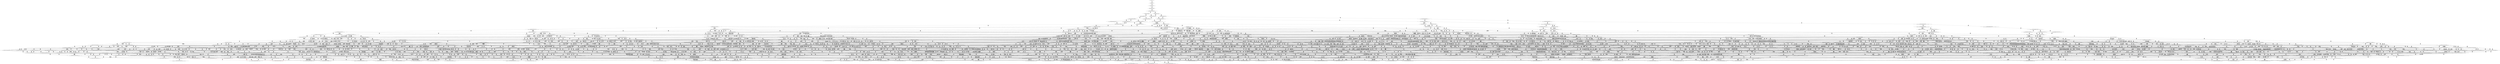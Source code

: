 digraph {
	S0[label="S0: [0, 0] [0, 0] [0, 0] [0, 0] \n{}{}"];
	S1[label="S1: [0, 0] [0, 0] [0, 0] [74, 93] \n{T0J0:74-93}{1}"];
	S2[label="S2: [74, 74] [74, 74] [74, 93] [110, 139] \n{T0J1:110-139}{1, 2}"];
	S3[label="S3: [74, 74] [74, 93] [110, 139] [140, 176] \n{T0J1:110-139, T0J2:140-176}{1, 2, 3}"];
	S4[label="S4: [74, 93] [110, 139] [130, 164] [140, 176] \n{T0J1:110-139, T0J2:140-176, T0J10:130-164}{1, 2, 3, 11}"];
	S5[label="S5: [140, 140] [140, 164] [140, 164] [182, 217] \n{T0J3:182-217}{1, 2, 3, 4, 11}"];
	S6[label="S6: [130, 139] [130, 164] [140, 176] [207, 261] \n{T0J11:207-261}{1, 2, 3, 11, 12}"];
	S7[label="S7: [140, 164] [140, 164] [182, 217] [219, 263] \n{T0J3:182-217, T0J6:219-263}{1, 2, 3, 4, 7, 11}"];
	S8[label="S8: [140, 164] [140, 176] [182, 217] [207, 261] \n{T0J3:182-217, T0J11:207-261}{1, 2, 3, 4, 11, 12}"];
	S9[label="S9: [130, 164] [140, 176] [182, 229] [207, 261] \n{T0J11:207-261, T0J16:182-229}{1, 2, 3, 11, 12, 17}"];
	S10[label="S10: [140, 164] [162, 192] [182, 217] [219, 263] \n{T0J3:182-217, T0J6:219-263, T0J7:162-192}{1, 2, 3, 4, 7, 8, 11}"];
	S11[label="S11: [140, 176] [182, 217] [207, 261] [219, 263] \n{T0J3:182-217, T0J6:219-263, T0J11:207-261}{1, 2, 3, 4, 7, 11, 12}"];
	S12[label="S12: [140, 176] [182, 217] [182, 229] [207, 261] \n{T0J3:182-217, T0J11:207-261, T0J16:182-229}{1, 2, 3, 4, 11, 12, 17}"];
	S13[label="S13: [140, 176] [163, 206] [182, 229] [207, 261] \n{T0J11:207-261, T0J16:182-229, T0J20:163-206}{1, 2, 3, 11, 12, 17, 21}"];
	S14[label="S14: [162, 204] [182, 217] [207, 261] [219, 263] \n{T0J3:182-217, T0J6:219-263, T0J11:207-261}{1, 2, 3, 4, 7, 8, 11, 12}"];
	S15[label="S15: [182, 217] [182, 240] [207, 261] [219, 275] \n{T0J3:182-217, T0J6:219-275, T0J11:207-261, T0J16:182-240}{1, 2, 3, 4, 7, 11, 12, 17}"];
	S16[label="S16: [163, 217] [182, 229] [182, 229] [207, 261] \n{T0J3:182-229, T0J11:207-261, T0J16:182-229}{1, 2, 3, 4, 11, 12, 17, 21}"];
	S17[label="S17: [163, 175] [182, 229] [207, 261] [235, 265] \n{T0J11:207-261, T0J16:182-229, T0J21:235-265}{1, 2, 3, 11, 12, 17, 21, 22}"];
	S18[label="S18: [162, 164] [182, 217] [219, 244] [226, 263] \n{T0J3:182-217, T0J6:219-263, T0J8:226-244}{1, 2, 3, 4, 7, 8, 9, 10, 11}"];
	S19[label="S19: [162, 164] [177, 183] [182, 217] [219, 263] \n{T0J3:182-217, T0J6:219-263, T0J9:177-183}{1, 2, 3, 4, 7, 8, 9, 10, 11}"];
	S20[label="S20: [182, 240] [204, 261] [207, 263] [219, 275] \n{T0J6:219-275}{1, 2, 3, 4, 7, 8, 11, 12, 17}"];
	S21[label="S21: [182, 229] [182, 229] [207, 261] [242, 316] \n{T0J6:242-316}{1, 2, 3, 4, 7, 11, 12, 17, 21}"];
	S22[label="S22: [182, 229] [182, 229] [207, 261] [235, 265] \n{T0J3:182-229, T0J11:207-261, T0J16:182-229, T0J21:235-265}{1, 2, 3, 4, 11, 12, 17, 21, 22}"];
	S23[label="S23: [163, 176] [182, 229] [207, 261] [235, 265] \n{T0J11:207-261, T0J16:182-229, T0J21:235-265, T0J22:163-176}{1, 2, 3, 11, 12, 17, 21, 22, 23}"];
	S24[label="S24: [182, 204] [203, 261] [207, 263] [219, 274] \n{T0J6:219-263, T0J11:207-261}{1, 2, 3, 4, 5, 6, 7, 8, 11, 12}"];
	S25[label="S25: [177, 217] [182, 261] [207, 263] [219, 284] \n{T0J6:219-263, T0J11:207-261}{1, 2, 3, 4, 7, 8, 9, 10, 11, 12}"];
	S26[label="S26: [182, 240] [203, 261] [207, 275] [219, 287] \n{T0J6:219-275}{1, 2, 3, 4, 5, 6, 7, 11, 12, 17}"];
	S27[label="S27: [182, 217] [182, 229] [203, 261] [207, 287] \n{}{1, 2, 3, 4, 5, 6, 11, 12, 17, 21}"];
	S28[label="S28: [207, 261] [207, 263] [219, 264] [235, 275] \n{T0J12:235-264}{1, 2, 3, 4, 7, 8, 11, 12, 13, 17}"];
	S29[label="S29: [182, 229] [204, 261] [207, 263] [219, 275] \n{T0J17:182-229}{1, 2, 3, 4, 7, 8, 11, 12, 17, 18}"];
	S30[label="S30: [182, 261] [204, 263] [207, 270] [219, 316] \n{}{1, 2, 3, 4, 7, 8, 11, 12, 17, 21}"];
	S31[label="S31: [182, 229] [207, 261] [235, 265] [261, 327] \n{T0J6:261-327, T0J21:235-265}{1, 2, 3, 4, 7, 11, 12, 17, 21, 22}"];
	S32[label="S32: [182, 229] [205, 229] [207, 261] [235, 265] \n{T0J3:205-229, T0J11:207-261, T0J16:182-229, T0J21:235-265}{1, 2, 3, 4, 11, 12, 17, 21, 22, 23}"];
	S33[label="S33: [182, 201] [183, 229] [207, 261] [235, 265] \n{T0J11:207-261, T0J16:182-229, T0J21:235-265, T0J23:183-201}{1, 2, 3, 11, 12, 17, 21, 22, 23, 24}"];
	S34[label="S34: [203, 261] [204, 268] [207, 275] [219, 310] \n{}{1, 2, 3, 4, 5, 6, 7, 8, 11, 12, 17}"];
	S35[label="S35: [182, 261] [204, 263] [207, 282] [219, 308] \n{}{1, 2, 3, 4, 7, 8, 9, 10, 11, 12, 17}"];
	S36[label="S36: [182, 229] [203, 261] [207, 299] [242, 316] \n{T0J6:242-316}{1, 2, 3, 4, 5, 6, 7, 11, 12, 17, 21}"];
	S37[label="S37: [182, 229] [203, 261] [207, 265] [235, 299] \n{T0J21:235-265}{1, 2, 3, 4, 5, 6, 11, 12, 17, 21, 22}"];
	S38[label="S38: [207, 217] [207, 253] [219, 263] [235, 284] \n{T0J6:219-263, T0J12:235-253}{1, 2, 3, 4, 7, 8, 9, 10, 11, 12, 13}"];
	S39[label="S39: [207, 263] [219, 264] [235, 275] [257, 291] \n{T0J12:235-264, T0J13:257-291}{1, 2, 3, 4, 7, 8, 11, 12, 13, 14, 17}"];
	S40[label="S40: [207, 261] [207, 263] [219, 264] [235, 275] \n{T0J12:235-264}{1, 2, 3, 4, 7, 8, 11, 12, 13, 17, 18}"];
	S41[label="S41: [207, 263] [207, 264] [219, 270] [235, 316] \n{T0J12:235-264}{1, 2, 3, 4, 7, 8, 11, 12, 13, 17, 21}"];
	S42[label="S42: [188, 236] [204, 261] [207, 263] [219, 275] \n{T0J18:188-236}{1, 2, 3, 4, 7, 8, 11, 12, 17, 18, 19}"];
	S43[label="S43: [182, 261] [204, 263] [207, 270] [219, 316] \n{}{1, 2, 3, 4, 7, 8, 11, 12, 17, 18, 21}"];
	S44[label="S44: [204, 263] [207, 270] [219, 316] [254, 327] \n{T0J21:235-318}{1, 2, 3, 4, 7, 8, 11, 12, 17, 21, 22}"];
	S45[label="S45: [205, 229] [207, 261] [235, 265] [261, 327] \n{T0J6:261-327, T0J21:235-265}{1, 2, 3, 4, 7, 11, 12, 17, 21, 22, 23}"];
	S46[label="S46: [183, 229] [207, 254] [224, 261] [235, 265] \n{T0J3:224-254, T0J11:207-261, T0J21:235-265}{1, 2, 3, 4, 11, 12, 17, 21, 22, 23, 24}"];
	S47[label="S47: [182, 261] [203, 263] [207, 284] [219, 287] \n{T0J6:219-263}{1, 2, 3, 4, 5, 6, 7, 8, 9, 10, 11, 12}"];
	S48[label="S48: [207, 268] [207, 275] [219, 297] [235, 331] \n{}{1, 2, 3, 4, 5, 6, 7, 8, 11, 12, 13, 17}"];
	S49[label="S49: [207, 263] [207, 282] [219, 289] [235, 308] \n{T0J12:235-289}{1, 2, 3, 4, 7, 8, 9, 10, 11, 12, 13, 17}"];
	S50[label="S50: [203, 261] [204, 268] [207, 275] [219, 310] \n{}{1, 2, 3, 4, 5, 6, 7, 8, 11, 12, 17, 18}"];
	S51[label="S51: [182, 261] [204, 263] [207, 282] [219, 308] \n{}{1, 2, 3, 4, 7, 8, 9, 10, 11, 12, 17, 18}"];
	S52[label="S52: [203, 268] [204, 275] [207, 316] [219, 331] \n{}{1, 2, 3, 4, 5, 6, 7, 8, 11, 12, 17, 21}"];
	S53[label="S53: [197, 263] [204, 282] [207, 308] [219, 316] \n{}{1, 2, 3, 4, 7, 8, 9, 10, 11, 12, 17, 21}"];
	S54[label="S54: [203, 261] [207, 265] [235, 299] [261, 328] \n{T0J6:261-328, T0J21:235-265}{1, 2, 3, 4, 5, 6, 7, 11, 12, 17, 21, 22}"];
	S55[label="S55: [205, 229] [207, 261] [226, 265] [235, 299] \n{T0J21:235-265}{1, 2, 3, 4, 5, 6, 11, 12, 17, 21, 22, 23}"];
	S56[label="S56: [207, 253] [219, 263] [235, 280] [257, 284] \n{T0J6:219-263, T0J12:235-253, T0J13:257-280}{1, 2, 3, 4, 7, 8, 9, 10, 11, 12, 13, 14}"];
	S57[label="S57: [219, 264] [234, 275] [235, 287] [257, 291] \n{T0J13:257-291, T0J14:234-287}{1, 2, 3, 4, 7, 8, 11, 12, 13, 14, 15, 17}"];
	S58[label="S58: [207, 263] [219, 264] [235, 275] [257, 316] \n{T0J13:257-316}{1, 2, 3, 4, 7, 8, 11, 12, 13, 14, 17, 18}"];
	S59[label="S59: [207, 264] [219, 275] [235, 316] [257, 316] \n{T0J13:257-316}{1, 2, 3, 4, 7, 8, 11, 12, 13, 14, 17, 21}"];
	S60[label="S60: [207, 261] [207, 263] [219, 272] [235, 275] \n{}{1, 2, 3, 4, 7, 8, 11, 12, 13, 17, 18, 19}"];
	S61[label="S61: [207, 263] [207, 270] [219, 289] [235, 316] \n{}{1, 2, 3, 4, 7, 8, 11, 12, 13, 17, 18, 21}"];
	S62[label="S62: [207, 270] [219, 289] [235, 316] [254, 343] \n{}{1, 2, 3, 4, 7, 8, 11, 12, 13, 17, 21, 22}"];
	S63[label="S63: [204, 261] [207, 263] [219, 275] [240, 301] \n{T0J19:240-301}{1, 2, 3, 4, 7, 8, 11, 12, 17, 18, 19, 20}"];
	S64[label="S64: [188, 261] [204, 263] [207, 275] [219, 316] \n{}{1, 2, 3, 4, 7, 8, 11, 12, 17, 18, 19, 21}"];
	S65[label="S65: [204, 263] [207, 270] [219, 316] [254, 343] \n{}{1, 2, 3, 4, 7, 8, 11, 12, 17, 18, 21, 22}"];
	S66[label="S66: [204, 257] [207, 270] [219, 316] [254, 327] \n{}{1, 2, 3, 4, 7, 8, 11, 12, 17, 21, 22, 23}"];
	S67[label="S67: [207, 254] [224, 261] [235, 265] [262, 328] \n{T0J6:262-328, T0J21:235-265}{1, 2, 3, 4, 7, 11, 12, 17, 21, 22, 23, 24}"];
	S68[label="S68: [203, 268] [204, 284] [207, 310] [219, 341] \n{}{1, 2, 3, 4, 5, 6, 7, 8, 9, 10, 11, 12, 17}"];
	S69[label="S69: [207, 263] [207, 284] [219, 287] [235, 297] \n{T0J12:235-297}{1, 2, 3, 4, 5, 6, 7, 8, 9, 10, 11, 12, 13}"];
	S70[label="S70: [207, 275] [219, 297] [235, 330] [257, 333] \n{}{1, 2, 3, 4, 5, 6, 7, 8, 11, 12, 13, 14, 17}"];
	S71[label="S71: [207, 282] [219, 289] [235, 308] [257, 333] \n{T0J13:257-316}{1, 2, 3, 4, 7, 8, 9, 10, 11, 12, 13, 14, 17}"];
	S72[label="S72: [207, 268] [207, 275] [219, 297] [235, 331] \n{}{1, 2, 3, 4, 5, 6, 7, 8, 11, 12, 13, 17, 18}"];
	S73[label="S73: [207, 263] [207, 282] [219, 289] [235, 333] \n{}{1, 2, 3, 4, 7, 8, 9, 10, 11, 12, 13, 17, 18}"];
	S74[label="S74: [207, 275] [207, 303] [219, 316] [235, 333] \n{}{1, 2, 3, 4, 5, 6, 7, 8, 11, 12, 13, 17, 21}"];
	S75[label="S75: [207, 282] [207, 289] [219, 316] [235, 333] \n{}{1, 2, 3, 4, 7, 8, 9, 10, 11, 12, 13, 17, 21}"];
	S76[label="S76: [204, 268] [207, 268] [209, 275] [219, 310] \n{}{1, 2, 3, 4, 5, 6, 7, 8, 11, 12, 17, 18, 19}"];
	S77[label="S77: [188, 261] [204, 263] [207, 282] [219, 316] \n{}{1, 2, 3, 4, 7, 8, 9, 10, 11, 12, 17, 18, 19}"];
	S78[label="S78: [203, 268] [204, 275] [207, 316] [219, 331] \n{}{1, 2, 3, 4, 5, 6, 7, 8, 11, 12, 17, 18, 21}"];
	S79[label="S79: [197, 263] [204, 282] [207, 316] [219, 333] \n{}{1, 2, 3, 4, 7, 8, 9, 10, 11, 12, 17, 18, 21}"];
	S80[label="S80: [204, 275] [207, 316] [219, 331] [254, 350] \n{}{1, 2, 3, 4, 5, 6, 7, 8, 11, 12, 17, 21, 22}"];
	S81[label="S81: [204, 282] [207, 316] [219, 327] [254, 343] \n{}{1, 2, 3, 4, 7, 8, 9, 10, 11, 12, 17, 21, 22}"];
	S82[label="S82: [207, 261] [226, 265] [235, 299] [261, 328] \n{T0J6:261-328, T0J21:235-265}{1, 2, 3, 4, 5, 6, 7, 11, 12, 17, 21, 22, 23}"];
	S83[label="S83: [224, 229] [224, 261] [235, 265] [280, 299] \n{T0J4:280-299, T0J21:235-265}{1, 2, 3, 4, 5, 6, 11, 12, 17, 21, 22, 23, 24}"];
	S84[label="S84: [224, 229] [224, 256] [235, 261] [245, 265] \n{T0J5:245-256, T0J21:235-265}{1, 2, 3, 4, 5, 6, 11, 12, 17, 21, 22, 23, 24}"];
	S85[label="S85: [238, 275] [238, 296] [238, 316] [266, 331] \n{T0J24:266-296}{1, 2, 3, 4, 5, 6, 7, 8, 11, 12, 17, 21, 25}"];
	S86[label="S86: [226, 282] [226, 306] [226, 308] [268, 316] \n{T0J25:268-306}{1, 2, 3, 4, 7, 8, 9, 10, 11, 12, 17, 21, 26}"];
	S87[label="S87: [219, 263] [234, 280] [235, 284] [257, 287] \n{T0J13:257-280, T0J14:234-287}{1, 2, 3, 4, 7, 8, 9, 10, 11, 12, 13, 14, 15}"];
	S88[label="S88: [233, 271] [234, 275] [235, 287] [257, 291] \n{T0J13:257-291, T0J15:233-271}{1, 2, 3, 4, 7, 8, 11, 12, 13, 14, 15, 16, 17}"];
	S89[label="S89: [219, 264] [234, 275] [235, 287] [257, 316] \n{T0J13:257-316}{1, 2, 3, 4, 7, 8, 11, 12, 13, 14, 15, 17, 18}"];
	S90[label="S90: [219, 275] [234, 287] [235, 316] [257, 316] \n{T0J13:257-316}{1, 2, 3, 4, 7, 8, 11, 12, 13, 14, 15, 17, 21}"];
	S91[label="S91: [207, 263] [219, 272] [235, 275] [257, 316] \n{T0J13:257-316}{1, 2, 3, 4, 7, 8, 11, 12, 13, 14, 17, 18, 19}"];
	S92[label="S92: [207, 270] [219, 289] [235, 316] [257, 316] \n{T0J13:257-316}{1, 2, 3, 4, 7, 8, 11, 12, 13, 14, 17, 18, 21}"];
	S93[label="S93: [219, 289] [235, 316] [254, 316] [257, 343] \n{T0J13:257-316}{1, 2, 3, 4, 7, 8, 11, 12, 13, 14, 17, 21, 22}"];
	S94[label="S94: [207, 263] [219, 275] [235, 289] [240, 318] \n{}{1, 2, 3, 4, 7, 8, 11, 12, 13, 17, 18, 19, 20}"];
	S95[label="S95: [207, 263] [207, 275] [219, 289] [235, 316] \n{}{1, 2, 3, 4, 7, 8, 11, 12, 13, 17, 18, 19, 21}"];
	S96[label="S96: [207, 270] [219, 289] [235, 316] [254, 343] \n{}{1, 2, 3, 4, 7, 8, 11, 12, 13, 17, 18, 21, 22}"];
	S97[label="S97: [207, 270] [219, 289] [235, 316] [254, 343] \n{}{1, 2, 3, 4, 7, 8, 11, 12, 13, 17, 21, 22, 23}"];
	S98[label="S98: [204, 263] [207, 275] [219, 316] [240, 318] \n{}{1, 2, 3, 4, 7, 8, 11, 12, 17, 18, 19, 20, 21}"];
	S99[label="S99: [204, 263] [207, 275] [219, 316] [254, 343] \n{}{1, 2, 3, 4, 7, 8, 11, 12, 17, 18, 19, 21, 22}"];
	S100[label="S100: [204, 254] [207, 270] [219, 316] [254, 343] \n{}{1, 2, 3, 4, 7, 8, 11, 12, 17, 18, 21, 22, 23}"];
	S101[label="S101: [207, 270] [219, 279] [224, 316] [254, 328] \n{}{1, 2, 3, 4, 7, 8, 11, 12, 17, 21, 22, 23, 24}"];
	S102[label="S102: [207, 284] [207, 304] [219, 331] [235, 348] \n{}{1, 2, 3, 4, 5, 6, 7, 8, 9, 10, 11, 12, 13, 17}"];
	S103[label="S103: [203, 268] [204, 284] [207, 310] [219, 341] \n{}{1, 2, 3, 4, 5, 6, 7, 8, 9, 10, 11, 12, 17, 18}"];
	S104[label="S104: [204, 284] [207, 316] [218, 331] [219, 348] \n{}{1, 2, 3, 4, 5, 6, 7, 8, 9, 10, 11, 12, 17, 21}"];
	S105[label="S105: [207, 284] [219, 287] [235, 297] [257, 326] \n{T0J13:257-326}{1, 2, 3, 4, 5, 6, 7, 8, 9, 10, 11, 12, 13, 14}"];
	S106[label="S106: [219, 297] [234, 309] [235, 330] [257, 334] \n{}{1, 2, 3, 4, 5, 6, 7, 8, 11, 12, 13, 14, 15, 17}"];
	S107[label="S107: [219, 287] [234, 289] [235, 308] [257, 333] \n{T0J13:257-316}{1, 2, 3, 4, 7, 8, 9, 10, 11, 12, 13, 14, 15, 17}"];
	S108[label="S108: [207, 275] [219, 297] [235, 331] [257, 333] \n{}{1, 2, 3, 4, 5, 6, 7, 8, 11, 12, 13, 14, 17, 18}"];
	S109[label="S109: [207, 282] [219, 289] [235, 316] [257, 333] \n{T0J13:257-316}{1, 2, 3, 4, 7, 8, 9, 10, 11, 12, 13, 14, 17, 18}"];
	S110[label="S110: [207, 303] [219, 316] [235, 333] [257, 338] \n{}{1, 2, 3, 4, 5, 6, 7, 8, 11, 12, 13, 14, 17, 21}"];
	S111[label="S111: [207, 289] [219, 316] [235, 316] [257, 333] \n{T0J13:257-316}{1, 2, 3, 4, 7, 8, 9, 10, 11, 12, 13, 14, 17, 21}"];
	S112[label="S112: [207, 268] [209, 275] [219, 304] [235, 331] \n{}{1, 2, 3, 4, 5, 6, 7, 8, 11, 12, 13, 17, 18, 19}"];
	S113[label="S113: [207, 263] [207, 282] [219, 289] [235, 333] \n{}{1, 2, 3, 4, 7, 8, 9, 10, 11, 12, 13, 17, 18, 19}"];
	S114[label="S114: [207, 275] [207, 304] [219, 316] [235, 333] \n{}{1, 2, 3, 4, 5, 6, 7, 8, 11, 12, 13, 17, 18, 21}"];
	S115[label="S115: [207, 282] [207, 289] [219, 316] [235, 333] \n{}{1, 2, 3, 4, 7, 8, 9, 10, 11, 12, 13, 17, 18, 21}"];
	S116[label="S116: [207, 311] [219, 316] [235, 340] [254, 350] \n{}{1, 2, 3, 4, 5, 6, 7, 8, 11, 12, 13, 17, 21, 22}"];
	S117[label="S117: [207, 289] [219, 316] [235, 333] [254, 343] \n{}{1, 2, 3, 4, 7, 8, 9, 10, 11, 12, 13, 17, 21, 22}"];
	S118[label="S118: [207, 268] [209, 275] [219, 310] [240, 331] \n{}{1, 2, 3, 4, 5, 6, 7, 8, 11, 12, 17, 18, 19, 20}"];
	S119[label="S119: [204, 263] [207, 282] [219, 316] [240, 333] \n{}{1, 2, 3, 4, 7, 8, 9, 10, 11, 12, 17, 18, 19, 20}"];
	S120[label="S120: [204, 268] [207, 275] [209, 316] [219, 331] \n{}{1, 2, 3, 4, 5, 6, 7, 8, 11, 12, 17, 18, 19, 21}"];
	S121[label="S121: [203, 263] [204, 282] [207, 316] [219, 333] \n{}{1, 2, 3, 4, 7, 8, 9, 10, 11, 12, 17, 18, 19, 21}"];
	S122[label="S122: [204, 275] [207, 316] [219, 333] [254, 350] \n{}{1, 2, 3, 4, 5, 6, 7, 8, 11, 12, 17, 18, 21, 22}"];
	S123[label="S123: [204, 282] [207, 316] [219, 333] [254, 343] \n{}{1, 2, 3, 4, 7, 8, 9, 10, 11, 12, 17, 18, 21, 22}"];
	S124[label="S124: [204, 270] [207, 316] [219, 331] [254, 350] \n{}{1, 2, 3, 4, 5, 6, 7, 8, 11, 12, 17, 21, 22, 23}"];
	S125[label="S125: [204, 270] [207, 316] [219, 327] [254, 343] \n{}{1, 2, 3, 4, 7, 8, 9, 10, 11, 12, 17, 21, 22, 23}"];
	S126[label="S126: [224, 261] [228, 265] [235, 324] [262, 328] \n{T0J6:262-328}{1, 2, 3, 4, 5, 6, 7, 11, 12, 17, 21, 22, 23, 24}"];
	S127[label="S127: [238, 296] [238, 311] [238, 316] [266, 333] \n{}{1, 2, 3, 4, 5, 6, 7, 8, 11, 12, 13, 17, 21, 25}"];
	S128[label="S128: [226, 289] [226, 306] [235, 316] [268, 333] \n{T0J25:268-306}{1, 2, 3, 4, 7, 8, 9, 10, 11, 12, 13, 17, 21, 26}"];
	S129[label="S129: [238, 275] [238, 296] [238, 316] [266, 331] \n{T0J24:266-296}{1, 2, 3, 4, 5, 6, 7, 8, 11, 12, 17, 18, 21, 25}"];
	S130[label="S130: [226, 282] [226, 306] [226, 316] [268, 333] \n{T0J25:268-306}{1, 2, 3, 4, 7, 8, 9, 10, 11, 12, 17, 18, 21, 26}"];
	S131[label="S131: [238, 296] [238, 316] [254, 331] [266, 350] \n{T0J24:266-296}{1, 2, 3, 4, 5, 6, 7, 8, 11, 12, 17, 21, 22, 25}"];
	S132[label="S132: [226, 306] [226, 316] [254, 327] [268, 343] \n{T0J25:268-306}{1, 2, 3, 4, 7, 8, 9, 10, 11, 12, 17, 21, 22, 26}"];
	S133[label="S133: [233, 271] [234, 280] [235, 284] [257, 287] \n{T0J13:257-280, T0J15:233-271}{1, 2, 3, 4, 7, 8, 9, 10, 11, 12, 13, 14, 15, 16}"];
	S134[label="S134: [233, 271] [234, 275] [235, 287] [257, 316] \n{T0J13:257-316}{1, 2, 3, 4, 7, 8, 11, 12, 13, 14, 15, 16, 17, 18}"];
	S135[label="S135: [233, 275] [234, 287] [235, 316] [257, 316] \n{T0J13:257-316}{1, 2, 3, 4, 7, 8, 11, 12, 13, 14, 15, 16, 17, 21}"];
	S136[label="S136: [219, 272] [234, 275] [235, 287] [257, 316] \n{T0J13:257-316}{1, 2, 3, 4, 7, 8, 11, 12, 13, 14, 15, 17, 18, 19}"];
	S137[label="S137: [219, 287] [234, 289] [235, 316] [257, 316] \n{T0J13:257-316}{1, 2, 3, 4, 7, 8, 11, 12, 13, 14, 15, 17, 18, 21}"];
	S138[label="S138: [234, 287] [235, 316] [254, 316] [257, 343] \n{T0J13:257-316}{1, 2, 3, 4, 7, 8, 11, 12, 13, 14, 15, 17, 21, 22}"];
	S139[label="S139: [219, 275] [235, 289] [240, 316] [257, 318] \n{T0J13:257-316}{1, 2, 3, 4, 7, 8, 11, 12, 13, 14, 17, 18, 19, 20}"];
	S140[label="S140: [207, 275] [219, 289] [235, 316] [257, 316] \n{T0J13:257-316}{1, 2, 3, 4, 7, 8, 11, 12, 13, 14, 17, 18, 19, 21}"];
	S141[label="S141: [219, 289] [235, 316] [254, 316] [257, 343] \n{T0J13:257-316}{1, 2, 3, 4, 7, 8, 11, 12, 13, 14, 17, 18, 21, 22}"];
	S142[label="S142: [219, 289] [235, 316] [254, 316] [257, 343] \n{T0J13:257-316}{1, 2, 3, 4, 7, 8, 11, 12, 13, 14, 17, 21, 22, 23}"];
	S143[label="S143: [207, 275] [219, 289] [235, 316] [240, 318] \n{}{1, 2, 3, 4, 7, 8, 11, 12, 13, 17, 18, 19, 20, 21}"];
	S144[label="S144: [207, 275] [219, 289] [235, 316] [254, 343] \n{}{1, 2, 3, 4, 7, 8, 11, 12, 13, 17, 18, 19, 21, 22}"];
	S145[label="S145: [207, 270] [219, 289] [235, 316] [254, 343] \n{}{1, 2, 3, 4, 7, 8, 11, 12, 13, 17, 18, 21, 22, 23}"];
	S146[label="S146: [219, 279] [224, 289] [235, 316] [254, 343] \n{}{1, 2, 3, 4, 7, 8, 11, 12, 13, 17, 21, 22, 23, 24}"];
	S147[label="S147: [207, 275] [219, 316] [240, 318] [256, 343] \n{}{1, 2, 3, 4, 7, 8, 11, 12, 17, 18, 19, 20, 21, 22}"];
	S148[label="S148: [240, 266] [240, 275] [240, 316] [250, 318] \n{T0J27:250-266}{1, 2, 3, 4, 7, 8, 11, 12, 17, 18, 19, 20, 21, 28}"];
	S149[label="S149: [204, 261] [207, 275] [219, 316] [254, 343] \n{}{1, 2, 3, 4, 7, 8, 11, 12, 17, 18, 19, 21, 22, 23}"];
	S150[label="S150: [207, 270] [219, 279] [224, 316] [254, 343] \n{}{1, 2, 3, 4, 7, 8, 11, 12, 17, 18, 21, 22, 23, 24}"];
	S151[label="S151: [235, 279] [235, 291] [254, 316] [265, 328] \n{T0J28:265-291}{1, 2, 3, 4, 7, 8, 11, 12, 17, 21, 22, 23, 24, 29}"];
	S152[label="S152: [207, 304] [219, 331] [235, 347] [257, 355] \n{}{1, 2, 3, 4, 5, 6, 7, 8, 9, 10, 11, 12, 13, 14, 17}"];
	S153[label="S153: [207, 284] [207, 304] [219, 333] [235, 348] \n{}{1, 2, 3, 4, 5, 6, 7, 8, 9, 10, 11, 12, 13, 17, 18}"];
	S154[label="S154: [207, 316] [218, 320] [219, 333] [235, 355] \n{}{1, 2, 3, 4, 5, 6, 7, 8, 9, 10, 11, 12, 13, 17, 21}"];
	S155[label="S155: [204, 268] [207, 284] [209, 316] [219, 348] \n{}{1, 2, 3, 4, 5, 6, 7, 8, 9, 10, 11, 12, 17, 18, 19}"];
	S156[label="S156: [204, 284] [207, 316] [218, 333] [219, 348] \n{}{1, 2, 3, 4, 5, 6, 7, 8, 9, 10, 11, 12, 17, 18, 21}"];
	S157[label="S157: [207, 316] [218, 331] [219, 350] [254, 355] \n{}{1, 2, 3, 4, 5, 6, 7, 8, 9, 10, 11, 12, 17, 21, 22}"];
	S158[label="S158: [238, 296] [238, 316] [238, 331] [266, 355] \n{}{1, 2, 3, 4, 5, 6, 7, 8, 9, 10, 11, 12, 17, 21, 25}"];
	S159[label="S159: [226, 313] [226, 316] [226, 331] [268, 352] \n{}{1, 2, 3, 4, 5, 6, 7, 8, 9, 10, 11, 12, 17, 21, 26}"];
	S160[label="S160: [219, 287] [234, 297] [235, 318] [257, 333] \n{}{1, 2, 3, 4, 5, 6, 7, 8, 9, 10, 11, 12, 13, 14, 15}"];
	S161[label="S161: [233, 306] [234, 309] [235, 330] [257, 341] \n{}{1, 2, 3, 4, 5, 6, 7, 8, 11, 12, 13, 14, 15, 16, 17}"];
	S162[label="S162: [233, 280] [234, 289] [235, 308] [257, 333] \n{T0J13:257-316}{1, 2, 3, 4, 7, 8, 9, 10, 11, 12, 13, 14, 15, 16, 17}"];
	S163[label="S163: [234, 272] [235, 275] [248, 287] [257, 291] \n{T0J9:248-272, T0J13:257-291}{1, 2, 3, 4, 7, 8, 9, 10, 11, 12, 13, 14, 15, 16, 17}"];
	S164[label="S164: [219, 297] [234, 309] [235, 331] [257, 334] \n{}{1, 2, 3, 4, 5, 6, 7, 8, 11, 12, 13, 14, 15, 17, 18}"];
	S165[label="S165: [219, 287] [234, 289] [235, 316] [257, 333] \n{T0J13:257-316}{1, 2, 3, 4, 7, 8, 9, 10, 11, 12, 13, 14, 15, 17, 18}"];
	S166[label="S166: [219, 316] [234, 322] [235, 333] [257, 345] \n{}{1, 2, 3, 4, 5, 6, 7, 8, 11, 12, 13, 14, 15, 17, 21}"];
	S167[label="S167: [219, 289] [234, 316] [235, 316] [257, 333] \n{T0J13:257-316}{1, 2, 3, 4, 7, 8, 9, 10, 11, 12, 13, 14, 15, 17, 21}"];
	S168[label="S168: [209, 275] [219, 304] [235, 331] [257, 333] \n{}{1, 2, 3, 4, 5, 6, 7, 8, 11, 12, 13, 14, 17, 18, 19}"];
	S169[label="S169: [207, 282] [219, 289] [235, 316] [257, 333] \n{T0J13:257-316}{1, 2, 3, 4, 7, 8, 9, 10, 11, 12, 13, 14, 17, 18, 19}"];
	S170[label="S170: [207, 304] [219, 316] [235, 333] [257, 340] \n{}{1, 2, 3, 4, 5, 6, 7, 8, 11, 12, 13, 14, 17, 18, 21}"];
	S171[label="S171: [207, 289] [219, 316] [235, 316] [257, 333] \n{T0J13:257-316}{1, 2, 3, 4, 7, 8, 9, 10, 11, 12, 13, 14, 17, 18, 21}"];
	S172[label="S172: [219, 316] [235, 340] [254, 350] [257, 359] \n{}{1, 2, 3, 4, 5, 6, 7, 8, 11, 12, 13, 14, 17, 21, 22}"];
	S173[label="S173: [219, 316] [235, 316] [254, 333] [257, 343] \n{T0J13:257-316}{1, 2, 3, 4, 7, 8, 9, 10, 11, 12, 13, 14, 17, 21, 22}"];
	S174[label="S174: [209, 275] [219, 304] [235, 325] [240, 333] \n{}{1, 2, 3, 4, 5, 6, 7, 8, 11, 12, 13, 17, 18, 19, 20}"];
	S175[label="S175: [207, 282] [219, 289] [235, 318] [240, 333] \n{}{1, 2, 3, 4, 7, 8, 9, 10, 11, 12, 13, 17, 18, 19, 20}"];
	S176[label="S176: [207, 275] [209, 304] [219, 316] [235, 333] \n{}{1, 2, 3, 4, 5, 6, 7, 8, 11, 12, 13, 17, 18, 19, 21}"];
	S177[label="S177: [207, 282] [207, 289] [219, 316] [235, 333] \n{}{1, 2, 3, 4, 7, 8, 9, 10, 11, 12, 13, 17, 18, 19, 21}"];
	S178[label="S178: [207, 311] [219, 316] [235, 340] [254, 350] \n{}{1, 2, 3, 4, 5, 6, 7, 8, 11, 12, 13, 17, 18, 21, 22}"];
	S179[label="S179: [207, 289] [219, 316] [235, 333] [254, 343] \n{}{1, 2, 3, 4, 7, 8, 9, 10, 11, 12, 13, 17, 18, 21, 22}"];
	S180[label="S180: [207, 306] [219, 316] [235, 340] [254, 350] \n{}{1, 2, 3, 4, 5, 6, 7, 8, 11, 12, 13, 17, 21, 22, 23}"];
	S181[label="S181: [207, 289] [219, 316] [235, 333] [254, 343] \n{}{1, 2, 3, 4, 7, 8, 9, 10, 11, 12, 13, 17, 21, 22, 23}"];
	S182[label="S182: [207, 275] [209, 316] [219, 325] [240, 333] \n{}{1, 2, 3, 4, 5, 6, 7, 8, 11, 12, 17, 18, 19, 20, 21}"];
	S183[label="S183: [204, 282] [207, 316] [219, 318] [240, 333] \n{}{1, 2, 3, 4, 7, 8, 9, 10, 11, 12, 17, 18, 19, 20, 21}"];
	S184[label="S184: [207, 275] [209, 316] [219, 333] [254, 350] \n{}{1, 2, 3, 4, 5, 6, 7, 8, 11, 12, 17, 18, 19, 21, 22}"];
	S185[label="S185: [204, 282] [207, 316] [219, 333] [254, 343] \n{}{1, 2, 3, 4, 7, 8, 9, 10, 11, 12, 17, 18, 19, 21, 22}"];
	S186[label="S186: [204, 270] [207, 316] [219, 333] [254, 350] \n{}{1, 2, 3, 4, 5, 6, 7, 8, 11, 12, 17, 18, 21, 22, 23}"];
	S187[label="S187: [204, 270] [207, 316] [219, 333] [254, 343] \n{}{1, 2, 3, 4, 7, 8, 9, 10, 11, 12, 17, 18, 21, 22, 23}"];
	S188[label="S188: [207, 286] [219, 316] [224, 331] [254, 350] \n{}{1, 2, 3, 4, 5, 6, 7, 8, 11, 12, 17, 21, 22, 23, 24}"];
	S189[label="S189: [207, 279] [219, 316] [224, 328] [254, 343] \n{}{1, 2, 3, 4, 7, 8, 9, 10, 11, 12, 17, 21, 22, 23, 24}"];
	S190[label="S190: [238, 311] [238, 316] [257, 333] [266, 351] \n{}{1, 2, 3, 4, 5, 6, 7, 8, 11, 12, 13, 14, 17, 21, 25}"];
	S191[label="S191: [226, 306] [235, 316] [257, 316] [268, 333] \n{T0J13:257-316, T0J25:268-306}{1, 2, 3, 4, 7, 8, 9, 10, 11, 12, 13, 14, 17, 21, 26}"];
	S192[label="S192: [238, 296] [238, 311] [238, 316] [266, 333] \n{}{1, 2, 3, 4, 5, 6, 7, 8, 11, 12, 13, 17, 18, 21, 25}"];
	S193[label="S193: [226, 289] [226, 306] [235, 316] [268, 333] \n{T0J25:268-306}{1, 2, 3, 4, 7, 8, 9, 10, 11, 12, 13, 17, 18, 21, 26}"];
	S194[label="S194: [238, 316] [238, 324] [254, 340] [266, 350] \n{}{1, 2, 3, 4, 5, 6, 7, 8, 11, 12, 13, 17, 21, 22, 25}"];
	S195[label="S195: [226, 306] [235, 316] [254, 333] [268, 343] \n{T0J25:268-306}{1, 2, 3, 4, 7, 8, 9, 10, 11, 12, 13, 17, 21, 22, 26}"];
	S196[label="S196: [238, 275] [238, 296] [238, 316] [266, 331] \n{T0J24:266-296}{1, 2, 3, 4, 5, 6, 7, 8, 11, 12, 17, 18, 19, 21, 25}"];
	S197[label="S197: [226, 282] [226, 306] [226, 316] [268, 333] \n{T0J25:268-306}{1, 2, 3, 4, 7, 8, 9, 10, 11, 12, 17, 18, 19, 21, 26}"];
	S198[label="S198: [238, 296] [238, 316] [254, 333] [266, 350] \n{T0J24:266-296}{1, 2, 3, 4, 5, 6, 7, 8, 11, 12, 17, 18, 21, 22, 25}"];
	S199[label="S199: [226, 306] [226, 316] [254, 333] [268, 343] \n{T0J25:268-306}{1, 2, 3, 4, 7, 8, 9, 10, 11, 12, 17, 18, 21, 22, 26}"];
	S200[label="S200: [238, 296] [238, 316] [254, 331] [266, 350] \n{T0J24:266-296}{1, 2, 3, 4, 5, 6, 7, 8, 11, 12, 17, 21, 22, 23, 25}"];
	S201[label="S201: [226, 306] [226, 316] [254, 327] [268, 343] \n{T0J25:268-306}{1, 2, 3, 4, 7, 8, 9, 10, 11, 12, 17, 21, 22, 23, 26}"];
	S202[label="S202: [233, 271] [234, 275] [235, 287] [257, 316] \n{T0J13:257-316}{1, 2, 3, 4, 7, 8, 11, 12, 13, 14, 15, 16, 17, 18, 19}"];
	S203[label="S203: [233, 275] [234, 289] [235, 316] [257, 316] \n{T0J13:257-316}{1, 2, 3, 4, 7, 8, 11, 12, 13, 14, 15, 16, 17, 18, 21}"];
	S204[label="S204: [234, 287] [235, 316] [254, 316] [257, 343] \n{T0J13:257-316}{1, 2, 3, 4, 7, 8, 11, 12, 13, 14, 15, 16, 17, 21, 22}"];
	S205[label="S205: [234, 287] [235, 289] [246, 316] [257, 318] \n{T0J13:257-316}{1, 2, 3, 4, 7, 8, 11, 12, 13, 14, 15, 17, 18, 19, 20}"];
	S206[label="S206: [219, 287] [234, 289] [235, 316] [257, 316] \n{T0J13:257-316}{1, 2, 3, 4, 7, 8, 11, 12, 13, 14, 15, 17, 18, 19, 21}"];
	S207[label="S207: [234, 289] [235, 316] [254, 316] [257, 343] \n{T0J13:257-316}{1, 2, 3, 4, 7, 8, 11, 12, 13, 14, 15, 17, 18, 21, 22}"];
	S208[label="S208: [234, 287] [235, 316] [254, 316] [257, 343] \n{T0J13:257-316}{1, 2, 3, 4, 7, 8, 11, 12, 13, 14, 15, 17, 21, 22, 23}"];
	S209[label="S209: [219, 289] [235, 316] [240, 316] [257, 318] \n{T0J13:257-316}{1, 2, 3, 4, 7, 8, 11, 12, 13, 14, 17, 18, 19, 20, 21}"];
	S210[label="S210: [219, 289] [235, 316] [254, 316] [257, 343] \n{T0J13:257-316}{1, 2, 3, 4, 7, 8, 11, 12, 13, 14, 17, 18, 19, 21, 22}"];
	S211[label="S211: [219, 289] [235, 316] [254, 316] [257, 343] \n{T0J13:257-316}{1, 2, 3, 4, 7, 8, 11, 12, 13, 14, 17, 18, 21, 22, 23}"];
	S212[label="S212: [224, 289] [235, 316] [254, 316] [257, 343] \n{T0J13:257-316}{1, 2, 3, 4, 7, 8, 11, 12, 13, 14, 17, 21, 22, 23, 24}"];
	S213[label="S213: [219, 289] [235, 316] [240, 318] [256, 343] \n{}{1, 2, 3, 4, 7, 8, 11, 12, 13, 17, 18, 19, 20, 21, 22}"];
	S214[label="S214: [240, 275] [240, 289] [240, 316] [250, 318] \n{}{1, 2, 3, 4, 7, 8, 11, 12, 13, 17, 18, 19, 20, 21, 28}"];
	S215[label="S215: [207, 275] [219, 289] [235, 316] [254, 343] \n{}{1, 2, 3, 4, 7, 8, 11, 12, 13, 17, 18, 19, 21, 22, 23}"];
	S216[label="S216: [219, 279] [224, 289] [235, 316] [254, 343] \n{}{1, 2, 3, 4, 7, 8, 11, 12, 13, 17, 18, 21, 22, 23, 24}"];
	S217[label="S217: [235, 289] [235, 291] [254, 316] [265, 343] \n{T0J28:265-291}{1, 2, 3, 4, 7, 8, 11, 12, 13, 17, 21, 22, 23, 24, 29}"];
	S218[label="S218: [207, 275] [219, 316] [240, 318] [256, 343] \n{}{1, 2, 3, 4, 7, 8, 11, 12, 17, 18, 19, 20, 21, 22, 23}"];
	S219[label="S219: [240, 275] [240, 316] [250, 318] [256, 343] \n{}{1, 2, 3, 4, 7, 8, 11, 12, 17, 18, 19, 20, 21, 22, 28}"];
	S220[label="S220: [207, 275] [219, 279] [224, 316] [254, 343] \n{}{1, 2, 3, 4, 7, 8, 11, 12, 17, 18, 19, 21, 22, 23, 24}"];
	S221[label="S221: [235, 279] [235, 291] [254, 316] [265, 343] \n{T0J28:265-291}{1, 2, 3, 4, 7, 8, 11, 12, 17, 18, 21, 22, 23, 24, 29}"];
	S222[label="S222: [219, 331] [234, 338] [235, 347] [257, 377] \n{}{1, 2, 3, 4, 5, 6, 7, 8, 9, 10, 11, 12, 13, 14, 15, 17}"];
	S223[label="S223: [207, 304] [219, 333] [235, 347] [257, 355] \n{}{1, 2, 3, 4, 5, 6, 7, 8, 9, 10, 11, 12, 13, 14, 17, 18}"];
	S224[label="S224: [218, 320] [219, 333] [235, 355] [257, 383] \n{}{1, 2, 3, 4, 5, 6, 7, 8, 9, 10, 11, 12, 13, 14, 17, 21}"];
	S225[label="S225: [207, 284] [209, 304] [219, 333] [235, 348] \n{}{1, 2, 3, 4, 5, 6, 7, 8, 9, 10, 11, 12, 13, 17, 18, 19}"];
	S226[label="S226: [207, 316] [218, 320] [219, 333] [235, 355] \n{}{1, 2, 3, 4, 5, 6, 7, 8, 9, 10, 11, 12, 13, 17, 18, 21}"];
	S227[label="S227: [218, 331] [219, 350] [235, 352] [254, 391] \n{}{1, 2, 3, 4, 5, 6, 7, 8, 9, 10, 11, 12, 13, 17, 21, 22}"];
	S228[label="S228: [207, 284] [209, 316] [219, 333] [240, 348] \n{}{1, 2, 3, 4, 5, 6, 7, 8, 9, 10, 11, 12, 17, 18, 19, 20}"];
	S229[label="S229: [204, 284] [207, 316] [218, 333] [219, 348] \n{}{1, 2, 3, 4, 5, 6, 7, 8, 9, 10, 11, 12, 17, 18, 19, 21}"];
	S230[label="S230: [207, 316] [218, 333] [219, 350] [254, 355] \n{}{1, 2, 3, 4, 5, 6, 7, 8, 9, 10, 11, 12, 17, 18, 21, 22}"];
	S231[label="S231: [207, 316] [218, 331] [219, 350] [254, 355] \n{}{1, 2, 3, 4, 5, 6, 7, 8, 9, 10, 11, 12, 17, 21, 22, 23}"];
	S232[label="S232: [238, 316] [238, 331] [238, 333] [266, 376] \n{}{1, 2, 3, 4, 5, 6, 7, 8, 9, 10, 11, 12, 13, 17, 21, 25}"];
	S233[label="S233: [226, 316] [226, 331] [235, 349] [268, 359] \n{}{1, 2, 3, 4, 5, 6, 7, 8, 9, 10, 11, 12, 13, 17, 21, 26}"];
	S234[label="S234: [238, 296] [238, 316] [238, 333] [266, 355] \n{}{1, 2, 3, 4, 5, 6, 7, 8, 9, 10, 11, 12, 17, 18, 21, 25}"];
	S235[label="S235: [226, 313] [226, 316] [226, 333] [268, 352] \n{}{1, 2, 3, 4, 5, 6, 7, 8, 9, 10, 11, 12, 17, 18, 21, 26}"];
	S236[label="S236: [238, 316] [238, 331] [254, 350] [266, 376] \n{}{1, 2, 3, 4, 5, 6, 7, 8, 9, 10, 11, 12, 17, 21, 22, 25}"];
	S237[label="S237: [226, 316] [226, 331] [254, 350] [268, 376] \n{}{1, 2, 3, 4, 5, 6, 7, 8, 9, 10, 11, 12, 17, 21, 22, 26}"];
	S238[label="S238: [233, 297] [234, 305] [235, 318] [257, 341] \n{}{1, 2, 3, 4, 5, 6, 7, 8, 9, 10, 11, 12, 13, 14, 15, 16}"];
	S239[label="S239: [233, 306] [234, 309] [235, 331] [257, 341] \n{}{1, 2, 3, 4, 5, 6, 7, 8, 11, 12, 13, 14, 15, 16, 17, 18}"];
	S240[label="S240: [233, 275] [234, 289] [235, 316] [257, 333] \n{T0J13:257-316}{1, 2, 3, 4, 7, 8, 9, 10, 11, 12, 13, 14, 15, 16, 17, 18}"];
	S241[label="S241: [233, 309] [234, 330] [235, 333] [257, 345] \n{}{1, 2, 3, 4, 5, 6, 7, 8, 11, 12, 13, 14, 15, 16, 17, 21}"];
	S242[label="S242: [233, 289] [234, 316] [235, 316] [257, 333] \n{T0J13:257-316}{1, 2, 3, 4, 7, 8, 9, 10, 11, 12, 13, 14, 15, 16, 17, 21}"];
	S243[label="S243: [219, 304] [234, 309] [235, 331] [257, 342] \n{}{1, 2, 3, 4, 5, 6, 7, 8, 11, 12, 13, 14, 15, 17, 18, 19}"];
	S244[label="S244: [219, 287] [234, 289] [235, 316] [257, 333] \n{T0J13:257-316}{1, 2, 3, 4, 7, 8, 9, 10, 11, 12, 13, 14, 15, 17, 18, 19}"];
	S245[label="S245: [219, 316] [234, 322] [235, 333] [257, 357] \n{}{1, 2, 3, 4, 5, 6, 7, 8, 11, 12, 13, 14, 15, 17, 18, 21}"];
	S246[label="S246: [219, 289] [234, 316] [235, 316] [257, 333] \n{T0J13:257-316}{1, 2, 3, 4, 7, 8, 9, 10, 11, 12, 13, 14, 15, 17, 18, 21}"];
	S247[label="S247: [234, 322] [235, 340] [254, 350] [257, 359] \n{}{1, 2, 3, 4, 5, 6, 7, 8, 11, 12, 13, 14, 15, 17, 21, 22}"];
	S248[label="S248: [234, 316] [235, 316] [254, 333] [257, 343] \n{T0J13:257-316}{1, 2, 3, 4, 7, 8, 9, 10, 11, 12, 13, 14, 15, 17, 21, 22}"];
	S249[label="S249: [219, 304] [235, 325] [240, 333] [257, 345] \n{}{1, 2, 3, 4, 5, 6, 7, 8, 11, 12, 13, 14, 17, 18, 19, 20}"];
	S250[label="S250: [219, 289] [235, 316] [240, 318] [257, 333] \n{T0J13:257-316}{1, 2, 3, 4, 7, 8, 9, 10, 11, 12, 13, 14, 17, 18, 19, 20}"];
	S251[label="S251: [209, 304] [219, 316] [235, 333] [257, 345] \n{}{1, 2, 3, 4, 5, 6, 7, 8, 11, 12, 13, 14, 17, 18, 19, 21}"];
	S252[label="S252: [207, 289] [219, 316] [235, 316] [257, 333] \n{T0J13:257-316}{1, 2, 3, 4, 7, 8, 9, 10, 11, 12, 13, 14, 17, 18, 19, 21}"];
	S253[label="S253: [219, 316] [235, 340] [254, 350] [257, 359] \n{}{1, 2, 3, 4, 5, 6, 7, 8, 11, 12, 13, 14, 17, 18, 21, 22}"];
	S254[label="S254: [219, 316] [235, 316] [254, 333] [257, 343] \n{T0J13:257-316}{1, 2, 3, 4, 7, 8, 9, 10, 11, 12, 13, 14, 17, 18, 21, 22}"];
	S255[label="S255: [219, 316] [235, 340] [254, 350] [257, 359] \n{}{1, 2, 3, 4, 5, 6, 7, 8, 11, 12, 13, 14, 17, 21, 22, 23}"];
	S256[label="S256: [219, 316] [235, 316] [254, 333] [257, 343] \n{T0J13:257-316}{1, 2, 3, 4, 7, 8, 9, 10, 11, 12, 13, 14, 17, 21, 22, 23}"];
	S257[label="S257: [209, 311] [219, 316] [235, 325] [240, 345] \n{}{1, 2, 3, 4, 5, 6, 7, 8, 11, 12, 13, 17, 18, 19, 20, 21}"];
	S258[label="S258: [207, 289] [219, 316] [235, 318] [240, 333] \n{}{1, 2, 3, 4, 7, 8, 9, 10, 11, 12, 13, 17, 18, 19, 20, 21}"];
	S259[label="S259: [209, 311] [219, 316] [235, 343] [254, 350] \n{}{1, 2, 3, 4, 5, 6, 7, 8, 11, 12, 13, 17, 18, 19, 21, 22}"];
	S260[label="S260: [207, 289] [219, 316] [235, 333] [254, 343] \n{}{1, 2, 3, 4, 7, 8, 9, 10, 11, 12, 13, 17, 18, 19, 21, 22}"];
	S261[label="S261: [207, 306] [219, 316] [235, 340] [254, 350] \n{}{1, 2, 3, 4, 5, 6, 7, 8, 11, 12, 13, 17, 18, 21, 22, 23}"];
	S262[label="S262: [207, 289] [219, 316] [235, 333] [254, 343] \n{}{1, 2, 3, 4, 7, 8, 9, 10, 11, 12, 13, 17, 18, 21, 22, 23}"];
	S263[label="S263: [219, 316] [224, 322] [235, 343] [254, 350] \n{}{1, 2, 3, 4, 5, 6, 7, 8, 11, 12, 13, 17, 21, 22, 23, 24}"];
	S264[label="S264: [219, 289] [224, 316] [235, 333] [254, 343] \n{}{1, 2, 3, 4, 7, 8, 9, 10, 11, 12, 13, 17, 21, 22, 23, 24}"];
	S265[label="S265: [209, 316] [219, 325] [240, 343] [256, 350] \n{}{1, 2, 3, 4, 5, 6, 7, 8, 11, 12, 17, 18, 19, 20, 21, 22}"];
	S266[label="S266: [207, 316] [219, 318] [240, 333] [256, 343] \n{}{1, 2, 3, 4, 7, 8, 9, 10, 11, 12, 17, 18, 19, 20, 21, 22}"];
	S267[label="S267: [240, 275] [240, 316] [240, 325] [250, 336] \n{}{1, 2, 3, 4, 5, 6, 7, 8, 11, 12, 17, 18, 19, 20, 21, 28}"];
	S268[label="S268: [240, 275] [240, 316] [240, 318] [250, 333] \n{}{1, 2, 3, 4, 7, 8, 9, 10, 11, 12, 17, 18, 19, 20, 21, 28}"];
	S269[label="S269: [207, 275] [209, 316] [219, 333] [254, 350] \n{}{1, 2, 3, 4, 5, 6, 7, 8, 11, 12, 17, 18, 19, 21, 22, 23}"];
	S270[label="S270: [204, 275] [207, 316] [219, 333] [254, 343] \n{}{1, 2, 3, 4, 7, 8, 9, 10, 11, 12, 17, 18, 19, 21, 22, 23}"];
	S271[label="S271: [207, 286] [219, 316] [224, 340] [254, 350] \n{}{1, 2, 3, 4, 5, 6, 7, 8, 11, 12, 17, 18, 21, 22, 23, 24}"];
	S272[label="S272: [207, 279] [219, 316] [224, 333] [254, 343] \n{}{1, 2, 3, 4, 7, 8, 9, 10, 11, 12, 17, 18, 21, 22, 23, 24}"];
	S273[label="S273: [235, 298] [235, 316] [254, 331] [265, 350] \n{}{1, 2, 3, 4, 5, 6, 7, 8, 11, 12, 17, 21, 22, 23, 24, 29}"];
	S274[label="S274: [235, 291] [235, 316] [254, 328] [265, 343] \n{T0J28:265-291}{1, 2, 3, 4, 7, 8, 9, 10, 11, 12, 17, 21, 22, 23, 24, 29}"];
	S275[label="S275: [238, 313] [238, 316] [266, 331] [268, 355] \n{}{1, 2, 3, 4, 5, 6, 7, 8, 9, 10, 11, 12, 17, 21, 25, 26}"];
	S276[label="S276: [238, 316] [238, 322] [257, 333] [266, 351] \n{}{1, 2, 3, 4, 5, 6, 7, 8, 11, 12, 13, 14, 15, 17, 21, 25}"];
	S277[label="S277: [234, 306] [235, 316] [257, 316] [268, 333] \n{T0J13:257-316, T0J25:268-306}{1, 2, 3, 4, 7, 8, 9, 10, 11, 12, 13, 14, 15, 17, 21, 26}"];
	S278[label="S278: [238, 311] [238, 316] [257, 333] [266, 351] \n{}{1, 2, 3, 4, 5, 6, 7, 8, 11, 12, 13, 14, 17, 18, 21, 25}"];
	S279[label="S279: [226, 306] [235, 316] [257, 316] [268, 333] \n{T0J13:257-316, T0J25:268-306}{1, 2, 3, 4, 7, 8, 9, 10, 11, 12, 13, 14, 17, 18, 21, 26}"];
	S280[label="S280: [238, 324] [254, 340] [257, 350] [266, 359] \n{}{1, 2, 3, 4, 5, 6, 7, 8, 11, 12, 13, 14, 17, 21, 22, 25}"];
	S281[label="S281: [235, 316] [254, 316] [257, 333] [268, 343] \n{T0J13:257-316, T0J25:268-306}{1, 2, 3, 4, 7, 8, 9, 10, 11, 12, 13, 14, 17, 21, 22, 26}"];
	S282[label="S282: [238, 296] [238, 311] [238, 316] [266, 333] \n{}{1, 2, 3, 4, 5, 6, 7, 8, 11, 12, 13, 17, 18, 19, 21, 25}"];
	S283[label="S283: [226, 289] [226, 306] [235, 316] [268, 333] \n{T0J25:268-306}{1, 2, 3, 4, 7, 8, 9, 10, 11, 12, 13, 17, 18, 19, 21, 26}"];
	S284[label="S284: [238, 316] [238, 324] [254, 340] [266, 350] \n{}{1, 2, 3, 4, 5, 6, 7, 8, 11, 12, 13, 17, 18, 21, 22, 25}"];
	S285[label="S285: [226, 306] [235, 316] [254, 333] [268, 343] \n{T0J25:268-306}{1, 2, 3, 4, 7, 8, 9, 10, 11, 12, 13, 17, 18, 21, 22, 26}"];
	S286[label="S286: [238, 316] [238, 324] [254, 340] [266, 350] \n{}{1, 2, 3, 4, 5, 6, 7, 8, 11, 12, 13, 17, 21, 22, 23, 25}"];
	S287[label="S287: [226, 306] [235, 316] [254, 333] [268, 343] \n{T0J25:268-306}{1, 2, 3, 4, 7, 8, 9, 10, 11, 12, 13, 17, 21, 22, 23, 26}"];
	S288[label="S288: [238, 296] [238, 316] [240, 325] [266, 333] \n{T0J24:266-296}{1, 2, 3, 4, 5, 6, 7, 8, 11, 12, 17, 18, 19, 20, 21, 25}"];
	S289[label="S289: [226, 306] [226, 316] [240, 318] [268, 333] \n{T0J25:268-306}{1, 2, 3, 4, 7, 8, 9, 10, 11, 12, 17, 18, 19, 20, 21, 26}"];
	S290[label="S290: [238, 296] [238, 316] [254, 333] [266, 350] \n{T0J24:266-296}{1, 2, 3, 4, 5, 6, 7, 8, 11, 12, 17, 18, 19, 21, 22, 25}"];
	S291[label="S291: [226, 306] [226, 316] [254, 333] [268, 343] \n{T0J25:268-306}{1, 2, 3, 4, 7, 8, 9, 10, 11, 12, 17, 18, 19, 21, 22, 26}"];
	S292[label="S292: [238, 296] [238, 316] [254, 333] [266, 350] \n{T0J24:266-296}{1, 2, 3, 4, 5, 6, 7, 8, 11, 12, 17, 18, 21, 22, 23, 25}"];
	S293[label="S293: [226, 306] [226, 316] [254, 333] [268, 343] \n{T0J25:268-306}{1, 2, 3, 4, 7, 8, 9, 10, 11, 12, 17, 18, 21, 22, 23, 26}"];
	S294[label="S294: [238, 296] [238, 316] [254, 331] [266, 350] \n{T0J24:266-296}{1, 2, 3, 4, 5, 6, 7, 8, 11, 12, 17, 21, 22, 23, 24, 25}"];
	S295[label="S295: [226, 306] [226, 316] [254, 328] [268, 343] \n{T0J25:268-306}{1, 2, 3, 4, 7, 8, 9, 10, 11, 12, 17, 21, 22, 23, 24, 26}"];
	S296[label="S296: [234, 275] [235, 289] [248, 316] [257, 318] \n{T0J13:257-316}{1, 2, 3, 4, 7, 8, 11, 12, 13, 14, 15, 16, 17, 18, 19, 20}"];
	S297[label="S297: [233, 275] [234, 289] [235, 316] [257, 316] \n{T0J13:257-316}{1, 2, 3, 4, 7, 8, 11, 12, 13, 14, 15, 16, 17, 18, 19, 21}"];
	S298[label="S298: [234, 289] [235, 316] [254, 316] [257, 343] \n{T0J13:257-316}{1, 2, 3, 4, 7, 8, 11, 12, 13, 14, 15, 16, 17, 18, 21, 22}"];
	S299[label="S299: [234, 271] [235, 316] [254, 316] [257, 343] \n{T0J13:257-316}{1, 2, 3, 4, 7, 8, 11, 12, 13, 14, 15, 16, 17, 21, 22, 23}"];
	S300[label="S300: [234, 289] [235, 316] [246, 316] [257, 318] \n{T0J13:257-316}{1, 2, 3, 4, 7, 8, 11, 12, 13, 14, 15, 17, 18, 19, 20, 21}"];
	S301[label="S301: [234, 289] [235, 316] [254, 316] [257, 343] \n{T0J13:257-316}{1, 2, 3, 4, 7, 8, 11, 12, 13, 14, 15, 17, 18, 19, 21, 22}"];
	S302[label="S302: [234, 287] [235, 316] [254, 316] [257, 343] \n{T0J13:257-316}{1, 2, 3, 4, 7, 8, 11, 12, 13, 14, 15, 17, 18, 21, 22, 23}"];
	S303[label="S303: [235, 287] [251, 316] [254, 316] [257, 343] \n{T0J13:257-316}{1, 2, 3, 4, 7, 8, 11, 12, 13, 14, 15, 17, 21, 22, 23, 24}"];
	S304[label="S304: [235, 316] [240, 316] [256, 318] [269, 343] \n{T0J13:257-316}{1, 2, 3, 4, 7, 8, 11, 12, 13, 14, 17, 18, 19, 20, 21, 22}"];
	S305[label="S305: [240, 289] [240, 316] [250, 316] [257, 318] \n{T0J13:257-316}{1, 2, 3, 4, 7, 8, 11, 12, 13, 14, 17, 18, 19, 20, 21, 28}"];
	S306[label="S306: [219, 289] [235, 316] [254, 316] [257, 343] \n{T0J13:257-316}{1, 2, 3, 4, 7, 8, 11, 12, 13, 14, 17, 18, 19, 21, 22, 23}"];
	S307[label="S307: [224, 289] [235, 316] [254, 316] [257, 343] \n{T0J13:257-316}{1, 2, 3, 4, 7, 8, 11, 12, 13, 14, 17, 18, 21, 22, 23, 24}"];
	S308[label="S308: [235, 291] [254, 316] [257, 316] [265, 343] \n{T0J13:257-316, T0J28:265-291}{1, 2, 3, 4, 7, 8, 11, 12, 13, 14, 17, 21, 22, 23, 24, 29}"];
	S309[label="S309: [219, 289] [235, 316] [240, 318] [256, 343] \n{}{1, 2, 3, 4, 7, 8, 11, 12, 13, 17, 18, 19, 20, 21, 22, 23}"];
	S310[label="S310: [240, 289] [240, 316] [250, 318] [256, 343] \n{}{1, 2, 3, 4, 7, 8, 11, 12, 13, 17, 18, 19, 20, 21, 22, 28}"];
	S311[label="S311: [219, 279] [224, 289] [235, 316] [254, 343] \n{}{1, 2, 3, 4, 7, 8, 11, 12, 13, 17, 18, 19, 21, 22, 23, 24}"];
	S312[label="S312: [235, 289] [235, 291] [254, 316] [265, 343] \n{T0J28:265-291}{1, 2, 3, 4, 7, 8, 11, 12, 13, 17, 18, 21, 22, 23, 24, 29}"];
	S313[label="S313: [219, 279] [224, 316] [240, 318] [256, 343] \n{}{1, 2, 3, 4, 7, 8, 11, 12, 17, 18, 19, 20, 21, 22, 23, 24}"];
	S314[label="S314: [240, 266] [240, 316] [250, 318] [256, 343] \n{}{1, 2, 3, 4, 7, 8, 11, 12, 17, 18, 19, 20, 21, 22, 23, 28}"];
	S315[label="S315: [235, 279] [235, 291] [254, 316] [265, 343] \n{T0J28:265-291}{1, 2, 3, 4, 7, 8, 11, 12, 17, 18, 19, 21, 22, 23, 24, 29}"];
	S316[label="S316: [233, 338] [234, 347] [235, 349] [257, 386] \n{}{1, 2, 3, 4, 5, 6, 7, 8, 9, 10, 11, 12, 13, 14, 15, 16, 17}"];
	S317[label="S317: [219, 333] [234, 338] [235, 347] [257, 377] \n{}{1, 2, 3, 4, 5, 6, 7, 8, 9, 10, 11, 12, 13, 14, 15, 17, 18}"];
	S318[label="S318: [219, 333] [234, 354] [235, 355] [257, 396] \n{}{1, 2, 3, 4, 5, 6, 7, 8, 9, 10, 11, 12, 13, 14, 15, 17, 21}"];
	S319[label="S319: [209, 304] [219, 333] [235, 347] [257, 355] \n{}{1, 2, 3, 4, 5, 6, 7, 8, 9, 10, 11, 12, 13, 14, 17, 18, 19}"];
	S320[label="S320: [218, 320] [219, 333] [235, 355] [257, 384] \n{}{1, 2, 3, 4, 5, 6, 7, 8, 9, 10, 11, 12, 13, 14, 17, 18, 21}"];
	S321[label="S321: [219, 350] [235, 352] [254, 391] [257, 396] \n{}{1, 2, 3, 4, 5, 6, 7, 8, 9, 10, 11, 12, 13, 14, 17, 21, 22}"];
	S322[label="S322: [209, 316] [219, 325] [235, 333] [240, 355] \n{}{1, 2, 3, 4, 5, 6, 7, 8, 9, 10, 11, 12, 13, 17, 18, 19, 20}"];
	S323[label="S323: [207, 316] [218, 320] [219, 333] [235, 355] \n{}{1, 2, 3, 4, 5, 6, 7, 8, 9, 10, 11, 12, 13, 17, 18, 19, 21}"];
	S324[label="S324: [218, 333] [219, 350] [235, 352] [254, 391] \n{}{1, 2, 3, 4, 5, 6, 7, 8, 9, 10, 11, 12, 13, 17, 18, 21, 22}"];
	S325[label="S325: [218, 331] [219, 350] [235, 352] [254, 391] \n{}{1, 2, 3, 4, 5, 6, 7, 8, 9, 10, 11, 12, 13, 17, 21, 22, 23}"];
	S326[label="S326: [207, 316] [218, 325] [219, 333] [240, 355] \n{}{1, 2, 3, 4, 5, 6, 7, 8, 9, 10, 11, 12, 17, 18, 19, 20, 21}"];
	S327[label="S327: [207, 316] [218, 333] [219, 350] [254, 355] \n{}{1, 2, 3, 4, 5, 6, 7, 8, 9, 10, 11, 12, 17, 18, 19, 21, 22}"];
	S328[label="S328: [207, 316] [218, 333] [219, 350] [254, 355] \n{}{1, 2, 3, 4, 5, 6, 7, 8, 9, 10, 11, 12, 17, 18, 21, 22, 23}"];
	S329[label="S329: [218, 316] [219, 331] [224, 350] [254, 366] \n{}{1, 2, 3, 4, 5, 6, 7, 8, 9, 10, 11, 12, 17, 21, 22, 23, 24}"];
	S330[label="S330: [238, 331] [238, 333] [257, 376] [266, 391] \n{}{1, 2, 3, 4, 5, 6, 7, 8, 9, 10, 11, 12, 13, 14, 17, 21, 25}"];
	S331[label="S331: [226, 331] [235, 349] [257, 359] [268, 383] \n{}{1, 2, 3, 4, 5, 6, 7, 8, 9, 10, 11, 12, 13, 14, 17, 21, 26}"];
	S332[label="S332: [238, 316] [238, 332] [238, 333] [266, 376] \n{}{1, 2, 3, 4, 5, 6, 7, 8, 9, 10, 11, 12, 13, 17, 18, 21, 25}"];
	S333[label="S333: [226, 316] [226, 333] [235, 349] [268, 359] \n{}{1, 2, 3, 4, 5, 6, 7, 8, 9, 10, 11, 12, 13, 17, 18, 21, 26}"];
	S334[label="S334: [238, 331] [238, 350] [254, 352] [266, 396] \n{}{1, 2, 3, 4, 5, 6, 7, 8, 9, 10, 11, 12, 13, 17, 21, 22, 25}"];
	S335[label="S335: [226, 331] [235, 350] [254, 352] [268, 391] \n{}{1, 2, 3, 4, 5, 6, 7, 8, 9, 10, 11, 12, 13, 17, 21, 22, 26}"];
	S336[label="S336: [238, 296] [238, 316] [238, 333] [266, 355] \n{}{1, 2, 3, 4, 5, 6, 7, 8, 9, 10, 11, 12, 17, 18, 19, 21, 25}"];
	S337[label="S337: [226, 313] [226, 316] [226, 333] [268, 352] \n{}{1, 2, 3, 4, 5, 6, 7, 8, 9, 10, 11, 12, 17, 18, 19, 21, 26}"];
	S338[label="S338: [238, 316] [238, 333] [254, 350] [266, 376] \n{}{1, 2, 3, 4, 5, 6, 7, 8, 9, 10, 11, 12, 17, 18, 21, 22, 25}"];
	S339[label="S339: [226, 316] [226, 333] [254, 350] [268, 376] \n{}{1, 2, 3, 4, 5, 6, 7, 8, 9, 10, 11, 12, 17, 18, 21, 22, 26}"];
	S340[label="S340: [238, 316] [238, 331] [254, 350] [266, 376] \n{}{1, 2, 3, 4, 5, 6, 7, 8, 9, 10, 11, 12, 17, 21, 22, 23, 25}"];
	S341[label="S341: [226, 316] [226, 331] [254, 350] [268, 376] \n{}{1, 2, 3, 4, 5, 6, 7, 8, 9, 10, 11, 12, 17, 21, 22, 23, 26}"];
	S342[label="S342: [233, 306] [234, 309] [235, 331] [257, 342] \n{}{1, 2, 3, 4, 5, 6, 7, 8, 11, 12, 13, 14, 15, 16, 17, 18, 19}"];
	S343[label="S343: [233, 275] [234, 289] [235, 316] [257, 333] \n{T0J13:257-316}{1, 2, 3, 4, 7, 8, 9, 10, 11, 12, 13, 14, 15, 16, 17, 18, 19}"];
	S344[label="S344: [233, 309] [234, 330] [235, 333] [257, 357] \n{}{1, 2, 3, 4, 5, 6, 7, 8, 11, 12, 13, 14, 15, 16, 17, 18, 21}"];
	S345[label="S345: [233, 289] [234, 316] [235, 316] [257, 333] \n{T0J13:257-316}{1, 2, 3, 4, 7, 8, 9, 10, 11, 12, 13, 14, 15, 16, 17, 18, 21}"];
	S346[label="S346: [234, 330] [235, 340] [254, 350] [257, 378] \n{}{1, 2, 3, 4, 5, 6, 7, 8, 11, 12, 13, 14, 15, 16, 17, 21, 22}"];
	S347[label="S347: [234, 316] [235, 316] [254, 333] [257, 343] \n{T0J13:257-316}{1, 2, 3, 4, 7, 8, 9, 10, 11, 12, 13, 14, 15, 16, 17, 21, 22}"];
	S348[label="S348: [234, 322] [235, 325] [246, 333] [257, 357] \n{}{1, 2, 3, 4, 5, 6, 7, 8, 11, 12, 13, 14, 15, 17, 18, 19, 20}"];
	S349[label="S349: [234, 289] [235, 316] [246, 318] [257, 333] \n{T0J13:257-316}{1, 2, 3, 4, 7, 8, 9, 10, 11, 12, 13, 14, 15, 17, 18, 19, 20}"];
	S350[label="S350: [219, 316] [234, 322] [235, 333] [257, 357] \n{}{1, 2, 3, 4, 5, 6, 7, 8, 11, 12, 13, 14, 15, 17, 18, 19, 21}"];
	S351[label="S351: [219, 289] [234, 316] [235, 316] [257, 333] \n{T0J13:257-316}{1, 2, 3, 4, 7, 8, 9, 10, 11, 12, 13, 14, 15, 17, 18, 19, 21}"];
	S352[label="S352: [234, 322] [235, 340] [254, 350] [257, 359] \n{}{1, 2, 3, 4, 5, 6, 7, 8, 11, 12, 13, 14, 15, 17, 18, 21, 22}"];
	S353[label="S353: [234, 316] [235, 316] [254, 333] [257, 343] \n{T0J13:257-316}{1, 2, 3, 4, 7, 8, 9, 10, 11, 12, 13, 14, 15, 17, 18, 21, 22}"];
	S354[label="S354: [234, 322] [235, 340] [254, 350] [257, 359] \n{}{1, 2, 3, 4, 5, 6, 7, 8, 11, 12, 13, 14, 15, 17, 21, 22, 23}"];
	S355[label="S355: [234, 316] [235, 316] [254, 333] [257, 343] \n{T0J13:257-316}{1, 2, 3, 4, 7, 8, 9, 10, 11, 12, 13, 14, 15, 17, 21, 22, 23}"];
	S356[label="S356: [219, 316] [235, 325] [240, 345] [257, 359] \n{}{1, 2, 3, 4, 5, 6, 7, 8, 11, 12, 13, 14, 17, 18, 19, 20, 21}"];
	S357[label="S357: [219, 316] [235, 316] [240, 318] [257, 333] \n{T0J13:257-316}{1, 2, 3, 4, 7, 8, 9, 10, 11, 12, 13, 14, 17, 18, 19, 20, 21}"];
	S358[label="S358: [219, 316] [235, 343] [254, 350] [257, 359] \n{}{1, 2, 3, 4, 5, 6, 7, 8, 11, 12, 13, 14, 17, 18, 19, 21, 22}"];
	S359[label="S359: [219, 316] [235, 316] [254, 333] [257, 343] \n{T0J13:257-316}{1, 2, 3, 4, 7, 8, 9, 10, 11, 12, 13, 14, 17, 18, 19, 21, 22}"];
	S360[label="S360: [219, 316] [235, 340] [254, 350] [257, 359] \n{}{1, 2, 3, 4, 5, 6, 7, 8, 11, 12, 13, 14, 17, 18, 21, 22, 23}"];
	S361[label="S361: [219, 316] [235, 316] [254, 333] [257, 343] \n{T0J13:257-316}{1, 2, 3, 4, 7, 8, 9, 10, 11, 12, 13, 14, 17, 18, 21, 22, 23}"];
	S362[label="S362: [224, 322] [235, 343] [254, 350] [257, 359] \n{}{1, 2, 3, 4, 5, 6, 7, 8, 11, 12, 13, 14, 17, 21, 22, 23, 24}"];
	S363[label="S363: [224, 316] [235, 316] [254, 333] [257, 343] \n{T0J13:257-316}{1, 2, 3, 4, 7, 8, 9, 10, 11, 12, 13, 14, 17, 21, 22, 23, 24}"];
	S364[label="S364: [219, 324] [235, 325] [240, 345] [256, 359] \n{}{1, 2, 3, 4, 5, 6, 7, 8, 11, 12, 13, 17, 18, 19, 20, 21, 22}"];
	S365[label="S365: [219, 316] [235, 318] [240, 333] [256, 343] \n{}{1, 2, 3, 4, 7, 8, 9, 10, 11, 12, 13, 17, 18, 19, 20, 21, 22}"];
	S366[label="S366: [240, 311] [240, 316] [240, 325] [250, 345] \n{}{1, 2, 3, 4, 5, 6, 7, 8, 11, 12, 13, 17, 18, 19, 20, 21, 28}"];
	S367[label="S367: [240, 289] [240, 316] [240, 318] [250, 333] \n{}{1, 2, 3, 4, 7, 8, 9, 10, 11, 12, 13, 17, 18, 19, 20, 21, 28}"];
	S368[label="S368: [209, 311] [219, 316] [235, 343] [254, 350] \n{}{1, 2, 3, 4, 5, 6, 7, 8, 11, 12, 13, 17, 18, 19, 21, 22, 23}"];
	S369[label="S369: [207, 289] [219, 316] [235, 333] [254, 343] \n{}{1, 2, 3, 4, 7, 8, 9, 10, 11, 12, 13, 17, 18, 19, 21, 22, 23}"];
	S370[label="S370: [219, 316] [224, 322] [235, 343] [254, 350] \n{}{1, 2, 3, 4, 5, 6, 7, 8, 11, 12, 13, 17, 18, 21, 22, 23, 24}"];
	S371[label="S371: [219, 289] [224, 316] [235, 333] [254, 343] \n{}{1, 2, 3, 4, 7, 8, 9, 10, 11, 12, 13, 17, 18, 21, 22, 23, 24}"];
	S372[label="S372: [235, 316] [235, 324] [254, 343] [265, 359] \n{}{1, 2, 3, 4, 5, 6, 7, 8, 11, 12, 13, 17, 21, 22, 23, 24, 29}"];
	S373[label="S373: [235, 291] [235, 316] [254, 333] [265, 343] \n{T0J28:265-291}{1, 2, 3, 4, 7, 8, 9, 10, 11, 12, 13, 17, 21, 22, 23, 24, 29}"];
	S374[label="S374: [209, 316] [219, 325] [240, 343] [256, 350] \n{}{1, 2, 3, 4, 5, 6, 7, 8, 11, 12, 17, 18, 19, 20, 21, 22, 23}"];
	S375[label="S375: [207, 316] [219, 318] [240, 333] [256, 343] \n{}{1, 2, 3, 4, 7, 8, 9, 10, 11, 12, 17, 18, 19, 20, 21, 22, 23}"];
	S376[label="S376: [240, 316] [240, 325] [250, 343] [256, 350] \n{}{1, 2, 3, 4, 5, 6, 7, 8, 11, 12, 17, 18, 19, 20, 21, 22, 28}"];
	S377[label="S377: [240, 316] [240, 318] [250, 333] [256, 343] \n{}{1, 2, 3, 4, 7, 8, 9, 10, 11, 12, 17, 18, 19, 20, 21, 22, 28}"];
	S378[label="S378: [209, 286] [219, 316] [224, 343] [254, 350] \n{}{1, 2, 3, 4, 5, 6, 7, 8, 11, 12, 17, 18, 19, 21, 22, 23, 24}"];
	S379[label="S379: [207, 279] [219, 316] [224, 333] [254, 343] \n{}{1, 2, 3, 4, 7, 8, 9, 10, 11, 12, 17, 18, 19, 21, 22, 23, 24}"];
	S380[label="S380: [235, 298] [235, 316] [254, 343] [265, 350] \n{}{1, 2, 3, 4, 5, 6, 7, 8, 11, 12, 17, 18, 21, 22, 23, 24, 29}"];
	S381[label="S381: [235, 291] [235, 316] [254, 333] [265, 343] \n{T0J28:265-291}{1, 2, 3, 4, 7, 8, 9, 10, 11, 12, 17, 18, 21, 22, 23, 24, 29}"];
	S382[label="S382: [238, 316] [238, 331] [266, 349] [268, 376] \n{}{1, 2, 3, 4, 5, 6, 7, 8, 9, 10, 11, 12, 13, 17, 21, 25, 26}"];
	S383[label="S383: [238, 313] [238, 316] [266, 333] [268, 355] \n{}{1, 2, 3, 4, 5, 6, 7, 8, 9, 10, 11, 12, 17, 18, 21, 25, 26}"];
	S384[label="S384: [238, 316] [254, 331] [266, 350] [268, 376] \n{}{1, 2, 3, 4, 5, 6, 7, 8, 9, 10, 11, 12, 17, 21, 22, 25, 26}"];
	S385[label="S385: [238, 324] [238, 330] [257, 333] [266, 351] \n{}{1, 2, 3, 4, 5, 6, 7, 8, 11, 12, 13, 14, 15, 16, 17, 21, 25}"];
	S386[label="S386: [257, 330] [257, 333] [257, 345] [303, 346] \n{T0J26:303-346}{1, 2, 3, 4, 5, 6, 7, 8, 11, 12, 13, 14, 15, 16, 17, 21, 27}"];
	S387[label="S387: [234, 306] [235, 316] [257, 316] [268, 333] \n{T0J13:257-316, T0J25:268-306}{1, 2, 3, 4, 7, 8, 9, 10, 11, 12, 13, 14, 15, 16, 17, 21, 26}"];
	S388[label="S388: [238, 316] [238, 322] [257, 333] [266, 357] \n{}{1, 2, 3, 4, 5, 6, 7, 8, 11, 12, 13, 14, 15, 17, 18, 21, 25}"];
	S389[label="S389: [234, 306] [235, 316] [257, 316] [268, 333] \n{T0J13:257-316, T0J25:268-306}{1, 2, 3, 4, 7, 8, 9, 10, 11, 12, 13, 14, 15, 17, 18, 21, 26}"];
	S390[label="S390: [238, 322] [254, 340] [257, 350] [266, 359] \n{}{1, 2, 3, 4, 5, 6, 7, 8, 11, 12, 13, 14, 15, 17, 21, 22, 25}"];
	S391[label="S391: [235, 316] [254, 316] [257, 333] [268, 343] \n{T0J13:257-316, T0J25:268-306}{1, 2, 3, 4, 7, 8, 9, 10, 11, 12, 13, 14, 15, 17, 21, 22, 26}"];
	S392[label="S392: [238, 311] [238, 316] [257, 333] [266, 351] \n{}{1, 2, 3, 4, 5, 6, 7, 8, 11, 12, 13, 14, 17, 18, 19, 21, 25}"];
	S393[label="S393: [226, 306] [235, 316] [257, 316] [268, 333] \n{T0J13:257-316, T0J25:268-306}{1, 2, 3, 4, 7, 8, 9, 10, 11, 12, 13, 14, 17, 18, 19, 21, 26}"];
	S394[label="S394: [238, 324] [254, 340] [257, 350] [266, 359] \n{}{1, 2, 3, 4, 5, 6, 7, 8, 11, 12, 13, 14, 17, 18, 21, 22, 25}"];
	S395[label="S395: [235, 316] [254, 316] [257, 333] [268, 343] \n{T0J13:257-316, T0J25:268-306}{1, 2, 3, 4, 7, 8, 9, 10, 11, 12, 13, 14, 17, 18, 21, 22, 26}"];
	S396[label="S396: [238, 324] [254, 340] [257, 350] [266, 359] \n{}{1, 2, 3, 4, 5, 6, 7, 8, 11, 12, 13, 14, 17, 21, 22, 23, 25}"];
	S397[label="S397: [235, 316] [254, 316] [257, 333] [268, 343] \n{T0J13:257-316, T0J25:268-306}{1, 2, 3, 4, 7, 8, 9, 10, 11, 12, 13, 14, 17, 21, 22, 23, 26}"];
	S398[label="S398: [238, 316] [238, 324] [240, 325] [266, 345] \n{}{1, 2, 3, 4, 5, 6, 7, 8, 11, 12, 13, 17, 18, 19, 20, 21, 25}"];
	S399[label="S399: [226, 306] [235, 316] [240, 318] [268, 333] \n{T0J25:268-306}{1, 2, 3, 4, 7, 8, 9, 10, 11, 12, 13, 17, 18, 19, 20, 21, 26}"];
	S400[label="S400: [238, 316] [238, 324] [254, 343] [266, 350] \n{}{1, 2, 3, 4, 5, 6, 7, 8, 11, 12, 13, 17, 18, 19, 21, 22, 25}"];
	S401[label="S401: [226, 306] [235, 316] [254, 333] [268, 343] \n{T0J25:268-306}{1, 2, 3, 4, 7, 8, 9, 10, 11, 12, 13, 17, 18, 19, 21, 22, 26}"];
	S402[label="S402: [238, 316] [238, 324] [254, 340] [266, 350] \n{}{1, 2, 3, 4, 5, 6, 7, 8, 11, 12, 13, 17, 18, 21, 22, 23, 25}"];
	S403[label="S403: [226, 306] [235, 316] [254, 333] [268, 343] \n{T0J25:268-306}{1, 2, 3, 4, 7, 8, 9, 10, 11, 12, 13, 17, 18, 21, 22, 23, 26}"];
	S404[label="S404: [238, 316] [238, 324] [254, 343] [266, 350] \n{}{1, 2, 3, 4, 5, 6, 7, 8, 11, 12, 13, 17, 21, 22, 23, 24, 25}"];
	S405[label="S405: [226, 306] [235, 316] [254, 333] [268, 343] \n{T0J25:268-306}{1, 2, 3, 4, 7, 8, 9, 10, 11, 12, 13, 17, 21, 22, 23, 24, 26}"];
	S406[label="S406: [238, 316] [240, 325] [256, 343] [266, 350] \n{T0J24:266-296}{1, 2, 3, 4, 5, 6, 7, 8, 11, 12, 17, 18, 19, 20, 21, 22, 25}"];
	S407[label="S407: [226, 316] [240, 318] [256, 333] [268, 343] \n{T0J25:268-306}{1, 2, 3, 4, 7, 8, 9, 10, 11, 12, 17, 18, 19, 20, 21, 22, 26}"];
	S408[label="S408: [240, 296] [240, 316] [250, 325] [266, 336] \n{T0J24:266-296}{1, 2, 3, 4, 5, 6, 7, 8, 11, 12, 17, 18, 19, 20, 21, 25, 28}"];
	S409[label="S409: [240, 306] [240, 316] [250, 318] [268, 333] \n{T0J25:268-306}{1, 2, 3, 4, 7, 8, 9, 10, 11, 12, 17, 18, 19, 20, 21, 26, 28}"];
	S410[label="S410: [238, 296] [238, 316] [254, 333] [266, 350] \n{T0J24:266-296}{1, 2, 3, 4, 5, 6, 7, 8, 11, 12, 17, 18, 19, 21, 22, 23, 25}"];
	S411[label="S411: [226, 306] [226, 316] [254, 333] [268, 343] \n{T0J25:268-306}{1, 2, 3, 4, 7, 8, 9, 10, 11, 12, 17, 18, 19, 21, 22, 23, 26}"];
	S412[label="S412: [238, 296] [238, 316] [254, 340] [266, 350] \n{T0J24:266-296}{1, 2, 3, 4, 5, 6, 7, 8, 11, 12, 17, 18, 21, 22, 23, 24, 25}"];
	S413[label="S413: [226, 306] [226, 316] [254, 333] [268, 343] \n{T0J25:268-306}{1, 2, 3, 4, 7, 8, 9, 10, 11, 12, 17, 18, 21, 22, 23, 24, 26}"];
	S414[label="S414: [238, 298] [254, 316] [265, 331] [266, 350] \n{T0J24:266-296}{1, 2, 3, 4, 5, 6, 7, 8, 11, 12, 17, 21, 22, 23, 24, 25, 29}"];
	S415[label="S415: [235, 306] [254, 316] [265, 328] [268, 343] \n{T0J25:268-306, T0J28:265-291}{1, 2, 3, 4, 7, 8, 9, 10, 11, 12, 17, 21, 22, 23, 24, 26, 29}"];
	S416[label="S416: [234, 289] [235, 316] [248, 316] [257, 318] \n{T0J13:257-316}{1, 2, 3, 4, 7, 8, 11, 12, 13, 14, 15, 16, 17, 18, 19, 20, 21}"];
	S417[label="S417: [234, 289] [235, 316] [254, 316] [257, 343] \n{T0J13:257-316}{1, 2, 3, 4, 7, 8, 11, 12, 13, 14, 15, 16, 17, 18, 19, 21, 22}"];
	S418[label="S418: [234, 271] [235, 316] [254, 316] [257, 343] \n{T0J13:257-316}{1, 2, 3, 4, 7, 8, 11, 12, 13, 14, 15, 16, 17, 18, 21, 22, 23}"];
	S419[label="S419: [235, 279] [251, 316] [254, 316] [257, 343] \n{T0J13:257-316}{1, 2, 3, 4, 7, 8, 11, 12, 13, 14, 15, 16, 17, 21, 22, 23, 24}"];
	S420[label="S420: [235, 316] [246, 316] [257, 318] [269, 343] \n{T0J13:257-316}{1, 2, 3, 4, 7, 8, 11, 12, 13, 14, 15, 17, 18, 19, 20, 21, 22}"];
	S421[label="S421: [240, 287] [246, 316] [250, 316] [257, 318] \n{T0J13:257-316}{1, 2, 3, 4, 7, 8, 11, 12, 13, 14, 15, 17, 18, 19, 20, 21, 28}"];
	S422[label="S422: [234, 287] [235, 316] [254, 316] [257, 343] \n{T0J13:257-316}{1, 2, 3, 4, 7, 8, 11, 12, 13, 14, 15, 17, 18, 19, 21, 22, 23}"];
	S423[label="S423: [235, 287] [251, 316] [254, 316] [257, 343] \n{T0J13:257-316}{1, 2, 3, 4, 7, 8, 11, 12, 13, 14, 15, 17, 18, 21, 22, 23, 24}"];
	S424[label="S424: [251, 291] [254, 316] [257, 316] [265, 343] \n{T0J13:257-316, T0J28:265-291}{1, 2, 3, 4, 7, 8, 11, 12, 13, 14, 15, 17, 21, 22, 23, 24, 29}"];
	S425[label="S425: [235, 316] [240, 316] [256, 318] [269, 343] \n{T0J13:257-316}{1, 2, 3, 4, 7, 8, 11, 12, 13, 14, 17, 18, 19, 20, 21, 22, 23}"];
	S426[label="S426: [240, 316] [250, 316] [256, 318] [269, 343] \n{T0J13:257-316}{1, 2, 3, 4, 7, 8, 11, 12, 13, 14, 17, 18, 19, 20, 21, 22, 28}"];
	S427[label="S427: [224, 289] [235, 316] [254, 316] [257, 343] \n{T0J13:257-316}{1, 2, 3, 4, 7, 8, 11, 12, 13, 14, 17, 18, 19, 21, 22, 23, 24}"];
	S428[label="S428: [235, 291] [254, 316] [257, 316] [265, 343] \n{T0J13:257-316, T0J28:265-291}{1, 2, 3, 4, 7, 8, 11, 12, 13, 14, 17, 18, 21, 22, 23, 24, 29}"];
	S429[label="S429: [224, 289] [235, 316] [240, 318] [256, 343] \n{}{1, 2, 3, 4, 7, 8, 11, 12, 13, 17, 18, 19, 20, 21, 22, 23, 24}"];
	S430[label="S430: [240, 289] [240, 316] [250, 318] [256, 343] \n{}{1, 2, 3, 4, 7, 8, 11, 12, 13, 17, 18, 19, 20, 21, 22, 23, 28}"];
	S431[label="S431: [235, 289] [235, 291] [254, 316] [265, 343] \n{T0J28:265-291}{1, 2, 3, 4, 7, 8, 11, 12, 13, 17, 18, 19, 21, 22, 23, 24, 29}"];
	S432[label="S432: [240, 279] [240, 316] [250, 318] [256, 343] \n{}{1, 2, 3, 4, 7, 8, 11, 12, 17, 18, 19, 20, 21, 22, 23, 24, 28}"];
	S433[label="S433: [235, 291] [240, 316] [256, 318] [265, 343] \n{T0J28:265-291}{1, 2, 3, 4, 7, 8, 11, 12, 17, 18, 19, 20, 21, 22, 23, 24, 29}"];
	S434[label="S434: [233, 339] [234, 347] [235, 351] [257, 386] \n{}{1, 2, 3, 4, 5, 6, 7, 8, 9, 10, 11, 12, 13, 14, 15, 16, 17, 18}"];
	S435[label="S435: [233, 351] [234, 354] [235, 380] [257, 396] \n{}{1, 2, 3, 4, 5, 6, 7, 8, 9, 10, 11, 12, 13, 14, 15, 16, 17, 21}"];
	S436[label="S436: [219, 333] [234, 338] [235, 347] [257, 384] \n{}{1, 2, 3, 4, 5, 6, 7, 8, 9, 10, 11, 12, 13, 14, 15, 17, 18, 19}"];
	S437[label="S437: [219, 333] [234, 354] [235, 357] [257, 396] \n{}{1, 2, 3, 4, 5, 6, 7, 8, 9, 10, 11, 12, 13, 14, 15, 17, 18, 21}"];
	S438[label="S438: [234, 352] [235, 384] [254, 391] [257, 402] \n{}{1, 2, 3, 4, 5, 6, 7, 8, 9, 10, 11, 12, 13, 14, 15, 17, 21, 22}"];
	S439[label="S439: [219, 325] [235, 333] [240, 355] [257, 384] \n{}{1, 2, 3, 4, 5, 6, 7, 8, 9, 10, 11, 12, 13, 14, 17, 18, 19, 20}"];
	S440[label="S440: [218, 320] [219, 333] [235, 355] [257, 384] \n{}{1, 2, 3, 4, 5, 6, 7, 8, 9, 10, 11, 12, 13, 14, 17, 18, 19, 21}"];
	S441[label="S441: [219, 350] [235, 352] [254, 391] [257, 396] \n{}{1, 2, 3, 4, 5, 6, 7, 8, 9, 10, 11, 12, 13, 14, 17, 18, 21, 22}"];
	S442[label="S442: [219, 350] [235, 352] [254, 391] [257, 396] \n{}{1, 2, 3, 4, 5, 6, 7, 8, 9, 10, 11, 12, 13, 14, 17, 21, 22, 23}"];
	S443[label="S443: [218, 325] [219, 333] [235, 352] [240, 391] \n{}{1, 2, 3, 4, 5, 6, 7, 8, 9, 10, 11, 12, 13, 17, 18, 19, 20, 21}"];
	S444[label="S444: [218, 333] [219, 350] [235, 352] [254, 391] \n{}{1, 2, 3, 4, 5, 6, 7, 8, 9, 10, 11, 12, 13, 17, 18, 19, 21, 22}"];
	S445[label="S445: [218, 333] [219, 350] [235, 352] [254, 391] \n{}{1, 2, 3, 4, 5, 6, 7, 8, 9, 10, 11, 12, 13, 17, 18, 21, 22, 23}"];
	S446[label="S446: [219, 331] [224, 350] [235, 352] [254, 396] \n{}{1, 2, 3, 4, 5, 6, 7, 8, 9, 10, 11, 12, 13, 17, 21, 22, 23, 24}"];
	S447[label="S447: [218, 325] [219, 343] [240, 350] [256, 396] \n{}{1, 2, 3, 4, 5, 6, 7, 8, 9, 10, 11, 12, 17, 18, 19, 20, 21, 22}"];
	S448[label="S448: [240, 316] [240, 325] [240, 336] [250, 355] \n{}{1, 2, 3, 4, 5, 6, 7, 8, 9, 10, 11, 12, 17, 18, 19, 20, 21, 28}"];
	S449[label="S449: [207, 316] [218, 333] [219, 350] [254, 355] \n{}{1, 2, 3, 4, 5, 6, 7, 8, 9, 10, 11, 12, 17, 18, 19, 21, 22, 23}"];
	S450[label="S450: [218, 316] [219, 340] [224, 350] [254, 366] \n{}{1, 2, 3, 4, 5, 6, 7, 8, 9, 10, 11, 12, 17, 18, 21, 22, 23, 24}"];
	S451[label="S451: [235, 316] [235, 331] [254, 350] [265, 378] \n{}{1, 2, 3, 4, 5, 6, 7, 8, 9, 10, 11, 12, 17, 21, 22, 23, 24, 29}"];
	S452[label="S452: [238, 333] [238, 365] [257, 376] [266, 396] \n{}{1, 2, 3, 4, 5, 6, 7, 8, 9, 10, 11, 12, 13, 14, 15, 17, 21, 25}"];
	S453[label="S453: [234, 349] [235, 359] [257, 365] [268, 396] \n{}{1, 2, 3, 4, 5, 6, 7, 8, 9, 10, 11, 12, 13, 14, 15, 17, 21, 26}"];
	S454[label="S454: [238, 332] [238, 333] [257, 376] [266, 391] \n{}{1, 2, 3, 4, 5, 6, 7, 8, 9, 10, 11, 12, 13, 14, 17, 18, 21, 25}"];
	S455[label="S455: [226, 333] [235, 349] [257, 359] [268, 384] \n{}{1, 2, 3, 4, 5, 6, 7, 8, 9, 10, 11, 12, 13, 14, 17, 18, 21, 26}"];
	S456[label="S456: [238, 350] [254, 352] [257, 394] [266, 404] \n{}{1, 2, 3, 4, 5, 6, 7, 8, 9, 10, 11, 12, 13, 14, 17, 21, 22, 25}"];
	S457[label="S457: [235, 350] [254, 352] [257, 391] [268, 396] \n{}{1, 2, 3, 4, 5, 6, 7, 8, 9, 10, 11, 12, 13, 14, 17, 21, 22, 26}"];
	S458[label="S458: [238, 316] [238, 332] [238, 333] [266, 376] \n{}{1, 2, 3, 4, 5, 6, 7, 8, 9, 10, 11, 12, 13, 17, 18, 19, 21, 25}"];
	S459[label="S459: [226, 316] [226, 333] [235, 349] [268, 359] \n{}{1, 2, 3, 4, 5, 6, 7, 8, 9, 10, 11, 12, 13, 17, 18, 19, 21, 26}"];
	S460[label="S460: [238, 333] [238, 350] [254, 352] [266, 396] \n{}{1, 2, 3, 4, 5, 6, 7, 8, 9, 10, 11, 12, 13, 17, 18, 21, 22, 25}"];
	S461[label="S461: [226, 333] [235, 350] [254, 352] [268, 391] \n{}{1, 2, 3, 4, 5, 6, 7, 8, 9, 10, 11, 12, 13, 17, 18, 21, 22, 26}"];
	S462[label="S462: [238, 331] [238, 350] [254, 352] [266, 396] \n{}{1, 2, 3, 4, 5, 6, 7, 8, 9, 10, 11, 12, 13, 17, 21, 22, 23, 25}"];
	S463[label="S463: [226, 331] [235, 350] [254, 352] [268, 391] \n{}{1, 2, 3, 4, 5, 6, 7, 8, 9, 10, 11, 12, 13, 17, 21, 22, 23, 26}"];
	S464[label="S464: [238, 316] [238, 325] [240, 333] [266, 376] \n{}{1, 2, 3, 4, 5, 6, 7, 8, 9, 10, 11, 12, 17, 18, 19, 20, 21, 25}"];
	S465[label="S465: [226, 316] [226, 325] [240, 333] [268, 376] \n{}{1, 2, 3, 4, 5, 6, 7, 8, 9, 10, 11, 12, 17, 18, 19, 20, 21, 26}"];
	S466[label="S466: [238, 316] [238, 333] [254, 350] [266, 376] \n{}{1, 2, 3, 4, 5, 6, 7, 8, 9, 10, 11, 12, 17, 18, 19, 21, 22, 25}"];
	S467[label="S467: [226, 316] [226, 333] [254, 350] [268, 376] \n{}{1, 2, 3, 4, 5, 6, 7, 8, 9, 10, 11, 12, 17, 18, 19, 21, 22, 26}"];
	S468[label="S468: [238, 316] [238, 333] [254, 350] [266, 376] \n{}{1, 2, 3, 4, 5, 6, 7, 8, 9, 10, 11, 12, 17, 18, 21, 22, 23, 25}"];
	S469[label="S469: [226, 316] [226, 333] [254, 350] [268, 376] \n{}{1, 2, 3, 4, 5, 6, 7, 8, 9, 10, 11, 12, 17, 18, 21, 22, 23, 26}"];
	S470[label="S470: [238, 316] [238, 331] [254, 350] [266, 376] \n{}{1, 2, 3, 4, 5, 6, 7, 8, 9, 10, 11, 12, 17, 21, 22, 23, 24, 25}"];
	S471[label="S471: [226, 316] [226, 331] [254, 350] [268, 376] \n{}{1, 2, 3, 4, 5, 6, 7, 8, 9, 10, 11, 12, 17, 21, 22, 23, 24, 26}"];
	S472[label="S472: [234, 309] [235, 331] [248, 342] [257, 357] \n{}{1, 2, 3, 4, 5, 6, 7, 8, 11, 12, 13, 14, 15, 16, 17, 18, 19, 20}"];
	S473[label="S473: [234, 289] [235, 316] [248, 318] [257, 333] \n{T0J13:257-316}{1, 2, 3, 4, 7, 8, 9, 10, 11, 12, 13, 14, 15, 16, 17, 18, 19, 20}"];
	S474[label="S474: [233, 309] [234, 330] [235, 333] [257, 357] \n{}{1, 2, 3, 4, 5, 6, 7, 8, 11, 12, 13, 14, 15, 16, 17, 18, 19, 21}"];
	S475[label="S475: [233, 289] [234, 316] [235, 316] [257, 333] \n{T0J13:257-316}{1, 2, 3, 4, 7, 8, 9, 10, 11, 12, 13, 14, 15, 16, 17, 18, 19, 21}"];
	S476[label="S476: [234, 330] [235, 340] [254, 357] [257, 378] \n{}{1, 2, 3, 4, 5, 6, 7, 8, 11, 12, 13, 14, 15, 16, 17, 18, 21, 22}"];
	S477[label="S477: [234, 316] [235, 316] [254, 333] [257, 343] \n{T0J13:257-316}{1, 2, 3, 4, 7, 8, 9, 10, 11, 12, 13, 14, 15, 16, 17, 18, 21, 22}"];
	S478[label="S478: [234, 316] [235, 340] [254, 350] [257, 378] \n{}{1, 2, 3, 4, 5, 6, 7, 8, 11, 12, 13, 14, 15, 16, 17, 21, 22, 23}"];
	S479[label="S479: [234, 316] [235, 316] [254, 333] [257, 343] \n{T0J13:257-316}{1, 2, 3, 4, 7, 8, 9, 10, 11, 12, 13, 14, 15, 16, 17, 21, 22, 23}"];
	S480[label="S480: [234, 322] [235, 325] [246, 345] [257, 359] \n{}{1, 2, 3, 4, 5, 6, 7, 8, 11, 12, 13, 14, 15, 17, 18, 19, 20, 21}"];
	S481[label="S481: [234, 316] [235, 316] [246, 318] [257, 333] \n{T0J13:257-316}{1, 2, 3, 4, 7, 8, 9, 10, 11, 12, 13, 14, 15, 17, 18, 19, 20, 21}"];
	S482[label="S482: [234, 322] [235, 343] [254, 350] [257, 359] \n{}{1, 2, 3, 4, 5, 6, 7, 8, 11, 12, 13, 14, 15, 17, 18, 19, 21, 22}"];
	S483[label="S483: [234, 316] [235, 316] [254, 333] [257, 343] \n{T0J13:257-316}{1, 2, 3, 4, 7, 8, 9, 10, 11, 12, 13, 14, 15, 17, 18, 19, 21, 22}"];
	S484[label="S484: [234, 322] [235, 340] [254, 350] [257, 359] \n{}{1, 2, 3, 4, 5, 6, 7, 8, 11, 12, 13, 14, 15, 17, 18, 21, 22, 23}"];
	S485[label="S485: [234, 316] [235, 316] [254, 333] [257, 343] \n{T0J13:257-316}{1, 2, 3, 4, 7, 8, 9, 10, 11, 12, 13, 14, 15, 17, 18, 21, 22, 23}"];
	S486[label="S486: [235, 322] [251, 343] [254, 350] [257, 359] \n{}{1, 2, 3, 4, 5, 6, 7, 8, 11, 12, 13, 14, 15, 17, 21, 22, 23, 24}"];
	S487[label="S487: [235, 316] [251, 316] [254, 333] [257, 343] \n{T0J13:257-316}{1, 2, 3, 4, 7, 8, 9, 10, 11, 12, 13, 14, 15, 17, 21, 22, 23, 24}"];
	S488[label="S488: [235, 325] [240, 345] [256, 351] [269, 386] \n{}{1, 2, 3, 4, 5, 6, 7, 8, 11, 12, 13, 14, 17, 18, 19, 20, 21, 22}"];
	S489[label="S489: [235, 316] [240, 318] [256, 333] [269, 343] \n{T0J13:257-316}{1, 2, 3, 4, 7, 8, 9, 10, 11, 12, 13, 14, 17, 18, 19, 20, 21, 22}"];
	S490[label="S490: [240, 316] [240, 325] [250, 345] [257, 359] \n{}{1, 2, 3, 4, 5, 6, 7, 8, 11, 12, 13, 14, 17, 18, 19, 20, 21, 28}"];
	S491[label="S491: [240, 316] [240, 316] [250, 318] [257, 333] \n{T0J13:257-316}{1, 2, 3, 4, 7, 8, 9, 10, 11, 12, 13, 14, 17, 18, 19, 20, 21, 28}"];
	S492[label="S492: [219, 316] [235, 343] [254, 350] [257, 359] \n{}{1, 2, 3, 4, 5, 6, 7, 8, 11, 12, 13, 14, 17, 18, 19, 21, 22, 23}"];
	S493[label="S493: [219, 316] [235, 316] [254, 333] [257, 343] \n{T0J13:257-316}{1, 2, 3, 4, 7, 8, 9, 10, 11, 12, 13, 14, 17, 18, 19, 21, 22, 23}"];
	S494[label="S494: [224, 322] [235, 343] [254, 350] [257, 359] \n{}{1, 2, 3, 4, 5, 6, 7, 8, 11, 12, 13, 14, 17, 18, 21, 22, 23, 24}"];
	S495[label="S495: [224, 316] [235, 316] [254, 333] [257, 343] \n{T0J13:257-316}{1, 2, 3, 4, 7, 8, 9, 10, 11, 12, 13, 14, 17, 18, 21, 22, 23, 24}"];
	S496[label="S496: [235, 324] [254, 343] [257, 351] [265, 361] \n{}{1, 2, 3, 4, 5, 6, 7, 8, 11, 12, 13, 14, 17, 21, 22, 23, 24, 29}"];
	S497[label="S497: [235, 316] [254, 316] [257, 333] [265, 343] \n{T0J13:257-316, T0J28:265-291}{1, 2, 3, 4, 7, 8, 9, 10, 11, 12, 13, 14, 17, 21, 22, 23, 24, 29}"];
	S498[label="S498: [219, 324] [235, 325] [240, 345] [256, 359] \n{}{1, 2, 3, 4, 5, 6, 7, 8, 11, 12, 13, 17, 18, 19, 20, 21, 22, 23}"];
	S499[label="S499: [219, 316] [235, 318] [240, 333] [256, 343] \n{}{1, 2, 3, 4, 7, 8, 9, 10, 11, 12, 13, 17, 18, 19, 20, 21, 22, 23}"];
	S500[label="S500: [240, 324] [240, 325] [250, 345] [256, 359] \n{}{1, 2, 3, 4, 5, 6, 7, 8, 11, 12, 13, 17, 18, 19, 20, 21, 22, 28}"];
	S501[label="S501: [240, 316] [240, 318] [250, 333] [256, 343] \n{}{1, 2, 3, 4, 7, 8, 9, 10, 11, 12, 13, 17, 18, 19, 20, 21, 22, 28}"];
	S502[label="S502: [219, 316] [224, 322] [235, 343] [254, 350] \n{}{1, 2, 3, 4, 5, 6, 7, 8, 11, 12, 13, 17, 18, 19, 21, 22, 23, 24}"];
	S503[label="S503: [219, 289] [224, 316] [235, 333] [254, 343] \n{}{1, 2, 3, 4, 7, 8, 9, 10, 11, 12, 13, 17, 18, 19, 21, 22, 23, 24}"];
	S504[label="S504: [235, 316] [235, 324] [254, 343] [265, 359] \n{}{1, 2, 3, 4, 5, 6, 7, 8, 11, 12, 13, 17, 18, 21, 22, 23, 24, 29}"];
	S505[label="S505: [235, 291] [235, 316] [254, 333] [265, 343] \n{T0J28:265-291}{1, 2, 3, 4, 7, 8, 9, 10, 11, 12, 13, 17, 18, 21, 22, 23, 24, 29}"];
	S506[label="S506: [219, 316] [224, 325] [240, 343] [256, 350] \n{}{1, 2, 3, 4, 5, 6, 7, 8, 11, 12, 17, 18, 19, 20, 21, 22, 23, 24}"];
	S507[label="S507: [219, 316] [224, 318] [240, 333] [256, 343] \n{}{1, 2, 3, 4, 7, 8, 9, 10, 11, 12, 17, 18, 19, 20, 21, 22, 23, 24}"];
	S508[label="S508: [240, 316] [240, 325] [250, 343] [256, 350] \n{}{1, 2, 3, 4, 5, 6, 7, 8, 11, 12, 17, 18, 19, 20, 21, 22, 23, 28}"];
	S509[label="S509: [240, 316] [240, 318] [250, 333] [256, 343] \n{}{1, 2, 3, 4, 7, 8, 9, 10, 11, 12, 17, 18, 19, 20, 21, 22, 23, 28}"];
	S510[label="S510: [235, 298] [235, 316] [254, 343] [265, 350] \n{}{1, 2, 3, 4, 5, 6, 7, 8, 11, 12, 17, 18, 19, 21, 22, 23, 24, 29}"];
	S511[label="S511: [235, 291] [235, 316] [254, 333] [265, 343] \n{T0J28:265-291}{1, 2, 3, 4, 7, 8, 9, 10, 11, 12, 17, 18, 19, 21, 22, 23, 24, 29}"];
	S512[label="S512: [238, 331] [257, 349] [266, 376] [268, 391] \n{}{1, 2, 3, 4, 5, 6, 7, 8, 9, 10, 11, 12, 13, 14, 17, 21, 25, 26}"];
	S513[label="S513: [238, 316] [238, 333] [266, 349] [268, 376] \n{}{1, 2, 3, 4, 5, 6, 7, 8, 9, 10, 11, 12, 13, 17, 18, 21, 25, 26}"];
	S514[label="S514: [238, 331] [254, 350] [266, 352] [268, 396] \n{}{1, 2, 3, 4, 5, 6, 7, 8, 9, 10, 11, 12, 13, 17, 21, 22, 25, 26}"];
	S515[label="S515: [238, 313] [238, 316] [266, 333] [268, 355] \n{}{1, 2, 3, 4, 5, 6, 7, 8, 9, 10, 11, 12, 17, 18, 19, 21, 25, 26}"];
	S516[label="S516: [238, 316] [254, 333] [266, 350] [268, 376] \n{}{1, 2, 3, 4, 5, 6, 7, 8, 9, 10, 11, 12, 17, 18, 21, 22, 25, 26}"];
	S517[label="S517: [238, 313] [254, 331] [266, 350] [268, 376] \n{}{1, 2, 3, 4, 5, 6, 7, 8, 9, 10, 11, 12, 17, 21, 22, 23, 25, 26}"];
	S518[label="S518: [238, 324] [238, 330] [257, 333] [266, 357] \n{}{1, 2, 3, 4, 5, 6, 7, 8, 11, 12, 13, 14, 15, 16, 17, 18, 21, 25}"];
	S519[label="S519: [257, 330] [257, 333] [257, 346] [303, 357] \n{T0J26:303-346}{1, 2, 3, 4, 5, 6, 7, 8, 11, 12, 13, 14, 15, 16, 17, 18, 21, 27}"];
	S520[label="S520: [234, 306] [235, 316] [257, 316] [268, 333] \n{T0J13:257-316, T0J25:268-306}{1, 2, 3, 4, 7, 8, 9, 10, 11, 12, 13, 14, 15, 16, 17, 18, 21, 26}"];
	S521[label="S521: [238, 330] [254, 340] [257, 351] [266, 378] \n{}{1, 2, 3, 4, 5, 6, 7, 8, 11, 12, 13, 14, 15, 16, 17, 21, 22, 25}"];
	S522[label="S522: [257, 340] [257, 346] [257, 350] [303, 378] \n{T0J26:303-346}{1, 2, 3, 4, 5, 6, 7, 8, 11, 12, 13, 14, 15, 16, 17, 21, 22, 27}"];
	S523[label="S523: [235, 316] [254, 316] [257, 333] [268, 343] \n{T0J13:257-316, T0J25:268-306}{1, 2, 3, 4, 7, 8, 9, 10, 11, 12, 13, 14, 15, 16, 17, 21, 22, 26}"];
	S524[label="S524: [238, 316] [238, 322] [257, 333] [266, 357] \n{}{1, 2, 3, 4, 5, 6, 7, 8, 11, 12, 13, 14, 15, 17, 18, 19, 21, 25}"];
	S525[label="S525: [234, 306] [235, 316] [257, 316] [268, 333] \n{T0J13:257-316, T0J25:268-306}{1, 2, 3, 4, 7, 8, 9, 10, 11, 12, 13, 14, 15, 17, 18, 19, 21, 26}"];
	S526[label="S526: [238, 322] [254, 340] [257, 350] [266, 359] \n{}{1, 2, 3, 4, 5, 6, 7, 8, 11, 12, 13, 14, 15, 17, 18, 21, 22, 25}"];
	S527[label="S527: [235, 316] [254, 316] [257, 333] [268, 343] \n{T0J13:257-316, T0J25:268-306}{1, 2, 3, 4, 7, 8, 9, 10, 11, 12, 13, 14, 15, 17, 18, 21, 22, 26}"];
	S528[label="S528: [238, 322] [254, 340] [257, 350] [266, 359] \n{}{1, 2, 3, 4, 5, 6, 7, 8, 11, 12, 13, 14, 15, 17, 21, 22, 23, 25}"];
	S529[label="S529: [235, 306] [254, 316] [257, 333] [268, 343] \n{T0J13:257-316, T0J25:268-306}{1, 2, 3, 4, 7, 8, 9, 10, 11, 12, 13, 14, 15, 17, 21, 22, 23, 26}"];
	S530[label="S530: [238, 324] [240, 325] [257, 345] [266, 359] \n{}{1, 2, 3, 4, 5, 6, 7, 8, 11, 12, 13, 14, 17, 18, 19, 20, 21, 25}"];
	S531[label="S531: [235, 316] [240, 316] [257, 318] [268, 333] \n{T0J13:257-316, T0J25:268-306}{1, 2, 3, 4, 7, 8, 9, 10, 11, 12, 13, 14, 17, 18, 19, 20, 21, 26}"];
	S532[label="S532: [238, 324] [254, 343] [257, 350] [266, 359] \n{}{1, 2, 3, 4, 5, 6, 7, 8, 11, 12, 13, 14, 17, 18, 19, 21, 22, 25}"];
	S533[label="S533: [235, 316] [254, 316] [257, 333] [268, 343] \n{T0J13:257-316, T0J25:268-306}{1, 2, 3, 4, 7, 8, 9, 10, 11, 12, 13, 14, 17, 18, 19, 21, 22, 26}"];
	S534[label="S534: [238, 324] [254, 340] [257, 350] [266, 359] \n{}{1, 2, 3, 4, 5, 6, 7, 8, 11, 12, 13, 14, 17, 18, 21, 22, 23, 25}"];
	S535[label="S535: [235, 316] [254, 316] [257, 333] [268, 343] \n{T0J13:257-316, T0J25:268-306}{1, 2, 3, 4, 7, 8, 9, 10, 11, 12, 13, 14, 17, 18, 21, 22, 23, 26}"];
	S536[label="S536: [238, 324] [254, 343] [257, 350] [266, 359] \n{}{1, 2, 3, 4, 5, 6, 7, 8, 11, 12, 13, 14, 17, 21, 22, 23, 24, 25}"];
	S537[label="S537: [235, 316] [254, 316] [257, 333] [268, 343] \n{T0J13:257-316, T0J25:268-306}{1, 2, 3, 4, 7, 8, 9, 10, 11, 12, 13, 14, 17, 21, 22, 23, 24, 26}"];
	S538[label="S538: [238, 324] [240, 325] [256, 345] [266, 359] \n{}{1, 2, 3, 4, 5, 6, 7, 8, 11, 12, 13, 17, 18, 19, 20, 21, 22, 25}"];
	S539[label="S539: [235, 316] [240, 318] [256, 333] [268, 343] \n{T0J25:268-306}{1, 2, 3, 4, 7, 8, 9, 10, 11, 12, 13, 17, 18, 19, 20, 21, 22, 26}"];
	S540[label="S540: [240, 316] [240, 324] [250, 325] [266, 345] \n{}{1, 2, 3, 4, 5, 6, 7, 8, 11, 12, 13, 17, 18, 19, 20, 21, 25, 28}"];
	S541[label="S541: [240, 306] [240, 316] [250, 318] [268, 333] \n{T0J25:268-306}{1, 2, 3, 4, 7, 8, 9, 10, 11, 12, 13, 17, 18, 19, 20, 21, 26, 28}"];
	S542[label="S542: [238, 316] [238, 324] [254, 343] [266, 350] \n{}{1, 2, 3, 4, 5, 6, 7, 8, 11, 12, 13, 17, 18, 19, 21, 22, 23, 25}"];
	S543[label="S543: [226, 306] [235, 316] [254, 333] [268, 343] \n{T0J25:268-306}{1, 2, 3, 4, 7, 8, 9, 10, 11, 12, 13, 17, 18, 19, 21, 22, 23, 26}"];
	S544[label="S544: [238, 316] [238, 324] [254, 343] [266, 350] \n{}{1, 2, 3, 4, 5, 6, 7, 8, 11, 12, 13, 17, 18, 21, 22, 23, 24, 25}"];
	S545[label="S545: [226, 306] [235, 316] [254, 333] [268, 343] \n{T0J25:268-306}{1, 2, 3, 4, 7, 8, 9, 10, 11, 12, 13, 17, 18, 21, 22, 23, 24, 26}"];
	S546[label="S546: [238, 316] [254, 324] [265, 343] [266, 359] \n{}{1, 2, 3, 4, 5, 6, 7, 8, 11, 12, 13, 17, 21, 22, 23, 24, 25, 29}"];
	S547[label="S547: [235, 306] [254, 316] [265, 333] [268, 343] \n{T0J25:268-306, T0J28:265-291}{1, 2, 3, 4, 7, 8, 9, 10, 11, 12, 13, 17, 21, 22, 23, 24, 26, 29}"];
	S548[label="S548: [238, 316] [240, 325] [256, 343] [266, 350] \n{T0J24:266-296}{1, 2, 3, 4, 5, 6, 7, 8, 11, 12, 17, 18, 19, 20, 21, 22, 23, 25}"];
	S549[label="S549: [226, 316] [240, 318] [256, 333] [268, 343] \n{T0J25:268-306}{1, 2, 3, 4, 7, 8, 9, 10, 11, 12, 17, 18, 19, 20, 21, 22, 23, 26}"];
	S550[label="S550: [240, 316] [250, 325] [256, 343] [266, 350] \n{T0J24:266-296}{1, 2, 3, 4, 5, 6, 7, 8, 11, 12, 17, 18, 19, 20, 21, 22, 25, 28}"];
	S551[label="S551: [240, 316] [250, 318] [256, 333] [268, 343] \n{T0J25:268-306}{1, 2, 3, 4, 7, 8, 9, 10, 11, 12, 17, 18, 19, 20, 21, 22, 26, 28}"];
	S552[label="S552: [238, 296] [238, 316] [254, 343] [266, 350] \n{T0J24:266-296}{1, 2, 3, 4, 5, 6, 7, 8, 11, 12, 17, 18, 19, 21, 22, 23, 24, 25}"];
	S553[label="S553: [226, 306] [226, 316] [254, 333] [268, 343] \n{T0J25:268-306}{1, 2, 3, 4, 7, 8, 9, 10, 11, 12, 17, 18, 19, 21, 22, 23, 24, 26}"];
	S554[label="S554: [238, 298] [254, 316] [265, 343] [266, 350] \n{T0J24:266-296}{1, 2, 3, 4, 5, 6, 7, 8, 11, 12, 17, 18, 21, 22, 23, 24, 25, 29}"];
	S555[label="S555: [235, 306] [254, 316] [265, 333] [268, 343] \n{T0J25:268-306, T0J28:265-291}{1, 2, 3, 4, 7, 8, 9, 10, 11, 12, 17, 18, 21, 22, 23, 24, 26, 29}"];
	S556[label="S556: [257, 330] [257, 333] [266, 346] [303, 351] \n{T0J26:303-346}{1, 2, 3, 4, 5, 6, 7, 8, 11, 12, 13, 14, 15, 16, 17, 21, 25, 27}"];
	S557[label="S557: [235, 316] [248, 316] [257, 318] [269, 343] \n{T0J13:257-316}{1, 2, 3, 4, 7, 8, 11, 12, 13, 14, 15, 16, 17, 18, 19, 20, 21, 22}"];
	S558[label="S558: [240, 271] [248, 316] [250, 316] [257, 318] \n{T0J13:257-316}{1, 2, 3, 4, 7, 8, 11, 12, 13, 14, 15, 16, 17, 18, 19, 20, 21, 28}"];
	S559[label="S559: [234, 271] [235, 316] [254, 316] [257, 343] \n{T0J13:257-316}{1, 2, 3, 4, 7, 8, 11, 12, 13, 14, 15, 16, 17, 18, 19, 21, 22, 23}"];
	S560[label="S560: [235, 279] [251, 316] [254, 316] [257, 343] \n{T0J13:257-316}{1, 2, 3, 4, 7, 8, 11, 12, 13, 14, 15, 16, 17, 18, 21, 22, 23, 24}"];
	S561[label="S561: [251, 291] [254, 316] [257, 316] [265, 343] \n{T0J13:257-316, T0J28:265-291}{1, 2, 3, 4, 7, 8, 11, 12, 13, 14, 15, 16, 17, 21, 22, 23, 24, 29}"];
	S562[label="S562: [235, 316] [246, 316] [257, 318] [269, 343] \n{T0J13:257-316}{1, 2, 3, 4, 7, 8, 11, 12, 13, 14, 15, 17, 18, 19, 20, 21, 22, 23}"];
	S563[label="S563: [246, 316] [250, 316] [257, 318] [269, 343] \n{T0J13:257-316}{1, 2, 3, 4, 7, 8, 11, 12, 13, 14, 15, 17, 18, 19, 20, 21, 22, 28}"];
	S564[label="S564: [235, 287] [251, 316] [254, 316] [257, 343] \n{T0J13:257-316}{1, 2, 3, 4, 7, 8, 11, 12, 13, 14, 15, 17, 18, 19, 21, 22, 23, 24}"];
	S565[label="S565: [251, 291] [254, 316] [257, 316] [265, 343] \n{T0J13:257-316, T0J28:265-291}{1, 2, 3, 4, 7, 8, 11, 12, 13, 14, 15, 17, 18, 21, 22, 23, 24, 29}"];
	S566[label="S566: [235, 316] [240, 316] [256, 318] [269, 343] \n{T0J13:257-316}{1, 2, 3, 4, 7, 8, 11, 12, 13, 14, 17, 18, 19, 20, 21, 22, 23, 24}"];
	S567[label="S567: [240, 316] [250, 316] [256, 318] [269, 343] \n{T0J13:257-316}{1, 2, 3, 4, 7, 8, 11, 12, 13, 14, 17, 18, 19, 20, 21, 22, 23, 28}"];
	S568[label="S568: [235, 291] [254, 316] [257, 316] [265, 343] \n{T0J13:257-316, T0J28:265-291}{1, 2, 3, 4, 7, 8, 11, 12, 13, 14, 17, 18, 19, 21, 22, 23, 24, 29}"];
	S569[label="S569: [240, 289] [240, 316] [250, 318] [256, 343] \n{}{1, 2, 3, 4, 7, 8, 11, 12, 13, 17, 18, 19, 20, 21, 22, 23, 24, 28}"];
	S570[label="S570: [235, 291] [240, 316] [256, 318] [265, 343] \n{T0J28:265-291}{1, 2, 3, 4, 7, 8, 11, 12, 13, 17, 18, 19, 20, 21, 22, 23, 24, 29}"];
	S571[label="S571: [240, 291] [250, 316] [256, 318] [265, 343] \n{T0J28:265-291}{1, 2, 3, 4, 7, 8, 11, 12, 17, 18, 19, 20, 21, 22, 23, 24, 28, 29}"];
	S572[label="S572: [233, 347] [234, 347] [235, 351] [257, 386] \n{}{1, 2, 3, 4, 5, 6, 7, 8, 9, 10, 11, 12, 13, 14, 15, 16, 17, 18, 19}"];
	S573[label="S573: [233, 354] [234, 363] [235, 381] [257, 396] \n{}{1, 2, 3, 4, 5, 6, 7, 8, 9, 10, 11, 12, 13, 14, 15, 16, 17, 18, 21}"];
	S574[label="S574: [234, 370] [235, 384] [254, 396] [257, 451] \n{}{1, 2, 3, 4, 5, 6, 7, 8, 9, 10, 11, 12, 13, 14, 15, 16, 17, 21, 22}"];
	S575[label="S575: [234, 333] [235, 355] [246, 359] [257, 402] \n{}{1, 2, 3, 4, 5, 6, 7, 8, 9, 10, 11, 12, 13, 14, 15, 17, 18, 19, 20}"];
	S576[label="S576: [219, 333] [234, 354] [235, 357] [257, 396] \n{}{1, 2, 3, 4, 5, 6, 7, 8, 9, 10, 11, 12, 13, 14, 15, 17, 18, 19, 21}"];
	S577[label="S577: [234, 352] [235, 384] [254, 391] [257, 402] \n{}{1, 2, 3, 4, 5, 6, 7, 8, 9, 10, 11, 12, 13, 14, 15, 17, 18, 21, 22}"];
	S578[label="S578: [234, 352] [235, 384] [254, 391] [257, 402] \n{}{1, 2, 3, 4, 5, 6, 7, 8, 9, 10, 11, 12, 13, 14, 15, 17, 21, 22, 23}"];
	S579[label="S579: [219, 333] [235, 352] [240, 388] [257, 396] \n{}{1, 2, 3, 4, 5, 6, 7, 8, 9, 10, 11, 12, 13, 14, 17, 18, 19, 20, 21}"];
	S580[label="S580: [219, 350] [235, 352] [254, 391] [257, 396] \n{}{1, 2, 3, 4, 5, 6, 7, 8, 9, 10, 11, 12, 13, 14, 17, 18, 19, 21, 22}"];
	S581[label="S581: [219, 350] [235, 352] [254, 391] [257, 396] \n{}{1, 2, 3, 4, 5, 6, 7, 8, 9, 10, 11, 12, 13, 14, 17, 18, 21, 22, 23}"];
	S582[label="S582: [224, 350] [235, 352] [254, 394] [257, 402] \n{}{1, 2, 3, 4, 5, 6, 7, 8, 9, 10, 11, 12, 13, 14, 17, 21, 22, 23, 24}"];
	S583[label="S583: [219, 343] [235, 350] [240, 361] [256, 404] \n{}{1, 2, 3, 4, 5, 6, 7, 8, 9, 10, 11, 12, 13, 17, 18, 19, 20, 21, 22}"];
	S584[label="S584: [240, 325] [240, 336] [240, 352] [250, 391] \n{}{1, 2, 3, 4, 5, 6, 7, 8, 9, 10, 11, 12, 13, 17, 18, 19, 20, 21, 28}"];
	S585[label="S585: [218, 333] [219, 350] [235, 352] [254, 391] \n{}{1, 2, 3, 4, 5, 6, 7, 8, 9, 10, 11, 12, 13, 17, 18, 19, 21, 22, 23}"];
	S586[label="S586: [219, 340] [224, 350] [235, 352] [254, 396] \n{}{1, 2, 3, 4, 5, 6, 7, 8, 9, 10, 11, 12, 13, 17, 18, 21, 22, 23, 24}"];
	S587[label="S587: [235, 331] [235, 350] [254, 359] [265, 396] \n{}{1, 2, 3, 4, 5, 6, 7, 8, 9, 10, 11, 12, 13, 17, 21, 22, 23, 24, 29}"];
	S588[label="S588: [218, 325] [219, 343] [240, 350] [256, 396] \n{}{1, 2, 3, 4, 5, 6, 7, 8, 9, 10, 11, 12, 17, 18, 19, 20, 21, 22, 23}"];
	S589[label="S589: [240, 325] [240, 343] [250, 350] [256, 396] \n{}{1, 2, 3, 4, 5, 6, 7, 8, 9, 10, 11, 12, 17, 18, 19, 20, 21, 22, 28}"];
	S590[label="S590: [218, 316] [219, 343] [224, 350] [254, 366] \n{}{1, 2, 3, 4, 5, 6, 7, 8, 9, 10, 11, 12, 17, 18, 19, 21, 22, 23, 24}"];
	S591[label="S591: [235, 316] [235, 343] [254, 350] [265, 378] \n{}{1, 2, 3, 4, 5, 6, 7, 8, 9, 10, 11, 12, 17, 18, 21, 22, 23, 24, 29}"];
	S592[label="S592: [238, 354] [238, 380] [257, 396] [266, 404] \n{}{1, 2, 3, 4, 5, 6, 7, 8, 9, 10, 11, 12, 13, 14, 15, 16, 17, 21, 25}"];
	S593[label="S593: [257, 354] [257, 380] [257, 396] [303, 419] \n{}{1, 2, 3, 4, 5, 6, 7, 8, 9, 10, 11, 12, 13, 14, 15, 16, 17, 21, 27}"];
	S594[label="S594: [234, 359] [235, 380] [257, 396] [268, 414] \n{}{1, 2, 3, 4, 5, 6, 7, 8, 9, 10, 11, 12, 13, 14, 15, 16, 17, 21, 26}"];
	S595[label="S595: [238, 333] [238, 366] [257, 376] [266, 396] \n{}{1, 2, 3, 4, 5, 6, 7, 8, 9, 10, 11, 12, 13, 14, 15, 17, 18, 21, 25}"];
	S596[label="S596: [234, 349] [235, 359] [257, 367] [268, 396] \n{}{1, 2, 3, 4, 5, 6, 7, 8, 9, 10, 11, 12, 13, 14, 15, 17, 18, 21, 26}"];
	S597[label="S597: [238, 352] [254, 384] [257, 394] [266, 404] \n{}{1, 2, 3, 4, 5, 6, 7, 8, 9, 10, 11, 12, 13, 14, 15, 17, 21, 22, 25}"];
	S598[label="S598: [235, 352] [254, 384] [257, 391] [268, 402] \n{}{1, 2, 3, 4, 5, 6, 7, 8, 9, 10, 11, 12, 13, 14, 15, 17, 21, 22, 26}"];
	S599[label="S599: [238, 332] [238, 333] [257, 376] [266, 391] \n{}{1, 2, 3, 4, 5, 6, 7, 8, 9, 10, 11, 12, 13, 14, 17, 18, 19, 21, 25}"];
	S600[label="S600: [226, 333] [235, 349] [257, 359] [268, 384] \n{}{1, 2, 3, 4, 5, 6, 7, 8, 9, 10, 11, 12, 13, 14, 17, 18, 19, 21, 26}"];
	S601[label="S601: [238, 350] [254, 352] [257, 396] [266, 404] \n{}{1, 2, 3, 4, 5, 6, 7, 8, 9, 10, 11, 12, 13, 14, 17, 18, 21, 22, 25}"];
	S602[label="S602: [235, 350] [254, 352] [257, 391] [268, 396] \n{}{1, 2, 3, 4, 5, 6, 7, 8, 9, 10, 11, 12, 13, 14, 17, 18, 21, 22, 26}"];
	S603[label="S603: [238, 350] [254, 352] [257, 394] [266, 404] \n{}{1, 2, 3, 4, 5, 6, 7, 8, 9, 10, 11, 12, 13, 14, 17, 21, 22, 23, 25}"];
	S604[label="S604: [235, 350] [254, 352] [257, 391] [268, 396] \n{}{1, 2, 3, 4, 5, 6, 7, 8, 9, 10, 11, 12, 13, 14, 17, 21, 22, 23, 26}"];
	S605[label="S605: [238, 325] [238, 333] [240, 352] [266, 396] \n{}{1, 2, 3, 4, 5, 6, 7, 8, 9, 10, 11, 12, 13, 17, 18, 19, 20, 21, 25}"];
	S606[label="S606: [226, 325] [235, 333] [240, 352] [268, 391] \n{}{1, 2, 3, 4, 5, 6, 7, 8, 9, 10, 11, 12, 13, 17, 18, 19, 20, 21, 26}"];
	S607[label="S607: [238, 333] [238, 350] [254, 352] [266, 396] \n{}{1, 2, 3, 4, 5, 6, 7, 8, 9, 10, 11, 12, 13, 17, 18, 19, 21, 22, 25}"];
	S608[label="S608: [226, 333] [235, 350] [254, 352] [268, 391] \n{}{1, 2, 3, 4, 5, 6, 7, 8, 9, 10, 11, 12, 13, 17, 18, 19, 21, 22, 26}"];
	S609[label="S609: [238, 333] [238, 350] [254, 352] [266, 396] \n{}{1, 2, 3, 4, 5, 6, 7, 8, 9, 10, 11, 12, 13, 17, 18, 21, 22, 23, 25}"];
	S610[label="S610: [226, 333] [235, 350] [254, 352] [268, 391] \n{}{1, 2, 3, 4, 5, 6, 7, 8, 9, 10, 11, 12, 13, 17, 18, 21, 22, 23, 26}"];
	S611[label="S611: [238, 331] [238, 350] [254, 352] [266, 396] \n{}{1, 2, 3, 4, 5, 6, 7, 8, 9, 10, 11, 12, 13, 17, 21, 22, 23, 24, 25}"];
	S612[label="S612: [226, 331] [235, 350] [254, 352] [268, 396] \n{}{1, 2, 3, 4, 5, 6, 7, 8, 9, 10, 11, 12, 13, 17, 21, 22, 23, 24, 26}"];
	S613[label="S613: [238, 325] [240, 343] [256, 350] [266, 396] \n{}{1, 2, 3, 4, 5, 6, 7, 8, 9, 10, 11, 12, 17, 18, 19, 20, 21, 22, 25}"];
	S614[label="S614: [226, 325] [240, 343] [256, 350] [268, 396] \n{}{1, 2, 3, 4, 5, 6, 7, 8, 9, 10, 11, 12, 17, 18, 19, 20, 21, 22, 26}"];
	S615[label="S615: [240, 316] [240, 325] [250, 336] [266, 376] \n{}{1, 2, 3, 4, 5, 6, 7, 8, 9, 10, 11, 12, 17, 18, 19, 20, 21, 25, 28}"];
	S616[label="S616: [240, 316] [240, 325] [250, 336] [268, 376] \n{}{1, 2, 3, 4, 5, 6, 7, 8, 9, 10, 11, 12, 17, 18, 19, 20, 21, 26, 28}"];
	S617[label="S617: [238, 316] [238, 333] [254, 350] [266, 376] \n{}{1, 2, 3, 4, 5, 6, 7, 8, 9, 10, 11, 12, 17, 18, 19, 21, 22, 23, 25}"];
	S618[label="S618: [226, 316] [226, 333] [254, 350] [268, 376] \n{}{1, 2, 3, 4, 5, 6, 7, 8, 9, 10, 11, 12, 17, 18, 19, 21, 22, 23, 26}"];
	S619[label="S619: [238, 316] [238, 340] [254, 350] [266, 376] \n{}{1, 2, 3, 4, 5, 6, 7, 8, 9, 10, 11, 12, 17, 18, 21, 22, 23, 24, 25}"];
	S620[label="S620: [226, 316] [226, 340] [254, 350] [268, 376] \n{}{1, 2, 3, 4, 5, 6, 7, 8, 9, 10, 11, 12, 17, 18, 21, 22, 23, 24, 26}"];
	S621[label="S621: [238, 316] [254, 331] [265, 350] [266, 378] \n{}{1, 2, 3, 4, 5, 6, 7, 8, 9, 10, 11, 12, 17, 21, 22, 23, 24, 25, 29}"];
	S622[label="S622: [235, 316] [254, 331] [265, 350] [268, 378] \n{}{1, 2, 3, 4, 5, 6, 7, 8, 9, 10, 11, 12, 17, 21, 22, 23, 24, 26, 29}"];
	S623[label="S623: [234, 330] [235, 333] [248, 353] [257, 359] \n{}{1, 2, 3, 4, 5, 6, 7, 8, 11, 12, 13, 14, 15, 16, 17, 18, 19, 20, 21}"];
	S624[label="S624: [234, 316] [235, 316] [248, 318] [257, 333] \n{T0J13:257-316}{1, 2, 3, 4, 7, 8, 9, 10, 11, 12, 13, 14, 15, 16, 17, 18, 19, 20, 21}"];
	S625[label="S625: [234, 330] [235, 343] [254, 357] [257, 378] \n{}{1, 2, 3, 4, 5, 6, 7, 8, 11, 12, 13, 14, 15, 16, 17, 18, 19, 21, 22}"];
	S626[label="S626: [234, 316] [235, 316] [254, 333] [257, 343] \n{T0J13:257-316}{1, 2, 3, 4, 7, 8, 9, 10, 11, 12, 13, 14, 15, 16, 17, 18, 19, 21, 22}"];
	S627[label="S627: [234, 316] [235, 340] [254, 357] [257, 378] \n{}{1, 2, 3, 4, 5, 6, 7, 8, 11, 12, 13, 14, 15, 16, 17, 18, 21, 22, 23}"];
	S628[label="S628: [234, 316] [235, 316] [254, 333] [257, 343] \n{T0J13:257-316}{1, 2, 3, 4, 7, 8, 9, 10, 11, 12, 13, 14, 15, 16, 17, 18, 21, 22, 23}"];
	S629[label="S629: [235, 316] [251, 343] [254, 350] [257, 378] \n{}{1, 2, 3, 4, 5, 6, 7, 8, 11, 12, 13, 14, 15, 16, 17, 21, 22, 23, 24}"];
	S630[label="S630: [235, 316] [251, 316] [254, 333] [257, 343] \n{T0J13:257-316}{1, 2, 3, 4, 7, 8, 9, 10, 11, 12, 13, 14, 15, 16, 17, 21, 22, 23, 24}"];
	S631[label="S631: [235, 325] [246, 345] [257, 351] [269, 386] \n{}{1, 2, 3, 4, 5, 6, 7, 8, 11, 12, 13, 14, 15, 17, 18, 19, 20, 21, 22}"];
	S632[label="S632: [235, 316] [246, 318] [257, 333] [269, 343] \n{T0J13:257-316}{1, 2, 3, 4, 7, 8, 9, 10, 11, 12, 13, 14, 15, 17, 18, 19, 20, 21, 22}"];
	S633[label="S633: [240, 322] [246, 325] [250, 345] [257, 359] \n{}{1, 2, 3, 4, 5, 6, 7, 8, 11, 12, 13, 14, 15, 17, 18, 19, 20, 21, 28}"];
	S634[label="S634: [240, 316] [246, 316] [250, 318] [257, 333] \n{T0J13:257-316}{1, 2, 3, 4, 7, 8, 9, 10, 11, 12, 13, 14, 15, 17, 18, 19, 20, 21, 28}"];
	S635[label="S635: [234, 322] [235, 343] [254, 350] [257, 359] \n{}{1, 2, 3, 4, 5, 6, 7, 8, 11, 12, 13, 14, 15, 17, 18, 19, 21, 22, 23}"];
	S636[label="S636: [234, 316] [235, 316] [254, 333] [257, 343] \n{T0J13:257-316}{1, 2, 3, 4, 7, 8, 9, 10, 11, 12, 13, 14, 15, 17, 18, 19, 21, 22, 23}"];
	S637[label="S637: [235, 322] [251, 343] [254, 350] [257, 359] \n{}{1, 2, 3, 4, 5, 6, 7, 8, 11, 12, 13, 14, 15, 17, 18, 21, 22, 23, 24}"];
	S638[label="S638: [235, 316] [251, 316] [254, 333] [257, 343] \n{T0J13:257-316}{1, 2, 3, 4, 7, 8, 9, 10, 11, 12, 13, 14, 15, 17, 18, 21, 22, 23, 24}"];
	S639[label="S639: [251, 322] [254, 343] [257, 351] [265, 361] \n{}{1, 2, 3, 4, 5, 6, 7, 8, 11, 12, 13, 14, 15, 17, 21, 22, 23, 24, 29}"];
	S640[label="S640: [251, 316] [254, 316] [257, 333] [265, 343] \n{T0J13:257-316, T0J28:265-291}{1, 2, 3, 4, 7, 8, 9, 10, 11, 12, 13, 14, 15, 17, 21, 22, 23, 24, 29}"];
	S641[label="S641: [235, 325] [240, 345] [256, 351] [269, 386] \n{}{1, 2, 3, 4, 5, 6, 7, 8, 11, 12, 13, 14, 17, 18, 19, 20, 21, 22, 23}"];
	S642[label="S642: [235, 316] [240, 318] [256, 333] [269, 343] \n{T0J13:257-316}{1, 2, 3, 4, 7, 8, 9, 10, 11, 12, 13, 14, 17, 18, 19, 20, 21, 22, 23}"];
	S643[label="S643: [240, 325] [250, 345] [256, 351] [269, 386] \n{}{1, 2, 3, 4, 5, 6, 7, 8, 11, 12, 13, 14, 17, 18, 19, 20, 21, 22, 28}"];
	S644[label="S644: [240, 316] [250, 318] [256, 333] [269, 343] \n{T0J13:257-316}{1, 2, 3, 4, 7, 8, 9, 10, 11, 12, 13, 14, 17, 18, 19, 20, 21, 22, 28}"];
	S645[label="S645: [224, 322] [235, 343] [254, 350] [257, 359] \n{}{1, 2, 3, 4, 5, 6, 7, 8, 11, 12, 13, 14, 17, 18, 19, 21, 22, 23, 24}"];
	S646[label="S646: [224, 316] [235, 316] [254, 333] [257, 343] \n{T0J13:257-316}{1, 2, 3, 4, 7, 8, 9, 10, 11, 12, 13, 14, 17, 18, 19, 21, 22, 23, 24}"];
	S647[label="S647: [235, 324] [254, 343] [257, 351] [265, 361] \n{}{1, 2, 3, 4, 5, 6, 7, 8, 11, 12, 13, 14, 17, 18, 21, 22, 23, 24, 29}"];
	S648[label="S648: [235, 316] [254, 316] [257, 333] [265, 343] \n{T0J13:257-316, T0J28:265-291}{1, 2, 3, 4, 7, 8, 9, 10, 11, 12, 13, 14, 17, 18, 21, 22, 23, 24, 29}"];
	S649[label="S649: [224, 324] [235, 325] [240, 345] [256, 359] \n{}{1, 2, 3, 4, 5, 6, 7, 8, 11, 12, 13, 17, 18, 19, 20, 21, 22, 23, 24}"];
	S650[label="S650: [224, 316] [235, 318] [240, 333] [256, 343] \n{}{1, 2, 3, 4, 7, 8, 9, 10, 11, 12, 13, 17, 18, 19, 20, 21, 22, 23, 24}"];
	S651[label="S651: [240, 324] [240, 325] [250, 345] [256, 359] \n{}{1, 2, 3, 4, 5, 6, 7, 8, 11, 12, 13, 17, 18, 19, 20, 21, 22, 23, 28}"];
	S652[label="S652: [240, 316] [240, 318] [250, 333] [256, 343] \n{}{1, 2, 3, 4, 7, 8, 9, 10, 11, 12, 13, 17, 18, 19, 20, 21, 22, 23, 28}"];
	S653[label="S653: [235, 316] [235, 324] [254, 343] [265, 359] \n{}{1, 2, 3, 4, 5, 6, 7, 8, 11, 12, 13, 17, 18, 19, 21, 22, 23, 24, 29}"];
	S654[label="S654: [235, 291] [235, 316] [254, 333] [265, 343] \n{T0J28:265-291}{1, 2, 3, 4, 7, 8, 9, 10, 11, 12, 13, 17, 18, 19, 21, 22, 23, 24, 29}"];
	S655[label="S655: [240, 316] [240, 325] [250, 343] [256, 350] \n{}{1, 2, 3, 4, 5, 6, 7, 8, 11, 12, 17, 18, 19, 20, 21, 22, 23, 24, 28}"];
	S656[label="S656: [240, 316] [240, 318] [250, 333] [256, 343] \n{}{1, 2, 3, 4, 7, 8, 9, 10, 11, 12, 17, 18, 19, 20, 21, 22, 23, 24, 28}"];
	S657[label="S657: [235, 316] [240, 325] [256, 343] [265, 361] \n{}{1, 2, 3, 4, 5, 6, 7, 8, 11, 12, 17, 18, 19, 20, 21, 22, 23, 24, 29}"];
	S658[label="S658: [235, 316] [240, 318] [256, 333] [265, 343] \n{T0J28:265-291}{1, 2, 3, 4, 7, 8, 9, 10, 11, 12, 17, 18, 19, 20, 21, 22, 23, 24, 29}"];
	S659[label="S659: [238, 349] [257, 365] [266, 376] [268, 396] \n{}{1, 2, 3, 4, 5, 6, 7, 8, 9, 10, 11, 12, 13, 14, 15, 17, 21, 25, 26}"];
	S660[label="S660: [238, 333] [257, 349] [266, 376] [268, 391] \n{}{1, 2, 3, 4, 5, 6, 7, 8, 9, 10, 11, 12, 13, 14, 17, 18, 21, 25, 26}"];
	S661[label="S661: [254, 350] [257, 352] [266, 394] [268, 404] \n{}{1, 2, 3, 4, 5, 6, 7, 8, 9, 10, 11, 12, 13, 14, 17, 21, 22, 25, 26}"];
	S662[label="S662: [238, 316] [238, 333] [266, 349] [268, 376] \n{}{1, 2, 3, 4, 5, 6, 7, 8, 9, 10, 11, 12, 13, 17, 18, 19, 21, 25, 26}"];
	S663[label="S663: [238, 333] [254, 350] [266, 352] [268, 396] \n{}{1, 2, 3, 4, 5, 6, 7, 8, 9, 10, 11, 12, 13, 17, 18, 21, 22, 25, 26}"];
	S664[label="S664: [238, 331] [254, 350] [266, 352] [268, 396] \n{}{1, 2, 3, 4, 5, 6, 7, 8, 9, 10, 11, 12, 13, 17, 21, 22, 23, 25, 26}"];
	S665[label="S665: [238, 316] [240, 325] [266, 333] [268, 376] \n{}{1, 2, 3, 4, 5, 6, 7, 8, 9, 10, 11, 12, 17, 18, 19, 20, 21, 25, 26}"];
	S666[label="S666: [238, 316] [254, 333] [266, 350] [268, 376] \n{}{1, 2, 3, 4, 5, 6, 7, 8, 9, 10, 11, 12, 17, 18, 19, 21, 22, 25, 26}"];
	S667[label="S667: [238, 313] [254, 333] [266, 350] [268, 376] \n{}{1, 2, 3, 4, 5, 6, 7, 8, 9, 10, 11, 12, 17, 18, 21, 22, 23, 25, 26}"];
	S668[label="S668: [238, 313] [254, 331] [266, 350] [268, 376] \n{}{1, 2, 3, 4, 5, 6, 7, 8, 9, 10, 11, 12, 17, 21, 22, 23, 24, 25, 26}"];
	S669[label="S669: [238, 324] [238, 330] [257, 333] [266, 357] \n{}{1, 2, 3, 4, 5, 6, 7, 8, 11, 12, 13, 14, 15, 16, 17, 18, 19, 21, 25}"];
	S670[label="S670: [257, 330] [257, 333] [257, 346] [303, 357] \n{T0J26:303-346}{1, 2, 3, 4, 5, 6, 7, 8, 11, 12, 13, 14, 15, 16, 17, 18, 19, 21, 27}"];
	S671[label="S671: [234, 306] [235, 316] [257, 316] [268, 333] \n{T0J13:257-316, T0J25:268-306}{1, 2, 3, 4, 7, 8, 9, 10, 11, 12, 13, 14, 15, 16, 17, 18, 19, 21, 26}"];
	S672[label="S672: [238, 330] [254, 340] [257, 357] [266, 378] \n{}{1, 2, 3, 4, 5, 6, 7, 8, 11, 12, 13, 14, 15, 16, 17, 18, 21, 22, 25}"];
	S673[label="S673: [257, 340] [257, 346] [257, 357] [303, 378] \n{T0J26:303-346}{1, 2, 3, 4, 5, 6, 7, 8, 11, 12, 13, 14, 15, 16, 17, 18, 21, 22, 27}"];
	S674[label="S674: [235, 316] [254, 316] [257, 333] [268, 343] \n{T0J13:257-316, T0J25:268-306}{1, 2, 3, 4, 7, 8, 9, 10, 11, 12, 13, 14, 15, 16, 17, 18, 21, 22, 26}"];
	S675[label="S675: [238, 324] [254, 340] [257, 351] [266, 378] \n{}{1, 2, 3, 4, 5, 6, 7, 8, 11, 12, 13, 14, 15, 16, 17, 21, 22, 23, 25}"];
	S676[label="S676: [257, 340] [257, 346] [257, 350] [303, 378] \n{T0J26:303-346}{1, 2, 3, 4, 5, 6, 7, 8, 11, 12, 13, 14, 15, 16, 17, 21, 22, 23, 27}"];
	S677[label="S677: [235, 306] [254, 316] [257, 333] [268, 343] \n{T0J13:257-316, T0J25:268-306}{1, 2, 3, 4, 7, 8, 9, 10, 11, 12, 13, 14, 15, 16, 17, 21, 22, 23, 26}"];
	S678[label="S678: [238, 322] [246, 325] [257, 345] [266, 359] \n{}{1, 2, 3, 4, 5, 6, 7, 8, 11, 12, 13, 14, 15, 17, 18, 19, 20, 21, 25}"];
	S679[label="S679: [235, 316] [246, 316] [257, 318] [268, 333] \n{T0J13:257-316, T0J25:268-306}{1, 2, 3, 4, 7, 8, 9, 10, 11, 12, 13, 14, 15, 17, 18, 19, 20, 21, 26}"];
	S680[label="S680: [238, 322] [254, 343] [257, 350] [266, 359] \n{}{1, 2, 3, 4, 5, 6, 7, 8, 11, 12, 13, 14, 15, 17, 18, 19, 21, 22, 25}"];
	S681[label="S681: [235, 316] [254, 316] [257, 333] [268, 343] \n{T0J13:257-316, T0J25:268-306}{1, 2, 3, 4, 7, 8, 9, 10, 11, 12, 13, 14, 15, 17, 18, 19, 21, 22, 26}"];
	S682[label="S682: [238, 322] [254, 340] [257, 350] [266, 359] \n{}{1, 2, 3, 4, 5, 6, 7, 8, 11, 12, 13, 14, 15, 17, 18, 21, 22, 23, 25}"];
	S683[label="S683: [235, 306] [254, 316] [257, 333] [268, 343] \n{T0J13:257-316, T0J25:268-306}{1, 2, 3, 4, 7, 8, 9, 10, 11, 12, 13, 14, 15, 17, 18, 21, 22, 23, 26}"];
	S684[label="S684: [251, 322] [254, 343] [257, 350] [266, 359] \n{}{1, 2, 3, 4, 5, 6, 7, 8, 11, 12, 13, 14, 15, 17, 21, 22, 23, 24, 25}"];
	S685[label="S685: [251, 306] [254, 316] [257, 333] [268, 343] \n{T0J13:257-316, T0J25:268-306}{1, 2, 3, 4, 7, 8, 9, 10, 11, 12, 13, 14, 15, 17, 21, 22, 23, 24, 26}"];
	S686[label="S686: [240, 325] [256, 345] [266, 351] [269, 386] \n{}{1, 2, 3, 4, 5, 6, 7, 8, 11, 12, 13, 14, 17, 18, 19, 20, 21, 22, 25}"];
	S687[label="S687: [240, 316] [256, 318] [268, 333] [277, 343] \n{T0J13:257-316, T0J25:268-306}{1, 2, 3, 4, 7, 8, 9, 10, 11, 12, 13, 14, 17, 18, 19, 20, 21, 22, 26}"];
	S688[label="S688: [240, 324] [250, 325] [257, 345] [266, 359] \n{}{1, 2, 3, 4, 5, 6, 7, 8, 11, 12, 13, 14, 17, 18, 19, 20, 21, 25, 28}"];
	S689[label="S689: [240, 316] [250, 316] [257, 318] [268, 333] \n{T0J13:257-316, T0J25:268-306}{1, 2, 3, 4, 7, 8, 9, 10, 11, 12, 13, 14, 17, 18, 19, 20, 21, 26, 28}"];
	S690[label="S690: [238, 324] [254, 343] [257, 350] [266, 359] \n{}{1, 2, 3, 4, 5, 6, 7, 8, 11, 12, 13, 14, 17, 18, 19, 21, 22, 23, 25}"];
	S691[label="S691: [235, 316] [254, 316] [257, 333] [268, 343] \n{T0J13:257-316, T0J25:268-306}{1, 2, 3, 4, 7, 8, 9, 10, 11, 12, 13, 14, 17, 18, 19, 21, 22, 23, 26}"];
	S692[label="S692: [238, 324] [254, 343] [257, 350] [266, 359] \n{}{1, 2, 3, 4, 5, 6, 7, 8, 11, 12, 13, 14, 17, 18, 21, 22, 23, 24, 25}"];
	S693[label="S693: [235, 316] [254, 316] [257, 333] [268, 343] \n{T0J13:257-316, T0J25:268-306}{1, 2, 3, 4, 7, 8, 9, 10, 11, 12, 13, 14, 17, 18, 21, 22, 23, 24, 26}"];
	S694[label="S694: [254, 324] [257, 343] [265, 351] [266, 361] \n{}{1, 2, 3, 4, 5, 6, 7, 8, 11, 12, 13, 14, 17, 21, 22, 23, 24, 25, 29}"];
	S695[label="S695: [254, 316] [257, 316] [265, 333] [268, 343] \n{T0J13:257-316, T0J25:268-306, T0J28:265-291}{1, 2, 3, 4, 7, 8, 9, 10, 11, 12, 13, 14, 17, 21, 22, 23, 24, 26, 29}"];
	S696[label="S696: [238, 324] [240, 325] [256, 345] [266, 359] \n{}{1, 2, 3, 4, 5, 6, 7, 8, 11, 12, 13, 17, 18, 19, 20, 21, 22, 23, 25}"];
	S697[label="S697: [235, 316] [240, 318] [256, 333] [268, 343] \n{T0J25:268-306}{1, 2, 3, 4, 7, 8, 9, 10, 11, 12, 13, 17, 18, 19, 20, 21, 22, 23, 26}"];
	S698[label="S698: [240, 324] [250, 325] [256, 345] [266, 359] \n{}{1, 2, 3, 4, 5, 6, 7, 8, 11, 12, 13, 17, 18, 19, 20, 21, 22, 25, 28}"];
	S699[label="S699: [240, 316] [250, 318] [256, 333] [268, 343] \n{T0J25:268-306}{1, 2, 3, 4, 7, 8, 9, 10, 11, 12, 13, 17, 18, 19, 20, 21, 22, 26, 28}"];
	S700[label="S700: [238, 316] [238, 324] [254, 343] [266, 350] \n{}{1, 2, 3, 4, 5, 6, 7, 8, 11, 12, 13, 17, 18, 19, 21, 22, 23, 24, 25}"];
	S701[label="S701: [226, 306] [235, 316] [254, 333] [268, 343] \n{T0J25:268-306}{1, 2, 3, 4, 7, 8, 9, 10, 11, 12, 13, 17, 18, 19, 21, 22, 23, 24, 26}"];
	S702[label="S702: [238, 316] [254, 324] [265, 343] [266, 359] \n{}{1, 2, 3, 4, 5, 6, 7, 8, 11, 12, 13, 17, 18, 21, 22, 23, 24, 25, 29}"];
	S703[label="S703: [235, 306] [254, 316] [265, 333] [268, 343] \n{T0J25:268-306, T0J28:265-291}{1, 2, 3, 4, 7, 8, 9, 10, 11, 12, 13, 17, 18, 21, 22, 23, 24, 26, 29}"];
	S704[label="S704: [238, 316] [240, 325] [256, 343] [266, 350] \n{T0J24:266-296}{1, 2, 3, 4, 5, 6, 7, 8, 11, 12, 17, 18, 19, 20, 21, 22, 23, 24, 25}"];
	S705[label="S705: [226, 316] [240, 318] [256, 333] [268, 343] \n{T0J25:268-306}{1, 2, 3, 4, 7, 8, 9, 10, 11, 12, 17, 18, 19, 20, 21, 22, 23, 24, 26}"];
	S706[label="S706: [240, 296] [250, 325] [256, 343] [266, 350] \n{T0J24:266-296}{1, 2, 3, 4, 5, 6, 7, 8, 11, 12, 17, 18, 19, 20, 21, 22, 23, 25, 28}"];
	S707[label="S707: [240, 306] [250, 318] [256, 333] [268, 343] \n{T0J25:268-306}{1, 2, 3, 4, 7, 8, 9, 10, 11, 12, 17, 18, 19, 20, 21, 22, 23, 26, 28}"];
	S708[label="S708: [238, 298] [254, 316] [265, 343] [266, 350] \n{T0J24:266-296}{1, 2, 3, 4, 5, 6, 7, 8, 11, 12, 17, 18, 19, 21, 22, 23, 24, 25, 29}"];
	S709[label="S709: [235, 306] [254, 316] [265, 333] [268, 343] \n{T0J25:268-306, T0J28:265-291}{1, 2, 3, 4, 7, 8, 9, 10, 11, 12, 17, 18, 19, 21, 22, 23, 24, 26, 29}"];
	S710[label="S710: [257, 330] [257, 333] [266, 346] [303, 357] \n{T0J26:303-346}{1, 2, 3, 4, 5, 6, 7, 8, 11, 12, 13, 14, 15, 16, 17, 18, 21, 25, 27}"];
	S711[label="S711: [257, 340] [257, 346] [266, 351] [303, 378] \n{T0J26:303-346}{1, 2, 3, 4, 5, 6, 7, 8, 11, 12, 13, 14, 15, 16, 17, 21, 22, 25, 27}"];
	S712[label="S712: [235, 316] [248, 316] [257, 318] [269, 343] \n{T0J13:257-316}{1, 2, 3, 4, 7, 8, 11, 12, 13, 14, 15, 16, 17, 18, 19, 20, 21, 22, 23}"];
	S713[label="S713: [248, 316] [250, 316] [257, 318] [269, 343] \n{T0J13:257-316}{1, 2, 3, 4, 7, 8, 11, 12, 13, 14, 15, 16, 17, 18, 19, 20, 21, 22, 28}"];
	S714[label="S714: [235, 279] [251, 316] [254, 316] [257, 343] \n{T0J13:257-316}{1, 2, 3, 4, 7, 8, 11, 12, 13, 14, 15, 16, 17, 18, 19, 21, 22, 23, 24}"];
	S715[label="S715: [251, 291] [254, 316] [257, 316] [265, 343] \n{T0J13:257-316, T0J28:265-291}{1, 2, 3, 4, 7, 8, 11, 12, 13, 14, 15, 16, 17, 18, 21, 22, 23, 24, 29}"];
	S716[label="S716: [240, 316] [254, 316] [257, 318] [269, 343] \n{T0J13:257-316}{1, 2, 3, 4, 7, 8, 11, 12, 13, 14, 15, 17, 18, 19, 20, 21, 22, 23, 24}"];
	S717[label="S717: [246, 287] [250, 316] [257, 318] [269, 343] \n{T0J13:257-316}{1, 2, 3, 4, 7, 8, 11, 12, 13, 14, 15, 17, 18, 19, 20, 21, 22, 23, 28}"];
	S718[label="S718: [251, 291] [254, 316] [257, 316] [265, 343] \n{T0J13:257-316, T0J28:265-291}{1, 2, 3, 4, 7, 8, 11, 12, 13, 14, 15, 17, 18, 19, 21, 22, 23, 24, 29}"];
	S719[label="S719: [240, 316] [250, 316] [256, 318] [269, 343] \n{T0J13:257-316}{1, 2, 3, 4, 7, 8, 11, 12, 13, 14, 17, 18, 19, 20, 21, 22, 23, 24, 28}"];
	S720[label="S720: [240, 316] [256, 316] [265, 318] [269, 343] \n{T0J13:257-316, T0J28:265-291}{1, 2, 3, 4, 7, 8, 11, 12, 13, 14, 17, 18, 19, 20, 21, 22, 23, 24, 29}"];
	S721[label="S721: [240, 291] [250, 316] [256, 318] [265, 343] \n{T0J28:265-291}{1, 2, 3, 4, 7, 8, 11, 12, 13, 17, 18, 19, 20, 21, 22, 23, 24, 28, 29}"];
	S722[label="S722: [234, 351] [235, 355] [248, 386] [257, 412] \n{}{1, 2, 3, 4, 5, 6, 7, 8, 9, 10, 11, 12, 13, 14, 15, 16, 17, 18, 19, 20}"];
	S723[label="S723: [233, 363] [234, 370] [235, 386] [257, 396] \n{}{1, 2, 3, 4, 5, 6, 7, 8, 9, 10, 11, 12, 13, 14, 15, 16, 17, 18, 19, 21}"];
	S724[label="S724: [234, 371] [235, 384] [254, 396] [257, 451] \n{}{1, 2, 3, 4, 5, 6, 7, 8, 9, 10, 11, 12, 13, 14, 15, 16, 17, 18, 21, 22}"];
	S725[label="S725: [234, 370] [235, 384] [254, 396] [257, 451] \n{}{1, 2, 3, 4, 5, 6, 7, 8, 9, 10, 11, 12, 13, 14, 15, 16, 17, 21, 22, 23}"];
	S726[label="S726: [234, 352] [235, 367] [246, 388] [257, 402] \n{}{1, 2, 3, 4, 5, 6, 7, 8, 9, 10, 11, 12, 13, 14, 15, 17, 18, 19, 20, 21}"];
	S727[label="S727: [234, 352] [235, 384] [254, 391] [257, 402] \n{}{1, 2, 3, 4, 5, 6, 7, 8, 9, 10, 11, 12, 13, 14, 15, 17, 18, 19, 21, 22}"];
	S728[label="S728: [234, 352] [235, 384] [254, 391] [257, 402] \n{}{1, 2, 3, 4, 5, 6, 7, 8, 9, 10, 11, 12, 13, 14, 15, 17, 18, 21, 22, 23}"];
	S729[label="S729: [235, 352] [251, 384] [254, 394] [257, 402] \n{}{1, 2, 3, 4, 5, 6, 7, 8, 9, 10, 11, 12, 13, 14, 15, 17, 21, 22, 23, 24}"];
	S730[label="S730: [235, 350] [240, 361] [256, 404] [269, 406] \n{}{1, 2, 3, 4, 5, 6, 7, 8, 9, 10, 11, 12, 13, 14, 17, 18, 19, 20, 21, 22}"];
	S731[label="S731: [240, 336] [240, 352] [250, 388] [257, 396] \n{}{1, 2, 3, 4, 5, 6, 7, 8, 9, 10, 11, 12, 13, 14, 17, 18, 19, 20, 21, 28}"];
	S732[label="S732: [219, 350] [235, 352] [254, 391] [257, 396] \n{}{1, 2, 3, 4, 5, 6, 7, 8, 9, 10, 11, 12, 13, 14, 17, 18, 19, 21, 22, 23}"];
	S733[label="S733: [224, 350] [235, 352] [254, 396] [257, 403] \n{}{1, 2, 3, 4, 5, 6, 7, 8, 9, 10, 11, 12, 13, 14, 17, 18, 21, 22, 23, 24}"];
	S734[label="S734: [235, 350] [254, 359] [257, 394] [265, 404] \n{}{1, 2, 3, 4, 5, 6, 7, 8, 9, 10, 11, 12, 13, 14, 17, 21, 22, 23, 24, 29}"];
	S735[label="S735: [219, 343] [235, 350] [240, 361] [256, 404] \n{}{1, 2, 3, 4, 5, 6, 7, 8, 9, 10, 11, 12, 13, 17, 18, 19, 20, 21, 22, 23}"];
	S736[label="S736: [240, 343] [240, 350] [250, 361] [256, 404] \n{}{1, 2, 3, 4, 5, 6, 7, 8, 9, 10, 11, 12, 13, 17, 18, 19, 20, 21, 22, 28}"];
	S737[label="S737: [219, 343] [224, 350] [235, 352] [254, 396] \n{}{1, 2, 3, 4, 5, 6, 7, 8, 9, 10, 11, 12, 13, 17, 18, 19, 21, 22, 23, 24}"];
	S738[label="S738: [235, 343] [235, 350] [254, 359] [265, 396] \n{}{1, 2, 3, 4, 5, 6, 7, 8, 9, 10, 11, 12, 13, 17, 18, 21, 22, 23, 24, 29}"];
	S739[label="S739: [219, 325] [224, 343] [240, 350] [256, 396] \n{}{1, 2, 3, 4, 5, 6, 7, 8, 9, 10, 11, 12, 17, 18, 19, 20, 21, 22, 23, 24}"];
	S740[label="S740: [240, 325] [240, 343] [250, 350] [256, 396] \n{}{1, 2, 3, 4, 5, 6, 7, 8, 9, 10, 11, 12, 17, 18, 19, 20, 21, 22, 23, 28}"];
	S741[label="S741: [235, 316] [235, 343] [254, 350] [265, 378] \n{}{1, 2, 3, 4, 5, 6, 7, 8, 9, 10, 11, 12, 17, 18, 19, 21, 22, 23, 24, 29}"];
	S742[label="S742: [238, 363] [238, 381] [257, 396] [266, 404] \n{}{1, 2, 3, 4, 5, 6, 7, 8, 9, 10, 11, 12, 13, 14, 15, 16, 17, 18, 21, 25}"];
	S743[label="S743: [257, 363] [257, 381] [257, 396] [303, 419] \n{}{1, 2, 3, 4, 5, 6, 7, 8, 9, 10, 11, 12, 13, 14, 15, 16, 17, 18, 21, 27}"];
	S744[label="S744: [234, 363] [235, 381] [257, 396] [268, 414] \n{}{1, 2, 3, 4, 5, 6, 7, 8, 9, 10, 11, 12, 13, 14, 15, 16, 17, 18, 21, 26}"];
	S745[label="S745: [238, 384] [254, 396] [257, 404] [266, 451] \n{}{1, 2, 3, 4, 5, 6, 7, 8, 9, 10, 11, 12, 13, 14, 15, 16, 17, 21, 22, 25}"];
	S746[label="S746: [257, 384] [257, 396] [257, 419] [303, 451] \n{}{1, 2, 3, 4, 5, 6, 7, 8, 9, 10, 11, 12, 13, 14, 15, 16, 17, 21, 22, 27}"];
	S747[label="S747: [235, 384] [254, 396] [257, 414] [268, 451] \n{}{1, 2, 3, 4, 5, 6, 7, 8, 9, 10, 11, 12, 13, 14, 15, 16, 17, 21, 22, 26}"];
	S748[label="S748: [238, 333] [238, 366] [257, 376] [266, 396] \n{}{1, 2, 3, 4, 5, 6, 7, 8, 9, 10, 11, 12, 13, 14, 15, 17, 18, 19, 21, 25}"];
	S749[label="S749: [234, 349] [235, 359] [257, 367] [268, 396] \n{}{1, 2, 3, 4, 5, 6, 7, 8, 9, 10, 11, 12, 13, 14, 15, 17, 18, 19, 21, 26}"];
	S750[label="S750: [238, 352] [254, 384] [257, 396] [266, 404] \n{}{1, 2, 3, 4, 5, 6, 7, 8, 9, 10, 11, 12, 13, 14, 15, 17, 18, 21, 22, 25}"];
	S751[label="S751: [235, 352] [254, 384] [257, 391] [268, 402] \n{}{1, 2, 3, 4, 5, 6, 7, 8, 9, 10, 11, 12, 13, 14, 15, 17, 18, 21, 22, 26}"];
	S752[label="S752: [238, 352] [254, 384] [257, 394] [266, 404] \n{}{1, 2, 3, 4, 5, 6, 7, 8, 9, 10, 11, 12, 13, 14, 15, 17, 21, 22, 23, 25}"];
	S753[label="S753: [235, 352] [254, 384] [257, 391] [268, 402] \n{}{1, 2, 3, 4, 5, 6, 7, 8, 9, 10, 11, 12, 13, 14, 15, 17, 21, 22, 23, 26}"];
	S754[label="S754: [238, 333] [240, 352] [257, 388] [266, 404] \n{}{1, 2, 3, 4, 5, 6, 7, 8, 9, 10, 11, 12, 13, 14, 17, 18, 19, 20, 21, 25}"];
	S755[label="S755: [235, 333] [240, 352] [257, 388] [268, 396] \n{}{1, 2, 3, 4, 5, 6, 7, 8, 9, 10, 11, 12, 13, 14, 17, 18, 19, 20, 21, 26}"];
	S756[label="S756: [238, 350] [254, 352] [257, 396] [266, 404] \n{}{1, 2, 3, 4, 5, 6, 7, 8, 9, 10, 11, 12, 13, 14, 17, 18, 19, 21, 22, 25}"];
	S757[label="S757: [235, 350] [254, 352] [257, 391] [268, 396] \n{}{1, 2, 3, 4, 5, 6, 7, 8, 9, 10, 11, 12, 13, 14, 17, 18, 19, 21, 22, 26}"];
	S758[label="S758: [238, 350] [254, 352] [257, 396] [266, 404] \n{}{1, 2, 3, 4, 5, 6, 7, 8, 9, 10, 11, 12, 13, 14, 17, 18, 21, 22, 23, 25}"];
	S759[label="S759: [235, 350] [254, 352] [257, 391] [268, 396] \n{}{1, 2, 3, 4, 5, 6, 7, 8, 9, 10, 11, 12, 13, 14, 17, 18, 21, 22, 23, 26}"];
	S760[label="S760: [238, 350] [254, 352] [257, 394] [266, 404] \n{}{1, 2, 3, 4, 5, 6, 7, 8, 9, 10, 11, 12, 13, 14, 17, 21, 22, 23, 24, 25}"];
	S761[label="S761: [235, 350] [254, 352] [257, 394] [268, 402] \n{}{1, 2, 3, 4, 5, 6, 7, 8, 9, 10, 11, 12, 13, 14, 17, 21, 22, 23, 24, 26}"];
	S762[label="S762: [238, 343] [240, 350] [256, 361] [266, 404] \n{}{1, 2, 3, 4, 5, 6, 7, 8, 9, 10, 11, 12, 13, 17, 18, 19, 20, 21, 22, 25}"];
	S763[label="S763: [235, 343] [240, 350] [256, 361] [268, 404] \n{}{1, 2, 3, 4, 5, 6, 7, 8, 9, 10, 11, 12, 13, 17, 18, 19, 20, 21, 22, 26}"];
	S764[label="S764: [240, 325] [240, 336] [250, 352] [266, 396] \n{}{1, 2, 3, 4, 5, 6, 7, 8, 9, 10, 11, 12, 13, 17, 18, 19, 20, 21, 25, 28}"];
	S765[label="S765: [240, 325] [240, 336] [250, 352] [268, 391] \n{}{1, 2, 3, 4, 5, 6, 7, 8, 9, 10, 11, 12, 13, 17, 18, 19, 20, 21, 26, 28}"];
	S766[label="S766: [238, 333] [238, 350] [254, 352] [266, 396] \n{}{1, 2, 3, 4, 5, 6, 7, 8, 9, 10, 11, 12, 13, 17, 18, 19, 21, 22, 23, 25}"];
	S767[label="S767: [226, 333] [235, 350] [254, 352] [268, 391] \n{}{1, 2, 3, 4, 5, 6, 7, 8, 9, 10, 11, 12, 13, 17, 18, 19, 21, 22, 23, 26}"];
	S768[label="S768: [238, 340] [238, 350] [254, 352] [266, 396] \n{}{1, 2, 3, 4, 5, 6, 7, 8, 9, 10, 11, 12, 13, 17, 18, 21, 22, 23, 24, 25}"];
	S769[label="S769: [226, 340] [235, 350] [254, 352] [268, 396] \n{}{1, 2, 3, 4, 5, 6, 7, 8, 9, 10, 11, 12, 13, 17, 18, 21, 22, 23, 24, 26}"];
	S770[label="S770: [238, 331] [254, 350] [265, 359] [266, 396] \n{}{1, 2, 3, 4, 5, 6, 7, 8, 9, 10, 11, 12, 13, 17, 21, 22, 23, 24, 25, 29}"];
	S771[label="S771: [235, 331] [254, 350] [265, 359] [268, 396] \n{}{1, 2, 3, 4, 5, 6, 7, 8, 9, 10, 11, 12, 13, 17, 21, 22, 23, 24, 26, 29}"];
	S772[label="S772: [238, 325] [240, 343] [256, 350] [266, 396] \n{}{1, 2, 3, 4, 5, 6, 7, 8, 9, 10, 11, 12, 17, 18, 19, 20, 21, 22, 23, 25}"];
	S773[label="S773: [226, 325] [240, 343] [256, 350] [268, 396] \n{}{1, 2, 3, 4, 5, 6, 7, 8, 9, 10, 11, 12, 17, 18, 19, 20, 21, 22, 23, 26}"];
	S774[label="S774: [240, 325] [250, 343] [256, 350] [266, 396] \n{}{1, 2, 3, 4, 5, 6, 7, 8, 9, 10, 11, 12, 17, 18, 19, 20, 21, 22, 25, 28}"];
	S775[label="S775: [240, 325] [250, 343] [256, 350] [268, 396] \n{}{1, 2, 3, 4, 5, 6, 7, 8, 9, 10, 11, 12, 17, 18, 19, 20, 21, 22, 26, 28}"];
	S776[label="S776: [238, 316] [238, 343] [254, 350] [266, 376] \n{}{1, 2, 3, 4, 5, 6, 7, 8, 9, 10, 11, 12, 17, 18, 19, 21, 22, 23, 24, 25}"];
	S777[label="S777: [226, 316] [226, 343] [254, 350] [268, 376] \n{}{1, 2, 3, 4, 5, 6, 7, 8, 9, 10, 11, 12, 17, 18, 19, 21, 22, 23, 24, 26}"];
	S778[label="S778: [238, 316] [254, 343] [265, 350] [266, 378] \n{}{1, 2, 3, 4, 5, 6, 7, 8, 9, 10, 11, 12, 17, 18, 21, 22, 23, 24, 25, 29}"];
	S779[label="S779: [235, 316] [254, 343] [265, 350] [268, 378] \n{}{1, 2, 3, 4, 5, 6, 7, 8, 9, 10, 11, 12, 17, 18, 21, 22, 23, 24, 26, 29}"];
	S780[label="S780: [257, 380] [257, 396] [266, 404] [303, 419] \n{}{1, 2, 3, 4, 5, 6, 7, 8, 9, 10, 11, 12, 13, 14, 15, 16, 17, 21, 25, 27}"];
	S781[label="S781: [235, 343] [248, 353] [257, 359] [269, 386] \n{}{1, 2, 3, 4, 5, 6, 7, 8, 11, 12, 13, 14, 15, 16, 17, 18, 19, 20, 21, 22}"];
	S782[label="S782: [235, 316] [248, 318] [257, 333] [269, 343] \n{T0J13:257-316}{1, 2, 3, 4, 7, 8, 9, 10, 11, 12, 13, 14, 15, 16, 17, 18, 19, 20, 21, 22}"];
	S783[label="S783: [240, 316] [248, 333] [250, 353] [257, 359] \n{}{1, 2, 3, 4, 5, 6, 7, 8, 11, 12, 13, 14, 15, 16, 17, 18, 19, 20, 21, 28}"];
	S784[label="S784: [240, 316] [248, 316] [250, 318] [257, 333] \n{T0J13:257-316}{1, 2, 3, 4, 7, 8, 9, 10, 11, 12, 13, 14, 15, 16, 17, 18, 19, 20, 21, 28}"];
	S785[label="S785: [234, 316] [235, 343] [254, 357] [257, 378] \n{}{1, 2, 3, 4, 5, 6, 7, 8, 11, 12, 13, 14, 15, 16, 17, 18, 19, 21, 22, 23}"];
	S786[label="S786: [234, 316] [235, 316] [254, 333] [257, 343] \n{T0J13:257-316}{1, 2, 3, 4, 7, 8, 9, 10, 11, 12, 13, 14, 15, 16, 17, 18, 19, 21, 22, 23}"];
	S787[label="S787: [235, 316] [251, 343] [254, 357] [257, 378] \n{}{1, 2, 3, 4, 5, 6, 7, 8, 11, 12, 13, 14, 15, 16, 17, 18, 21, 22, 23, 24}"];
	S788[label="S788: [235, 316] [251, 316] [254, 333] [257, 343] \n{T0J13:257-316}{1, 2, 3, 4, 7, 8, 9, 10, 11, 12, 13, 14, 15, 16, 17, 18, 21, 22, 23, 24}"];
	S789[label="S789: [251, 326] [254, 343] [257, 351] [265, 378] \n{}{1, 2, 3, 4, 5, 6, 7, 8, 11, 12, 13, 14, 15, 16, 17, 21, 22, 23, 24, 29}"];
	S790[label="S790: [251, 316] [254, 316] [257, 333] [265, 343] \n{T0J13:257-316, T0J28:265-291}{1, 2, 3, 4, 7, 8, 9, 10, 11, 12, 13, 14, 15, 16, 17, 21, 22, 23, 24, 29}"];
	S791[label="S791: [235, 325] [246, 345] [257, 351] [269, 386] \n{}{1, 2, 3, 4, 5, 6, 7, 8, 11, 12, 13, 14, 15, 17, 18, 19, 20, 21, 22, 23}"];
	S792[label="S792: [235, 316] [246, 318] [257, 333] [269, 343] \n{T0J13:257-316}{1, 2, 3, 4, 7, 8, 9, 10, 11, 12, 13, 14, 15, 17, 18, 19, 20, 21, 22, 23}"];
	S793[label="S793: [246, 325] [250, 345] [257, 351] [269, 386] \n{}{1, 2, 3, 4, 5, 6, 7, 8, 11, 12, 13, 14, 15, 17, 18, 19, 20, 21, 22, 28}"];
	S794[label="S794: [246, 316] [250, 318] [257, 333] [269, 343] \n{T0J13:257-316}{1, 2, 3, 4, 7, 8, 9, 10, 11, 12, 13, 14, 15, 17, 18, 19, 20, 21, 22, 28}"];
	S795[label="S795: [235, 322] [251, 343] [254, 350] [257, 359] \n{}{1, 2, 3, 4, 5, 6, 7, 8, 11, 12, 13, 14, 15, 17, 18, 19, 21, 22, 23, 24}"];
	S796[label="S796: [235, 316] [251, 316] [254, 333] [257, 343] \n{T0J13:257-316}{1, 2, 3, 4, 7, 8, 9, 10, 11, 12, 13, 14, 15, 17, 18, 19, 21, 22, 23, 24}"];
	S797[label="S797: [251, 322] [254, 343] [257, 351] [265, 361] \n{}{1, 2, 3, 4, 5, 6, 7, 8, 11, 12, 13, 14, 15, 17, 18, 21, 22, 23, 24, 29}"];
	S798[label="S798: [251, 316] [254, 316] [257, 333] [265, 343] \n{T0J13:257-316, T0J28:265-291}{1, 2, 3, 4, 7, 8, 9, 10, 11, 12, 13, 14, 15, 17, 18, 21, 22, 23, 24, 29}"];
	S799[label="S799: [235, 325] [240, 345] [256, 351] [269, 386] \n{}{1, 2, 3, 4, 5, 6, 7, 8, 11, 12, 13, 14, 17, 18, 19, 20, 21, 22, 23, 24}"];
	S800[label="S800: [235, 316] [240, 318] [256, 333] [269, 343] \n{T0J13:257-316}{1, 2, 3, 4, 7, 8, 9, 10, 11, 12, 13, 14, 17, 18, 19, 20, 21, 22, 23, 24}"];
	S801[label="S801: [240, 325] [250, 345] [256, 351] [269, 386] \n{}{1, 2, 3, 4, 5, 6, 7, 8, 11, 12, 13, 14, 17, 18, 19, 20, 21, 22, 23, 28}"];
	S802[label="S802: [240, 316] [250, 318] [256, 333] [269, 343] \n{T0J13:257-316}{1, 2, 3, 4, 7, 8, 9, 10, 11, 12, 13, 14, 17, 18, 19, 20, 21, 22, 23, 28}"];
	S803[label="S803: [235, 324] [254, 343] [257, 351] [265, 361] \n{}{1, 2, 3, 4, 5, 6, 7, 8, 11, 12, 13, 14, 17, 18, 19, 21, 22, 23, 24, 29}"];
	S804[label="S804: [235, 316] [254, 316] [257, 333] [265, 343] \n{T0J13:257-316, T0J28:265-291}{1, 2, 3, 4, 7, 8, 9, 10, 11, 12, 13, 14, 17, 18, 19, 21, 22, 23, 24, 29}"];
	S805[label="S805: [240, 324] [240, 325] [250, 345] [256, 359] \n{}{1, 2, 3, 4, 5, 6, 7, 8, 11, 12, 13, 17, 18, 19, 20, 21, 22, 23, 24, 28}"];
	S806[label="S806: [240, 316] [240, 318] [250, 333] [256, 343] \n{}{1, 2, 3, 4, 7, 8, 9, 10, 11, 12, 13, 17, 18, 19, 20, 21, 22, 23, 24, 28}"];
	S807[label="S807: [235, 324] [240, 325] [256, 345] [265, 361] \n{}{1, 2, 3, 4, 5, 6, 7, 8, 11, 12, 13, 17, 18, 19, 20, 21, 22, 23, 24, 29}"];
	S808[label="S808: [235, 316] [240, 318] [256, 333] [265, 343] \n{T0J28:265-291}{1, 2, 3, 4, 7, 8, 9, 10, 11, 12, 13, 17, 18, 19, 20, 21, 22, 23, 24, 29}"];
	S809[label="S809: [240, 316] [250, 325] [256, 343] [265, 361] \n{}{1, 2, 3, 4, 5, 6, 7, 8, 11, 12, 17, 18, 19, 20, 21, 22, 23, 24, 28, 29}"];
	S810[label="S810: [240, 316] [250, 318] [256, 333] [265, 343] \n{T0J28:265-291}{1, 2, 3, 4, 7, 8, 9, 10, 11, 12, 17, 18, 19, 20, 21, 22, 23, 24, 28, 29}"];
	S811[label="S811: [238, 380] [257, 396] [266, 404] [268, 414] \n{}{1, 2, 3, 4, 5, 6, 7, 8, 9, 10, 11, 12, 13, 14, 15, 16, 17, 21, 25, 26}"];
	S812[label="S812: [257, 380] [257, 396] [268, 414] [303, 419] \n{}{1, 2, 3, 4, 5, 6, 7, 8, 9, 10, 11, 12, 13, 14, 15, 16, 17, 21, 26, 27}"];
	S813[label="S813: [238, 349] [257, 367] [266, 376] [268, 396] \n{}{1, 2, 3, 4, 5, 6, 7, 8, 9, 10, 11, 12, 13, 14, 15, 17, 18, 21, 25, 26}"];
	S814[label="S814: [254, 352] [257, 384] [266, 394] [268, 404] \n{}{1, 2, 3, 4, 5, 6, 7, 8, 9, 10, 11, 12, 13, 14, 15, 17, 21, 22, 25, 26}"];
	S815[label="S815: [238, 333] [257, 349] [266, 376] [268, 391] \n{}{1, 2, 3, 4, 5, 6, 7, 8, 9, 10, 11, 12, 13, 14, 17, 18, 19, 21, 25, 26}"];
	S816[label="S816: [254, 350] [257, 352] [266, 396] [268, 404] \n{}{1, 2, 3, 4, 5, 6, 7, 8, 9, 10, 11, 12, 13, 14, 17, 18, 21, 22, 25, 26}"];
	S817[label="S817: [254, 350] [257, 352] [266, 394] [268, 404] \n{}{1, 2, 3, 4, 5, 6, 7, 8, 9, 10, 11, 12, 13, 14, 17, 21, 22, 23, 25, 26}"];
	S818[label="S818: [238, 325] [240, 333] [266, 352] [268, 396] \n{}{1, 2, 3, 4, 5, 6, 7, 8, 9, 10, 11, 12, 13, 17, 18, 19, 20, 21, 25, 26}"];
	S819[label="S819: [238, 333] [254, 350] [266, 352] [268, 396] \n{}{1, 2, 3, 4, 5, 6, 7, 8, 9, 10, 11, 12, 13, 17, 18, 19, 21, 22, 25, 26}"];
	S820[label="S820: [238, 333] [254, 350] [266, 352] [268, 396] \n{}{1, 2, 3, 4, 5, 6, 7, 8, 9, 10, 11, 12, 13, 17, 18, 21, 22, 23, 25, 26}"];
	S821[label="S821: [238, 331] [254, 350] [266, 352] [268, 396] \n{}{1, 2, 3, 4, 5, 6, 7, 8, 9, 10, 11, 12, 13, 17, 21, 22, 23, 24, 25, 26}"];
	S822[label="S822: [240, 325] [256, 343] [266, 350] [268, 396] \n{}{1, 2, 3, 4, 5, 6, 7, 8, 9, 10, 11, 12, 17, 18, 19, 20, 21, 22, 25, 26}"];
	S823[label="S823: [240, 313] [250, 325] [266, 336] [268, 376] \n{}{1, 2, 3, 4, 5, 6, 7, 8, 9, 10, 11, 12, 17, 18, 19, 20, 21, 25, 26, 28}"];
	S824[label="S824: [238, 313] [254, 333] [266, 350] [268, 376] \n{}{1, 2, 3, 4, 5, 6, 7, 8, 9, 10, 11, 12, 17, 18, 19, 21, 22, 23, 25, 26}"];
	S825[label="S825: [238, 313] [254, 340] [266, 350] [268, 376] \n{}{1, 2, 3, 4, 5, 6, 7, 8, 9, 10, 11, 12, 17, 18, 21, 22, 23, 24, 25, 26}"];
	S826[label="S826: [254, 313] [265, 331] [266, 350] [268, 378] \n{}{1, 2, 3, 4, 5, 6, 7, 8, 9, 10, 11, 12, 17, 21, 22, 23, 24, 25, 26, 29}"];
	S827[label="S827: [238, 330] [248, 333] [257, 353] [266, 359] \n{}{1, 2, 3, 4, 5, 6, 7, 8, 11, 12, 13, 14, 15, 16, 17, 18, 19, 20, 21, 25}"];
	S828[label="S828: [257, 333] [257, 346] [257, 353] [303, 359] \n{T0J26:303-346}{1, 2, 3, 4, 5, 6, 7, 8, 11, 12, 13, 14, 15, 16, 17, 18, 19, 20, 21, 27}"];
	S829[label="S829: [235, 316] [248, 316] [257, 318] [268, 333] \n{T0J13:257-316, T0J25:268-306}{1, 2, 3, 4, 7, 8, 9, 10, 11, 12, 13, 14, 15, 16, 17, 18, 19, 20, 21, 26}"];
	S830[label="S830: [238, 330] [254, 343] [257, 357] [266, 378] \n{}{1, 2, 3, 4, 5, 6, 7, 8, 11, 12, 13, 14, 15, 16, 17, 18, 19, 21, 22, 25}"];
	S831[label="S831: [257, 343] [257, 346] [257, 357] [303, 378] \n{T0J26:303-346}{1, 2, 3, 4, 5, 6, 7, 8, 11, 12, 13, 14, 15, 16, 17, 18, 19, 21, 22, 27}"];
	S832[label="S832: [235, 316] [254, 316] [257, 333] [268, 343] \n{T0J13:257-316, T0J25:268-306}{1, 2, 3, 4, 7, 8, 9, 10, 11, 12, 13, 14, 15, 16, 17, 18, 19, 21, 22, 26}"];
	S833[label="S833: [238, 324] [254, 340] [257, 357] [266, 378] \n{}{1, 2, 3, 4, 5, 6, 7, 8, 11, 12, 13, 14, 15, 16, 17, 18, 21, 22, 23, 25}"];
	S834[label="S834: [257, 340] [257, 346] [257, 357] [303, 378] \n{T0J26:303-346}{1, 2, 3, 4, 5, 6, 7, 8, 11, 12, 13, 14, 15, 16, 17, 18, 21, 22, 23, 27}"];
	S835[label="S835: [235, 306] [254, 316] [257, 333] [268, 343] \n{T0J13:257-316, T0J25:268-306}{1, 2, 3, 4, 7, 8, 9, 10, 11, 12, 13, 14, 15, 16, 17, 18, 21, 22, 23, 26}"];
	S836[label="S836: [251, 324] [254, 343] [257, 351] [266, 378] \n{}{1, 2, 3, 4, 5, 6, 7, 8, 11, 12, 13, 14, 15, 16, 17, 21, 22, 23, 24, 25}"];
	S837[label="S837: [257, 343] [257, 346] [257, 350] [303, 378] \n{T0J26:303-346}{1, 2, 3, 4, 5, 6, 7, 8, 11, 12, 13, 14, 15, 16, 17, 21, 22, 23, 24, 27}"];
	S838[label="S838: [251, 306] [254, 316] [257, 333] [268, 343] \n{T0J13:257-316, T0J25:268-306}{1, 2, 3, 4, 7, 8, 9, 10, 11, 12, 13, 14, 15, 16, 17, 21, 22, 23, 24, 26}"];
	S839[label="S839: [246, 325] [257, 345] [266, 351] [269, 386] \n{}{1, 2, 3, 4, 5, 6, 7, 8, 11, 12, 13, 14, 15, 17, 18, 19, 20, 21, 22, 25}"];
	S840[label="S840: [246, 316] [257, 318] [268, 333] [277, 343] \n{T0J13:257-316, T0J25:268-306}{1, 2, 3, 4, 7, 8, 9, 10, 11, 12, 13, 14, 15, 17, 18, 19, 20, 21, 22, 26}"];
	S841[label="S841: [246, 322] [250, 325] [257, 345] [266, 359] \n{}{1, 2, 3, 4, 5, 6, 7, 8, 11, 12, 13, 14, 15, 17, 18, 19, 20, 21, 25, 28}"];
	S842[label="S842: [246, 306] [250, 316] [257, 318] [268, 333] \n{T0J13:257-316, T0J25:268-306}{1, 2, 3, 4, 7, 8, 9, 10, 11, 12, 13, 14, 15, 17, 18, 19, 20, 21, 26, 28}"];
	S843[label="S843: [238, 322] [254, 343] [257, 350] [266, 359] \n{}{1, 2, 3, 4, 5, 6, 7, 8, 11, 12, 13, 14, 15, 17, 18, 19, 21, 22, 23, 25}"];
	S844[label="S844: [235, 306] [254, 316] [257, 333] [268, 343] \n{T0J13:257-316, T0J25:268-306}{1, 2, 3, 4, 7, 8, 9, 10, 11, 12, 13, 14, 15, 17, 18, 19, 21, 22, 23, 26}"];
	S845[label="S845: [251, 322] [254, 343] [257, 350] [266, 359] \n{}{1, 2, 3, 4, 5, 6, 7, 8, 11, 12, 13, 14, 15, 17, 18, 21, 22, 23, 24, 25}"];
	S846[label="S846: [251, 306] [254, 316] [257, 333] [268, 343] \n{T0J13:257-316, T0J25:268-306}{1, 2, 3, 4, 7, 8, 9, 10, 11, 12, 13, 14, 15, 17, 18, 21, 22, 23, 24, 26}"];
	S847[label="S847: [254, 322] [257, 343] [265, 351] [279, 361] \n{}{1, 2, 3, 4, 5, 6, 7, 8, 11, 12, 13, 14, 15, 17, 21, 22, 23, 24, 25, 29}"];
	S848[label="S848: [254, 306] [257, 316] [265, 333] [281, 343] \n{T0J13:257-316, T0J25:268-306, T0J28:265-291}{1, 2, 3, 4, 7, 8, 9, 10, 11, 12, 13, 14, 15, 17, 21, 22, 23, 24, 26, 29}"];
	S849[label="S849: [240, 325] [256, 345] [266, 351] [269, 386] \n{}{1, 2, 3, 4, 5, 6, 7, 8, 11, 12, 13, 14, 17, 18, 19, 20, 21, 22, 23, 25}"];
	S850[label="S850: [240, 316] [256, 318] [268, 333] [277, 343] \n{T0J13:257-316, T0J25:268-306}{1, 2, 3, 4, 7, 8, 9, 10, 11, 12, 13, 14, 17, 18, 19, 20, 21, 22, 23, 26}"];
	S851[label="S851: [250, 325] [256, 345] [266, 351] [269, 386] \n{}{1, 2, 3, 4, 5, 6, 7, 8, 11, 12, 13, 14, 17, 18, 19, 20, 21, 22, 25, 28}"];
	S852[label="S852: [250, 316] [256, 318] [268, 333] [277, 343] \n{T0J13:257-316, T0J25:268-306}{1, 2, 3, 4, 7, 8, 9, 10, 11, 12, 13, 14, 17, 18, 19, 20, 21, 22, 26, 28}"];
	S853[label="S853: [238, 324] [254, 343] [257, 350] [266, 359] \n{}{1, 2, 3, 4, 5, 6, 7, 8, 11, 12, 13, 14, 17, 18, 19, 21, 22, 23, 24, 25}"];
	S854[label="S854: [235, 316] [254, 316] [257, 333] [268, 343] \n{T0J13:257-316, T0J25:268-306}{1, 2, 3, 4, 7, 8, 9, 10, 11, 12, 13, 14, 17, 18, 19, 21, 22, 23, 24, 26}"];
	S855[label="S855: [254, 324] [257, 343] [265, 351] [266, 361] \n{}{1, 2, 3, 4, 5, 6, 7, 8, 11, 12, 13, 14, 17, 18, 21, 22, 23, 24, 25, 29}"];
	S856[label="S856: [254, 316] [257, 316] [265, 333] [268, 343] \n{T0J13:257-316, T0J25:268-306, T0J28:265-291}{1, 2, 3, 4, 7, 8, 9, 10, 11, 12, 13, 14, 17, 18, 21, 22, 23, 24, 26, 29}"];
	S857[label="S857: [238, 324] [240, 325] [256, 345] [266, 359] \n{}{1, 2, 3, 4, 5, 6, 7, 8, 11, 12, 13, 17, 18, 19, 20, 21, 22, 23, 24, 25}"];
	S858[label="S858: [235, 316] [240, 318] [256, 333] [268, 343] \n{T0J25:268-306}{1, 2, 3, 4, 7, 8, 9, 10, 11, 12, 13, 17, 18, 19, 20, 21, 22, 23, 24, 26}"];
	S859[label="S859: [240, 324] [250, 325] [256, 345] [266, 359] \n{}{1, 2, 3, 4, 5, 6, 7, 8, 11, 12, 13, 17, 18, 19, 20, 21, 22, 23, 25, 28}"];
	S860[label="S860: [240, 306] [250, 318] [256, 333] [268, 343] \n{T0J25:268-306}{1, 2, 3, 4, 7, 8, 9, 10, 11, 12, 13, 17, 18, 19, 20, 21, 22, 23, 26, 28}"];
	S861[label="S861: [238, 316] [254, 324] [265, 343] [266, 359] \n{}{1, 2, 3, 4, 5, 6, 7, 8, 11, 12, 13, 17, 18, 19, 21, 22, 23, 24, 25, 29}"];
	S862[label="S862: [235, 306] [254, 316] [265, 333] [268, 343] \n{T0J25:268-306, T0J28:265-291}{1, 2, 3, 4, 7, 8, 9, 10, 11, 12, 13, 17, 18, 19, 21, 22, 23, 24, 26, 29}"];
	S863[label="S863: [240, 296] [250, 325] [256, 343] [266, 350] \n{T0J24:266-296}{1, 2, 3, 4, 5, 6, 7, 8, 11, 12, 17, 18, 19, 20, 21, 22, 23, 24, 25, 28}"];
	S864[label="S864: [240, 306] [250, 318] [256, 333] [268, 343] \n{T0J25:268-306}{1, 2, 3, 4, 7, 8, 9, 10, 11, 12, 17, 18, 19, 20, 21, 22, 23, 24, 26, 28}"];
	S865[label="S865: [240, 316] [256, 325] [265, 343] [266, 361] \n{T0J24:266-296}{1, 2, 3, 4, 5, 6, 7, 8, 11, 12, 17, 18, 19, 20, 21, 22, 23, 24, 25, 29}"];
	S866[label="S866: [240, 316] [256, 318] [265, 333] [268, 343] \n{T0J25:268-306, T0J28:265-291}{1, 2, 3, 4, 7, 8, 9, 10, 11, 12, 17, 18, 19, 20, 21, 22, 23, 24, 26, 29}"];
	S867[label="S867: [257, 330] [257, 333] [266, 346] [303, 357] \n{T0J26:303-346}{1, 2, 3, 4, 5, 6, 7, 8, 11, 12, 13, 14, 15, 16, 17, 18, 19, 21, 25, 27}"];
	S868[label="S868: [257, 340] [257, 346] [266, 357] [303, 378] \n{T0J26:303-346}{1, 2, 3, 4, 5, 6, 7, 8, 11, 12, 13, 14, 15, 16, 17, 18, 21, 22, 25, 27}"];
	S869[label="S869: [257, 340] [257, 346] [266, 351] [303, 378] \n{T0J26:303-346}{1, 2, 3, 4, 5, 6, 7, 8, 11, 12, 13, 14, 15, 16, 17, 21, 22, 23, 25, 27}"];
	S870[label="S870: [248, 316] [254, 316] [257, 318] [269, 343] \n{T0J13:257-316}{1, 2, 3, 4, 7, 8, 11, 12, 13, 14, 15, 16, 17, 18, 19, 20, 21, 22, 23, 24}"];
	S871[label="S871: [248, 271] [250, 316] [257, 318] [269, 343] \n{T0J13:257-316}{1, 2, 3, 4, 7, 8, 11, 12, 13, 14, 15, 16, 17, 18, 19, 20, 21, 22, 23, 28}"];
	S872[label="S872: [251, 291] [254, 316] [257, 316] [265, 343] \n{T0J13:257-316, T0J28:265-291}{1, 2, 3, 4, 7, 8, 11, 12, 13, 14, 15, 16, 17, 18, 19, 21, 22, 23, 24, 29}"];
	S873[label="S873: [250, 287] [254, 316] [257, 318] [269, 343] \n{T0J13:257-316}{1, 2, 3, 4, 7, 8, 11, 12, 13, 14, 15, 17, 18, 19, 20, 21, 22, 23, 24, 28}"];
	S874[label="S874: [254, 316] [257, 316] [265, 318] [269, 343] \n{T0J13:257-316, T0J28:265-291}{1, 2, 3, 4, 7, 8, 11, 12, 13, 14, 15, 17, 18, 19, 20, 21, 22, 23, 24, 29}"];
	S875[label="S875: [250, 316] [256, 316] [265, 318] [269, 343] \n{T0J13:257-316, T0J28:265-291}{1, 2, 3, 4, 7, 8, 11, 12, 13, 14, 17, 18, 19, 20, 21, 22, 23, 24, 28, 29}"];
	S876[label="S876: [234, 370] [235, 386] [248, 396] [257, 428] \n{}{1, 2, 3, 4, 5, 6, 7, 8, 9, 10, 11, 12, 13, 14, 15, 16, 17, 18, 19, 20, 21}"];
	S877[label="S877: [234, 379] [235, 386] [254, 396] [257, 451] \n{}{1, 2, 3, 4, 5, 6, 7, 8, 9, 10, 11, 12, 13, 14, 15, 16, 17, 18, 19, 21, 22}"];
	S878[label="S878: [234, 371] [235, 384] [254, 396] [257, 451] \n{}{1, 2, 3, 4, 5, 6, 7, 8, 9, 10, 11, 12, 13, 14, 15, 16, 17, 18, 21, 22, 23}"];
	S879[label="S879: [235, 384] [251, 387] [254, 396] [257, 451] \n{}{1, 2, 3, 4, 5, 6, 7, 8, 9, 10, 11, 12, 13, 14, 15, 16, 17, 21, 22, 23, 24}"];
	S880[label="S880: [235, 361] [246, 384] [257, 404] [269, 406] \n{}{1, 2, 3, 4, 5, 6, 7, 8, 9, 10, 11, 12, 13, 14, 15, 17, 18, 19, 20, 21, 22}"];
	S881[label="S881: [240, 352] [246, 370] [250, 388] [257, 402] \n{}{1, 2, 3, 4, 5, 6, 7, 8, 9, 10, 11, 12, 13, 14, 15, 17, 18, 19, 20, 21, 28}"];
	S882[label="S882: [234, 352] [235, 384] [254, 391] [257, 402] \n{}{1, 2, 3, 4, 5, 6, 7, 8, 9, 10, 11, 12, 13, 14, 15, 17, 18, 19, 21, 22, 23}"];
	S883[label="S883: [235, 352] [251, 384] [254, 396] [257, 403] \n{}{1, 2, 3, 4, 5, 6, 7, 8, 9, 10, 11, 12, 13, 14, 15, 17, 18, 21, 22, 23, 24}"];
	S884[label="S884: [251, 359] [254, 384] [257, 394] [265, 404] \n{}{1, 2, 3, 4, 5, 6, 7, 8, 9, 10, 11, 12, 13, 14, 15, 17, 21, 22, 23, 24, 29}"];
	S885[label="S885: [235, 350] [240, 361] [256, 404] [269, 406] \n{}{1, 2, 3, 4, 5, 6, 7, 8, 9, 10, 11, 12, 13, 14, 17, 18, 19, 20, 21, 22, 23}"];
	S886[label="S886: [240, 350] [250, 361] [256, 404] [269, 406] \n{}{1, 2, 3, 4, 5, 6, 7, 8, 9, 10, 11, 12, 13, 14, 17, 18, 19, 20, 21, 22, 28}"];
	S887[label="S887: [224, 350] [235, 352] [254, 396] [257, 406] \n{}{1, 2, 3, 4, 5, 6, 7, 8, 9, 10, 11, 12, 13, 14, 17, 18, 19, 21, 22, 23, 24}"];
	S888[label="S888: [235, 350] [254, 359] [257, 396] [265, 406] \n{}{1, 2, 3, 4, 5, 6, 7, 8, 9, 10, 11, 12, 13, 14, 17, 18, 21, 22, 23, 24, 29}"];
	S889[label="S889: [224, 343] [235, 350] [240, 361] [256, 404] \n{}{1, 2, 3, 4, 5, 6, 7, 8, 9, 10, 11, 12, 13, 17, 18, 19, 20, 21, 22, 23, 24}"];
	S890[label="S890: [240, 343] [240, 350] [250, 361] [256, 404] \n{}{1, 2, 3, 4, 5, 6, 7, 8, 9, 10, 11, 12, 13, 17, 18, 19, 20, 21, 22, 23, 28}"];
	S891[label="S891: [235, 343] [235, 350] [254, 359] [265, 396] \n{}{1, 2, 3, 4, 5, 6, 7, 8, 9, 10, 11, 12, 13, 17, 18, 19, 21, 22, 23, 24, 29}"];
	S892[label="S892: [240, 325] [240, 343] [250, 350] [256, 396] \n{}{1, 2, 3, 4, 5, 6, 7, 8, 9, 10, 11, 12, 17, 18, 19, 20, 21, 22, 23, 24, 28}"];
	S893[label="S893: [235, 325] [240, 343] [256, 361] [265, 396] \n{}{1, 2, 3, 4, 5, 6, 7, 8, 9, 10, 11, 12, 17, 18, 19, 20, 21, 22, 23, 24, 29}"];
	S894[label="S894: [238, 371] [238, 386] [257, 396] [266, 404] \n{}{1, 2, 3, 4, 5, 6, 7, 8, 9, 10, 11, 12, 13, 14, 15, 16, 17, 18, 19, 21, 25}"];
	S895[label="S895: [257, 371] [257, 386] [257, 396] [303, 419] \n{}{1, 2, 3, 4, 5, 6, 7, 8, 9, 10, 11, 12, 13, 14, 15, 16, 17, 18, 19, 21, 27}"];
	S896[label="S896: [234, 371] [235, 386] [257, 396] [268, 414] \n{}{1, 2, 3, 4, 5, 6, 7, 8, 9, 10, 11, 12, 13, 14, 15, 16, 17, 18, 19, 21, 26}"];
	S897[label="S897: [238, 385] [254, 396] [257, 404] [266, 451] \n{}{1, 2, 3, 4, 5, 6, 7, 8, 9, 10, 11, 12, 13, 14, 15, 16, 17, 18, 21, 22, 25}"];
	S898[label="S898: [257, 385] [257, 396] [257, 419] [303, 451] \n{}{1, 2, 3, 4, 5, 6, 7, 8, 9, 10, 11, 12, 13, 14, 15, 16, 17, 18, 21, 22, 27}"];
	S899[label="S899: [235, 385] [254, 396] [257, 414] [268, 451] \n{}{1, 2, 3, 4, 5, 6, 7, 8, 9, 10, 11, 12, 13, 14, 15, 16, 17, 18, 21, 22, 26}"];
	S900[label="S900: [238, 384] [254, 396] [257, 404] [266, 451] \n{}{1, 2, 3, 4, 5, 6, 7, 8, 9, 10, 11, 12, 13, 14, 15, 16, 17, 21, 22, 23, 25}"];
	S901[label="S901: [257, 384] [257, 396] [257, 419] [303, 451] \n{}{1, 2, 3, 4, 5, 6, 7, 8, 9, 10, 11, 12, 13, 14, 15, 16, 17, 21, 22, 23, 27}"];
	S902[label="S902: [235, 384] [254, 396] [257, 414] [268, 451] \n{}{1, 2, 3, 4, 5, 6, 7, 8, 9, 10, 11, 12, 13, 14, 15, 16, 17, 21, 22, 23, 26}"];
	S903[label="S903: [238, 352] [246, 367] [257, 388] [266, 404] \n{}{1, 2, 3, 4, 5, 6, 7, 8, 9, 10, 11, 12, 13, 14, 15, 17, 18, 19, 20, 21, 25}"];
	S904[label="S904: [235, 352] [246, 367] [257, 388] [268, 402] \n{}{1, 2, 3, 4, 5, 6, 7, 8, 9, 10, 11, 12, 13, 14, 15, 17, 18, 19, 20, 21, 26}"];
	S905[label="S905: [238, 352] [254, 384] [257, 396] [266, 404] \n{}{1, 2, 3, 4, 5, 6, 7, 8, 9, 10, 11, 12, 13, 14, 15, 17, 18, 19, 21, 22, 25}"];
	S906[label="S906: [235, 352] [254, 384] [257, 391] [268, 402] \n{}{1, 2, 3, 4, 5, 6, 7, 8, 9, 10, 11, 12, 13, 14, 15, 17, 18, 19, 21, 22, 26}"];
	S907[label="S907: [238, 352] [254, 384] [257, 396] [266, 404] \n{}{1, 2, 3, 4, 5, 6, 7, 8, 9, 10, 11, 12, 13, 14, 15, 17, 18, 21, 22, 23, 25}"];
	S908[label="S908: [235, 352] [254, 384] [257, 391] [268, 402] \n{}{1, 2, 3, 4, 5, 6, 7, 8, 9, 10, 11, 12, 13, 14, 15, 17, 18, 21, 22, 23, 26}"];
	S909[label="S909: [251, 352] [254, 384] [257, 394] [266, 404] \n{}{1, 2, 3, 4, 5, 6, 7, 8, 9, 10, 11, 12, 13, 14, 15, 17, 21, 22, 23, 24, 25}"];
	S910[label="S910: [251, 352] [254, 384] [257, 394] [268, 402] \n{}{1, 2, 3, 4, 5, 6, 7, 8, 9, 10, 11, 12, 13, 14, 15, 17, 21, 22, 23, 24, 26}"];
	S911[label="S911: [240, 350] [256, 361] [266, 404] [269, 406] \n{}{1, 2, 3, 4, 5, 6, 7, 8, 9, 10, 11, 12, 13, 14, 17, 18, 19, 20, 21, 22, 25}"];
	S912[label="S912: [240, 350] [256, 361] [268, 404] [277, 406] \n{}{1, 2, 3, 4, 5, 6, 7, 8, 9, 10, 11, 12, 13, 14, 17, 18, 19, 20, 21, 22, 26}"];
	S913[label="S913: [240, 336] [250, 352] [257, 388] [266, 404] \n{}{1, 2, 3, 4, 5, 6, 7, 8, 9, 10, 11, 12, 13, 14, 17, 18, 19, 20, 21, 25, 28}"];
	S914[label="S914: [240, 336] [250, 352] [257, 388] [268, 396] \n{}{1, 2, 3, 4, 5, 6, 7, 8, 9, 10, 11, 12, 13, 14, 17, 18, 19, 20, 21, 26, 28}"];
	S915[label="S915: [238, 350] [254, 352] [257, 396] [266, 404] \n{}{1, 2, 3, 4, 5, 6, 7, 8, 9, 10, 11, 12, 13, 14, 17, 18, 19, 21, 22, 23, 25}"];
	S916[label="S916: [235, 350] [254, 352] [257, 391] [268, 396] \n{}{1, 2, 3, 4, 5, 6, 7, 8, 9, 10, 11, 12, 13, 14, 17, 18, 19, 21, 22, 23, 26}"];
	S917[label="S917: [238, 350] [254, 352] [257, 396] [266, 404] \n{}{1, 2, 3, 4, 5, 6, 7, 8, 9, 10, 11, 12, 13, 14, 17, 18, 21, 22, 23, 24, 25}"];
	S918[label="S918: [235, 350] [254, 352] [257, 396] [268, 403] \n{}{1, 2, 3, 4, 5, 6, 7, 8, 9, 10, 11, 12, 13, 14, 17, 18, 21, 22, 23, 24, 26}"];
	S919[label="S919: [254, 350] [257, 359] [265, 394] [266, 404] \n{}{1, 2, 3, 4, 5, 6, 7, 8, 9, 10, 11, 12, 13, 14, 17, 21, 22, 23, 24, 25, 29}"];
	S920[label="S920: [254, 350] [257, 359] [265, 394] [268, 404] \n{}{1, 2, 3, 4, 5, 6, 7, 8, 9, 10, 11, 12, 13, 14, 17, 21, 22, 23, 24, 26, 29}"];
	S921[label="S921: [238, 343] [240, 350] [256, 361] [266, 404] \n{}{1, 2, 3, 4, 5, 6, 7, 8, 9, 10, 11, 12, 13, 17, 18, 19, 20, 21, 22, 23, 25}"];
	S922[label="S922: [235, 343] [240, 350] [256, 361] [268, 404] \n{}{1, 2, 3, 4, 5, 6, 7, 8, 9, 10, 11, 12, 13, 17, 18, 19, 20, 21, 22, 23, 26}"];
	S923[label="S923: [240, 343] [250, 350] [256, 361] [266, 404] \n{}{1, 2, 3, 4, 5, 6, 7, 8, 9, 10, 11, 12, 13, 17, 18, 19, 20, 21, 22, 25, 28}"];
	S924[label="S924: [240, 343] [250, 350] [256, 361] [268, 404] \n{}{1, 2, 3, 4, 5, 6, 7, 8, 9, 10, 11, 12, 13, 17, 18, 19, 20, 21, 22, 26, 28}"];
	S925[label="S925: [238, 343] [238, 350] [254, 352] [266, 396] \n{}{1, 2, 3, 4, 5, 6, 7, 8, 9, 10, 11, 12, 13, 17, 18, 19, 21, 22, 23, 24, 25}"];
	S926[label="S926: [226, 343] [235, 350] [254, 352] [268, 396] \n{}{1, 2, 3, 4, 5, 6, 7, 8, 9, 10, 11, 12, 13, 17, 18, 19, 21, 22, 23, 24, 26}"];
	S927[label="S927: [238, 343] [254, 350] [265, 359] [266, 396] \n{}{1, 2, 3, 4, 5, 6, 7, 8, 9, 10, 11, 12, 13, 17, 18, 21, 22, 23, 24, 25, 29}"];
	S928[label="S928: [235, 343] [254, 350] [265, 359] [268, 396] \n{}{1, 2, 3, 4, 5, 6, 7, 8, 9, 10, 11, 12, 13, 17, 18, 21, 22, 23, 24, 26, 29}"];
	S929[label="S929: [238, 325] [240, 343] [256, 350] [266, 396] \n{}{1, 2, 3, 4, 5, 6, 7, 8, 9, 10, 11, 12, 17, 18, 19, 20, 21, 22, 23, 24, 25}"];
	S930[label="S930: [226, 325] [240, 343] [256, 350] [268, 396] \n{}{1, 2, 3, 4, 5, 6, 7, 8, 9, 10, 11, 12, 17, 18, 19, 20, 21, 22, 23, 24, 26}"];
	S931[label="S931: [240, 325] [250, 343] [256, 350] [266, 396] \n{}{1, 2, 3, 4, 5, 6, 7, 8, 9, 10, 11, 12, 17, 18, 19, 20, 21, 22, 23, 25, 28}"];
	S932[label="S932: [240, 318] [250, 343] [256, 350] [268, 396] \n{}{1, 2, 3, 4, 5, 6, 7, 8, 9, 10, 11, 12, 17, 18, 19, 20, 21, 22, 23, 26, 28}"];
	S933[label="S933: [238, 316] [254, 343] [265, 350] [266, 378] \n{}{1, 2, 3, 4, 5, 6, 7, 8, 9, 10, 11, 12, 17, 18, 19, 21, 22, 23, 24, 25, 29}"];
	S934[label="S934: [235, 316] [254, 343] [265, 350] [268, 378] \n{}{1, 2, 3, 4, 5, 6, 7, 8, 9, 10, 11, 12, 17, 18, 19, 21, 22, 23, 24, 26, 29}"];
	S935[label="S935: [257, 381] [257, 396] [266, 404] [303, 419] \n{}{1, 2, 3, 4, 5, 6, 7, 8, 9, 10, 11, 12, 13, 14, 15, 16, 17, 18, 21, 25, 27}"];
	S936[label="S936: [257, 396] [257, 404] [266, 419] [303, 451] \n{}{1, 2, 3, 4, 5, 6, 7, 8, 9, 10, 11, 12, 13, 14, 15, 16, 17, 21, 22, 25, 27}"];
	S937[label="S937: [235, 343] [248, 353] [257, 359] [269, 386] \n{}{1, 2, 3, 4, 5, 6, 7, 8, 11, 12, 13, 14, 15, 16, 17, 18, 19, 20, 21, 22, 23}"];
	S938[label="S938: [235, 316] [248, 318] [257, 333] [269, 343] \n{T0J13:257-316}{1, 2, 3, 4, 7, 8, 9, 10, 11, 12, 13, 14, 15, 16, 17, 18, 19, 20, 21, 22, 23}"];
	S939[label="S939: [248, 333] [250, 353] [257, 359] [269, 386] \n{}{1, 2, 3, 4, 5, 6, 7, 8, 11, 12, 13, 14, 15, 16, 17, 18, 19, 20, 21, 22, 28}"];
	S940[label="S940: [248, 316] [250, 318] [257, 333] [269, 343] \n{T0J13:257-316}{1, 2, 3, 4, 7, 8, 9, 10, 11, 12, 13, 14, 15, 16, 17, 18, 19, 20, 21, 22, 28}"];
	S941[label="S941: [235, 316] [251, 343] [254, 357] [257, 378] \n{}{1, 2, 3, 4, 5, 6, 7, 8, 11, 12, 13, 14, 15, 16, 17, 18, 19, 21, 22, 23, 24}"];
	S942[label="S942: [235, 316] [251, 316] [254, 333] [257, 343] \n{T0J13:257-316}{1, 2, 3, 4, 7, 8, 9, 10, 11, 12, 13, 14, 15, 16, 17, 18, 19, 21, 22, 23, 24}"];
	S943[label="S943: [251, 326] [254, 343] [257, 357] [265, 378] \n{}{1, 2, 3, 4, 5, 6, 7, 8, 11, 12, 13, 14, 15, 16, 17, 18, 21, 22, 23, 24, 29}"];
	S944[label="S944: [251, 316] [254, 316] [257, 333] [265, 343] \n{T0J13:257-316, T0J28:265-291}{1, 2, 3, 4, 7, 8, 9, 10, 11, 12, 13, 14, 15, 16, 17, 18, 21, 22, 23, 24, 29}"];
	S945[label="S945: [240, 325] [254, 345] [257, 351] [269, 386] \n{}{1, 2, 3, 4, 5, 6, 7, 8, 11, 12, 13, 14, 15, 17, 18, 19, 20, 21, 22, 23, 24}"];
	S946[label="S946: [240, 316] [254, 318] [257, 333] [269, 343] \n{T0J13:257-316}{1, 2, 3, 4, 7, 8, 9, 10, 11, 12, 13, 14, 15, 17, 18, 19, 20, 21, 22, 23, 24}"];
	S947[label="S947: [246, 322] [250, 345] [257, 351] [269, 386] \n{}{1, 2, 3, 4, 5, 6, 7, 8, 11, 12, 13, 14, 15, 17, 18, 19, 20, 21, 22, 23, 28}"];
	S948[label="S948: [246, 316] [250, 318] [257, 333] [269, 343] \n{T0J13:257-316}{1, 2, 3, 4, 7, 8, 9, 10, 11, 12, 13, 14, 15, 17, 18, 19, 20, 21, 22, 23, 28}"];
	S949[label="S949: [251, 322] [254, 343] [257, 351] [265, 361] \n{}{1, 2, 3, 4, 5, 6, 7, 8, 11, 12, 13, 14, 15, 17, 18, 19, 21, 22, 23, 24, 29}"];
	S950[label="S950: [251, 316] [254, 316] [257, 333] [265, 343] \n{T0J13:257-316, T0J28:265-291}{1, 2, 3, 4, 7, 8, 9, 10, 11, 12, 13, 14, 15, 17, 18, 19, 21, 22, 23, 24, 29}"];
	S951[label="S951: [240, 325] [250, 345] [256, 351] [269, 386] \n{}{1, 2, 3, 4, 5, 6, 7, 8, 11, 12, 13, 14, 17, 18, 19, 20, 21, 22, 23, 24, 28}"];
	S952[label="S952: [240, 316] [250, 318] [256, 333] [269, 343] \n{T0J13:257-316}{1, 2, 3, 4, 7, 8, 9, 10, 11, 12, 13, 14, 17, 18, 19, 20, 21, 22, 23, 24, 28}"];
	S953[label="S953: [240, 325] [256, 345] [265, 351] [269, 386] \n{}{1, 2, 3, 4, 5, 6, 7, 8, 11, 12, 13, 14, 17, 18, 19, 20, 21, 22, 23, 24, 29}"];
	S954[label="S954: [240, 316] [256, 318] [265, 333] [269, 343] \n{T0J13:257-316, T0J28:265-291}{1, 2, 3, 4, 7, 8, 9, 10, 11, 12, 13, 14, 17, 18, 19, 20, 21, 22, 23, 24, 29}"];
	S955[label="S955: [240, 324] [250, 325] [256, 345] [265, 361] \n{}{1, 2, 3, 4, 5, 6, 7, 8, 11, 12, 13, 17, 18, 19, 20, 21, 22, 23, 24, 28, 29}"];
	S956[label="S956: [240, 316] [250, 318] [256, 333] [265, 343] \n{T0J28:265-291}{1, 2, 3, 4, 7, 8, 9, 10, 11, 12, 13, 17, 18, 19, 20, 21, 22, 23, 24, 28, 29}"];
	S957[label="S957: [238, 381] [257, 396] [266, 404] [268, 414] \n{}{1, 2, 3, 4, 5, 6, 7, 8, 9, 10, 11, 12, 13, 14, 15, 16, 17, 18, 21, 25, 26}"];
	S958[label="S958: [257, 381] [257, 396] [268, 414] [303, 419] \n{}{1, 2, 3, 4, 5, 6, 7, 8, 9, 10, 11, 12, 13, 14, 15, 16, 17, 18, 21, 26, 27}"];
	S959[label="S959: [254, 396] [257, 404] [266, 414] [268, 451] \n{}{1, 2, 3, 4, 5, 6, 7, 8, 9, 10, 11, 12, 13, 14, 15, 16, 17, 21, 22, 25, 26}"];
	S960[label="S960: [257, 396] [257, 414] [268, 419] [303, 451] \n{}{1, 2, 3, 4, 5, 6, 7, 8, 9, 10, 11, 12, 13, 14, 15, 16, 17, 21, 22, 26, 27}"];
	S961[label="S961: [238, 349] [257, 367] [266, 376] [268, 396] \n{}{1, 2, 3, 4, 5, 6, 7, 8, 9, 10, 11, 12, 13, 14, 15, 17, 18, 19, 21, 25, 26}"];
	S962[label="S962: [254, 352] [257, 384] [266, 396] [268, 404] \n{}{1, 2, 3, 4, 5, 6, 7, 8, 9, 10, 11, 12, 13, 14, 15, 17, 18, 21, 22, 25, 26}"];
	S963[label="S963: [254, 352] [257, 384] [266, 394] [268, 404] \n{}{1, 2, 3, 4, 5, 6, 7, 8, 9, 10, 11, 12, 13, 14, 15, 17, 21, 22, 23, 25, 26}"];
	S964[label="S964: [240, 333] [257, 352] [266, 388] [268, 404] \n{}{1, 2, 3, 4, 5, 6, 7, 8, 9, 10, 11, 12, 13, 14, 17, 18, 19, 20, 21, 25, 26}"];
	S965[label="S965: [254, 350] [257, 352] [266, 396] [268, 404] \n{}{1, 2, 3, 4, 5, 6, 7, 8, 9, 10, 11, 12, 13, 14, 17, 18, 19, 21, 22, 25, 26}"];
	S966[label="S966: [254, 350] [257, 352] [266, 396] [268, 404] \n{}{1, 2, 3, 4, 5, 6, 7, 8, 9, 10, 11, 12, 13, 14, 17, 18, 21, 22, 23, 25, 26}"];
	S967[label="S967: [254, 350] [257, 352] [266, 394] [268, 404] \n{}{1, 2, 3, 4, 5, 6, 7, 8, 9, 10, 11, 12, 13, 14, 17, 21, 22, 23, 24, 25, 26}"];
	S968[label="S968: [240, 343] [256, 350] [266, 361] [268, 404] \n{}{1, 2, 3, 4, 5, 6, 7, 8, 9, 10, 11, 12, 13, 17, 18, 19, 20, 21, 22, 25, 26}"];
	S969[label="S969: [240, 325] [250, 336] [266, 352] [268, 396] \n{}{1, 2, 3, 4, 5, 6, 7, 8, 9, 10, 11, 12, 13, 17, 18, 19, 20, 21, 25, 26, 28}"];
	S970[label="S970: [238, 333] [254, 350] [266, 352] [268, 396] \n{}{1, 2, 3, 4, 5, 6, 7, 8, 9, 10, 11, 12, 13, 17, 18, 19, 21, 22, 23, 25, 26}"];
	S971[label="S971: [238, 340] [254, 350] [266, 352] [268, 396] \n{}{1, 2, 3, 4, 5, 6, 7, 8, 9, 10, 11, 12, 13, 17, 18, 21, 22, 23, 24, 25, 26}"];
	S972[label="S972: [254, 331] [265, 350] [266, 359] [268, 396] \n{}{1, 2, 3, 4, 5, 6, 7, 8, 9, 10, 11, 12, 13, 17, 21, 22, 23, 24, 25, 26, 29}"];
	S973[label="S973: [240, 325] [256, 343] [266, 350] [268, 396] \n{}{1, 2, 3, 4, 5, 6, 7, 8, 9, 10, 11, 12, 17, 18, 19, 20, 21, 22, 23, 25, 26}"];
	S974[label="S974: [250, 325] [256, 343] [266, 350] [268, 396] \n{}{1, 2, 3, 4, 5, 6, 7, 8, 9, 10, 11, 12, 17, 18, 19, 20, 21, 22, 25, 26, 28}"];
	S975[label="S975: [238, 313] [254, 343] [266, 350] [268, 376] \n{}{1, 2, 3, 4, 5, 6, 7, 8, 9, 10, 11, 12, 17, 18, 19, 21, 22, 23, 24, 25, 26}"];
	S976[label="S976: [254, 313] [265, 343] [266, 350] [268, 378] \n{}{1, 2, 3, 4, 5, 6, 7, 8, 9, 10, 11, 12, 17, 18, 21, 22, 23, 24, 25, 26, 29}"];
	S977[label="S977: [257, 396] [266, 404] [268, 414] [303, 419] \n{}{1, 2, 3, 4, 5, 6, 7, 8, 9, 10, 11, 12, 13, 14, 15, 16, 17, 21, 25, 26, 27}"];
	S978[label="S978: [248, 343] [257, 353] [266, 359] [269, 386] \n{}{1, 2, 3, 4, 5, 6, 7, 8, 11, 12, 13, 14, 15, 16, 17, 18, 19, 20, 21, 22, 25}"];
	S979[label="S979: [257, 346] [257, 353] [269, 359] [303, 386] \n{T0J26:303-346}{1, 2, 3, 4, 5, 6, 7, 8, 11, 12, 13, 14, 15, 16, 17, 18, 19, 20, 21, 22, 27}"];
	S980[label="S980: [248, 316] [257, 318] [268, 333] [277, 343] \n{T0J13:257-316, T0J25:268-306}{1, 2, 3, 4, 7, 8, 9, 10, 11, 12, 13, 14, 15, 16, 17, 18, 19, 20, 21, 22, 26}"];
	S981[label="S981: [248, 324] [250, 333] [257, 353] [266, 359] \n{}{1, 2, 3, 4, 5, 6, 7, 8, 11, 12, 13, 14, 15, 16, 17, 18, 19, 20, 21, 25, 28}"];
	S982[label="S982: [257, 333] [257, 346] [257, 353] [303, 359] \n{T0J26:303-346}{1, 2, 3, 4, 5, 6, 7, 8, 11, 12, 13, 14, 15, 16, 17, 18, 19, 20, 21, 27, 28}"];
	S983[label="S983: [248, 306] [250, 316] [257, 318] [268, 333] \n{T0J13:257-316, T0J25:268-306}{1, 2, 3, 4, 7, 8, 9, 10, 11, 12, 13, 14, 15, 16, 17, 18, 19, 20, 21, 26, 28}"];
	S984[label="S984: [238, 324] [254, 343] [257, 357] [266, 378] \n{}{1, 2, 3, 4, 5, 6, 7, 8, 11, 12, 13, 14, 15, 16, 17, 18, 19, 21, 22, 23, 25}"];
	S985[label="S985: [257, 343] [257, 346] [257, 357] [303, 378] \n{T0J26:303-346}{1, 2, 3, 4, 5, 6, 7, 8, 11, 12, 13, 14, 15, 16, 17, 18, 19, 21, 22, 23, 27}"];
	S986[label="S986: [235, 306] [254, 316] [257, 333] [268, 343] \n{T0J13:257-316, T0J25:268-306}{1, 2, 3, 4, 7, 8, 9, 10, 11, 12, 13, 14, 15, 16, 17, 18, 19, 21, 22, 23, 26}"];
	S987[label="S987: [251, 324] [254, 343] [257, 357] [266, 378] \n{}{1, 2, 3, 4, 5, 6, 7, 8, 11, 12, 13, 14, 15, 16, 17, 18, 21, 22, 23, 24, 25}"];
	S988[label="S988: [257, 343] [257, 346] [257, 357] [303, 378] \n{T0J26:303-346}{1, 2, 3, 4, 5, 6, 7, 8, 11, 12, 13, 14, 15, 16, 17, 18, 21, 22, 23, 24, 27}"];
	S989[label="S989: [251, 306] [254, 316] [257, 333] [268, 343] \n{T0J13:257-316, T0J25:268-306}{1, 2, 3, 4, 7, 8, 9, 10, 11, 12, 13, 14, 15, 16, 17, 18, 21, 22, 23, 24, 26}"];
	S990[label="S990: [254, 326] [257, 343] [265, 351] [279, 378] \n{}{1, 2, 3, 4, 5, 6, 7, 8, 11, 12, 13, 14, 15, 16, 17, 21, 22, 23, 24, 25, 29}"];
	S991[label="S991: [257, 343] [257, 346] [265, 351] [303, 378] \n{T0J26:303-346}{1, 2, 3, 4, 5, 6, 7, 8, 11, 12, 13, 14, 15, 16, 17, 21, 22, 23, 24, 27, 29}"];
	S992[label="S992: [254, 306] [257, 316] [265, 333] [281, 343] \n{T0J13:257-316, T0J25:268-306, T0J28:265-291}{1, 2, 3, 4, 7, 8, 9, 10, 11, 12, 13, 14, 15, 16, 17, 21, 22, 23, 24, 26, 29}"];
	S993[label="S993: [246, 325] [257, 345] [266, 351] [269, 386] \n{}{1, 2, 3, 4, 5, 6, 7, 8, 11, 12, 13, 14, 15, 17, 18, 19, 20, 21, 22, 23, 25}"];
	S994[label="S994: [246, 316] [257, 318] [268, 333] [277, 343] \n{T0J13:257-316, T0J25:268-306}{1, 2, 3, 4, 7, 8, 9, 10, 11, 12, 13, 14, 15, 17, 18, 19, 20, 21, 22, 23, 26}"];
	S995[label="S995: [250, 325] [257, 345] [266, 351] [269, 386] \n{}{1, 2, 3, 4, 5, 6, 7, 8, 11, 12, 13, 14, 15, 17, 18, 19, 20, 21, 22, 25, 28}"];
	S996[label="S996: [250, 316] [257, 318] [268, 333] [277, 343] \n{T0J13:257-316, T0J25:268-306}{1, 2, 3, 4, 7, 8, 9, 10, 11, 12, 13, 14, 15, 17, 18, 19, 20, 21, 22, 26, 28}"];
	S997[label="S997: [251, 322] [254, 343] [257, 350] [266, 359] \n{}{1, 2, 3, 4, 5, 6, 7, 8, 11, 12, 13, 14, 15, 17, 18, 19, 21, 22, 23, 24, 25}"];
	S998[label="S998: [251, 306] [254, 316] [257, 333] [268, 343] \n{T0J13:257-316, T0J25:268-306}{1, 2, 3, 4, 7, 8, 9, 10, 11, 12, 13, 14, 15, 17, 18, 19, 21, 22, 23, 24, 26}"];
	S999[label="S999: [254, 322] [257, 343] [265, 351] [279, 361] \n{}{1, 2, 3, 4, 5, 6, 7, 8, 11, 12, 13, 14, 15, 17, 18, 21, 22, 23, 24, 25, 29}"];
	S1000[label="S1000: [254, 306] [257, 316] [265, 333] [281, 343] \n{T0J13:257-316, T0J25:268-306, T0J28:265-291}{1, 2, 3, 4, 7, 8, 9, 10, 11, 12, 13, 14, 15, 17, 18, 21, 22, 23, 24, 26, 29}"];
	S1001[label="S1001: [240, 325] [256, 345] [266, 351] [269, 386] \n{}{1, 2, 3, 4, 5, 6, 7, 8, 11, 12, 13, 14, 17, 18, 19, 20, 21, 22, 23, 24, 25}"];
	S1002[label="S1002: [240, 316] [256, 318] [268, 333] [277, 343] \n{T0J13:257-316, T0J25:268-306}{1, 2, 3, 4, 7, 8, 9, 10, 11, 12, 13, 14, 17, 18, 19, 20, 21, 22, 23, 24, 26}"];
	S1003[label="S1003: [250, 325] [256, 345] [266, 351] [269, 386] \n{}{1, 2, 3, 4, 5, 6, 7, 8, 11, 12, 13, 14, 17, 18, 19, 20, 21, 22, 23, 25, 28}"];
	S1004[label="S1004: [250, 316] [256, 318] [268, 333] [277, 343] \n{T0J13:257-316, T0J25:268-306}{1, 2, 3, 4, 7, 8, 9, 10, 11, 12, 13, 14, 17, 18, 19, 20, 21, 22, 23, 26, 28}"];
	S1005[label="S1005: [254, 324] [257, 343] [265, 351] [266, 361] \n{}{1, 2, 3, 4, 5, 6, 7, 8, 11, 12, 13, 14, 17, 18, 19, 21, 22, 23, 24, 25, 29}"];
	S1006[label="S1006: [254, 316] [257, 316] [265, 333] [268, 343] \n{T0J13:257-316, T0J25:268-306, T0J28:265-291}{1, 2, 3, 4, 7, 8, 9, 10, 11, 12, 13, 14, 17, 18, 19, 21, 22, 23, 24, 26, 29}"];
	S1007[label="S1007: [240, 324] [250, 325] [256, 345] [266, 359] \n{}{1, 2, 3, 4, 5, 6, 7, 8, 11, 12, 13, 17, 18, 19, 20, 21, 22, 23, 24, 25, 28}"];
	S1008[label="S1008: [240, 306] [250, 318] [256, 333] [268, 343] \n{T0J25:268-306}{1, 2, 3, 4, 7, 8, 9, 10, 11, 12, 13, 17, 18, 19, 20, 21, 22, 23, 24, 26, 28}"];
	S1009[label="S1009: [240, 324] [256, 325] [265, 345] [266, 361] \n{}{1, 2, 3, 4, 5, 6, 7, 8, 11, 12, 13, 17, 18, 19, 20, 21, 22, 23, 24, 25, 29}"];
	S1010[label="S1010: [240, 316] [256, 318] [265, 333] [268, 343] \n{T0J25:268-306, T0J28:265-291}{1, 2, 3, 4, 7, 8, 9, 10, 11, 12, 13, 17, 18, 19, 20, 21, 22, 23, 24, 26, 29}"];
	S1011[label="S1011: [250, 298] [256, 325] [265, 343] [266, 361] \n{T0J24:266-296}{1, 2, 3, 4, 5, 6, 7, 8, 11, 12, 17, 18, 19, 20, 21, 22, 23, 24, 25, 28, 29}"];
	S1012[label="S1012: [250, 306] [256, 318] [265, 333] [268, 343] \n{T0J25:268-306, T0J28:265-291}{1, 2, 3, 4, 7, 8, 9, 10, 11, 12, 17, 18, 19, 20, 21, 22, 23, 24, 26, 28, 29}"];
	S1013[label="S1013: [268, 396] [268, 404] [268, 414] [314, 419] \n{T0J29:314-419}{1, 2, 3, 4, 5, 6, 7, 8, 9, 10, 11, 12, 13, 14, 15, 16, 17, 21, 25, 26, 30}"];
	S1014[label="S1014: [257, 333] [257, 346] [266, 353] [303, 359] \n{T0J26:303-346}{1, 2, 3, 4, 5, 6, 7, 8, 11, 12, 13, 14, 15, 16, 17, 18, 19, 20, 21, 25, 27}"];
	S1015[label="S1015: [257, 343] [257, 346] [266, 357] [303, 378] \n{T0J26:303-346}{1, 2, 3, 4, 5, 6, 7, 8, 11, 12, 13, 14, 15, 16, 17, 18, 19, 21, 22, 25, 27}"];
	S1016[label="S1016: [257, 340] [257, 346] [266, 357] [303, 378] \n{T0J26:303-346}{1, 2, 3, 4, 5, 6, 7, 8, 11, 12, 13, 14, 15, 16, 17, 18, 21, 22, 23, 25, 27}"];
	S1017[label="S1017: [257, 343] [257, 346] [266, 351] [303, 378] \n{T0J26:303-346}{1, 2, 3, 4, 5, 6, 7, 8, 11, 12, 13, 14, 15, 16, 17, 21, 22, 23, 24, 25, 27}"];
	S1018[label="S1018: [250, 279] [257, 316] [258, 318] [269, 343] \n{T0J13:257-316}{1, 2, 3, 4, 7, 8, 11, 12, 13, 14, 15, 16, 17, 18, 19, 20, 21, 22, 23, 24, 28}"];
	S1019[label="S1019: [254, 316] [257, 316] [265, 318] [278, 343] \n{T0J13:257-316, T0J28:265-291}{1, 2, 3, 4, 7, 8, 11, 12, 13, 14, 15, 16, 17, 18, 19, 20, 21, 22, 23, 24, 29}"];
	S1020[label="S1020: [254, 291] [257, 316] [269, 318] [277, 343] \n{T0J13:257-316, T0J28:265-291}{1, 2, 3, 4, 7, 8, 11, 12, 13, 14, 15, 17, 18, 19, 20, 21, 22, 23, 24, 28, 29}"];
	S1021[label="S1021: [235, 386] [248, 396] [257, 444] [269, 476] \n{}{1, 2, 3, 4, 5, 6, 7, 8, 9, 10, 11, 12, 13, 14, 15, 16, 17, 18, 19, 20, 21, 22}"];
	S1022[label="S1022: [240, 386] [248, 396] [250, 398] [257, 428] \n{}{1, 2, 3, 4, 5, 6, 7, 8, 9, 10, 11, 12, 13, 14, 15, 16, 17, 18, 19, 20, 21, 28}"];
	S1023[label="S1023: [234, 379] [235, 386] [254, 396] [257, 451] \n{}{1, 2, 3, 4, 5, 6, 7, 8, 9, 10, 11, 12, 13, 14, 15, 16, 17, 18, 19, 21, 22, 23}"];
	S1024[label="S1024: [235, 385] [251, 387] [254, 396] [257, 451] \n{}{1, 2, 3, 4, 5, 6, 7, 8, 9, 10, 11, 12, 13, 14, 15, 16, 17, 18, 21, 22, 23, 24}"];
	S1025[label="S1025: [251, 387] [254, 396] [257, 399] [265, 451] \n{}{1, 2, 3, 4, 5, 6, 7, 8, 9, 10, 11, 12, 13, 14, 15, 16, 17, 21, 22, 23, 24, 29}"];
	S1026[label="S1026: [235, 361] [246, 384] [257, 404] [269, 406] \n{}{1, 2, 3, 4, 5, 6, 7, 8, 9, 10, 11, 12, 13, 14, 15, 17, 18, 19, 20, 21, 22, 23}"];
	S1027[label="S1027: [246, 361] [250, 384] [257, 404] [269, 406] \n{}{1, 2, 3, 4, 5, 6, 7, 8, 9, 10, 11, 12, 13, 14, 15, 17, 18, 19, 20, 21, 22, 28}"];
	S1028[label="S1028: [235, 352] [251, 384] [254, 396] [257, 406] \n{}{1, 2, 3, 4, 5, 6, 7, 8, 9, 10, 11, 12, 13, 14, 15, 17, 18, 19, 21, 22, 23, 24}"];
	S1029[label="S1029: [251, 359] [254, 384] [257, 396] [265, 406] \n{}{1, 2, 3, 4, 5, 6, 7, 8, 9, 10, 11, 12, 13, 14, 15, 17, 18, 21, 22, 23, 24, 29}"];
	S1030[label="S1030: [235, 350] [240, 361] [256, 404] [269, 406] \n{}{1, 2, 3, 4, 5, 6, 7, 8, 9, 10, 11, 12, 13, 14, 17, 18, 19, 20, 21, 22, 23, 24}"];
	S1031[label="S1031: [240, 350] [250, 361] [256, 404] [269, 406] \n{}{1, 2, 3, 4, 5, 6, 7, 8, 9, 10, 11, 12, 13, 14, 17, 18, 19, 20, 21, 22, 23, 28}"];
	S1032[label="S1032: [235, 350] [254, 359] [257, 396] [265, 406] \n{}{1, 2, 3, 4, 5, 6, 7, 8, 9, 10, 11, 12, 13, 14, 17, 18, 19, 21, 22, 23, 24, 29}"];
	S1033[label="S1033: [240, 343] [240, 350] [250, 361] [256, 404] \n{}{1, 2, 3, 4, 5, 6, 7, 8, 9, 10, 11, 12, 13, 17, 18, 19, 20, 21, 22, 23, 24, 28}"];
	S1034[label="S1034: [235, 343] [240, 361] [256, 361] [265, 404] \n{}{1, 2, 3, 4, 5, 6, 7, 8, 9, 10, 11, 12, 13, 17, 18, 19, 20, 21, 22, 23, 24, 29}"];
	S1035[label="S1035: [240, 325] [250, 343] [256, 361] [265, 396] \n{}{1, 2, 3, 4, 5, 6, 7, 8, 9, 10, 11, 12, 17, 18, 19, 20, 21, 22, 23, 24, 28, 29}"];
	S1036[label="S1036: [238, 386] [248, 396] [257, 422] [266, 436] \n{}{1, 2, 3, 4, 5, 6, 7, 8, 9, 10, 11, 12, 13, 14, 15, 16, 17, 18, 19, 20, 21, 25}"];
	S1037[label="S1037: [257, 386] [257, 396] [257, 428] [303, 443] \n{}{1, 2, 3, 4, 5, 6, 7, 8, 9, 10, 11, 12, 13, 14, 15, 16, 17, 18, 19, 20, 21, 27}"];
	S1038[label="S1038: [235, 386] [248, 396] [257, 428] [268, 438] \n{}{1, 2, 3, 4, 5, 6, 7, 8, 9, 10, 11, 12, 13, 14, 15, 16, 17, 18, 19, 20, 21, 26}"];
	S1039[label="S1039: [238, 393] [254, 396] [257, 404] [266, 451] \n{}{1, 2, 3, 4, 5, 6, 7, 8, 9, 10, 11, 12, 13, 14, 15, 16, 17, 18, 19, 21, 22, 25}"];
	S1040[label="S1040: [257, 393] [257, 396] [257, 419] [303, 451] \n{}{1, 2, 3, 4, 5, 6, 7, 8, 9, 10, 11, 12, 13, 14, 15, 16, 17, 18, 19, 21, 22, 27}"];
	S1041[label="S1041: [235, 393] [254, 396] [257, 414] [268, 451] \n{}{1, 2, 3, 4, 5, 6, 7, 8, 9, 10, 11, 12, 13, 14, 15, 16, 17, 18, 19, 21, 22, 26}"];
	S1042[label="S1042: [238, 385] [254, 396] [257, 404] [266, 451] \n{}{1, 2, 3, 4, 5, 6, 7, 8, 9, 10, 11, 12, 13, 14, 15, 16, 17, 18, 21, 22, 23, 25}"];
	S1043[label="S1043: [257, 385] [257, 396] [257, 419] [303, 451] \n{}{1, 2, 3, 4, 5, 6, 7, 8, 9, 10, 11, 12, 13, 14, 15, 16, 17, 18, 21, 22, 23, 27}"];
	S1044[label="S1044: [235, 385] [254, 396] [257, 414] [268, 451] \n{}{1, 2, 3, 4, 5, 6, 7, 8, 9, 10, 11, 12, 13, 14, 15, 16, 17, 18, 21, 22, 23, 26}"];
	S1045[label="S1045: [251, 387] [254, 396] [257, 404] [266, 451] \n{}{1, 2, 3, 4, 5, 6, 7, 8, 9, 10, 11, 12, 13, 14, 15, 16, 17, 21, 22, 23, 24, 25}"];
	S1046[label="S1046: [257, 387] [257, 396] [257, 419] [303, 451] \n{}{1, 2, 3, 4, 5, 6, 7, 8, 9, 10, 11, 12, 13, 14, 15, 16, 17, 21, 22, 23, 24, 27}"];
	S1047[label="S1047: [251, 387] [254, 396] [257, 414] [268, 451] \n{}{1, 2, 3, 4, 5, 6, 7, 8, 9, 10, 11, 12, 13, 14, 15, 16, 17, 21, 22, 23, 24, 26}"];
	S1048[label="S1048: [246, 361] [257, 384] [266, 404] [269, 406] \n{}{1, 2, 3, 4, 5, 6, 7, 8, 9, 10, 11, 12, 13, 14, 15, 17, 18, 19, 20, 21, 22, 25}"];
	S1049[label="S1049: [246, 361] [257, 384] [268, 404] [277, 406] \n{}{1, 2, 3, 4, 5, 6, 7, 8, 9, 10, 11, 12, 13, 14, 15, 17, 18, 19, 20, 21, 22, 26}"];
	S1050[label="S1050: [246, 352] [250, 370] [257, 388] [266, 404] \n{}{1, 2, 3, 4, 5, 6, 7, 8, 9, 10, 11, 12, 13, 14, 15, 17, 18, 19, 20, 21, 25, 28}"];
	S1051[label="S1051: [246, 352] [250, 370] [257, 388] [268, 402] \n{}{1, 2, 3, 4, 5, 6, 7, 8, 9, 10, 11, 12, 13, 14, 15, 17, 18, 19, 20, 21, 26, 28}"];
	S1052[label="S1052: [238, 352] [254, 384] [257, 396] [266, 404] \n{}{1, 2, 3, 4, 5, 6, 7, 8, 9, 10, 11, 12, 13, 14, 15, 17, 18, 19, 21, 22, 23, 25}"];
	S1053[label="S1053: [235, 352] [254, 384] [257, 391] [268, 402] \n{}{1, 2, 3, 4, 5, 6, 7, 8, 9, 10, 11, 12, 13, 14, 15, 17, 18, 19, 21, 22, 23, 26}"];
	S1054[label="S1054: [251, 352] [254, 384] [257, 396] [266, 404] \n{}{1, 2, 3, 4, 5, 6, 7, 8, 9, 10, 11, 12, 13, 14, 15, 17, 18, 21, 22, 23, 24, 25}"];
	S1055[label="S1055: [251, 352] [254, 384] [257, 396] [268, 403] \n{}{1, 2, 3, 4, 5, 6, 7, 8, 9, 10, 11, 12, 13, 14, 15, 17, 18, 21, 22, 23, 24, 26}"];
	S1056[label="S1056: [254, 359] [257, 384] [265, 394] [279, 404] \n{}{1, 2, 3, 4, 5, 6, 7, 8, 9, 10, 11, 12, 13, 14, 15, 17, 21, 22, 23, 24, 25, 29}"];
	S1057[label="S1057: [254, 359] [257, 384] [265, 394] [281, 404] \n{}{1, 2, 3, 4, 5, 6, 7, 8, 9, 10, 11, 12, 13, 14, 15, 17, 21, 22, 23, 24, 26, 29}"];
	S1058[label="S1058: [240, 350] [256, 361] [266, 404] [269, 406] \n{}{1, 2, 3, 4, 5, 6, 7, 8, 9, 10, 11, 12, 13, 14, 17, 18, 19, 20, 21, 22, 23, 25}"];
	S1059[label="S1059: [240, 350] [256, 361] [268, 404] [277, 406] \n{}{1, 2, 3, 4, 5, 6, 7, 8, 9, 10, 11, 12, 13, 14, 17, 18, 19, 20, 21, 22, 23, 26}"];
	S1060[label="S1060: [250, 350] [256, 361] [266, 404] [269, 406] \n{}{1, 2, 3, 4, 5, 6, 7, 8, 9, 10, 11, 12, 13, 14, 17, 18, 19, 20, 21, 22, 25, 28}"];
	S1061[label="S1061: [250, 350] [256, 361] [268, 404] [277, 406] \n{}{1, 2, 3, 4, 5, 6, 7, 8, 9, 10, 11, 12, 13, 14, 17, 18, 19, 20, 21, 22, 26, 28}"];
	S1062[label="S1062: [238, 350] [254, 352] [257, 396] [266, 406] \n{}{1, 2, 3, 4, 5, 6, 7, 8, 9, 10, 11, 12, 13, 14, 17, 18, 19, 21, 22, 23, 24, 25}"];
	S1063[label="S1063: [235, 350] [254, 352] [257, 396] [268, 406] \n{}{1, 2, 3, 4, 5, 6, 7, 8, 9, 10, 11, 12, 13, 14, 17, 18, 19, 21, 22, 23, 24, 26}"];
	S1064[label="S1064: [254, 350] [257, 359] [265, 396] [266, 406] \n{}{1, 2, 3, 4, 5, 6, 7, 8, 9, 10, 11, 12, 13, 14, 17, 18, 21, 22, 23, 24, 25, 29}"];
	S1065[label="S1065: [254, 350] [257, 359] [265, 396] [268, 406] \n{}{1, 2, 3, 4, 5, 6, 7, 8, 9, 10, 11, 12, 13, 14, 17, 18, 21, 22, 23, 24, 26, 29}"];
	S1066[label="S1066: [238, 343] [240, 350] [256, 361] [266, 404] \n{}{1, 2, 3, 4, 5, 6, 7, 8, 9, 10, 11, 12, 13, 17, 18, 19, 20, 21, 22, 23, 24, 25}"];
	S1067[label="S1067: [235, 343] [240, 350] [256, 361] [268, 404] \n{}{1, 2, 3, 4, 5, 6, 7, 8, 9, 10, 11, 12, 13, 17, 18, 19, 20, 21, 22, 23, 24, 26}"];
	S1068[label="S1068: [240, 343] [250, 350] [256, 361] [266, 404] \n{}{1, 2, 3, 4, 5, 6, 7, 8, 9, 10, 11, 12, 13, 17, 18, 19, 20, 21, 22, 23, 25, 28}"];
	S1069[label="S1069: [240, 343] [250, 350] [256, 361] [268, 404] \n{}{1, 2, 3, 4, 5, 6, 7, 8, 9, 10, 11, 12, 13, 17, 18, 19, 20, 21, 22, 23, 26, 28}"];
	S1070[label="S1070: [238, 343] [254, 350] [265, 359] [266, 396] \n{}{1, 2, 3, 4, 5, 6, 7, 8, 9, 10, 11, 12, 13, 17, 18, 19, 21, 22, 23, 24, 25, 29}"];
	S1071[label="S1071: [235, 343] [254, 350] [265, 359] [268, 396] \n{}{1, 2, 3, 4, 5, 6, 7, 8, 9, 10, 11, 12, 13, 17, 18, 19, 21, 22, 23, 24, 26, 29}"];
	S1072[label="S1072: [240, 325] [250, 343] [256, 350] [266, 396] \n{}{1, 2, 3, 4, 5, 6, 7, 8, 9, 10, 11, 12, 17, 18, 19, 20, 21, 22, 23, 24, 25, 28}"];
	S1073[label="S1073: [240, 318] [250, 343] [256, 350] [268, 396] \n{}{1, 2, 3, 4, 5, 6, 7, 8, 9, 10, 11, 12, 17, 18, 19, 20, 21, 22, 23, 24, 26, 28}"];
	S1074[label="S1074: [240, 325] [256, 343] [265, 361] [266, 396] \n{}{1, 2, 3, 4, 5, 6, 7, 8, 9, 10, 11, 12, 17, 18, 19, 20, 21, 22, 23, 24, 25, 29}"];
	S1075[label="S1075: [240, 325] [256, 343] [265, 361] [268, 396] \n{}{1, 2, 3, 4, 5, 6, 7, 8, 9, 10, 11, 12, 17, 18, 19, 20, 21, 22, 23, 24, 26, 29}"];
	S1076[label="S1076: [257, 389] [257, 396] [266, 404] [303, 419] \n{}{1, 2, 3, 4, 5, 6, 7, 8, 9, 10, 11, 12, 13, 14, 15, 16, 17, 18, 19, 21, 25, 27}"];
	S1077[label="S1077: [257, 397] [257, 404] [266, 419] [303, 451] \n{}{1, 2, 3, 4, 5, 6, 7, 8, 9, 10, 11, 12, 13, 14, 15, 16, 17, 18, 21, 22, 25, 27}"];
	S1078[label="S1078: [257, 396] [257, 404] [266, 419] [303, 451] \n{}{1, 2, 3, 4, 5, 6, 7, 8, 9, 10, 11, 12, 13, 14, 15, 16, 17, 21, 22, 23, 25, 27}"];
	S1079[label="S1079: [248, 343] [254, 353] [257, 359] [269, 386] \n{}{1, 2, 3, 4, 5, 6, 7, 8, 11, 12, 13, 14, 15, 16, 17, 18, 19, 20, 21, 22, 23, 24}"];
	S1080[label="S1080: [248, 316] [254, 318] [257, 333] [269, 343] \n{T0J13:257-316}{1, 2, 3, 4, 7, 8, 9, 10, 11, 12, 13, 14, 15, 16, 17, 18, 19, 20, 21, 22, 23, 24}"];
	S1081[label="S1081: [248, 316] [250, 353] [257, 359] [269, 386] \n{}{1, 2, 3, 4, 5, 6, 7, 8, 11, 12, 13, 14, 15, 16, 17, 18, 19, 20, 21, 22, 23, 28}"];
	S1082[label="S1082: [248, 316] [250, 318] [257, 333] [269, 343] \n{T0J13:257-316}{1, 2, 3, 4, 7, 8, 9, 10, 11, 12, 13, 14, 15, 16, 17, 18, 19, 20, 21, 22, 23, 28}"];
	S1083[label="S1083: [251, 326] [254, 343] [257, 357] [265, 378] \n{}{1, 2, 3, 4, 5, 6, 7, 8, 11, 12, 13, 14, 15, 16, 17, 18, 19, 21, 22, 23, 24, 29}"];
	S1084[label="S1084: [251, 316] [254, 316] [257, 333] [265, 343] \n{T0J13:257-316, T0J28:265-291}{1, 2, 3, 4, 7, 8, 9, 10, 11, 12, 13, 14, 15, 16, 17, 18, 19, 21, 22, 23, 24, 29}"];
	S1085[label="S1085: [250, 322] [254, 345] [257, 351] [269, 386] \n{}{1, 2, 3, 4, 5, 6, 7, 8, 11, 12, 13, 14, 15, 17, 18, 19, 20, 21, 22, 23, 24, 28}"];
	S1086[label="S1086: [250, 316] [254, 318] [257, 333] [269, 343] \n{T0J13:257-316}{1, 2, 3, 4, 7, 8, 9, 10, 11, 12, 13, 14, 15, 17, 18, 19, 20, 21, 22, 23, 24, 28}"];
	S1087[label="S1087: [254, 325] [257, 345] [265, 351] [269, 386] \n{}{1, 2, 3, 4, 5, 6, 7, 8, 11, 12, 13, 14, 15, 17, 18, 19, 20, 21, 22, 23, 24, 29}"];
	S1088[label="S1088: [250, 325] [256, 345] [265, 351] [269, 386] \n{}{1, 2, 3, 4, 5, 6, 7, 8, 11, 12, 13, 14, 17, 18, 19, 20, 21, 22, 23, 24, 28, 29}"];
	S1089[label="S1089: [250, 316] [256, 318] [265, 333] [269, 343] \n{T0J13:257-316, T0J28:265-291}{1, 2, 3, 4, 7, 8, 9, 10, 11, 12, 13, 14, 17, 18, 19, 20, 21, 22, 23, 24, 28, 29}"];
	S1090[label="S1090: [238, 389] [257, 396] [266, 404] [268, 414] \n{}{1, 2, 3, 4, 5, 6, 7, 8, 9, 10, 11, 12, 13, 14, 15, 16, 17, 18, 19, 21, 25, 26}"];
	S1091[label="S1091: [257, 389] [257, 396] [268, 414] [303, 419] \n{}{1, 2, 3, 4, 5, 6, 7, 8, 9, 10, 11, 12, 13, 14, 15, 16, 17, 18, 19, 21, 26, 27}"];
	S1092[label="S1092: [254, 397] [257, 404] [266, 414] [268, 451] \n{}{1, 2, 3, 4, 5, 6, 7, 8, 9, 10, 11, 12, 13, 14, 15, 16, 17, 18, 21, 22, 25, 26}"];
	S1093[label="S1093: [257, 397] [257, 414] [268, 419] [303, 451] \n{}{1, 2, 3, 4, 5, 6, 7, 8, 9, 10, 11, 12, 13, 14, 15, 16, 17, 18, 21, 22, 26, 27}"];
	S1094[label="S1094: [254, 396] [257, 404] [266, 414] [268, 451] \n{}{1, 2, 3, 4, 5, 6, 7, 8, 9, 10, 11, 12, 13, 14, 15, 16, 17, 21, 22, 23, 25, 26}"];
	S1095[label="S1095: [257, 396] [257, 414] [268, 419] [303, 451] \n{}{1, 2, 3, 4, 5, 6, 7, 8, 9, 10, 11, 12, 13, 14, 15, 16, 17, 21, 22, 23, 26, 27}"];
	S1096[label="S1096: [246, 352] [257, 367] [266, 388] [268, 404] \n{}{1, 2, 3, 4, 5, 6, 7, 8, 9, 10, 11, 12, 13, 14, 15, 17, 18, 19, 20, 21, 25, 26}"];
	S1097[label="S1097: [254, 352] [257, 384] [266, 396] [268, 404] \n{}{1, 2, 3, 4, 5, 6, 7, 8, 9, 10, 11, 12, 13, 14, 15, 17, 18, 19, 21, 22, 25, 26}"];
	S1098[label="S1098: [254, 352] [257, 384] [266, 396] [268, 404] \n{}{1, 2, 3, 4, 5, 6, 7, 8, 9, 10, 11, 12, 13, 14, 15, 17, 18, 21, 22, 23, 25, 26}"];
	S1099[label="S1099: [254, 352] [257, 384] [266, 394] [274, 404] \n{}{1, 2, 3, 4, 5, 6, 7, 8, 9, 10, 11, 12, 13, 14, 15, 17, 21, 22, 23, 24, 25, 26}"];
	S1100[label="S1100: [256, 350] [266, 361] [268, 404] [277, 406] \n{}{1, 2, 3, 4, 5, 6, 7, 8, 9, 10, 11, 12, 13, 14, 17, 18, 19, 20, 21, 22, 25, 26}"];
	S1101[label="S1101: [250, 336] [257, 352] [266, 388] [268, 404] \n{}{1, 2, 3, 4, 5, 6, 7, 8, 9, 10, 11, 12, 13, 14, 17, 18, 19, 20, 21, 25, 26, 28}"];
	S1102[label="S1102: [254, 350] [257, 352] [266, 396] [268, 404] \n{}{1, 2, 3, 4, 5, 6, 7, 8, 9, 10, 11, 12, 13, 14, 17, 18, 19, 21, 22, 23, 25, 26}"];
	S1103[label="S1103: [254, 350] [257, 352] [266, 396] [268, 404] \n{}{1, 2, 3, 4, 5, 6, 7, 8, 9, 10, 11, 12, 13, 14, 17, 18, 21, 22, 23, 24, 25, 26}"];
	S1104[label="S1104: [257, 350] [265, 359] [266, 394] [282, 404] \n{}{1, 2, 3, 4, 5, 6, 7, 8, 9, 10, 11, 12, 13, 14, 17, 21, 22, 23, 24, 25, 26, 29}"];
	S1105[label="S1105: [240, 343] [256, 350] [266, 361] [268, 404] \n{}{1, 2, 3, 4, 5, 6, 7, 8, 9, 10, 11, 12, 13, 17, 18, 19, 20, 21, 22, 23, 25, 26}"];
	S1106[label="S1106: [250, 343] [256, 350] [266, 361] [268, 404] \n{}{1, 2, 3, 4, 5, 6, 7, 8, 9, 10, 11, 12, 13, 17, 18, 19, 20, 21, 22, 25, 26, 28}"];
	S1107[label="S1107: [238, 343] [254, 350] [266, 352] [268, 396] \n{}{1, 2, 3, 4, 5, 6, 7, 8, 9, 10, 11, 12, 13, 17, 18, 19, 21, 22, 23, 24, 25, 26}"];
	S1108[label="S1108: [254, 343] [265, 350] [266, 359] [268, 396] \n{}{1, 2, 3, 4, 5, 6, 7, 8, 9, 10, 11, 12, 13, 17, 18, 21, 22, 23, 24, 25, 26, 29}"];
	S1109[label="S1109: [240, 325] [256, 343] [266, 350] [268, 396] \n{}{1, 2, 3, 4, 5, 6, 7, 8, 9, 10, 11, 12, 17, 18, 19, 20, 21, 22, 23, 24, 25, 26}"];
	S1110[label="S1110: [250, 313] [256, 343] [266, 350] [268, 396] \n{}{1, 2, 3, 4, 5, 6, 7, 8, 9, 10, 11, 12, 17, 18, 19, 20, 21, 22, 23, 25, 26, 28}"];
	S1111[label="S1111: [254, 313] [265, 343] [266, 350] [268, 378] \n{}{1, 2, 3, 4, 5, 6, 7, 8, 9, 10, 11, 12, 17, 18, 19, 21, 22, 23, 24, 25, 26, 29}"];
	S1112[label="S1112: [257, 397] [266, 404] [268, 414] [303, 419] \n{}{1, 2, 3, 4, 5, 6, 7, 8, 9, 10, 11, 12, 13, 14, 15, 16, 17, 18, 21, 25, 26, 27}"];
	S1113[label="S1113: [257, 404] [266, 414] [268, 419] [303, 451] \n{}{1, 2, 3, 4, 5, 6, 7, 8, 9, 10, 11, 12, 13, 14, 15, 16, 17, 21, 22, 25, 26, 27}"];
	S1114[label="S1114: [248, 343] [257, 353] [266, 359] [269, 386] \n{}{1, 2, 3, 4, 5, 6, 7, 8, 11, 12, 13, 14, 15, 16, 17, 18, 19, 20, 21, 22, 23, 25}"];
	S1115[label="S1115: [257, 346] [257, 353] [269, 359] [303, 386] \n{T0J26:303-346}{1, 2, 3, 4, 5, 6, 7, 8, 11, 12, 13, 14, 15, 16, 17, 18, 19, 20, 21, 22, 23, 27}"];
	S1116[label="S1116: [248, 316] [257, 318] [268, 333] [277, 343] \n{T0J13:257-316, T0J25:268-306}{1, 2, 3, 4, 7, 8, 9, 10, 11, 12, 13, 14, 15, 16, 17, 18, 19, 20, 21, 22, 23, 26}"];
	S1117[label="S1117: [250, 333] [257, 353] [266, 359] [269, 386] \n{}{1, 2, 3, 4, 5, 6, 7, 8, 11, 12, 13, 14, 15, 16, 17, 18, 19, 20, 21, 22, 25, 28}"];
	S1118[label="S1118: [257, 346] [257, 353] [269, 359] [303, 386] \n{T0J26:303-346}{1, 2, 3, 4, 5, 6, 7, 8, 11, 12, 13, 14, 15, 16, 17, 18, 19, 20, 21, 22, 27, 28}"];
	S1119[label="S1119: [250, 316] [257, 318] [268, 333] [277, 343] \n{T0J13:257-316, T0J25:268-306}{1, 2, 3, 4, 7, 8, 9, 10, 11, 12, 13, 14, 15, 16, 17, 18, 19, 20, 21, 22, 26, 28}"];
	S1120[label="S1120: [251, 324] [254, 343] [257, 357] [266, 378] \n{}{1, 2, 3, 4, 5, 6, 7, 8, 11, 12, 13, 14, 15, 16, 17, 18, 19, 21, 22, 23, 24, 25}"];
	S1121[label="S1121: [257, 343] [257, 346] [257, 357] [303, 378] \n{T0J26:303-346}{1, 2, 3, 4, 5, 6, 7, 8, 11, 12, 13, 14, 15, 16, 17, 18, 19, 21, 22, 23, 24, 27}"];
	S1122[label="S1122: [251, 306] [254, 316] [257, 333] [268, 343] \n{T0J13:257-316, T0J25:268-306}{1, 2, 3, 4, 7, 8, 9, 10, 11, 12, 13, 14, 15, 16, 17, 18, 19, 21, 22, 23, 24, 26}"];
	S1123[label="S1123: [254, 326] [257, 343] [265, 357] [279, 378] \n{}{1, 2, 3, 4, 5, 6, 7, 8, 11, 12, 13, 14, 15, 16, 17, 18, 21, 22, 23, 24, 25, 29}"];
	S1124[label="S1124: [257, 343] [257, 346] [265, 357] [303, 378] \n{T0J26:303-346}{1, 2, 3, 4, 5, 6, 7, 8, 11, 12, 13, 14, 15, 16, 17, 18, 21, 22, 23, 24, 27, 29}"];
	S1125[label="S1125: [254, 306] [257, 316] [265, 333] [281, 343] \n{T0J13:257-316, T0J25:268-306, T0J28:265-291}{1, 2, 3, 4, 7, 8, 9, 10, 11, 12, 13, 14, 15, 16, 17, 18, 21, 22, 23, 24, 26, 29}"];
	S1126[label="S1126: [254, 325] [257, 345] [266, 351] [269, 386] \n{}{1, 2, 3, 4, 5, 6, 7, 8, 11, 12, 13, 14, 15, 17, 18, 19, 20, 21, 22, 23, 24, 25}"];
	S1127[label="S1127: [254, 316] [257, 318] [268, 333] [277, 343] \n{T0J13:257-316, T0J25:268-306}{1, 2, 3, 4, 7, 8, 9, 10, 11, 12, 13, 14, 15, 17, 18, 19, 20, 21, 22, 23, 24, 26}"];
	S1128[label="S1128: [254, 316] [257, 318] [265, 333] [269, 343] \n{T0J13:257-316, T0J28:265-291}{1, 2, 3, 4, 7, 8, 9, 10, 11, 12, 13, 14, 15, 17, 18, 19, 20, 21, 22, 23, 24, 29}"];
	S1129[label="S1129: [250, 322] [257, 345] [266, 351] [269, 386] \n{}{1, 2, 3, 4, 5, 6, 7, 8, 11, 12, 13, 14, 15, 17, 18, 19, 20, 21, 22, 23, 25, 28}"];
	S1130[label="S1130: [250, 306] [257, 318] [268, 333] [277, 343] \n{T0J13:257-316, T0J25:268-306}{1, 2, 3, 4, 7, 8, 9, 10, 11, 12, 13, 14, 15, 17, 18, 19, 20, 21, 22, 23, 26, 28}"];
	S1131[label="S1131: [254, 322] [257, 343] [265, 351] [279, 361] \n{}{1, 2, 3, 4, 5, 6, 7, 8, 11, 12, 13, 14, 15, 17, 18, 19, 21, 22, 23, 24, 25, 29}"];
	S1132[label="S1132: [254, 306] [257, 316] [265, 333] [281, 343] \n{T0J13:257-316, T0J25:268-306, T0J28:265-291}{1, 2, 3, 4, 7, 8, 9, 10, 11, 12, 13, 14, 15, 17, 18, 19, 21, 22, 23, 24, 26, 29}"];
	S1133[label="S1133: [250, 325] [256, 345] [266, 351] [269, 386] \n{}{1, 2, 3, 4, 5, 6, 7, 8, 11, 12, 13, 14, 17, 18, 19, 20, 21, 22, 23, 24, 25, 28}"];
	S1134[label="S1134: [250, 316] [256, 318] [268, 333] [277, 343] \n{T0J13:257-316, T0J25:268-306}{1, 2, 3, 4, 7, 8, 9, 10, 11, 12, 13, 14, 17, 18, 19, 20, 21, 22, 23, 24, 26, 28}"];
	S1135[label="S1135: [256, 325] [265, 345] [266, 351] [269, 386] \n{}{1, 2, 3, 4, 5, 6, 7, 8, 11, 12, 13, 14, 17, 18, 19, 20, 21, 22, 23, 24, 25, 29}"];
	S1136[label="S1136: [256, 316] [265, 318] [268, 333] [277, 343] \n{T0J13:257-316, T0J25:268-306, T0J28:265-291}{1, 2, 3, 4, 7, 8, 9, 10, 11, 12, 13, 14, 17, 18, 19, 20, 21, 22, 23, 24, 26, 29}"];
	S1137[label="S1137: [250, 324] [256, 325] [265, 345] [266, 361] \n{}{1, 2, 3, 4, 5, 6, 7, 8, 11, 12, 13, 17, 18, 19, 20, 21, 22, 23, 24, 25, 28, 29}"];
	S1138[label="S1138: [250, 306] [256, 318] [265, 333] [268, 343] \n{T0J25:268-306, T0J28:265-291}{1, 2, 3, 4, 7, 8, 9, 10, 11, 12, 13, 17, 18, 19, 20, 21, 22, 23, 24, 26, 28, 29}"];
	S1139[label="S1139: [268, 397] [268, 404] [268, 414] [314, 419] \n{}{1, 2, 3, 4, 5, 6, 7, 8, 9, 10, 11, 12, 13, 14, 15, 16, 17, 18, 21, 25, 26, 30}"];
	S1140[label="S1140: [268, 404] [268, 414] [268, 419] [314, 451] \n{}{1, 2, 3, 4, 5, 6, 7, 8, 9, 10, 11, 12, 13, 14, 15, 16, 17, 21, 22, 25, 26, 30}"];
	S1141[label="S1141: [268, 404] [268, 414] [303, 419] [314, 419] \n{}{1, 2, 3, 4, 5, 6, 7, 8, 9, 10, 11, 12, 13, 14, 15, 16, 17, 21, 25, 26, 27, 30}"];
	S1142[label="S1142: [257, 346] [266, 353] [269, 359] [303, 386] \n{T0J26:303-346}{1, 2, 3, 4, 5, 6, 7, 8, 11, 12, 13, 14, 15, 16, 17, 18, 19, 20, 21, 22, 25, 27}"];
	S1143[label="S1143: [257, 333] [257, 346] [266, 353] [303, 359] \n{T0J26:303-346}{1, 2, 3, 4, 5, 6, 7, 8, 11, 12, 13, 14, 15, 16, 17, 18, 19, 20, 21, 25, 27, 28}"];
	S1144[label="S1144: [257, 343] [257, 346] [266, 357] [303, 378] \n{T0J26:303-346}{1, 2, 3, 4, 5, 6, 7, 8, 11, 12, 13, 14, 15, 16, 17, 18, 19, 21, 22, 23, 25, 27}"];
	S1145[label="S1145: [257, 343] [257, 346] [266, 357] [303, 378] \n{T0J26:303-346}{1, 2, 3, 4, 5, 6, 7, 8, 11, 12, 13, 14, 15, 16, 17, 18, 21, 22, 23, 24, 25, 27}"];
	S1146[label="S1146: [257, 343] [265, 346] [279, 351] [303, 378] \n{T0J26:303-346}{1, 2, 3, 4, 5, 6, 7, 8, 11, 12, 13, 14, 15, 16, 17, 21, 22, 23, 24, 25, 27, 29}"];
	S1147[label="S1147: [257, 291] [258, 316] [269, 318] [280, 343] \n{T0J13:257-316, T0J28:280-291}{1, 2, 3, 4, 7, 8, 11, 12, 13, 14, 15, 16, 17, 18, 19, 20, 21, 22, 23, 24, 28, 29}"];
	S1148[label="S1148: [235, 387] [248, 396] [257, 444] [269, 476] \n{}{1, 2, 3, 4, 5, 6, 7, 8, 9, 10, 11, 12, 13, 14, 15, 16, 17, 18, 19, 20, 21, 22, 23}"];
	S1149[label="S1149: [248, 396] [250, 398] [257, 444] [269, 476] \n{}{1, 2, 3, 4, 5, 6, 7, 8, 9, 10, 11, 12, 13, 14, 15, 16, 17, 18, 19, 20, 21, 22, 28}"];
	S1150[label="S1150: [235, 387] [251, 393] [254, 396] [257, 451] \n{}{1, 2, 3, 4, 5, 6, 7, 8, 9, 10, 11, 12, 13, 14, 15, 16, 17, 18, 19, 21, 22, 23, 24}"];
	S1151[label="S1151: [251, 388] [254, 396] [257, 399] [265, 451] \n{}{1, 2, 3, 4, 5, 6, 7, 8, 9, 10, 11, 12, 13, 14, 15, 16, 17, 18, 21, 22, 23, 24, 29}"];
	S1152[label="S1152: [240, 361] [254, 384] [257, 404] [269, 406] \n{}{1, 2, 3, 4, 5, 6, 7, 8, 9, 10, 11, 12, 13, 14, 15, 17, 18, 19, 20, 21, 22, 23, 24}"];
	S1153[label="S1153: [246, 361] [250, 384] [257, 404] [269, 406] \n{}{1, 2, 3, 4, 5, 6, 7, 8, 9, 10, 11, 12, 13, 14, 15, 17, 18, 19, 20, 21, 22, 23, 28}"];
	S1154[label="S1154: [251, 359] [254, 384] [257, 396] [265, 406] \n{}{1, 2, 3, 4, 5, 6, 7, 8, 9, 10, 11, 12, 13, 14, 15, 17, 18, 19, 21, 22, 23, 24, 29}"];
	S1155[label="S1155: [240, 350] [250, 361] [256, 404] [269, 406] \n{}{1, 2, 3, 4, 5, 6, 7, 8, 9, 10, 11, 12, 13, 14, 17, 18, 19, 20, 21, 22, 23, 24, 28}"];
	S1156[label="S1156: [240, 361] [256, 361] [265, 404] [269, 406] \n{}{1, 2, 3, 4, 5, 6, 7, 8, 9, 10, 11, 12, 13, 14, 17, 18, 19, 20, 21, 22, 23, 24, 29}"];
	S1157[label="S1157: [240, 343] [250, 361] [256, 361] [265, 404] \n{}{1, 2, 3, 4, 5, 6, 7, 8, 9, 10, 11, 12, 13, 17, 18, 19, 20, 21, 22, 23, 24, 28, 29}"];
	S1158[label="S1158: [248, 396] [257, 422] [266, 451] [269, 483] \n{}{1, 2, 3, 4, 5, 6, 7, 8, 9, 10, 11, 12, 13, 14, 15, 16, 17, 18, 19, 20, 21, 22, 25}"];
	S1159[label="S1159: [257, 396] [257, 443] [269, 451] [303, 476] \n{}{1, 2, 3, 4, 5, 6, 7, 8, 9, 10, 11, 12, 13, 14, 15, 16, 17, 18, 19, 20, 21, 22, 27}"];
	S1160[label="S1160: [248, 396] [257, 438] [268, 451] [277, 476] \n{}{1, 2, 3, 4, 5, 6, 7, 8, 9, 10, 11, 12, 13, 14, 15, 16, 17, 18, 19, 20, 21, 22, 26}"];
	S1161[label="S1161: [248, 396] [250, 405] [257, 422] [266, 436] \n{}{1, 2, 3, 4, 5, 6, 7, 8, 9, 10, 11, 12, 13, 14, 15, 16, 17, 18, 19, 20, 21, 25, 28}"];
	S1162[label="S1162: [257, 396] [257, 398] [257, 428] [303, 443] \n{}{1, 2, 3, 4, 5, 6, 7, 8, 9, 10, 11, 12, 13, 14, 15, 16, 17, 18, 19, 20, 21, 27, 28}"];
	S1163[label="S1163: [248, 396] [250, 398] [257, 428] [268, 438] \n{}{1, 2, 3, 4, 5, 6, 7, 8, 9, 10, 11, 12, 13, 14, 15, 16, 17, 18, 19, 20, 21, 26, 28}"];
	S1164[label="S1164: [238, 393] [254, 396] [257, 404] [266, 451] \n{}{1, 2, 3, 4, 5, 6, 7, 8, 9, 10, 11, 12, 13, 14, 15, 16, 17, 18, 19, 21, 22, 23, 25}"];
	S1165[label="S1165: [257, 393] [257, 396] [257, 419] [303, 451] \n{}{1, 2, 3, 4, 5, 6, 7, 8, 9, 10, 11, 12, 13, 14, 15, 16, 17, 18, 19, 21, 22, 23, 27}"];
	S1166[label="S1166: [235, 393] [254, 396] [257, 414] [268, 451] \n{}{1, 2, 3, 4, 5, 6, 7, 8, 9, 10, 11, 12, 13, 14, 15, 16, 17, 18, 19, 21, 22, 23, 26}"];
	S1167[label="S1167: [251, 388] [254, 396] [257, 404] [266, 451] \n{}{1, 2, 3, 4, 5, 6, 7, 8, 9, 10, 11, 12, 13, 14, 15, 16, 17, 18, 21, 22, 23, 24, 25}"];
	S1168[label="S1168: [257, 388] [257, 396] [257, 419] [303, 451] \n{}{1, 2, 3, 4, 5, 6, 7, 8, 9, 10, 11, 12, 13, 14, 15, 16, 17, 18, 21, 22, 23, 24, 27}"];
	S1169[label="S1169: [251, 388] [254, 396] [257, 414] [268, 451] \n{}{1, 2, 3, 4, 5, 6, 7, 8, 9, 10, 11, 12, 13, 14, 15, 16, 17, 18, 21, 22, 23, 24, 26}"];
	S1170[label="S1170: [254, 396] [257, 399] [265, 404] [279, 451] \n{}{1, 2, 3, 4, 5, 6, 7, 8, 9, 10, 11, 12, 13, 14, 15, 16, 17, 21, 22, 23, 24, 25, 29}"];
	S1171[label="S1171: [257, 396] [257, 399] [265, 419] [303, 451] \n{}{1, 2, 3, 4, 5, 6, 7, 8, 9, 10, 11, 12, 13, 14, 15, 16, 17, 21, 22, 23, 24, 27, 29}"];
	S1172[label="S1172: [254, 396] [257, 399] [265, 414] [281, 451] \n{}{1, 2, 3, 4, 5, 6, 7, 8, 9, 10, 11, 12, 13, 14, 15, 16, 17, 21, 22, 23, 24, 26, 29}"];
	S1173[label="S1173: [246, 361] [257, 384] [266, 404] [269, 406] \n{}{1, 2, 3, 4, 5, 6, 7, 8, 9, 10, 11, 12, 13, 14, 15, 17, 18, 19, 20, 21, 22, 23, 25}"];
	S1174[label="S1174: [246, 361] [257, 384] [268, 404] [277, 406] \n{}{1, 2, 3, 4, 5, 6, 7, 8, 9, 10, 11, 12, 13, 14, 15, 17, 18, 19, 20, 21, 22, 23, 26}"];
	S1175[label="S1175: [250, 361] [257, 384] [266, 404] [269, 406] \n{}{1, 2, 3, 4, 5, 6, 7, 8, 9, 10, 11, 12, 13, 14, 15, 17, 18, 19, 20, 21, 22, 25, 28}"];
	S1176[label="S1176: [250, 361] [257, 384] [268, 404] [277, 406] \n{}{1, 2, 3, 4, 5, 6, 7, 8, 9, 10, 11, 12, 13, 14, 15, 17, 18, 19, 20, 21, 22, 26, 28}"];
	S1177[label="S1177: [251, 352] [254, 384] [257, 396] [266, 406] \n{}{1, 2, 3, 4, 5, 6, 7, 8, 9, 10, 11, 12, 13, 14, 15, 17, 18, 19, 21, 22, 23, 24, 25}"];
	S1178[label="S1178: [251, 352] [254, 384] [257, 396] [268, 406] \n{}{1, 2, 3, 4, 5, 6, 7, 8, 9, 10, 11, 12, 13, 14, 15, 17, 18, 19, 21, 22, 23, 24, 26}"];
	S1179[label="S1179: [254, 359] [257, 384] [265, 396] [279, 406] \n{}{1, 2, 3, 4, 5, 6, 7, 8, 9, 10, 11, 12, 13, 14, 15, 17, 18, 21, 22, 23, 24, 25, 29}"];
	S1180[label="S1180: [254, 359] [257, 384] [265, 396] [281, 406] \n{}{1, 2, 3, 4, 5, 6, 7, 8, 9, 10, 11, 12, 13, 14, 15, 17, 18, 21, 22, 23, 24, 26, 29}"];
	S1181[label="S1181: [240, 350] [256, 361] [266, 404] [269, 406] \n{}{1, 2, 3, 4, 5, 6, 7, 8, 9, 10, 11, 12, 13, 14, 17, 18, 19, 20, 21, 22, 23, 24, 25}"];
	S1182[label="S1182: [240, 350] [256, 361] [268, 404] [277, 406] \n{}{1, 2, 3, 4, 5, 6, 7, 8, 9, 10, 11, 12, 13, 14, 17, 18, 19, 20, 21, 22, 23, 24, 26}"];
	S1183[label="S1183: [250, 350] [256, 361] [266, 404] [269, 406] \n{}{1, 2, 3, 4, 5, 6, 7, 8, 9, 10, 11, 12, 13, 14, 17, 18, 19, 20, 21, 22, 23, 25, 28}"];
	S1184[label="S1184: [250, 350] [256, 361] [268, 404] [277, 406] \n{}{1, 2, 3, 4, 5, 6, 7, 8, 9, 10, 11, 12, 13, 14, 17, 18, 19, 20, 21, 22, 23, 26, 28}"];
	S1185[label="S1185: [254, 350] [257, 359] [265, 396] [266, 406] \n{}{1, 2, 3, 4, 5, 6, 7, 8, 9, 10, 11, 12, 13, 14, 17, 18, 19, 21, 22, 23, 24, 25, 29}"];
	S1186[label="S1186: [254, 350] [257, 359] [265, 396] [268, 406] \n{}{1, 2, 3, 4, 5, 6, 7, 8, 9, 10, 11, 12, 13, 14, 17, 18, 19, 21, 22, 23, 24, 26, 29}"];
	S1187[label="S1187: [240, 343] [250, 350] [256, 361] [266, 404] \n{}{1, 2, 3, 4, 5, 6, 7, 8, 9, 10, 11, 12, 13, 17, 18, 19, 20, 21, 22, 23, 24, 25, 28}"];
	S1188[label="S1188: [240, 343] [250, 350] [256, 361] [268, 404] \n{}{1, 2, 3, 4, 5, 6, 7, 8, 9, 10, 11, 12, 13, 17, 18, 19, 20, 21, 22, 23, 24, 26, 28}"];
	S1189[label="S1189: [240, 343] [256, 361] [265, 361] [266, 404] \n{}{1, 2, 3, 4, 5, 6, 7, 8, 9, 10, 11, 12, 13, 17, 18, 19, 20, 21, 22, 23, 24, 25, 29}"];
	S1190[label="S1190: [240, 343] [256, 361] [265, 361] [268, 404] \n{}{1, 2, 3, 4, 5, 6, 7, 8, 9, 10, 11, 12, 13, 17, 18, 19, 20, 21, 22, 23, 24, 26, 29}"];
	S1191[label="S1191: [250, 325] [256, 343] [265, 361] [266, 396] \n{}{1, 2, 3, 4, 5, 6, 7, 8, 9, 10, 11, 12, 17, 18, 19, 20, 21, 22, 23, 24, 25, 28, 29}"];
	S1192[label="S1192: [250, 318] [256, 343] [265, 361] [268, 396] \n{}{1, 2, 3, 4, 5, 6, 7, 8, 9, 10, 11, 12, 17, 18, 19, 20, 21, 22, 23, 24, 26, 28, 29}"];
	S1193[label="S1193: [257, 396] [257, 422] [266, 436] [303, 454] \n{}{1, 2, 3, 4, 5, 6, 7, 8, 9, 10, 11, 12, 13, 14, 15, 16, 17, 18, 19, 20, 21, 25, 27}"];
	S1194[label="S1194: [257, 404] [257, 405] [266, 419] [303, 451] \n{}{1, 2, 3, 4, 5, 6, 7, 8, 9, 10, 11, 12, 13, 14, 15, 16, 17, 18, 19, 21, 22, 25, 27}"];
	S1195[label="S1195: [257, 397] [257, 404] [266, 419] [303, 451] \n{}{1, 2, 3, 4, 5, 6, 7, 8, 9, 10, 11, 12, 13, 14, 15, 16, 17, 18, 21, 22, 23, 25, 27}"];
	S1196[label="S1196: [257, 396] [257, 404] [266, 419] [303, 451] \n{}{1, 2, 3, 4, 5, 6, 7, 8, 9, 10, 11, 12, 13, 14, 15, 16, 17, 21, 22, 23, 24, 25, 27}"];
	S1197[label="S1197: [250, 316] [257, 353] [258, 359] [269, 386] \n{}{1, 2, 3, 4, 5, 6, 7, 8, 11, 12, 13, 14, 15, 16, 17, 18, 19, 20, 21, 22, 23, 24, 28}"];
	S1198[label="S1198: [250, 316] [257, 318] [258, 333] [269, 343] \n{T0J13:257-316}{1, 2, 3, 4, 7, 8, 9, 10, 11, 12, 13, 14, 15, 16, 17, 18, 19, 20, 21, 22, 23, 24, 28}"];
	S1199[label="S1199: [254, 343] [257, 353] [265, 359] [269, 386] \n{}{1, 2, 3, 4, 5, 6, 7, 8, 11, 12, 13, 14, 15, 16, 17, 18, 19, 20, 21, 22, 23, 24, 29}"];
	S1200[label="S1200: [254, 322] [257, 345] [265, 351] [269, 386] \n{}{1, 2, 3, 4, 5, 6, 7, 8, 11, 12, 13, 14, 15, 17, 18, 19, 20, 21, 22, 23, 24, 28, 29}"];
	S1201[label="S1201: [248, 396] [257, 422] [266, 436] [268, 454] \n{}{1, 2, 3, 4, 5, 6, 7, 8, 9, 10, 11, 12, 13, 14, 15, 16, 17, 18, 19, 20, 21, 25, 26}"];
	S1202[label="S1202: [257, 396] [257, 428] [268, 438] [303, 454] \n{}{1, 2, 3, 4, 5, 6, 7, 8, 9, 10, 11, 12, 13, 14, 15, 16, 17, 18, 19, 20, 21, 26, 27}"];
	S1203[label="S1203: [254, 404] [257, 405] [266, 414] [268, 451] \n{}{1, 2, 3, 4, 5, 6, 7, 8, 9, 10, 11, 12, 13, 14, 15, 16, 17, 18, 19, 21, 22, 25, 26}"];
	S1204[label="S1204: [257, 405] [257, 414] [268, 419] [303, 451] \n{}{1, 2, 3, 4, 5, 6, 7, 8, 9, 10, 11, 12, 13, 14, 15, 16, 17, 18, 19, 21, 22, 26, 27}"];
	S1205[label="S1205: [254, 397] [257, 404] [266, 414] [268, 451] \n{}{1, 2, 3, 4, 5, 6, 7, 8, 9, 10, 11, 12, 13, 14, 15, 16, 17, 18, 21, 22, 23, 25, 26}"];
	S1206[label="S1206: [257, 397] [257, 414] [268, 419] [303, 451] \n{}{1, 2, 3, 4, 5, 6, 7, 8, 9, 10, 11, 12, 13, 14, 15, 16, 17, 18, 21, 22, 23, 26, 27}"];
	S1207[label="S1207: [254, 396] [257, 404] [266, 414] [274, 451] \n{}{1, 2, 3, 4, 5, 6, 7, 8, 9, 10, 11, 12, 13, 14, 15, 16, 17, 21, 22, 23, 24, 25, 26}"];
	S1208[label="S1208: [257, 396] [257, 414] [268, 419] [303, 451] \n{}{1, 2, 3, 4, 5, 6, 7, 8, 9, 10, 11, 12, 13, 14, 15, 16, 17, 21, 22, 23, 24, 26, 27}"];
	S1209[label="S1209: [257, 361] [266, 384] [268, 404] [277, 406] \n{}{1, 2, 3, 4, 5, 6, 7, 8, 9, 10, 11, 12, 13, 14, 15, 17, 18, 19, 20, 21, 22, 25, 26}"];
	S1210[label="S1210: [250, 352] [257, 370] [266, 388] [268, 404] \n{}{1, 2, 3, 4, 5, 6, 7, 8, 9, 10, 11, 12, 13, 14, 15, 17, 18, 19, 20, 21, 25, 26, 28}"];
	S1211[label="S1211: [254, 352] [257, 384] [266, 396] [268, 404] \n{}{1, 2, 3, 4, 5, 6, 7, 8, 9, 10, 11, 12, 13, 14, 15, 17, 18, 19, 21, 22, 23, 25, 26}"];
	S1212[label="S1212: [254, 352] [257, 384] [266, 396] [274, 404] \n{}{1, 2, 3, 4, 5, 6, 7, 8, 9, 10, 11, 12, 13, 14, 15, 17, 18, 21, 22, 23, 24, 25, 26}"];
	S1213[label="S1213: [257, 359] [265, 384] [274, 394] [282, 404] \n{}{1, 2, 3, 4, 5, 6, 7, 8, 9, 10, 11, 12, 13, 14, 15, 17, 21, 22, 23, 24, 25, 26, 29}"];
	S1214[label="S1214: [256, 350] [266, 361] [268, 404] [277, 406] \n{}{1, 2, 3, 4, 5, 6, 7, 8, 9, 10, 11, 12, 13, 14, 17, 18, 19, 20, 21, 22, 23, 25, 26}"];
	S1215[label="S1215: [256, 350] [266, 361] [268, 404] [277, 406] \n{}{1, 2, 3, 4, 5, 6, 7, 8, 9, 10, 11, 12, 13, 14, 17, 18, 19, 20, 21, 22, 25, 26, 28}"];
	S1216[label="S1216: [254, 350] [257, 352] [266, 396] [268, 406] \n{}{1, 2, 3, 4, 5, 6, 7, 8, 9, 10, 11, 12, 13, 14, 17, 18, 19, 21, 22, 23, 24, 25, 26}"];
	S1217[label="S1217: [257, 350] [265, 359] [266, 396] [282, 406] \n{}{1, 2, 3, 4, 5, 6, 7, 8, 9, 10, 11, 12, 13, 14, 17, 18, 21, 22, 23, 24, 25, 26, 29}"];
	S1218[label="S1218: [240, 343] [256, 350] [266, 361] [268, 404] \n{}{1, 2, 3, 4, 5, 6, 7, 8, 9, 10, 11, 12, 13, 17, 18, 19, 20, 21, 22, 23, 24, 25, 26}"];
	S1219[label="S1219: [250, 343] [256, 350] [266, 361] [268, 404] \n{}{1, 2, 3, 4, 5, 6, 7, 8, 9, 10, 11, 12, 13, 17, 18, 19, 20, 21, 22, 23, 25, 26, 28}"];
	S1220[label="S1220: [254, 343] [265, 350] [266, 359] [268, 396] \n{}{1, 2, 3, 4, 5, 6, 7, 8, 9, 10, 11, 12, 13, 17, 18, 19, 21, 22, 23, 24, 25, 26, 29}"];
	S1221[label="S1221: [250, 313] [256, 343] [266, 350] [268, 396] \n{}{1, 2, 3, 4, 5, 6, 7, 8, 9, 10, 11, 12, 17, 18, 19, 20, 21, 22, 23, 24, 25, 26, 28}"];
	S1222[label="S1222: [256, 325] [265, 343] [266, 361] [268, 396] \n{}{1, 2, 3, 4, 5, 6, 7, 8, 9, 10, 11, 12, 17, 18, 19, 20, 21, 22, 23, 24, 25, 26, 29}"];
	S1223[label="S1223: [257, 404] [266, 405] [268, 414] [303, 419] \n{}{1, 2, 3, 4, 5, 6, 7, 8, 9, 10, 11, 12, 13, 14, 15, 16, 17, 18, 19, 21, 25, 26, 27}"];
	S1224[label="S1224: [257, 405] [266, 414] [268, 419] [303, 451] \n{}{1, 2, 3, 4, 5, 6, 7, 8, 9, 10, 11, 12, 13, 14, 15, 16, 17, 18, 21, 22, 25, 26, 27}"];
	S1225[label="S1225: [257, 404] [266, 414] [268, 419] [303, 451] \n{}{1, 2, 3, 4, 5, 6, 7, 8, 9, 10, 11, 12, 13, 14, 15, 16, 17, 21, 22, 23, 25, 26, 27}"];
	S1226[label="S1226: [254, 343] [257, 353] [266, 359] [269, 386] \n{}{1, 2, 3, 4, 5, 6, 7, 8, 11, 12, 13, 14, 15, 16, 17, 18, 19, 20, 21, 22, 23, 24, 25}"];
	S1227[label="S1227: [257, 346] [257, 353] [269, 359] [303, 386] \n{T0J26:303-346}{1, 2, 3, 4, 5, 6, 7, 8, 11, 12, 13, 14, 15, 16, 17, 18, 19, 20, 21, 22, 23, 24, 27}"];
	S1228[label="S1228: [254, 316] [257, 318] [268, 333] [277, 343] \n{T0J13:257-316, T0J25:268-306}{1, 2, 3, 4, 7, 8, 9, 10, 11, 12, 13, 14, 15, 16, 17, 18, 19, 20, 21, 22, 23, 24, 26}"];
	S1229[label="S1229: [254, 316] [257, 318] [265, 333] [278, 343] \n{T0J13:257-316, T0J28:265-291}{1, 2, 3, 4, 7, 8, 9, 10, 11, 12, 13, 14, 15, 16, 17, 18, 19, 20, 21, 22, 23, 24, 29}"];
	S1230[label="S1230: [250, 324] [257, 353] [266, 359] [269, 386] \n{}{1, 2, 3, 4, 5, 6, 7, 8, 11, 12, 13, 14, 15, 16, 17, 18, 19, 20, 21, 22, 23, 25, 28}"];
	S1231[label="S1231: [257, 346] [257, 353] [269, 359] [303, 386] \n{T0J26:303-346}{1, 2, 3, 4, 5, 6, 7, 8, 11, 12, 13, 14, 15, 16, 17, 18, 19, 20, 21, 22, 23, 27, 28}"];
	S1232[label="S1232: [250, 306] [257, 318] [268, 333] [277, 343] \n{T0J13:257-316, T0J25:268-306}{1, 2, 3, 4, 7, 8, 9, 10, 11, 12, 13, 14, 15, 16, 17, 18, 19, 20, 21, 22, 23, 26, 28}"];
	S1233[label="S1233: [254, 326] [257, 343] [265, 357] [279, 378] \n{}{1, 2, 3, 4, 5, 6, 7, 8, 11, 12, 13, 14, 15, 16, 17, 18, 19, 21, 22, 23, 24, 25, 29}"];
	S1234[label="S1234: [257, 343] [257, 346] [265, 357] [303, 378] \n{T0J26:303-346}{1, 2, 3, 4, 5, 6, 7, 8, 11, 12, 13, 14, 15, 16, 17, 18, 19, 21, 22, 23, 24, 27, 29}"];
	S1235[label="S1235: [254, 306] [257, 316] [265, 333] [281, 343] \n{T0J13:257-316, T0J25:268-306, T0J28:265-291}{1, 2, 3, 4, 7, 8, 9, 10, 11, 12, 13, 14, 15, 16, 17, 18, 19, 21, 22, 23, 24, 26, 29}"];
	S1236[label="S1236: [254, 322] [257, 345] [266, 351] [269, 386] \n{}{1, 2, 3, 4, 5, 6, 7, 8, 11, 12, 13, 14, 15, 17, 18, 19, 20, 21, 22, 23, 24, 25, 28}"];
	S1237[label="S1237: [254, 306] [257, 318] [269, 333] [277, 343] \n{T0J13:257-316, T0J25:268-306}{1, 2, 3, 4, 7, 8, 9, 10, 11, 12, 13, 14, 15, 17, 18, 19, 20, 21, 22, 23, 24, 26, 28}"];
	S1238[label="S1238: [254, 291] [257, 318] [269, 333] [277, 343] \n{T0J13:257-316, T0J28:265-291}{1, 2, 3, 4, 7, 8, 9, 10, 11, 12, 13, 14, 15, 17, 18, 19, 20, 21, 22, 23, 24, 28, 29}"];
	S1239[label="S1239: [257, 325] [265, 345] [269, 351] [282, 386] \n{}{1, 2, 3, 4, 5, 6, 7, 8, 11, 12, 13, 14, 15, 17, 18, 19, 20, 21, 22, 23, 24, 25, 29}"];
	S1240[label="S1240: [256, 325] [265, 345] [266, 351] [269, 386] \n{}{1, 2, 3, 4, 5, 6, 7, 8, 11, 12, 13, 14, 17, 18, 19, 20, 21, 22, 23, 24, 25, 28, 29}"];
	S1241[label="S1241: [256, 316] [265, 318] [268, 333] [280, 343] \n{T0J13:257-316, T0J25:268-306, T0J28:265-291}{1, 2, 3, 4, 7, 8, 9, 10, 11, 12, 13, 14, 17, 18, 19, 20, 21, 22, 23, 24, 26, 28, 29}"];
	S1242[label="S1242: [268, 404] [268, 405] [268, 414] [314, 419] \n{}{1, 2, 3, 4, 5, 6, 7, 8, 9, 10, 11, 12, 13, 14, 15, 16, 17, 18, 19, 21, 25, 26, 30}"];
	S1243[label="S1243: [268, 405] [268, 414] [268, 419] [314, 451] \n{}{1, 2, 3, 4, 5, 6, 7, 8, 9, 10, 11, 12, 13, 14, 15, 16, 17, 18, 21, 22, 25, 26, 30}"];
	S1244[label="S1244: [268, 404] [268, 414] [268, 419] [314, 451] \n{}{1, 2, 3, 4, 5, 6, 7, 8, 9, 10, 11, 12, 13, 14, 15, 16, 17, 21, 22, 23, 25, 26, 30}"];
	S1245[label="S1245: [268, 405] [268, 414] [303, 419] [314, 419] \n{}{1, 2, 3, 4, 5, 6, 7, 8, 9, 10, 11, 12, 13, 14, 15, 16, 17, 18, 21, 25, 26, 27, 30}"];
	S1246[label="S1246: [268, 414] [268, 419] [303, 419] [314, 451] \n{}{1, 2, 3, 4, 5, 6, 7, 8, 9, 10, 11, 12, 13, 14, 15, 16, 17, 21, 22, 25, 26, 27, 30}"];
	S1247[label="S1247: [257, 346] [266, 353] [269, 359] [303, 386] \n{T0J26:303-346}{1, 2, 3, 4, 5, 6, 7, 8, 11, 12, 13, 14, 15, 16, 17, 18, 19, 20, 21, 22, 23, 25, 27}"];
	S1248[label="S1248: [257, 346] [266, 353] [269, 359] [303, 386] \n{T0J26:303-346}{1, 2, 3, 4, 5, 6, 7, 8, 11, 12, 13, 14, 15, 16, 17, 18, 19, 20, 21, 22, 25, 27, 28}"];
	S1249[label="S1249: [257, 343] [257, 346] [266, 357] [303, 378] \n{T0J26:303-346}{1, 2, 3, 4, 5, 6, 7, 8, 11, 12, 13, 14, 15, 16, 17, 18, 19, 21, 22, 23, 24, 25, 27}"];
	S1250[label="S1250: [257, 343] [265, 346] [279, 357] [303, 378] \n{T0J26:303-346}{1, 2, 3, 4, 5, 6, 7, 8, 11, 12, 13, 14, 15, 16, 17, 18, 21, 22, 23, 24, 25, 27, 29}"];
	S1251[label="S1251: [248, 396] [254, 413] [257, 451] [269, 476] \n{}{1, 2, 3, 4, 5, 6, 7, 8, 9, 10, 11, 12, 13, 14, 15, 16, 17, 18, 19, 20, 21, 22, 23, 24}"];
	S1252[label="S1252: [248, 397] [250, 398] [257, 444] [269, 476] \n{}{1, 2, 3, 4, 5, 6, 7, 8, 9, 10, 11, 12, 13, 14, 15, 16, 17, 18, 19, 20, 21, 22, 23, 28}"];
	S1253[label="S1253: [251, 396] [254, 396] [257, 399] [265, 451] \n{}{1, 2, 3, 4, 5, 6, 7, 8, 9, 10, 11, 12, 13, 14, 15, 16, 17, 18, 19, 21, 22, 23, 24, 29}"];
	S1254[label="S1254: [250, 361] [254, 384] [257, 404] [269, 406] \n{}{1, 2, 3, 4, 5, 6, 7, 8, 9, 10, 11, 12, 13, 14, 15, 17, 18, 19, 20, 21, 22, 23, 24, 28}"];
	S1255[label="S1255: [254, 361] [257, 395] [265, 404] [269, 406] \n{}{1, 2, 3, 4, 5, 6, 7, 8, 9, 10, 11, 12, 13, 14, 15, 17, 18, 19, 20, 21, 22, 23, 24, 29}"];
	S1256[label="S1256: [250, 361] [256, 361] [265, 404] [269, 406] \n{}{1, 2, 3, 4, 5, 6, 7, 8, 9, 10, 11, 12, 13, 14, 17, 18, 19, 20, 21, 22, 23, 24, 28, 29}"];
	S1257[label="S1257: [248, 397] [257, 423] [266, 451] [269, 483] \n{}{1, 2, 3, 4, 5, 6, 7, 8, 9, 10, 11, 12, 13, 14, 15, 16, 17, 18, 19, 20, 21, 22, 23, 25}"];
	S1258[label="S1258: [257, 397] [257, 443] [269, 451] [303, 476] \n{}{1, 2, 3, 4, 5, 6, 7, 8, 9, 10, 11, 12, 13, 14, 15, 16, 17, 18, 19, 20, 21, 22, 23, 27}"];
	S1259[label="S1259: [248, 397] [257, 438] [268, 451] [277, 476] \n{}{1, 2, 3, 4, 5, 6, 7, 8, 9, 10, 11, 12, 13, 14, 15, 16, 17, 18, 19, 20, 21, 22, 23, 26}"];
	S1260[label="S1260: [250, 405] [257, 428] [266, 451] [269, 486] \n{}{1, 2, 3, 4, 5, 6, 7, 8, 9, 10, 11, 12, 13, 14, 15, 16, 17, 18, 19, 20, 21, 22, 25, 28}"];
	S1261[label="S1261: [257, 398] [257, 443] [269, 451] [303, 486] \n{}{1, 2, 3, 4, 5, 6, 7, 8, 9, 10, 11, 12, 13, 14, 15, 16, 17, 18, 19, 20, 21, 22, 27, 28}"];
	S1262[label="S1262: [250, 398] [257, 438] [268, 451] [277, 486] \n{}{1, 2, 3, 4, 5, 6, 7, 8, 9, 10, 11, 12, 13, 14, 15, 16, 17, 18, 19, 20, 21, 22, 26, 28}"];
	S1263[label="S1263: [251, 396] [254, 396] [257, 404] [266, 451] \n{}{1, 2, 3, 4, 5, 6, 7, 8, 9, 10, 11, 12, 13, 14, 15, 16, 17, 18, 19, 21, 22, 23, 24, 25}"];
	S1264[label="S1264: [257, 396] [257, 396] [257, 419] [303, 451] \n{}{1, 2, 3, 4, 5, 6, 7, 8, 9, 10, 11, 12, 13, 14, 15, 16, 17, 18, 19, 21, 22, 23, 24, 27}"];
	S1265[label="S1265: [251, 396] [254, 396] [257, 414] [268, 451] \n{}{1, 2, 3, 4, 5, 6, 7, 8, 9, 10, 11, 12, 13, 14, 15, 16, 17, 18, 19, 21, 22, 23, 24, 26}"];
	S1266[label="S1266: [254, 397] [257, 399] [265, 404] [279, 451] \n{}{1, 2, 3, 4, 5, 6, 7, 8, 9, 10, 11, 12, 13, 14, 15, 16, 17, 18, 21, 22, 23, 24, 25, 29}"];
	S1267[label="S1267: [257, 397] [257, 399] [265, 419] [303, 451] \n{}{1, 2, 3, 4, 5, 6, 7, 8, 9, 10, 11, 12, 13, 14, 15, 16, 17, 18, 21, 22, 23, 24, 27, 29}"];
	S1268[label="S1268: [254, 397] [257, 399] [265, 414] [281, 451] \n{}{1, 2, 3, 4, 5, 6, 7, 8, 9, 10, 11, 12, 13, 14, 15, 16, 17, 18, 21, 22, 23, 24, 26, 29}"];
	S1269[label="S1269: [254, 361] [257, 384] [266, 404] [269, 406] \n{}{1, 2, 3, 4, 5, 6, 7, 8, 9, 10, 11, 12, 13, 14, 15, 17, 18, 19, 20, 21, 22, 23, 24, 25}"];
	S1270[label="S1270: [254, 361] [257, 384] [268, 404] [277, 406] \n{}{1, 2, 3, 4, 5, 6, 7, 8, 9, 10, 11, 12, 13, 14, 15, 17, 18, 19, 20, 21, 22, 23, 24, 26}"];
	S1271[label="S1271: [250, 361] [257, 384] [266, 404] [269, 406] \n{}{1, 2, 3, 4, 5, 6, 7, 8, 9, 10, 11, 12, 13, 14, 15, 17, 18, 19, 20, 21, 22, 23, 25, 28}"];
	S1272[label="S1272: [250, 361] [257, 384] [268, 404] [277, 406] \n{}{1, 2, 3, 4, 5, 6, 7, 8, 9, 10, 11, 12, 13, 14, 15, 17, 18, 19, 20, 21, 22, 23, 26, 28}"];
	S1273[label="S1273: [254, 359] [257, 384] [265, 396] [279, 406] \n{}{1, 2, 3, 4, 5, 6, 7, 8, 9, 10, 11, 12, 13, 14, 15, 17, 18, 19, 21, 22, 23, 24, 25, 29}"];
	S1274[label="S1274: [254, 359] [257, 384] [265, 396] [281, 406] \n{}{1, 2, 3, 4, 5, 6, 7, 8, 9, 10, 11, 12, 13, 14, 15, 17, 18, 19, 21, 22, 23, 24, 26, 29}"];
	S1275[label="S1275: [250, 350] [256, 361] [266, 404] [269, 406] \n{}{1, 2, 3, 4, 5, 6, 7, 8, 9, 10, 11, 12, 13, 14, 17, 18, 19, 20, 21, 22, 23, 24, 25, 28}"];
	S1276[label="S1276: [250, 350] [256, 361] [268, 404] [277, 406] \n{}{1, 2, 3, 4, 5, 6, 7, 8, 9, 10, 11, 12, 13, 14, 17, 18, 19, 20, 21, 22, 23, 24, 26, 28}"];
	S1277[label="S1277: [256, 361] [265, 361] [266, 404] [269, 406] \n{}{1, 2, 3, 4, 5, 6, 7, 8, 9, 10, 11, 12, 13, 14, 17, 18, 19, 20, 21, 22, 23, 24, 25, 29}"];
	S1278[label="S1278: [256, 361] [265, 361] [268, 404] [277, 406] \n{}{1, 2, 3, 4, 5, 6, 7, 8, 9, 10, 11, 12, 13, 14, 17, 18, 19, 20, 21, 22, 23, 24, 26, 29}"];
	S1279[label="S1279: [250, 343] [256, 361] [265, 361] [266, 404] \n{}{1, 2, 3, 4, 5, 6, 7, 8, 9, 10, 11, 12, 13, 17, 18, 19, 20, 21, 22, 23, 24, 25, 28, 29}"];
	S1280[label="S1280: [250, 343] [256, 361] [265, 361] [268, 404] \n{}{1, 2, 3, 4, 5, 6, 7, 8, 9, 10, 11, 12, 13, 17, 18, 19, 20, 21, 22, 23, 24, 26, 28, 29}"];
	S1281[label="S1281: [257, 428] [266, 450] [269, 454] [303, 486] \n{}{1, 2, 3, 4, 5, 6, 7, 8, 9, 10, 11, 12, 13, 14, 15, 16, 17, 18, 19, 20, 21, 22, 25, 27}"];
	S1282[label="S1282: [257, 405] [257, 428] [266, 436] [303, 454] \n{}{1, 2, 3, 4, 5, 6, 7, 8, 9, 10, 11, 12, 13, 14, 15, 16, 17, 18, 19, 20, 21, 25, 27, 28}"];
	S1283[label="S1283: [257, 404] [257, 405] [266, 419] [303, 451] \n{}{1, 2, 3, 4, 5, 6, 7, 8, 9, 10, 11, 12, 13, 14, 15, 16, 17, 18, 19, 21, 22, 23, 25, 27}"];
	S1284[label="S1284: [257, 397] [257, 404] [266, 419] [303, 451] \n{}{1, 2, 3, 4, 5, 6, 7, 8, 9, 10, 11, 12, 13, 14, 15, 16, 17, 18, 21, 22, 23, 24, 25, 27}"];
	S1285[label="S1285: [257, 399] [265, 404] [279, 419] [303, 451] \n{}{1, 2, 3, 4, 5, 6, 7, 8, 9, 10, 11, 12, 13, 14, 15, 16, 17, 21, 22, 23, 24, 25, 27, 29}"];
	S1286[label="S1286: [257, 326] [258, 353] [265, 359] [269, 386] \n{}{1, 2, 3, 4, 5, 6, 7, 8, 11, 12, 13, 14, 15, 16, 17, 18, 19, 20, 21, 22, 23, 24, 28, 29}"];
	S1287[label="S1287: [257, 428] [266, 445] [268, 454] [277, 486] \n{}{1, 2, 3, 4, 5, 6, 7, 8, 9, 10, 11, 12, 13, 14, 15, 16, 17, 18, 19, 20, 21, 22, 25, 26}"];
	S1288[label="S1288: [257, 438] [268, 443] [277, 454] [303, 486] \n{}{1, 2, 3, 4, 5, 6, 7, 8, 9, 10, 11, 12, 13, 14, 15, 16, 17, 18, 19, 20, 21, 22, 26, 27}"];
	S1289[label="S1289: [250, 405] [257, 428] [266, 436] [268, 454] \n{}{1, 2, 3, 4, 5, 6, 7, 8, 9, 10, 11, 12, 13, 14, 15, 16, 17, 18, 19, 20, 21, 25, 26, 28}"];
	S1290[label="S1290: [257, 398] [257, 428] [268, 438] [303, 454] \n{}{1, 2, 3, 4, 5, 6, 7, 8, 9, 10, 11, 12, 13, 14, 15, 16, 17, 18, 19, 20, 21, 26, 27, 28}"];
	S1291[label="S1291: [254, 404] [257, 405] [266, 414] [268, 451] \n{}{1, 2, 3, 4, 5, 6, 7, 8, 9, 10, 11, 12, 13, 14, 15, 16, 17, 18, 19, 21, 22, 23, 25, 26}"];
	S1292[label="S1292: [257, 405] [257, 414] [268, 419] [303, 451] \n{}{1, 2, 3, 4, 5, 6, 7, 8, 9, 10, 11, 12, 13, 14, 15, 16, 17, 18, 19, 21, 22, 23, 26, 27}"];
	S1293[label="S1293: [254, 397] [257, 404] [266, 414] [274, 451] \n{}{1, 2, 3, 4, 5, 6, 7, 8, 9, 10, 11, 12, 13, 14, 15, 16, 17, 18, 21, 22, 23, 24, 25, 26}"];
	S1294[label="S1294: [257, 397] [257, 414] [268, 419] [303, 451] \n{}{1, 2, 3, 4, 5, 6, 7, 8, 9, 10, 11, 12, 13, 14, 15, 16, 17, 18, 21, 22, 23, 24, 26, 27}"];
	S1295[label="S1295: [257, 399] [265, 404] [274, 414] [282, 451] \n{}{1, 2, 3, 4, 5, 6, 7, 8, 9, 10, 11, 12, 13, 14, 15, 16, 17, 21, 22, 23, 24, 25, 26, 29}"];
	S1296[label="S1296: [257, 399] [265, 414] [281, 419] [303, 451] \n{}{1, 2, 3, 4, 5, 6, 7, 8, 9, 10, 11, 12, 13, 14, 15, 16, 17, 21, 22, 23, 24, 26, 27, 29}"];
	S1297[label="S1297: [257, 361] [266, 384] [268, 404] [277, 406] \n{}{1, 2, 3, 4, 5, 6, 7, 8, 9, 10, 11, 12, 13, 14, 15, 17, 18, 19, 20, 21, 22, 23, 25, 26}"];
	S1298[label="S1298: [257, 361] [266, 384] [268, 404] [277, 406] \n{}{1, 2, 3, 4, 5, 6, 7, 8, 9, 10, 11, 12, 13, 14, 15, 17, 18, 19, 20, 21, 22, 25, 26, 28}"];
	S1299[label="S1299: [254, 352] [257, 384] [266, 396] [274, 406] \n{}{1, 2, 3, 4, 5, 6, 7, 8, 9, 10, 11, 12, 13, 14, 15, 17, 18, 19, 21, 22, 23, 24, 25, 26}"];
	S1300[label="S1300: [257, 359] [265, 384] [274, 396] [282, 406] \n{}{1, 2, 3, 4, 5, 6, 7, 8, 9, 10, 11, 12, 13, 14, 15, 17, 18, 21, 22, 23, 24, 25, 26, 29}"];
	S1301[label="S1301: [256, 350] [266, 361] [268, 404] [277, 406] \n{}{1, 2, 3, 4, 5, 6, 7, 8, 9, 10, 11, 12, 13, 14, 17, 18, 19, 20, 21, 22, 23, 24, 25, 26}"];
	S1302[label="S1302: [256, 350] [266, 361] [268, 404] [277, 406] \n{}{1, 2, 3, 4, 5, 6, 7, 8, 9, 10, 11, 12, 13, 14, 17, 18, 19, 20, 21, 22, 23, 25, 26, 28}"];
	S1303[label="S1303: [257, 350] [265, 359] [266, 396] [282, 406] \n{}{1, 2, 3, 4, 5, 6, 7, 8, 9, 10, 11, 12, 13, 14, 17, 18, 19, 21, 22, 23, 24, 25, 26, 29}"];
	S1304[label="S1304: [250, 343] [256, 350] [266, 361] [268, 404] \n{}{1, 2, 3, 4, 5, 6, 7, 8, 9, 10, 11, 12, 13, 17, 18, 19, 20, 21, 22, 23, 24, 25, 26, 28}"];
	S1305[label="S1305: [256, 343] [265, 361] [266, 361] [268, 404] \n{}{1, 2, 3, 4, 5, 6, 7, 8, 9, 10, 11, 12, 13, 17, 18, 19, 20, 21, 22, 23, 24, 25, 26, 29}"];
	S1306[label="S1306: [256, 313] [265, 343] [266, 361] [268, 396] \n{}{1, 2, 3, 4, 5, 6, 7, 8, 9, 10, 11, 12, 17, 18, 19, 20, 21, 22, 23, 24, 25, 26, 28, 29}"];
	S1307[label="S1307: [257, 428] [266, 436] [268, 450] [303, 469] \n{}{1, 2, 3, 4, 5, 6, 7, 8, 9, 10, 11, 12, 13, 14, 15, 16, 17, 18, 19, 20, 21, 25, 26, 27}"];
	S1308[label="S1308: [257, 413] [266, 414] [268, 419] [303, 451] \n{}{1, 2, 3, 4, 5, 6, 7, 8, 9, 10, 11, 12, 13, 14, 15, 16, 17, 18, 19, 21, 22, 25, 26, 27}"];
	S1309[label="S1309: [257, 405] [266, 414] [268, 419] [303, 451] \n{}{1, 2, 3, 4, 5, 6, 7, 8, 9, 10, 11, 12, 13, 14, 15, 16, 17, 18, 21, 22, 23, 25, 26, 27}"];
	S1310[label="S1310: [257, 404] [266, 414] [274, 419] [303, 451] \n{}{1, 2, 3, 4, 5, 6, 7, 8, 9, 10, 11, 12, 13, 14, 15, 16, 17, 21, 22, 23, 24, 25, 26, 27}"];
	S1311[label="S1311: [257, 324] [258, 353] [266, 359] [269, 386] \n{}{1, 2, 3, 4, 5, 6, 7, 8, 11, 12, 13, 14, 15, 16, 17, 18, 19, 20, 21, 22, 23, 24, 25, 28}"];
	S1312[label="S1312: [257, 346] [258, 353] [269, 359] [303, 386] \n{T0J26:303-346}{1, 2, 3, 4, 5, 6, 7, 8, 11, 12, 13, 14, 15, 16, 17, 18, 19, 20, 21, 22, 23, 24, 27, 28}"];
	S1313[label="S1313: [257, 306] [258, 318] [269, 333] [277, 343] \n{T0J13:257-316, T0J25:268-306}{1, 2, 3, 4, 7, 8, 9, 10, 11, 12, 13, 14, 15, 16, 17, 18, 19, 20, 21, 22, 23, 24, 26, 28}"];
	S1314[label="S1314: [257, 291] [258, 318] [269, 333] [280, 343] \n{T0J13:257-316, T0J28:280-291}{1, 2, 3, 4, 7, 8, 9, 10, 11, 12, 13, 14, 15, 16, 17, 18, 19, 20, 21, 22, 23, 24, 28, 29}"];
	S1315[label="S1315: [257, 343] [265, 353] [269, 359] [282, 386] \n{}{1, 2, 3, 4, 5, 6, 7, 8, 11, 12, 13, 14, 15, 16, 17, 18, 19, 20, 21, 22, 23, 24, 25, 29}"];
	S1316[label="S1316: [257, 346] [265, 353] [269, 359] [303, 386] \n{T0J26:303-346}{1, 2, 3, 4, 5, 6, 7, 8, 11, 12, 13, 14, 15, 16, 17, 18, 19, 20, 21, 22, 23, 24, 27, 29}"];
	S1317[label="S1317: [257, 322] [265, 345] [269, 351] [282, 386] \n{}{1, 2, 3, 4, 5, 6, 7, 8, 11, 12, 13, 14, 15, 17, 18, 19, 20, 21, 22, 23, 24, 25, 28, 29}"];
	S1318[label="S1318: [268, 422] [268, 436] [268, 450] [314, 469] \n{}{1, 2, 3, 4, 5, 6, 7, 8, 9, 10, 11, 12, 13, 14, 15, 16, 17, 18, 19, 20, 21, 25, 26, 30}"];
	S1319[label="S1319: [268, 413] [268, 414] [268, 419] [314, 451] \n{}{1, 2, 3, 4, 5, 6, 7, 8, 9, 10, 11, 12, 13, 14, 15, 16, 17, 18, 19, 21, 22, 25, 26, 30}"];
	S1320[label="S1320: [268, 405] [268, 414] [268, 419] [314, 451] \n{}{1, 2, 3, 4, 5, 6, 7, 8, 9, 10, 11, 12, 13, 14, 15, 16, 17, 18, 21, 22, 23, 25, 26, 30}"];
	S1321[label="S1321: [268, 404] [268, 414] [274, 419] [314, 451] \n{}{1, 2, 3, 4, 5, 6, 7, 8, 9, 10, 11, 12, 13, 14, 15, 16, 17, 21, 22, 23, 24, 25, 26, 30}"];
	S1322[label="S1322: [268, 413] [268, 414] [303, 419] [314, 419] \n{}{1, 2, 3, 4, 5, 6, 7, 8, 9, 10, 11, 12, 13, 14, 15, 16, 17, 18, 19, 21, 25, 26, 27, 30}"];
	S1323[label="S1323: [268, 415] [268, 419] [303, 419] [314, 451] \n{}{1, 2, 3, 4, 5, 6, 7, 8, 9, 10, 11, 12, 13, 14, 15, 16, 17, 18, 21, 22, 25, 26, 27, 30}"];
	S1324[label="S1324: [268, 414] [268, 419] [303, 419] [314, 451] \n{}{1, 2, 3, 4, 5, 6, 7, 8, 9, 10, 11, 12, 13, 14, 15, 16, 17, 21, 22, 23, 25, 26, 27, 30}"];
	S1325[label="S1325: [257, 346] [266, 353] [269, 359] [303, 386] \n{T0J26:303-346}{1, 2, 3, 4, 5, 6, 7, 8, 11, 12, 13, 14, 15, 16, 17, 18, 19, 20, 21, 22, 23, 24, 25, 27}"];
	S1326[label="S1326: [257, 346] [266, 353] [269, 359] [303, 386] \n{T0J26:303-346}{1, 2, 3, 4, 5, 6, 7, 8, 11, 12, 13, 14, 15, 16, 17, 18, 19, 20, 21, 22, 23, 25, 27, 28}"];
	S1327[label="S1327: [257, 343] [265, 346] [279, 357] [303, 378] \n{T0J26:303-346}{1, 2, 3, 4, 5, 6, 7, 8, 11, 12, 13, 14, 15, 16, 17, 18, 19, 21, 22, 23, 24, 25, 27, 29}"];
	S1328[label="S1328: [250, 398] [257, 423] [258, 451] [269, 476] \n{}{1, 2, 3, 4, 5, 6, 7, 8, 9, 10, 11, 12, 13, 14, 15, 16, 17, 18, 19, 20, 21, 22, 23, 24, 28}"];
	S1329[label="S1329: [254, 413] [257, 423] [265, 451] [269, 476] \n{}{1, 2, 3, 4, 5, 6, 7, 8, 9, 10, 11, 12, 13, 14, 15, 16, 17, 18, 19, 20, 21, 22, 23, 24, 29}"];
	S1330[label="S1330: [254, 361] [257, 395] [265, 404] [269, 406] \n{}{1, 2, 3, 4, 5, 6, 7, 8, 9, 10, 11, 12, 13, 14, 15, 17, 18, 19, 20, 21, 22, 23, 24, 28, 29}"];
	S1331[label="S1331: [254, 423] [257, 432] [266, 451] [269, 483] \n{}{1, 2, 3, 4, 5, 6, 7, 8, 9, 10, 11, 12, 13, 14, 15, 16, 17, 18, 19, 20, 21, 22, 23, 24, 25}"];
	S1332[label="S1332: [257, 423] [257, 443] [269, 451] [303, 476] \n{}{1, 2, 3, 4, 5, 6, 7, 8, 9, 10, 11, 12, 13, 14, 15, 16, 17, 18, 19, 20, 21, 22, 23, 24, 27}"];
	S1333[label="S1333: [254, 423] [257, 438] [268, 451] [277, 476] \n{}{1, 2, 3, 4, 5, 6, 7, 8, 9, 10, 11, 12, 13, 14, 15, 16, 17, 18, 19, 20, 21, 22, 23, 24, 26}"];
	S1334[label="S1334: [250, 406] [257, 428] [266, 451] [269, 486] \n{}{1, 2, 3, 4, 5, 6, 7, 8, 9, 10, 11, 12, 13, 14, 15, 16, 17, 18, 19, 20, 21, 22, 23, 25, 28}"];
	S1335[label="S1335: [257, 399] [257, 443] [269, 451] [303, 486] \n{}{1, 2, 3, 4, 5, 6, 7, 8, 9, 10, 11, 12, 13, 14, 15, 16, 17, 18, 19, 20, 21, 22, 23, 27, 28}"];
	S1336[label="S1336: [250, 399] [257, 438] [268, 451] [277, 486] \n{}{1, 2, 3, 4, 5, 6, 7, 8, 9, 10, 11, 12, 13, 14, 15, 16, 17, 18, 19, 20, 21, 22, 23, 26, 28}"];
	S1337[label="S1337: [254, 399] [257, 404] [265, 405] [279, 451] \n{}{1, 2, 3, 4, 5, 6, 7, 8, 9, 10, 11, 12, 13, 14, 15, 16, 17, 18, 19, 21, 22, 23, 24, 25, 29}"];
	S1338[label="S1338: [257, 399] [257, 405] [265, 419] [303, 451] \n{}{1, 2, 3, 4, 5, 6, 7, 8, 9, 10, 11, 12, 13, 14, 15, 16, 17, 18, 19, 21, 22, 23, 24, 27, 29}"];
	S1339[label="S1339: [254, 399] [257, 405] [265, 414] [281, 451] \n{}{1, 2, 3, 4, 5, 6, 7, 8, 9, 10, 11, 12, 13, 14, 15, 16, 17, 18, 19, 21, 22, 23, 24, 26, 29}"];
	S1340[label="S1340: [254, 361] [257, 384] [266, 404] [269, 406] \n{}{1, 2, 3, 4, 5, 6, 7, 8, 9, 10, 11, 12, 13, 14, 15, 17, 18, 19, 20, 21, 22, 23, 24, 25, 28}"];
	S1341[label="S1341: [254, 361] [257, 384] [268, 404] [277, 406] \n{}{1, 2, 3, 4, 5, 6, 7, 8, 9, 10, 11, 12, 13, 14, 15, 17, 18, 19, 20, 21, 22, 23, 24, 26, 28}"];
	S1342[label="S1342: [257, 361] [265, 395] [269, 404] [282, 406] \n{}{1, 2, 3, 4, 5, 6, 7, 8, 9, 10, 11, 12, 13, 14, 15, 17, 18, 19, 20, 21, 22, 23, 24, 25, 29}"];
	S1343[label="S1343: [256, 361] [265, 361] [266, 404] [269, 406] \n{}{1, 2, 3, 4, 5, 6, 7, 8, 9, 10, 11, 12, 13, 14, 17, 18, 19, 20, 21, 22, 23, 24, 25, 28, 29}"];
	S1344[label="S1344: [256, 361] [265, 361] [268, 404] [277, 406] \n{}{1, 2, 3, 4, 5, 6, 7, 8, 9, 10, 11, 12, 13, 14, 17, 18, 19, 20, 21, 22, 23, 24, 26, 28, 29}"];
	S1345[label="S1345: [257, 429] [266, 450] [269, 454] [303, 486] \n{}{1, 2, 3, 4, 5, 6, 7, 8, 9, 10, 11, 12, 13, 14, 15, 16, 17, 18, 19, 20, 21, 22, 23, 25, 27}"];
	S1346[label="S1346: [257, 428] [266, 450] [269, 454] [303, 495] \n{}{1, 2, 3, 4, 5, 6, 7, 8, 9, 10, 11, 12, 13, 14, 15, 16, 17, 18, 19, 20, 21, 22, 25, 27, 28}"];
	S1347[label="S1347: [257, 404] [257, 405] [266, 419] [303, 451] \n{}{1, 2, 3, 4, 5, 6, 7, 8, 9, 10, 11, 12, 13, 14, 15, 16, 17, 18, 19, 21, 22, 23, 24, 25, 27}"];
	S1348[label="S1348: [257, 400] [265, 404] [279, 419] [303, 451] \n{}{1, 2, 3, 4, 5, 6, 7, 8, 9, 10, 11, 12, 13, 14, 15, 16, 17, 18, 21, 22, 23, 24, 25, 27, 29}"];
	S1349[label="S1349: [257, 361] [265, 395] [269, 404] [283, 406] \n{}{1, 2, 3, 4, 5, 6, 7, 8, 9, 10, 11, 12, 13, 14, 15, 17, 18, 19, 20, 21, 22, 23, 24, 26, 29}"];
	S1350[label="S1350: [257, 429] [266, 445] [268, 454] [277, 486] \n{}{1, 2, 3, 4, 5, 6, 7, 8, 9, 10, 11, 12, 13, 14, 15, 16, 17, 18, 19, 20, 21, 22, 23, 25, 26}"];
	S1351[label="S1351: [257, 439] [268, 443] [277, 454] [303, 486] \n{}{1, 2, 3, 4, 5, 6, 7, 8, 9, 10, 11, 12, 13, 14, 15, 16, 17, 18, 19, 20, 21, 22, 23, 26, 27}"];
	S1352[label="S1352: [257, 428] [266, 445] [268, 454] [277, 495] \n{}{1, 2, 3, 4, 5, 6, 7, 8, 9, 10, 11, 12, 13, 14, 15, 16, 17, 18, 19, 20, 21, 22, 25, 26, 28}"];
	S1353[label="S1353: [257, 438] [268, 443] [277, 454] [303, 488] \n{}{1, 2, 3, 4, 5, 6, 7, 8, 9, 10, 11, 12, 13, 14, 15, 16, 17, 18, 19, 20, 21, 22, 26, 27, 28}"];
	S1354[label="S1354: [254, 404] [257, 405] [266, 414] [274, 451] \n{}{1, 2, 3, 4, 5, 6, 7, 8, 9, 10, 11, 12, 13, 14, 15, 16, 17, 18, 19, 21, 22, 23, 24, 25, 26}"];
	S1355[label="S1355: [257, 405] [257, 414] [268, 419] [303, 451] \n{}{1, 2, 3, 4, 5, 6, 7, 8, 9, 10, 11, 12, 13, 14, 15, 16, 17, 18, 19, 21, 22, 23, 24, 26, 27}"];
	S1356[label="S1356: [257, 400] [265, 404] [274, 414] [282, 451] \n{}{1, 2, 3, 4, 5, 6, 7, 8, 9, 10, 11, 12, 13, 14, 15, 16, 17, 18, 21, 22, 23, 24, 25, 26, 29}"];
	S1357[label="S1357: [257, 400] [265, 414] [281, 419] [303, 451] \n{}{1, 2, 3, 4, 5, 6, 7, 8, 9, 10, 11, 12, 13, 14, 15, 16, 17, 18, 21, 22, 23, 24, 26, 27, 29}"];
	S1358[label="S1358: [257, 361] [266, 384] [269, 404] [277, 406] \n{}{1, 2, 3, 4, 5, 6, 7, 8, 9, 10, 11, 12, 13, 14, 15, 17, 18, 19, 20, 21, 22, 23, 24, 25, 26}"];
	S1359[label="S1359: [257, 361] [266, 384] [268, 404] [277, 406] \n{}{1, 2, 3, 4, 5, 6, 7, 8, 9, 10, 11, 12, 13, 14, 15, 17, 18, 19, 20, 21, 22, 23, 25, 26, 28}"];
	S1360[label="S1360: [257, 359] [265, 384] [274, 396] [282, 406] \n{}{1, 2, 3, 4, 5, 6, 7, 8, 9, 10, 11, 12, 13, 14, 15, 17, 18, 19, 21, 22, 23, 24, 25, 26, 29}"];
	S1361[label="S1361: [256, 350] [266, 361] [268, 404] [277, 406] \n{}{1, 2, 3, 4, 5, 6, 7, 8, 9, 10, 11, 12, 13, 14, 17, 18, 19, 20, 21, 22, 23, 24, 25, 26, 28}"];
	S1362[label="S1362: [265, 361] [266, 361] [268, 404] [284, 406] \n{}{1, 2, 3, 4, 5, 6, 7, 8, 9, 10, 11, 12, 13, 14, 17, 18, 19, 20, 21, 22, 23, 24, 25, 26, 29}"];
	S1363[label="S1363: [256, 343] [265, 361] [266, 361] [268, 404] \n{}{1, 2, 3, 4, 5, 6, 7, 8, 9, 10, 11, 12, 13, 17, 18, 19, 20, 21, 22, 23, 24, 25, 26, 28, 29}"];
	S1364[label="S1364: [266, 445] [268, 450] [277, 469] [303, 518] \n{}{1, 2, 3, 4, 5, 6, 7, 8, 9, 10, 11, 12, 13, 14, 15, 16, 17, 18, 19, 20, 21, 22, 25, 26, 27}"];
	S1365[label="S1365: [257, 428] [266, 436] [268, 450] [303, 469] \n{}{1, 2, 3, 4, 5, 6, 7, 8, 9, 10, 11, 12, 13, 14, 15, 16, 17, 18, 19, 20, 21, 25, 26, 27, 28}"];
	S1366[label="S1366: [257, 405] [266, 414] [268, 419] [303, 451] \n{}{1, 2, 3, 4, 5, 6, 7, 8, 9, 10, 11, 12, 13, 14, 15, 16, 17, 18, 19, 21, 22, 23, 25, 26, 27}"];
	S1367[label="S1367: [257, 404] [266, 414] [274, 419] [303, 451] \n{}{1, 2, 3, 4, 5, 6, 7, 8, 9, 10, 11, 12, 13, 14, 15, 16, 17, 18, 21, 22, 23, 24, 25, 26, 27}"];
	S1368[label="S1368: [265, 404] [274, 414] [282, 419] [303, 451] \n{}{1, 2, 3, 4, 5, 6, 7, 8, 9, 10, 11, 12, 13, 14, 15, 16, 17, 21, 22, 23, 24, 25, 26, 27, 29}"];
	S1369[label="S1369: [258, 324] [265, 353] [269, 359] [285, 386] \n{T0J24:285-324}{1, 2, 3, 4, 5, 6, 7, 8, 11, 12, 13, 14, 15, 16, 17, 18, 19, 20, 21, 22, 23, 24, 25, 28, 29}"];
	S1370[label="S1370: [258, 346] [265, 353] [269, 359] [303, 386] \n{T0J26:303-346}{1, 2, 3, 4, 5, 6, 7, 8, 11, 12, 13, 14, 15, 16, 17, 18, 19, 20, 21, 22, 23, 24, 27, 28, 29}"];
	S1371[label="S1371: [268, 445] [268, 450] [277, 454] [314, 486] \n{T0J29:314-450}{1, 2, 3, 4, 5, 6, 7, 8, 9, 10, 11, 12, 13, 14, 15, 16, 17, 18, 19, 20, 21, 22, 25, 26, 30}"];
	S1372[label="S1372: [268, 428] [268, 436] [268, 450] [314, 454] \n{T0J29:314-450}{1, 2, 3, 4, 5, 6, 7, 8, 9, 10, 11, 12, 13, 14, 15, 16, 17, 18, 19, 20, 21, 25, 26, 28, 30}"];
	S1373[label="S1373: [268, 405] [268, 414] [268, 419] [314, 451] \n{T0J29:314-419}{1, 2, 3, 4, 5, 6, 7, 8, 9, 10, 11, 12, 13, 14, 15, 16, 17, 18, 19, 21, 22, 23, 25, 26, 30}"];
	S1374[label="S1374: [268, 404] [268, 414] [274, 419] [314, 451] \n{T0J29:314-419}{1, 2, 3, 4, 5, 6, 7, 8, 9, 10, 11, 12, 13, 14, 15, 16, 17, 18, 21, 22, 23, 24, 25, 26, 30}"];
	S1375[label="S1375: [268, 404] [274, 414] [282, 419] [314, 451] \n{T0J29:314-419}{1, 2, 3, 4, 5, 6, 7, 8, 9, 10, 11, 12, 13, 14, 15, 16, 17, 21, 22, 23, 24, 25, 26, 29, 30}"];
	S1376[label="S1376: [268, 436] [268, 450] [303, 450] [314, 469] \n{T0J29:314-450}{1, 2, 3, 4, 5, 6, 7, 8, 9, 10, 11, 12, 13, 14, 15, 16, 17, 18, 19, 20, 21, 25, 26, 27, 30}"];
	S1377[label="S1377: [258, 353] [265, 359] [269, 386] [272, 406] \n{}{1, 2, 3, 4, 5, 6, 7, 8, 9, 10, 11, 12, 13, 14, 15, 16, 17, 18, 19, 20, 21, 22, 23, 24, 28, 29}"];
	S0 -> S1[label="T0 J0\nDL=500\nES=0\nLS=0\nEF=74\nLF=93",fontsize=8];
	S1 -> S2[label="T0 J1\nDL=500\nES=74\nLS=93\nEF=110\nLF=139",fontsize=8];
	S2 -> S3[label="T0 J2\nDL=500\nES=74\nLS=93\nEF=140\nLF=176",fontsize=8];
	S3 -> S4[label="T0 J10\nDL=500\nES=74\nLS=93\nEF=130\nLF=164",fontsize=8];
	S4 -> S5[label="T0 J3\nDL=500\nES=140\nLS=164\nEF=182\nLF=217",fontsize=8];
	S4 -> S6[label="T0 J11\nDL=500\nES=130\nLS=164\nEF=207\nLF=261",fontsize=8];
	S5 -> S7[label="T0 J6\nDL=500\nES=140\nLS=164\nEF=219\nLF=263",fontsize=8];
	S5 -> S8[label="T0 J11\nDL=500\nES=140\nLS=164\nEF=217\nLF=261",fontsize=8];
	S6 -> S8[label="T0 J3\nDL=500\nES=140\nLS=164\nEF=182\nLF=217",fontsize=8];
	S6 -> S9[label="T0 J16\nDL=500\nES=130\nLS=164\nEF=182\nLF=229",fontsize=8];
	S7 -> S10[label="T0 J7\nDL=500\nES=140\nLS=164\nEF=162\nLF=192",fontsize=8];
	S7 -> S11[label="T0 J11\nDL=500\nES=140\nLS=164\nEF=217\nLF=261",fontsize=8];
	S8 -> S11[label="T0 J6\nDL=500\nES=140\nLS=164\nEF=219\nLF=263",fontsize=8];
	S8 -> S12[label="T0 J16\nDL=500\nES=140\nLS=164\nEF=192\nLF=229",fontsize=8];
	S9 -> S12[label="T0 J3\nDL=500\nES=140\nLS=164\nEF=182\nLF=217",fontsize=8];
	S9 -> S13[label="T0 J20\nDL=500\nES=130\nLS=164\nEF=163\nLF=206",fontsize=8];
	S10 -> S18[label="T0 J8\nDL=500\nES=162\nLS=164\nEF=226\nLF=244",fontsize=8];
	S10 -> S19[label="T0 J9\nDL=500\nES=162\nLS=164\nEF=177\nLF=183",fontsize=8];
	S10 -> S14[label="T0 J11\nDL=500\nES=140\nLS=164\nEF=217\nLF=261",fontsize=8];
	S11 -> S14[label="T0 J7\nDL=500\nES=140\nLS=176\nEF=162\nLF=204",fontsize=8];
	S11 -> S15[label="T0 J16\nDL=500\nES=140\nLS=175\nEF=192\nLF=240",fontsize=8];
	S12 -> S15[label="T0 J6\nDL=500\nES=140\nLS=176\nEF=219\nLF=275",fontsize=8];
	S12 -> S16[label="T0 J20\nDL=500\nES=140\nLS=175\nEF=173\nLF=217",fontsize=8];
	S13 -> S16[label="T0 J3\nDL=500\nES=140\nLS=176\nEF=182\nLF=229",fontsize=8];
	S13 -> S17[label="T0 J21\nDL=500\nES=163\nLS=175\nEF=235\nLF=265",fontsize=8];
	S14 -> S24[label="T0 J4\nDL=500\nES=182\nLS=204\nEF=238\nLF=274",fontsize=8];
	S14 -> S24[label="T0 J5\nDL=500\nES=182\nLS=204\nEF=203\nLF=231",fontsize=8];
	S14 -> S25[label="T0 J8\nDL=500\nES=162\nLS=204\nEF=226\nLF=284",fontsize=8];
	S14 -> S25[label="T0 J9\nDL=500\nES=162\nLS=204\nEF=177\nLF=223",fontsize=8];
	S14 -> S20[label="T0 J16\nDL=500\nES=162\nLS=203\nEF=214\nLF=268",fontsize=8];
	S15 -> S26[label="T0 J4\nDL=500\nES=182\nLS=217\nEF=238\nLF=287",fontsize=8];
	S15 -> S26[label="T0 J5\nDL=500\nES=182\nLS=217\nEF=203\nLF=244",fontsize=8];
	S15 -> S20[label="T0 J7\nDL=500\nES=182\nLS=216\nEF=204\nLF=244",fontsize=8];
	S16 -> S27[label="T0 J4\nDL=500\nES=182\nLS=217\nEF=238\nLF=287",fontsize=8];
	S16 -> S27[label="T0 J5\nDL=500\nES=182\nLS=217\nEF=203\nLF=244",fontsize=8];
	S16 -> S21[label="T0 J6\nDL=500\nES=163\nLS=217\nEF=242\nLF=316",fontsize=8];
	S16 -> S22[label="T0 J21\nDL=500\nES=163\nLS=175\nEF=235\nLF=265",fontsize=8];
	S17 -> S22[label="T0 J3\nDL=500\nES=163\nLS=176\nEF=205\nLF=229",fontsize=8];
	S17 -> S23[label="T0 J22\nDL=500\nES=163\nLS=175\nEF=163\nLF=176",fontsize=8];
	S18 -> S25[label="T0 J11\nDL=500\nES=162\nLS=164\nEF=239\nLF=261",fontsize=8];
	S19 -> S25[label="T0 J11\nDL=500\nES=162\nLS=164\nEF=239\nLF=261",fontsize=8];
	S20 -> S34[label="T0 J4\nDL=500\nES=182\nLS=240\nEF=238\nLF=310",fontsize=8];
	S20 -> S34[label="T0 J5\nDL=500\nES=182\nLS=240\nEF=203\nLF=267",fontsize=8];
	S20 -> S35[label="T0 J8\nDL=500\nES=182\nLS=228\nEF=246\nLF=308",fontsize=8];
	S20 -> S35[label="T0 J9\nDL=500\nES=182\nLS=228\nEF=197\nLF=247",fontsize=8];
	S20 -> S28[label="T0 J12\nDL=500\nES=207\nLS=228\nEF=235\nLF=264",fontsize=8];
	S20 -> S29[label="T0 J17\nDL=500\nES=182\nLS=228\nEF=182\nLF=229",fontsize=8];
	S20 -> S30[label="T0 J20\nDL=500\nES=182\nLS=228\nEF=215\nLF=270",fontsize=8];
	S21 -> S36[label="T0 J4\nDL=500\nES=182\nLS=229\nEF=238\nLF=299",fontsize=8];
	S21 -> S36[label="T0 J5\nDL=500\nES=182\nLS=229\nEF=203\nLF=256",fontsize=8];
	S21 -> S30[label="T0 J7\nDL=500\nES=182\nLS=228\nEF=204\nLF=256",fontsize=8];
	S22 -> S37[label="T0 J4\nDL=500\nES=182\nLS=229\nEF=238\nLF=299",fontsize=8];
	S22 -> S37[label="T0 J5\nDL=500\nES=182\nLS=229\nEF=203\nLF=256",fontsize=8];
	S22 -> S31[label="T0 J6\nDL=500\nES=182\nLS=228\nEF=261\nLF=327",fontsize=8];
	S23 -> S32[label="T0 J3\nDL=500\nES=163\nLS=176\nEF=205\nLF=229",fontsize=8];
	S23 -> S33[label="T0 J23\nDL=500\nES=163\nLS=175\nEF=183\nLF=201",fontsize=8];
	S24 -> S47[label="T0 J8\nDL=500\nES=182\nLS=204\nEF=246\nLF=284",fontsize=8];
	S24 -> S47[label="T0 J9\nDL=500\nES=182\nLS=204\nEF=197\nLF=223",fontsize=8];
	S24 -> S34[label="T0 J16\nDL=500\nES=182\nLS=204\nEF=234\nLF=269",fontsize=8];
	S25 -> S47[label="T0 J4\nDL=500\nES=182\nLS=217\nEF=238\nLF=287",fontsize=8];
	S25 -> S47[label="T0 J5\nDL=500\nES=182\nLS=217\nEF=203\nLF=244",fontsize=8];
	S25 -> S38[label="T0 J12\nDL=500\nES=207\nLS=217\nEF=235\nLF=253",fontsize=8];
	S25 -> S35[label="T0 J16\nDL=500\nES=177\nLS=217\nEF=229\nLF=282",fontsize=8];
	S26 -> S34[label="T0 J7\nDL=500\nES=182\nLS=240\nEF=204\nLF=268",fontsize=8];
	S27 -> S36[label="T0 J6\nDL=500\nES=182\nLS=217\nEF=261\nLF=316",fontsize=8];
	S28 -> S48[label="T0 J4\nDL=500\nES=207\nLS=261\nEF=263\nLF=331",fontsize=8];
	S28 -> S48[label="T0 J5\nDL=500\nES=207\nLS=261\nEF=228\nLF=288",fontsize=8];
	S28 -> S49[label="T0 J8\nDL=500\nES=207\nLS=228\nEF=271\nLF=308",fontsize=8];
	S28 -> S49[label="T0 J9\nDL=500\nES=207\nLS=228\nEF=222\nLF=247",fontsize=8];
	S28 -> S39[label="T0 J13\nDL=500\nES=207\nLS=228\nEF=257\nLF=291",fontsize=8];
	S28 -> S40[label="T0 J17\nDL=500\nES=207\nLS=228\nEF=207\nLF=229",fontsize=8];
	S28 -> S41[label="T0 J20\nDL=500\nES=207\nLS=228\nEF=240\nLF=270",fontsize=8];
	S29 -> S50[label="T0 J4\nDL=500\nES=182\nLS=229\nEF=238\nLF=299",fontsize=8];
	S29 -> S50[label="T0 J5\nDL=500\nES=182\nLS=229\nEF=203\nLF=256",fontsize=8];
	S29 -> S51[label="T0 J8\nDL=500\nES=182\nLS=228\nEF=246\nLF=308",fontsize=8];
	S29 -> S51[label="T0 J9\nDL=500\nES=182\nLS=228\nEF=197\nLF=247",fontsize=8];
	S29 -> S40[label="T0 J12\nDL=500\nES=207\nLS=228\nEF=235\nLF=264",fontsize=8];
	S29 -> S42[label="T0 J18\nDL=500\nES=182\nLS=228\nEF=188\nLF=236",fontsize=8];
	S29 -> S43[label="T0 J20\nDL=500\nES=182\nLS=228\nEF=215\nLF=270",fontsize=8];
	S30 -> S52[label="T0 J4\nDL=500\nES=182\nLS=261\nEF=238\nLF=331",fontsize=8];
	S30 -> S52[label="T0 J5\nDL=500\nES=182\nLS=261\nEF=203\nLF=288",fontsize=8];
	S30 -> S53[label="T0 J8\nDL=500\nES=182\nLS=228\nEF=246\nLF=308",fontsize=8];
	S30 -> S53[label="T0 J9\nDL=500\nES=182\nLS=228\nEF=197\nLF=247",fontsize=8];
	S30 -> S41[label="T0 J12\nDL=500\nES=207\nLS=228\nEF=235\nLF=264",fontsize=8];
	S30 -> S43[label="T0 J17\nDL=500\nES=182\nLS=228\nEF=182\nLF=229",fontsize=8];
	S30 -> S44[label="T0 J21\nDL=500\nES=182\nLS=228\nEF=254\nLF=318",fontsize=8];
	S31 -> S54[label="T0 J4\nDL=500\nES=182\nLS=229\nEF=238\nLF=299",fontsize=8];
	S31 -> S54[label="T0 J5\nDL=500\nES=182\nLS=229\nEF=203\nLF=256",fontsize=8];
	S31 -> S44[label="T0 J7\nDL=500\nES=182\nLS=228\nEF=204\nLF=256",fontsize=8];
	S32 -> S55[label="T0 J4\nDL=500\nES=205\nLS=229\nEF=261\nLF=299",fontsize=8];
	S32 -> S55[label="T0 J5\nDL=500\nES=205\nLS=229\nEF=226\nLF=256",fontsize=8];
	S32 -> S45[label="T0 J6\nDL=500\nES=182\nLS=228\nEF=261\nLF=327",fontsize=8];
	S33 -> S46[label="T0 J3\nDL=500\nES=182\nLS=201\nEF=224\nLF=254",fontsize=8];
	S34 -> S68[label="T0 J8\nDL=500\nES=203\nLS=261\nEF=267\nLF=341",fontsize=8];
	S34 -> S68[label="T0 J9\nDL=500\nES=203\nLS=261\nEF=218\nLF=280",fontsize=8];
	S34 -> S48[label="T0 J12\nDL=500\nES=207\nLS=261\nEF=235\nLF=297",fontsize=8];
	S34 -> S50[label="T0 J17\nDL=500\nES=203\nLS=260\nEF=203\nLF=261",fontsize=8];
	S34 -> S52[label="T0 J20\nDL=500\nES=203\nLS=260\nEF=236\nLF=302",fontsize=8];
	S35 -> S68[label="T0 J4\nDL=500\nES=182\nLS=261\nEF=238\nLF=331",fontsize=8];
	S35 -> S68[label="T0 J5\nDL=500\nES=182\nLS=261\nEF=203\nLF=288",fontsize=8];
	S35 -> S49[label="T0 J12\nDL=500\nES=207\nLS=253\nEF=235\nLF=289",fontsize=8];
	S35 -> S51[label="T0 J17\nDL=500\nES=182\nLS=253\nEF=182\nLF=254",fontsize=8];
	S35 -> S53[label="T0 J20\nDL=500\nES=182\nLS=253\nEF=215\nLF=295",fontsize=8];
	S36 -> S52[label="T0 J7\nDL=500\nES=182\nLS=229\nEF=204\nLF=257",fontsize=8];
	S37 -> S54[label="T0 J6\nDL=500\nES=182\nLS=229\nEF=261\nLF=328",fontsize=8];
	S38 -> S69[label="T0 J4\nDL=500\nES=207\nLS=217\nEF=263\nLF=287",fontsize=8];
	S38 -> S69[label="T0 J5\nDL=500\nES=207\nLS=217\nEF=228\nLF=244",fontsize=8];
	S38 -> S56[label="T0 J13\nDL=500\nES=207\nLS=217\nEF=257\nLF=280",fontsize=8];
	S38 -> S49[label="T0 J16\nDL=500\nES=207\nLS=217\nEF=259\nLF=282",fontsize=8];
	S39 -> S70[label="T0 J4\nDL=500\nES=207\nLS=263\nEF=263\nLF=333",fontsize=8];
	S39 -> S70[label="T0 J5\nDL=500\nES=207\nLS=263\nEF=228\nLF=290",fontsize=8];
	S39 -> S71[label="T0 J8\nDL=500\nES=207\nLS=253\nEF=271\nLF=333",fontsize=8];
	S39 -> S71[label="T0 J9\nDL=500\nES=207\nLS=253\nEF=222\nLF=272",fontsize=8];
	S39 -> S57[label="T0 J14\nDL=500\nES=207\nLS=253\nEF=234\nLF=287",fontsize=8];
	S39 -> S58[label="T0 J17\nDL=500\nES=207\nLS=253\nEF=207\nLF=254",fontsize=8];
	S39 -> S59[label="T0 J20\nDL=500\nES=207\nLS=253\nEF=240\nLF=295",fontsize=8];
	S40 -> S72[label="T0 J4\nDL=500\nES=207\nLS=261\nEF=263\nLF=331",fontsize=8];
	S40 -> S72[label="T0 J5\nDL=500\nES=207\nLS=261\nEF=228\nLF=288",fontsize=8];
	S40 -> S73[label="T0 J8\nDL=500\nES=207\nLS=253\nEF=271\nLF=333",fontsize=8];
	S40 -> S73[label="T0 J9\nDL=500\nES=207\nLS=253\nEF=222\nLF=272",fontsize=8];
	S40 -> S58[label="T0 J13\nDL=500\nES=207\nLS=253\nEF=257\nLF=316",fontsize=8];
	S40 -> S60[label="T0 J18\nDL=500\nES=207\nLS=253\nEF=213\nLF=261",fontsize=8];
	S40 -> S61[label="T0 J20\nDL=500\nES=207\nLS=253\nEF=240\nLF=295",fontsize=8];
	S41 -> S74[label="T0 J4\nDL=500\nES=207\nLS=263\nEF=263\nLF=333",fontsize=8];
	S41 -> S74[label="T0 J5\nDL=500\nES=207\nLS=263\nEF=228\nLF=290",fontsize=8];
	S41 -> S75[label="T0 J8\nDL=500\nES=207\nLS=253\nEF=271\nLF=333",fontsize=8];
	S41 -> S75[label="T0 J9\nDL=500\nES=207\nLS=253\nEF=222\nLF=272",fontsize=8];
	S41 -> S59[label="T0 J13\nDL=500\nES=207\nLS=253\nEF=257\nLF=316",fontsize=8];
	S41 -> S61[label="T0 J17\nDL=500\nES=207\nLS=253\nEF=207\nLF=254",fontsize=8];
	S41 -> S62[label="T0 J21\nDL=500\nES=207\nLS=253\nEF=279\nLF=343",fontsize=8];
	S42 -> S76[label="T0 J4\nDL=500\nES=188\nLS=236\nEF=244\nLF=306",fontsize=8];
	S42 -> S76[label="T0 J5\nDL=500\nES=188\nLS=236\nEF=209\nLF=263",fontsize=8];
	S42 -> S77[label="T0 J8\nDL=500\nES=188\nLS=236\nEF=252\nLF=316",fontsize=8];
	S42 -> S77[label="T0 J9\nDL=500\nES=188\nLS=236\nEF=203\nLF=255",fontsize=8];
	S42 -> S60[label="T0 J12\nDL=500\nES=207\nLS=236\nEF=235\nLF=272",fontsize=8];
	S42 -> S63[label="T0 J19\nDL=500\nES=188\nLS=236\nEF=240\nLF=301",fontsize=8];
	S42 -> S64[label="T0 J20\nDL=500\nES=188\nLS=236\nEF=221\nLF=278",fontsize=8];
	S43 -> S78[label="T0 J4\nDL=500\nES=182\nLS=261\nEF=238\nLF=331",fontsize=8];
	S43 -> S78[label="T0 J5\nDL=500\nES=182\nLS=261\nEF=203\nLF=288",fontsize=8];
	S43 -> S79[label="T0 J8\nDL=500\nES=182\nLS=253\nEF=246\nLF=333",fontsize=8];
	S43 -> S79[label="T0 J9\nDL=500\nES=182\nLS=253\nEF=197\nLF=272",fontsize=8];
	S43 -> S61[label="T0 J12\nDL=500\nES=207\nLS=253\nEF=235\nLF=289",fontsize=8];
	S43 -> S64[label="T0 J18\nDL=500\nES=182\nLS=253\nEF=188\nLF=261",fontsize=8];
	S43 -> S65[label="T0 J21\nDL=500\nES=182\nLS=253\nEF=254\nLF=343",fontsize=8];
	S44 -> S80[label="T0 J4\nDL=500\nES=204\nLS=263\nEF=260\nLF=333",fontsize=8];
	S44 -> S80[label="T0 J5\nDL=500\nES=204\nLS=263\nEF=225\nLF=290",fontsize=8];
	S44 -> S81[label="T0 J8\nDL=500\nES=204\nLS=253\nEF=268\nLF=333",fontsize=8];
	S44 -> S81[label="T0 J9\nDL=500\nES=204\nLS=253\nEF=219\nLF=272",fontsize=8];
	S44 -> S62[label="T0 J12\nDL=500\nES=207\nLS=253\nEF=235\nLF=289",fontsize=8];
	S44 -> S65[label="T0 J17\nDL=500\nES=204\nLS=253\nEF=204\nLF=254",fontsize=8];
	S44 -> S66[label="T0 J22\nDL=500\nES=204\nLS=253\nEF=204\nLF=254",fontsize=8];
	S45 -> S82[label="T0 J4\nDL=500\nES=205\nLS=229\nEF=261\nLF=299",fontsize=8];
	S45 -> S82[label="T0 J5\nDL=500\nES=205\nLS=229\nEF=226\nLF=256",fontsize=8];
	S45 -> S66[label="T0 J7\nDL=500\nES=205\nLS=229\nEF=227\nLF=257",fontsize=8];
	S46 -> S83[label="T0 J4\nDL=500\nES=224\nLS=229\nEF=280\nLF=299",fontsize=8];
	S46 -> S84[label="T0 J5\nDL=500\nES=224\nLS=229\nEF=245\nLF=256",fontsize=8];
	S46 -> S67[label="T0 J6\nDL=500\nES=183\nLS=229\nEF=262\nLF=328",fontsize=8];
	S47 -> S69[label="T0 J12\nDL=500\nES=207\nLS=261\nEF=235\nLF=297",fontsize=8];
	S47 -> S68[label="T0 J16\nDL=500\nES=182\nLS=260\nEF=234\nLF=325",fontsize=8];
	S48 -> S102[label="T0 J8\nDL=500\nES=207\nLS=268\nEF=271\nLF=348",fontsize=8];
	S48 -> S102[label="T0 J9\nDL=500\nES=207\nLS=268\nEF=222\nLF=287",fontsize=8];
	S48 -> S70[label="T0 J13\nDL=500\nES=207\nLS=267\nEF=257\nLF=330",fontsize=8];
	S48 -> S72[label="T0 J17\nDL=500\nES=207\nLS=260\nEF=207\nLF=261",fontsize=8];
	S48 -> S74[label="T0 J20\nDL=500\nES=207\nLS=260\nEF=240\nLF=302",fontsize=8];
	S49 -> S102[label="T0 J4\nDL=500\nES=207\nLS=263\nEF=263\nLF=333",fontsize=8];
	S49 -> S102[label="T0 J5\nDL=500\nES=207\nLS=263\nEF=228\nLF=290",fontsize=8];
	S49 -> S71[label="T0 J13\nDL=500\nES=207\nLS=253\nEF=257\nLF=316",fontsize=8];
	S49 -> S73[label="T0 J17\nDL=500\nES=207\nLS=253\nEF=207\nLF=254",fontsize=8];
	S49 -> S75[label="T0 J20\nDL=500\nES=207\nLS=253\nEF=240\nLF=295",fontsize=8];
	S50 -> S103[label="T0 J8\nDL=500\nES=203\nLS=261\nEF=267\nLF=341",fontsize=8];
	S50 -> S103[label="T0 J9\nDL=500\nES=203\nLS=261\nEF=218\nLF=280",fontsize=8];
	S50 -> S72[label="T0 J12\nDL=500\nES=207\nLS=261\nEF=235\nLF=297",fontsize=8];
	S50 -> S76[label="T0 J18\nDL=500\nES=203\nLS=260\nEF=209\nLF=268",fontsize=8];
	S50 -> S78[label="T0 J20\nDL=500\nES=203\nLS=260\nEF=236\nLF=302",fontsize=8];
	S51 -> S103[label="T0 J4\nDL=500\nES=182\nLS=261\nEF=238\nLF=331",fontsize=8];
	S51 -> S103[label="T0 J5\nDL=500\nES=182\nLS=261\nEF=203\nLF=288",fontsize=8];
	S51 -> S73[label="T0 J12\nDL=500\nES=207\nLS=253\nEF=235\nLF=289",fontsize=8];
	S51 -> S77[label="T0 J18\nDL=500\nES=182\nLS=253\nEF=188\nLF=261",fontsize=8];
	S51 -> S79[label="T0 J20\nDL=500\nES=182\nLS=253\nEF=215\nLF=295",fontsize=8];
	S52 -> S104[label="T0 J8\nDL=500\nES=203\nLS=268\nEF=267\nLF=348",fontsize=8];
	S52 -> S104[label="T0 J9\nDL=500\nES=203\nLS=268\nEF=218\nLF=287",fontsize=8];
	S52 -> S74[label="T0 J12\nDL=500\nES=207\nLS=267\nEF=235\nLF=303",fontsize=8];
	S52 -> S78[label="T0 J17\nDL=500\nES=203\nLS=260\nEF=203\nLF=261",fontsize=8];
	S52 -> S80[label="T0 J21\nDL=500\nES=203\nLS=260\nEF=275\nLF=350",fontsize=8];
	S52 -> S85[label="T0 J24\nDL=500\nES=238\nLS=260\nEF=266\nLF=296",fontsize=8];
	S53 -> S104[label="T0 J4\nDL=500\nES=197\nLS=263\nEF=253\nLF=333",fontsize=8];
	S53 -> S104[label="T0 J5\nDL=500\nES=197\nLS=263\nEF=218\nLF=290",fontsize=8];
	S53 -> S75[label="T0 J12\nDL=500\nES=207\nLS=253\nEF=235\nLF=289",fontsize=8];
	S53 -> S79[label="T0 J17\nDL=500\nES=197\nLS=253\nEF=197\nLF=254",fontsize=8];
	S53 -> S81[label="T0 J21\nDL=500\nES=197\nLS=253\nEF=269\nLF=343",fontsize=8];
	S53 -> S86[label="T0 J25\nDL=500\nES=226\nLS=253\nEF=268\nLF=306",fontsize=8];
	S54 -> S80[label="T0 J7\nDL=500\nES=203\nLS=261\nEF=225\nLF=289",fontsize=8];
	S55 -> S82[label="T0 J6\nDL=500\nES=205\nLS=229\nEF=284\nLF=328",fontsize=8];
	S56 -> S105[label="T0 J4\nDL=500\nES=207\nLS=253\nEF=263\nLF=323",fontsize=8];
	S56 -> S105[label="T0 J5\nDL=500\nES=207\nLS=253\nEF=228\nLF=280",fontsize=8];
	S56 -> S87[label="T0 J14\nDL=500\nES=207\nLS=253\nEF=234\nLF=287",fontsize=8];
	S56 -> S71[label="T0 J16\nDL=500\nES=207\nLS=253\nEF=259\nLF=318",fontsize=8];
	S57 -> S106[label="T0 J4\nDL=500\nES=219\nLS=264\nEF=275\nLF=334",fontsize=8];
	S57 -> S106[label="T0 J5\nDL=500\nES=219\nLS=264\nEF=240\nLF=291",fontsize=8];
	S57 -> S107[label="T0 J8\nDL=500\nES=219\nLS=253\nEF=283\nLF=333",fontsize=8];
	S57 -> S107[label="T0 J9\nDL=500\nES=219\nLS=253\nEF=234\nLF=272",fontsize=8];
	S57 -> S88[label="T0 J15\nDL=500\nES=219\nLS=253\nEF=233\nLF=271",fontsize=8];
	S57 -> S89[label="T0 J17\nDL=500\nES=219\nLS=253\nEF=219\nLF=254",fontsize=8];
	S57 -> S90[label="T0 J20\nDL=500\nES=219\nLS=253\nEF=252\nLF=295",fontsize=8];
	S58 -> S108[label="T0 J4\nDL=500\nES=207\nLS=263\nEF=263\nLF=333",fontsize=8];
	S58 -> S108[label="T0 J5\nDL=500\nES=207\nLS=263\nEF=228\nLF=290",fontsize=8];
	S58 -> S109[label="T0 J8\nDL=500\nES=207\nLS=253\nEF=271\nLF=333",fontsize=8];
	S58 -> S109[label="T0 J9\nDL=500\nES=207\nLS=253\nEF=222\nLF=272",fontsize=8];
	S58 -> S89[label="T0 J14\nDL=500\nES=207\nLS=253\nEF=234\nLF=287",fontsize=8];
	S58 -> S91[label="T0 J18\nDL=500\nES=207\nLS=253\nEF=213\nLF=261",fontsize=8];
	S58 -> S92[label="T0 J20\nDL=500\nES=207\nLS=253\nEF=240\nLF=295",fontsize=8];
	S59 -> S110[label="T0 J4\nDL=500\nES=207\nLS=264\nEF=263\nLF=334",fontsize=8];
	S59 -> S110[label="T0 J5\nDL=500\nES=207\nLS=264\nEF=228\nLF=291",fontsize=8];
	S59 -> S111[label="T0 J8\nDL=500\nES=207\nLS=253\nEF=271\nLF=333",fontsize=8];
	S59 -> S111[label="T0 J9\nDL=500\nES=207\nLS=253\nEF=222\nLF=272",fontsize=8];
	S59 -> S90[label="T0 J14\nDL=500\nES=207\nLS=253\nEF=234\nLF=287",fontsize=8];
	S59 -> S92[label="T0 J17\nDL=500\nES=207\nLS=253\nEF=207\nLF=254",fontsize=8];
	S59 -> S93[label="T0 J21\nDL=500\nES=207\nLS=253\nEF=279\nLF=343",fontsize=8];
	S60 -> S112[label="T0 J4\nDL=500\nES=207\nLS=261\nEF=263\nLF=331",fontsize=8];
	S60 -> S112[label="T0 J5\nDL=500\nES=207\nLS=261\nEF=228\nLF=288",fontsize=8];
	S60 -> S113[label="T0 J8\nDL=500\nES=207\nLS=253\nEF=271\nLF=333",fontsize=8];
	S60 -> S113[label="T0 J9\nDL=500\nES=207\nLS=253\nEF=222\nLF=272",fontsize=8];
	S60 -> S91[label="T0 J13\nDL=500\nES=207\nLS=253\nEF=257\nLF=316",fontsize=8];
	S60 -> S94[label="T0 J19\nDL=500\nES=207\nLS=253\nEF=259\nLF=318",fontsize=8];
	S60 -> S95[label="T0 J20\nDL=500\nES=207\nLS=253\nEF=240\nLF=295",fontsize=8];
	S61 -> S114[label="T0 J4\nDL=500\nES=207\nLS=263\nEF=263\nLF=333",fontsize=8];
	S61 -> S114[label="T0 J5\nDL=500\nES=207\nLS=263\nEF=228\nLF=290",fontsize=8];
	S61 -> S115[label="T0 J8\nDL=500\nES=207\nLS=253\nEF=271\nLF=333",fontsize=8];
	S61 -> S115[label="T0 J9\nDL=500\nES=207\nLS=253\nEF=222\nLF=272",fontsize=8];
	S61 -> S92[label="T0 J13\nDL=500\nES=207\nLS=253\nEF=257\nLF=316",fontsize=8];
	S61 -> S95[label="T0 J18\nDL=500\nES=207\nLS=253\nEF=213\nLF=261",fontsize=8];
	S61 -> S96[label="T0 J21\nDL=500\nES=207\nLS=253\nEF=279\nLF=343",fontsize=8];
	S62 -> S116[label="T0 J4\nDL=500\nES=207\nLS=270\nEF=263\nLF=340",fontsize=8];
	S62 -> S116[label="T0 J5\nDL=500\nES=207\nLS=270\nEF=228\nLF=297",fontsize=8];
	S62 -> S117[label="T0 J8\nDL=500\nES=207\nLS=253\nEF=271\nLF=333",fontsize=8];
	S62 -> S117[label="T0 J9\nDL=500\nES=207\nLS=253\nEF=222\nLF=272",fontsize=8];
	S62 -> S93[label="T0 J13\nDL=500\nES=207\nLS=253\nEF=257\nLF=316",fontsize=8];
	S62 -> S96[label="T0 J17\nDL=500\nES=207\nLS=253\nEF=207\nLF=254",fontsize=8];
	S62 -> S97[label="T0 J22\nDL=500\nES=207\nLS=253\nEF=207\nLF=254",fontsize=8];
	S63 -> S118[label="T0 J4\nDL=500\nES=204\nLS=261\nEF=260\nLF=331",fontsize=8];
	S63 -> S118[label="T0 J5\nDL=500\nES=204\nLS=261\nEF=225\nLF=288",fontsize=8];
	S63 -> S119[label="T0 J8\nDL=500\nES=204\nLS=253\nEF=268\nLF=333",fontsize=8];
	S63 -> S119[label="T0 J9\nDL=500\nES=204\nLS=253\nEF=219\nLF=272",fontsize=8];
	S63 -> S94[label="T0 J12\nDL=500\nES=207\nLS=253\nEF=235\nLF=289",fontsize=8];
	S63 -> S98[label="T0 J20\nDL=500\nES=204\nLS=253\nEF=237\nLF=295",fontsize=8];
	S64 -> S120[label="T0 J4\nDL=500\nES=188\nLS=261\nEF=244\nLF=331",fontsize=8];
	S64 -> S120[label="T0 J5\nDL=500\nES=188\nLS=261\nEF=209\nLF=288",fontsize=8];
	S64 -> S121[label="T0 J8\nDL=500\nES=188\nLS=253\nEF=252\nLF=333",fontsize=8];
	S64 -> S121[label="T0 J9\nDL=500\nES=188\nLS=253\nEF=203\nLF=272",fontsize=8];
	S64 -> S95[label="T0 J12\nDL=500\nES=207\nLS=253\nEF=235\nLF=289",fontsize=8];
	S64 -> S98[label="T0 J19\nDL=500\nES=188\nLS=253\nEF=240\nLF=318",fontsize=8];
	S64 -> S99[label="T0 J21\nDL=500\nES=188\nLS=253\nEF=260\nLF=343",fontsize=8];
	S65 -> S122[label="T0 J4\nDL=500\nES=204\nLS=263\nEF=260\nLF=333",fontsize=8];
	S65 -> S122[label="T0 J5\nDL=500\nES=204\nLS=263\nEF=225\nLF=290",fontsize=8];
	S65 -> S123[label="T0 J8\nDL=500\nES=204\nLS=253\nEF=268\nLF=333",fontsize=8];
	S65 -> S123[label="T0 J9\nDL=500\nES=204\nLS=253\nEF=219\nLF=272",fontsize=8];
	S65 -> S96[label="T0 J12\nDL=500\nES=207\nLS=253\nEF=235\nLF=289",fontsize=8];
	S65 -> S99[label="T0 J18\nDL=500\nES=204\nLS=253\nEF=210\nLF=261",fontsize=8];
	S65 -> S100[label="T0 J22\nDL=500\nES=204\nLS=253\nEF=204\nLF=254",fontsize=8];
	S66 -> S124[label="T0 J4\nDL=500\nES=204\nLS=257\nEF=260\nLF=327",fontsize=8];
	S66 -> S124[label="T0 J5\nDL=500\nES=204\nLS=257\nEF=225\nLF=284",fontsize=8];
	S66 -> S125[label="T0 J8\nDL=500\nES=204\nLS=253\nEF=268\nLF=333",fontsize=8];
	S66 -> S125[label="T0 J9\nDL=500\nES=204\nLS=253\nEF=219\nLF=272",fontsize=8];
	S66 -> S97[label="T0 J12\nDL=500\nES=207\nLS=253\nEF=235\nLF=289",fontsize=8];
	S66 -> S100[label="T0 J17\nDL=500\nES=204\nLS=253\nEF=204\nLF=254",fontsize=8];
	S66 -> S101[label="T0 J23\nDL=500\nES=204\nLS=253\nEF=224\nLF=279",fontsize=8];
	S67 -> S126[label="T0 J4\nDL=500\nES=207\nLS=254\nEF=263\nLF=324",fontsize=8];
	S67 -> S126[label="T0 J5\nDL=500\nES=207\nLS=254\nEF=228\nLF=281",fontsize=8];
	S67 -> S101[label="T0 J7\nDL=500\nES=207\nLS=253\nEF=229\nLF=281",fontsize=8];
	S68 -> S102[label="T0 J12\nDL=500\nES=207\nLS=268\nEF=235\nLF=304",fontsize=8];
	S68 -> S103[label="T0 J17\nDL=500\nES=203\nLS=260\nEF=203\nLF=261",fontsize=8];
	S68 -> S104[label="T0 J20\nDL=500\nES=203\nLS=260\nEF=236\nLF=302",fontsize=8];
	S69 -> S105[label="T0 J13\nDL=500\nES=207\nLS=263\nEF=257\nLF=326",fontsize=8];
	S69 -> S102[label="T0 J16\nDL=500\nES=207\nLS=260\nEF=259\nLF=325",fontsize=8];
	S70 -> S152[label="T0 J8\nDL=500\nES=207\nLS=275\nEF=271\nLF=355",fontsize=8];
	S70 -> S152[label="T0 J9\nDL=500\nES=207\nLS=275\nEF=222\nLF=294",fontsize=8];
	S70 -> S106[label="T0 J14\nDL=500\nES=207\nLS=275\nEF=234\nLF=309",fontsize=8];
	S70 -> S108[label="T0 J17\nDL=500\nES=207\nLS=260\nEF=207\nLF=261",fontsize=8];
	S70 -> S110[label="T0 J20\nDL=500\nES=207\nLS=260\nEF=240\nLF=302",fontsize=8];
	S71 -> S152[label="T0 J4\nDL=500\nES=207\nLS=282\nEF=263\nLF=352",fontsize=8];
	S71 -> S152[label="T0 J5\nDL=500\nES=207\nLS=282\nEF=228\nLF=309",fontsize=8];
	S71 -> S107[label="T0 J14\nDL=500\nES=207\nLS=253\nEF=234\nLF=287",fontsize=8];
	S71 -> S109[label="T0 J17\nDL=500\nES=207\nLS=253\nEF=207\nLF=254",fontsize=8];
	S71 -> S111[label="T0 J20\nDL=500\nES=207\nLS=253\nEF=240\nLF=295",fontsize=8];
	S72 -> S153[label="T0 J8\nDL=500\nES=207\nLS=268\nEF=271\nLF=348",fontsize=8];
	S72 -> S153[label="T0 J9\nDL=500\nES=207\nLS=268\nEF=222\nLF=287",fontsize=8];
	S72 -> S108[label="T0 J13\nDL=500\nES=207\nLS=268\nEF=257\nLF=331",fontsize=8];
	S72 -> S112[label="T0 J18\nDL=500\nES=207\nLS=260\nEF=213\nLF=268",fontsize=8];
	S72 -> S114[label="T0 J20\nDL=500\nES=207\nLS=260\nEF=240\nLF=302",fontsize=8];
	S73 -> S153[label="T0 J4\nDL=500\nES=207\nLS=263\nEF=263\nLF=333",fontsize=8];
	S73 -> S153[label="T0 J5\nDL=500\nES=207\nLS=263\nEF=228\nLF=290",fontsize=8];
	S73 -> S109[label="T0 J13\nDL=500\nES=207\nLS=253\nEF=257\nLF=316",fontsize=8];
	S73 -> S113[label="T0 J18\nDL=500\nES=207\nLS=253\nEF=213\nLF=261",fontsize=8];
	S73 -> S115[label="T0 J20\nDL=500\nES=207\nLS=253\nEF=240\nLF=295",fontsize=8];
	S74 -> S154[label="T0 J8\nDL=500\nES=207\nLS=275\nEF=271\nLF=355",fontsize=8];
	S74 -> S154[label="T0 J9\nDL=500\nES=207\nLS=275\nEF=222\nLF=294",fontsize=8];
	S74 -> S110[label="T0 J13\nDL=500\nES=207\nLS=275\nEF=257\nLF=338",fontsize=8];
	S74 -> S114[label="T0 J17\nDL=500\nES=207\nLS=260\nEF=207\nLF=261",fontsize=8];
	S74 -> S116[label="T0 J21\nDL=500\nES=207\nLS=260\nEF=279\nLF=350",fontsize=8];
	S74 -> S127[label="T0 J24\nDL=500\nES=238\nLS=260\nEF=266\nLF=296",fontsize=8];
	S75 -> S154[label="T0 J4\nDL=500\nES=207\nLS=282\nEF=263\nLF=352",fontsize=8];
	S75 -> S154[label="T0 J5\nDL=500\nES=207\nLS=282\nEF=228\nLF=309",fontsize=8];
	S75 -> S111[label="T0 J13\nDL=500\nES=207\nLS=253\nEF=257\nLF=316",fontsize=8];
	S75 -> S115[label="T0 J17\nDL=500\nES=207\nLS=253\nEF=207\nLF=254",fontsize=8];
	S75 -> S117[label="T0 J21\nDL=500\nES=207\nLS=253\nEF=279\nLF=343",fontsize=8];
	S75 -> S128[label="T0 J25\nDL=500\nES=226\nLS=253\nEF=268\nLF=306",fontsize=8];
	S76 -> S155[label="T0 J8\nDL=500\nES=204\nLS=268\nEF=268\nLF=348",fontsize=8];
	S76 -> S155[label="T0 J9\nDL=500\nES=204\nLS=268\nEF=219\nLF=287",fontsize=8];
	S76 -> S112[label="T0 J12\nDL=500\nES=207\nLS=268\nEF=235\nLF=304",fontsize=8];
	S76 -> S118[label="T0 J19\nDL=500\nES=204\nLS=260\nEF=256\nLF=325",fontsize=8];
	S76 -> S120[label="T0 J20\nDL=500\nES=204\nLS=260\nEF=237\nLF=302",fontsize=8];
	S77 -> S155[label="T0 J4\nDL=500\nES=188\nLS=261\nEF=244\nLF=331",fontsize=8];
	S77 -> S155[label="T0 J5\nDL=500\nES=188\nLS=261\nEF=209\nLF=288",fontsize=8];
	S77 -> S113[label="T0 J12\nDL=500\nES=207\nLS=253\nEF=235\nLF=289",fontsize=8];
	S77 -> S119[label="T0 J19\nDL=500\nES=188\nLS=253\nEF=240\nLF=318",fontsize=8];
	S77 -> S121[label="T0 J20\nDL=500\nES=188\nLS=253\nEF=221\nLF=295",fontsize=8];
	S78 -> S156[label="T0 J8\nDL=500\nES=203\nLS=268\nEF=267\nLF=348",fontsize=8];
	S78 -> S156[label="T0 J9\nDL=500\nES=203\nLS=268\nEF=218\nLF=287",fontsize=8];
	S78 -> S114[label="T0 J12\nDL=500\nES=207\nLS=268\nEF=235\nLF=304",fontsize=8];
	S78 -> S120[label="T0 J18\nDL=500\nES=203\nLS=260\nEF=209\nLF=268",fontsize=8];
	S78 -> S122[label="T0 J21\nDL=500\nES=203\nLS=260\nEF=275\nLF=350",fontsize=8];
	S78 -> S129[label="T0 J24\nDL=500\nES=238\nLS=260\nEF=266\nLF=296",fontsize=8];
	S79 -> S156[label="T0 J4\nDL=500\nES=197\nLS=263\nEF=253\nLF=333",fontsize=8];
	S79 -> S156[label="T0 J5\nDL=500\nES=197\nLS=263\nEF=218\nLF=290",fontsize=8];
	S79 -> S115[label="T0 J12\nDL=500\nES=207\nLS=253\nEF=235\nLF=289",fontsize=8];
	S79 -> S121[label="T0 J18\nDL=500\nES=197\nLS=253\nEF=203\nLF=261",fontsize=8];
	S79 -> S123[label="T0 J21\nDL=500\nES=197\nLS=253\nEF=269\nLF=343",fontsize=8];
	S79 -> S130[label="T0 J25\nDL=500\nES=226\nLS=253\nEF=268\nLF=306",fontsize=8];
	S80 -> S157[label="T0 J8\nDL=500\nES=204\nLS=275\nEF=268\nLF=355",fontsize=8];
	S80 -> S157[label="T0 J9\nDL=500\nES=204\nLS=275\nEF=219\nLF=294",fontsize=8];
	S80 -> S116[label="T0 J12\nDL=500\nES=207\nLS=275\nEF=235\nLF=311",fontsize=8];
	S80 -> S122[label="T0 J17\nDL=500\nES=204\nLS=260\nEF=204\nLF=261",fontsize=8];
	S80 -> S124[label="T0 J22\nDL=500\nES=204\nLS=260\nEF=204\nLF=261",fontsize=8];
	S80 -> S131[label="T0 J24\nDL=500\nES=238\nLS=260\nEF=266\nLF=296",fontsize=8];
	S81 -> S157[label="T0 J4\nDL=500\nES=204\nLS=282\nEF=260\nLF=352",fontsize=8];
	S81 -> S157[label="T0 J5\nDL=500\nES=204\nLS=282\nEF=225\nLF=309",fontsize=8];
	S81 -> S117[label="T0 J12\nDL=500\nES=207\nLS=253\nEF=235\nLF=289",fontsize=8];
	S81 -> S123[label="T0 J17\nDL=500\nES=204\nLS=253\nEF=204\nLF=254",fontsize=8];
	S81 -> S125[label="T0 J22\nDL=500\nES=204\nLS=253\nEF=204\nLF=254",fontsize=8];
	S81 -> S132[label="T0 J25\nDL=500\nES=226\nLS=253\nEF=268\nLF=306",fontsize=8];
	S82 -> S124[label="T0 J7\nDL=500\nES=207\nLS=261\nEF=229\nLF=289",fontsize=8];
	S83 -> S126[label="T0 J6\nDL=500\nES=224\nLS=229\nEF=303\nLF=328",fontsize=8];
	S84 -> S126[label="T0 J6\nDL=500\nES=224\nLS=229\nEF=303\nLF=328",fontsize=8];
	S85 -> S158[label="T0 J8\nDL=500\nES=238\nLS=275\nEF=302\nLF=355",fontsize=8];
	S85 -> S158[label="T0 J9\nDL=500\nES=238\nLS=275\nEF=253\nLF=294",fontsize=8];
	S85 -> S127[label="T0 J12\nDL=500\nES=238\nLS=275\nEF=266\nLF=311",fontsize=8];
	S85 -> S129[label="T0 J17\nDL=500\nES=238\nLS=260\nEF=238\nLF=261",fontsize=8];
	S85 -> S131[label="T0 J21\nDL=500\nES=238\nLS=260\nEF=310\nLF=350",fontsize=8];
	S86 -> S159[label="T0 J4\nDL=500\nES=226\nLS=282\nEF=282\nLF=352",fontsize=8];
	S86 -> S159[label="T0 J5\nDL=500\nES=226\nLS=282\nEF=247\nLF=309",fontsize=8];
	S86 -> S128[label="T0 J12\nDL=500\nES=226\nLS=253\nEF=254\nLF=289",fontsize=8];
	S86 -> S130[label="T0 J17\nDL=500\nES=226\nLS=253\nEF=226\nLF=254",fontsize=8];
	S86 -> S132[label="T0 J21\nDL=500\nES=226\nLS=253\nEF=298\nLF=343",fontsize=8];
	S87 -> S160[label="T0 J4\nDL=500\nES=219\nLS=263\nEF=275\nLF=333",fontsize=8];
	S87 -> S160[label="T0 J5\nDL=500\nES=219\nLS=263\nEF=240\nLF=290",fontsize=8];
	S87 -> S133[label="T0 J15\nDL=500\nES=219\nLS=253\nEF=233\nLF=271",fontsize=8];
	S87 -> S107[label="T0 J16\nDL=500\nES=219\nLS=253\nEF=271\nLF=318",fontsize=8];
	S88 -> S161[label="T0 J4\nDL=500\nES=233\nLS=271\nEF=289\nLF=341",fontsize=8];
	S88 -> S161[label="T0 J5\nDL=500\nES=233\nLS=271\nEF=254\nLF=298",fontsize=8];
	S88 -> S162[label="T0 J8\nDL=500\nES=233\nLS=253\nEF=297\nLF=333",fontsize=8];
	S88 -> S163[label="T0 J9\nDL=500\nES=233\nLS=253\nEF=248\nLF=272",fontsize=8];
	S88 -> S134[label="T0 J17\nDL=500\nES=233\nLS=253\nEF=233\nLF=254",fontsize=8];
	S88 -> S135[label="T0 J20\nDL=500\nES=233\nLS=253\nEF=266\nLF=295",fontsize=8];
	S89 -> S164[label="T0 J4\nDL=500\nES=219\nLS=264\nEF=275\nLF=334",fontsize=8];
	S89 -> S164[label="T0 J5\nDL=500\nES=219\nLS=264\nEF=240\nLF=291",fontsize=8];
	S89 -> S165[label="T0 J8\nDL=500\nES=219\nLS=253\nEF=283\nLF=333",fontsize=8];
	S89 -> S165[label="T0 J9\nDL=500\nES=219\nLS=253\nEF=234\nLF=272",fontsize=8];
	S89 -> S134[label="T0 J15\nDL=500\nES=219\nLS=253\nEF=233\nLF=271",fontsize=8];
	S89 -> S136[label="T0 J18\nDL=500\nES=219\nLS=253\nEF=225\nLF=261",fontsize=8];
	S89 -> S137[label="T0 J20\nDL=500\nES=219\nLS=253\nEF=252\nLF=295",fontsize=8];
	S90 -> S166[label="T0 J4\nDL=500\nES=219\nLS=275\nEF=275\nLF=345",fontsize=8];
	S90 -> S166[label="T0 J5\nDL=500\nES=219\nLS=275\nEF=240\nLF=302",fontsize=8];
	S90 -> S167[label="T0 J8\nDL=500\nES=219\nLS=253\nEF=283\nLF=333",fontsize=8];
	S90 -> S167[label="T0 J9\nDL=500\nES=219\nLS=253\nEF=234\nLF=272",fontsize=8];
	S90 -> S135[label="T0 J15\nDL=500\nES=219\nLS=253\nEF=233\nLF=271",fontsize=8];
	S90 -> S137[label="T0 J17\nDL=500\nES=219\nLS=253\nEF=219\nLF=254",fontsize=8];
	S90 -> S138[label="T0 J21\nDL=500\nES=219\nLS=253\nEF=291\nLF=343",fontsize=8];
	S91 -> S168[label="T0 J4\nDL=500\nES=207\nLS=263\nEF=263\nLF=333",fontsize=8];
	S91 -> S168[label="T0 J5\nDL=500\nES=207\nLS=263\nEF=228\nLF=290",fontsize=8];
	S91 -> S169[label="T0 J8\nDL=500\nES=207\nLS=253\nEF=271\nLF=333",fontsize=8];
	S91 -> S169[label="T0 J9\nDL=500\nES=207\nLS=253\nEF=222\nLF=272",fontsize=8];
	S91 -> S136[label="T0 J14\nDL=500\nES=207\nLS=253\nEF=234\nLF=287",fontsize=8];
	S91 -> S139[label="T0 J19\nDL=500\nES=207\nLS=253\nEF=259\nLF=318",fontsize=8];
	S91 -> S140[label="T0 J20\nDL=500\nES=207\nLS=253\nEF=240\nLF=295",fontsize=8];
	S92 -> S170[label="T0 J4\nDL=500\nES=207\nLS=270\nEF=263\nLF=340",fontsize=8];
	S92 -> S170[label="T0 J5\nDL=500\nES=207\nLS=270\nEF=228\nLF=297",fontsize=8];
	S92 -> S171[label="T0 J8\nDL=500\nES=207\nLS=253\nEF=271\nLF=333",fontsize=8];
	S92 -> S171[label="T0 J9\nDL=500\nES=207\nLS=253\nEF=222\nLF=272",fontsize=8];
	S92 -> S137[label="T0 J14\nDL=500\nES=207\nLS=253\nEF=234\nLF=287",fontsize=8];
	S92 -> S140[label="T0 J18\nDL=500\nES=207\nLS=253\nEF=213\nLF=261",fontsize=8];
	S92 -> S141[label="T0 J21\nDL=500\nES=207\nLS=253\nEF=279\nLF=343",fontsize=8];
	S93 -> S172[label="T0 J4\nDL=500\nES=219\nLS=289\nEF=275\nLF=359",fontsize=8];
	S93 -> S172[label="T0 J5\nDL=500\nES=219\nLS=289\nEF=240\nLF=316",fontsize=8];
	S93 -> S173[label="T0 J8\nDL=500\nES=219\nLS=253\nEF=283\nLF=333",fontsize=8];
	S93 -> S173[label="T0 J9\nDL=500\nES=219\nLS=253\nEF=234\nLF=272",fontsize=8];
	S93 -> S138[label="T0 J14\nDL=500\nES=219\nLS=253\nEF=246\nLF=287",fontsize=8];
	S93 -> S141[label="T0 J17\nDL=500\nES=219\nLS=253\nEF=219\nLF=254",fontsize=8];
	S93 -> S142[label="T0 J22\nDL=500\nES=219\nLS=253\nEF=219\nLF=254",fontsize=8];
	S94 -> S174[label="T0 J4\nDL=500\nES=207\nLS=263\nEF=263\nLF=333",fontsize=8];
	S94 -> S174[label="T0 J5\nDL=500\nES=207\nLS=263\nEF=228\nLF=290",fontsize=8];
	S94 -> S175[label="T0 J8\nDL=500\nES=207\nLS=253\nEF=271\nLF=333",fontsize=8];
	S94 -> S175[label="T0 J9\nDL=500\nES=207\nLS=253\nEF=222\nLF=272",fontsize=8];
	S94 -> S139[label="T0 J13\nDL=500\nES=207\nLS=253\nEF=257\nLF=316",fontsize=8];
	S94 -> S143[label="T0 J20\nDL=500\nES=207\nLS=253\nEF=240\nLF=295",fontsize=8];
	S95 -> S176[label="T0 J4\nDL=500\nES=207\nLS=263\nEF=263\nLF=333",fontsize=8];
	S95 -> S176[label="T0 J5\nDL=500\nES=207\nLS=263\nEF=228\nLF=290",fontsize=8];
	S95 -> S177[label="T0 J8\nDL=500\nES=207\nLS=253\nEF=271\nLF=333",fontsize=8];
	S95 -> S177[label="T0 J9\nDL=500\nES=207\nLS=253\nEF=222\nLF=272",fontsize=8];
	S95 -> S140[label="T0 J13\nDL=500\nES=207\nLS=253\nEF=257\nLF=316",fontsize=8];
	S95 -> S143[label="T0 J19\nDL=500\nES=207\nLS=253\nEF=259\nLF=318",fontsize=8];
	S95 -> S144[label="T0 J21\nDL=500\nES=207\nLS=253\nEF=279\nLF=343",fontsize=8];
	S96 -> S178[label="T0 J4\nDL=500\nES=207\nLS=270\nEF=263\nLF=340",fontsize=8];
	S96 -> S178[label="T0 J5\nDL=500\nES=207\nLS=270\nEF=228\nLF=297",fontsize=8];
	S96 -> S179[label="T0 J8\nDL=500\nES=207\nLS=253\nEF=271\nLF=333",fontsize=8];
	S96 -> S179[label="T0 J9\nDL=500\nES=207\nLS=253\nEF=222\nLF=272",fontsize=8];
	S96 -> S141[label="T0 J13\nDL=500\nES=207\nLS=253\nEF=257\nLF=316",fontsize=8];
	S96 -> S144[label="T0 J18\nDL=500\nES=207\nLS=253\nEF=213\nLF=261",fontsize=8];
	S96 -> S145[label="T0 J22\nDL=500\nES=207\nLS=253\nEF=207\nLF=254",fontsize=8];
	S97 -> S180[label="T0 J4\nDL=500\nES=207\nLS=270\nEF=263\nLF=340",fontsize=8];
	S97 -> S180[label="T0 J5\nDL=500\nES=207\nLS=270\nEF=228\nLF=297",fontsize=8];
	S97 -> S181[label="T0 J8\nDL=500\nES=207\nLS=253\nEF=271\nLF=333",fontsize=8];
	S97 -> S181[label="T0 J9\nDL=500\nES=207\nLS=253\nEF=222\nLF=272",fontsize=8];
	S97 -> S142[label="T0 J13\nDL=500\nES=207\nLS=253\nEF=257\nLF=316",fontsize=8];
	S97 -> S145[label="T0 J17\nDL=500\nES=207\nLS=253\nEF=207\nLF=254",fontsize=8];
	S97 -> S146[label="T0 J23\nDL=500\nES=207\nLS=253\nEF=227\nLF=279",fontsize=8];
	S98 -> S182[label="T0 J4\nDL=500\nES=204\nLS=263\nEF=260\nLF=333",fontsize=8];
	S98 -> S182[label="T0 J5\nDL=500\nES=204\nLS=263\nEF=225\nLF=290",fontsize=8];
	S98 -> S183[label="T0 J8\nDL=500\nES=204\nLS=253\nEF=268\nLF=333",fontsize=8];
	S98 -> S183[label="T0 J9\nDL=500\nES=204\nLS=253\nEF=219\nLF=272",fontsize=8];
	S98 -> S143[label="T0 J12\nDL=500\nES=207\nLS=253\nEF=235\nLF=289",fontsize=8];
	S98 -> S147[label="T0 J21\nDL=500\nES=204\nLS=253\nEF=276\nLF=343",fontsize=8];
	S98 -> S148[label="T0 J27\nDL=500\nES=240\nLS=253\nEF=250\nLF=266",fontsize=8];
	S99 -> S184[label="T0 J4\nDL=500\nES=204\nLS=263\nEF=260\nLF=333",fontsize=8];
	S99 -> S184[label="T0 J5\nDL=500\nES=204\nLS=263\nEF=225\nLF=290",fontsize=8];
	S99 -> S185[label="T0 J8\nDL=500\nES=204\nLS=253\nEF=268\nLF=333",fontsize=8];
	S99 -> S185[label="T0 J9\nDL=500\nES=204\nLS=253\nEF=219\nLF=272",fontsize=8];
	S99 -> S144[label="T0 J12\nDL=500\nES=207\nLS=253\nEF=235\nLF=289",fontsize=8];
	S99 -> S147[label="T0 J19\nDL=500\nES=204\nLS=253\nEF=256\nLF=318",fontsize=8];
	S99 -> S149[label="T0 J22\nDL=500\nES=204\nLS=253\nEF=204\nLF=254",fontsize=8];
	S100 -> S186[label="T0 J4\nDL=500\nES=204\nLS=254\nEF=260\nLF=324",fontsize=8];
	S100 -> S186[label="T0 J5\nDL=500\nES=204\nLS=254\nEF=225\nLF=281",fontsize=8];
	S100 -> S187[label="T0 J8\nDL=500\nES=204\nLS=253\nEF=268\nLF=333",fontsize=8];
	S100 -> S187[label="T0 J9\nDL=500\nES=204\nLS=253\nEF=219\nLF=272",fontsize=8];
	S100 -> S145[label="T0 J12\nDL=500\nES=207\nLS=253\nEF=235\nLF=289",fontsize=8];
	S100 -> S149[label="T0 J18\nDL=500\nES=204\nLS=253\nEF=210\nLF=261",fontsize=8];
	S100 -> S150[label="T0 J23\nDL=500\nES=204\nLS=253\nEF=224\nLF=279",fontsize=8];
	S101 -> S188[label="T0 J4\nDL=500\nES=207\nLS=270\nEF=263\nLF=340",fontsize=8];
	S101 -> S188[label="T0 J5\nDL=500\nES=207\nLS=270\nEF=228\nLF=297",fontsize=8];
	S101 -> S189[label="T0 J8\nDL=500\nES=207\nLS=253\nEF=271\nLF=333",fontsize=8];
	S101 -> S189[label="T0 J9\nDL=500\nES=207\nLS=253\nEF=222\nLF=272",fontsize=8];
	S101 -> S146[label="T0 J12\nDL=500\nES=207\nLS=253\nEF=235\nLF=289",fontsize=8];
	S101 -> S150[label="T0 J17\nDL=500\nES=207\nLS=253\nEF=207\nLF=254",fontsize=8];
	S101 -> S151[label="T0 J28\nDL=500\nES=235\nLS=253\nEF=265\nLF=291",fontsize=8];
	S102 -> S152[label="T0 J13\nDL=500\nES=207\nLS=284\nEF=257\nLF=347",fontsize=8];
	S102 -> S153[label="T0 J17\nDL=500\nES=207\nLS=260\nEF=207\nLF=261",fontsize=8];
	S102 -> S154[label="T0 J20\nDL=500\nES=207\nLS=260\nEF=240\nLF=302",fontsize=8];
	S103 -> S153[label="T0 J12\nDL=500\nES=207\nLS=268\nEF=235\nLF=304",fontsize=8];
	S103 -> S155[label="T0 J18\nDL=500\nES=203\nLS=260\nEF=209\nLF=268",fontsize=8];
	S103 -> S156[label="T0 J20\nDL=500\nES=203\nLS=260\nEF=236\nLF=302",fontsize=8];
	S104 -> S154[label="T0 J12\nDL=500\nES=207\nLS=284\nEF=235\nLF=320",fontsize=8];
	S104 -> S156[label="T0 J17\nDL=500\nES=204\nLS=260\nEF=204\nLF=261",fontsize=8];
	S104 -> S157[label="T0 J21\nDL=500\nES=204\nLS=260\nEF=276\nLF=350",fontsize=8];
	S104 -> S158[label="T0 J24\nDL=500\nES=238\nLS=260\nEF=266\nLF=296",fontsize=8];
	S104 -> S159[label="T0 J25\nDL=500\nES=226\nLS=260\nEF=268\nLF=313",fontsize=8];
	S105 -> S160[label="T0 J14\nDL=500\nES=207\nLS=284\nEF=234\nLF=318",fontsize=8];
	S105 -> S152[label="T0 J16\nDL=500\nES=207\nLS=260\nEF=259\nLF=325",fontsize=8];
	S106 -> S222[label="T0 J8\nDL=500\nES=219\nLS=297\nEF=283\nLF=377",fontsize=8];
	S106 -> S222[label="T0 J9\nDL=500\nES=219\nLS=297\nEF=234\nLF=316",fontsize=8];
	S106 -> S161[label="T0 J15\nDL=500\nES=219\nLS=288\nEF=233\nLF=306",fontsize=8];
	S106 -> S164[label="T0 J17\nDL=500\nES=219\nLS=260\nEF=219\nLF=261",fontsize=8];
	S106 -> S166[label="T0 J20\nDL=500\nES=219\nLS=260\nEF=252\nLF=302",fontsize=8];
	S107 -> S222[label="T0 J4\nDL=500\nES=219\nLS=287\nEF=275\nLF=357",fontsize=8];
	S107 -> S222[label="T0 J5\nDL=500\nES=219\nLS=287\nEF=240\nLF=314",fontsize=8];
	S107 -> S162[label="T0 J15\nDL=500\nES=219\nLS=253\nEF=233\nLF=271",fontsize=8];
	S107 -> S165[label="T0 J17\nDL=500\nES=219\nLS=253\nEF=219\nLF=254",fontsize=8];
	S107 -> S167[label="T0 J20\nDL=500\nES=219\nLS=253\nEF=252\nLF=295",fontsize=8];
	S108 -> S223[label="T0 J8\nDL=500\nES=207\nLS=275\nEF=271\nLF=355",fontsize=8];
	S108 -> S223[label="T0 J9\nDL=500\nES=207\nLS=275\nEF=222\nLF=294",fontsize=8];
	S108 -> S164[label="T0 J14\nDL=500\nES=207\nLS=275\nEF=234\nLF=309",fontsize=8];
	S108 -> S168[label="T0 J18\nDL=500\nES=207\nLS=260\nEF=213\nLF=268",fontsize=8];
	S108 -> S170[label="T0 J20\nDL=500\nES=207\nLS=260\nEF=240\nLF=302",fontsize=8];
	S109 -> S223[label="T0 J4\nDL=500\nES=207\nLS=282\nEF=263\nLF=352",fontsize=8];
	S109 -> S223[label="T0 J5\nDL=500\nES=207\nLS=282\nEF=228\nLF=309",fontsize=8];
	S109 -> S165[label="T0 J14\nDL=500\nES=207\nLS=253\nEF=234\nLF=287",fontsize=8];
	S109 -> S169[label="T0 J18\nDL=500\nES=207\nLS=253\nEF=213\nLF=261",fontsize=8];
	S109 -> S171[label="T0 J20\nDL=500\nES=207\nLS=253\nEF=240\nLF=295",fontsize=8];
	S110 -> S224[label="T0 J8\nDL=500\nES=207\nLS=303\nEF=271\nLF=383",fontsize=8];
	S110 -> S224[label="T0 J9\nDL=500\nES=207\nLS=303\nEF=222\nLF=322",fontsize=8];
	S110 -> S166[label="T0 J14\nDL=500\nES=207\nLS=288\nEF=234\nLF=322",fontsize=8];
	S110 -> S170[label="T0 J17\nDL=500\nES=207\nLS=260\nEF=207\nLF=261",fontsize=8];
	S110 -> S172[label="T0 J21\nDL=500\nES=207\nLS=260\nEF=279\nLF=350",fontsize=8];
	S110 -> S190[label="T0 J24\nDL=500\nES=238\nLS=260\nEF=266\nLF=296",fontsize=8];
	S111 -> S224[label="T0 J4\nDL=500\nES=207\nLS=289\nEF=263\nLF=359",fontsize=8];
	S111 -> S224[label="T0 J5\nDL=500\nES=207\nLS=289\nEF=228\nLF=316",fontsize=8];
	S111 -> S167[label="T0 J14\nDL=500\nES=207\nLS=253\nEF=234\nLF=287",fontsize=8];
	S111 -> S171[label="T0 J17\nDL=500\nES=207\nLS=253\nEF=207\nLF=254",fontsize=8];
	S111 -> S173[label="T0 J21\nDL=500\nES=207\nLS=253\nEF=279\nLF=343",fontsize=8];
	S111 -> S191[label="T0 J25\nDL=500\nES=226\nLS=253\nEF=268\nLF=306",fontsize=8];
	S112 -> S225[label="T0 J8\nDL=500\nES=207\nLS=268\nEF=271\nLF=348",fontsize=8];
	S112 -> S225[label="T0 J9\nDL=500\nES=207\nLS=268\nEF=222\nLF=287",fontsize=8];
	S112 -> S168[label="T0 J13\nDL=500\nES=207\nLS=268\nEF=257\nLF=331",fontsize=8];
	S112 -> S174[label="T0 J19\nDL=500\nES=207\nLS=260\nEF=259\nLF=325",fontsize=8];
	S112 -> S176[label="T0 J20\nDL=500\nES=207\nLS=260\nEF=240\nLF=302",fontsize=8];
	S113 -> S225[label="T0 J4\nDL=500\nES=207\nLS=263\nEF=263\nLF=333",fontsize=8];
	S113 -> S225[label="T0 J5\nDL=500\nES=207\nLS=263\nEF=228\nLF=290",fontsize=8];
	S113 -> S169[label="T0 J13\nDL=500\nES=207\nLS=253\nEF=257\nLF=316",fontsize=8];
	S113 -> S175[label="T0 J19\nDL=500\nES=207\nLS=253\nEF=259\nLF=318",fontsize=8];
	S113 -> S177[label="T0 J20\nDL=500\nES=207\nLS=253\nEF=240\nLF=295",fontsize=8];
	S114 -> S226[label="T0 J8\nDL=500\nES=207\nLS=275\nEF=271\nLF=355",fontsize=8];
	S114 -> S226[label="T0 J9\nDL=500\nES=207\nLS=275\nEF=222\nLF=294",fontsize=8];
	S114 -> S170[label="T0 J13\nDL=500\nES=207\nLS=275\nEF=257\nLF=338",fontsize=8];
	S114 -> S176[label="T0 J18\nDL=500\nES=207\nLS=260\nEF=213\nLF=268",fontsize=8];
	S114 -> S178[label="T0 J21\nDL=500\nES=207\nLS=260\nEF=279\nLF=350",fontsize=8];
	S114 -> S192[label="T0 J24\nDL=500\nES=238\nLS=260\nEF=266\nLF=296",fontsize=8];
	S115 -> S226[label="T0 J4\nDL=500\nES=207\nLS=282\nEF=263\nLF=352",fontsize=8];
	S115 -> S226[label="T0 J5\nDL=500\nES=207\nLS=282\nEF=228\nLF=309",fontsize=8];
	S115 -> S171[label="T0 J13\nDL=500\nES=207\nLS=253\nEF=257\nLF=316",fontsize=8];
	S115 -> S177[label="T0 J18\nDL=500\nES=207\nLS=253\nEF=213\nLF=261",fontsize=8];
	S115 -> S179[label="T0 J21\nDL=500\nES=207\nLS=253\nEF=279\nLF=343",fontsize=8];
	S115 -> S193[label="T0 J25\nDL=500\nES=226\nLS=253\nEF=268\nLF=306",fontsize=8];
	S116 -> S227[label="T0 J8\nDL=500\nES=207\nLS=311\nEF=271\nLF=391",fontsize=8];
	S116 -> S227[label="T0 J9\nDL=500\nES=207\nLS=311\nEF=222\nLF=330",fontsize=8];
	S116 -> S172[label="T0 J13\nDL=500\nES=207\nLS=288\nEF=257\nLF=351",fontsize=8];
	S116 -> S178[label="T0 J17\nDL=500\nES=207\nLS=260\nEF=207\nLF=261",fontsize=8];
	S116 -> S180[label="T0 J22\nDL=500\nES=207\nLS=260\nEF=207\nLF=261",fontsize=8];
	S116 -> S194[label="T0 J24\nDL=500\nES=238\nLS=260\nEF=266\nLF=296",fontsize=8];
	S117 -> S227[label="T0 J4\nDL=500\nES=207\nLS=289\nEF=263\nLF=359",fontsize=8];
	S117 -> S227[label="T0 J5\nDL=500\nES=207\nLS=289\nEF=228\nLF=316",fontsize=8];
	S117 -> S173[label="T0 J13\nDL=500\nES=207\nLS=253\nEF=257\nLF=316",fontsize=8];
	S117 -> S179[label="T0 J17\nDL=500\nES=207\nLS=253\nEF=207\nLF=254",fontsize=8];
	S117 -> S181[label="T0 J22\nDL=500\nES=207\nLS=253\nEF=207\nLF=254",fontsize=8];
	S117 -> S195[label="T0 J25\nDL=500\nES=226\nLS=253\nEF=268\nLF=306",fontsize=8];
	S118 -> S228[label="T0 J8\nDL=500\nES=207\nLS=268\nEF=271\nLF=348",fontsize=8];
	S118 -> S228[label="T0 J9\nDL=500\nES=207\nLS=268\nEF=222\nLF=287",fontsize=8];
	S118 -> S174[label="T0 J12\nDL=500\nES=207\nLS=268\nEF=235\nLF=304",fontsize=8];
	S118 -> S182[label="T0 J20\nDL=500\nES=207\nLS=260\nEF=240\nLF=302",fontsize=8];
	S119 -> S228[label="T0 J4\nDL=500\nES=204\nLS=263\nEF=260\nLF=333",fontsize=8];
	S119 -> S228[label="T0 J5\nDL=500\nES=204\nLS=263\nEF=225\nLF=290",fontsize=8];
	S119 -> S175[label="T0 J12\nDL=500\nES=207\nLS=253\nEF=235\nLF=289",fontsize=8];
	S119 -> S183[label="T0 J20\nDL=500\nES=204\nLS=253\nEF=237\nLF=295",fontsize=8];
	S120 -> S229[label="T0 J8\nDL=500\nES=204\nLS=268\nEF=268\nLF=348",fontsize=8];
	S120 -> S229[label="T0 J9\nDL=500\nES=204\nLS=268\nEF=219\nLF=287",fontsize=8];
	S120 -> S176[label="T0 J12\nDL=500\nES=207\nLS=268\nEF=235\nLF=304",fontsize=8];
	S120 -> S182[label="T0 J19\nDL=500\nES=204\nLS=260\nEF=256\nLF=325",fontsize=8];
	S120 -> S184[label="T0 J21\nDL=500\nES=204\nLS=260\nEF=276\nLF=350",fontsize=8];
	S120 -> S196[label="T0 J24\nDL=500\nES=238\nLS=260\nEF=266\nLF=296",fontsize=8];
	S121 -> S229[label="T0 J4\nDL=500\nES=203\nLS=263\nEF=259\nLF=333",fontsize=8];
	S121 -> S229[label="T0 J5\nDL=500\nES=203\nLS=263\nEF=224\nLF=290",fontsize=8];
	S121 -> S177[label="T0 J12\nDL=500\nES=207\nLS=253\nEF=235\nLF=289",fontsize=8];
	S121 -> S183[label="T0 J19\nDL=500\nES=203\nLS=253\nEF=255\nLF=318",fontsize=8];
	S121 -> S185[label="T0 J21\nDL=500\nES=203\nLS=253\nEF=275\nLF=343",fontsize=8];
	S121 -> S197[label="T0 J25\nDL=500\nES=226\nLS=253\nEF=268\nLF=306",fontsize=8];
	S122 -> S230[label="T0 J8\nDL=500\nES=204\nLS=275\nEF=268\nLF=355",fontsize=8];
	S122 -> S230[label="T0 J9\nDL=500\nES=204\nLS=275\nEF=219\nLF=294",fontsize=8];
	S122 -> S178[label="T0 J12\nDL=500\nES=207\nLS=275\nEF=235\nLF=311",fontsize=8];
	S122 -> S184[label="T0 J18\nDL=500\nES=204\nLS=260\nEF=210\nLF=268",fontsize=8];
	S122 -> S186[label="T0 J22\nDL=500\nES=204\nLS=260\nEF=204\nLF=261",fontsize=8];
	S122 -> S198[label="T0 J24\nDL=500\nES=238\nLS=260\nEF=266\nLF=296",fontsize=8];
	S123 -> S230[label="T0 J4\nDL=500\nES=204\nLS=282\nEF=260\nLF=352",fontsize=8];
	S123 -> S230[label="T0 J5\nDL=500\nES=204\nLS=282\nEF=225\nLF=309",fontsize=8];
	S123 -> S179[label="T0 J12\nDL=500\nES=207\nLS=253\nEF=235\nLF=289",fontsize=8];
	S123 -> S185[label="T0 J18\nDL=500\nES=204\nLS=253\nEF=210\nLF=261",fontsize=8];
	S123 -> S187[label="T0 J22\nDL=500\nES=204\nLS=253\nEF=204\nLF=254",fontsize=8];
	S123 -> S199[label="T0 J25\nDL=500\nES=226\nLS=253\nEF=268\nLF=306",fontsize=8];
	S124 -> S231[label="T0 J8\nDL=500\nES=204\nLS=270\nEF=268\nLF=350",fontsize=8];
	S124 -> S231[label="T0 J9\nDL=500\nES=204\nLS=270\nEF=219\nLF=289",fontsize=8];
	S124 -> S180[label="T0 J12\nDL=500\nES=207\nLS=270\nEF=235\nLF=306",fontsize=8];
	S124 -> S186[label="T0 J17\nDL=500\nES=204\nLS=260\nEF=204\nLF=261",fontsize=8];
	S124 -> S188[label="T0 J23\nDL=500\nES=204\nLS=260\nEF=224\nLF=286",fontsize=8];
	S124 -> S200[label="T0 J24\nDL=500\nES=238\nLS=260\nEF=266\nLF=296",fontsize=8];
	S125 -> S231[label="T0 J4\nDL=500\nES=204\nLS=270\nEF=260\nLF=340",fontsize=8];
	S125 -> S231[label="T0 J5\nDL=500\nES=204\nLS=270\nEF=225\nLF=297",fontsize=8];
	S125 -> S181[label="T0 J12\nDL=500\nES=207\nLS=253\nEF=235\nLF=289",fontsize=8];
	S125 -> S187[label="T0 J17\nDL=500\nES=204\nLS=253\nEF=204\nLF=254",fontsize=8];
	S125 -> S189[label="T0 J23\nDL=500\nES=204\nLS=253\nEF=224\nLF=279",fontsize=8];
	S125 -> S201[label="T0 J25\nDL=500\nES=226\nLS=253\nEF=268\nLF=306",fontsize=8];
	S126 -> S188[label="T0 J7\nDL=500\nES=224\nLS=261\nEF=246\nLF=289",fontsize=8];
	S127 -> S232[label="T0 J8\nDL=500\nES=238\nLS=296\nEF=302\nLF=376",fontsize=8];
	S127 -> S232[label="T0 J9\nDL=500\nES=238\nLS=296\nEF=253\nLF=315",fontsize=8];
	S127 -> S190[label="T0 J13\nDL=500\nES=238\nLS=288\nEF=288\nLF=351",fontsize=8];
	S127 -> S192[label="T0 J17\nDL=500\nES=238\nLS=260\nEF=238\nLF=261",fontsize=8];
	S127 -> S194[label="T0 J21\nDL=500\nES=238\nLS=260\nEF=310\nLF=350",fontsize=8];
	S128 -> S233[label="T0 J4\nDL=500\nES=226\nLS=289\nEF=282\nLF=359",fontsize=8];
	S128 -> S233[label="T0 J5\nDL=500\nES=226\nLS=289\nEF=247\nLF=316",fontsize=8];
	S128 -> S191[label="T0 J13\nDL=500\nES=226\nLS=253\nEF=276\nLF=316",fontsize=8];
	S128 -> S193[label="T0 J17\nDL=500\nES=226\nLS=253\nEF=226\nLF=254",fontsize=8];
	S128 -> S195[label="T0 J21\nDL=500\nES=226\nLS=253\nEF=298\nLF=343",fontsize=8];
	S129 -> S234[label="T0 J8\nDL=500\nES=238\nLS=275\nEF=302\nLF=355",fontsize=8];
	S129 -> S234[label="T0 J9\nDL=500\nES=238\nLS=275\nEF=253\nLF=294",fontsize=8];
	S129 -> S192[label="T0 J12\nDL=500\nES=238\nLS=275\nEF=266\nLF=311",fontsize=8];
	S129 -> S196[label="T0 J18\nDL=500\nES=238\nLS=260\nEF=244\nLF=268",fontsize=8];
	S129 -> S198[label="T0 J21\nDL=500\nES=238\nLS=260\nEF=310\nLF=350",fontsize=8];
	S130 -> S235[label="T0 J4\nDL=500\nES=226\nLS=282\nEF=282\nLF=352",fontsize=8];
	S130 -> S235[label="T0 J5\nDL=500\nES=226\nLS=282\nEF=247\nLF=309",fontsize=8];
	S130 -> S193[label="T0 J12\nDL=500\nES=226\nLS=253\nEF=254\nLF=289",fontsize=8];
	S130 -> S197[label="T0 J18\nDL=500\nES=226\nLS=253\nEF=232\nLF=261",fontsize=8];
	S130 -> S199[label="T0 J21\nDL=500\nES=226\nLS=253\nEF=298\nLF=343",fontsize=8];
	S131 -> S236[label="T0 J8\nDL=500\nES=238\nLS=296\nEF=302\nLF=376",fontsize=8];
	S131 -> S236[label="T0 J9\nDL=500\nES=238\nLS=296\nEF=253\nLF=315",fontsize=8];
	S131 -> S194[label="T0 J12\nDL=500\nES=238\nLS=288\nEF=266\nLF=324",fontsize=8];
	S131 -> S198[label="T0 J17\nDL=500\nES=238\nLS=260\nEF=238\nLF=261",fontsize=8];
	S131 -> S200[label="T0 J22\nDL=500\nES=238\nLS=260\nEF=238\nLF=261",fontsize=8];
	S132 -> S237[label="T0 J4\nDL=500\nES=226\nLS=306\nEF=282\nLF=376",fontsize=8];
	S132 -> S237[label="T0 J5\nDL=500\nES=226\nLS=306\nEF=247\nLF=333",fontsize=8];
	S132 -> S195[label="T0 J12\nDL=500\nES=226\nLS=253\nEF=254\nLF=289",fontsize=8];
	S132 -> S199[label="T0 J17\nDL=500\nES=226\nLS=253\nEF=226\nLF=254",fontsize=8];
	S132 -> S201[label="T0 J22\nDL=500\nES=226\nLS=253\nEF=226\nLF=254",fontsize=8];
	S133 -> S238[label="T0 J4\nDL=500\nES=233\nLS=271\nEF=289\nLF=341",fontsize=8];
	S133 -> S238[label="T0 J5\nDL=500\nES=233\nLS=271\nEF=254\nLF=298",fontsize=8];
	S133 -> S162[label="T0 J16\nDL=500\nES=233\nLS=253\nEF=285\nLF=318",fontsize=8];
	S134 -> S239[label="T0 J4\nDL=500\nES=233\nLS=271\nEF=289\nLF=341",fontsize=8];
	S134 -> S239[label="T0 J5\nDL=500\nES=233\nLS=271\nEF=254\nLF=298",fontsize=8];
	S134 -> S240[label="T0 J8\nDL=500\nES=233\nLS=253\nEF=297\nLF=333",fontsize=8];
	S134 -> S240[label="T0 J9\nDL=500\nES=233\nLS=253\nEF=248\nLF=272",fontsize=8];
	S134 -> S202[label="T0 J18\nDL=500\nES=233\nLS=253\nEF=239\nLF=261",fontsize=8];
	S134 -> S203[label="T0 J20\nDL=500\nES=233\nLS=253\nEF=266\nLF=295",fontsize=8];
	S135 -> S241[label="T0 J4\nDL=500\nES=233\nLS=275\nEF=289\nLF=345",fontsize=8];
	S135 -> S241[label="T0 J5\nDL=500\nES=233\nLS=275\nEF=254\nLF=302",fontsize=8];
	S135 -> S242[label="T0 J8\nDL=500\nES=233\nLS=253\nEF=297\nLF=333",fontsize=8];
	S135 -> S242[label="T0 J9\nDL=500\nES=233\nLS=253\nEF=248\nLF=272",fontsize=8];
	S135 -> S203[label="T0 J17\nDL=500\nES=233\nLS=253\nEF=233\nLF=254",fontsize=8];
	S135 -> S204[label="T0 J21\nDL=500\nES=233\nLS=253\nEF=305\nLF=343",fontsize=8];
	S136 -> S243[label="T0 J4\nDL=500\nES=219\nLS=272\nEF=275\nLF=342",fontsize=8];
	S136 -> S243[label="T0 J5\nDL=500\nES=219\nLS=272\nEF=240\nLF=299",fontsize=8];
	S136 -> S244[label="T0 J8\nDL=500\nES=219\nLS=253\nEF=283\nLF=333",fontsize=8];
	S136 -> S244[label="T0 J9\nDL=500\nES=219\nLS=253\nEF=234\nLF=272",fontsize=8];
	S136 -> S202[label="T0 J15\nDL=500\nES=219\nLS=253\nEF=233\nLF=271",fontsize=8];
	S136 -> S205[label="T0 J19\nDL=500\nES=219\nLS=253\nEF=271\nLF=318",fontsize=8];
	S136 -> S206[label="T0 J20\nDL=500\nES=219\nLS=253\nEF=252\nLF=295",fontsize=8];
	S137 -> S245[label="T0 J4\nDL=500\nES=219\nLS=287\nEF=275\nLF=357",fontsize=8];
	S137 -> S245[label="T0 J5\nDL=500\nES=219\nLS=287\nEF=240\nLF=314",fontsize=8];
	S137 -> S246[label="T0 J8\nDL=500\nES=219\nLS=253\nEF=283\nLF=333",fontsize=8];
	S137 -> S246[label="T0 J9\nDL=500\nES=219\nLS=253\nEF=234\nLF=272",fontsize=8];
	S137 -> S203[label="T0 J15\nDL=500\nES=219\nLS=253\nEF=233\nLF=271",fontsize=8];
	S137 -> S206[label="T0 J18\nDL=500\nES=219\nLS=253\nEF=225\nLF=261",fontsize=8];
	S137 -> S207[label="T0 J21\nDL=500\nES=219\nLS=253\nEF=291\nLF=343",fontsize=8];
	S138 -> S247[label="T0 J4\nDL=500\nES=234\nLS=287\nEF=290\nLF=357",fontsize=8];
	S138 -> S247[label="T0 J5\nDL=500\nES=234\nLS=287\nEF=255\nLF=314",fontsize=8];
	S138 -> S248[label="T0 J8\nDL=500\nES=234\nLS=253\nEF=298\nLF=333",fontsize=8];
	S138 -> S248[label="T0 J9\nDL=500\nES=234\nLS=253\nEF=249\nLF=272",fontsize=8];
	S138 -> S204[label="T0 J15\nDL=500\nES=234\nLS=253\nEF=248\nLF=271",fontsize=8];
	S138 -> S207[label="T0 J17\nDL=500\nES=234\nLS=253\nEF=234\nLF=254",fontsize=8];
	S138 -> S208[label="T0 J22\nDL=500\nES=234\nLS=253\nEF=234\nLF=254",fontsize=8];
	S139 -> S249[label="T0 J4\nDL=500\nES=219\nLS=275\nEF=275\nLF=345",fontsize=8];
	S139 -> S249[label="T0 J5\nDL=500\nES=219\nLS=275\nEF=240\nLF=302",fontsize=8];
	S139 -> S250[label="T0 J8\nDL=500\nES=219\nLS=253\nEF=283\nLF=333",fontsize=8];
	S139 -> S250[label="T0 J9\nDL=500\nES=219\nLS=253\nEF=234\nLF=272",fontsize=8];
	S139 -> S205[label="T0 J14\nDL=500\nES=219\nLS=253\nEF=246\nLF=287",fontsize=8];
	S139 -> S209[label="T0 J20\nDL=500\nES=219\nLS=253\nEF=252\nLF=295",fontsize=8];
	S140 -> S251[label="T0 J4\nDL=500\nES=207\nLS=275\nEF=263\nLF=345",fontsize=8];
	S140 -> S251[label="T0 J5\nDL=500\nES=207\nLS=275\nEF=228\nLF=302",fontsize=8];
	S140 -> S252[label="T0 J8\nDL=500\nES=207\nLS=253\nEF=271\nLF=333",fontsize=8];
	S140 -> S252[label="T0 J9\nDL=500\nES=207\nLS=253\nEF=222\nLF=272",fontsize=8];
	S140 -> S206[label="T0 J14\nDL=500\nES=207\nLS=253\nEF=234\nLF=287",fontsize=8];
	S140 -> S209[label="T0 J19\nDL=500\nES=207\nLS=253\nEF=259\nLF=318",fontsize=8];
	S140 -> S210[label="T0 J21\nDL=500\nES=207\nLS=253\nEF=279\nLF=343",fontsize=8];
	S141 -> S253[label="T0 J4\nDL=500\nES=219\nLS=289\nEF=275\nLF=359",fontsize=8];
	S141 -> S253[label="T0 J5\nDL=500\nES=219\nLS=289\nEF=240\nLF=316",fontsize=8];
	S141 -> S254[label="T0 J8\nDL=500\nES=219\nLS=253\nEF=283\nLF=333",fontsize=8];
	S141 -> S254[label="T0 J9\nDL=500\nES=219\nLS=253\nEF=234\nLF=272",fontsize=8];
	S141 -> S207[label="T0 J14\nDL=500\nES=219\nLS=253\nEF=246\nLF=287",fontsize=8];
	S141 -> S210[label="T0 J18\nDL=500\nES=219\nLS=253\nEF=225\nLF=261",fontsize=8];
	S141 -> S211[label="T0 J22\nDL=500\nES=219\nLS=253\nEF=219\nLF=254",fontsize=8];
	S142 -> S255[label="T0 J4\nDL=500\nES=219\nLS=289\nEF=275\nLF=359",fontsize=8];
	S142 -> S255[label="T0 J5\nDL=500\nES=219\nLS=289\nEF=240\nLF=316",fontsize=8];
	S142 -> S256[label="T0 J8\nDL=500\nES=219\nLS=253\nEF=283\nLF=333",fontsize=8];
	S142 -> S256[label="T0 J9\nDL=500\nES=219\nLS=253\nEF=234\nLF=272",fontsize=8];
	S142 -> S208[label="T0 J14\nDL=500\nES=219\nLS=253\nEF=246\nLF=287",fontsize=8];
	S142 -> S211[label="T0 J17\nDL=500\nES=219\nLS=253\nEF=219\nLF=254",fontsize=8];
	S142 -> S212[label="T0 J23\nDL=500\nES=219\nLS=253\nEF=239\nLF=279",fontsize=8];
	S143 -> S257[label="T0 J4\nDL=500\nES=207\nLS=275\nEF=263\nLF=345",fontsize=8];
	S143 -> S257[label="T0 J5\nDL=500\nES=207\nLS=275\nEF=228\nLF=302",fontsize=8];
	S143 -> S258[label="T0 J8\nDL=500\nES=207\nLS=253\nEF=271\nLF=333",fontsize=8];
	S143 -> S258[label="T0 J9\nDL=500\nES=207\nLS=253\nEF=222\nLF=272",fontsize=8];
	S143 -> S209[label="T0 J13\nDL=500\nES=207\nLS=253\nEF=257\nLF=316",fontsize=8];
	S143 -> S213[label="T0 J21\nDL=500\nES=207\nLS=253\nEF=279\nLF=343",fontsize=8];
	S143 -> S214[label="T0 J27\nDL=500\nES=240\nLS=253\nEF=250\nLF=266",fontsize=8];
	S144 -> S259[label="T0 J4\nDL=500\nES=207\nLS=275\nEF=263\nLF=345",fontsize=8];
	S144 -> S259[label="T0 J5\nDL=500\nES=207\nLS=275\nEF=228\nLF=302",fontsize=8];
	S144 -> S260[label="T0 J8\nDL=500\nES=207\nLS=253\nEF=271\nLF=333",fontsize=8];
	S144 -> S260[label="T0 J9\nDL=500\nES=207\nLS=253\nEF=222\nLF=272",fontsize=8];
	S144 -> S210[label="T0 J13\nDL=500\nES=207\nLS=253\nEF=257\nLF=316",fontsize=8];
	S144 -> S213[label="T0 J19\nDL=500\nES=207\nLS=253\nEF=259\nLF=318",fontsize=8];
	S144 -> S215[label="T0 J22\nDL=500\nES=207\nLS=253\nEF=207\nLF=254",fontsize=8];
	S145 -> S261[label="T0 J4\nDL=500\nES=207\nLS=270\nEF=263\nLF=340",fontsize=8];
	S145 -> S261[label="T0 J5\nDL=500\nES=207\nLS=270\nEF=228\nLF=297",fontsize=8];
	S145 -> S262[label="T0 J8\nDL=500\nES=207\nLS=253\nEF=271\nLF=333",fontsize=8];
	S145 -> S262[label="T0 J9\nDL=500\nES=207\nLS=253\nEF=222\nLF=272",fontsize=8];
	S145 -> S211[label="T0 J13\nDL=500\nES=207\nLS=253\nEF=257\nLF=316",fontsize=8];
	S145 -> S215[label="T0 J18\nDL=500\nES=207\nLS=253\nEF=213\nLF=261",fontsize=8];
	S145 -> S216[label="T0 J23\nDL=500\nES=207\nLS=253\nEF=227\nLF=279",fontsize=8];
	S146 -> S263[label="T0 J4\nDL=500\nES=219\nLS=279\nEF=275\nLF=349",fontsize=8];
	S146 -> S263[label="T0 J5\nDL=500\nES=219\nLS=279\nEF=240\nLF=306",fontsize=8];
	S146 -> S264[label="T0 J8\nDL=500\nES=219\nLS=253\nEF=283\nLF=333",fontsize=8];
	S146 -> S264[label="T0 J9\nDL=500\nES=219\nLS=253\nEF=234\nLF=272",fontsize=8];
	S146 -> S212[label="T0 J13\nDL=500\nES=219\nLS=253\nEF=269\nLF=316",fontsize=8];
	S146 -> S216[label="T0 J17\nDL=500\nES=219\nLS=253\nEF=219\nLF=254",fontsize=8];
	S146 -> S217[label="T0 J28\nDL=500\nES=235\nLS=253\nEF=265\nLF=291",fontsize=8];
	S147 -> S265[label="T0 J4\nDL=500\nES=207\nLS=275\nEF=263\nLF=345",fontsize=8];
	S147 -> S265[label="T0 J5\nDL=500\nES=207\nLS=275\nEF=228\nLF=302",fontsize=8];
	S147 -> S266[label="T0 J8\nDL=500\nES=207\nLS=253\nEF=271\nLF=333",fontsize=8];
	S147 -> S266[label="T0 J9\nDL=500\nES=207\nLS=253\nEF=222\nLF=272",fontsize=8];
	S147 -> S213[label="T0 J12\nDL=500\nES=207\nLS=253\nEF=235\nLF=289",fontsize=8];
	S147 -> S218[label="T0 J22\nDL=500\nES=207\nLS=253\nEF=207\nLF=254",fontsize=8];
	S147 -> S219[label="T0 J27\nDL=500\nES=240\nLS=253\nEF=250\nLF=266",fontsize=8];
	S148 -> S267[label="T0 J4\nDL=500\nES=240\nLS=266\nEF=296\nLF=336",fontsize=8];
	S148 -> S267[label="T0 J5\nDL=500\nES=240\nLS=266\nEF=261\nLF=293",fontsize=8];
	S148 -> S268[label="T0 J8\nDL=500\nES=240\nLS=253\nEF=304\nLF=333",fontsize=8];
	S148 -> S268[label="T0 J9\nDL=500\nES=240\nLS=253\nEF=255\nLF=272",fontsize=8];
	S148 -> S214[label="T0 J12\nDL=500\nES=240\nLS=253\nEF=268\nLF=289",fontsize=8];
	S148 -> S219[label="T0 J21\nDL=500\nES=240\nLS=253\nEF=312\nLF=343",fontsize=8];
	S149 -> S269[label="T0 J4\nDL=500\nES=204\nLS=261\nEF=260\nLF=331",fontsize=8];
	S149 -> S269[label="T0 J5\nDL=500\nES=204\nLS=261\nEF=225\nLF=288",fontsize=8];
	S149 -> S270[label="T0 J8\nDL=500\nES=204\nLS=253\nEF=268\nLF=333",fontsize=8];
	S149 -> S270[label="T0 J9\nDL=500\nES=204\nLS=253\nEF=219\nLF=272",fontsize=8];
	S149 -> S215[label="T0 J12\nDL=500\nES=207\nLS=253\nEF=235\nLF=289",fontsize=8];
	S149 -> S218[label="T0 J19\nDL=500\nES=204\nLS=253\nEF=256\nLF=318",fontsize=8];
	S149 -> S220[label="T0 J23\nDL=500\nES=204\nLS=253\nEF=224\nLF=279",fontsize=8];
	S150 -> S271[label="T0 J4\nDL=500\nES=207\nLS=270\nEF=263\nLF=340",fontsize=8];
	S150 -> S271[label="T0 J5\nDL=500\nES=207\nLS=270\nEF=228\nLF=297",fontsize=8];
	S150 -> S272[label="T0 J8\nDL=500\nES=207\nLS=253\nEF=271\nLF=333",fontsize=8];
	S150 -> S272[label="T0 J9\nDL=500\nES=207\nLS=253\nEF=222\nLF=272",fontsize=8];
	S150 -> S216[label="T0 J12\nDL=500\nES=207\nLS=253\nEF=235\nLF=289",fontsize=8];
	S150 -> S220[label="T0 J18\nDL=500\nES=207\nLS=253\nEF=213\nLF=261",fontsize=8];
	S150 -> S221[label="T0 J28\nDL=500\nES=235\nLS=253\nEF=265\nLF=291",fontsize=8];
	S151 -> S273[label="T0 J4\nDL=500\nES=235\nLS=279\nEF=291\nLF=349",fontsize=8];
	S151 -> S273[label="T0 J5\nDL=500\nES=235\nLS=279\nEF=256\nLF=306",fontsize=8];
	S151 -> S274[label="T0 J8\nDL=500\nES=235\nLS=253\nEF=299\nLF=333",fontsize=8];
	S151 -> S274[label="T0 J9\nDL=500\nES=235\nLS=253\nEF=250\nLF=272",fontsize=8];
	S151 -> S217[label="T0 J12\nDL=500\nES=235\nLS=253\nEF=263\nLF=289",fontsize=8];
	S151 -> S221[label="T0 J17\nDL=500\nES=235\nLS=253\nEF=235\nLF=254",fontsize=8];
	S152 -> S222[label="T0 J14\nDL=500\nES=207\nLS=304\nEF=234\nLF=338",fontsize=8];
	S152 -> S223[label="T0 J17\nDL=500\nES=207\nLS=260\nEF=207\nLF=261",fontsize=8];
	S152 -> S224[label="T0 J20\nDL=500\nES=207\nLS=260\nEF=240\nLF=302",fontsize=8];
	S153 -> S223[label="T0 J13\nDL=500\nES=207\nLS=284\nEF=257\nLF=347",fontsize=8];
	S153 -> S225[label="T0 J18\nDL=500\nES=207\nLS=260\nEF=213\nLF=268",fontsize=8];
	S153 -> S226[label="T0 J20\nDL=500\nES=207\nLS=260\nEF=240\nLF=302",fontsize=8];
	S154 -> S224[label="T0 J13\nDL=500\nES=207\nLS=316\nEF=257\nLF=379",fontsize=8];
	S154 -> S226[label="T0 J17\nDL=500\nES=207\nLS=260\nEF=207\nLF=261",fontsize=8];
	S154 -> S227[label="T0 J21\nDL=500\nES=207\nLS=260\nEF=279\nLF=350",fontsize=8];
	S154 -> S232[label="T0 J24\nDL=500\nES=238\nLS=260\nEF=266\nLF=296",fontsize=8];
	S154 -> S233[label="T0 J25\nDL=500\nES=226\nLS=260\nEF=268\nLF=313",fontsize=8];
	S155 -> S225[label="T0 J12\nDL=500\nES=207\nLS=268\nEF=235\nLF=304",fontsize=8];
	S155 -> S228[label="T0 J19\nDL=500\nES=204\nLS=260\nEF=256\nLF=325",fontsize=8];
	S155 -> S229[label="T0 J20\nDL=500\nES=204\nLS=260\nEF=237\nLF=302",fontsize=8];
	S156 -> S226[label="T0 J12\nDL=500\nES=207\nLS=284\nEF=235\nLF=320",fontsize=8];
	S156 -> S229[label="T0 J18\nDL=500\nES=204\nLS=260\nEF=210\nLF=268",fontsize=8];
	S156 -> S230[label="T0 J21\nDL=500\nES=204\nLS=260\nEF=276\nLF=350",fontsize=8];
	S156 -> S234[label="T0 J24\nDL=500\nES=238\nLS=260\nEF=266\nLF=296",fontsize=8];
	S156 -> S235[label="T0 J25\nDL=500\nES=226\nLS=260\nEF=268\nLF=313",fontsize=8];
	S157 -> S227[label="T0 J12\nDL=500\nES=207\nLS=316\nEF=235\nLF=352",fontsize=8];
	S157 -> S230[label="T0 J17\nDL=500\nES=207\nLS=260\nEF=207\nLF=261",fontsize=8];
	S157 -> S231[label="T0 J22\nDL=500\nES=207\nLS=260\nEF=207\nLF=261",fontsize=8];
	S157 -> S236[label="T0 J24\nDL=500\nES=238\nLS=260\nEF=266\nLF=296",fontsize=8];
	S157 -> S237[label="T0 J25\nDL=500\nES=226\nLS=260\nEF=268\nLF=313",fontsize=8];
	S158 -> S232[label="T0 J12\nDL=500\nES=238\nLS=296\nEF=266\nLF=332",fontsize=8];
	S158 -> S234[label="T0 J17\nDL=500\nES=238\nLS=260\nEF=238\nLF=261",fontsize=8];
	S158 -> S236[label="T0 J21\nDL=500\nES=238\nLS=260\nEF=310\nLF=350",fontsize=8];
	S158 -> S275[label="T0 J25\nDL=500\nES=238\nLS=260\nEF=280\nLF=313",fontsize=8];
	S159 -> S233[label="T0 J12\nDL=500\nES=226\nLS=313\nEF=254\nLF=349",fontsize=8];
	S159 -> S235[label="T0 J17\nDL=500\nES=226\nLS=260\nEF=226\nLF=261",fontsize=8];
	S159 -> S237[label="T0 J21\nDL=500\nES=226\nLS=260\nEF=298\nLF=350",fontsize=8];
	S159 -> S275[label="T0 J24\nDL=500\nES=238\nLS=260\nEF=266\nLF=296",fontsize=8];
	S160 -> S238[label="T0 J15\nDL=500\nES=219\nLS=287\nEF=233\nLF=305",fontsize=8];
	S160 -> S222[label="T0 J16\nDL=500\nES=219\nLS=260\nEF=271\nLF=325",fontsize=8];
	S161 -> S316[label="T0 J8\nDL=500\nES=233\nLS=306\nEF=297\nLF=386",fontsize=8];
	S161 -> S316[label="T0 J9\nDL=500\nES=233\nLS=306\nEF=248\nLF=325",fontsize=8];
	S161 -> S239[label="T0 J17\nDL=500\nES=233\nLS=288\nEF=233\nLF=289",fontsize=8];
	S161 -> S241[label="T0 J20\nDL=500\nES=233\nLS=288\nEF=266\nLF=330",fontsize=8];
	S162 -> S316[label="T0 J4\nDL=500\nES=233\nLS=280\nEF=289\nLF=350",fontsize=8];
	S162 -> S316[label="T0 J5\nDL=500\nES=233\nLS=280\nEF=254\nLF=307",fontsize=8];
	S162 -> S240[label="T0 J17\nDL=500\nES=233\nLS=253\nEF=233\nLF=254",fontsize=8];
	S162 -> S242[label="T0 J20\nDL=500\nES=233\nLS=253\nEF=266\nLF=295",fontsize=8];
	S163 -> S316[label="T0 J4\nDL=500\nES=234\nLS=272\nEF=290\nLF=342",fontsize=8];
	S163 -> S316[label="T0 J5\nDL=500\nES=234\nLS=272\nEF=255\nLF=299",fontsize=8];
	S163 -> S240[label="T0 J17\nDL=500\nES=234\nLS=253\nEF=234\nLF=254",fontsize=8];
	S163 -> S242[label="T0 J20\nDL=500\nES=234\nLS=253\nEF=267\nLF=295",fontsize=8];
	S164 -> S317[label="T0 J8\nDL=500\nES=219\nLS=297\nEF=283\nLF=377",fontsize=8];
	S164 -> S317[label="T0 J9\nDL=500\nES=219\nLS=297\nEF=234\nLF=316",fontsize=8];
	S164 -> S239[label="T0 J15\nDL=500\nES=219\nLS=288\nEF=233\nLF=306",fontsize=8];
	S164 -> S243[label="T0 J18\nDL=500\nES=219\nLS=260\nEF=225\nLF=268",fontsize=8];
	S164 -> S245[label="T0 J20\nDL=500\nES=219\nLS=260\nEF=252\nLF=302",fontsize=8];
	S165 -> S317[label="T0 J4\nDL=500\nES=219\nLS=287\nEF=275\nLF=357",fontsize=8];
	S165 -> S317[label="T0 J5\nDL=500\nES=219\nLS=287\nEF=240\nLF=314",fontsize=8];
	S165 -> S240[label="T0 J15\nDL=500\nES=219\nLS=253\nEF=233\nLF=271",fontsize=8];
	S165 -> S244[label="T0 J18\nDL=500\nES=219\nLS=253\nEF=225\nLF=261",fontsize=8];
	S165 -> S246[label="T0 J20\nDL=500\nES=219\nLS=253\nEF=252\nLF=295",fontsize=8];
	S166 -> S318[label="T0 J8\nDL=500\nES=219\nLS=316\nEF=283\nLF=396",fontsize=8];
	S166 -> S318[label="T0 J9\nDL=500\nES=219\nLS=316\nEF=234\nLF=335",fontsize=8];
	S166 -> S241[label="T0 J15\nDL=500\nES=219\nLS=288\nEF=233\nLF=306",fontsize=8];
	S166 -> S245[label="T0 J17\nDL=500\nES=219\nLS=260\nEF=219\nLF=261",fontsize=8];
	S166 -> S247[label="T0 J21\nDL=500\nES=219\nLS=260\nEF=291\nLF=350",fontsize=8];
	S166 -> S276[label="T0 J24\nDL=500\nES=238\nLS=260\nEF=266\nLF=296",fontsize=8];
	S167 -> S318[label="T0 J4\nDL=500\nES=219\nLS=289\nEF=275\nLF=359",fontsize=8];
	S167 -> S318[label="T0 J5\nDL=500\nES=219\nLS=289\nEF=240\nLF=316",fontsize=8];
	S167 -> S242[label="T0 J15\nDL=500\nES=219\nLS=253\nEF=233\nLF=271",fontsize=8];
	S167 -> S246[label="T0 J17\nDL=500\nES=219\nLS=253\nEF=219\nLF=254",fontsize=8];
	S167 -> S248[label="T0 J21\nDL=500\nES=219\nLS=253\nEF=291\nLF=343",fontsize=8];
	S167 -> S277[label="T0 J25\nDL=500\nES=226\nLS=253\nEF=268\nLF=306",fontsize=8];
	S168 -> S319[label="T0 J8\nDL=500\nES=209\nLS=275\nEF=273\nLF=355",fontsize=8];
	S168 -> S319[label="T0 J9\nDL=500\nES=209\nLS=275\nEF=224\nLF=294",fontsize=8];
	S168 -> S243[label="T0 J14\nDL=500\nES=209\nLS=275\nEF=236\nLF=309",fontsize=8];
	S168 -> S249[label="T0 J19\nDL=500\nES=209\nLS=260\nEF=261\nLF=325",fontsize=8];
	S168 -> S251[label="T0 J20\nDL=500\nES=209\nLS=260\nEF=242\nLF=302",fontsize=8];
	S169 -> S319[label="T0 J4\nDL=500\nES=207\nLS=282\nEF=263\nLF=352",fontsize=8];
	S169 -> S319[label="T0 J5\nDL=500\nES=207\nLS=282\nEF=228\nLF=309",fontsize=8];
	S169 -> S244[label="T0 J14\nDL=500\nES=207\nLS=253\nEF=234\nLF=287",fontsize=8];
	S169 -> S250[label="T0 J19\nDL=500\nES=207\nLS=253\nEF=259\nLF=318",fontsize=8];
	S169 -> S252[label="T0 J20\nDL=500\nES=207\nLS=253\nEF=240\nLF=295",fontsize=8];
	S170 -> S320[label="T0 J8\nDL=500\nES=207\nLS=304\nEF=271\nLF=384",fontsize=8];
	S170 -> S320[label="T0 J9\nDL=500\nES=207\nLS=304\nEF=222\nLF=323",fontsize=8];
	S170 -> S245[label="T0 J14\nDL=500\nES=207\nLS=288\nEF=234\nLF=322",fontsize=8];
	S170 -> S251[label="T0 J18\nDL=500\nES=207\nLS=260\nEF=213\nLF=268",fontsize=8];
	S170 -> S253[label="T0 J21\nDL=500\nES=207\nLS=260\nEF=279\nLF=350",fontsize=8];
	S170 -> S278[label="T0 J24\nDL=500\nES=238\nLS=260\nEF=266\nLF=296",fontsize=8];
	S171 -> S320[label="T0 J4\nDL=500\nES=207\nLS=289\nEF=263\nLF=359",fontsize=8];
	S171 -> S320[label="T0 J5\nDL=500\nES=207\nLS=289\nEF=228\nLF=316",fontsize=8];
	S171 -> S246[label="T0 J14\nDL=500\nES=207\nLS=253\nEF=234\nLF=287",fontsize=8];
	S171 -> S252[label="T0 J18\nDL=500\nES=207\nLS=253\nEF=213\nLF=261",fontsize=8];
	S171 -> S254[label="T0 J21\nDL=500\nES=207\nLS=253\nEF=279\nLF=343",fontsize=8];
	S171 -> S279[label="T0 J25\nDL=500\nES=226\nLS=253\nEF=268\nLF=306",fontsize=8];
	S172 -> S321[label="T0 J8\nDL=500\nES=219\nLS=316\nEF=283\nLF=396",fontsize=8];
	S172 -> S321[label="T0 J9\nDL=500\nES=219\nLS=316\nEF=234\nLF=335",fontsize=8];
	S172 -> S247[label="T0 J14\nDL=500\nES=219\nLS=288\nEF=246\nLF=322",fontsize=8];
	S172 -> S253[label="T0 J17\nDL=500\nES=219\nLS=260\nEF=219\nLF=261",fontsize=8];
	S172 -> S255[label="T0 J22\nDL=500\nES=219\nLS=260\nEF=219\nLF=261",fontsize=8];
	S172 -> S280[label="T0 J24\nDL=500\nES=238\nLS=260\nEF=266\nLF=296",fontsize=8];
	S173 -> S321[label="T0 J4\nDL=500\nES=219\nLS=316\nEF=275\nLF=386",fontsize=8];
	S173 -> S321[label="T0 J5\nDL=500\nES=219\nLS=316\nEF=240\nLF=343",fontsize=8];
	S173 -> S248[label="T0 J14\nDL=500\nES=219\nLS=253\nEF=246\nLF=287",fontsize=8];
	S173 -> S254[label="T0 J17\nDL=500\nES=219\nLS=253\nEF=219\nLF=254",fontsize=8];
	S173 -> S256[label="T0 J22\nDL=500\nES=219\nLS=253\nEF=219\nLF=254",fontsize=8];
	S173 -> S281[label="T0 J25\nDL=500\nES=226\nLS=253\nEF=268\nLF=306",fontsize=8];
	S174 -> S322[label="T0 J8\nDL=500\nES=209\nLS=275\nEF=273\nLF=355",fontsize=8];
	S174 -> S322[label="T0 J9\nDL=500\nES=209\nLS=275\nEF=224\nLF=294",fontsize=8];
	S174 -> S249[label="T0 J13\nDL=500\nES=209\nLS=275\nEF=259\nLF=338",fontsize=8];
	S174 -> S257[label="T0 J20\nDL=500\nES=209\nLS=260\nEF=242\nLF=302",fontsize=8];
	S175 -> S322[label="T0 J4\nDL=500\nES=207\nLS=282\nEF=263\nLF=352",fontsize=8];
	S175 -> S322[label="T0 J5\nDL=500\nES=207\nLS=282\nEF=228\nLF=309",fontsize=8];
	S175 -> S250[label="T0 J13\nDL=500\nES=207\nLS=253\nEF=257\nLF=316",fontsize=8];
	S175 -> S258[label="T0 J20\nDL=500\nES=207\nLS=253\nEF=240\nLF=295",fontsize=8];
	S176 -> S323[label="T0 J8\nDL=500\nES=207\nLS=275\nEF=271\nLF=355",fontsize=8];
	S176 -> S323[label="T0 J9\nDL=500\nES=207\nLS=275\nEF=222\nLF=294",fontsize=8];
	S176 -> S251[label="T0 J13\nDL=500\nES=207\nLS=275\nEF=257\nLF=338",fontsize=8];
	S176 -> S257[label="T0 J19\nDL=500\nES=207\nLS=260\nEF=259\nLF=325",fontsize=8];
	S176 -> S259[label="T0 J21\nDL=500\nES=207\nLS=260\nEF=279\nLF=350",fontsize=8];
	S176 -> S282[label="T0 J24\nDL=500\nES=238\nLS=260\nEF=266\nLF=296",fontsize=8];
	S177 -> S323[label="T0 J4\nDL=500\nES=207\nLS=282\nEF=263\nLF=352",fontsize=8];
	S177 -> S323[label="T0 J5\nDL=500\nES=207\nLS=282\nEF=228\nLF=309",fontsize=8];
	S177 -> S252[label="T0 J13\nDL=500\nES=207\nLS=253\nEF=257\nLF=316",fontsize=8];
	S177 -> S258[label="T0 J19\nDL=500\nES=207\nLS=253\nEF=259\nLF=318",fontsize=8];
	S177 -> S260[label="T0 J21\nDL=500\nES=207\nLS=253\nEF=279\nLF=343",fontsize=8];
	S177 -> S283[label="T0 J25\nDL=500\nES=226\nLS=253\nEF=268\nLF=306",fontsize=8];
	S178 -> S324[label="T0 J8\nDL=500\nES=207\nLS=311\nEF=271\nLF=391",fontsize=8];
	S178 -> S324[label="T0 J9\nDL=500\nES=207\nLS=311\nEF=222\nLF=330",fontsize=8];
	S178 -> S253[label="T0 J13\nDL=500\nES=207\nLS=288\nEF=257\nLF=351",fontsize=8];
	S178 -> S259[label="T0 J18\nDL=500\nES=207\nLS=260\nEF=213\nLF=268",fontsize=8];
	S178 -> S261[label="T0 J22\nDL=500\nES=207\nLS=260\nEF=207\nLF=261",fontsize=8];
	S178 -> S284[label="T0 J24\nDL=500\nES=238\nLS=260\nEF=266\nLF=296",fontsize=8];
	S179 -> S324[label="T0 J4\nDL=500\nES=207\nLS=289\nEF=263\nLF=359",fontsize=8];
	S179 -> S324[label="T0 J5\nDL=500\nES=207\nLS=289\nEF=228\nLF=316",fontsize=8];
	S179 -> S254[label="T0 J13\nDL=500\nES=207\nLS=253\nEF=257\nLF=316",fontsize=8];
	S179 -> S260[label="T0 J18\nDL=500\nES=207\nLS=253\nEF=213\nLF=261",fontsize=8];
	S179 -> S262[label="T0 J22\nDL=500\nES=207\nLS=253\nEF=207\nLF=254",fontsize=8];
	S179 -> S285[label="T0 J25\nDL=500\nES=226\nLS=253\nEF=268\nLF=306",fontsize=8];
	S180 -> S325[label="T0 J8\nDL=500\nES=207\nLS=306\nEF=271\nLF=386",fontsize=8];
	S180 -> S325[label="T0 J9\nDL=500\nES=207\nLS=306\nEF=222\nLF=325",fontsize=8];
	S180 -> S255[label="T0 J13\nDL=500\nES=207\nLS=288\nEF=257\nLF=351",fontsize=8];
	S180 -> S261[label="T0 J17\nDL=500\nES=207\nLS=260\nEF=207\nLF=261",fontsize=8];
	S180 -> S263[label="T0 J23\nDL=500\nES=207\nLS=260\nEF=227\nLF=286",fontsize=8];
	S180 -> S286[label="T0 J24\nDL=500\nES=238\nLS=260\nEF=266\nLF=296",fontsize=8];
	S181 -> S325[label="T0 J4\nDL=500\nES=207\nLS=289\nEF=263\nLF=359",fontsize=8];
	S181 -> S325[label="T0 J5\nDL=500\nES=207\nLS=289\nEF=228\nLF=316",fontsize=8];
	S181 -> S256[label="T0 J13\nDL=500\nES=207\nLS=253\nEF=257\nLF=316",fontsize=8];
	S181 -> S262[label="T0 J17\nDL=500\nES=207\nLS=253\nEF=207\nLF=254",fontsize=8];
	S181 -> S264[label="T0 J23\nDL=500\nES=207\nLS=253\nEF=227\nLF=279",fontsize=8];
	S181 -> S287[label="T0 J25\nDL=500\nES=226\nLS=253\nEF=268\nLF=306",fontsize=8];
	S182 -> S326[label="T0 J8\nDL=500\nES=207\nLS=275\nEF=271\nLF=355",fontsize=8];
	S182 -> S326[label="T0 J9\nDL=500\nES=207\nLS=275\nEF=222\nLF=294",fontsize=8];
	S182 -> S257[label="T0 J12\nDL=500\nES=207\nLS=275\nEF=235\nLF=311",fontsize=8];
	S182 -> S265[label="T0 J21\nDL=500\nES=207\nLS=260\nEF=279\nLF=350",fontsize=8];
	S182 -> S288[label="T0 J24\nDL=500\nES=238\nLS=260\nEF=266\nLF=296",fontsize=8];
	S182 -> S267[label="T0 J27\nDL=500\nES=240\nLS=260\nEF=250\nLF=273",fontsize=8];
	S183 -> S326[label="T0 J4\nDL=500\nES=204\nLS=282\nEF=260\nLF=352",fontsize=8];
	S183 -> S326[label="T0 J5\nDL=500\nES=204\nLS=282\nEF=225\nLF=309",fontsize=8];
	S183 -> S258[label="T0 J12\nDL=500\nES=207\nLS=253\nEF=235\nLF=289",fontsize=8];
	S183 -> S266[label="T0 J21\nDL=500\nES=204\nLS=253\nEF=276\nLF=343",fontsize=8];
	S183 -> S289[label="T0 J25\nDL=500\nES=226\nLS=253\nEF=268\nLF=306",fontsize=8];
	S183 -> S268[label="T0 J27\nDL=500\nES=240\nLS=253\nEF=250\nLF=266",fontsize=8];
	S184 -> S327[label="T0 J8\nDL=500\nES=207\nLS=275\nEF=271\nLF=355",fontsize=8];
	S184 -> S327[label="T0 J9\nDL=500\nES=207\nLS=275\nEF=222\nLF=294",fontsize=8];
	S184 -> S259[label="T0 J12\nDL=500\nES=207\nLS=275\nEF=235\nLF=311",fontsize=8];
	S184 -> S265[label="T0 J19\nDL=500\nES=207\nLS=260\nEF=259\nLF=325",fontsize=8];
	S184 -> S269[label="T0 J22\nDL=500\nES=207\nLS=260\nEF=207\nLF=261",fontsize=8];
	S184 -> S290[label="T0 J24\nDL=500\nES=238\nLS=260\nEF=266\nLF=296",fontsize=8];
	S185 -> S327[label="T0 J4\nDL=500\nES=204\nLS=282\nEF=260\nLF=352",fontsize=8];
	S185 -> S327[label="T0 J5\nDL=500\nES=204\nLS=282\nEF=225\nLF=309",fontsize=8];
	S185 -> S260[label="T0 J12\nDL=500\nES=207\nLS=253\nEF=235\nLF=289",fontsize=8];
	S185 -> S266[label="T0 J19\nDL=500\nES=204\nLS=253\nEF=256\nLF=318",fontsize=8];
	S185 -> S270[label="T0 J22\nDL=500\nES=204\nLS=253\nEF=204\nLF=254",fontsize=8];
	S185 -> S291[label="T0 J25\nDL=500\nES=226\nLS=253\nEF=268\nLF=306",fontsize=8];
	S186 -> S328[label="T0 J8\nDL=500\nES=204\nLS=270\nEF=268\nLF=350",fontsize=8];
	S186 -> S328[label="T0 J9\nDL=500\nES=204\nLS=270\nEF=219\nLF=289",fontsize=8];
	S186 -> S261[label="T0 J12\nDL=500\nES=207\nLS=270\nEF=235\nLF=306",fontsize=8];
	S186 -> S269[label="T0 J18\nDL=500\nES=204\nLS=260\nEF=210\nLF=268",fontsize=8];
	S186 -> S271[label="T0 J23\nDL=500\nES=204\nLS=260\nEF=224\nLF=286",fontsize=8];
	S186 -> S292[label="T0 J24\nDL=500\nES=238\nLS=260\nEF=266\nLF=296",fontsize=8];
	S187 -> S328[label="T0 J4\nDL=500\nES=204\nLS=270\nEF=260\nLF=340",fontsize=8];
	S187 -> S328[label="T0 J5\nDL=500\nES=204\nLS=270\nEF=225\nLF=297",fontsize=8];
	S187 -> S262[label="T0 J12\nDL=500\nES=207\nLS=253\nEF=235\nLF=289",fontsize=8];
	S187 -> S270[label="T0 J18\nDL=500\nES=204\nLS=253\nEF=210\nLF=261",fontsize=8];
	S187 -> S272[label="T0 J23\nDL=500\nES=204\nLS=253\nEF=224\nLF=279",fontsize=8];
	S187 -> S293[label="T0 J25\nDL=500\nES=226\nLS=253\nEF=268\nLF=306",fontsize=8];
	S188 -> S329[label="T0 J8\nDL=500\nES=207\nLS=286\nEF=271\nLF=366",fontsize=8];
	S188 -> S329[label="T0 J9\nDL=500\nES=207\nLS=286\nEF=222\nLF=305",fontsize=8];
	S188 -> S263[label="T0 J12\nDL=500\nES=207\nLS=286\nEF=235\nLF=322",fontsize=8];
	S188 -> S271[label="T0 J17\nDL=500\nES=207\nLS=260\nEF=207\nLF=261",fontsize=8];
	S188 -> S294[label="T0 J24\nDL=500\nES=238\nLS=260\nEF=266\nLF=296",fontsize=8];
	S188 -> S273[label="T0 J28\nDL=500\nES=235\nLS=260\nEF=265\nLF=298",fontsize=8];
	S189 -> S329[label="T0 J4\nDL=500\nES=207\nLS=279\nEF=263\nLF=349",fontsize=8];
	S189 -> S329[label="T0 J5\nDL=500\nES=207\nLS=279\nEF=228\nLF=306",fontsize=8];
	S189 -> S264[label="T0 J12\nDL=500\nES=207\nLS=253\nEF=235\nLF=289",fontsize=8];
	S189 -> S272[label="T0 J17\nDL=500\nES=207\nLS=253\nEF=207\nLF=254",fontsize=8];
	S189 -> S295[label="T0 J25\nDL=500\nES=226\nLS=253\nEF=268\nLF=306",fontsize=8];
	S189 -> S274[label="T0 J28\nDL=500\nES=235\nLS=253\nEF=265\nLF=291",fontsize=8];
	S190 -> S330[label="T0 J8\nDL=500\nES=238\nLS=311\nEF=302\nLF=391",fontsize=8];
	S190 -> S330[label="T0 J9\nDL=500\nES=238\nLS=311\nEF=253\nLF=330",fontsize=8];
	S190 -> S276[label="T0 J14\nDL=500\nES=238\nLS=288\nEF=265\nLF=322",fontsize=8];
	S190 -> S278[label="T0 J17\nDL=500\nES=238\nLS=260\nEF=238\nLF=261",fontsize=8];
	S190 -> S280[label="T0 J21\nDL=500\nES=238\nLS=260\nEF=310\nLF=350",fontsize=8];
	S191 -> S331[label="T0 J4\nDL=500\nES=226\nLS=306\nEF=282\nLF=376",fontsize=8];
	S191 -> S331[label="T0 J5\nDL=500\nES=226\nLS=306\nEF=247\nLF=333",fontsize=8];
	S191 -> S277[label="T0 J14\nDL=500\nES=226\nLS=253\nEF=253\nLF=287",fontsize=8];
	S191 -> S279[label="T0 J17\nDL=500\nES=226\nLS=253\nEF=226\nLF=254",fontsize=8];
	S191 -> S281[label="T0 J21\nDL=500\nES=226\nLS=253\nEF=298\nLF=343",fontsize=8];
	S192 -> S332[label="T0 J8\nDL=500\nES=238\nLS=296\nEF=302\nLF=376",fontsize=8];
	S192 -> S332[label="T0 J9\nDL=500\nES=238\nLS=296\nEF=253\nLF=315",fontsize=8];
	S192 -> S278[label="T0 J13\nDL=500\nES=238\nLS=288\nEF=288\nLF=351",fontsize=8];
	S192 -> S282[label="T0 J18\nDL=500\nES=238\nLS=260\nEF=244\nLF=268",fontsize=8];
	S192 -> S284[label="T0 J21\nDL=500\nES=238\nLS=260\nEF=310\nLF=350",fontsize=8];
	S193 -> S333[label="T0 J4\nDL=500\nES=226\nLS=289\nEF=282\nLF=359",fontsize=8];
	S193 -> S333[label="T0 J5\nDL=500\nES=226\nLS=289\nEF=247\nLF=316",fontsize=8];
	S193 -> S279[label="T0 J13\nDL=500\nES=226\nLS=253\nEF=276\nLF=316",fontsize=8];
	S193 -> S283[label="T0 J18\nDL=500\nES=226\nLS=253\nEF=232\nLF=261",fontsize=8];
	S193 -> S285[label="T0 J21\nDL=500\nES=226\nLS=253\nEF=298\nLF=343",fontsize=8];
	S194 -> S334[label="T0 J8\nDL=500\nES=238\nLS=316\nEF=302\nLF=396",fontsize=8];
	S194 -> S334[label="T0 J9\nDL=500\nES=238\nLS=316\nEF=253\nLF=335",fontsize=8];
	S194 -> S280[label="T0 J13\nDL=500\nES=238\nLS=288\nEF=288\nLF=351",fontsize=8];
	S194 -> S284[label="T0 J17\nDL=500\nES=238\nLS=260\nEF=238\nLF=261",fontsize=8];
	S194 -> S286[label="T0 J22\nDL=500\nES=238\nLS=260\nEF=238\nLF=261",fontsize=8];
	S195 -> S335[label="T0 J4\nDL=500\nES=226\nLS=306\nEF=282\nLF=376",fontsize=8];
	S195 -> S335[label="T0 J5\nDL=500\nES=226\nLS=306\nEF=247\nLF=333",fontsize=8];
	S195 -> S281[label="T0 J13\nDL=500\nES=226\nLS=253\nEF=276\nLF=316",fontsize=8];
	S195 -> S285[label="T0 J17\nDL=500\nES=226\nLS=253\nEF=226\nLF=254",fontsize=8];
	S195 -> S287[label="T0 J22\nDL=500\nES=226\nLS=253\nEF=226\nLF=254",fontsize=8];
	S196 -> S336[label="T0 J8\nDL=500\nES=238\nLS=275\nEF=302\nLF=355",fontsize=8];
	S196 -> S336[label="T0 J9\nDL=500\nES=238\nLS=275\nEF=253\nLF=294",fontsize=8];
	S196 -> S282[label="T0 J12\nDL=500\nES=238\nLS=275\nEF=266\nLF=311",fontsize=8];
	S196 -> S288[label="T0 J19\nDL=500\nES=238\nLS=260\nEF=290\nLF=325",fontsize=8];
	S196 -> S290[label="T0 J21\nDL=500\nES=238\nLS=260\nEF=310\nLF=350",fontsize=8];
	S197 -> S337[label="T0 J4\nDL=500\nES=226\nLS=282\nEF=282\nLF=352",fontsize=8];
	S197 -> S337[label="T0 J5\nDL=500\nES=226\nLS=282\nEF=247\nLF=309",fontsize=8];
	S197 -> S283[label="T0 J12\nDL=500\nES=226\nLS=253\nEF=254\nLF=289",fontsize=8];
	S197 -> S289[label="T0 J19\nDL=500\nES=226\nLS=253\nEF=278\nLF=318",fontsize=8];
	S197 -> S291[label="T0 J21\nDL=500\nES=226\nLS=253\nEF=298\nLF=343",fontsize=8];
	S198 -> S338[label="T0 J8\nDL=500\nES=238\nLS=296\nEF=302\nLF=376",fontsize=8];
	S198 -> S338[label="T0 J9\nDL=500\nES=238\nLS=296\nEF=253\nLF=315",fontsize=8];
	S198 -> S284[label="T0 J12\nDL=500\nES=238\nLS=288\nEF=266\nLF=324",fontsize=8];
	S198 -> S290[label="T0 J18\nDL=500\nES=238\nLS=260\nEF=244\nLF=268",fontsize=8];
	S198 -> S292[label="T0 J22\nDL=500\nES=238\nLS=260\nEF=238\nLF=261",fontsize=8];
	S199 -> S339[label="T0 J4\nDL=500\nES=226\nLS=306\nEF=282\nLF=376",fontsize=8];
	S199 -> S339[label="T0 J5\nDL=500\nES=226\nLS=306\nEF=247\nLF=333",fontsize=8];
	S199 -> S285[label="T0 J12\nDL=500\nES=226\nLS=253\nEF=254\nLF=289",fontsize=8];
	S199 -> S291[label="T0 J18\nDL=500\nES=226\nLS=253\nEF=232\nLF=261",fontsize=8];
	S199 -> S293[label="T0 J22\nDL=500\nES=226\nLS=253\nEF=226\nLF=254",fontsize=8];
	S200 -> S340[label="T0 J8\nDL=500\nES=238\nLS=296\nEF=302\nLF=376",fontsize=8];
	S200 -> S340[label="T0 J9\nDL=500\nES=238\nLS=296\nEF=253\nLF=315",fontsize=8];
	S200 -> S286[label="T0 J12\nDL=500\nES=238\nLS=288\nEF=266\nLF=324",fontsize=8];
	S200 -> S292[label="T0 J17\nDL=500\nES=238\nLS=260\nEF=238\nLF=261",fontsize=8];
	S200 -> S294[label="T0 J23\nDL=500\nES=238\nLS=260\nEF=258\nLF=286",fontsize=8];
	S201 -> S341[label="T0 J4\nDL=500\nES=226\nLS=306\nEF=282\nLF=376",fontsize=8];
	S201 -> S341[label="T0 J5\nDL=500\nES=226\nLS=306\nEF=247\nLF=333",fontsize=8];
	S201 -> S287[label="T0 J12\nDL=500\nES=226\nLS=253\nEF=254\nLF=289",fontsize=8];
	S201 -> S293[label="T0 J17\nDL=500\nES=226\nLS=253\nEF=226\nLF=254",fontsize=8];
	S201 -> S295[label="T0 J23\nDL=500\nES=226\nLS=253\nEF=246\nLF=279",fontsize=8];
	S202 -> S342[label="T0 J4\nDL=500\nES=233\nLS=271\nEF=289\nLF=341",fontsize=8];
	S202 -> S342[label="T0 J5\nDL=500\nES=233\nLS=271\nEF=254\nLF=298",fontsize=8];
	S202 -> S343[label="T0 J8\nDL=500\nES=233\nLS=253\nEF=297\nLF=333",fontsize=8];
	S202 -> S343[label="T0 J9\nDL=500\nES=233\nLS=253\nEF=248\nLF=272",fontsize=8];
	S202 -> S296[label="T0 J19\nDL=500\nES=233\nLS=253\nEF=285\nLF=318",fontsize=8];
	S202 -> S297[label="T0 J20\nDL=500\nES=233\nLS=253\nEF=266\nLF=295",fontsize=8];
	S203 -> S344[label="T0 J4\nDL=500\nES=233\nLS=275\nEF=289\nLF=345",fontsize=8];
	S203 -> S344[label="T0 J5\nDL=500\nES=233\nLS=275\nEF=254\nLF=302",fontsize=8];
	S203 -> S345[label="T0 J8\nDL=500\nES=233\nLS=253\nEF=297\nLF=333",fontsize=8];
	S203 -> S345[label="T0 J9\nDL=500\nES=233\nLS=253\nEF=248\nLF=272",fontsize=8];
	S203 -> S297[label="T0 J18\nDL=500\nES=233\nLS=253\nEF=239\nLF=261",fontsize=8];
	S203 -> S298[label="T0 J21\nDL=500\nES=233\nLS=253\nEF=305\nLF=343",fontsize=8];
	S204 -> S346[label="T0 J4\nDL=500\nES=234\nLS=287\nEF=290\nLF=357",fontsize=8];
	S204 -> S346[label="T0 J5\nDL=500\nES=234\nLS=287\nEF=255\nLF=314",fontsize=8];
	S204 -> S347[label="T0 J8\nDL=500\nES=234\nLS=253\nEF=298\nLF=333",fontsize=8];
	S204 -> S347[label="T0 J9\nDL=500\nES=234\nLS=253\nEF=249\nLF=272",fontsize=8];
	S204 -> S298[label="T0 J17\nDL=500\nES=234\nLS=253\nEF=234\nLF=254",fontsize=8];
	S204 -> S299[label="T0 J22\nDL=500\nES=234\nLS=253\nEF=234\nLF=254",fontsize=8];
	S205 -> S348[label="T0 J4\nDL=500\nES=234\nLS=287\nEF=290\nLF=357",fontsize=8];
	S205 -> S348[label="T0 J5\nDL=500\nES=234\nLS=287\nEF=255\nLF=314",fontsize=8];
	S205 -> S349[label="T0 J8\nDL=500\nES=234\nLS=253\nEF=298\nLF=333",fontsize=8];
	S205 -> S349[label="T0 J9\nDL=500\nES=234\nLS=253\nEF=249\nLF=272",fontsize=8];
	S205 -> S296[label="T0 J15\nDL=500\nES=234\nLS=253\nEF=248\nLF=271",fontsize=8];
	S205 -> S300[label="T0 J20\nDL=500\nES=234\nLS=253\nEF=267\nLF=295",fontsize=8];
	S206 -> S350[label="T0 J4\nDL=500\nES=219\nLS=287\nEF=275\nLF=357",fontsize=8];
	S206 -> S350[label="T0 J5\nDL=500\nES=219\nLS=287\nEF=240\nLF=314",fontsize=8];
	S206 -> S351[label="T0 J8\nDL=500\nES=219\nLS=253\nEF=283\nLF=333",fontsize=8];
	S206 -> S351[label="T0 J9\nDL=500\nES=219\nLS=253\nEF=234\nLF=272",fontsize=8];
	S206 -> S297[label="T0 J15\nDL=500\nES=219\nLS=253\nEF=233\nLF=271",fontsize=8];
	S206 -> S300[label="T0 J19\nDL=500\nES=219\nLS=253\nEF=271\nLF=318",fontsize=8];
	S206 -> S301[label="T0 J21\nDL=500\nES=219\nLS=253\nEF=291\nLF=343",fontsize=8];
	S207 -> S352[label="T0 J4\nDL=500\nES=234\nLS=289\nEF=290\nLF=359",fontsize=8];
	S207 -> S352[label="T0 J5\nDL=500\nES=234\nLS=289\nEF=255\nLF=316",fontsize=8];
	S207 -> S353[label="T0 J8\nDL=500\nES=234\nLS=253\nEF=298\nLF=333",fontsize=8];
	S207 -> S353[label="T0 J9\nDL=500\nES=234\nLS=253\nEF=249\nLF=272",fontsize=8];
	S207 -> S298[label="T0 J15\nDL=500\nES=234\nLS=253\nEF=248\nLF=271",fontsize=8];
	S207 -> S301[label="T0 J18\nDL=500\nES=234\nLS=253\nEF=240\nLF=261",fontsize=8];
	S207 -> S302[label="T0 J22\nDL=500\nES=234\nLS=253\nEF=234\nLF=254",fontsize=8];
	S208 -> S354[label="T0 J4\nDL=500\nES=234\nLS=287\nEF=290\nLF=357",fontsize=8];
	S208 -> S354[label="T0 J5\nDL=500\nES=234\nLS=287\nEF=255\nLF=314",fontsize=8];
	S208 -> S355[label="T0 J8\nDL=500\nES=234\nLS=253\nEF=298\nLF=333",fontsize=8];
	S208 -> S355[label="T0 J9\nDL=500\nES=234\nLS=253\nEF=249\nLF=272",fontsize=8];
	S208 -> S299[label="T0 J15\nDL=500\nES=234\nLS=253\nEF=248\nLF=271",fontsize=8];
	S208 -> S302[label="T0 J17\nDL=500\nES=234\nLS=253\nEF=234\nLF=254",fontsize=8];
	S208 -> S303[label="T0 J23\nDL=500\nES=234\nLS=253\nEF=254\nLF=279",fontsize=8];
	S209 -> S356[label="T0 J4\nDL=500\nES=219\nLS=289\nEF=275\nLF=359",fontsize=8];
	S209 -> S356[label="T0 J5\nDL=500\nES=219\nLS=289\nEF=240\nLF=316",fontsize=8];
	S209 -> S357[label="T0 J8\nDL=500\nES=219\nLS=253\nEF=283\nLF=333",fontsize=8];
	S209 -> S357[label="T0 J9\nDL=500\nES=219\nLS=253\nEF=234\nLF=272",fontsize=8];
	S209 -> S300[label="T0 J14\nDL=500\nES=219\nLS=253\nEF=246\nLF=287",fontsize=8];
	S209 -> S304[label="T0 J21\nDL=500\nES=219\nLS=253\nEF=291\nLF=343",fontsize=8];
	S209 -> S305[label="T0 J27\nDL=500\nES=240\nLS=253\nEF=250\nLF=266",fontsize=8];
	S210 -> S358[label="T0 J4\nDL=500\nES=219\nLS=289\nEF=275\nLF=359",fontsize=8];
	S210 -> S358[label="T0 J5\nDL=500\nES=219\nLS=289\nEF=240\nLF=316",fontsize=8];
	S210 -> S359[label="T0 J8\nDL=500\nES=219\nLS=253\nEF=283\nLF=333",fontsize=8];
	S210 -> S359[label="T0 J9\nDL=500\nES=219\nLS=253\nEF=234\nLF=272",fontsize=8];
	S210 -> S301[label="T0 J14\nDL=500\nES=219\nLS=253\nEF=246\nLF=287",fontsize=8];
	S210 -> S304[label="T0 J19\nDL=500\nES=219\nLS=253\nEF=271\nLF=318",fontsize=8];
	S210 -> S306[label="T0 J22\nDL=500\nES=219\nLS=253\nEF=219\nLF=254",fontsize=8];
	S211 -> S360[label="T0 J4\nDL=500\nES=219\nLS=289\nEF=275\nLF=359",fontsize=8];
	S211 -> S360[label="T0 J5\nDL=500\nES=219\nLS=289\nEF=240\nLF=316",fontsize=8];
	S211 -> S361[label="T0 J8\nDL=500\nES=219\nLS=253\nEF=283\nLF=333",fontsize=8];
	S211 -> S361[label="T0 J9\nDL=500\nES=219\nLS=253\nEF=234\nLF=272",fontsize=8];
	S211 -> S302[label="T0 J14\nDL=500\nES=219\nLS=253\nEF=246\nLF=287",fontsize=8];
	S211 -> S306[label="T0 J18\nDL=500\nES=219\nLS=253\nEF=225\nLF=261",fontsize=8];
	S211 -> S307[label="T0 J23\nDL=500\nES=219\nLS=253\nEF=239\nLF=279",fontsize=8];
	S212 -> S362[label="T0 J4\nDL=500\nES=224\nLS=289\nEF=280\nLF=359",fontsize=8];
	S212 -> S362[label="T0 J5\nDL=500\nES=224\nLS=289\nEF=245\nLF=316",fontsize=8];
	S212 -> S363[label="T0 J8\nDL=500\nES=224\nLS=253\nEF=288\nLF=333",fontsize=8];
	S212 -> S363[label="T0 J9\nDL=500\nES=224\nLS=253\nEF=239\nLF=272",fontsize=8];
	S212 -> S303[label="T0 J14\nDL=500\nES=224\nLS=253\nEF=251\nLF=287",fontsize=8];
	S212 -> S307[label="T0 J17\nDL=500\nES=224\nLS=253\nEF=224\nLF=254",fontsize=8];
	S212 -> S308[label="T0 J28\nDL=500\nES=235\nLS=253\nEF=265\nLF=291",fontsize=8];
	S213 -> S364[label="T0 J4\nDL=500\nES=219\nLS=289\nEF=275\nLF=359",fontsize=8];
	S213 -> S364[label="T0 J5\nDL=500\nES=219\nLS=289\nEF=240\nLF=316",fontsize=8];
	S213 -> S365[label="T0 J8\nDL=500\nES=219\nLS=253\nEF=283\nLF=333",fontsize=8];
	S213 -> S365[label="T0 J9\nDL=500\nES=219\nLS=253\nEF=234\nLF=272",fontsize=8];
	S213 -> S304[label="T0 J13\nDL=500\nES=219\nLS=253\nEF=269\nLF=316",fontsize=8];
	S213 -> S309[label="T0 J22\nDL=500\nES=219\nLS=253\nEF=219\nLF=254",fontsize=8];
	S213 -> S310[label="T0 J27\nDL=500\nES=240\nLS=253\nEF=250\nLF=266",fontsize=8];
	S214 -> S366[label="T0 J4\nDL=500\nES=240\nLS=275\nEF=296\nLF=345",fontsize=8];
	S214 -> S366[label="T0 J5\nDL=500\nES=240\nLS=275\nEF=261\nLF=302",fontsize=8];
	S214 -> S367[label="T0 J8\nDL=500\nES=240\nLS=253\nEF=304\nLF=333",fontsize=8];
	S214 -> S367[label="T0 J9\nDL=500\nES=240\nLS=253\nEF=255\nLF=272",fontsize=8];
	S214 -> S305[label="T0 J13\nDL=500\nES=240\nLS=253\nEF=290\nLF=316",fontsize=8];
	S214 -> S310[label="T0 J21\nDL=500\nES=240\nLS=253\nEF=312\nLF=343",fontsize=8];
	S215 -> S368[label="T0 J4\nDL=500\nES=207\nLS=275\nEF=263\nLF=345",fontsize=8];
	S215 -> S368[label="T0 J5\nDL=500\nES=207\nLS=275\nEF=228\nLF=302",fontsize=8];
	S215 -> S369[label="T0 J8\nDL=500\nES=207\nLS=253\nEF=271\nLF=333",fontsize=8];
	S215 -> S369[label="T0 J9\nDL=500\nES=207\nLS=253\nEF=222\nLF=272",fontsize=8];
	S215 -> S306[label="T0 J13\nDL=500\nES=207\nLS=253\nEF=257\nLF=316",fontsize=8];
	S215 -> S309[label="T0 J19\nDL=500\nES=207\nLS=253\nEF=259\nLF=318",fontsize=8];
	S215 -> S311[label="T0 J23\nDL=500\nES=207\nLS=253\nEF=227\nLF=279",fontsize=8];
	S216 -> S370[label="T0 J4\nDL=500\nES=219\nLS=279\nEF=275\nLF=349",fontsize=8];
	S216 -> S370[label="T0 J5\nDL=500\nES=219\nLS=279\nEF=240\nLF=306",fontsize=8];
	S216 -> S371[label="T0 J8\nDL=500\nES=219\nLS=253\nEF=283\nLF=333",fontsize=8];
	S216 -> S371[label="T0 J9\nDL=500\nES=219\nLS=253\nEF=234\nLF=272",fontsize=8];
	S216 -> S307[label="T0 J13\nDL=500\nES=219\nLS=253\nEF=269\nLF=316",fontsize=8];
	S216 -> S311[label="T0 J18\nDL=500\nES=219\nLS=253\nEF=225\nLF=261",fontsize=8];
	S216 -> S312[label="T0 J28\nDL=500\nES=235\nLS=253\nEF=265\nLF=291",fontsize=8];
	S217 -> S372[label="T0 J4\nDL=500\nES=235\nLS=289\nEF=291\nLF=359",fontsize=8];
	S217 -> S372[label="T0 J5\nDL=500\nES=235\nLS=289\nEF=256\nLF=316",fontsize=8];
	S217 -> S373[label="T0 J8\nDL=500\nES=235\nLS=253\nEF=299\nLF=333",fontsize=8];
	S217 -> S373[label="T0 J9\nDL=500\nES=235\nLS=253\nEF=250\nLF=272",fontsize=8];
	S217 -> S308[label="T0 J13\nDL=500\nES=235\nLS=253\nEF=285\nLF=316",fontsize=8];
	S217 -> S312[label="T0 J17\nDL=500\nES=235\nLS=253\nEF=235\nLF=254",fontsize=8];
	S218 -> S374[label="T0 J4\nDL=500\nES=207\nLS=275\nEF=263\nLF=345",fontsize=8];
	S218 -> S374[label="T0 J5\nDL=500\nES=207\nLS=275\nEF=228\nLF=302",fontsize=8];
	S218 -> S375[label="T0 J8\nDL=500\nES=207\nLS=253\nEF=271\nLF=333",fontsize=8];
	S218 -> S375[label="T0 J9\nDL=500\nES=207\nLS=253\nEF=222\nLF=272",fontsize=8];
	S218 -> S309[label="T0 J12\nDL=500\nES=207\nLS=253\nEF=235\nLF=289",fontsize=8];
	S218 -> S313[label="T0 J23\nDL=500\nES=207\nLS=253\nEF=227\nLF=279",fontsize=8];
	S218 -> S314[label="T0 J27\nDL=500\nES=240\nLS=253\nEF=250\nLF=266",fontsize=8];
	S219 -> S376[label="T0 J4\nDL=500\nES=240\nLS=275\nEF=296\nLF=345",fontsize=8];
	S219 -> S376[label="T0 J5\nDL=500\nES=240\nLS=275\nEF=261\nLF=302",fontsize=8];
	S219 -> S377[label="T0 J8\nDL=500\nES=240\nLS=253\nEF=304\nLF=333",fontsize=8];
	S219 -> S377[label="T0 J9\nDL=500\nES=240\nLS=253\nEF=255\nLF=272",fontsize=8];
	S219 -> S310[label="T0 J12\nDL=500\nES=240\nLS=253\nEF=268\nLF=289",fontsize=8];
	S219 -> S314[label="T0 J22\nDL=500\nES=240\nLS=253\nEF=240\nLF=254",fontsize=8];
	S220 -> S378[label="T0 J4\nDL=500\nES=207\nLS=275\nEF=263\nLF=345",fontsize=8];
	S220 -> S378[label="T0 J5\nDL=500\nES=207\nLS=275\nEF=228\nLF=302",fontsize=8];
	S220 -> S379[label="T0 J8\nDL=500\nES=207\nLS=253\nEF=271\nLF=333",fontsize=8];
	S220 -> S379[label="T0 J9\nDL=500\nES=207\nLS=253\nEF=222\nLF=272",fontsize=8];
	S220 -> S311[label="T0 J12\nDL=500\nES=207\nLS=253\nEF=235\nLF=289",fontsize=8];
	S220 -> S313[label="T0 J19\nDL=500\nES=207\nLS=253\nEF=259\nLF=318",fontsize=8];
	S220 -> S315[label="T0 J28\nDL=500\nES=235\nLS=253\nEF=265\nLF=291",fontsize=8];
	S221 -> S380[label="T0 J4\nDL=500\nES=235\nLS=279\nEF=291\nLF=349",fontsize=8];
	S221 -> S380[label="T0 J5\nDL=500\nES=235\nLS=279\nEF=256\nLF=306",fontsize=8];
	S221 -> S381[label="T0 J8\nDL=500\nES=235\nLS=253\nEF=299\nLF=333",fontsize=8];
	S221 -> S381[label="T0 J9\nDL=500\nES=235\nLS=253\nEF=250\nLF=272",fontsize=8];
	S221 -> S312[label="T0 J12\nDL=500\nES=235\nLS=253\nEF=263\nLF=289",fontsize=8];
	S221 -> S315[label="T0 J18\nDL=500\nES=235\nLS=253\nEF=241\nLF=261",fontsize=8];
	S222 -> S316[label="T0 J15\nDL=500\nES=219\nLS=331\nEF=233\nLF=349",fontsize=8];
	S222 -> S317[label="T0 J17\nDL=500\nES=219\nLS=260\nEF=219\nLF=261",fontsize=8];
	S222 -> S318[label="T0 J20\nDL=500\nES=219\nLS=260\nEF=252\nLF=302",fontsize=8];
	S223 -> S317[label="T0 J14\nDL=500\nES=207\nLS=304\nEF=234\nLF=338",fontsize=8];
	S223 -> S319[label="T0 J18\nDL=500\nES=207\nLS=260\nEF=213\nLF=268",fontsize=8];
	S223 -> S320[label="T0 J20\nDL=500\nES=207\nLS=260\nEF=240\nLF=302",fontsize=8];
	S224 -> S318[label="T0 J14\nDL=500\nES=218\nLS=320\nEF=245\nLF=354",fontsize=8];
	S224 -> S320[label="T0 J17\nDL=500\nES=218\nLS=260\nEF=218\nLF=261",fontsize=8];
	S224 -> S321[label="T0 J21\nDL=500\nES=218\nLS=260\nEF=290\nLF=350",fontsize=8];
	S224 -> S330[label="T0 J24\nDL=500\nES=238\nLS=260\nEF=266\nLF=296",fontsize=8];
	S224 -> S331[label="T0 J25\nDL=500\nES=226\nLS=260\nEF=268\nLF=313",fontsize=8];
	S225 -> S319[label="T0 J13\nDL=500\nES=207\nLS=284\nEF=257\nLF=347",fontsize=8];
	S225 -> S322[label="T0 J19\nDL=500\nES=207\nLS=260\nEF=259\nLF=325",fontsize=8];
	S225 -> S323[label="T0 J20\nDL=500\nES=207\nLS=260\nEF=240\nLF=302",fontsize=8];
	S226 -> S320[label="T0 J13\nDL=500\nES=207\nLS=316\nEF=257\nLF=379",fontsize=8];
	S226 -> S323[label="T0 J18\nDL=500\nES=207\nLS=260\nEF=213\nLF=268",fontsize=8];
	S226 -> S324[label="T0 J21\nDL=500\nES=207\nLS=260\nEF=279\nLF=350",fontsize=8];
	S226 -> S332[label="T0 J24\nDL=500\nES=238\nLS=260\nEF=266\nLF=296",fontsize=8];
	S226 -> S333[label="T0 J25\nDL=500\nES=226\nLS=260\nEF=268\nLF=313",fontsize=8];
	S227 -> S321[label="T0 J13\nDL=500\nES=218\nLS=331\nEF=268\nLF=394",fontsize=8];
	S227 -> S324[label="T0 J17\nDL=500\nES=218\nLS=260\nEF=218\nLF=261",fontsize=8];
	S227 -> S325[label="T0 J22\nDL=500\nES=218\nLS=260\nEF=218\nLF=261",fontsize=8];
	S227 -> S334[label="T0 J24\nDL=500\nES=238\nLS=260\nEF=266\nLF=296",fontsize=8];
	S227 -> S335[label="T0 J25\nDL=500\nES=226\nLS=260\nEF=268\nLF=313",fontsize=8];
	S228 -> S322[label="T0 J12\nDL=500\nES=207\nLS=284\nEF=235\nLF=320",fontsize=8];
	S228 -> S326[label="T0 J20\nDL=500\nES=207\nLS=260\nEF=240\nLF=302",fontsize=8];
	S229 -> S323[label="T0 J12\nDL=500\nES=207\nLS=284\nEF=235\nLF=320",fontsize=8];
	S229 -> S326[label="T0 J19\nDL=500\nES=204\nLS=260\nEF=256\nLF=325",fontsize=8];
	S229 -> S327[label="T0 J21\nDL=500\nES=204\nLS=260\nEF=276\nLF=350",fontsize=8];
	S229 -> S336[label="T0 J24\nDL=500\nES=238\nLS=260\nEF=266\nLF=296",fontsize=8];
	S229 -> S337[label="T0 J25\nDL=500\nES=226\nLS=260\nEF=268\nLF=313",fontsize=8];
	S230 -> S324[label="T0 J12\nDL=500\nES=207\nLS=316\nEF=235\nLF=352",fontsize=8];
	S230 -> S327[label="T0 J18\nDL=500\nES=207\nLS=260\nEF=213\nLF=268",fontsize=8];
	S230 -> S328[label="T0 J22\nDL=500\nES=207\nLS=260\nEF=207\nLF=261",fontsize=8];
	S230 -> S338[label="T0 J24\nDL=500\nES=238\nLS=260\nEF=266\nLF=296",fontsize=8];
	S230 -> S339[label="T0 J25\nDL=500\nES=226\nLS=260\nEF=268\nLF=313",fontsize=8];
	S231 -> S325[label="T0 J12\nDL=500\nES=207\nLS=316\nEF=235\nLF=352",fontsize=8];
	S231 -> S328[label="T0 J17\nDL=500\nES=207\nLS=260\nEF=207\nLF=261",fontsize=8];
	S231 -> S329[label="T0 J23\nDL=500\nES=207\nLS=260\nEF=227\nLF=286",fontsize=8];
	S231 -> S340[label="T0 J24\nDL=500\nES=238\nLS=260\nEF=266\nLF=296",fontsize=8];
	S231 -> S341[label="T0 J25\nDL=500\nES=226\nLS=260\nEF=268\nLF=313",fontsize=8];
	S232 -> S330[label="T0 J13\nDL=500\nES=238\nLS=316\nEF=288\nLF=379",fontsize=8];
	S232 -> S332[label="T0 J17\nDL=500\nES=238\nLS=260\nEF=238\nLF=261",fontsize=8];
	S232 -> S334[label="T0 J21\nDL=500\nES=238\nLS=260\nEF=310\nLF=350",fontsize=8];
	S232 -> S382[label="T0 J25\nDL=500\nES=238\nLS=260\nEF=280\nLF=313",fontsize=8];
	S233 -> S331[label="T0 J13\nDL=500\nES=226\nLS=316\nEF=276\nLF=379",fontsize=8];
	S233 -> S333[label="T0 J17\nDL=500\nES=226\nLS=260\nEF=226\nLF=261",fontsize=8];
	S233 -> S335[label="T0 J21\nDL=500\nES=226\nLS=260\nEF=298\nLF=350",fontsize=8];
	S233 -> S382[label="T0 J24\nDL=500\nES=238\nLS=260\nEF=266\nLF=296",fontsize=8];
	S234 -> S332[label="T0 J12\nDL=500\nES=238\nLS=296\nEF=266\nLF=332",fontsize=8];
	S234 -> S336[label="T0 J18\nDL=500\nES=238\nLS=260\nEF=244\nLF=268",fontsize=8];
	S234 -> S338[label="T0 J21\nDL=500\nES=238\nLS=260\nEF=310\nLF=350",fontsize=8];
	S234 -> S383[label="T0 J25\nDL=500\nES=238\nLS=260\nEF=280\nLF=313",fontsize=8];
	S235 -> S333[label="T0 J12\nDL=500\nES=226\nLS=313\nEF=254\nLF=349",fontsize=8];
	S235 -> S337[label="T0 J18\nDL=500\nES=226\nLS=260\nEF=232\nLF=268",fontsize=8];
	S235 -> S339[label="T0 J21\nDL=500\nES=226\nLS=260\nEF=298\nLF=350",fontsize=8];
	S235 -> S383[label="T0 J24\nDL=500\nES=238\nLS=260\nEF=266\nLF=296",fontsize=8];
	S236 -> S334[label="T0 J12\nDL=500\nES=238\nLS=316\nEF=266\nLF=352",fontsize=8];
	S236 -> S338[label="T0 J17\nDL=500\nES=238\nLS=260\nEF=238\nLF=261",fontsize=8];
	S236 -> S340[label="T0 J22\nDL=500\nES=238\nLS=260\nEF=238\nLF=261",fontsize=8];
	S236 -> S384[label="T0 J25\nDL=500\nES=238\nLS=260\nEF=280\nLF=313",fontsize=8];
	S237 -> S335[label="T0 J12\nDL=500\nES=226\nLS=316\nEF=254\nLF=352",fontsize=8];
	S237 -> S339[label="T0 J17\nDL=500\nES=226\nLS=260\nEF=226\nLF=261",fontsize=8];
	S237 -> S341[label="T0 J22\nDL=500\nES=226\nLS=260\nEF=226\nLF=261",fontsize=8];
	S237 -> S384[label="T0 J24\nDL=500\nES=238\nLS=260\nEF=266\nLF=296",fontsize=8];
	S238 -> S316[label="T0 J16\nDL=500\nES=233\nLS=297\nEF=285\nLF=362",fontsize=8];
	S239 -> S434[label="T0 J8\nDL=500\nES=233\nLS=306\nEF=297\nLF=386",fontsize=8];
	S239 -> S434[label="T0 J9\nDL=500\nES=233\nLS=306\nEF=248\nLF=325",fontsize=8];
	S239 -> S342[label="T0 J18\nDL=500\nES=233\nLS=288\nEF=239\nLF=296",fontsize=8];
	S239 -> S344[label="T0 J20\nDL=500\nES=233\nLS=288\nEF=266\nLF=330",fontsize=8];
	S240 -> S434[label="T0 J4\nDL=500\nES=233\nLS=275\nEF=289\nLF=345",fontsize=8];
	S240 -> S434[label="T0 J5\nDL=500\nES=233\nLS=275\nEF=254\nLF=302",fontsize=8];
	S240 -> S343[label="T0 J18\nDL=500\nES=233\nLS=253\nEF=239\nLF=261",fontsize=8];
	S240 -> S345[label="T0 J20\nDL=500\nES=233\nLS=253\nEF=266\nLF=295",fontsize=8];
	S241 -> S435[label="T0 J8\nDL=500\nES=233\nLS=309\nEF=297\nLF=389",fontsize=8];
	S241 -> S435[label="T0 J9\nDL=500\nES=233\nLS=309\nEF=248\nLF=328",fontsize=8];
	S241 -> S344[label="T0 J17\nDL=500\nES=233\nLS=288\nEF=233\nLF=289",fontsize=8];
	S241 -> S346[label="T0 J21\nDL=500\nES=233\nLS=288\nEF=305\nLF=378",fontsize=8];
	S241 -> S385[label="T0 J24\nDL=500\nES=238\nLS=288\nEF=266\nLF=324",fontsize=8];
	S241 -> S386[label="T0 J26\nDL=500\nES=257\nLS=288\nEF=303\nLF=346",fontsize=8];
	S242 -> S435[label="T0 J4\nDL=500\nES=233\nLS=289\nEF=289\nLF=359",fontsize=8];
	S242 -> S435[label="T0 J5\nDL=500\nES=233\nLS=289\nEF=254\nLF=316",fontsize=8];
	S242 -> S345[label="T0 J17\nDL=500\nES=233\nLS=253\nEF=233\nLF=254",fontsize=8];
	S242 -> S347[label="T0 J21\nDL=500\nES=233\nLS=253\nEF=305\nLF=343",fontsize=8];
	S242 -> S387[label="T0 J25\nDL=500\nES=233\nLS=253\nEF=275\nLF=306",fontsize=8];
	S243 -> S436[label="T0 J8\nDL=500\nES=219\nLS=304\nEF=283\nLF=384",fontsize=8];
	S243 -> S436[label="T0 J9\nDL=500\nES=219\nLS=304\nEF=234\nLF=323",fontsize=8];
	S243 -> S342[label="T0 J15\nDL=500\nES=219\nLS=288\nEF=233\nLF=306",fontsize=8];
	S243 -> S348[label="T0 J19\nDL=500\nES=219\nLS=260\nEF=271\nLF=325",fontsize=8];
	S243 -> S350[label="T0 J20\nDL=500\nES=219\nLS=260\nEF=252\nLF=302",fontsize=8];
	S244 -> S436[label="T0 J4\nDL=500\nES=219\nLS=287\nEF=275\nLF=357",fontsize=8];
	S244 -> S436[label="T0 J5\nDL=500\nES=219\nLS=287\nEF=240\nLF=314",fontsize=8];
	S244 -> S343[label="T0 J15\nDL=500\nES=219\nLS=253\nEF=233\nLF=271",fontsize=8];
	S244 -> S349[label="T0 J19\nDL=500\nES=219\nLS=253\nEF=271\nLF=318",fontsize=8];
	S244 -> S351[label="T0 J20\nDL=500\nES=219\nLS=253\nEF=252\nLF=295",fontsize=8];
	S245 -> S437[label="T0 J8\nDL=500\nES=219\nLS=316\nEF=283\nLF=396",fontsize=8];
	S245 -> S437[label="T0 J9\nDL=500\nES=219\nLS=316\nEF=234\nLF=335",fontsize=8];
	S245 -> S344[label="T0 J15\nDL=500\nES=219\nLS=288\nEF=233\nLF=306",fontsize=8];
	S245 -> S350[label="T0 J18\nDL=500\nES=219\nLS=260\nEF=225\nLF=268",fontsize=8];
	S245 -> S352[label="T0 J21\nDL=500\nES=219\nLS=260\nEF=291\nLF=350",fontsize=8];
	S245 -> S388[label="T0 J24\nDL=500\nES=238\nLS=260\nEF=266\nLF=296",fontsize=8];
	S246 -> S437[label="T0 J4\nDL=500\nES=219\nLS=289\nEF=275\nLF=359",fontsize=8];
	S246 -> S437[label="T0 J5\nDL=500\nES=219\nLS=289\nEF=240\nLF=316",fontsize=8];
	S246 -> S345[label="T0 J15\nDL=500\nES=219\nLS=253\nEF=233\nLF=271",fontsize=8];
	S246 -> S351[label="T0 J18\nDL=500\nES=219\nLS=253\nEF=225\nLF=261",fontsize=8];
	S246 -> S353[label="T0 J21\nDL=500\nES=219\nLS=253\nEF=291\nLF=343",fontsize=8];
	S246 -> S389[label="T0 J25\nDL=500\nES=226\nLS=253\nEF=268\nLF=306",fontsize=8];
	S247 -> S438[label="T0 J8\nDL=500\nES=234\nLS=322\nEF=298\nLF=402",fontsize=8];
	S247 -> S438[label="T0 J9\nDL=500\nES=234\nLS=322\nEF=249\nLF=341",fontsize=8];
	S247 -> S346[label="T0 J15\nDL=500\nES=234\nLS=288\nEF=248\nLF=306",fontsize=8];
	S247 -> S352[label="T0 J17\nDL=500\nES=234\nLS=260\nEF=234\nLF=261",fontsize=8];
	S247 -> S354[label="T0 J22\nDL=500\nES=234\nLS=260\nEF=234\nLF=261",fontsize=8];
	S247 -> S390[label="T0 J24\nDL=500\nES=238\nLS=260\nEF=266\nLF=296",fontsize=8];
	S248 -> S438[label="T0 J4\nDL=500\nES=234\nLS=316\nEF=290\nLF=386",fontsize=8];
	S248 -> S438[label="T0 J5\nDL=500\nES=234\nLS=316\nEF=255\nLF=343",fontsize=8];
	S248 -> S347[label="T0 J15\nDL=500\nES=234\nLS=253\nEF=248\nLF=271",fontsize=8];
	S248 -> S353[label="T0 J17\nDL=500\nES=234\nLS=253\nEF=234\nLF=254",fontsize=8];
	S248 -> S355[label="T0 J22\nDL=500\nES=234\nLS=253\nEF=234\nLF=254",fontsize=8];
	S248 -> S391[label="T0 J25\nDL=500\nES=234\nLS=253\nEF=276\nLF=306",fontsize=8];
	S249 -> S439[label="T0 J8\nDL=500\nES=219\nLS=304\nEF=283\nLF=384",fontsize=8];
	S249 -> S439[label="T0 J9\nDL=500\nES=219\nLS=304\nEF=234\nLF=323",fontsize=8];
	S249 -> S348[label="T0 J14\nDL=500\nES=219\nLS=288\nEF=246\nLF=322",fontsize=8];
	S249 -> S356[label="T0 J20\nDL=500\nES=219\nLS=260\nEF=252\nLF=302",fontsize=8];
	S250 -> S439[label="T0 J4\nDL=500\nES=219\nLS=289\nEF=275\nLF=359",fontsize=8];
	S250 -> S439[label="T0 J5\nDL=500\nES=219\nLS=289\nEF=240\nLF=316",fontsize=8];
	S250 -> S349[label="T0 J14\nDL=500\nES=219\nLS=253\nEF=246\nLF=287",fontsize=8];
	S250 -> S357[label="T0 J20\nDL=500\nES=219\nLS=253\nEF=252\nLF=295",fontsize=8];
	S251 -> S440[label="T0 J8\nDL=500\nES=209\nLS=304\nEF=273\nLF=384",fontsize=8];
	S251 -> S440[label="T0 J9\nDL=500\nES=209\nLS=304\nEF=224\nLF=323",fontsize=8];
	S251 -> S350[label="T0 J14\nDL=500\nES=209\nLS=288\nEF=236\nLF=322",fontsize=8];
	S251 -> S356[label="T0 J19\nDL=500\nES=209\nLS=260\nEF=261\nLF=325",fontsize=8];
	S251 -> S358[label="T0 J21\nDL=500\nES=209\nLS=260\nEF=281\nLF=350",fontsize=8];
	S251 -> S392[label="T0 J24\nDL=500\nES=238\nLS=260\nEF=266\nLF=296",fontsize=8];
	S252 -> S440[label="T0 J4\nDL=500\nES=207\nLS=289\nEF=263\nLF=359",fontsize=8];
	S252 -> S440[label="T0 J5\nDL=500\nES=207\nLS=289\nEF=228\nLF=316",fontsize=8];
	S252 -> S351[label="T0 J14\nDL=500\nES=207\nLS=253\nEF=234\nLF=287",fontsize=8];
	S252 -> S357[label="T0 J19\nDL=500\nES=207\nLS=253\nEF=259\nLF=318",fontsize=8];
	S252 -> S359[label="T0 J21\nDL=500\nES=207\nLS=253\nEF=279\nLF=343",fontsize=8];
	S252 -> S393[label="T0 J25\nDL=500\nES=226\nLS=253\nEF=268\nLF=306",fontsize=8];
	S253 -> S441[label="T0 J8\nDL=500\nES=219\nLS=316\nEF=283\nLF=396",fontsize=8];
	S253 -> S441[label="T0 J9\nDL=500\nES=219\nLS=316\nEF=234\nLF=335",fontsize=8];
	S253 -> S352[label="T0 J14\nDL=500\nES=219\nLS=288\nEF=246\nLF=322",fontsize=8];
	S253 -> S358[label="T0 J18\nDL=500\nES=219\nLS=260\nEF=225\nLF=268",fontsize=8];
	S253 -> S360[label="T0 J22\nDL=500\nES=219\nLS=260\nEF=219\nLF=261",fontsize=8];
	S253 -> S394[label="T0 J24\nDL=500\nES=238\nLS=260\nEF=266\nLF=296",fontsize=8];
	S254 -> S441[label="T0 J4\nDL=500\nES=219\nLS=316\nEF=275\nLF=386",fontsize=8];
	S254 -> S441[label="T0 J5\nDL=500\nES=219\nLS=316\nEF=240\nLF=343",fontsize=8];
	S254 -> S353[label="T0 J14\nDL=500\nES=219\nLS=253\nEF=246\nLF=287",fontsize=8];
	S254 -> S359[label="T0 J18\nDL=500\nES=219\nLS=253\nEF=225\nLF=261",fontsize=8];
	S254 -> S361[label="T0 J22\nDL=500\nES=219\nLS=253\nEF=219\nLF=254",fontsize=8];
	S254 -> S395[label="T0 J25\nDL=500\nES=226\nLS=253\nEF=268\nLF=306",fontsize=8];
	S255 -> S442[label="T0 J8\nDL=500\nES=219\nLS=316\nEF=283\nLF=396",fontsize=8];
	S255 -> S442[label="T0 J9\nDL=500\nES=219\nLS=316\nEF=234\nLF=335",fontsize=8];
	S255 -> S354[label="T0 J14\nDL=500\nES=219\nLS=288\nEF=246\nLF=322",fontsize=8];
	S255 -> S360[label="T0 J17\nDL=500\nES=219\nLS=260\nEF=219\nLF=261",fontsize=8];
	S255 -> S362[label="T0 J23\nDL=500\nES=219\nLS=260\nEF=239\nLF=286",fontsize=8];
	S255 -> S396[label="T0 J24\nDL=500\nES=238\nLS=260\nEF=266\nLF=296",fontsize=8];
	S256 -> S442[label="T0 J4\nDL=500\nES=219\nLS=316\nEF=275\nLF=386",fontsize=8];
	S256 -> S442[label="T0 J5\nDL=500\nES=219\nLS=316\nEF=240\nLF=343",fontsize=8];
	S256 -> S355[label="T0 J14\nDL=500\nES=219\nLS=253\nEF=246\nLF=287",fontsize=8];
	S256 -> S361[label="T0 J17\nDL=500\nES=219\nLS=253\nEF=219\nLF=254",fontsize=8];
	S256 -> S363[label="T0 J23\nDL=500\nES=219\nLS=253\nEF=239\nLF=279",fontsize=8];
	S256 -> S397[label="T0 J25\nDL=500\nES=226\nLS=253\nEF=268\nLF=306",fontsize=8];
	S257 -> S443[label="T0 J8\nDL=500\nES=209\nLS=311\nEF=273\nLF=391",fontsize=8];
	S257 -> S443[label="T0 J9\nDL=500\nES=209\nLS=311\nEF=224\nLF=330",fontsize=8];
	S257 -> S356[label="T0 J13\nDL=500\nES=209\nLS=288\nEF=259\nLF=351",fontsize=8];
	S257 -> S364[label="T0 J21\nDL=500\nES=209\nLS=260\nEF=281\nLF=350",fontsize=8];
	S257 -> S398[label="T0 J24\nDL=500\nES=238\nLS=260\nEF=266\nLF=296",fontsize=8];
	S257 -> S366[label="T0 J27\nDL=500\nES=240\nLS=260\nEF=250\nLF=273",fontsize=8];
	S258 -> S443[label="T0 J4\nDL=500\nES=207\nLS=289\nEF=263\nLF=359",fontsize=8];
	S258 -> S443[label="T0 J5\nDL=500\nES=207\nLS=289\nEF=228\nLF=316",fontsize=8];
	S258 -> S357[label="T0 J13\nDL=500\nES=207\nLS=253\nEF=257\nLF=316",fontsize=8];
	S258 -> S365[label="T0 J21\nDL=500\nES=207\nLS=253\nEF=279\nLF=343",fontsize=8];
	S258 -> S399[label="T0 J25\nDL=500\nES=226\nLS=253\nEF=268\nLF=306",fontsize=8];
	S258 -> S367[label="T0 J27\nDL=500\nES=240\nLS=253\nEF=250\nLF=266",fontsize=8];
	S259 -> S444[label="T0 J8\nDL=500\nES=209\nLS=311\nEF=273\nLF=391",fontsize=8];
	S259 -> S444[label="T0 J9\nDL=500\nES=209\nLS=311\nEF=224\nLF=330",fontsize=8];
	S259 -> S358[label="T0 J13\nDL=500\nES=209\nLS=288\nEF=259\nLF=351",fontsize=8];
	S259 -> S364[label="T0 J19\nDL=500\nES=209\nLS=260\nEF=261\nLF=325",fontsize=8];
	S259 -> S368[label="T0 J22\nDL=500\nES=209\nLS=260\nEF=209\nLF=261",fontsize=8];
	S259 -> S400[label="T0 J24\nDL=500\nES=238\nLS=260\nEF=266\nLF=296",fontsize=8];
	S260 -> S444[label="T0 J4\nDL=500\nES=207\nLS=289\nEF=263\nLF=359",fontsize=8];
	S260 -> S444[label="T0 J5\nDL=500\nES=207\nLS=289\nEF=228\nLF=316",fontsize=8];
	S260 -> S359[label="T0 J13\nDL=500\nES=207\nLS=253\nEF=257\nLF=316",fontsize=8];
	S260 -> S365[label="T0 J19\nDL=500\nES=207\nLS=253\nEF=259\nLF=318",fontsize=8];
	S260 -> S369[label="T0 J22\nDL=500\nES=207\nLS=253\nEF=207\nLF=254",fontsize=8];
	S260 -> S401[label="T0 J25\nDL=500\nES=226\nLS=253\nEF=268\nLF=306",fontsize=8];
	S261 -> S445[label="T0 J8\nDL=500\nES=207\nLS=306\nEF=271\nLF=386",fontsize=8];
	S261 -> S445[label="T0 J9\nDL=500\nES=207\nLS=306\nEF=222\nLF=325",fontsize=8];
	S261 -> S360[label="T0 J13\nDL=500\nES=207\nLS=288\nEF=257\nLF=351",fontsize=8];
	S261 -> S368[label="T0 J18\nDL=500\nES=207\nLS=260\nEF=213\nLF=268",fontsize=8];
	S261 -> S370[label="T0 J23\nDL=500\nES=207\nLS=260\nEF=227\nLF=286",fontsize=8];
	S261 -> S402[label="T0 J24\nDL=500\nES=238\nLS=260\nEF=266\nLF=296",fontsize=8];
	S262 -> S445[label="T0 J4\nDL=500\nES=207\nLS=289\nEF=263\nLF=359",fontsize=8];
	S262 -> S445[label="T0 J5\nDL=500\nES=207\nLS=289\nEF=228\nLF=316",fontsize=8];
	S262 -> S361[label="T0 J13\nDL=500\nES=207\nLS=253\nEF=257\nLF=316",fontsize=8];
	S262 -> S369[label="T0 J18\nDL=500\nES=207\nLS=253\nEF=213\nLF=261",fontsize=8];
	S262 -> S371[label="T0 J23\nDL=500\nES=207\nLS=253\nEF=227\nLF=279",fontsize=8];
	S262 -> S403[label="T0 J25\nDL=500\nES=226\nLS=253\nEF=268\nLF=306",fontsize=8];
	S263 -> S446[label="T0 J8\nDL=500\nES=219\nLS=316\nEF=283\nLF=396",fontsize=8];
	S263 -> S446[label="T0 J9\nDL=500\nES=219\nLS=316\nEF=234\nLF=335",fontsize=8];
	S263 -> S362[label="T0 J13\nDL=500\nES=219\nLS=288\nEF=269\nLF=351",fontsize=8];
	S263 -> S370[label="T0 J17\nDL=500\nES=219\nLS=260\nEF=219\nLF=261",fontsize=8];
	S263 -> S404[label="T0 J24\nDL=500\nES=238\nLS=260\nEF=266\nLF=296",fontsize=8];
	S263 -> S372[label="T0 J28\nDL=500\nES=235\nLS=260\nEF=265\nLF=298",fontsize=8];
	S264 -> S446[label="T0 J4\nDL=500\nES=219\nLS=289\nEF=275\nLF=359",fontsize=8];
	S264 -> S446[label="T0 J5\nDL=500\nES=219\nLS=289\nEF=240\nLF=316",fontsize=8];
	S264 -> S363[label="T0 J13\nDL=500\nES=219\nLS=253\nEF=269\nLF=316",fontsize=8];
	S264 -> S371[label="T0 J17\nDL=500\nES=219\nLS=253\nEF=219\nLF=254",fontsize=8];
	S264 -> S405[label="T0 J25\nDL=500\nES=226\nLS=253\nEF=268\nLF=306",fontsize=8];
	S264 -> S373[label="T0 J28\nDL=500\nES=235\nLS=253\nEF=265\nLF=291",fontsize=8];
	S265 -> S447[label="T0 J8\nDL=500\nES=209\nLS=316\nEF=273\nLF=396",fontsize=8];
	S265 -> S447[label="T0 J9\nDL=500\nES=209\nLS=316\nEF=224\nLF=335",fontsize=8];
	S265 -> S364[label="T0 J12\nDL=500\nES=209\nLS=288\nEF=237\nLF=324",fontsize=8];
	S265 -> S374[label="T0 J22\nDL=500\nES=209\nLS=260\nEF=209\nLF=261",fontsize=8];
	S265 -> S406[label="T0 J24\nDL=500\nES=238\nLS=260\nEF=266\nLF=296",fontsize=8];
	S265 -> S376[label="T0 J27\nDL=500\nES=240\nLS=260\nEF=250\nLF=273",fontsize=8];
	S266 -> S447[label="T0 J4\nDL=500\nES=207\nLS=316\nEF=263\nLF=386",fontsize=8];
	S266 -> S447[label="T0 J5\nDL=500\nES=207\nLS=316\nEF=228\nLF=343",fontsize=8];
	S266 -> S365[label="T0 J12\nDL=500\nES=207\nLS=253\nEF=235\nLF=289",fontsize=8];
	S266 -> S375[label="T0 J22\nDL=500\nES=207\nLS=253\nEF=207\nLF=254",fontsize=8];
	S266 -> S407[label="T0 J25\nDL=500\nES=226\nLS=253\nEF=268\nLF=306",fontsize=8];
	S266 -> S377[label="T0 J27\nDL=500\nES=240\nLS=253\nEF=250\nLF=266",fontsize=8];
	S267 -> S448[label="T0 J8\nDL=500\nES=240\nLS=275\nEF=304\nLF=355",fontsize=8];
	S267 -> S448[label="T0 J9\nDL=500\nES=240\nLS=275\nEF=255\nLF=294",fontsize=8];
	S267 -> S366[label="T0 J12\nDL=500\nES=240\nLS=275\nEF=268\nLF=311",fontsize=8];
	S267 -> S376[label="T0 J21\nDL=500\nES=240\nLS=260\nEF=312\nLF=350",fontsize=8];
	S267 -> S408[label="T0 J24\nDL=500\nES=240\nLS=260\nEF=268\nLF=296",fontsize=8];
	S268 -> S448[label="T0 J4\nDL=500\nES=240\nLS=275\nEF=296\nLF=345",fontsize=8];
	S268 -> S448[label="T0 J5\nDL=500\nES=240\nLS=275\nEF=261\nLF=302",fontsize=8];
	S268 -> S367[label="T0 J12\nDL=500\nES=240\nLS=253\nEF=268\nLF=289",fontsize=8];
	S268 -> S377[label="T0 J21\nDL=500\nES=240\nLS=253\nEF=312\nLF=343",fontsize=8];
	S268 -> S409[label="T0 J25\nDL=500\nES=240\nLS=253\nEF=282\nLF=306",fontsize=8];
	S269 -> S449[label="T0 J8\nDL=500\nES=207\nLS=275\nEF=271\nLF=355",fontsize=8];
	S269 -> S449[label="T0 J9\nDL=500\nES=207\nLS=275\nEF=222\nLF=294",fontsize=8];
	S269 -> S368[label="T0 J12\nDL=500\nES=207\nLS=275\nEF=235\nLF=311",fontsize=8];
	S269 -> S374[label="T0 J19\nDL=500\nES=207\nLS=260\nEF=259\nLF=325",fontsize=8];
	S269 -> S378[label="T0 J23\nDL=500\nES=207\nLS=260\nEF=227\nLF=286",fontsize=8];
	S269 -> S410[label="T0 J24\nDL=500\nES=238\nLS=260\nEF=266\nLF=296",fontsize=8];
	S270 -> S449[label="T0 J4\nDL=500\nES=204\nLS=275\nEF=260\nLF=345",fontsize=8];
	S270 -> S449[label="T0 J5\nDL=500\nES=204\nLS=275\nEF=225\nLF=302",fontsize=8];
	S270 -> S369[label="T0 J12\nDL=500\nES=207\nLS=253\nEF=235\nLF=289",fontsize=8];
	S270 -> S375[label="T0 J19\nDL=500\nES=204\nLS=253\nEF=256\nLF=318",fontsize=8];
	S270 -> S379[label="T0 J23\nDL=500\nES=204\nLS=253\nEF=224\nLF=279",fontsize=8];
	S270 -> S411[label="T0 J25\nDL=500\nES=226\nLS=253\nEF=268\nLF=306",fontsize=8];
	S271 -> S450[label="T0 J8\nDL=500\nES=207\nLS=286\nEF=271\nLF=366",fontsize=8];
	S271 -> S450[label="T0 J9\nDL=500\nES=207\nLS=286\nEF=222\nLF=305",fontsize=8];
	S271 -> S370[label="T0 J12\nDL=500\nES=207\nLS=286\nEF=235\nLF=322",fontsize=8];
	S271 -> S378[label="T0 J18\nDL=500\nES=207\nLS=260\nEF=213\nLF=268",fontsize=8];
	S271 -> S412[label="T0 J24\nDL=500\nES=238\nLS=260\nEF=266\nLF=296",fontsize=8];
	S271 -> S380[label="T0 J28\nDL=500\nES=235\nLS=260\nEF=265\nLF=298",fontsize=8];
	S272 -> S450[label="T0 J4\nDL=500\nES=207\nLS=279\nEF=263\nLF=349",fontsize=8];
	S272 -> S450[label="T0 J5\nDL=500\nES=207\nLS=279\nEF=228\nLF=306",fontsize=8];
	S272 -> S371[label="T0 J12\nDL=500\nES=207\nLS=253\nEF=235\nLF=289",fontsize=8];
	S272 -> S379[label="T0 J18\nDL=500\nES=207\nLS=253\nEF=213\nLF=261",fontsize=8];
	S272 -> S413[label="T0 J25\nDL=500\nES=226\nLS=253\nEF=268\nLF=306",fontsize=8];
	S272 -> S381[label="T0 J28\nDL=500\nES=235\nLS=253\nEF=265\nLF=291",fontsize=8];
	S273 -> S451[label="T0 J8\nDL=500\nES=235\nLS=298\nEF=299\nLF=378",fontsize=8];
	S273 -> S451[label="T0 J9\nDL=500\nES=235\nLS=298\nEF=250\nLF=317",fontsize=8];
	S273 -> S372[label="T0 J12\nDL=500\nES=235\nLS=288\nEF=263\nLF=324",fontsize=8];
	S273 -> S380[label="T0 J17\nDL=500\nES=235\nLS=260\nEF=235\nLF=261",fontsize=8];
	S273 -> S414[label="T0 J24\nDL=500\nES=238\nLS=260\nEF=266\nLF=296",fontsize=8];
	S274 -> S451[label="T0 J4\nDL=500\nES=235\nLS=291\nEF=291\nLF=361",fontsize=8];
	S274 -> S451[label="T0 J5\nDL=500\nES=235\nLS=291\nEF=256\nLF=318",fontsize=8];
	S274 -> S373[label="T0 J12\nDL=500\nES=235\nLS=253\nEF=263\nLF=289",fontsize=8];
	S274 -> S381[label="T0 J17\nDL=500\nES=235\nLS=253\nEF=235\nLF=254",fontsize=8];
	S274 -> S415[label="T0 J25\nDL=500\nES=235\nLS=253\nEF=277\nLF=306",fontsize=8];
	S275 -> S382[label="T0 J12\nDL=500\nES=238\nLS=313\nEF=266\nLF=349",fontsize=8];
	S275 -> S383[label="T0 J17\nDL=500\nES=238\nLS=260\nEF=238\nLF=261",fontsize=8];
	S275 -> S384[label="T0 J21\nDL=500\nES=238\nLS=260\nEF=310\nLF=350",fontsize=8];
	S276 -> S452[label="T0 J8\nDL=500\nES=238\nLS=316\nEF=302\nLF=396",fontsize=8];
	S276 -> S452[label="T0 J9\nDL=500\nES=238\nLS=316\nEF=253\nLF=335",fontsize=8];
	S276 -> S385[label="T0 J15\nDL=500\nES=238\nLS=288\nEF=252\nLF=306",fontsize=8];
	S276 -> S388[label="T0 J17\nDL=500\nES=238\nLS=260\nEF=238\nLF=261",fontsize=8];
	S276 -> S390[label="T0 J21\nDL=500\nES=238\nLS=260\nEF=310\nLF=350",fontsize=8];
	S277 -> S453[label="T0 J4\nDL=500\nES=234\nLS=306\nEF=290\nLF=376",fontsize=8];
	S277 -> S453[label="T0 J5\nDL=500\nES=234\nLS=306\nEF=255\nLF=333",fontsize=8];
	S277 -> S387[label="T0 J15\nDL=500\nES=234\nLS=253\nEF=248\nLF=271",fontsize=8];
	S277 -> S389[label="T0 J17\nDL=500\nES=234\nLS=253\nEF=234\nLF=254",fontsize=8];
	S277 -> S391[label="T0 J21\nDL=500\nES=234\nLS=253\nEF=306\nLF=343",fontsize=8];
	S278 -> S454[label="T0 J8\nDL=500\nES=238\nLS=311\nEF=302\nLF=391",fontsize=8];
	S278 -> S454[label="T0 J9\nDL=500\nES=238\nLS=311\nEF=253\nLF=330",fontsize=8];
	S278 -> S388[label="T0 J14\nDL=500\nES=238\nLS=288\nEF=265\nLF=322",fontsize=8];
	S278 -> S392[label="T0 J18\nDL=500\nES=238\nLS=260\nEF=244\nLF=268",fontsize=8];
	S278 -> S394[label="T0 J21\nDL=500\nES=238\nLS=260\nEF=310\nLF=350",fontsize=8];
	S279 -> S455[label="T0 J4\nDL=500\nES=226\nLS=306\nEF=282\nLF=376",fontsize=8];
	S279 -> S455[label="T0 J5\nDL=500\nES=226\nLS=306\nEF=247\nLF=333",fontsize=8];
	S279 -> S389[label="T0 J14\nDL=500\nES=226\nLS=253\nEF=253\nLF=287",fontsize=8];
	S279 -> S393[label="T0 J18\nDL=500\nES=226\nLS=253\nEF=232\nLF=261",fontsize=8];
	S279 -> S395[label="T0 J21\nDL=500\nES=226\nLS=253\nEF=298\nLF=343",fontsize=8];
	S280 -> S456[label="T0 J8\nDL=500\nES=238\nLS=324\nEF=302\nLF=404",fontsize=8];
	S280 -> S456[label="T0 J9\nDL=500\nES=238\nLS=324\nEF=253\nLF=343",fontsize=8];
	S280 -> S390[label="T0 J14\nDL=500\nES=238\nLS=288\nEF=265\nLF=322",fontsize=8];
	S280 -> S394[label="T0 J17\nDL=500\nES=238\nLS=260\nEF=238\nLF=261",fontsize=8];
	S280 -> S396[label="T0 J22\nDL=500\nES=238\nLS=260\nEF=238\nLF=261",fontsize=8];
	S281 -> S457[label="T0 J4\nDL=500\nES=235\nLS=316\nEF=291\nLF=386",fontsize=8];
	S281 -> S457[label="T0 J5\nDL=500\nES=235\nLS=316\nEF=256\nLF=343",fontsize=8];
	S281 -> S391[label="T0 J14\nDL=500\nES=235\nLS=253\nEF=262\nLF=287",fontsize=8];
	S281 -> S395[label="T0 J17\nDL=500\nES=235\nLS=253\nEF=235\nLF=254",fontsize=8];
	S281 -> S397[label="T0 J22\nDL=500\nES=235\nLS=253\nEF=235\nLF=254",fontsize=8];
	S282 -> S458[label="T0 J8\nDL=500\nES=238\nLS=296\nEF=302\nLF=376",fontsize=8];
	S282 -> S458[label="T0 J9\nDL=500\nES=238\nLS=296\nEF=253\nLF=315",fontsize=8];
	S282 -> S392[label="T0 J13\nDL=500\nES=238\nLS=288\nEF=288\nLF=351",fontsize=8];
	S282 -> S398[label="T0 J19\nDL=500\nES=238\nLS=260\nEF=290\nLF=325",fontsize=8];
	S282 -> S400[label="T0 J21\nDL=500\nES=238\nLS=260\nEF=310\nLF=350",fontsize=8];
	S283 -> S459[label="T0 J4\nDL=500\nES=226\nLS=289\nEF=282\nLF=359",fontsize=8];
	S283 -> S459[label="T0 J5\nDL=500\nES=226\nLS=289\nEF=247\nLF=316",fontsize=8];
	S283 -> S393[label="T0 J13\nDL=500\nES=226\nLS=253\nEF=276\nLF=316",fontsize=8];
	S283 -> S399[label="T0 J19\nDL=500\nES=226\nLS=253\nEF=278\nLF=318",fontsize=8];
	S283 -> S401[label="T0 J21\nDL=500\nES=226\nLS=253\nEF=298\nLF=343",fontsize=8];
	S284 -> S460[label="T0 J8\nDL=500\nES=238\nLS=316\nEF=302\nLF=396",fontsize=8];
	S284 -> S460[label="T0 J9\nDL=500\nES=238\nLS=316\nEF=253\nLF=335",fontsize=8];
	S284 -> S394[label="T0 J13\nDL=500\nES=238\nLS=288\nEF=288\nLF=351",fontsize=8];
	S284 -> S400[label="T0 J18\nDL=500\nES=238\nLS=260\nEF=244\nLF=268",fontsize=8];
	S284 -> S402[label="T0 J22\nDL=500\nES=238\nLS=260\nEF=238\nLF=261",fontsize=8];
	S285 -> S461[label="T0 J4\nDL=500\nES=226\nLS=306\nEF=282\nLF=376",fontsize=8];
	S285 -> S461[label="T0 J5\nDL=500\nES=226\nLS=306\nEF=247\nLF=333",fontsize=8];
	S285 -> S395[label="T0 J13\nDL=500\nES=226\nLS=253\nEF=276\nLF=316",fontsize=8];
	S285 -> S401[label="T0 J18\nDL=500\nES=226\nLS=253\nEF=232\nLF=261",fontsize=8];
	S285 -> S403[label="T0 J22\nDL=500\nES=226\nLS=253\nEF=226\nLF=254",fontsize=8];
	S286 -> S462[label="T0 J8\nDL=500\nES=238\nLS=316\nEF=302\nLF=396",fontsize=8];
	S286 -> S462[label="T0 J9\nDL=500\nES=238\nLS=316\nEF=253\nLF=335",fontsize=8];
	S286 -> S396[label="T0 J13\nDL=500\nES=238\nLS=288\nEF=288\nLF=351",fontsize=8];
	S286 -> S402[label="T0 J17\nDL=500\nES=238\nLS=260\nEF=238\nLF=261",fontsize=8];
	S286 -> S404[label="T0 J23\nDL=500\nES=238\nLS=260\nEF=258\nLF=286",fontsize=8];
	S287 -> S463[label="T0 J4\nDL=500\nES=226\nLS=306\nEF=282\nLF=376",fontsize=8];
	S287 -> S463[label="T0 J5\nDL=500\nES=226\nLS=306\nEF=247\nLF=333",fontsize=8];
	S287 -> S397[label="T0 J13\nDL=500\nES=226\nLS=253\nEF=276\nLF=316",fontsize=8];
	S287 -> S403[label="T0 J17\nDL=500\nES=226\nLS=253\nEF=226\nLF=254",fontsize=8];
	S287 -> S405[label="T0 J23\nDL=500\nES=226\nLS=253\nEF=246\nLF=279",fontsize=8];
	S288 -> S464[label="T0 J8\nDL=500\nES=238\nLS=296\nEF=302\nLF=376",fontsize=8];
	S288 -> S464[label="T0 J9\nDL=500\nES=238\nLS=296\nEF=253\nLF=315",fontsize=8];
	S288 -> S398[label="T0 J12\nDL=500\nES=238\nLS=288\nEF=266\nLF=324",fontsize=8];
	S288 -> S406[label="T0 J21\nDL=500\nES=238\nLS=260\nEF=310\nLF=350",fontsize=8];
	S288 -> S408[label="T0 J27\nDL=500\nES=240\nLS=260\nEF=250\nLF=273",fontsize=8];
	S289 -> S465[label="T0 J4\nDL=500\nES=226\nLS=306\nEF=282\nLF=376",fontsize=8];
	S289 -> S465[label="T0 J5\nDL=500\nES=226\nLS=306\nEF=247\nLF=333",fontsize=8];
	S289 -> S399[label="T0 J12\nDL=500\nES=226\nLS=253\nEF=254\nLF=289",fontsize=8];
	S289 -> S407[label="T0 J21\nDL=500\nES=226\nLS=253\nEF=298\nLF=343",fontsize=8];
	S289 -> S409[label="T0 J27\nDL=500\nES=240\nLS=253\nEF=250\nLF=266",fontsize=8];
	S290 -> S466[label="T0 J8\nDL=500\nES=238\nLS=296\nEF=302\nLF=376",fontsize=8];
	S290 -> S466[label="T0 J9\nDL=500\nES=238\nLS=296\nEF=253\nLF=315",fontsize=8];
	S290 -> S400[label="T0 J12\nDL=500\nES=238\nLS=288\nEF=266\nLF=324",fontsize=8];
	S290 -> S406[label="T0 J19\nDL=500\nES=238\nLS=260\nEF=290\nLF=325",fontsize=8];
	S290 -> S410[label="T0 J22\nDL=500\nES=238\nLS=260\nEF=238\nLF=261",fontsize=8];
	S291 -> S467[label="T0 J4\nDL=500\nES=226\nLS=306\nEF=282\nLF=376",fontsize=8];
	S291 -> S467[label="T0 J5\nDL=500\nES=226\nLS=306\nEF=247\nLF=333",fontsize=8];
	S291 -> S401[label="T0 J12\nDL=500\nES=226\nLS=253\nEF=254\nLF=289",fontsize=8];
	S291 -> S407[label="T0 J19\nDL=500\nES=226\nLS=253\nEF=278\nLF=318",fontsize=8];
	S291 -> S411[label="T0 J22\nDL=500\nES=226\nLS=253\nEF=226\nLF=254",fontsize=8];
	S292 -> S468[label="T0 J8\nDL=500\nES=238\nLS=296\nEF=302\nLF=376",fontsize=8];
	S292 -> S468[label="T0 J9\nDL=500\nES=238\nLS=296\nEF=253\nLF=315",fontsize=8];
	S292 -> S402[label="T0 J12\nDL=500\nES=238\nLS=288\nEF=266\nLF=324",fontsize=8];
	S292 -> S410[label="T0 J18\nDL=500\nES=238\nLS=260\nEF=244\nLF=268",fontsize=8];
	S292 -> S412[label="T0 J23\nDL=500\nES=238\nLS=260\nEF=258\nLF=286",fontsize=8];
	S293 -> S469[label="T0 J4\nDL=500\nES=226\nLS=306\nEF=282\nLF=376",fontsize=8];
	S293 -> S469[label="T0 J5\nDL=500\nES=226\nLS=306\nEF=247\nLF=333",fontsize=8];
	S293 -> S403[label="T0 J12\nDL=500\nES=226\nLS=253\nEF=254\nLF=289",fontsize=8];
	S293 -> S411[label="T0 J18\nDL=500\nES=226\nLS=253\nEF=232\nLF=261",fontsize=8];
	S293 -> S413[label="T0 J23\nDL=500\nES=226\nLS=253\nEF=246\nLF=279",fontsize=8];
	S294 -> S470[label="T0 J8\nDL=500\nES=238\nLS=296\nEF=302\nLF=376",fontsize=8];
	S294 -> S470[label="T0 J9\nDL=500\nES=238\nLS=296\nEF=253\nLF=315",fontsize=8];
	S294 -> S404[label="T0 J12\nDL=500\nES=238\nLS=288\nEF=266\nLF=324",fontsize=8];
	S294 -> S412[label="T0 J17\nDL=500\nES=238\nLS=260\nEF=238\nLF=261",fontsize=8];
	S294 -> S414[label="T0 J28\nDL=500\nES=238\nLS=260\nEF=268\nLF=298",fontsize=8];
	S295 -> S471[label="T0 J4\nDL=500\nES=226\nLS=306\nEF=282\nLF=376",fontsize=8];
	S295 -> S471[label="T0 J5\nDL=500\nES=226\nLS=306\nEF=247\nLF=333",fontsize=8];
	S295 -> S405[label="T0 J12\nDL=500\nES=226\nLS=253\nEF=254\nLF=289",fontsize=8];
	S295 -> S413[label="T0 J17\nDL=500\nES=226\nLS=253\nEF=226\nLF=254",fontsize=8];
	S295 -> S415[label="T0 J28\nDL=500\nES=235\nLS=253\nEF=265\nLF=291",fontsize=8];
	S296 -> S472[label="T0 J4\nDL=500\nES=234\nLS=275\nEF=290\nLF=345",fontsize=8];
	S296 -> S472[label="T0 J5\nDL=500\nES=234\nLS=275\nEF=255\nLF=302",fontsize=8];
	S296 -> S473[label="T0 J8\nDL=500\nES=234\nLS=253\nEF=298\nLF=333",fontsize=8];
	S296 -> S473[label="T0 J9\nDL=500\nES=234\nLS=253\nEF=249\nLF=272",fontsize=8];
	S296 -> S416[label="T0 J20\nDL=500\nES=234\nLS=253\nEF=267\nLF=295",fontsize=8];
	S297 -> S474[label="T0 J4\nDL=500\nES=233\nLS=275\nEF=289\nLF=345",fontsize=8];
	S297 -> S474[label="T0 J5\nDL=500\nES=233\nLS=275\nEF=254\nLF=302",fontsize=8];
	S297 -> S475[label="T0 J8\nDL=500\nES=233\nLS=253\nEF=297\nLF=333",fontsize=8];
	S297 -> S475[label="T0 J9\nDL=500\nES=233\nLS=253\nEF=248\nLF=272",fontsize=8];
	S297 -> S416[label="T0 J19\nDL=500\nES=233\nLS=253\nEF=285\nLF=318",fontsize=8];
	S297 -> S417[label="T0 J21\nDL=500\nES=233\nLS=253\nEF=305\nLF=343",fontsize=8];
	S298 -> S476[label="T0 J4\nDL=500\nES=234\nLS=289\nEF=290\nLF=359",fontsize=8];
	S298 -> S476[label="T0 J5\nDL=500\nES=234\nLS=289\nEF=255\nLF=316",fontsize=8];
	S298 -> S477[label="T0 J8\nDL=500\nES=234\nLS=253\nEF=298\nLF=333",fontsize=8];
	S298 -> S477[label="T0 J9\nDL=500\nES=234\nLS=253\nEF=249\nLF=272",fontsize=8];
	S298 -> S417[label="T0 J18\nDL=500\nES=234\nLS=253\nEF=240\nLF=261",fontsize=8];
	S298 -> S418[label="T0 J22\nDL=500\nES=234\nLS=253\nEF=234\nLF=254",fontsize=8];
	S299 -> S478[label="T0 J4\nDL=500\nES=234\nLS=271\nEF=290\nLF=341",fontsize=8];
	S299 -> S478[label="T0 J5\nDL=500\nES=234\nLS=271\nEF=255\nLF=298",fontsize=8];
	S299 -> S479[label="T0 J8\nDL=500\nES=234\nLS=253\nEF=298\nLF=333",fontsize=8];
	S299 -> S479[label="T0 J9\nDL=500\nES=234\nLS=253\nEF=249\nLF=272",fontsize=8];
	S299 -> S418[label="T0 J17\nDL=500\nES=234\nLS=253\nEF=234\nLF=254",fontsize=8];
	S299 -> S419[label="T0 J23\nDL=500\nES=234\nLS=253\nEF=254\nLF=279",fontsize=8];
	S300 -> S480[label="T0 J4\nDL=500\nES=234\nLS=289\nEF=290\nLF=359",fontsize=8];
	S300 -> S480[label="T0 J5\nDL=500\nES=234\nLS=289\nEF=255\nLF=316",fontsize=8];
	S300 -> S481[label="T0 J8\nDL=500\nES=234\nLS=253\nEF=298\nLF=333",fontsize=8];
	S300 -> S481[label="T0 J9\nDL=500\nES=234\nLS=253\nEF=249\nLF=272",fontsize=8];
	S300 -> S416[label="T0 J15\nDL=500\nES=234\nLS=253\nEF=248\nLF=271",fontsize=8];
	S300 -> S420[label="T0 J21\nDL=500\nES=234\nLS=253\nEF=306\nLF=343",fontsize=8];
	S300 -> S421[label="T0 J27\nDL=500\nES=240\nLS=253\nEF=250\nLF=266",fontsize=8];
	S301 -> S482[label="T0 J4\nDL=500\nES=234\nLS=289\nEF=290\nLF=359",fontsize=8];
	S301 -> S482[label="T0 J5\nDL=500\nES=234\nLS=289\nEF=255\nLF=316",fontsize=8];
	S301 -> S483[label="T0 J8\nDL=500\nES=234\nLS=253\nEF=298\nLF=333",fontsize=8];
	S301 -> S483[label="T0 J9\nDL=500\nES=234\nLS=253\nEF=249\nLF=272",fontsize=8];
	S301 -> S417[label="T0 J15\nDL=500\nES=234\nLS=253\nEF=248\nLF=271",fontsize=8];
	S301 -> S420[label="T0 J19\nDL=500\nES=234\nLS=253\nEF=286\nLF=318",fontsize=8];
	S301 -> S422[label="T0 J22\nDL=500\nES=234\nLS=253\nEF=234\nLF=254",fontsize=8];
	S302 -> S484[label="T0 J4\nDL=500\nES=234\nLS=287\nEF=290\nLF=357",fontsize=8];
	S302 -> S484[label="T0 J5\nDL=500\nES=234\nLS=287\nEF=255\nLF=314",fontsize=8];
	S302 -> S485[label="T0 J8\nDL=500\nES=234\nLS=253\nEF=298\nLF=333",fontsize=8];
	S302 -> S485[label="T0 J9\nDL=500\nES=234\nLS=253\nEF=249\nLF=272",fontsize=8];
	S302 -> S418[label="T0 J15\nDL=500\nES=234\nLS=253\nEF=248\nLF=271",fontsize=8];
	S302 -> S422[label="T0 J18\nDL=500\nES=234\nLS=253\nEF=240\nLF=261",fontsize=8];
	S302 -> S423[label="T0 J23\nDL=500\nES=234\nLS=253\nEF=254\nLF=279",fontsize=8];
	S303 -> S486[label="T0 J4\nDL=500\nES=235\nLS=287\nEF=291\nLF=357",fontsize=8];
	S303 -> S486[label="T0 J5\nDL=500\nES=235\nLS=287\nEF=256\nLF=314",fontsize=8];
	S303 -> S487[label="T0 J8\nDL=500\nES=235\nLS=253\nEF=299\nLF=333",fontsize=8];
	S303 -> S487[label="T0 J9\nDL=500\nES=235\nLS=253\nEF=250\nLF=272",fontsize=8];
	S303 -> S419[label="T0 J15\nDL=500\nES=235\nLS=253\nEF=249\nLF=271",fontsize=8];
	S303 -> S423[label="T0 J17\nDL=500\nES=235\nLS=253\nEF=235\nLF=254",fontsize=8];
	S303 -> S424[label="T0 J28\nDL=500\nES=235\nLS=253\nEF=265\nLF=291",fontsize=8];
	S304 -> S488[label="T0 J4\nDL=500\nES=235\nLS=316\nEF=291\nLF=386",fontsize=8];
	S304 -> S488[label="T0 J5\nDL=500\nES=235\nLS=316\nEF=256\nLF=343",fontsize=8];
	S304 -> S489[label="T0 J8\nDL=500\nES=235\nLS=253\nEF=299\nLF=333",fontsize=8];
	S304 -> S489[label="T0 J9\nDL=500\nES=235\nLS=253\nEF=250\nLF=272",fontsize=8];
	S304 -> S420[label="T0 J14\nDL=500\nES=235\nLS=253\nEF=262\nLF=287",fontsize=8];
	S304 -> S425[label="T0 J22\nDL=500\nES=235\nLS=253\nEF=235\nLF=254",fontsize=8];
	S304 -> S426[label="T0 J27\nDL=500\nES=240\nLS=253\nEF=250\nLF=266",fontsize=8];
	S305 -> S490[label="T0 J4\nDL=500\nES=240\nLS=289\nEF=296\nLF=359",fontsize=8];
	S305 -> S490[label="T0 J5\nDL=500\nES=240\nLS=289\nEF=261\nLF=316",fontsize=8];
	S305 -> S491[label="T0 J8\nDL=500\nES=240\nLS=253\nEF=304\nLF=333",fontsize=8];
	S305 -> S491[label="T0 J9\nDL=500\nES=240\nLS=253\nEF=255\nLF=272",fontsize=8];
	S305 -> S421[label="T0 J14\nDL=500\nES=240\nLS=253\nEF=267\nLF=287",fontsize=8];
	S305 -> S426[label="T0 J21\nDL=500\nES=240\nLS=253\nEF=312\nLF=343",fontsize=8];
	S306 -> S492[label="T0 J4\nDL=500\nES=219\nLS=289\nEF=275\nLF=359",fontsize=8];
	S306 -> S492[label="T0 J5\nDL=500\nES=219\nLS=289\nEF=240\nLF=316",fontsize=8];
	S306 -> S493[label="T0 J8\nDL=500\nES=219\nLS=253\nEF=283\nLF=333",fontsize=8];
	S306 -> S493[label="T0 J9\nDL=500\nES=219\nLS=253\nEF=234\nLF=272",fontsize=8];
	S306 -> S422[label="T0 J14\nDL=500\nES=219\nLS=253\nEF=246\nLF=287",fontsize=8];
	S306 -> S425[label="T0 J19\nDL=500\nES=219\nLS=253\nEF=271\nLF=318",fontsize=8];
	S306 -> S427[label="T0 J23\nDL=500\nES=219\nLS=253\nEF=239\nLF=279",fontsize=8];
	S307 -> S494[label="T0 J4\nDL=500\nES=224\nLS=289\nEF=280\nLF=359",fontsize=8];
	S307 -> S494[label="T0 J5\nDL=500\nES=224\nLS=289\nEF=245\nLF=316",fontsize=8];
	S307 -> S495[label="T0 J8\nDL=500\nES=224\nLS=253\nEF=288\nLF=333",fontsize=8];
	S307 -> S495[label="T0 J9\nDL=500\nES=224\nLS=253\nEF=239\nLF=272",fontsize=8];
	S307 -> S423[label="T0 J14\nDL=500\nES=224\nLS=253\nEF=251\nLF=287",fontsize=8];
	S307 -> S427[label="T0 J18\nDL=500\nES=224\nLS=253\nEF=230\nLF=261",fontsize=8];
	S307 -> S428[label="T0 J28\nDL=500\nES=235\nLS=253\nEF=265\nLF=291",fontsize=8];
	S308 -> S496[label="T0 J4\nDL=500\nES=235\nLS=291\nEF=291\nLF=361",fontsize=8];
	S308 -> S496[label="T0 J5\nDL=500\nES=235\nLS=291\nEF=256\nLF=318",fontsize=8];
	S308 -> S497[label="T0 J8\nDL=500\nES=235\nLS=253\nEF=299\nLF=333",fontsize=8];
	S308 -> S497[label="T0 J9\nDL=500\nES=235\nLS=253\nEF=250\nLF=272",fontsize=8];
	S308 -> S424[label="T0 J14\nDL=500\nES=235\nLS=253\nEF=262\nLF=287",fontsize=8];
	S308 -> S428[label="T0 J17\nDL=500\nES=235\nLS=253\nEF=235\nLF=254",fontsize=8];
	S309 -> S498[label="T0 J4\nDL=500\nES=219\nLS=289\nEF=275\nLF=359",fontsize=8];
	S309 -> S498[label="T0 J5\nDL=500\nES=219\nLS=289\nEF=240\nLF=316",fontsize=8];
	S309 -> S499[label="T0 J8\nDL=500\nES=219\nLS=253\nEF=283\nLF=333",fontsize=8];
	S309 -> S499[label="T0 J9\nDL=500\nES=219\nLS=253\nEF=234\nLF=272",fontsize=8];
	S309 -> S425[label="T0 J13\nDL=500\nES=219\nLS=253\nEF=269\nLF=316",fontsize=8];
	S309 -> S429[label="T0 J23\nDL=500\nES=219\nLS=253\nEF=239\nLF=279",fontsize=8];
	S309 -> S430[label="T0 J27\nDL=500\nES=240\nLS=253\nEF=250\nLF=266",fontsize=8];
	S310 -> S500[label="T0 J4\nDL=500\nES=240\nLS=289\nEF=296\nLF=359",fontsize=8];
	S310 -> S500[label="T0 J5\nDL=500\nES=240\nLS=289\nEF=261\nLF=316",fontsize=8];
	S310 -> S501[label="T0 J8\nDL=500\nES=240\nLS=253\nEF=304\nLF=333",fontsize=8];
	S310 -> S501[label="T0 J9\nDL=500\nES=240\nLS=253\nEF=255\nLF=272",fontsize=8];
	S310 -> S426[label="T0 J13\nDL=500\nES=240\nLS=253\nEF=290\nLF=316",fontsize=8];
	S310 -> S430[label="T0 J22\nDL=500\nES=240\nLS=253\nEF=240\nLF=254",fontsize=8];
	S311 -> S502[label="T0 J4\nDL=500\nES=219\nLS=279\nEF=275\nLF=349",fontsize=8];
	S311 -> S502[label="T0 J5\nDL=500\nES=219\nLS=279\nEF=240\nLF=306",fontsize=8];
	S311 -> S503[label="T0 J8\nDL=500\nES=219\nLS=253\nEF=283\nLF=333",fontsize=8];
	S311 -> S503[label="T0 J9\nDL=500\nES=219\nLS=253\nEF=234\nLF=272",fontsize=8];
	S311 -> S427[label="T0 J13\nDL=500\nES=219\nLS=253\nEF=269\nLF=316",fontsize=8];
	S311 -> S429[label="T0 J19\nDL=500\nES=219\nLS=253\nEF=271\nLF=318",fontsize=8];
	S311 -> S431[label="T0 J28\nDL=500\nES=235\nLS=253\nEF=265\nLF=291",fontsize=8];
	S312 -> S504[label="T0 J4\nDL=500\nES=235\nLS=289\nEF=291\nLF=359",fontsize=8];
	S312 -> S504[label="T0 J5\nDL=500\nES=235\nLS=289\nEF=256\nLF=316",fontsize=8];
	S312 -> S505[label="T0 J8\nDL=500\nES=235\nLS=253\nEF=299\nLF=333",fontsize=8];
	S312 -> S505[label="T0 J9\nDL=500\nES=235\nLS=253\nEF=250\nLF=272",fontsize=8];
	S312 -> S428[label="T0 J13\nDL=500\nES=235\nLS=253\nEF=285\nLF=316",fontsize=8];
	S312 -> S431[label="T0 J18\nDL=500\nES=235\nLS=253\nEF=241\nLF=261",fontsize=8];
	S313 -> S506[label="T0 J4\nDL=500\nES=219\nLS=279\nEF=275\nLF=349",fontsize=8];
	S313 -> S506[label="T0 J5\nDL=500\nES=219\nLS=279\nEF=240\nLF=306",fontsize=8];
	S313 -> S507[label="T0 J8\nDL=500\nES=219\nLS=253\nEF=283\nLF=333",fontsize=8];
	S313 -> S507[label="T0 J9\nDL=500\nES=219\nLS=253\nEF=234\nLF=272",fontsize=8];
	S313 -> S429[label="T0 J12\nDL=500\nES=219\nLS=253\nEF=247\nLF=289",fontsize=8];
	S313 -> S432[label="T0 J27\nDL=500\nES=240\nLS=253\nEF=250\nLF=266",fontsize=8];
	S313 -> S433[label="T0 J28\nDL=500\nES=235\nLS=253\nEF=265\nLF=291",fontsize=8];
	S314 -> S508[label="T0 J4\nDL=500\nES=240\nLS=266\nEF=296\nLF=336",fontsize=8];
	S314 -> S508[label="T0 J5\nDL=500\nES=240\nLS=266\nEF=261\nLF=293",fontsize=8];
	S314 -> S509[label="T0 J8\nDL=500\nES=240\nLS=253\nEF=304\nLF=333",fontsize=8];
	S314 -> S509[label="T0 J9\nDL=500\nES=240\nLS=253\nEF=255\nLF=272",fontsize=8];
	S314 -> S430[label="T0 J12\nDL=500\nES=240\nLS=253\nEF=268\nLF=289",fontsize=8];
	S314 -> S432[label="T0 J23\nDL=500\nES=240\nLS=253\nEF=260\nLF=279",fontsize=8];
	S315 -> S510[label="T0 J4\nDL=500\nES=235\nLS=279\nEF=291\nLF=349",fontsize=8];
	S315 -> S510[label="T0 J5\nDL=500\nES=235\nLS=279\nEF=256\nLF=306",fontsize=8];
	S315 -> S511[label="T0 J8\nDL=500\nES=235\nLS=253\nEF=299\nLF=333",fontsize=8];
	S315 -> S511[label="T0 J9\nDL=500\nES=235\nLS=253\nEF=250\nLF=272",fontsize=8];
	S315 -> S431[label="T0 J12\nDL=500\nES=235\nLS=253\nEF=263\nLF=289",fontsize=8];
	S315 -> S433[label="T0 J19\nDL=500\nES=235\nLS=253\nEF=287\nLF=318",fontsize=8];
	S316 -> S434[label="T0 J17\nDL=500\nES=233\nLS=338\nEF=233\nLF=339",fontsize=8];
	S316 -> S435[label="T0 J20\nDL=500\nES=233\nLS=338\nEF=266\nLF=380",fontsize=8];
	S317 -> S434[label="T0 J15\nDL=500\nES=219\nLS=333\nEF=233\nLF=351",fontsize=8];
	S317 -> S436[label="T0 J18\nDL=500\nES=219\nLS=260\nEF=225\nLF=268",fontsize=8];
	S317 -> S437[label="T0 J20\nDL=500\nES=219\nLS=260\nEF=252\nLF=302",fontsize=8];
	S318 -> S435[label="T0 J15\nDL=500\nES=219\nLS=333\nEF=233\nLF=351",fontsize=8];
	S318 -> S437[label="T0 J17\nDL=500\nES=219\nLS=260\nEF=219\nLF=261",fontsize=8];
	S318 -> S438[label="T0 J21\nDL=500\nES=219\nLS=260\nEF=291\nLF=350",fontsize=8];
	S318 -> S452[label="T0 J24\nDL=500\nES=238\nLS=260\nEF=266\nLF=296",fontsize=8];
	S318 -> S453[label="T0 J25\nDL=500\nES=226\nLS=260\nEF=268\nLF=313",fontsize=8];
	S319 -> S436[label="T0 J14\nDL=500\nES=209\nLS=304\nEF=236\nLF=338",fontsize=8];
	S319 -> S439[label="T0 J19\nDL=500\nES=209\nLS=260\nEF=261\nLF=325",fontsize=8];
	S319 -> S440[label="T0 J20\nDL=500\nES=209\nLS=260\nEF=242\nLF=302",fontsize=8];
	S320 -> S437[label="T0 J14\nDL=500\nES=218\nLS=320\nEF=245\nLF=354",fontsize=8];
	S320 -> S440[label="T0 J18\nDL=500\nES=218\nLS=260\nEF=224\nLF=268",fontsize=8];
	S320 -> S441[label="T0 J21\nDL=500\nES=218\nLS=260\nEF=290\nLF=350",fontsize=8];
	S320 -> S454[label="T0 J24\nDL=500\nES=238\nLS=260\nEF=266\nLF=296",fontsize=8];
	S320 -> S455[label="T0 J25\nDL=500\nES=226\nLS=260\nEF=268\nLF=313",fontsize=8];
	S321 -> S438[label="T0 J14\nDL=500\nES=219\nLS=350\nEF=246\nLF=384",fontsize=8];
	S321 -> S441[label="T0 J17\nDL=500\nES=219\nLS=260\nEF=219\nLF=261",fontsize=8];
	S321 -> S442[label="T0 J22\nDL=500\nES=219\nLS=260\nEF=219\nLF=261",fontsize=8];
	S321 -> S456[label="T0 J24\nDL=500\nES=238\nLS=260\nEF=266\nLF=296",fontsize=8];
	S321 -> S457[label="T0 J25\nDL=500\nES=226\nLS=260\nEF=268\nLF=313",fontsize=8];
	S322 -> S439[label="T0 J13\nDL=500\nES=209\nLS=316\nEF=259\nLF=379",fontsize=8];
	S322 -> S443[label="T0 J20\nDL=500\nES=209\nLS=260\nEF=242\nLF=302",fontsize=8];
	S323 -> S440[label="T0 J13\nDL=500\nES=207\nLS=316\nEF=257\nLF=379",fontsize=8];
	S323 -> S443[label="T0 J19\nDL=500\nES=207\nLS=260\nEF=259\nLF=325",fontsize=8];
	S323 -> S444[label="T0 J21\nDL=500\nES=207\nLS=260\nEF=279\nLF=350",fontsize=8];
	S323 -> S458[label="T0 J24\nDL=500\nES=238\nLS=260\nEF=266\nLF=296",fontsize=8];
	S323 -> S459[label="T0 J25\nDL=500\nES=226\nLS=260\nEF=268\nLF=313",fontsize=8];
	S324 -> S441[label="T0 J13\nDL=500\nES=218\nLS=333\nEF=268\nLF=396",fontsize=8];
	S324 -> S444[label="T0 J18\nDL=500\nES=218\nLS=260\nEF=224\nLF=268",fontsize=8];
	S324 -> S445[label="T0 J22\nDL=500\nES=218\nLS=260\nEF=218\nLF=261",fontsize=8];
	S324 -> S460[label="T0 J24\nDL=500\nES=238\nLS=260\nEF=266\nLF=296",fontsize=8];
	S324 -> S461[label="T0 J25\nDL=500\nES=226\nLS=260\nEF=268\nLF=313",fontsize=8];
	S325 -> S442[label="T0 J13\nDL=500\nES=218\nLS=331\nEF=268\nLF=394",fontsize=8];
	S325 -> S445[label="T0 J17\nDL=500\nES=218\nLS=260\nEF=218\nLF=261",fontsize=8];
	S325 -> S446[label="T0 J23\nDL=500\nES=218\nLS=260\nEF=238\nLF=286",fontsize=8];
	S325 -> S462[label="T0 J24\nDL=500\nES=238\nLS=260\nEF=266\nLF=296",fontsize=8];
	S325 -> S463[label="T0 J25\nDL=500\nES=226\nLS=260\nEF=268\nLF=313",fontsize=8];
	S326 -> S443[label="T0 J12\nDL=500\nES=207\nLS=316\nEF=235\nLF=352",fontsize=8];
	S326 -> S447[label="T0 J21\nDL=500\nES=207\nLS=260\nEF=279\nLF=350",fontsize=8];
	S326 -> S464[label="T0 J24\nDL=500\nES=238\nLS=260\nEF=266\nLF=296",fontsize=8];
	S326 -> S465[label="T0 J25\nDL=500\nES=226\nLS=260\nEF=268\nLF=313",fontsize=8];
	S326 -> S448[label="T0 J27\nDL=500\nES=240\nLS=260\nEF=250\nLF=273",fontsize=8];
	S327 -> S444[label="T0 J12\nDL=500\nES=207\nLS=316\nEF=235\nLF=352",fontsize=8];
	S327 -> S447[label="T0 J19\nDL=500\nES=207\nLS=260\nEF=259\nLF=325",fontsize=8];
	S327 -> S449[label="T0 J22\nDL=500\nES=207\nLS=260\nEF=207\nLF=261",fontsize=8];
	S327 -> S466[label="T0 J24\nDL=500\nES=238\nLS=260\nEF=266\nLF=296",fontsize=8];
	S327 -> S467[label="T0 J25\nDL=500\nES=226\nLS=260\nEF=268\nLF=313",fontsize=8];
	S328 -> S445[label="T0 J12\nDL=500\nES=207\nLS=316\nEF=235\nLF=352",fontsize=8];
	S328 -> S449[label="T0 J18\nDL=500\nES=207\nLS=260\nEF=213\nLF=268",fontsize=8];
	S328 -> S450[label="T0 J23\nDL=500\nES=207\nLS=260\nEF=227\nLF=286",fontsize=8];
	S328 -> S468[label="T0 J24\nDL=500\nES=238\nLS=260\nEF=266\nLF=296",fontsize=8];
	S328 -> S469[label="T0 J25\nDL=500\nES=226\nLS=260\nEF=268\nLF=313",fontsize=8];
	S329 -> S446[label="T0 J12\nDL=500\nES=218\nLS=316\nEF=246\nLF=352",fontsize=8];
	S329 -> S450[label="T0 J17\nDL=500\nES=218\nLS=260\nEF=218\nLF=261",fontsize=8];
	S329 -> S470[label="T0 J24\nDL=500\nES=238\nLS=260\nEF=266\nLF=296",fontsize=8];
	S329 -> S471[label="T0 J25\nDL=500\nES=226\nLS=260\nEF=268\nLF=313",fontsize=8];
	S329 -> S451[label="T0 J28\nDL=500\nES=235\nLS=260\nEF=265\nLF=298",fontsize=8];
	S330 -> S452[label="T0 J14\nDL=500\nES=238\nLS=331\nEF=265\nLF=365",fontsize=8];
	S330 -> S454[label="T0 J17\nDL=500\nES=238\nLS=260\nEF=238\nLF=261",fontsize=8];
	S330 -> S456[label="T0 J21\nDL=500\nES=238\nLS=260\nEF=310\nLF=350",fontsize=8];
	S330 -> S512[label="T0 J25\nDL=500\nES=238\nLS=260\nEF=280\nLF=313",fontsize=8];
	S331 -> S453[label="T0 J14\nDL=500\nES=226\nLS=331\nEF=253\nLF=365",fontsize=8];
	S331 -> S455[label="T0 J17\nDL=500\nES=226\nLS=260\nEF=226\nLF=261",fontsize=8];
	S331 -> S457[label="T0 J21\nDL=500\nES=226\nLS=260\nEF=298\nLF=350",fontsize=8];
	S331 -> S512[label="T0 J24\nDL=500\nES=238\nLS=260\nEF=266\nLF=296",fontsize=8];
	S332 -> S454[label="T0 J13\nDL=500\nES=238\nLS=316\nEF=288\nLF=379",fontsize=8];
	S332 -> S458[label="T0 J18\nDL=500\nES=238\nLS=260\nEF=244\nLF=268",fontsize=8];
	S332 -> S460[label="T0 J21\nDL=500\nES=238\nLS=260\nEF=310\nLF=350",fontsize=8];
	S332 -> S513[label="T0 J25\nDL=500\nES=238\nLS=260\nEF=280\nLF=313",fontsize=8];
	S333 -> S455[label="T0 J13\nDL=500\nES=226\nLS=316\nEF=276\nLF=379",fontsize=8];
	S333 -> S459[label="T0 J18\nDL=500\nES=226\nLS=260\nEF=232\nLF=268",fontsize=8];
	S333 -> S461[label="T0 J21\nDL=500\nES=226\nLS=260\nEF=298\nLF=350",fontsize=8];
	S333 -> S513[label="T0 J24\nDL=500\nES=238\nLS=260\nEF=266\nLF=296",fontsize=8];
	S334 -> S456[label="T0 J13\nDL=500\nES=238\nLS=331\nEF=288\nLF=394",fontsize=8];
	S334 -> S460[label="T0 J17\nDL=500\nES=238\nLS=260\nEF=238\nLF=261",fontsize=8];
	S334 -> S462[label="T0 J22\nDL=500\nES=238\nLS=260\nEF=238\nLF=261",fontsize=8];
	S334 -> S514[label="T0 J25\nDL=500\nES=238\nLS=260\nEF=280\nLF=313",fontsize=8];
	S335 -> S457[label="T0 J13\nDL=500\nES=226\nLS=331\nEF=276\nLF=394",fontsize=8];
	S335 -> S461[label="T0 J17\nDL=500\nES=226\nLS=260\nEF=226\nLF=261",fontsize=8];
	S335 -> S463[label="T0 J22\nDL=500\nES=226\nLS=260\nEF=226\nLF=261",fontsize=8];
	S335 -> S514[label="T0 J24\nDL=500\nES=238\nLS=260\nEF=266\nLF=296",fontsize=8];
	S336 -> S458[label="T0 J12\nDL=500\nES=238\nLS=296\nEF=266\nLF=332",fontsize=8];
	S336 -> S464[label="T0 J19\nDL=500\nES=238\nLS=260\nEF=290\nLF=325",fontsize=8];
	S336 -> S466[label="T0 J21\nDL=500\nES=238\nLS=260\nEF=310\nLF=350",fontsize=8];
	S336 -> S515[label="T0 J25\nDL=500\nES=238\nLS=260\nEF=280\nLF=313",fontsize=8];
	S337 -> S459[label="T0 J12\nDL=500\nES=226\nLS=313\nEF=254\nLF=349",fontsize=8];
	S337 -> S465[label="T0 J19\nDL=500\nES=226\nLS=260\nEF=278\nLF=325",fontsize=8];
	S337 -> S467[label="T0 J21\nDL=500\nES=226\nLS=260\nEF=298\nLF=350",fontsize=8];
	S337 -> S515[label="T0 J24\nDL=500\nES=238\nLS=260\nEF=266\nLF=296",fontsize=8];
	S338 -> S460[label="T0 J12\nDL=500\nES=238\nLS=316\nEF=266\nLF=352",fontsize=8];
	S338 -> S466[label="T0 J18\nDL=500\nES=238\nLS=260\nEF=244\nLF=268",fontsize=8];
	S338 -> S468[label="T0 J22\nDL=500\nES=238\nLS=260\nEF=238\nLF=261",fontsize=8];
	S338 -> S516[label="T0 J25\nDL=500\nES=238\nLS=260\nEF=280\nLF=313",fontsize=8];
	S339 -> S461[label="T0 J12\nDL=500\nES=226\nLS=316\nEF=254\nLF=352",fontsize=8];
	S339 -> S467[label="T0 J18\nDL=500\nES=226\nLS=260\nEF=232\nLF=268",fontsize=8];
	S339 -> S469[label="T0 J22\nDL=500\nES=226\nLS=260\nEF=226\nLF=261",fontsize=8];
	S339 -> S516[label="T0 J24\nDL=500\nES=238\nLS=260\nEF=266\nLF=296",fontsize=8];
	S340 -> S462[label="T0 J12\nDL=500\nES=238\nLS=316\nEF=266\nLF=352",fontsize=8];
	S340 -> S468[label="T0 J17\nDL=500\nES=238\nLS=260\nEF=238\nLF=261",fontsize=8];
	S340 -> S470[label="T0 J23\nDL=500\nES=238\nLS=260\nEF=258\nLF=286",fontsize=8];
	S340 -> S517[label="T0 J25\nDL=500\nES=238\nLS=260\nEF=280\nLF=313",fontsize=8];
	S341 -> S463[label="T0 J12\nDL=500\nES=226\nLS=316\nEF=254\nLF=352",fontsize=8];
	S341 -> S469[label="T0 J17\nDL=500\nES=226\nLS=260\nEF=226\nLF=261",fontsize=8];
	S341 -> S471[label="T0 J23\nDL=500\nES=226\nLS=260\nEF=246\nLF=286",fontsize=8];
	S341 -> S517[label="T0 J24\nDL=500\nES=238\nLS=260\nEF=266\nLF=296",fontsize=8];
	S342 -> S572[label="T0 J8\nDL=500\nES=233\nLS=306\nEF=297\nLF=386",fontsize=8];
	S342 -> S572[label="T0 J9\nDL=500\nES=233\nLS=306\nEF=248\nLF=325",fontsize=8];
	S342 -> S472[label="T0 J19\nDL=500\nES=233\nLS=288\nEF=285\nLF=353",fontsize=8];
	S342 -> S474[label="T0 J20\nDL=500\nES=233\nLS=288\nEF=266\nLF=330",fontsize=8];
	S343 -> S572[label="T0 J4\nDL=500\nES=233\nLS=275\nEF=289\nLF=345",fontsize=8];
	S343 -> S572[label="T0 J5\nDL=500\nES=233\nLS=275\nEF=254\nLF=302",fontsize=8];
	S343 -> S473[label="T0 J19\nDL=500\nES=233\nLS=253\nEF=285\nLF=318",fontsize=8];
	S343 -> S475[label="T0 J20\nDL=500\nES=233\nLS=253\nEF=266\nLF=295",fontsize=8];
	S344 -> S573[label="T0 J8\nDL=500\nES=233\nLS=309\nEF=297\nLF=389",fontsize=8];
	S344 -> S573[label="T0 J9\nDL=500\nES=233\nLS=309\nEF=248\nLF=328",fontsize=8];
	S344 -> S474[label="T0 J18\nDL=500\nES=233\nLS=288\nEF=239\nLF=296",fontsize=8];
	S344 -> S476[label="T0 J21\nDL=500\nES=233\nLS=288\nEF=305\nLF=378",fontsize=8];
	S344 -> S518[label="T0 J24\nDL=500\nES=238\nLS=288\nEF=266\nLF=324",fontsize=8];
	S344 -> S519[label="T0 J26\nDL=500\nES=257\nLS=288\nEF=303\nLF=346",fontsize=8];
	S345 -> S573[label="T0 J4\nDL=500\nES=233\nLS=289\nEF=289\nLF=359",fontsize=8];
	S345 -> S573[label="T0 J5\nDL=500\nES=233\nLS=289\nEF=254\nLF=316",fontsize=8];
	S345 -> S475[label="T0 J18\nDL=500\nES=233\nLS=253\nEF=239\nLF=261",fontsize=8];
	S345 -> S477[label="T0 J21\nDL=500\nES=233\nLS=253\nEF=305\nLF=343",fontsize=8];
	S345 -> S520[label="T0 J25\nDL=500\nES=233\nLS=253\nEF=275\nLF=306",fontsize=8];
	S346 -> S574[label="T0 J8\nDL=500\nES=234\nLS=330\nEF=298\nLF=410",fontsize=8];
	S346 -> S574[label="T0 J9\nDL=500\nES=234\nLS=330\nEF=249\nLF=349",fontsize=8];
	S346 -> S476[label="T0 J17\nDL=500\nES=234\nLS=288\nEF=234\nLF=289",fontsize=8];
	S346 -> S478[label="T0 J22\nDL=500\nES=234\nLS=288\nEF=234\nLF=289",fontsize=8];
	S346 -> S521[label="T0 J24\nDL=500\nES=238\nLS=288\nEF=266\nLF=324",fontsize=8];
	S346 -> S522[label="T0 J26\nDL=500\nES=257\nLS=288\nEF=303\nLF=346",fontsize=8];
	S347 -> S574[label="T0 J4\nDL=500\nES=234\nLS=316\nEF=290\nLF=386",fontsize=8];
	S347 -> S574[label="T0 J5\nDL=500\nES=234\nLS=316\nEF=255\nLF=343",fontsize=8];
	S347 -> S477[label="T0 J17\nDL=500\nES=234\nLS=253\nEF=234\nLF=254",fontsize=8];
	S347 -> S479[label="T0 J22\nDL=500\nES=234\nLS=253\nEF=234\nLF=254",fontsize=8];
	S347 -> S523[label="T0 J25\nDL=500\nES=234\nLS=253\nEF=276\nLF=306",fontsize=8];
	S348 -> S575[label="T0 J8\nDL=500\nES=234\nLS=322\nEF=298\nLF=402",fontsize=8];
	S348 -> S575[label="T0 J9\nDL=500\nES=234\nLS=322\nEF=249\nLF=341",fontsize=8];
	S348 -> S472[label="T0 J15\nDL=500\nES=234\nLS=288\nEF=248\nLF=306",fontsize=8];
	S348 -> S480[label="T0 J20\nDL=500\nES=234\nLS=260\nEF=267\nLF=302",fontsize=8];
	S349 -> S575[label="T0 J4\nDL=500\nES=234\nLS=289\nEF=290\nLF=359",fontsize=8];
	S349 -> S575[label="T0 J5\nDL=500\nES=234\nLS=289\nEF=255\nLF=316",fontsize=8];
	S349 -> S473[label="T0 J15\nDL=500\nES=234\nLS=253\nEF=248\nLF=271",fontsize=8];
	S349 -> S481[label="T0 J20\nDL=500\nES=234\nLS=253\nEF=267\nLF=295",fontsize=8];
	S350 -> S576[label="T0 J8\nDL=500\nES=219\nLS=316\nEF=283\nLF=396",fontsize=8];
	S350 -> S576[label="T0 J9\nDL=500\nES=219\nLS=316\nEF=234\nLF=335",fontsize=8];
	S350 -> S474[label="T0 J15\nDL=500\nES=219\nLS=288\nEF=233\nLF=306",fontsize=8];
	S350 -> S480[label="T0 J19\nDL=500\nES=219\nLS=260\nEF=271\nLF=325",fontsize=8];
	S350 -> S482[label="T0 J21\nDL=500\nES=219\nLS=260\nEF=291\nLF=350",fontsize=8];
	S350 -> S524[label="T0 J24\nDL=500\nES=238\nLS=260\nEF=266\nLF=296",fontsize=8];
	S351 -> S576[label="T0 J4\nDL=500\nES=219\nLS=289\nEF=275\nLF=359",fontsize=8];
	S351 -> S576[label="T0 J5\nDL=500\nES=219\nLS=289\nEF=240\nLF=316",fontsize=8];
	S351 -> S475[label="T0 J15\nDL=500\nES=219\nLS=253\nEF=233\nLF=271",fontsize=8];
	S351 -> S481[label="T0 J19\nDL=500\nES=219\nLS=253\nEF=271\nLF=318",fontsize=8];
	S351 -> S483[label="T0 J21\nDL=500\nES=219\nLS=253\nEF=291\nLF=343",fontsize=8];
	S351 -> S525[label="T0 J25\nDL=500\nES=226\nLS=253\nEF=268\nLF=306",fontsize=8];
	S352 -> S577[label="T0 J8\nDL=500\nES=234\nLS=322\nEF=298\nLF=402",fontsize=8];
	S352 -> S577[label="T0 J9\nDL=500\nES=234\nLS=322\nEF=249\nLF=341",fontsize=8];
	S352 -> S476[label="T0 J15\nDL=500\nES=234\nLS=288\nEF=248\nLF=306",fontsize=8];
	S352 -> S482[label="T0 J18\nDL=500\nES=234\nLS=260\nEF=240\nLF=268",fontsize=8];
	S352 -> S484[label="T0 J22\nDL=500\nES=234\nLS=260\nEF=234\nLF=261",fontsize=8];
	S352 -> S526[label="T0 J24\nDL=500\nES=238\nLS=260\nEF=266\nLF=296",fontsize=8];
	S353 -> S577[label="T0 J4\nDL=500\nES=234\nLS=316\nEF=290\nLF=386",fontsize=8];
	S353 -> S577[label="T0 J5\nDL=500\nES=234\nLS=316\nEF=255\nLF=343",fontsize=8];
	S353 -> S477[label="T0 J15\nDL=500\nES=234\nLS=253\nEF=248\nLF=271",fontsize=8];
	S353 -> S483[label="T0 J18\nDL=500\nES=234\nLS=253\nEF=240\nLF=261",fontsize=8];
	S353 -> S485[label="T0 J22\nDL=500\nES=234\nLS=253\nEF=234\nLF=254",fontsize=8];
	S353 -> S527[label="T0 J25\nDL=500\nES=234\nLS=253\nEF=276\nLF=306",fontsize=8];
	S354 -> S578[label="T0 J8\nDL=500\nES=234\nLS=322\nEF=298\nLF=402",fontsize=8];
	S354 -> S578[label="T0 J9\nDL=500\nES=234\nLS=322\nEF=249\nLF=341",fontsize=8];
	S354 -> S478[label="T0 J15\nDL=500\nES=234\nLS=288\nEF=248\nLF=306",fontsize=8];
	S354 -> S484[label="T0 J17\nDL=500\nES=234\nLS=260\nEF=234\nLF=261",fontsize=8];
	S354 -> S486[label="T0 J23\nDL=500\nES=234\nLS=260\nEF=254\nLF=286",fontsize=8];
	S354 -> S528[label="T0 J24\nDL=500\nES=238\nLS=260\nEF=266\nLF=296",fontsize=8];
	S355 -> S578[label="T0 J4\nDL=500\nES=234\nLS=316\nEF=290\nLF=386",fontsize=8];
	S355 -> S578[label="T0 J5\nDL=500\nES=234\nLS=316\nEF=255\nLF=343",fontsize=8];
	S355 -> S479[label="T0 J15\nDL=500\nES=234\nLS=253\nEF=248\nLF=271",fontsize=8];
	S355 -> S485[label="T0 J17\nDL=500\nES=234\nLS=253\nEF=234\nLF=254",fontsize=8];
	S355 -> S487[label="T0 J23\nDL=500\nES=234\nLS=253\nEF=254\nLF=279",fontsize=8];
	S355 -> S529[label="T0 J25\nDL=500\nES=234\nLS=253\nEF=276\nLF=306",fontsize=8];
	S356 -> S579[label="T0 J8\nDL=500\nES=219\nLS=316\nEF=283\nLF=396",fontsize=8];
	S356 -> S579[label="T0 J9\nDL=500\nES=219\nLS=316\nEF=234\nLF=335",fontsize=8];
	S356 -> S480[label="T0 J14\nDL=500\nES=219\nLS=288\nEF=246\nLF=322",fontsize=8];
	S356 -> S488[label="T0 J21\nDL=500\nES=219\nLS=260\nEF=291\nLF=350",fontsize=8];
	S356 -> S530[label="T0 J24\nDL=500\nES=238\nLS=260\nEF=266\nLF=296",fontsize=8];
	S356 -> S490[label="T0 J27\nDL=500\nES=240\nLS=260\nEF=250\nLF=273",fontsize=8];
	S357 -> S579[label="T0 J4\nDL=500\nES=219\nLS=316\nEF=275\nLF=386",fontsize=8];
	S357 -> S579[label="T0 J5\nDL=500\nES=219\nLS=316\nEF=240\nLF=343",fontsize=8];
	S357 -> S481[label="T0 J14\nDL=500\nES=219\nLS=253\nEF=246\nLF=287",fontsize=8];
	S357 -> S489[label="T0 J21\nDL=500\nES=219\nLS=253\nEF=291\nLF=343",fontsize=8];
	S357 -> S531[label="T0 J25\nDL=500\nES=226\nLS=253\nEF=268\nLF=306",fontsize=8];
	S357 -> S491[label="T0 J27\nDL=500\nES=240\nLS=253\nEF=250\nLF=266",fontsize=8];
	S358 -> S580[label="T0 J8\nDL=500\nES=219\nLS=316\nEF=283\nLF=396",fontsize=8];
	S358 -> S580[label="T0 J9\nDL=500\nES=219\nLS=316\nEF=234\nLF=335",fontsize=8];
	S358 -> S482[label="T0 J14\nDL=500\nES=219\nLS=288\nEF=246\nLF=322",fontsize=8];
	S358 -> S488[label="T0 J19\nDL=500\nES=219\nLS=260\nEF=271\nLF=325",fontsize=8];
	S358 -> S492[label="T0 J22\nDL=500\nES=219\nLS=260\nEF=219\nLF=261",fontsize=8];
	S358 -> S532[label="T0 J24\nDL=500\nES=238\nLS=260\nEF=266\nLF=296",fontsize=8];
	S359 -> S580[label="T0 J4\nDL=500\nES=219\nLS=316\nEF=275\nLF=386",fontsize=8];
	S359 -> S580[label="T0 J5\nDL=500\nES=219\nLS=316\nEF=240\nLF=343",fontsize=8];
	S359 -> S483[label="T0 J14\nDL=500\nES=219\nLS=253\nEF=246\nLF=287",fontsize=8];
	S359 -> S489[label="T0 J19\nDL=500\nES=219\nLS=253\nEF=271\nLF=318",fontsize=8];
	S359 -> S493[label="T0 J22\nDL=500\nES=219\nLS=253\nEF=219\nLF=254",fontsize=8];
	S359 -> S533[label="T0 J25\nDL=500\nES=226\nLS=253\nEF=268\nLF=306",fontsize=8];
	S360 -> S581[label="T0 J8\nDL=500\nES=219\nLS=316\nEF=283\nLF=396",fontsize=8];
	S360 -> S581[label="T0 J9\nDL=500\nES=219\nLS=316\nEF=234\nLF=335",fontsize=8];
	S360 -> S484[label="T0 J14\nDL=500\nES=219\nLS=288\nEF=246\nLF=322",fontsize=8];
	S360 -> S492[label="T0 J18\nDL=500\nES=219\nLS=260\nEF=225\nLF=268",fontsize=8];
	S360 -> S494[label="T0 J23\nDL=500\nES=219\nLS=260\nEF=239\nLF=286",fontsize=8];
	S360 -> S534[label="T0 J24\nDL=500\nES=238\nLS=260\nEF=266\nLF=296",fontsize=8];
	S361 -> S581[label="T0 J4\nDL=500\nES=219\nLS=316\nEF=275\nLF=386",fontsize=8];
	S361 -> S581[label="T0 J5\nDL=500\nES=219\nLS=316\nEF=240\nLF=343",fontsize=8];
	S361 -> S485[label="T0 J14\nDL=500\nES=219\nLS=253\nEF=246\nLF=287",fontsize=8];
	S361 -> S493[label="T0 J18\nDL=500\nES=219\nLS=253\nEF=225\nLF=261",fontsize=8];
	S361 -> S495[label="T0 J23\nDL=500\nES=219\nLS=253\nEF=239\nLF=279",fontsize=8];
	S361 -> S535[label="T0 J25\nDL=500\nES=226\nLS=253\nEF=268\nLF=306",fontsize=8];
	S362 -> S582[label="T0 J8\nDL=500\nES=224\nLS=322\nEF=288\nLF=402",fontsize=8];
	S362 -> S582[label="T0 J9\nDL=500\nES=224\nLS=322\nEF=239\nLF=341",fontsize=8];
	S362 -> S486[label="T0 J14\nDL=500\nES=224\nLS=288\nEF=251\nLF=322",fontsize=8];
	S362 -> S494[label="T0 J17\nDL=500\nES=224\nLS=260\nEF=224\nLF=261",fontsize=8];
	S362 -> S536[label="T0 J24\nDL=500\nES=238\nLS=260\nEF=266\nLF=296",fontsize=8];
	S362 -> S496[label="T0 J28\nDL=500\nES=235\nLS=260\nEF=265\nLF=298",fontsize=8];
	S363 -> S582[label="T0 J4\nDL=500\nES=224\nLS=316\nEF=280\nLF=386",fontsize=8];
	S363 -> S582[label="T0 J5\nDL=500\nES=224\nLS=316\nEF=245\nLF=343",fontsize=8];
	S363 -> S487[label="T0 J14\nDL=500\nES=224\nLS=253\nEF=251\nLF=287",fontsize=8];
	S363 -> S495[label="T0 J17\nDL=500\nES=224\nLS=253\nEF=224\nLF=254",fontsize=8];
	S363 -> S537[label="T0 J25\nDL=500\nES=226\nLS=253\nEF=268\nLF=306",fontsize=8];
	S363 -> S497[label="T0 J28\nDL=500\nES=235\nLS=253\nEF=265\nLF=291",fontsize=8];
	S364 -> S583[label="T0 J8\nDL=500\nES=219\nLS=324\nEF=283\nLF=404",fontsize=8];
	S364 -> S583[label="T0 J9\nDL=500\nES=219\nLS=324\nEF=234\nLF=343",fontsize=8];
	S364 -> S488[label="T0 J13\nDL=500\nES=219\nLS=288\nEF=269\nLF=351",fontsize=8];
	S364 -> S498[label="T0 J22\nDL=500\nES=219\nLS=260\nEF=219\nLF=261",fontsize=8];
	S364 -> S538[label="T0 J24\nDL=500\nES=238\nLS=260\nEF=266\nLF=296",fontsize=8];
	S364 -> S500[label="T0 J27\nDL=500\nES=240\nLS=260\nEF=250\nLF=273",fontsize=8];
	S365 -> S583[label="T0 J4\nDL=500\nES=219\nLS=316\nEF=275\nLF=386",fontsize=8];
	S365 -> S583[label="T0 J5\nDL=500\nES=219\nLS=316\nEF=240\nLF=343",fontsize=8];
	S365 -> S489[label="T0 J13\nDL=500\nES=219\nLS=253\nEF=269\nLF=316",fontsize=8];
	S365 -> S499[label="T0 J22\nDL=500\nES=219\nLS=253\nEF=219\nLF=254",fontsize=8];
	S365 -> S539[label="T0 J25\nDL=500\nES=226\nLS=253\nEF=268\nLF=306",fontsize=8];
	S365 -> S501[label="T0 J27\nDL=500\nES=240\nLS=253\nEF=250\nLF=266",fontsize=8];
	S366 -> S584[label="T0 J8\nDL=500\nES=240\nLS=311\nEF=304\nLF=391",fontsize=8];
	S366 -> S584[label="T0 J9\nDL=500\nES=240\nLS=311\nEF=255\nLF=330",fontsize=8];
	S366 -> S490[label="T0 J13\nDL=500\nES=240\nLS=288\nEF=290\nLF=351",fontsize=8];
	S366 -> S500[label="T0 J21\nDL=500\nES=240\nLS=260\nEF=312\nLF=350",fontsize=8];
	S366 -> S540[label="T0 J24\nDL=500\nES=240\nLS=260\nEF=268\nLF=296",fontsize=8];
	S367 -> S584[label="T0 J4\nDL=500\nES=240\nLS=289\nEF=296\nLF=359",fontsize=8];
	S367 -> S584[label="T0 J5\nDL=500\nES=240\nLS=289\nEF=261\nLF=316",fontsize=8];
	S367 -> S491[label="T0 J13\nDL=500\nES=240\nLS=253\nEF=290\nLF=316",fontsize=8];
	S367 -> S501[label="T0 J21\nDL=500\nES=240\nLS=253\nEF=312\nLF=343",fontsize=8];
	S367 -> S541[label="T0 J25\nDL=500\nES=240\nLS=253\nEF=282\nLF=306",fontsize=8];
	S368 -> S585[label="T0 J8\nDL=500\nES=209\nLS=311\nEF=273\nLF=391",fontsize=8];
	S368 -> S585[label="T0 J9\nDL=500\nES=209\nLS=311\nEF=224\nLF=330",fontsize=8];
	S368 -> S492[label="T0 J13\nDL=500\nES=209\nLS=288\nEF=259\nLF=351",fontsize=8];
	S368 -> S498[label="T0 J19\nDL=500\nES=209\nLS=260\nEF=261\nLF=325",fontsize=8];
	S368 -> S502[label="T0 J23\nDL=500\nES=209\nLS=260\nEF=229\nLF=286",fontsize=8];
	S368 -> S542[label="T0 J24\nDL=500\nES=238\nLS=260\nEF=266\nLF=296",fontsize=8];
	S369 -> S585[label="T0 J4\nDL=500\nES=207\nLS=289\nEF=263\nLF=359",fontsize=8];
	S369 -> S585[label="T0 J5\nDL=500\nES=207\nLS=289\nEF=228\nLF=316",fontsize=8];
	S369 -> S493[label="T0 J13\nDL=500\nES=207\nLS=253\nEF=257\nLF=316",fontsize=8];
	S369 -> S499[label="T0 J19\nDL=500\nES=207\nLS=253\nEF=259\nLF=318",fontsize=8];
	S369 -> S503[label="T0 J23\nDL=500\nES=207\nLS=253\nEF=227\nLF=279",fontsize=8];
	S369 -> S543[label="T0 J25\nDL=500\nES=226\nLS=253\nEF=268\nLF=306",fontsize=8];
	S370 -> S586[label="T0 J8\nDL=500\nES=219\nLS=316\nEF=283\nLF=396",fontsize=8];
	S370 -> S586[label="T0 J9\nDL=500\nES=219\nLS=316\nEF=234\nLF=335",fontsize=8];
	S370 -> S494[label="T0 J13\nDL=500\nES=219\nLS=288\nEF=269\nLF=351",fontsize=8];
	S370 -> S502[label="T0 J18\nDL=500\nES=219\nLS=260\nEF=225\nLF=268",fontsize=8];
	S370 -> S544[label="T0 J24\nDL=500\nES=238\nLS=260\nEF=266\nLF=296",fontsize=8];
	S370 -> S504[label="T0 J28\nDL=500\nES=235\nLS=260\nEF=265\nLF=298",fontsize=8];
	S371 -> S586[label="T0 J4\nDL=500\nES=219\nLS=289\nEF=275\nLF=359",fontsize=8];
	S371 -> S586[label="T0 J5\nDL=500\nES=219\nLS=289\nEF=240\nLF=316",fontsize=8];
	S371 -> S495[label="T0 J13\nDL=500\nES=219\nLS=253\nEF=269\nLF=316",fontsize=8];
	S371 -> S503[label="T0 J18\nDL=500\nES=219\nLS=253\nEF=225\nLF=261",fontsize=8];
	S371 -> S545[label="T0 J25\nDL=500\nES=226\nLS=253\nEF=268\nLF=306",fontsize=8];
	S371 -> S505[label="T0 J28\nDL=500\nES=235\nLS=253\nEF=265\nLF=291",fontsize=8];
	S372 -> S587[label="T0 J8\nDL=500\nES=235\nLS=316\nEF=299\nLF=396",fontsize=8];
	S372 -> S587[label="T0 J9\nDL=500\nES=235\nLS=316\nEF=250\nLF=335",fontsize=8];
	S372 -> S496[label="T0 J13\nDL=500\nES=235\nLS=288\nEF=285\nLF=351",fontsize=8];
	S372 -> S504[label="T0 J17\nDL=500\nES=235\nLS=260\nEF=235\nLF=261",fontsize=8];
	S372 -> S546[label="T0 J24\nDL=500\nES=238\nLS=260\nEF=266\nLF=296",fontsize=8];
	S373 -> S587[label="T0 J4\nDL=500\nES=235\nLS=291\nEF=291\nLF=361",fontsize=8];
	S373 -> S587[label="T0 J5\nDL=500\nES=235\nLS=291\nEF=256\nLF=318",fontsize=8];
	S373 -> S497[label="T0 J13\nDL=500\nES=235\nLS=253\nEF=285\nLF=316",fontsize=8];
	S373 -> S505[label="T0 J17\nDL=500\nES=235\nLS=253\nEF=235\nLF=254",fontsize=8];
	S373 -> S547[label="T0 J25\nDL=500\nES=235\nLS=253\nEF=277\nLF=306",fontsize=8];
	S374 -> S588[label="T0 J8\nDL=500\nES=209\nLS=316\nEF=273\nLF=396",fontsize=8];
	S374 -> S588[label="T0 J9\nDL=500\nES=209\nLS=316\nEF=224\nLF=335",fontsize=8];
	S374 -> S498[label="T0 J12\nDL=500\nES=209\nLS=288\nEF=237\nLF=324",fontsize=8];
	S374 -> S506[label="T0 J23\nDL=500\nES=209\nLS=260\nEF=229\nLF=286",fontsize=8];
	S374 -> S548[label="T0 J24\nDL=500\nES=238\nLS=260\nEF=266\nLF=296",fontsize=8];
	S374 -> S508[label="T0 J27\nDL=500\nES=240\nLS=260\nEF=250\nLF=273",fontsize=8];
	S375 -> S588[label="T0 J4\nDL=500\nES=207\nLS=316\nEF=263\nLF=386",fontsize=8];
	S375 -> S588[label="T0 J5\nDL=500\nES=207\nLS=316\nEF=228\nLF=343",fontsize=8];
	S375 -> S499[label="T0 J12\nDL=500\nES=207\nLS=253\nEF=235\nLF=289",fontsize=8];
	S375 -> S507[label="T0 J23\nDL=500\nES=207\nLS=253\nEF=227\nLF=279",fontsize=8];
	S375 -> S549[label="T0 J25\nDL=500\nES=226\nLS=253\nEF=268\nLF=306",fontsize=8];
	S375 -> S509[label="T0 J27\nDL=500\nES=240\nLS=253\nEF=250\nLF=266",fontsize=8];
	S376 -> S589[label="T0 J8\nDL=500\nES=240\nLS=316\nEF=304\nLF=396",fontsize=8];
	S376 -> S589[label="T0 J9\nDL=500\nES=240\nLS=316\nEF=255\nLF=335",fontsize=8];
	S376 -> S500[label="T0 J12\nDL=500\nES=240\nLS=288\nEF=268\nLF=324",fontsize=8];
	S376 -> S508[label="T0 J22\nDL=500\nES=240\nLS=260\nEF=240\nLF=261",fontsize=8];
	S376 -> S550[label="T0 J24\nDL=500\nES=240\nLS=260\nEF=268\nLF=296",fontsize=8];
	S377 -> S589[label="T0 J4\nDL=500\nES=240\nLS=316\nEF=296\nLF=386",fontsize=8];
	S377 -> S589[label="T0 J5\nDL=500\nES=240\nLS=316\nEF=261\nLF=343",fontsize=8];
	S377 -> S501[label="T0 J12\nDL=500\nES=240\nLS=253\nEF=268\nLF=289",fontsize=8];
	S377 -> S509[label="T0 J22\nDL=500\nES=240\nLS=253\nEF=240\nLF=254",fontsize=8];
	S377 -> S551[label="T0 J25\nDL=500\nES=240\nLS=253\nEF=282\nLF=306",fontsize=8];
	S378 -> S590[label="T0 J8\nDL=500\nES=209\nLS=286\nEF=273\nLF=366",fontsize=8];
	S378 -> S590[label="T0 J9\nDL=500\nES=209\nLS=286\nEF=224\nLF=305",fontsize=8];
	S378 -> S502[label="T0 J12\nDL=500\nES=209\nLS=286\nEF=237\nLF=322",fontsize=8];
	S378 -> S506[label="T0 J19\nDL=500\nES=209\nLS=260\nEF=261\nLF=325",fontsize=8];
	S378 -> S552[label="T0 J24\nDL=500\nES=238\nLS=260\nEF=266\nLF=296",fontsize=8];
	S378 -> S510[label="T0 J28\nDL=500\nES=235\nLS=260\nEF=265\nLF=298",fontsize=8];
	S379 -> S590[label="T0 J4\nDL=500\nES=207\nLS=279\nEF=263\nLF=349",fontsize=8];
	S379 -> S590[label="T0 J5\nDL=500\nES=207\nLS=279\nEF=228\nLF=306",fontsize=8];
	S379 -> S503[label="T0 J12\nDL=500\nES=207\nLS=253\nEF=235\nLF=289",fontsize=8];
	S379 -> S507[label="T0 J19\nDL=500\nES=207\nLS=253\nEF=259\nLF=318",fontsize=8];
	S379 -> S553[label="T0 J25\nDL=500\nES=226\nLS=253\nEF=268\nLF=306",fontsize=8];
	S379 -> S511[label="T0 J28\nDL=500\nES=235\nLS=253\nEF=265\nLF=291",fontsize=8];
	S380 -> S591[label="T0 J8\nDL=500\nES=235\nLS=298\nEF=299\nLF=378",fontsize=8];
	S380 -> S591[label="T0 J9\nDL=500\nES=235\nLS=298\nEF=250\nLF=317",fontsize=8];
	S380 -> S504[label="T0 J12\nDL=500\nES=235\nLS=288\nEF=263\nLF=324",fontsize=8];
	S380 -> S510[label="T0 J18\nDL=500\nES=235\nLS=260\nEF=241\nLF=268",fontsize=8];
	S380 -> S554[label="T0 J24\nDL=500\nES=238\nLS=260\nEF=266\nLF=296",fontsize=8];
	S381 -> S591[label="T0 J4\nDL=500\nES=235\nLS=291\nEF=291\nLF=361",fontsize=8];
	S381 -> S591[label="T0 J5\nDL=500\nES=235\nLS=291\nEF=256\nLF=318",fontsize=8];
	S381 -> S505[label="T0 J12\nDL=500\nES=235\nLS=253\nEF=263\nLF=289",fontsize=8];
	S381 -> S511[label="T0 J18\nDL=500\nES=235\nLS=253\nEF=241\nLF=261",fontsize=8];
	S381 -> S555[label="T0 J25\nDL=500\nES=235\nLS=253\nEF=277\nLF=306",fontsize=8];
	S382 -> S512[label="T0 J13\nDL=500\nES=238\nLS=316\nEF=288\nLF=379",fontsize=8];
	S382 -> S513[label="T0 J17\nDL=500\nES=238\nLS=260\nEF=238\nLF=261",fontsize=8];
	S382 -> S514[label="T0 J21\nDL=500\nES=238\nLS=260\nEF=310\nLF=350",fontsize=8];
	S383 -> S513[label="T0 J12\nDL=500\nES=238\nLS=313\nEF=266\nLF=349",fontsize=8];
	S383 -> S515[label="T0 J18\nDL=500\nES=238\nLS=260\nEF=244\nLF=268",fontsize=8];
	S383 -> S516[label="T0 J21\nDL=500\nES=238\nLS=260\nEF=310\nLF=350",fontsize=8];
	S384 -> S514[label="T0 J12\nDL=500\nES=238\nLS=316\nEF=266\nLF=352",fontsize=8];
	S384 -> S516[label="T0 J17\nDL=500\nES=238\nLS=260\nEF=238\nLF=261",fontsize=8];
	S384 -> S517[label="T0 J22\nDL=500\nES=238\nLS=260\nEF=238\nLF=261",fontsize=8];
	S385 -> S592[label="T0 J8\nDL=500\nES=238\nLS=324\nEF=302\nLF=404",fontsize=8];
	S385 -> S592[label="T0 J9\nDL=500\nES=238\nLS=324\nEF=253\nLF=343",fontsize=8];
	S385 -> S518[label="T0 J17\nDL=500\nES=238\nLS=288\nEF=238\nLF=289",fontsize=8];
	S385 -> S521[label="T0 J21\nDL=500\nES=238\nLS=288\nEF=310\nLF=378",fontsize=8];
	S385 -> S556[label="T0 J26\nDL=500\nES=257\nLS=288\nEF=303\nLF=346",fontsize=8];
	S386 -> S593[label="T0 J8\nDL=500\nES=257\nLS=330\nEF=321\nLF=410",fontsize=8];
	S386 -> S593[label="T0 J9\nDL=500\nES=257\nLS=330\nEF=272\nLF=349",fontsize=8];
	S386 -> S519[label="T0 J17\nDL=500\nES=257\nLS=288\nEF=257\nLF=289",fontsize=8];
	S386 -> S522[label="T0 J21\nDL=500\nES=257\nLS=288\nEF=329\nLF=378",fontsize=8];
	S386 -> S556[label="T0 J24\nDL=500\nES=257\nLS=288\nEF=285\nLF=324",fontsize=8];
	S387 -> S594[label="T0 J4\nDL=500\nES=234\nLS=306\nEF=290\nLF=376",fontsize=8];
	S387 -> S594[label="T0 J5\nDL=500\nES=234\nLS=306\nEF=255\nLF=333",fontsize=8];
	S387 -> S520[label="T0 J17\nDL=500\nES=234\nLS=253\nEF=234\nLF=254",fontsize=8];
	S387 -> S523[label="T0 J21\nDL=500\nES=234\nLS=253\nEF=306\nLF=343",fontsize=8];
	S388 -> S595[label="T0 J8\nDL=500\nES=238\nLS=316\nEF=302\nLF=396",fontsize=8];
	S388 -> S595[label="T0 J9\nDL=500\nES=238\nLS=316\nEF=253\nLF=335",fontsize=8];
	S388 -> S518[label="T0 J15\nDL=500\nES=238\nLS=288\nEF=252\nLF=306",fontsize=8];
	S388 -> S524[label="T0 J18\nDL=500\nES=238\nLS=260\nEF=244\nLF=268",fontsize=8];
	S388 -> S526[label="T0 J21\nDL=500\nES=238\nLS=260\nEF=310\nLF=350",fontsize=8];
	S389 -> S596[label="T0 J4\nDL=500\nES=234\nLS=306\nEF=290\nLF=376",fontsize=8];
	S389 -> S596[label="T0 J5\nDL=500\nES=234\nLS=306\nEF=255\nLF=333",fontsize=8];
	S389 -> S520[label="T0 J15\nDL=500\nES=234\nLS=253\nEF=248\nLF=271",fontsize=8];
	S389 -> S525[label="T0 J18\nDL=500\nES=234\nLS=253\nEF=240\nLF=261",fontsize=8];
	S389 -> S527[label="T0 J21\nDL=500\nES=234\nLS=253\nEF=306\nLF=343",fontsize=8];
	S390 -> S597[label="T0 J8\nDL=500\nES=238\nLS=322\nEF=302\nLF=402",fontsize=8];
	S390 -> S597[label="T0 J9\nDL=500\nES=238\nLS=322\nEF=253\nLF=341",fontsize=8];
	S390 -> S521[label="T0 J15\nDL=500\nES=238\nLS=288\nEF=252\nLF=306",fontsize=8];
	S390 -> S526[label="T0 J17\nDL=500\nES=238\nLS=260\nEF=238\nLF=261",fontsize=8];
	S390 -> S528[label="T0 J22\nDL=500\nES=238\nLS=260\nEF=238\nLF=261",fontsize=8];
	S391 -> S598[label="T0 J4\nDL=500\nES=235\nLS=316\nEF=291\nLF=386",fontsize=8];
	S391 -> S598[label="T0 J5\nDL=500\nES=235\nLS=316\nEF=256\nLF=343",fontsize=8];
	S391 -> S523[label="T0 J15\nDL=500\nES=235\nLS=253\nEF=249\nLF=271",fontsize=8];
	S391 -> S527[label="T0 J17\nDL=500\nES=235\nLS=253\nEF=235\nLF=254",fontsize=8];
	S391 -> S529[label="T0 J22\nDL=500\nES=235\nLS=253\nEF=235\nLF=254",fontsize=8];
	S392 -> S599[label="T0 J8\nDL=500\nES=238\nLS=311\nEF=302\nLF=391",fontsize=8];
	S392 -> S599[label="T0 J9\nDL=500\nES=238\nLS=311\nEF=253\nLF=330",fontsize=8];
	S392 -> S524[label="T0 J14\nDL=500\nES=238\nLS=288\nEF=265\nLF=322",fontsize=8];
	S392 -> S530[label="T0 J19\nDL=500\nES=238\nLS=260\nEF=290\nLF=325",fontsize=8];
	S392 -> S532[label="T0 J21\nDL=500\nES=238\nLS=260\nEF=310\nLF=350",fontsize=8];
	S393 -> S600[label="T0 J4\nDL=500\nES=226\nLS=306\nEF=282\nLF=376",fontsize=8];
	S393 -> S600[label="T0 J5\nDL=500\nES=226\nLS=306\nEF=247\nLF=333",fontsize=8];
	S393 -> S525[label="T0 J14\nDL=500\nES=226\nLS=253\nEF=253\nLF=287",fontsize=8];
	S393 -> S531[label="T0 J19\nDL=500\nES=226\nLS=253\nEF=278\nLF=318",fontsize=8];
	S393 -> S533[label="T0 J21\nDL=500\nES=226\nLS=253\nEF=298\nLF=343",fontsize=8];
	S394 -> S601[label="T0 J8\nDL=500\nES=238\nLS=324\nEF=302\nLF=404",fontsize=8];
	S394 -> S601[label="T0 J9\nDL=500\nES=238\nLS=324\nEF=253\nLF=343",fontsize=8];
	S394 -> S526[label="T0 J14\nDL=500\nES=238\nLS=288\nEF=265\nLF=322",fontsize=8];
	S394 -> S532[label="T0 J18\nDL=500\nES=238\nLS=260\nEF=244\nLF=268",fontsize=8];
	S394 -> S534[label="T0 J22\nDL=500\nES=238\nLS=260\nEF=238\nLF=261",fontsize=8];
	S395 -> S602[label="T0 J4\nDL=500\nES=235\nLS=316\nEF=291\nLF=386",fontsize=8];
	S395 -> S602[label="T0 J5\nDL=500\nES=235\nLS=316\nEF=256\nLF=343",fontsize=8];
	S395 -> S527[label="T0 J14\nDL=500\nES=235\nLS=253\nEF=262\nLF=287",fontsize=8];
	S395 -> S533[label="T0 J18\nDL=500\nES=235\nLS=253\nEF=241\nLF=261",fontsize=8];
	S395 -> S535[label="T0 J22\nDL=500\nES=235\nLS=253\nEF=235\nLF=254",fontsize=8];
	S396 -> S603[label="T0 J8\nDL=500\nES=238\nLS=324\nEF=302\nLF=404",fontsize=8];
	S396 -> S603[label="T0 J9\nDL=500\nES=238\nLS=324\nEF=253\nLF=343",fontsize=8];
	S396 -> S528[label="T0 J14\nDL=500\nES=238\nLS=288\nEF=265\nLF=322",fontsize=8];
	S396 -> S534[label="T0 J17\nDL=500\nES=238\nLS=260\nEF=238\nLF=261",fontsize=8];
	S396 -> S536[label="T0 J23\nDL=500\nES=238\nLS=260\nEF=258\nLF=286",fontsize=8];
	S397 -> S604[label="T0 J4\nDL=500\nES=235\nLS=316\nEF=291\nLF=386",fontsize=8];
	S397 -> S604[label="T0 J5\nDL=500\nES=235\nLS=316\nEF=256\nLF=343",fontsize=8];
	S397 -> S529[label="T0 J14\nDL=500\nES=235\nLS=253\nEF=262\nLF=287",fontsize=8];
	S397 -> S535[label="T0 J17\nDL=500\nES=235\nLS=253\nEF=235\nLF=254",fontsize=8];
	S397 -> S537[label="T0 J23\nDL=500\nES=235\nLS=253\nEF=255\nLF=279",fontsize=8];
	S398 -> S605[label="T0 J8\nDL=500\nES=238\nLS=316\nEF=302\nLF=396",fontsize=8];
	S398 -> S605[label="T0 J9\nDL=500\nES=238\nLS=316\nEF=253\nLF=335",fontsize=8];
	S398 -> S530[label="T0 J13\nDL=500\nES=238\nLS=288\nEF=288\nLF=351",fontsize=8];
	S398 -> S538[label="T0 J21\nDL=500\nES=238\nLS=260\nEF=310\nLF=350",fontsize=8];
	S398 -> S540[label="T0 J27\nDL=500\nES=240\nLS=260\nEF=250\nLF=273",fontsize=8];
	S399 -> S606[label="T0 J4\nDL=500\nES=226\nLS=306\nEF=282\nLF=376",fontsize=8];
	S399 -> S606[label="T0 J5\nDL=500\nES=226\nLS=306\nEF=247\nLF=333",fontsize=8];
	S399 -> S531[label="T0 J13\nDL=500\nES=226\nLS=253\nEF=276\nLF=316",fontsize=8];
	S399 -> S539[label="T0 J21\nDL=500\nES=226\nLS=253\nEF=298\nLF=343",fontsize=8];
	S399 -> S541[label="T0 J27\nDL=500\nES=240\nLS=253\nEF=250\nLF=266",fontsize=8];
	S400 -> S607[label="T0 J8\nDL=500\nES=238\nLS=316\nEF=302\nLF=396",fontsize=8];
	S400 -> S607[label="T0 J9\nDL=500\nES=238\nLS=316\nEF=253\nLF=335",fontsize=8];
	S400 -> S532[label="T0 J13\nDL=500\nES=238\nLS=288\nEF=288\nLF=351",fontsize=8];
	S400 -> S538[label="T0 J19\nDL=500\nES=238\nLS=260\nEF=290\nLF=325",fontsize=8];
	S400 -> S542[label="T0 J22\nDL=500\nES=238\nLS=260\nEF=238\nLF=261",fontsize=8];
	S401 -> S608[label="T0 J4\nDL=500\nES=226\nLS=306\nEF=282\nLF=376",fontsize=8];
	S401 -> S608[label="T0 J5\nDL=500\nES=226\nLS=306\nEF=247\nLF=333",fontsize=8];
	S401 -> S533[label="T0 J13\nDL=500\nES=226\nLS=253\nEF=276\nLF=316",fontsize=8];
	S401 -> S539[label="T0 J19\nDL=500\nES=226\nLS=253\nEF=278\nLF=318",fontsize=8];
	S401 -> S543[label="T0 J22\nDL=500\nES=226\nLS=253\nEF=226\nLF=254",fontsize=8];
	S402 -> S609[label="T0 J8\nDL=500\nES=238\nLS=316\nEF=302\nLF=396",fontsize=8];
	S402 -> S609[label="T0 J9\nDL=500\nES=238\nLS=316\nEF=253\nLF=335",fontsize=8];
	S402 -> S534[label="T0 J13\nDL=500\nES=238\nLS=288\nEF=288\nLF=351",fontsize=8];
	S402 -> S542[label="T0 J18\nDL=500\nES=238\nLS=260\nEF=244\nLF=268",fontsize=8];
	S402 -> S544[label="T0 J23\nDL=500\nES=238\nLS=260\nEF=258\nLF=286",fontsize=8];
	S403 -> S610[label="T0 J4\nDL=500\nES=226\nLS=306\nEF=282\nLF=376",fontsize=8];
	S403 -> S610[label="T0 J5\nDL=500\nES=226\nLS=306\nEF=247\nLF=333",fontsize=8];
	S403 -> S535[label="T0 J13\nDL=500\nES=226\nLS=253\nEF=276\nLF=316",fontsize=8];
	S403 -> S543[label="T0 J18\nDL=500\nES=226\nLS=253\nEF=232\nLF=261",fontsize=8];
	S403 -> S545[label="T0 J23\nDL=500\nES=226\nLS=253\nEF=246\nLF=279",fontsize=8];
	S404 -> S611[label="T0 J8\nDL=500\nES=238\nLS=316\nEF=302\nLF=396",fontsize=8];
	S404 -> S611[label="T0 J9\nDL=500\nES=238\nLS=316\nEF=253\nLF=335",fontsize=8];
	S404 -> S536[label="T0 J13\nDL=500\nES=238\nLS=288\nEF=288\nLF=351",fontsize=8];
	S404 -> S544[label="T0 J17\nDL=500\nES=238\nLS=260\nEF=238\nLF=261",fontsize=8];
	S404 -> S546[label="T0 J28\nDL=500\nES=238\nLS=260\nEF=268\nLF=298",fontsize=8];
	S405 -> S612[label="T0 J4\nDL=500\nES=226\nLS=306\nEF=282\nLF=376",fontsize=8];
	S405 -> S612[label="T0 J5\nDL=500\nES=226\nLS=306\nEF=247\nLF=333",fontsize=8];
	S405 -> S537[label="T0 J13\nDL=500\nES=226\nLS=253\nEF=276\nLF=316",fontsize=8];
	S405 -> S545[label="T0 J17\nDL=500\nES=226\nLS=253\nEF=226\nLF=254",fontsize=8];
	S405 -> S547[label="T0 J28\nDL=500\nES=235\nLS=253\nEF=265\nLF=291",fontsize=8];
	S406 -> S613[label="T0 J8\nDL=500\nES=238\nLS=316\nEF=302\nLF=396",fontsize=8];
	S406 -> S613[label="T0 J9\nDL=500\nES=238\nLS=316\nEF=253\nLF=335",fontsize=8];
	S406 -> S538[label="T0 J12\nDL=500\nES=238\nLS=288\nEF=266\nLF=324",fontsize=8];
	S406 -> S548[label="T0 J22\nDL=500\nES=238\nLS=260\nEF=238\nLF=261",fontsize=8];
	S406 -> S550[label="T0 J27\nDL=500\nES=240\nLS=260\nEF=250\nLF=273",fontsize=8];
	S407 -> S614[label="T0 J4\nDL=500\nES=226\nLS=316\nEF=282\nLF=386",fontsize=8];
	S407 -> S614[label="T0 J5\nDL=500\nES=226\nLS=316\nEF=247\nLF=343",fontsize=8];
	S407 -> S539[label="T0 J12\nDL=500\nES=226\nLS=253\nEF=254\nLF=289",fontsize=8];
	S407 -> S549[label="T0 J22\nDL=500\nES=226\nLS=253\nEF=226\nLF=254",fontsize=8];
	S407 -> S551[label="T0 J27\nDL=500\nES=240\nLS=253\nEF=250\nLF=266",fontsize=8];
	S408 -> S615[label="T0 J8\nDL=500\nES=240\nLS=296\nEF=304\nLF=376",fontsize=8];
	S408 -> S615[label="T0 J9\nDL=500\nES=240\nLS=296\nEF=255\nLF=315",fontsize=8];
	S408 -> S540[label="T0 J12\nDL=500\nES=240\nLS=288\nEF=268\nLF=324",fontsize=8];
	S408 -> S550[label="T0 J21\nDL=500\nES=240\nLS=260\nEF=312\nLF=350",fontsize=8];
	S409 -> S616[label="T0 J4\nDL=500\nES=240\nLS=306\nEF=296\nLF=376",fontsize=8];
	S409 -> S616[label="T0 J5\nDL=500\nES=240\nLS=306\nEF=261\nLF=333",fontsize=8];
	S409 -> S541[label="T0 J12\nDL=500\nES=240\nLS=253\nEF=268\nLF=289",fontsize=8];
	S409 -> S551[label="T0 J21\nDL=500\nES=240\nLS=253\nEF=312\nLF=343",fontsize=8];
	S410 -> S617[label="T0 J8\nDL=500\nES=238\nLS=296\nEF=302\nLF=376",fontsize=8];
	S410 -> S617[label="T0 J9\nDL=500\nES=238\nLS=296\nEF=253\nLF=315",fontsize=8];
	S410 -> S542[label="T0 J12\nDL=500\nES=238\nLS=288\nEF=266\nLF=324",fontsize=8];
	S410 -> S548[label="T0 J19\nDL=500\nES=238\nLS=260\nEF=290\nLF=325",fontsize=8];
	S410 -> S552[label="T0 J23\nDL=500\nES=238\nLS=260\nEF=258\nLF=286",fontsize=8];
	S411 -> S618[label="T0 J4\nDL=500\nES=226\nLS=306\nEF=282\nLF=376",fontsize=8];
	S411 -> S618[label="T0 J5\nDL=500\nES=226\nLS=306\nEF=247\nLF=333",fontsize=8];
	S411 -> S543[label="T0 J12\nDL=500\nES=226\nLS=253\nEF=254\nLF=289",fontsize=8];
	S411 -> S549[label="T0 J19\nDL=500\nES=226\nLS=253\nEF=278\nLF=318",fontsize=8];
	S411 -> S553[label="T0 J23\nDL=500\nES=226\nLS=253\nEF=246\nLF=279",fontsize=8];
	S412 -> S619[label="T0 J8\nDL=500\nES=238\nLS=296\nEF=302\nLF=376",fontsize=8];
	S412 -> S619[label="T0 J9\nDL=500\nES=238\nLS=296\nEF=253\nLF=315",fontsize=8];
	S412 -> S544[label="T0 J12\nDL=500\nES=238\nLS=288\nEF=266\nLF=324",fontsize=8];
	S412 -> S552[label="T0 J18\nDL=500\nES=238\nLS=260\nEF=244\nLF=268",fontsize=8];
	S412 -> S554[label="T0 J28\nDL=500\nES=238\nLS=260\nEF=268\nLF=298",fontsize=8];
	S413 -> S620[label="T0 J4\nDL=500\nES=226\nLS=306\nEF=282\nLF=376",fontsize=8];
	S413 -> S620[label="T0 J5\nDL=500\nES=226\nLS=306\nEF=247\nLF=333",fontsize=8];
	S413 -> S545[label="T0 J12\nDL=500\nES=226\nLS=253\nEF=254\nLF=289",fontsize=8];
	S413 -> S553[label="T0 J18\nDL=500\nES=226\nLS=253\nEF=232\nLF=261",fontsize=8];
	S413 -> S555[label="T0 J28\nDL=500\nES=235\nLS=253\nEF=265\nLF=291",fontsize=8];
	S414 -> S621[label="T0 J8\nDL=500\nES=238\nLS=298\nEF=302\nLF=378",fontsize=8];
	S414 -> S621[label="T0 J9\nDL=500\nES=238\nLS=298\nEF=253\nLF=317",fontsize=8];
	S414 -> S546[label="T0 J12\nDL=500\nES=238\nLS=288\nEF=266\nLF=324",fontsize=8];
	S414 -> S554[label="T0 J17\nDL=500\nES=238\nLS=260\nEF=238\nLF=261",fontsize=8];
	S415 -> S622[label="T0 J4\nDL=500\nES=235\nLS=306\nEF=291\nLF=376",fontsize=8];
	S415 -> S622[label="T0 J5\nDL=500\nES=235\nLS=306\nEF=256\nLF=333",fontsize=8];
	S415 -> S547[label="T0 J12\nDL=500\nES=235\nLS=253\nEF=263\nLF=289",fontsize=8];
	S415 -> S555[label="T0 J17\nDL=500\nES=235\nLS=253\nEF=235\nLF=254",fontsize=8];
	S416 -> S623[label="T0 J4\nDL=500\nES=234\nLS=289\nEF=290\nLF=359",fontsize=8];
	S416 -> S623[label="T0 J5\nDL=500\nES=234\nLS=289\nEF=255\nLF=316",fontsize=8];
	S416 -> S624[label="T0 J8\nDL=500\nES=234\nLS=253\nEF=298\nLF=333",fontsize=8];
	S416 -> S624[label="T0 J9\nDL=500\nES=234\nLS=253\nEF=249\nLF=272",fontsize=8];
	S416 -> S557[label="T0 J21\nDL=500\nES=234\nLS=253\nEF=306\nLF=343",fontsize=8];
	S416 -> S558[label="T0 J27\nDL=500\nES=240\nLS=253\nEF=250\nLF=266",fontsize=8];
	S417 -> S625[label="T0 J4\nDL=500\nES=234\nLS=289\nEF=290\nLF=359",fontsize=8];
	S417 -> S625[label="T0 J5\nDL=500\nES=234\nLS=289\nEF=255\nLF=316",fontsize=8];
	S417 -> S626[label="T0 J8\nDL=500\nES=234\nLS=253\nEF=298\nLF=333",fontsize=8];
	S417 -> S626[label="T0 J9\nDL=500\nES=234\nLS=253\nEF=249\nLF=272",fontsize=8];
	S417 -> S557[label="T0 J19\nDL=500\nES=234\nLS=253\nEF=286\nLF=318",fontsize=8];
	S417 -> S559[label="T0 J22\nDL=500\nES=234\nLS=253\nEF=234\nLF=254",fontsize=8];
	S418 -> S627[label="T0 J4\nDL=500\nES=234\nLS=271\nEF=290\nLF=341",fontsize=8];
	S418 -> S627[label="T0 J5\nDL=500\nES=234\nLS=271\nEF=255\nLF=298",fontsize=8];
	S418 -> S628[label="T0 J8\nDL=500\nES=234\nLS=253\nEF=298\nLF=333",fontsize=8];
	S418 -> S628[label="T0 J9\nDL=500\nES=234\nLS=253\nEF=249\nLF=272",fontsize=8];
	S418 -> S559[label="T0 J18\nDL=500\nES=234\nLS=253\nEF=240\nLF=261",fontsize=8];
	S418 -> S560[label="T0 J23\nDL=500\nES=234\nLS=253\nEF=254\nLF=279",fontsize=8];
	S419 -> S629[label="T0 J4\nDL=500\nES=235\nLS=279\nEF=291\nLF=349",fontsize=8];
	S419 -> S629[label="T0 J5\nDL=500\nES=235\nLS=279\nEF=256\nLF=306",fontsize=8];
	S419 -> S630[label="T0 J8\nDL=500\nES=235\nLS=253\nEF=299\nLF=333",fontsize=8];
	S419 -> S630[label="T0 J9\nDL=500\nES=235\nLS=253\nEF=250\nLF=272",fontsize=8];
	S419 -> S560[label="T0 J17\nDL=500\nES=235\nLS=253\nEF=235\nLF=254",fontsize=8];
	S419 -> S561[label="T0 J28\nDL=500\nES=235\nLS=253\nEF=265\nLF=291",fontsize=8];
	S420 -> S631[label="T0 J4\nDL=500\nES=235\nLS=316\nEF=291\nLF=386",fontsize=8];
	S420 -> S631[label="T0 J5\nDL=500\nES=235\nLS=316\nEF=256\nLF=343",fontsize=8];
	S420 -> S632[label="T0 J8\nDL=500\nES=235\nLS=253\nEF=299\nLF=333",fontsize=8];
	S420 -> S632[label="T0 J9\nDL=500\nES=235\nLS=253\nEF=250\nLF=272",fontsize=8];
	S420 -> S557[label="T0 J15\nDL=500\nES=235\nLS=253\nEF=249\nLF=271",fontsize=8];
	S420 -> S562[label="T0 J22\nDL=500\nES=235\nLS=253\nEF=235\nLF=254",fontsize=8];
	S420 -> S563[label="T0 J27\nDL=500\nES=240\nLS=253\nEF=250\nLF=266",fontsize=8];
	S421 -> S633[label="T0 J4\nDL=500\nES=240\nLS=287\nEF=296\nLF=357",fontsize=8];
	S421 -> S633[label="T0 J5\nDL=500\nES=240\nLS=287\nEF=261\nLF=314",fontsize=8];
	S421 -> S634[label="T0 J8\nDL=500\nES=240\nLS=253\nEF=304\nLF=333",fontsize=8];
	S421 -> S634[label="T0 J9\nDL=500\nES=240\nLS=253\nEF=255\nLF=272",fontsize=8];
	S421 -> S558[label="T0 J15\nDL=500\nES=240\nLS=253\nEF=254\nLF=271",fontsize=8];
	S421 -> S563[label="T0 J21\nDL=500\nES=240\nLS=253\nEF=312\nLF=343",fontsize=8];
	S422 -> S635[label="T0 J4\nDL=500\nES=234\nLS=287\nEF=290\nLF=357",fontsize=8];
	S422 -> S635[label="T0 J5\nDL=500\nES=234\nLS=287\nEF=255\nLF=314",fontsize=8];
	S422 -> S636[label="T0 J8\nDL=500\nES=234\nLS=253\nEF=298\nLF=333",fontsize=8];
	S422 -> S636[label="T0 J9\nDL=500\nES=234\nLS=253\nEF=249\nLF=272",fontsize=8];
	S422 -> S559[label="T0 J15\nDL=500\nES=234\nLS=253\nEF=248\nLF=271",fontsize=8];
	S422 -> S562[label="T0 J19\nDL=500\nES=234\nLS=253\nEF=286\nLF=318",fontsize=8];
	S422 -> S564[label="T0 J23\nDL=500\nES=234\nLS=253\nEF=254\nLF=279",fontsize=8];
	S423 -> S637[label="T0 J4\nDL=500\nES=235\nLS=287\nEF=291\nLF=357",fontsize=8];
	S423 -> S637[label="T0 J5\nDL=500\nES=235\nLS=287\nEF=256\nLF=314",fontsize=8];
	S423 -> S638[label="T0 J8\nDL=500\nES=235\nLS=253\nEF=299\nLF=333",fontsize=8];
	S423 -> S638[label="T0 J9\nDL=500\nES=235\nLS=253\nEF=250\nLF=272",fontsize=8];
	S423 -> S560[label="T0 J15\nDL=500\nES=235\nLS=253\nEF=249\nLF=271",fontsize=8];
	S423 -> S564[label="T0 J18\nDL=500\nES=235\nLS=253\nEF=241\nLF=261",fontsize=8];
	S423 -> S565[label="T0 J28\nDL=500\nES=235\nLS=253\nEF=265\nLF=291",fontsize=8];
	S424 -> S639[label="T0 J4\nDL=500\nES=251\nLS=291\nEF=307\nLF=361",fontsize=8];
	S424 -> S639[label="T0 J5\nDL=500\nES=251\nLS=291\nEF=272\nLF=318",fontsize=8];
	S424 -> S640[label="T0 J8\nDL=500\nES=251\nLS=253\nEF=315\nLF=333",fontsize=8];
	S424 -> S640[label="T0 J9\nDL=500\nES=251\nLS=253\nEF=266\nLF=272",fontsize=8];
	S424 -> S561[label="T0 J15\nDL=500\nES=251\nLS=253\nEF=265\nLF=271",fontsize=8];
	S424 -> S565[label="T0 J17\nDL=500\nES=251\nLS=253\nEF=251\nLF=254",fontsize=8];
	S425 -> S641[label="T0 J4\nDL=500\nES=235\nLS=316\nEF=291\nLF=386",fontsize=8];
	S425 -> S641[label="T0 J5\nDL=500\nES=235\nLS=316\nEF=256\nLF=343",fontsize=8];
	S425 -> S642[label="T0 J8\nDL=500\nES=235\nLS=253\nEF=299\nLF=333",fontsize=8];
	S425 -> S642[label="T0 J9\nDL=500\nES=235\nLS=253\nEF=250\nLF=272",fontsize=8];
	S425 -> S562[label="T0 J14\nDL=500\nES=235\nLS=253\nEF=262\nLF=287",fontsize=8];
	S425 -> S566[label="T0 J23\nDL=500\nES=235\nLS=253\nEF=255\nLF=279",fontsize=8];
	S425 -> S567[label="T0 J27\nDL=500\nES=240\nLS=253\nEF=250\nLF=266",fontsize=8];
	S426 -> S643[label="T0 J4\nDL=500\nES=240\nLS=316\nEF=296\nLF=386",fontsize=8];
	S426 -> S643[label="T0 J5\nDL=500\nES=240\nLS=316\nEF=261\nLF=343",fontsize=8];
	S426 -> S644[label="T0 J8\nDL=500\nES=240\nLS=253\nEF=304\nLF=333",fontsize=8];
	S426 -> S644[label="T0 J9\nDL=500\nES=240\nLS=253\nEF=255\nLF=272",fontsize=8];
	S426 -> S563[label="T0 J14\nDL=500\nES=240\nLS=253\nEF=267\nLF=287",fontsize=8];
	S426 -> S567[label="T0 J22\nDL=500\nES=240\nLS=253\nEF=240\nLF=254",fontsize=8];
	S427 -> S645[label="T0 J4\nDL=500\nES=224\nLS=289\nEF=280\nLF=359",fontsize=8];
	S427 -> S645[label="T0 J5\nDL=500\nES=224\nLS=289\nEF=245\nLF=316",fontsize=8];
	S427 -> S646[label="T0 J8\nDL=500\nES=224\nLS=253\nEF=288\nLF=333",fontsize=8];
	S427 -> S646[label="T0 J9\nDL=500\nES=224\nLS=253\nEF=239\nLF=272",fontsize=8];
	S427 -> S564[label="T0 J14\nDL=500\nES=224\nLS=253\nEF=251\nLF=287",fontsize=8];
	S427 -> S566[label="T0 J19\nDL=500\nES=224\nLS=253\nEF=276\nLF=318",fontsize=8];
	S427 -> S568[label="T0 J28\nDL=500\nES=235\nLS=253\nEF=265\nLF=291",fontsize=8];
	S428 -> S647[label="T0 J4\nDL=500\nES=235\nLS=291\nEF=291\nLF=361",fontsize=8];
	S428 -> S647[label="T0 J5\nDL=500\nES=235\nLS=291\nEF=256\nLF=318",fontsize=8];
	S428 -> S648[label="T0 J8\nDL=500\nES=235\nLS=253\nEF=299\nLF=333",fontsize=8];
	S428 -> S648[label="T0 J9\nDL=500\nES=235\nLS=253\nEF=250\nLF=272",fontsize=8];
	S428 -> S565[label="T0 J14\nDL=500\nES=235\nLS=253\nEF=262\nLF=287",fontsize=8];
	S428 -> S568[label="T0 J18\nDL=500\nES=235\nLS=253\nEF=241\nLF=261",fontsize=8];
	S429 -> S649[label="T0 J4\nDL=500\nES=224\nLS=289\nEF=280\nLF=359",fontsize=8];
	S429 -> S649[label="T0 J5\nDL=500\nES=224\nLS=289\nEF=245\nLF=316",fontsize=8];
	S429 -> S650[label="T0 J8\nDL=500\nES=224\nLS=253\nEF=288\nLF=333",fontsize=8];
	S429 -> S650[label="T0 J9\nDL=500\nES=224\nLS=253\nEF=239\nLF=272",fontsize=8];
	S429 -> S566[label="T0 J13\nDL=500\nES=224\nLS=253\nEF=274\nLF=316",fontsize=8];
	S429 -> S569[label="T0 J27\nDL=500\nES=240\nLS=253\nEF=250\nLF=266",fontsize=8];
	S429 -> S570[label="T0 J28\nDL=500\nES=235\nLS=253\nEF=265\nLF=291",fontsize=8];
	S430 -> S651[label="T0 J4\nDL=500\nES=240\nLS=289\nEF=296\nLF=359",fontsize=8];
	S430 -> S651[label="T0 J5\nDL=500\nES=240\nLS=289\nEF=261\nLF=316",fontsize=8];
	S430 -> S652[label="T0 J8\nDL=500\nES=240\nLS=253\nEF=304\nLF=333",fontsize=8];
	S430 -> S652[label="T0 J9\nDL=500\nES=240\nLS=253\nEF=255\nLF=272",fontsize=8];
	S430 -> S567[label="T0 J13\nDL=500\nES=240\nLS=253\nEF=290\nLF=316",fontsize=8];
	S430 -> S569[label="T0 J23\nDL=500\nES=240\nLS=253\nEF=260\nLF=279",fontsize=8];
	S431 -> S653[label="T0 J4\nDL=500\nES=235\nLS=289\nEF=291\nLF=359",fontsize=8];
	S431 -> S653[label="T0 J5\nDL=500\nES=235\nLS=289\nEF=256\nLF=316",fontsize=8];
	S431 -> S654[label="T0 J8\nDL=500\nES=235\nLS=253\nEF=299\nLF=333",fontsize=8];
	S431 -> S654[label="T0 J9\nDL=500\nES=235\nLS=253\nEF=250\nLF=272",fontsize=8];
	S431 -> S568[label="T0 J13\nDL=500\nES=235\nLS=253\nEF=285\nLF=316",fontsize=8];
	S431 -> S570[label="T0 J19\nDL=500\nES=235\nLS=253\nEF=287\nLF=318",fontsize=8];
	S432 -> S655[label="T0 J4\nDL=500\nES=240\nLS=279\nEF=296\nLF=349",fontsize=8];
	S432 -> S655[label="T0 J5\nDL=500\nES=240\nLS=279\nEF=261\nLF=306",fontsize=8];
	S432 -> S656[label="T0 J8\nDL=500\nES=240\nLS=253\nEF=304\nLF=333",fontsize=8];
	S432 -> S656[label="T0 J9\nDL=500\nES=240\nLS=253\nEF=255\nLF=272",fontsize=8];
	S432 -> S569[label="T0 J12\nDL=500\nES=240\nLS=253\nEF=268\nLF=289",fontsize=8];
	S432 -> S571[label="T0 J28\nDL=500\nES=240\nLS=253\nEF=270\nLF=291",fontsize=8];
	S433 -> S657[label="T0 J4\nDL=500\nES=235\nLS=291\nEF=291\nLF=361",fontsize=8];
	S433 -> S657[label="T0 J5\nDL=500\nES=235\nLS=291\nEF=256\nLF=318",fontsize=8];
	S433 -> S658[label="T0 J8\nDL=500\nES=235\nLS=253\nEF=299\nLF=333",fontsize=8];
	S433 -> S658[label="T0 J9\nDL=500\nES=235\nLS=253\nEF=250\nLF=272",fontsize=8];
	S433 -> S570[label="T0 J12\nDL=500\nES=235\nLS=253\nEF=263\nLF=289",fontsize=8];
	S433 -> S571[label="T0 J27\nDL=500\nES=240\nLS=253\nEF=250\nLF=266",fontsize=8];
	S434 -> S572[label="T0 J18\nDL=500\nES=233\nLS=339\nEF=239\nLF=347",fontsize=8];
	S434 -> S573[label="T0 J20\nDL=500\nES=233\nLS=339\nEF=266\nLF=381",fontsize=8];
	S435 -> S573[label="T0 J17\nDL=500\nES=233\nLS=362\nEF=233\nLF=363",fontsize=8];
	S435 -> S574[label="T0 J21\nDL=500\nES=233\nLS=361\nEF=305\nLF=451",fontsize=8];
	S435 -> S592[label="T0 J24\nDL=500\nES=238\nLS=361\nEF=266\nLF=397",fontsize=8];
	S435 -> S594[label="T0 J25\nDL=500\nES=233\nLS=361\nEF=275\nLF=414",fontsize=8];
	S435 -> S593[label="T0 J26\nDL=500\nES=257\nLS=361\nEF=303\nLF=419",fontsize=8];
	S436 -> S572[label="T0 J15\nDL=500\nES=219\nLS=333\nEF=233\nLF=351",fontsize=8];
	S436 -> S575[label="T0 J19\nDL=500\nES=219\nLS=260\nEF=271\nLF=325",fontsize=8];
	S436 -> S576[label="T0 J20\nDL=500\nES=219\nLS=260\nEF=252\nLF=302",fontsize=8];
	S437 -> S573[label="T0 J15\nDL=500\nES=219\nLS=333\nEF=233\nLF=351",fontsize=8];
	S437 -> S576[label="T0 J18\nDL=500\nES=219\nLS=260\nEF=225\nLF=268",fontsize=8];
	S437 -> S577[label="T0 J21\nDL=500\nES=219\nLS=260\nEF=291\nLF=350",fontsize=8];
	S437 -> S595[label="T0 J24\nDL=500\nES=238\nLS=260\nEF=266\nLF=296",fontsize=8];
	S437 -> S596[label="T0 J25\nDL=500\nES=226\nLS=260\nEF=268\nLF=313",fontsize=8];
	S438 -> S574[label="T0 J15\nDL=500\nES=234\nLS=352\nEF=248\nLF=370",fontsize=8];
	S438 -> S577[label="T0 J17\nDL=500\nES=234\nLS=260\nEF=234\nLF=261",fontsize=8];
	S438 -> S578[label="T0 J22\nDL=500\nES=234\nLS=260\nEF=234\nLF=261",fontsize=8];
	S438 -> S597[label="T0 J24\nDL=500\nES=238\nLS=260\nEF=266\nLF=296",fontsize=8];
	S438 -> S598[label="T0 J25\nDL=500\nES=234\nLS=260\nEF=276\nLF=313",fontsize=8];
	S439 -> S575[label="T0 J14\nDL=500\nES=219\nLS=325\nEF=246\nLF=359",fontsize=8];
	S439 -> S579[label="T0 J20\nDL=500\nES=219\nLS=260\nEF=252\nLF=302",fontsize=8];
	S440 -> S576[label="T0 J14\nDL=500\nES=218\nLS=320\nEF=245\nLF=354",fontsize=8];
	S440 -> S579[label="T0 J19\nDL=500\nES=218\nLS=260\nEF=270\nLF=325",fontsize=8];
	S440 -> S580[label="T0 J21\nDL=500\nES=218\nLS=260\nEF=290\nLF=350",fontsize=8];
	S440 -> S599[label="T0 J24\nDL=500\nES=238\nLS=260\nEF=266\nLF=296",fontsize=8];
	S440 -> S600[label="T0 J25\nDL=500\nES=226\nLS=260\nEF=268\nLF=313",fontsize=8];
	S441 -> S577[label="T0 J14\nDL=500\nES=219\nLS=350\nEF=246\nLF=384",fontsize=8];
	S441 -> S580[label="T0 J18\nDL=500\nES=219\nLS=260\nEF=225\nLF=268",fontsize=8];
	S441 -> S581[label="T0 J22\nDL=500\nES=219\nLS=260\nEF=219\nLF=261",fontsize=8];
	S441 -> S601[label="T0 J24\nDL=500\nES=238\nLS=260\nEF=266\nLF=296",fontsize=8];
	S441 -> S602[label="T0 J25\nDL=500\nES=226\nLS=260\nEF=268\nLF=313",fontsize=8];
	S442 -> S578[label="T0 J14\nDL=500\nES=219\nLS=350\nEF=246\nLF=384",fontsize=8];
	S442 -> S581[label="T0 J17\nDL=500\nES=219\nLS=260\nEF=219\nLF=261",fontsize=8];
	S442 -> S582[label="T0 J23\nDL=500\nES=219\nLS=260\nEF=239\nLF=286",fontsize=8];
	S442 -> S603[label="T0 J24\nDL=500\nES=238\nLS=260\nEF=266\nLF=296",fontsize=8];
	S442 -> S604[label="T0 J25\nDL=500\nES=226\nLS=260\nEF=268\nLF=313",fontsize=8];
	S443 -> S579[label="T0 J13\nDL=500\nES=218\nLS=325\nEF=268\nLF=388",fontsize=8];
	S443 -> S583[label="T0 J21\nDL=500\nES=218\nLS=260\nEF=290\nLF=350",fontsize=8];
	S443 -> S605[label="T0 J24\nDL=500\nES=238\nLS=260\nEF=266\nLF=296",fontsize=8];
	S443 -> S606[label="T0 J25\nDL=500\nES=226\nLS=260\nEF=268\nLF=313",fontsize=8];
	S443 -> S584[label="T0 J27\nDL=500\nES=240\nLS=260\nEF=250\nLF=273",fontsize=8];
	S444 -> S580[label="T0 J13\nDL=500\nES=218\nLS=333\nEF=268\nLF=396",fontsize=8];
	S444 -> S583[label="T0 J19\nDL=500\nES=218\nLS=260\nEF=270\nLF=325",fontsize=8];
	S444 -> S585[label="T0 J22\nDL=500\nES=218\nLS=260\nEF=218\nLF=261",fontsize=8];
	S444 -> S607[label="T0 J24\nDL=500\nES=238\nLS=260\nEF=266\nLF=296",fontsize=8];
	S444 -> S608[label="T0 J25\nDL=500\nES=226\nLS=260\nEF=268\nLF=313",fontsize=8];
	S445 -> S581[label="T0 J13\nDL=500\nES=218\nLS=333\nEF=268\nLF=396",fontsize=8];
	S445 -> S585[label="T0 J18\nDL=500\nES=218\nLS=260\nEF=224\nLF=268",fontsize=8];
	S445 -> S586[label="T0 J23\nDL=500\nES=218\nLS=260\nEF=238\nLF=286",fontsize=8];
	S445 -> S609[label="T0 J24\nDL=500\nES=238\nLS=260\nEF=266\nLF=296",fontsize=8];
	S445 -> S610[label="T0 J25\nDL=500\nES=226\nLS=260\nEF=268\nLF=313",fontsize=8];
	S446 -> S582[label="T0 J13\nDL=500\nES=219\nLS=331\nEF=269\nLF=394",fontsize=8];
	S446 -> S586[label="T0 J17\nDL=500\nES=219\nLS=260\nEF=219\nLF=261",fontsize=8];
	S446 -> S611[label="T0 J24\nDL=500\nES=238\nLS=260\nEF=266\nLF=296",fontsize=8];
	S446 -> S612[label="T0 J25\nDL=500\nES=226\nLS=260\nEF=268\nLF=313",fontsize=8];
	S446 -> S587[label="T0 J28\nDL=500\nES=235\nLS=260\nEF=265\nLF=298",fontsize=8];
	S447 -> S583[label="T0 J12\nDL=500\nES=218\nLS=325\nEF=246\nLF=361",fontsize=8];
	S447 -> S588[label="T0 J22\nDL=500\nES=218\nLS=260\nEF=218\nLF=261",fontsize=8];
	S447 -> S613[label="T0 J24\nDL=500\nES=238\nLS=260\nEF=266\nLF=296",fontsize=8];
	S447 -> S614[label="T0 J25\nDL=500\nES=226\nLS=260\nEF=268\nLF=313",fontsize=8];
	S447 -> S589[label="T0 J27\nDL=500\nES=240\nLS=260\nEF=250\nLF=273",fontsize=8];
	S448 -> S584[label="T0 J12\nDL=500\nES=240\nLS=316\nEF=268\nLF=352",fontsize=8];
	S448 -> S589[label="T0 J21\nDL=500\nES=240\nLS=260\nEF=312\nLF=350",fontsize=8];
	S448 -> S615[label="T0 J24\nDL=500\nES=240\nLS=260\nEF=268\nLF=296",fontsize=8];
	S448 -> S616[label="T0 J25\nDL=500\nES=240\nLS=260\nEF=282\nLF=313",fontsize=8];
	S449 -> S585[label="T0 J12\nDL=500\nES=207\nLS=316\nEF=235\nLF=352",fontsize=8];
	S449 -> S588[label="T0 J19\nDL=500\nES=207\nLS=260\nEF=259\nLF=325",fontsize=8];
	S449 -> S590[label="T0 J23\nDL=500\nES=207\nLS=260\nEF=227\nLF=286",fontsize=8];
	S449 -> S617[label="T0 J24\nDL=500\nES=238\nLS=260\nEF=266\nLF=296",fontsize=8];
	S449 -> S618[label="T0 J25\nDL=500\nES=226\nLS=260\nEF=268\nLF=313",fontsize=8];
	S450 -> S586[label="T0 J12\nDL=500\nES=218\nLS=316\nEF=246\nLF=352",fontsize=8];
	S450 -> S590[label="T0 J18\nDL=500\nES=218\nLS=260\nEF=224\nLF=268",fontsize=8];
	S450 -> S619[label="T0 J24\nDL=500\nES=238\nLS=260\nEF=266\nLF=296",fontsize=8];
	S450 -> S620[label="T0 J25\nDL=500\nES=226\nLS=260\nEF=268\nLF=313",fontsize=8];
	S450 -> S591[label="T0 J28\nDL=500\nES=235\nLS=260\nEF=265\nLF=298",fontsize=8];
	S451 -> S587[label="T0 J12\nDL=500\nES=235\nLS=316\nEF=263\nLF=352",fontsize=8];
	S451 -> S591[label="T0 J17\nDL=500\nES=235\nLS=260\nEF=235\nLF=261",fontsize=8];
	S451 -> S621[label="T0 J24\nDL=500\nES=238\nLS=260\nEF=266\nLF=296",fontsize=8];
	S451 -> S622[label="T0 J25\nDL=500\nES=235\nLS=260\nEF=277\nLF=313",fontsize=8];
	S452 -> S592[label="T0 J15\nDL=500\nES=238\nLS=333\nEF=252\nLF=351",fontsize=8];
	S452 -> S595[label="T0 J17\nDL=500\nES=238\nLS=260\nEF=238\nLF=261",fontsize=8];
	S452 -> S597[label="T0 J21\nDL=500\nES=238\nLS=260\nEF=310\nLF=350",fontsize=8];
	S452 -> S659[label="T0 J25\nDL=500\nES=238\nLS=260\nEF=280\nLF=313",fontsize=8];
	S453 -> S594[label="T0 J15\nDL=500\nES=234\nLS=349\nEF=248\nLF=367",fontsize=8];
	S453 -> S596[label="T0 J17\nDL=500\nES=234\nLS=260\nEF=234\nLF=261",fontsize=8];
	S453 -> S598[label="T0 J21\nDL=500\nES=234\nLS=260\nEF=306\nLF=350",fontsize=8];
	S453 -> S659[label="T0 J24\nDL=500\nES=238\nLS=260\nEF=266\nLF=296",fontsize=8];
	S454 -> S595[label="T0 J14\nDL=500\nES=238\nLS=332\nEF=265\nLF=366",fontsize=8];
	S454 -> S599[label="T0 J18\nDL=500\nES=238\nLS=260\nEF=244\nLF=268",fontsize=8];
	S454 -> S601[label="T0 J21\nDL=500\nES=238\nLS=260\nEF=310\nLF=350",fontsize=8];
	S454 -> S660[label="T0 J25\nDL=500\nES=238\nLS=260\nEF=280\nLF=313",fontsize=8];
	S455 -> S596[label="T0 J14\nDL=500\nES=226\nLS=333\nEF=253\nLF=367",fontsize=8];
	S455 -> S600[label="T0 J18\nDL=500\nES=226\nLS=260\nEF=232\nLF=268",fontsize=8];
	S455 -> S602[label="T0 J21\nDL=500\nES=226\nLS=260\nEF=298\nLF=350",fontsize=8];
	S455 -> S660[label="T0 J24\nDL=500\nES=238\nLS=260\nEF=266\nLF=296",fontsize=8];
	S456 -> S597[label="T0 J14\nDL=500\nES=238\nLS=350\nEF=265\nLF=384",fontsize=8];
	S456 -> S601[label="T0 J17\nDL=500\nES=238\nLS=260\nEF=238\nLF=261",fontsize=8];
	S456 -> S603[label="T0 J22\nDL=500\nES=238\nLS=260\nEF=238\nLF=261",fontsize=8];
	S456 -> S661[label="T0 J25\nDL=500\nES=238\nLS=260\nEF=280\nLF=313",fontsize=8];
	S457 -> S598[label="T0 J14\nDL=500\nES=235\nLS=350\nEF=262\nLF=384",fontsize=8];
	S457 -> S602[label="T0 J17\nDL=500\nES=235\nLS=260\nEF=235\nLF=261",fontsize=8];
	S457 -> S604[label="T0 J22\nDL=500\nES=235\nLS=260\nEF=235\nLF=261",fontsize=8];
	S457 -> S661[label="T0 J24\nDL=500\nES=238\nLS=260\nEF=266\nLF=296",fontsize=8];
	S458 -> S599[label="T0 J13\nDL=500\nES=238\nLS=316\nEF=288\nLF=379",fontsize=8];
	S458 -> S605[label="T0 J19\nDL=500\nES=238\nLS=260\nEF=290\nLF=325",fontsize=8];
	S458 -> S607[label="T0 J21\nDL=500\nES=238\nLS=260\nEF=310\nLF=350",fontsize=8];
	S458 -> S662[label="T0 J25\nDL=500\nES=238\nLS=260\nEF=280\nLF=313",fontsize=8];
	S459 -> S600[label="T0 J13\nDL=500\nES=226\nLS=316\nEF=276\nLF=379",fontsize=8];
	S459 -> S606[label="T0 J19\nDL=500\nES=226\nLS=260\nEF=278\nLF=325",fontsize=8];
	S459 -> S608[label="T0 J21\nDL=500\nES=226\nLS=260\nEF=298\nLF=350",fontsize=8];
	S459 -> S662[label="T0 J24\nDL=500\nES=238\nLS=260\nEF=266\nLF=296",fontsize=8];
	S460 -> S601[label="T0 J13\nDL=500\nES=238\nLS=333\nEF=288\nLF=396",fontsize=8];
	S460 -> S607[label="T0 J18\nDL=500\nES=238\nLS=260\nEF=244\nLF=268",fontsize=8];
	S460 -> S609[label="T0 J22\nDL=500\nES=238\nLS=260\nEF=238\nLF=261",fontsize=8];
	S460 -> S663[label="T0 J25\nDL=500\nES=238\nLS=260\nEF=280\nLF=313",fontsize=8];
	S461 -> S602[label="T0 J13\nDL=500\nES=226\nLS=333\nEF=276\nLF=396",fontsize=8];
	S461 -> S608[label="T0 J18\nDL=500\nES=226\nLS=260\nEF=232\nLF=268",fontsize=8];
	S461 -> S610[label="T0 J22\nDL=500\nES=226\nLS=260\nEF=226\nLF=261",fontsize=8];
	S461 -> S663[label="T0 J24\nDL=500\nES=238\nLS=260\nEF=266\nLF=296",fontsize=8];
	S462 -> S603[label="T0 J13\nDL=500\nES=238\nLS=331\nEF=288\nLF=394",fontsize=8];
	S462 -> S609[label="T0 J17\nDL=500\nES=238\nLS=260\nEF=238\nLF=261",fontsize=8];
	S462 -> S611[label="T0 J23\nDL=500\nES=238\nLS=260\nEF=258\nLF=286",fontsize=8];
	S462 -> S664[label="T0 J25\nDL=500\nES=238\nLS=260\nEF=280\nLF=313",fontsize=8];
	S463 -> S604[label="T0 J13\nDL=500\nES=226\nLS=331\nEF=276\nLF=394",fontsize=8];
	S463 -> S610[label="T0 J17\nDL=500\nES=226\nLS=260\nEF=226\nLF=261",fontsize=8];
	S463 -> S612[label="T0 J23\nDL=500\nES=226\nLS=260\nEF=246\nLF=286",fontsize=8];
	S463 -> S664[label="T0 J24\nDL=500\nES=238\nLS=260\nEF=266\nLF=296",fontsize=8];
	S464 -> S605[label="T0 J12\nDL=500\nES=238\nLS=316\nEF=266\nLF=352",fontsize=8];
	S464 -> S613[label="T0 J21\nDL=500\nES=238\nLS=260\nEF=310\nLF=350",fontsize=8];
	S464 -> S665[label="T0 J25\nDL=500\nES=238\nLS=260\nEF=280\nLF=313",fontsize=8];
	S464 -> S615[label="T0 J27\nDL=500\nES=240\nLS=260\nEF=250\nLF=273",fontsize=8];
	S465 -> S606[label="T0 J12\nDL=500\nES=226\nLS=316\nEF=254\nLF=352",fontsize=8];
	S465 -> S614[label="T0 J21\nDL=500\nES=226\nLS=260\nEF=298\nLF=350",fontsize=8];
	S465 -> S665[label="T0 J24\nDL=500\nES=238\nLS=260\nEF=266\nLF=296",fontsize=8];
	S465 -> S616[label="T0 J27\nDL=500\nES=240\nLS=260\nEF=250\nLF=273",fontsize=8];
	S466 -> S607[label="T0 J12\nDL=500\nES=238\nLS=316\nEF=266\nLF=352",fontsize=8];
	S466 -> S613[label="T0 J19\nDL=500\nES=238\nLS=260\nEF=290\nLF=325",fontsize=8];
	S466 -> S617[label="T0 J22\nDL=500\nES=238\nLS=260\nEF=238\nLF=261",fontsize=8];
	S466 -> S666[label="T0 J25\nDL=500\nES=238\nLS=260\nEF=280\nLF=313",fontsize=8];
	S467 -> S608[label="T0 J12\nDL=500\nES=226\nLS=316\nEF=254\nLF=352",fontsize=8];
	S467 -> S614[label="T0 J19\nDL=500\nES=226\nLS=260\nEF=278\nLF=325",fontsize=8];
	S467 -> S618[label="T0 J22\nDL=500\nES=226\nLS=260\nEF=226\nLF=261",fontsize=8];
	S467 -> S666[label="T0 J24\nDL=500\nES=238\nLS=260\nEF=266\nLF=296",fontsize=8];
	S468 -> S609[label="T0 J12\nDL=500\nES=238\nLS=316\nEF=266\nLF=352",fontsize=8];
	S468 -> S617[label="T0 J18\nDL=500\nES=238\nLS=260\nEF=244\nLF=268",fontsize=8];
	S468 -> S619[label="T0 J23\nDL=500\nES=238\nLS=260\nEF=258\nLF=286",fontsize=8];
	S468 -> S667[label="T0 J25\nDL=500\nES=238\nLS=260\nEF=280\nLF=313",fontsize=8];
	S469 -> S610[label="T0 J12\nDL=500\nES=226\nLS=316\nEF=254\nLF=352",fontsize=8];
	S469 -> S618[label="T0 J18\nDL=500\nES=226\nLS=260\nEF=232\nLF=268",fontsize=8];
	S469 -> S620[label="T0 J23\nDL=500\nES=226\nLS=260\nEF=246\nLF=286",fontsize=8];
	S469 -> S667[label="T0 J24\nDL=500\nES=238\nLS=260\nEF=266\nLF=296",fontsize=8];
	S470 -> S611[label="T0 J12\nDL=500\nES=238\nLS=316\nEF=266\nLF=352",fontsize=8];
	S470 -> S619[label="T0 J17\nDL=500\nES=238\nLS=260\nEF=238\nLF=261",fontsize=8];
	S470 -> S668[label="T0 J25\nDL=500\nES=238\nLS=260\nEF=280\nLF=313",fontsize=8];
	S470 -> S621[label="T0 J28\nDL=500\nES=238\nLS=260\nEF=268\nLF=298",fontsize=8];
	S471 -> S612[label="T0 J12\nDL=500\nES=226\nLS=316\nEF=254\nLF=352",fontsize=8];
	S471 -> S620[label="T0 J17\nDL=500\nES=226\nLS=260\nEF=226\nLF=261",fontsize=8];
	S471 -> S668[label="T0 J24\nDL=500\nES=238\nLS=260\nEF=266\nLF=296",fontsize=8];
	S471 -> S622[label="T0 J28\nDL=500\nES=235\nLS=260\nEF=265\nLF=298",fontsize=8];
	S472 -> S722[label="T0 J8\nDL=500\nES=234\nLS=309\nEF=298\nLF=389",fontsize=8];
	S472 -> S722[label="T0 J9\nDL=500\nES=234\nLS=309\nEF=249\nLF=328",fontsize=8];
	S472 -> S623[label="T0 J20\nDL=500\nES=234\nLS=288\nEF=267\nLF=330",fontsize=8];
	S473 -> S722[label="T0 J4\nDL=500\nES=234\nLS=289\nEF=290\nLF=359",fontsize=8];
	S473 -> S722[label="T0 J5\nDL=500\nES=234\nLS=289\nEF=255\nLF=316",fontsize=8];
	S473 -> S624[label="T0 J20\nDL=500\nES=234\nLS=253\nEF=267\nLF=295",fontsize=8];
	S474 -> S723[label="T0 J8\nDL=500\nES=233\nLS=309\nEF=297\nLF=389",fontsize=8];
	S474 -> S723[label="T0 J9\nDL=500\nES=233\nLS=309\nEF=248\nLF=328",fontsize=8];
	S474 -> S623[label="T0 J19\nDL=500\nES=233\nLS=288\nEF=285\nLF=353",fontsize=8];
	S474 -> S625[label="T0 J21\nDL=500\nES=233\nLS=288\nEF=305\nLF=378",fontsize=8];
	S474 -> S669[label="T0 J24\nDL=500\nES=238\nLS=288\nEF=266\nLF=324",fontsize=8];
	S474 -> S670[label="T0 J26\nDL=500\nES=257\nLS=288\nEF=303\nLF=346",fontsize=8];
	S475 -> S723[label="T0 J4\nDL=500\nES=233\nLS=289\nEF=289\nLF=359",fontsize=8];
	S475 -> S723[label="T0 J5\nDL=500\nES=233\nLS=289\nEF=254\nLF=316",fontsize=8];
	S475 -> S624[label="T0 J19\nDL=500\nES=233\nLS=253\nEF=285\nLF=318",fontsize=8];
	S475 -> S626[label="T0 J21\nDL=500\nES=233\nLS=253\nEF=305\nLF=343",fontsize=8];
	S475 -> S671[label="T0 J25\nDL=500\nES=233\nLS=253\nEF=275\nLF=306",fontsize=8];
	S476 -> S724[label="T0 J8\nDL=500\nES=234\nLS=330\nEF=298\nLF=410",fontsize=8];
	S476 -> S724[label="T0 J9\nDL=500\nES=234\nLS=330\nEF=249\nLF=349",fontsize=8];
	S476 -> S625[label="T0 J18\nDL=500\nES=234\nLS=288\nEF=240\nLF=296",fontsize=8];
	S476 -> S627[label="T0 J22\nDL=500\nES=234\nLS=288\nEF=234\nLF=289",fontsize=8];
	S476 -> S672[label="T0 J24\nDL=500\nES=238\nLS=288\nEF=266\nLF=324",fontsize=8];
	S476 -> S673[label="T0 J26\nDL=500\nES=257\nLS=288\nEF=303\nLF=346",fontsize=8];
	S477 -> S724[label="T0 J4\nDL=500\nES=234\nLS=316\nEF=290\nLF=386",fontsize=8];
	S477 -> S724[label="T0 J5\nDL=500\nES=234\nLS=316\nEF=255\nLF=343",fontsize=8];
	S477 -> S626[label="T0 J18\nDL=500\nES=234\nLS=253\nEF=240\nLF=261",fontsize=8];
	S477 -> S628[label="T0 J22\nDL=500\nES=234\nLS=253\nEF=234\nLF=254",fontsize=8];
	S477 -> S674[label="T0 J25\nDL=500\nES=234\nLS=253\nEF=276\nLF=306",fontsize=8];
	S478 -> S725[label="T0 J8\nDL=500\nES=234\nLS=316\nEF=298\nLF=396",fontsize=8];
	S478 -> S725[label="T0 J9\nDL=500\nES=234\nLS=316\nEF=249\nLF=335",fontsize=8];
	S478 -> S627[label="T0 J17\nDL=500\nES=234\nLS=288\nEF=234\nLF=289",fontsize=8];
	S478 -> S629[label="T0 J23\nDL=500\nES=234\nLS=288\nEF=254\nLF=314",fontsize=8];
	S478 -> S675[label="T0 J24\nDL=500\nES=238\nLS=288\nEF=266\nLF=324",fontsize=8];
	S478 -> S676[label="T0 J26\nDL=500\nES=257\nLS=288\nEF=303\nLF=346",fontsize=8];
	S479 -> S725[label="T0 J4\nDL=500\nES=234\nLS=316\nEF=290\nLF=386",fontsize=8];
	S479 -> S725[label="T0 J5\nDL=500\nES=234\nLS=316\nEF=255\nLF=343",fontsize=8];
	S479 -> S628[label="T0 J17\nDL=500\nES=234\nLS=253\nEF=234\nLF=254",fontsize=8];
	S479 -> S630[label="T0 J23\nDL=500\nES=234\nLS=253\nEF=254\nLF=279",fontsize=8];
	S479 -> S677[label="T0 J25\nDL=500\nES=234\nLS=253\nEF=276\nLF=306",fontsize=8];
	S480 -> S726[label="T0 J8\nDL=500\nES=234\nLS=322\nEF=298\nLF=402",fontsize=8];
	S480 -> S726[label="T0 J9\nDL=500\nES=234\nLS=322\nEF=249\nLF=341",fontsize=8];
	S480 -> S623[label="T0 J15\nDL=500\nES=234\nLS=288\nEF=248\nLF=306",fontsize=8];
	S480 -> S631[label="T0 J21\nDL=500\nES=234\nLS=260\nEF=306\nLF=350",fontsize=8];
	S480 -> S678[label="T0 J24\nDL=500\nES=238\nLS=260\nEF=266\nLF=296",fontsize=8];
	S480 -> S633[label="T0 J27\nDL=500\nES=240\nLS=260\nEF=250\nLF=273",fontsize=8];
	S481 -> S726[label="T0 J4\nDL=500\nES=234\nLS=316\nEF=290\nLF=386",fontsize=8];
	S481 -> S726[label="T0 J5\nDL=500\nES=234\nLS=316\nEF=255\nLF=343",fontsize=8];
	S481 -> S624[label="T0 J15\nDL=500\nES=234\nLS=253\nEF=248\nLF=271",fontsize=8];
	S481 -> S632[label="T0 J21\nDL=500\nES=234\nLS=253\nEF=306\nLF=343",fontsize=8];
	S481 -> S679[label="T0 J25\nDL=500\nES=234\nLS=253\nEF=276\nLF=306",fontsize=8];
	S481 -> S634[label="T0 J27\nDL=500\nES=240\nLS=253\nEF=250\nLF=266",fontsize=8];
	S482 -> S727[label="T0 J8\nDL=500\nES=234\nLS=322\nEF=298\nLF=402",fontsize=8];
	S482 -> S727[label="T0 J9\nDL=500\nES=234\nLS=322\nEF=249\nLF=341",fontsize=8];
	S482 -> S625[label="T0 J15\nDL=500\nES=234\nLS=288\nEF=248\nLF=306",fontsize=8];
	S482 -> S631[label="T0 J19\nDL=500\nES=234\nLS=260\nEF=286\nLF=325",fontsize=8];
	S482 -> S635[label="T0 J22\nDL=500\nES=234\nLS=260\nEF=234\nLF=261",fontsize=8];
	S482 -> S680[label="T0 J24\nDL=500\nES=238\nLS=260\nEF=266\nLF=296",fontsize=8];
	S483 -> S727[label="T0 J4\nDL=500\nES=234\nLS=316\nEF=290\nLF=386",fontsize=8];
	S483 -> S727[label="T0 J5\nDL=500\nES=234\nLS=316\nEF=255\nLF=343",fontsize=8];
	S483 -> S626[label="T0 J15\nDL=500\nES=234\nLS=253\nEF=248\nLF=271",fontsize=8];
	S483 -> S632[label="T0 J19\nDL=500\nES=234\nLS=253\nEF=286\nLF=318",fontsize=8];
	S483 -> S636[label="T0 J22\nDL=500\nES=234\nLS=253\nEF=234\nLF=254",fontsize=8];
	S483 -> S681[label="T0 J25\nDL=500\nES=234\nLS=253\nEF=276\nLF=306",fontsize=8];
	S484 -> S728[label="T0 J8\nDL=500\nES=234\nLS=322\nEF=298\nLF=402",fontsize=8];
	S484 -> S728[label="T0 J9\nDL=500\nES=234\nLS=322\nEF=249\nLF=341",fontsize=8];
	S484 -> S627[label="T0 J15\nDL=500\nES=234\nLS=288\nEF=248\nLF=306",fontsize=8];
	S484 -> S635[label="T0 J18\nDL=500\nES=234\nLS=260\nEF=240\nLF=268",fontsize=8];
	S484 -> S637[label="T0 J23\nDL=500\nES=234\nLS=260\nEF=254\nLF=286",fontsize=8];
	S484 -> S682[label="T0 J24\nDL=500\nES=238\nLS=260\nEF=266\nLF=296",fontsize=8];
	S485 -> S728[label="T0 J4\nDL=500\nES=234\nLS=316\nEF=290\nLF=386",fontsize=8];
	S485 -> S728[label="T0 J5\nDL=500\nES=234\nLS=316\nEF=255\nLF=343",fontsize=8];
	S485 -> S628[label="T0 J15\nDL=500\nES=234\nLS=253\nEF=248\nLF=271",fontsize=8];
	S485 -> S636[label="T0 J18\nDL=500\nES=234\nLS=253\nEF=240\nLF=261",fontsize=8];
	S485 -> S638[label="T0 J23\nDL=500\nES=234\nLS=253\nEF=254\nLF=279",fontsize=8];
	S485 -> S683[label="T0 J25\nDL=500\nES=234\nLS=253\nEF=276\nLF=306",fontsize=8];
	S486 -> S729[label="T0 J8\nDL=500\nES=235\nLS=322\nEF=299\nLF=402",fontsize=8];
	S486 -> S729[label="T0 J9\nDL=500\nES=235\nLS=322\nEF=250\nLF=341",fontsize=8];
	S486 -> S629[label="T0 J15\nDL=500\nES=235\nLS=288\nEF=249\nLF=306",fontsize=8];
	S486 -> S637[label="T0 J17\nDL=500\nES=235\nLS=260\nEF=235\nLF=261",fontsize=8];
	S486 -> S684[label="T0 J24\nDL=500\nES=238\nLS=260\nEF=266\nLF=296",fontsize=8];
	S486 -> S639[label="T0 J28\nDL=500\nES=235\nLS=260\nEF=265\nLF=298",fontsize=8];
	S487 -> S729[label="T0 J4\nDL=500\nES=235\nLS=316\nEF=291\nLF=386",fontsize=8];
	S487 -> S729[label="T0 J5\nDL=500\nES=235\nLS=316\nEF=256\nLF=343",fontsize=8];
	S487 -> S630[label="T0 J15\nDL=500\nES=235\nLS=253\nEF=249\nLF=271",fontsize=8];
	S487 -> S638[label="T0 J17\nDL=500\nES=235\nLS=253\nEF=235\nLF=254",fontsize=8];
	S487 -> S685[label="T0 J25\nDL=500\nES=235\nLS=253\nEF=277\nLF=306",fontsize=8];
	S487 -> S640[label="T0 J28\nDL=500\nES=235\nLS=253\nEF=265\nLF=291",fontsize=8];
	S488 -> S730[label="T0 J8\nDL=500\nES=235\nLS=325\nEF=299\nLF=405",fontsize=8];
	S488 -> S730[label="T0 J9\nDL=500\nES=235\nLS=325\nEF=250\nLF=344",fontsize=8];
	S488 -> S631[label="T0 J14\nDL=500\nES=235\nLS=288\nEF=262\nLF=322",fontsize=8];
	S488 -> S641[label="T0 J22\nDL=500\nES=235\nLS=260\nEF=235\nLF=261",fontsize=8];
	S488 -> S686[label="T0 J24\nDL=500\nES=238\nLS=260\nEF=266\nLF=296",fontsize=8];
	S488 -> S643[label="T0 J27\nDL=500\nES=240\nLS=260\nEF=250\nLF=273",fontsize=8];
	S489 -> S730[label="T0 J4\nDL=500\nES=235\nLS=316\nEF=291\nLF=386",fontsize=8];
	S489 -> S730[label="T0 J5\nDL=500\nES=235\nLS=316\nEF=256\nLF=343",fontsize=8];
	S489 -> S632[label="T0 J14\nDL=500\nES=235\nLS=253\nEF=262\nLF=287",fontsize=8];
	S489 -> S642[label="T0 J22\nDL=500\nES=235\nLS=253\nEF=235\nLF=254",fontsize=8];
	S489 -> S687[label="T0 J25\nDL=500\nES=235\nLS=253\nEF=277\nLF=306",fontsize=8];
	S489 -> S644[label="T0 J27\nDL=500\nES=240\nLS=253\nEF=250\nLF=266",fontsize=8];
	S490 -> S731[label="T0 J8\nDL=500\nES=240\nLS=316\nEF=304\nLF=396",fontsize=8];
	S490 -> S731[label="T0 J9\nDL=500\nES=240\nLS=316\nEF=255\nLF=335",fontsize=8];
	S490 -> S633[label="T0 J14\nDL=500\nES=240\nLS=288\nEF=267\nLF=322",fontsize=8];
	S490 -> S643[label="T0 J21\nDL=500\nES=240\nLS=260\nEF=312\nLF=350",fontsize=8];
	S490 -> S688[label="T0 J24\nDL=500\nES=240\nLS=260\nEF=268\nLF=296",fontsize=8];
	S491 -> S731[label="T0 J4\nDL=500\nES=240\nLS=316\nEF=296\nLF=386",fontsize=8];
	S491 -> S731[label="T0 J5\nDL=500\nES=240\nLS=316\nEF=261\nLF=343",fontsize=8];
	S491 -> S634[label="T0 J14\nDL=500\nES=240\nLS=253\nEF=267\nLF=287",fontsize=8];
	S491 -> S644[label="T0 J21\nDL=500\nES=240\nLS=253\nEF=312\nLF=343",fontsize=8];
	S491 -> S689[label="T0 J25\nDL=500\nES=240\nLS=253\nEF=282\nLF=306",fontsize=8];
	S492 -> S732[label="T0 J8\nDL=500\nES=219\nLS=316\nEF=283\nLF=396",fontsize=8];
	S492 -> S732[label="T0 J9\nDL=500\nES=219\nLS=316\nEF=234\nLF=335",fontsize=8];
	S492 -> S635[label="T0 J14\nDL=500\nES=219\nLS=288\nEF=246\nLF=322",fontsize=8];
	S492 -> S641[label="T0 J19\nDL=500\nES=219\nLS=260\nEF=271\nLF=325",fontsize=8];
	S492 -> S645[label="T0 J23\nDL=500\nES=219\nLS=260\nEF=239\nLF=286",fontsize=8];
	S492 -> S690[label="T0 J24\nDL=500\nES=238\nLS=260\nEF=266\nLF=296",fontsize=8];
	S493 -> S732[label="T0 J4\nDL=500\nES=219\nLS=316\nEF=275\nLF=386",fontsize=8];
	S493 -> S732[label="T0 J5\nDL=500\nES=219\nLS=316\nEF=240\nLF=343",fontsize=8];
	S493 -> S636[label="T0 J14\nDL=500\nES=219\nLS=253\nEF=246\nLF=287",fontsize=8];
	S493 -> S642[label="T0 J19\nDL=500\nES=219\nLS=253\nEF=271\nLF=318",fontsize=8];
	S493 -> S646[label="T0 J23\nDL=500\nES=219\nLS=253\nEF=239\nLF=279",fontsize=8];
	S493 -> S691[label="T0 J25\nDL=500\nES=226\nLS=253\nEF=268\nLF=306",fontsize=8];
	S494 -> S733[label="T0 J8\nDL=500\nES=224\nLS=322\nEF=288\nLF=402",fontsize=8];
	S494 -> S733[label="T0 J9\nDL=500\nES=224\nLS=322\nEF=239\nLF=341",fontsize=8];
	S494 -> S637[label="T0 J14\nDL=500\nES=224\nLS=288\nEF=251\nLF=322",fontsize=8];
	S494 -> S645[label="T0 J18\nDL=500\nES=224\nLS=260\nEF=230\nLF=268",fontsize=8];
	S494 -> S692[label="T0 J24\nDL=500\nES=238\nLS=260\nEF=266\nLF=296",fontsize=8];
	S494 -> S647[label="T0 J28\nDL=500\nES=235\nLS=260\nEF=265\nLF=298",fontsize=8];
	S495 -> S733[label="T0 J4\nDL=500\nES=224\nLS=316\nEF=280\nLF=386",fontsize=8];
	S495 -> S733[label="T0 J5\nDL=500\nES=224\nLS=316\nEF=245\nLF=343",fontsize=8];
	S495 -> S638[label="T0 J14\nDL=500\nES=224\nLS=253\nEF=251\nLF=287",fontsize=8];
	S495 -> S646[label="T0 J18\nDL=500\nES=224\nLS=253\nEF=230\nLF=261",fontsize=8];
	S495 -> S693[label="T0 J25\nDL=500\nES=226\nLS=253\nEF=268\nLF=306",fontsize=8];
	S495 -> S648[label="T0 J28\nDL=500\nES=235\nLS=253\nEF=265\nLF=291",fontsize=8];
	S496 -> S734[label="T0 J8\nDL=500\nES=235\nLS=324\nEF=299\nLF=404",fontsize=8];
	S496 -> S734[label="T0 J9\nDL=500\nES=235\nLS=324\nEF=250\nLF=343",fontsize=8];
	S496 -> S639[label="T0 J14\nDL=500\nES=235\nLS=288\nEF=262\nLF=322",fontsize=8];
	S496 -> S647[label="T0 J17\nDL=500\nES=235\nLS=260\nEF=235\nLF=261",fontsize=8];
	S496 -> S694[label="T0 J24\nDL=500\nES=238\nLS=260\nEF=266\nLF=296",fontsize=8];
	S497 -> S734[label="T0 J4\nDL=500\nES=235\nLS=316\nEF=291\nLF=386",fontsize=8];
	S497 -> S734[label="T0 J5\nDL=500\nES=235\nLS=316\nEF=256\nLF=343",fontsize=8];
	S497 -> S640[label="T0 J14\nDL=500\nES=235\nLS=253\nEF=262\nLF=287",fontsize=8];
	S497 -> S648[label="T0 J17\nDL=500\nES=235\nLS=253\nEF=235\nLF=254",fontsize=8];
	S497 -> S695[label="T0 J25\nDL=500\nES=235\nLS=253\nEF=277\nLF=306",fontsize=8];
	S498 -> S735[label="T0 J8\nDL=500\nES=219\nLS=324\nEF=283\nLF=404",fontsize=8];
	S498 -> S735[label="T0 J9\nDL=500\nES=219\nLS=324\nEF=234\nLF=343",fontsize=8];
	S498 -> S641[label="T0 J13\nDL=500\nES=219\nLS=288\nEF=269\nLF=351",fontsize=8];
	S498 -> S649[label="T0 J23\nDL=500\nES=219\nLS=260\nEF=239\nLF=286",fontsize=8];
	S498 -> S696[label="T0 J24\nDL=500\nES=238\nLS=260\nEF=266\nLF=296",fontsize=8];
	S498 -> S651[label="T0 J27\nDL=500\nES=240\nLS=260\nEF=250\nLF=273",fontsize=8];
	S499 -> S735[label="T0 J4\nDL=500\nES=219\nLS=316\nEF=275\nLF=386",fontsize=8];
	S499 -> S735[label="T0 J5\nDL=500\nES=219\nLS=316\nEF=240\nLF=343",fontsize=8];
	S499 -> S642[label="T0 J13\nDL=500\nES=219\nLS=253\nEF=269\nLF=316",fontsize=8];
	S499 -> S650[label="T0 J23\nDL=500\nES=219\nLS=253\nEF=239\nLF=279",fontsize=8];
	S499 -> S697[label="T0 J25\nDL=500\nES=226\nLS=253\nEF=268\nLF=306",fontsize=8];
	S499 -> S652[label="T0 J27\nDL=500\nES=240\nLS=253\nEF=250\nLF=266",fontsize=8];
	S500 -> S736[label="T0 J8\nDL=500\nES=240\nLS=324\nEF=304\nLF=404",fontsize=8];
	S500 -> S736[label="T0 J9\nDL=500\nES=240\nLS=324\nEF=255\nLF=343",fontsize=8];
	S500 -> S643[label="T0 J13\nDL=500\nES=240\nLS=288\nEF=290\nLF=351",fontsize=8];
	S500 -> S651[label="T0 J22\nDL=500\nES=240\nLS=260\nEF=240\nLF=261",fontsize=8];
	S500 -> S698[label="T0 J24\nDL=500\nES=240\nLS=260\nEF=268\nLF=296",fontsize=8];
	S501 -> S736[label="T0 J4\nDL=500\nES=240\nLS=316\nEF=296\nLF=386",fontsize=8];
	S501 -> S736[label="T0 J5\nDL=500\nES=240\nLS=316\nEF=261\nLF=343",fontsize=8];
	S501 -> S644[label="T0 J13\nDL=500\nES=240\nLS=253\nEF=290\nLF=316",fontsize=8];
	S501 -> S652[label="T0 J22\nDL=500\nES=240\nLS=253\nEF=240\nLF=254",fontsize=8];
	S501 -> S699[label="T0 J25\nDL=500\nES=240\nLS=253\nEF=282\nLF=306",fontsize=8];
	S502 -> S737[label="T0 J8\nDL=500\nES=219\nLS=316\nEF=283\nLF=396",fontsize=8];
	S502 -> S737[label="T0 J9\nDL=500\nES=219\nLS=316\nEF=234\nLF=335",fontsize=8];
	S502 -> S645[label="T0 J13\nDL=500\nES=219\nLS=288\nEF=269\nLF=351",fontsize=8];
	S502 -> S649[label="T0 J19\nDL=500\nES=219\nLS=260\nEF=271\nLF=325",fontsize=8];
	S502 -> S700[label="T0 J24\nDL=500\nES=238\nLS=260\nEF=266\nLF=296",fontsize=8];
	S502 -> S653[label="T0 J28\nDL=500\nES=235\nLS=260\nEF=265\nLF=298",fontsize=8];
	S503 -> S737[label="T0 J4\nDL=500\nES=219\nLS=289\nEF=275\nLF=359",fontsize=8];
	S503 -> S737[label="T0 J5\nDL=500\nES=219\nLS=289\nEF=240\nLF=316",fontsize=8];
	S503 -> S646[label="T0 J13\nDL=500\nES=219\nLS=253\nEF=269\nLF=316",fontsize=8];
	S503 -> S650[label="T0 J19\nDL=500\nES=219\nLS=253\nEF=271\nLF=318",fontsize=8];
	S503 -> S701[label="T0 J25\nDL=500\nES=226\nLS=253\nEF=268\nLF=306",fontsize=8];
	S503 -> S654[label="T0 J28\nDL=500\nES=235\nLS=253\nEF=265\nLF=291",fontsize=8];
	S504 -> S738[label="T0 J8\nDL=500\nES=235\nLS=316\nEF=299\nLF=396",fontsize=8];
	S504 -> S738[label="T0 J9\nDL=500\nES=235\nLS=316\nEF=250\nLF=335",fontsize=8];
	S504 -> S647[label="T0 J13\nDL=500\nES=235\nLS=288\nEF=285\nLF=351",fontsize=8];
	S504 -> S653[label="T0 J18\nDL=500\nES=235\nLS=260\nEF=241\nLF=268",fontsize=8];
	S504 -> S702[label="T0 J24\nDL=500\nES=238\nLS=260\nEF=266\nLF=296",fontsize=8];
	S505 -> S738[label="T0 J4\nDL=500\nES=235\nLS=291\nEF=291\nLF=361",fontsize=8];
	S505 -> S738[label="T0 J5\nDL=500\nES=235\nLS=291\nEF=256\nLF=318",fontsize=8];
	S505 -> S648[label="T0 J13\nDL=500\nES=235\nLS=253\nEF=285\nLF=316",fontsize=8];
	S505 -> S654[label="T0 J18\nDL=500\nES=235\nLS=253\nEF=241\nLF=261",fontsize=8];
	S505 -> S703[label="T0 J25\nDL=500\nES=235\nLS=253\nEF=277\nLF=306",fontsize=8];
	S506 -> S739[label="T0 J8\nDL=500\nES=219\nLS=316\nEF=283\nLF=396",fontsize=8];
	S506 -> S739[label="T0 J9\nDL=500\nES=219\nLS=316\nEF=234\nLF=335",fontsize=8];
	S506 -> S649[label="T0 J12\nDL=500\nES=219\nLS=288\nEF=247\nLF=324",fontsize=8];
	S506 -> S704[label="T0 J24\nDL=500\nES=238\nLS=260\nEF=266\nLF=296",fontsize=8];
	S506 -> S655[label="T0 J27\nDL=500\nES=240\nLS=260\nEF=250\nLF=273",fontsize=8];
	S506 -> S657[label="T0 J28\nDL=500\nES=235\nLS=260\nEF=265\nLF=298",fontsize=8];
	S507 -> S739[label="T0 J4\nDL=500\nES=219\nLS=316\nEF=275\nLF=386",fontsize=8];
	S507 -> S739[label="T0 J5\nDL=500\nES=219\nLS=316\nEF=240\nLF=343",fontsize=8];
	S507 -> S650[label="T0 J12\nDL=500\nES=219\nLS=253\nEF=247\nLF=289",fontsize=8];
	S507 -> S705[label="T0 J25\nDL=500\nES=226\nLS=253\nEF=268\nLF=306",fontsize=8];
	S507 -> S656[label="T0 J27\nDL=500\nES=240\nLS=253\nEF=250\nLF=266",fontsize=8];
	S507 -> S658[label="T0 J28\nDL=500\nES=235\nLS=253\nEF=265\nLF=291",fontsize=8];
	S508 -> S740[label="T0 J8\nDL=500\nES=240\nLS=316\nEF=304\nLF=396",fontsize=8];
	S508 -> S740[label="T0 J9\nDL=500\nES=240\nLS=316\nEF=255\nLF=335",fontsize=8];
	S508 -> S651[label="T0 J12\nDL=500\nES=240\nLS=288\nEF=268\nLF=324",fontsize=8];
	S508 -> S655[label="T0 J23\nDL=500\nES=240\nLS=260\nEF=260\nLF=286",fontsize=8];
	S508 -> S706[label="T0 J24\nDL=500\nES=240\nLS=260\nEF=268\nLF=296",fontsize=8];
	S509 -> S740[label="T0 J4\nDL=500\nES=240\nLS=316\nEF=296\nLF=386",fontsize=8];
	S509 -> S740[label="T0 J5\nDL=500\nES=240\nLS=316\nEF=261\nLF=343",fontsize=8];
	S509 -> S652[label="T0 J12\nDL=500\nES=240\nLS=253\nEF=268\nLF=289",fontsize=8];
	S509 -> S656[label="T0 J23\nDL=500\nES=240\nLS=253\nEF=260\nLF=279",fontsize=8];
	S509 -> S707[label="T0 J25\nDL=500\nES=240\nLS=253\nEF=282\nLF=306",fontsize=8];
	S510 -> S741[label="T0 J8\nDL=500\nES=235\nLS=298\nEF=299\nLF=378",fontsize=8];
	S510 -> S741[label="T0 J9\nDL=500\nES=235\nLS=298\nEF=250\nLF=317",fontsize=8];
	S510 -> S653[label="T0 J12\nDL=500\nES=235\nLS=288\nEF=263\nLF=324",fontsize=8];
	S510 -> S657[label="T0 J19\nDL=500\nES=235\nLS=260\nEF=287\nLF=325",fontsize=8];
	S510 -> S708[label="T0 J24\nDL=500\nES=238\nLS=260\nEF=266\nLF=296",fontsize=8];
	S511 -> S741[label="T0 J4\nDL=500\nES=235\nLS=291\nEF=291\nLF=361",fontsize=8];
	S511 -> S741[label="T0 J5\nDL=500\nES=235\nLS=291\nEF=256\nLF=318",fontsize=8];
	S511 -> S654[label="T0 J12\nDL=500\nES=235\nLS=253\nEF=263\nLF=289",fontsize=8];
	S511 -> S658[label="T0 J19\nDL=500\nES=235\nLS=253\nEF=287\nLF=318",fontsize=8];
	S511 -> S709[label="T0 J25\nDL=500\nES=235\nLS=253\nEF=277\nLF=306",fontsize=8];
	S512 -> S659[label="T0 J14\nDL=500\nES=238\nLS=331\nEF=265\nLF=365",fontsize=8];
	S512 -> S660[label="T0 J17\nDL=500\nES=238\nLS=260\nEF=238\nLF=261",fontsize=8];
	S512 -> S661[label="T0 J21\nDL=500\nES=238\nLS=260\nEF=310\nLF=350",fontsize=8];
	S513 -> S660[label="T0 J13\nDL=500\nES=238\nLS=316\nEF=288\nLF=379",fontsize=8];
	S513 -> S662[label="T0 J18\nDL=500\nES=238\nLS=260\nEF=244\nLF=268",fontsize=8];
	S513 -> S663[label="T0 J21\nDL=500\nES=238\nLS=260\nEF=310\nLF=350",fontsize=8];
	S514 -> S661[label="T0 J13\nDL=500\nES=238\nLS=331\nEF=288\nLF=394",fontsize=8];
	S514 -> S663[label="T0 J17\nDL=500\nES=238\nLS=260\nEF=238\nLF=261",fontsize=8];
	S514 -> S664[label="T0 J22\nDL=500\nES=238\nLS=260\nEF=238\nLF=261",fontsize=8];
	S515 -> S662[label="T0 J12\nDL=500\nES=238\nLS=313\nEF=266\nLF=349",fontsize=8];
	S515 -> S665[label="T0 J19\nDL=500\nES=238\nLS=260\nEF=290\nLF=325",fontsize=8];
	S515 -> S666[label="T0 J21\nDL=500\nES=238\nLS=260\nEF=310\nLF=350",fontsize=8];
	S516 -> S663[label="T0 J12\nDL=500\nES=238\nLS=316\nEF=266\nLF=352",fontsize=8];
	S516 -> S666[label="T0 J18\nDL=500\nES=238\nLS=260\nEF=244\nLF=268",fontsize=8];
	S516 -> S667[label="T0 J22\nDL=500\nES=238\nLS=260\nEF=238\nLF=261",fontsize=8];
	S517 -> S664[label="T0 J12\nDL=500\nES=238\nLS=313\nEF=266\nLF=349",fontsize=8];
	S517 -> S667[label="T0 J17\nDL=500\nES=238\nLS=260\nEF=238\nLF=261",fontsize=8];
	S517 -> S668[label="T0 J23\nDL=500\nES=238\nLS=260\nEF=258\nLF=286",fontsize=8];
	S518 -> S742[label="T0 J8\nDL=500\nES=238\nLS=324\nEF=302\nLF=404",fontsize=8];
	S518 -> S742[label="T0 J9\nDL=500\nES=238\nLS=324\nEF=253\nLF=343",fontsize=8];
	S518 -> S669[label="T0 J18\nDL=500\nES=238\nLS=288\nEF=244\nLF=296",fontsize=8];
	S518 -> S672[label="T0 J21\nDL=500\nES=238\nLS=288\nEF=310\nLF=378",fontsize=8];
	S518 -> S710[label="T0 J26\nDL=500\nES=257\nLS=288\nEF=303\nLF=346",fontsize=8];
	S519 -> S743[label="T0 J8\nDL=500\nES=257\nLS=330\nEF=321\nLF=410",fontsize=8];
	S519 -> S743[label="T0 J9\nDL=500\nES=257\nLS=330\nEF=272\nLF=349",fontsize=8];
	S519 -> S670[label="T0 J18\nDL=500\nES=257\nLS=288\nEF=263\nLF=296",fontsize=8];
	S519 -> S673[label="T0 J21\nDL=500\nES=257\nLS=288\nEF=329\nLF=378",fontsize=8];
	S519 -> S710[label="T0 J24\nDL=500\nES=257\nLS=288\nEF=285\nLF=324",fontsize=8];
	S520 -> S744[label="T0 J4\nDL=500\nES=234\nLS=306\nEF=290\nLF=376",fontsize=8];
	S520 -> S744[label="T0 J5\nDL=500\nES=234\nLS=306\nEF=255\nLF=333",fontsize=8];
	S520 -> S671[label="T0 J18\nDL=500\nES=234\nLS=253\nEF=240\nLF=261",fontsize=8];
	S520 -> S674[label="T0 J21\nDL=500\nES=234\nLS=253\nEF=306\nLF=343",fontsize=8];
	S521 -> S745[label="T0 J8\nDL=500\nES=238\nLS=330\nEF=302\nLF=410",fontsize=8];
	S521 -> S745[label="T0 J9\nDL=500\nES=238\nLS=330\nEF=253\nLF=349",fontsize=8];
	S521 -> S672[label="T0 J17\nDL=500\nES=238\nLS=288\nEF=238\nLF=289",fontsize=8];
	S521 -> S675[label="T0 J22\nDL=500\nES=238\nLS=288\nEF=238\nLF=289",fontsize=8];
	S521 -> S711[label="T0 J26\nDL=500\nES=257\nLS=288\nEF=303\nLF=346",fontsize=8];
	S522 -> S746[label="T0 J8\nDL=500\nES=257\nLS=340\nEF=321\nLF=420",fontsize=8];
	S522 -> S746[label="T0 J9\nDL=500\nES=257\nLS=340\nEF=272\nLF=359",fontsize=8];
	S522 -> S673[label="T0 J17\nDL=500\nES=257\nLS=288\nEF=257\nLF=289",fontsize=8];
	S522 -> S676[label="T0 J22\nDL=500\nES=257\nLS=288\nEF=257\nLF=289",fontsize=8];
	S522 -> S711[label="T0 J24\nDL=500\nES=257\nLS=288\nEF=285\nLF=324",fontsize=8];
	S523 -> S747[label="T0 J4\nDL=500\nES=235\nLS=316\nEF=291\nLF=386",fontsize=8];
	S523 -> S747[label="T0 J5\nDL=500\nES=235\nLS=316\nEF=256\nLF=343",fontsize=8];
	S523 -> S674[label="T0 J17\nDL=500\nES=235\nLS=253\nEF=235\nLF=254",fontsize=8];
	S523 -> S677[label="T0 J22\nDL=500\nES=235\nLS=253\nEF=235\nLF=254",fontsize=8];
	S524 -> S748[label="T0 J8\nDL=500\nES=238\nLS=316\nEF=302\nLF=396",fontsize=8];
	S524 -> S748[label="T0 J9\nDL=500\nES=238\nLS=316\nEF=253\nLF=335",fontsize=8];
	S524 -> S669[label="T0 J15\nDL=500\nES=238\nLS=288\nEF=252\nLF=306",fontsize=8];
	S524 -> S678[label="T0 J19\nDL=500\nES=238\nLS=260\nEF=290\nLF=325",fontsize=8];
	S524 -> S680[label="T0 J21\nDL=500\nES=238\nLS=260\nEF=310\nLF=350",fontsize=8];
	S525 -> S749[label="T0 J4\nDL=500\nES=234\nLS=306\nEF=290\nLF=376",fontsize=8];
	S525 -> S749[label="T0 J5\nDL=500\nES=234\nLS=306\nEF=255\nLF=333",fontsize=8];
	S525 -> S671[label="T0 J15\nDL=500\nES=234\nLS=253\nEF=248\nLF=271",fontsize=8];
	S525 -> S679[label="T0 J19\nDL=500\nES=234\nLS=253\nEF=286\nLF=318",fontsize=8];
	S525 -> S681[label="T0 J21\nDL=500\nES=234\nLS=253\nEF=306\nLF=343",fontsize=8];
	S526 -> S750[label="T0 J8\nDL=500\nES=238\nLS=322\nEF=302\nLF=402",fontsize=8];
	S526 -> S750[label="T0 J9\nDL=500\nES=238\nLS=322\nEF=253\nLF=341",fontsize=8];
	S526 -> S672[label="T0 J15\nDL=500\nES=238\nLS=288\nEF=252\nLF=306",fontsize=8];
	S526 -> S680[label="T0 J18\nDL=500\nES=238\nLS=260\nEF=244\nLF=268",fontsize=8];
	S526 -> S682[label="T0 J22\nDL=500\nES=238\nLS=260\nEF=238\nLF=261",fontsize=8];
	S527 -> S751[label="T0 J4\nDL=500\nES=235\nLS=316\nEF=291\nLF=386",fontsize=8];
	S527 -> S751[label="T0 J5\nDL=500\nES=235\nLS=316\nEF=256\nLF=343",fontsize=8];
	S527 -> S674[label="T0 J15\nDL=500\nES=235\nLS=253\nEF=249\nLF=271",fontsize=8];
	S527 -> S681[label="T0 J18\nDL=500\nES=235\nLS=253\nEF=241\nLF=261",fontsize=8];
	S527 -> S683[label="T0 J22\nDL=500\nES=235\nLS=253\nEF=235\nLF=254",fontsize=8];
	S528 -> S752[label="T0 J8\nDL=500\nES=238\nLS=322\nEF=302\nLF=402",fontsize=8];
	S528 -> S752[label="T0 J9\nDL=500\nES=238\nLS=322\nEF=253\nLF=341",fontsize=8];
	S528 -> S675[label="T0 J15\nDL=500\nES=238\nLS=288\nEF=252\nLF=306",fontsize=8];
	S528 -> S682[label="T0 J17\nDL=500\nES=238\nLS=260\nEF=238\nLF=261",fontsize=8];
	S528 -> S684[label="T0 J23\nDL=500\nES=238\nLS=260\nEF=258\nLF=286",fontsize=8];
	S529 -> S753[label="T0 J4\nDL=500\nES=235\nLS=306\nEF=291\nLF=376",fontsize=8];
	S529 -> S753[label="T0 J5\nDL=500\nES=235\nLS=306\nEF=256\nLF=333",fontsize=8];
	S529 -> S677[label="T0 J15\nDL=500\nES=235\nLS=253\nEF=249\nLF=271",fontsize=8];
	S529 -> S683[label="T0 J17\nDL=500\nES=235\nLS=253\nEF=235\nLF=254",fontsize=8];
	S529 -> S685[label="T0 J23\nDL=500\nES=235\nLS=253\nEF=255\nLF=279",fontsize=8];
	S530 -> S754[label="T0 J8\nDL=500\nES=238\nLS=324\nEF=302\nLF=404",fontsize=8];
	S530 -> S754[label="T0 J9\nDL=500\nES=238\nLS=324\nEF=253\nLF=343",fontsize=8];
	S530 -> S678[label="T0 J14\nDL=500\nES=238\nLS=288\nEF=265\nLF=322",fontsize=8];
	S530 -> S686[label="T0 J21\nDL=500\nES=238\nLS=260\nEF=310\nLF=350",fontsize=8];
	S530 -> S688[label="T0 J27\nDL=500\nES=240\nLS=260\nEF=250\nLF=273",fontsize=8];
	S531 -> S755[label="T0 J4\nDL=500\nES=235\nLS=316\nEF=291\nLF=386",fontsize=8];
	S531 -> S755[label="T0 J5\nDL=500\nES=235\nLS=316\nEF=256\nLF=343",fontsize=8];
	S531 -> S679[label="T0 J14\nDL=500\nES=235\nLS=253\nEF=262\nLF=287",fontsize=8];
	S531 -> S687[label="T0 J21\nDL=500\nES=235\nLS=253\nEF=307\nLF=343",fontsize=8];
	S531 -> S689[label="T0 J27\nDL=500\nES=240\nLS=253\nEF=250\nLF=266",fontsize=8];
	S532 -> S756[label="T0 J8\nDL=500\nES=238\nLS=324\nEF=302\nLF=404",fontsize=8];
	S532 -> S756[label="T0 J9\nDL=500\nES=238\nLS=324\nEF=253\nLF=343",fontsize=8];
	S532 -> S680[label="T0 J14\nDL=500\nES=238\nLS=288\nEF=265\nLF=322",fontsize=8];
	S532 -> S686[label="T0 J19\nDL=500\nES=238\nLS=260\nEF=290\nLF=325",fontsize=8];
	S532 -> S690[label="T0 J22\nDL=500\nES=238\nLS=260\nEF=238\nLF=261",fontsize=8];
	S533 -> S757[label="T0 J4\nDL=500\nES=235\nLS=316\nEF=291\nLF=386",fontsize=8];
	S533 -> S757[label="T0 J5\nDL=500\nES=235\nLS=316\nEF=256\nLF=343",fontsize=8];
	S533 -> S681[label="T0 J14\nDL=500\nES=235\nLS=253\nEF=262\nLF=287",fontsize=8];
	S533 -> S687[label="T0 J19\nDL=500\nES=235\nLS=253\nEF=287\nLF=318",fontsize=8];
	S533 -> S691[label="T0 J22\nDL=500\nES=235\nLS=253\nEF=235\nLF=254",fontsize=8];
	S534 -> S758[label="T0 J8\nDL=500\nES=238\nLS=324\nEF=302\nLF=404",fontsize=8];
	S534 -> S758[label="T0 J9\nDL=500\nES=238\nLS=324\nEF=253\nLF=343",fontsize=8];
	S534 -> S682[label="T0 J14\nDL=500\nES=238\nLS=288\nEF=265\nLF=322",fontsize=8];
	S534 -> S690[label="T0 J18\nDL=500\nES=238\nLS=260\nEF=244\nLF=268",fontsize=8];
	S534 -> S692[label="T0 J23\nDL=500\nES=238\nLS=260\nEF=258\nLF=286",fontsize=8];
	S535 -> S759[label="T0 J4\nDL=500\nES=235\nLS=316\nEF=291\nLF=386",fontsize=8];
	S535 -> S759[label="T0 J5\nDL=500\nES=235\nLS=316\nEF=256\nLF=343",fontsize=8];
	S535 -> S683[label="T0 J14\nDL=500\nES=235\nLS=253\nEF=262\nLF=287",fontsize=8];
	S535 -> S691[label="T0 J18\nDL=500\nES=235\nLS=253\nEF=241\nLF=261",fontsize=8];
	S535 -> S693[label="T0 J23\nDL=500\nES=235\nLS=253\nEF=255\nLF=279",fontsize=8];
	S536 -> S760[label="T0 J8\nDL=500\nES=238\nLS=324\nEF=302\nLF=404",fontsize=8];
	S536 -> S760[label="T0 J9\nDL=500\nES=238\nLS=324\nEF=253\nLF=343",fontsize=8];
	S536 -> S684[label="T0 J14\nDL=500\nES=238\nLS=288\nEF=265\nLF=322",fontsize=8];
	S536 -> S692[label="T0 J17\nDL=500\nES=238\nLS=260\nEF=238\nLF=261",fontsize=8];
	S536 -> S694[label="T0 J28\nDL=500\nES=238\nLS=260\nEF=268\nLF=298",fontsize=8];
	S537 -> S761[label="T0 J4\nDL=500\nES=235\nLS=316\nEF=291\nLF=386",fontsize=8];
	S537 -> S761[label="T0 J5\nDL=500\nES=235\nLS=316\nEF=256\nLF=343",fontsize=8];
	S537 -> S685[label="T0 J14\nDL=500\nES=235\nLS=253\nEF=262\nLF=287",fontsize=8];
	S537 -> S693[label="T0 J17\nDL=500\nES=235\nLS=253\nEF=235\nLF=254",fontsize=8];
	S537 -> S695[label="T0 J28\nDL=500\nES=235\nLS=253\nEF=265\nLF=291",fontsize=8];
	S538 -> S762[label="T0 J8\nDL=500\nES=238\nLS=324\nEF=302\nLF=404",fontsize=8];
	S538 -> S762[label="T0 J9\nDL=500\nES=238\nLS=324\nEF=253\nLF=343",fontsize=8];
	S538 -> S686[label="T0 J13\nDL=500\nES=238\nLS=288\nEF=288\nLF=351",fontsize=8];
	S538 -> S696[label="T0 J22\nDL=500\nES=238\nLS=260\nEF=238\nLF=261",fontsize=8];
	S538 -> S698[label="T0 J27\nDL=500\nES=240\nLS=260\nEF=250\nLF=273",fontsize=8];
	S539 -> S763[label="T0 J4\nDL=500\nES=235\nLS=316\nEF=291\nLF=386",fontsize=8];
	S539 -> S763[label="T0 J5\nDL=500\nES=235\nLS=316\nEF=256\nLF=343",fontsize=8];
	S539 -> S687[label="T0 J13\nDL=500\nES=235\nLS=253\nEF=285\nLF=316",fontsize=8];
	S539 -> S697[label="T0 J22\nDL=500\nES=235\nLS=253\nEF=235\nLF=254",fontsize=8];
	S539 -> S699[label="T0 J27\nDL=500\nES=240\nLS=253\nEF=250\nLF=266",fontsize=8];
	S540 -> S764[label="T0 J8\nDL=500\nES=240\nLS=316\nEF=304\nLF=396",fontsize=8];
	S540 -> S764[label="T0 J9\nDL=500\nES=240\nLS=316\nEF=255\nLF=335",fontsize=8];
	S540 -> S688[label="T0 J13\nDL=500\nES=240\nLS=288\nEF=290\nLF=351",fontsize=8];
	S540 -> S698[label="T0 J21\nDL=500\nES=240\nLS=260\nEF=312\nLF=350",fontsize=8];
	S541 -> S765[label="T0 J4\nDL=500\nES=240\nLS=306\nEF=296\nLF=376",fontsize=8];
	S541 -> S765[label="T0 J5\nDL=500\nES=240\nLS=306\nEF=261\nLF=333",fontsize=8];
	S541 -> S689[label="T0 J13\nDL=500\nES=240\nLS=253\nEF=290\nLF=316",fontsize=8];
	S541 -> S699[label="T0 J21\nDL=500\nES=240\nLS=253\nEF=312\nLF=343",fontsize=8];
	S542 -> S766[label="T0 J8\nDL=500\nES=238\nLS=316\nEF=302\nLF=396",fontsize=8];
	S542 -> S766[label="T0 J9\nDL=500\nES=238\nLS=316\nEF=253\nLF=335",fontsize=8];
	S542 -> S690[label="T0 J13\nDL=500\nES=238\nLS=288\nEF=288\nLF=351",fontsize=8];
	S542 -> S696[label="T0 J19\nDL=500\nES=238\nLS=260\nEF=290\nLF=325",fontsize=8];
	S542 -> S700[label="T0 J23\nDL=500\nES=238\nLS=260\nEF=258\nLF=286",fontsize=8];
	S543 -> S767[label="T0 J4\nDL=500\nES=226\nLS=306\nEF=282\nLF=376",fontsize=8];
	S543 -> S767[label="T0 J5\nDL=500\nES=226\nLS=306\nEF=247\nLF=333",fontsize=8];
	S543 -> S691[label="T0 J13\nDL=500\nES=226\nLS=253\nEF=276\nLF=316",fontsize=8];
	S543 -> S697[label="T0 J19\nDL=500\nES=226\nLS=253\nEF=278\nLF=318",fontsize=8];
	S543 -> S701[label="T0 J23\nDL=500\nES=226\nLS=253\nEF=246\nLF=279",fontsize=8];
	S544 -> S768[label="T0 J8\nDL=500\nES=238\nLS=316\nEF=302\nLF=396",fontsize=8];
	S544 -> S768[label="T0 J9\nDL=500\nES=238\nLS=316\nEF=253\nLF=335",fontsize=8];
	S544 -> S692[label="T0 J13\nDL=500\nES=238\nLS=288\nEF=288\nLF=351",fontsize=8];
	S544 -> S700[label="T0 J18\nDL=500\nES=238\nLS=260\nEF=244\nLF=268",fontsize=8];
	S544 -> S702[label="T0 J28\nDL=500\nES=238\nLS=260\nEF=268\nLF=298",fontsize=8];
	S545 -> S769[label="T0 J4\nDL=500\nES=226\nLS=306\nEF=282\nLF=376",fontsize=8];
	S545 -> S769[label="T0 J5\nDL=500\nES=226\nLS=306\nEF=247\nLF=333",fontsize=8];
	S545 -> S693[label="T0 J13\nDL=500\nES=226\nLS=253\nEF=276\nLF=316",fontsize=8];
	S545 -> S701[label="T0 J18\nDL=500\nES=226\nLS=253\nEF=232\nLF=261",fontsize=8];
	S545 -> S703[label="T0 J28\nDL=500\nES=235\nLS=253\nEF=265\nLF=291",fontsize=8];
	S546 -> S770[label="T0 J8\nDL=500\nES=238\nLS=316\nEF=302\nLF=396",fontsize=8];
	S546 -> S770[label="T0 J9\nDL=500\nES=238\nLS=316\nEF=253\nLF=335",fontsize=8];
	S546 -> S694[label="T0 J13\nDL=500\nES=238\nLS=288\nEF=288\nLF=351",fontsize=8];
	S546 -> S702[label="T0 J17\nDL=500\nES=238\nLS=260\nEF=238\nLF=261",fontsize=8];
	S547 -> S771[label="T0 J4\nDL=500\nES=235\nLS=306\nEF=291\nLF=376",fontsize=8];
	S547 -> S771[label="T0 J5\nDL=500\nES=235\nLS=306\nEF=256\nLF=333",fontsize=8];
	S547 -> S695[label="T0 J13\nDL=500\nES=235\nLS=253\nEF=285\nLF=316",fontsize=8];
	S547 -> S703[label="T0 J17\nDL=500\nES=235\nLS=253\nEF=235\nLF=254",fontsize=8];
	S548 -> S772[label="T0 J8\nDL=500\nES=238\nLS=316\nEF=302\nLF=396",fontsize=8];
	S548 -> S772[label="T0 J9\nDL=500\nES=238\nLS=316\nEF=253\nLF=335",fontsize=8];
	S548 -> S696[label="T0 J12\nDL=500\nES=238\nLS=288\nEF=266\nLF=324",fontsize=8];
	S548 -> S704[label="T0 J23\nDL=500\nES=238\nLS=260\nEF=258\nLF=286",fontsize=8];
	S548 -> S706[label="T0 J27\nDL=500\nES=240\nLS=260\nEF=250\nLF=273",fontsize=8];
	S549 -> S773[label="T0 J4\nDL=500\nES=226\nLS=316\nEF=282\nLF=386",fontsize=8];
	S549 -> S773[label="T0 J5\nDL=500\nES=226\nLS=316\nEF=247\nLF=343",fontsize=8];
	S549 -> S697[label="T0 J12\nDL=500\nES=226\nLS=253\nEF=254\nLF=289",fontsize=8];
	S549 -> S705[label="T0 J23\nDL=500\nES=226\nLS=253\nEF=246\nLF=279",fontsize=8];
	S549 -> S707[label="T0 J27\nDL=500\nES=240\nLS=253\nEF=250\nLF=266",fontsize=8];
	S550 -> S774[label="T0 J8\nDL=500\nES=240\nLS=316\nEF=304\nLF=396",fontsize=8];
	S550 -> S774[label="T0 J9\nDL=500\nES=240\nLS=316\nEF=255\nLF=335",fontsize=8];
	S550 -> S698[label="T0 J12\nDL=500\nES=240\nLS=288\nEF=268\nLF=324",fontsize=8];
	S550 -> S706[label="T0 J22\nDL=500\nES=240\nLS=260\nEF=240\nLF=261",fontsize=8];
	S551 -> S775[label="T0 J4\nDL=500\nES=240\nLS=316\nEF=296\nLF=386",fontsize=8];
	S551 -> S775[label="T0 J5\nDL=500\nES=240\nLS=316\nEF=261\nLF=343",fontsize=8];
	S551 -> S699[label="T0 J12\nDL=500\nES=240\nLS=253\nEF=268\nLF=289",fontsize=8];
	S551 -> S707[label="T0 J22\nDL=500\nES=240\nLS=253\nEF=240\nLF=254",fontsize=8];
	S552 -> S776[label="T0 J8\nDL=500\nES=238\nLS=296\nEF=302\nLF=376",fontsize=8];
	S552 -> S776[label="T0 J9\nDL=500\nES=238\nLS=296\nEF=253\nLF=315",fontsize=8];
	S552 -> S700[label="T0 J12\nDL=500\nES=238\nLS=288\nEF=266\nLF=324",fontsize=8];
	S552 -> S704[label="T0 J19\nDL=500\nES=238\nLS=260\nEF=290\nLF=325",fontsize=8];
	S552 -> S708[label="T0 J28\nDL=500\nES=238\nLS=260\nEF=268\nLF=298",fontsize=8];
	S553 -> S777[label="T0 J4\nDL=500\nES=226\nLS=306\nEF=282\nLF=376",fontsize=8];
	S553 -> S777[label="T0 J5\nDL=500\nES=226\nLS=306\nEF=247\nLF=333",fontsize=8];
	S553 -> S701[label="T0 J12\nDL=500\nES=226\nLS=253\nEF=254\nLF=289",fontsize=8];
	S553 -> S705[label="T0 J19\nDL=500\nES=226\nLS=253\nEF=278\nLF=318",fontsize=8];
	S553 -> S709[label="T0 J28\nDL=500\nES=235\nLS=253\nEF=265\nLF=291",fontsize=8];
	S554 -> S778[label="T0 J8\nDL=500\nES=238\nLS=298\nEF=302\nLF=378",fontsize=8];
	S554 -> S778[label="T0 J9\nDL=500\nES=238\nLS=298\nEF=253\nLF=317",fontsize=8];
	S554 -> S702[label="T0 J12\nDL=500\nES=238\nLS=288\nEF=266\nLF=324",fontsize=8];
	S554 -> S708[label="T0 J18\nDL=500\nES=238\nLS=260\nEF=244\nLF=268",fontsize=8];
	S555 -> S779[label="T0 J4\nDL=500\nES=235\nLS=306\nEF=291\nLF=376",fontsize=8];
	S555 -> S779[label="T0 J5\nDL=500\nES=235\nLS=306\nEF=256\nLF=333",fontsize=8];
	S555 -> S703[label="T0 J12\nDL=500\nES=235\nLS=253\nEF=263\nLF=289",fontsize=8];
	S555 -> S709[label="T0 J18\nDL=500\nES=235\nLS=253\nEF=241\nLF=261",fontsize=8];
	S556 -> S780[label="T0 J8\nDL=500\nES=257\nLS=330\nEF=321\nLF=410",fontsize=8];
	S556 -> S780[label="T0 J9\nDL=500\nES=257\nLS=330\nEF=272\nLF=349",fontsize=8];
	S556 -> S710[label="T0 J17\nDL=500\nES=257\nLS=288\nEF=257\nLF=289",fontsize=8];
	S556 -> S711[label="T0 J21\nDL=500\nES=257\nLS=288\nEF=329\nLF=378",fontsize=8];
	S557 -> S781[label="T0 J4\nDL=500\nES=235\nLS=316\nEF=291\nLF=386",fontsize=8];
	S557 -> S781[label="T0 J5\nDL=500\nES=235\nLS=316\nEF=256\nLF=343",fontsize=8];
	S557 -> S782[label="T0 J8\nDL=500\nES=235\nLS=253\nEF=299\nLF=333",fontsize=8];
	S557 -> S782[label="T0 J9\nDL=500\nES=235\nLS=253\nEF=250\nLF=272",fontsize=8];
	S557 -> S712[label="T0 J22\nDL=500\nES=235\nLS=253\nEF=235\nLF=254",fontsize=8];
	S557 -> S713[label="T0 J27\nDL=500\nES=240\nLS=253\nEF=250\nLF=266",fontsize=8];
	S558 -> S783[label="T0 J4\nDL=500\nES=240\nLS=271\nEF=296\nLF=341",fontsize=8];
	S558 -> S783[label="T0 J5\nDL=500\nES=240\nLS=271\nEF=261\nLF=298",fontsize=8];
	S558 -> S784[label="T0 J8\nDL=500\nES=240\nLS=253\nEF=304\nLF=333",fontsize=8];
	S558 -> S784[label="T0 J9\nDL=500\nES=240\nLS=253\nEF=255\nLF=272",fontsize=8];
	S558 -> S713[label="T0 J21\nDL=500\nES=240\nLS=253\nEF=312\nLF=343",fontsize=8];
	S559 -> S785[label="T0 J4\nDL=500\nES=234\nLS=271\nEF=290\nLF=341",fontsize=8];
	S559 -> S785[label="T0 J5\nDL=500\nES=234\nLS=271\nEF=255\nLF=298",fontsize=8];
	S559 -> S786[label="T0 J8\nDL=500\nES=234\nLS=253\nEF=298\nLF=333",fontsize=8];
	S559 -> S786[label="T0 J9\nDL=500\nES=234\nLS=253\nEF=249\nLF=272",fontsize=8];
	S559 -> S712[label="T0 J19\nDL=500\nES=234\nLS=253\nEF=286\nLF=318",fontsize=8];
	S559 -> S714[label="T0 J23\nDL=500\nES=234\nLS=253\nEF=254\nLF=279",fontsize=8];
	S560 -> S787[label="T0 J4\nDL=500\nES=235\nLS=279\nEF=291\nLF=349",fontsize=8];
	S560 -> S787[label="T0 J5\nDL=500\nES=235\nLS=279\nEF=256\nLF=306",fontsize=8];
	S560 -> S788[label="T0 J8\nDL=500\nES=235\nLS=253\nEF=299\nLF=333",fontsize=8];
	S560 -> S788[label="T0 J9\nDL=500\nES=235\nLS=253\nEF=250\nLF=272",fontsize=8];
	S560 -> S714[label="T0 J18\nDL=500\nES=235\nLS=253\nEF=241\nLF=261",fontsize=8];
	S560 -> S715[label="T0 J28\nDL=500\nES=235\nLS=253\nEF=265\nLF=291",fontsize=8];
	S561 -> S789[label="T0 J4\nDL=500\nES=251\nLS=291\nEF=307\nLF=361",fontsize=8];
	S561 -> S789[label="T0 J5\nDL=500\nES=251\nLS=291\nEF=272\nLF=318",fontsize=8];
	S561 -> S790[label="T0 J8\nDL=500\nES=251\nLS=253\nEF=315\nLF=333",fontsize=8];
	S561 -> S790[label="T0 J9\nDL=500\nES=251\nLS=253\nEF=266\nLF=272",fontsize=8];
	S561 -> S715[label="T0 J17\nDL=500\nES=251\nLS=253\nEF=251\nLF=254",fontsize=8];
	S562 -> S791[label="T0 J4\nDL=500\nES=235\nLS=316\nEF=291\nLF=386",fontsize=8];
	S562 -> S791[label="T0 J5\nDL=500\nES=235\nLS=316\nEF=256\nLF=343",fontsize=8];
	S562 -> S792[label="T0 J8\nDL=500\nES=235\nLS=253\nEF=299\nLF=333",fontsize=8];
	S562 -> S792[label="T0 J9\nDL=500\nES=235\nLS=253\nEF=250\nLF=272",fontsize=8];
	S562 -> S712[label="T0 J15\nDL=500\nES=235\nLS=253\nEF=249\nLF=271",fontsize=8];
	S562 -> S716[label="T0 J23\nDL=500\nES=235\nLS=253\nEF=255\nLF=279",fontsize=8];
	S562 -> S717[label="T0 J27\nDL=500\nES=240\nLS=253\nEF=250\nLF=266",fontsize=8];
	S563 -> S793[label="T0 J4\nDL=500\nES=246\nLS=316\nEF=302\nLF=386",fontsize=8];
	S563 -> S793[label="T0 J5\nDL=500\nES=246\nLS=316\nEF=267\nLF=343",fontsize=8];
	S563 -> S794[label="T0 J8\nDL=500\nES=246\nLS=253\nEF=310\nLF=333",fontsize=8];
	S563 -> S794[label="T0 J9\nDL=500\nES=246\nLS=253\nEF=261\nLF=272",fontsize=8];
	S563 -> S713[label="T0 J15\nDL=500\nES=246\nLS=253\nEF=260\nLF=271",fontsize=8];
	S563 -> S717[label="T0 J22\nDL=500\nES=246\nLS=253\nEF=246\nLF=254",fontsize=8];
	S564 -> S795[label="T0 J4\nDL=500\nES=235\nLS=287\nEF=291\nLF=357",fontsize=8];
	S564 -> S795[label="T0 J5\nDL=500\nES=235\nLS=287\nEF=256\nLF=314",fontsize=8];
	S564 -> S796[label="T0 J8\nDL=500\nES=235\nLS=253\nEF=299\nLF=333",fontsize=8];
	S564 -> S796[label="T0 J9\nDL=500\nES=235\nLS=253\nEF=250\nLF=272",fontsize=8];
	S564 -> S714[label="T0 J15\nDL=500\nES=235\nLS=253\nEF=249\nLF=271",fontsize=8];
	S564 -> S716[label="T0 J19\nDL=500\nES=235\nLS=253\nEF=287\nLF=318",fontsize=8];
	S564 -> S718[label="T0 J28\nDL=500\nES=235\nLS=253\nEF=265\nLF=291",fontsize=8];
	S565 -> S797[label="T0 J4\nDL=500\nES=251\nLS=291\nEF=307\nLF=361",fontsize=8];
	S565 -> S797[label="T0 J5\nDL=500\nES=251\nLS=291\nEF=272\nLF=318",fontsize=8];
	S565 -> S798[label="T0 J8\nDL=500\nES=251\nLS=253\nEF=315\nLF=333",fontsize=8];
	S565 -> S798[label="T0 J9\nDL=500\nES=251\nLS=253\nEF=266\nLF=272",fontsize=8];
	S565 -> S715[label="T0 J15\nDL=500\nES=251\nLS=253\nEF=265\nLF=271",fontsize=8];
	S565 -> S718[label="T0 J18\nDL=500\nES=251\nLS=253\nEF=257\nLF=261",fontsize=8];
	S566 -> S799[label="T0 J4\nDL=500\nES=235\nLS=316\nEF=291\nLF=386",fontsize=8];
	S566 -> S799[label="T0 J5\nDL=500\nES=235\nLS=316\nEF=256\nLF=343",fontsize=8];
	S566 -> S800[label="T0 J8\nDL=500\nES=235\nLS=253\nEF=299\nLF=333",fontsize=8];
	S566 -> S800[label="T0 J9\nDL=500\nES=235\nLS=253\nEF=250\nLF=272",fontsize=8];
	S566 -> S716[label="T0 J14\nDL=500\nES=235\nLS=253\nEF=262\nLF=287",fontsize=8];
	S566 -> S719[label="T0 J27\nDL=500\nES=240\nLS=253\nEF=250\nLF=266",fontsize=8];
	S566 -> S720[label="T0 J28\nDL=500\nES=235\nLS=253\nEF=265\nLF=291",fontsize=8];
	S567 -> S801[label="T0 J4\nDL=500\nES=240\nLS=316\nEF=296\nLF=386",fontsize=8];
	S567 -> S801[label="T0 J5\nDL=500\nES=240\nLS=316\nEF=261\nLF=343",fontsize=8];
	S567 -> S802[label="T0 J8\nDL=500\nES=240\nLS=253\nEF=304\nLF=333",fontsize=8];
	S567 -> S802[label="T0 J9\nDL=500\nES=240\nLS=253\nEF=255\nLF=272",fontsize=8];
	S567 -> S717[label="T0 J14\nDL=500\nES=240\nLS=253\nEF=267\nLF=287",fontsize=8];
	S567 -> S719[label="T0 J23\nDL=500\nES=240\nLS=253\nEF=260\nLF=279",fontsize=8];
	S568 -> S803[label="T0 J4\nDL=500\nES=235\nLS=291\nEF=291\nLF=361",fontsize=8];
	S568 -> S803[label="T0 J5\nDL=500\nES=235\nLS=291\nEF=256\nLF=318",fontsize=8];
	S568 -> S804[label="T0 J8\nDL=500\nES=235\nLS=253\nEF=299\nLF=333",fontsize=8];
	S568 -> S804[label="T0 J9\nDL=500\nES=235\nLS=253\nEF=250\nLF=272",fontsize=8];
	S568 -> S718[label="T0 J14\nDL=500\nES=235\nLS=253\nEF=262\nLF=287",fontsize=8];
	S568 -> S720[label="T0 J19\nDL=500\nES=235\nLS=253\nEF=287\nLF=318",fontsize=8];
	S569 -> S805[label="T0 J4\nDL=500\nES=240\nLS=289\nEF=296\nLF=359",fontsize=8];
	S569 -> S805[label="T0 J5\nDL=500\nES=240\nLS=289\nEF=261\nLF=316",fontsize=8];
	S569 -> S806[label="T0 J8\nDL=500\nES=240\nLS=253\nEF=304\nLF=333",fontsize=8];
	S569 -> S806[label="T0 J9\nDL=500\nES=240\nLS=253\nEF=255\nLF=272",fontsize=8];
	S569 -> S719[label="T0 J13\nDL=500\nES=240\nLS=253\nEF=290\nLF=316",fontsize=8];
	S569 -> S721[label="T0 J28\nDL=500\nES=240\nLS=253\nEF=270\nLF=291",fontsize=8];
	S570 -> S807[label="T0 J4\nDL=500\nES=235\nLS=291\nEF=291\nLF=361",fontsize=8];
	S570 -> S807[label="T0 J5\nDL=500\nES=235\nLS=291\nEF=256\nLF=318",fontsize=8];
	S570 -> S808[label="T0 J8\nDL=500\nES=235\nLS=253\nEF=299\nLF=333",fontsize=8];
	S570 -> S808[label="T0 J9\nDL=500\nES=235\nLS=253\nEF=250\nLF=272",fontsize=8];
	S570 -> S720[label="T0 J13\nDL=500\nES=235\nLS=253\nEF=285\nLF=316",fontsize=8];
	S570 -> S721[label="T0 J27\nDL=500\nES=240\nLS=253\nEF=250\nLF=266",fontsize=8];
	S571 -> S809[label="T0 J4\nDL=500\nES=240\nLS=291\nEF=296\nLF=361",fontsize=8];
	S571 -> S809[label="T0 J5\nDL=500\nES=240\nLS=291\nEF=261\nLF=318",fontsize=8];
	S571 -> S810[label="T0 J8\nDL=500\nES=240\nLS=253\nEF=304\nLF=333",fontsize=8];
	S571 -> S810[label="T0 J9\nDL=500\nES=240\nLS=253\nEF=255\nLF=272",fontsize=8];
	S571 -> S721[label="T0 J12\nDL=500\nES=240\nLS=253\nEF=268\nLF=289",fontsize=8];
	S572 -> S722[label="T0 J19\nDL=500\nES=233\nLS=347\nEF=285\nLF=412",fontsize=8];
	S572 -> S723[label="T0 J20\nDL=500\nES=233\nLS=347\nEF=266\nLF=389",fontsize=8];
	S573 -> S723[label="T0 J18\nDL=500\nES=233\nLS=362\nEF=239\nLF=370",fontsize=8];
	S573 -> S724[label="T0 J21\nDL=500\nES=233\nLS=361\nEF=305\nLF=451",fontsize=8];
	S573 -> S742[label="T0 J24\nDL=500\nES=238\nLS=361\nEF=266\nLF=397",fontsize=8];
	S573 -> S744[label="T0 J25\nDL=500\nES=233\nLS=361\nEF=275\nLF=414",fontsize=8];
	S573 -> S743[label="T0 J26\nDL=500\nES=257\nLS=361\nEF=303\nLF=419",fontsize=8];
	S574 -> S724[label="T0 J17\nDL=500\nES=234\nLS=370\nEF=234\nLF=371",fontsize=8];
	S574 -> S725[label="T0 J22\nDL=500\nES=234\nLS=361\nEF=234\nLF=362",fontsize=8];
	S574 -> S745[label="T0 J24\nDL=500\nES=238\nLS=361\nEF=266\nLF=397",fontsize=8];
	S574 -> S747[label="T0 J25\nDL=500\nES=234\nLS=361\nEF=276\nLF=414",fontsize=8];
	S574 -> S746[label="T0 J26\nDL=500\nES=257\nLS=361\nEF=303\nLF=419",fontsize=8];
	S575 -> S722[label="T0 J15\nDL=500\nES=234\nLS=333\nEF=248\nLF=351",fontsize=8];
	S575 -> S726[label="T0 J20\nDL=500\nES=234\nLS=260\nEF=267\nLF=302",fontsize=8];
	S576 -> S723[label="T0 J15\nDL=500\nES=219\nLS=333\nEF=233\nLF=351",fontsize=8];
	S576 -> S726[label="T0 J19\nDL=500\nES=219\nLS=260\nEF=271\nLF=325",fontsize=8];
	S576 -> S727[label="T0 J21\nDL=500\nES=219\nLS=260\nEF=291\nLF=350",fontsize=8];
	S576 -> S748[label="T0 J24\nDL=500\nES=238\nLS=260\nEF=266\nLF=296",fontsize=8];
	S576 -> S749[label="T0 J25\nDL=500\nES=226\nLS=260\nEF=268\nLF=313",fontsize=8];
	S577 -> S724[label="T0 J15\nDL=500\nES=234\nLS=352\nEF=248\nLF=370",fontsize=8];
	S577 -> S727[label="T0 J18\nDL=500\nES=234\nLS=260\nEF=240\nLF=268",fontsize=8];
	S577 -> S728[label="T0 J22\nDL=500\nES=234\nLS=260\nEF=234\nLF=261",fontsize=8];
	S577 -> S750[label="T0 J24\nDL=500\nES=238\nLS=260\nEF=266\nLF=296",fontsize=8];
	S577 -> S751[label="T0 J25\nDL=500\nES=234\nLS=260\nEF=276\nLF=313",fontsize=8];
	S578 -> S725[label="T0 J15\nDL=500\nES=234\nLS=352\nEF=248\nLF=370",fontsize=8];
	S578 -> S728[label="T0 J17\nDL=500\nES=234\nLS=260\nEF=234\nLF=261",fontsize=8];
	S578 -> S729[label="T0 J23\nDL=500\nES=234\nLS=260\nEF=254\nLF=286",fontsize=8];
	S578 -> S752[label="T0 J24\nDL=500\nES=238\nLS=260\nEF=266\nLF=296",fontsize=8];
	S578 -> S753[label="T0 J25\nDL=500\nES=234\nLS=260\nEF=276\nLF=313",fontsize=8];
	S579 -> S726[label="T0 J14\nDL=500\nES=219\nLS=333\nEF=246\nLF=367",fontsize=8];
	S579 -> S730[label="T0 J21\nDL=500\nES=219\nLS=260\nEF=291\nLF=350",fontsize=8];
	S579 -> S754[label="T0 J24\nDL=500\nES=238\nLS=260\nEF=266\nLF=296",fontsize=8];
	S579 -> S755[label="T0 J25\nDL=500\nES=226\nLS=260\nEF=268\nLF=313",fontsize=8];
	S579 -> S731[label="T0 J27\nDL=500\nES=240\nLS=260\nEF=250\nLF=273",fontsize=8];
	S580 -> S727[label="T0 J14\nDL=500\nES=219\nLS=350\nEF=246\nLF=384",fontsize=8];
	S580 -> S730[label="T0 J19\nDL=500\nES=219\nLS=260\nEF=271\nLF=325",fontsize=8];
	S580 -> S732[label="T0 J22\nDL=500\nES=219\nLS=260\nEF=219\nLF=261",fontsize=8];
	S580 -> S756[label="T0 J24\nDL=500\nES=238\nLS=260\nEF=266\nLF=296",fontsize=8];
	S580 -> S757[label="T0 J25\nDL=500\nES=226\nLS=260\nEF=268\nLF=313",fontsize=8];
	S581 -> S728[label="T0 J14\nDL=500\nES=219\nLS=350\nEF=246\nLF=384",fontsize=8];
	S581 -> S732[label="T0 J18\nDL=500\nES=219\nLS=260\nEF=225\nLF=268",fontsize=8];
	S581 -> S733[label="T0 J23\nDL=500\nES=219\nLS=260\nEF=239\nLF=286",fontsize=8];
	S581 -> S758[label="T0 J24\nDL=500\nES=238\nLS=260\nEF=266\nLF=296",fontsize=8];
	S581 -> S759[label="T0 J25\nDL=500\nES=226\nLS=260\nEF=268\nLF=313",fontsize=8];
	S582 -> S729[label="T0 J14\nDL=500\nES=224\nLS=350\nEF=251\nLF=384",fontsize=8];
	S582 -> S733[label="T0 J17\nDL=500\nES=224\nLS=260\nEF=224\nLF=261",fontsize=8];
	S582 -> S760[label="T0 J24\nDL=500\nES=238\nLS=260\nEF=266\nLF=296",fontsize=8];
	S582 -> S761[label="T0 J25\nDL=500\nES=226\nLS=260\nEF=268\nLF=313",fontsize=8];
	S582 -> S734[label="T0 J28\nDL=500\nES=235\nLS=260\nEF=265\nLF=298",fontsize=8];
	S583 -> S730[label="T0 J13\nDL=500\nES=219\nLS=343\nEF=269\nLF=406",fontsize=8];
	S583 -> S735[label="T0 J22\nDL=500\nES=219\nLS=260\nEF=219\nLF=261",fontsize=8];
	S583 -> S762[label="T0 J24\nDL=500\nES=238\nLS=260\nEF=266\nLF=296",fontsize=8];
	S583 -> S763[label="T0 J25\nDL=500\nES=226\nLS=260\nEF=268\nLF=313",fontsize=8];
	S583 -> S736[label="T0 J27\nDL=500\nES=240\nLS=260\nEF=250\nLF=273",fontsize=8];
	S584 -> S731[label="T0 J13\nDL=500\nES=240\nLS=325\nEF=290\nLF=388",fontsize=8];
	S584 -> S736[label="T0 J21\nDL=500\nES=240\nLS=260\nEF=312\nLF=350",fontsize=8];
	S584 -> S764[label="T0 J24\nDL=500\nES=240\nLS=260\nEF=268\nLF=296",fontsize=8];
	S584 -> S765[label="T0 J25\nDL=500\nES=240\nLS=260\nEF=282\nLF=313",fontsize=8];
	S585 -> S732[label="T0 J13\nDL=500\nES=218\nLS=333\nEF=268\nLF=396",fontsize=8];
	S585 -> S735[label="T0 J19\nDL=500\nES=218\nLS=260\nEF=270\nLF=325",fontsize=8];
	S585 -> S737[label="T0 J23\nDL=500\nES=218\nLS=260\nEF=238\nLF=286",fontsize=8];
	S585 -> S766[label="T0 J24\nDL=500\nES=238\nLS=260\nEF=266\nLF=296",fontsize=8];
	S585 -> S767[label="T0 J25\nDL=500\nES=226\nLS=260\nEF=268\nLF=313",fontsize=8];
	S586 -> S733[label="T0 J13\nDL=500\nES=219\nLS=340\nEF=269\nLF=403",fontsize=8];
	S586 -> S737[label="T0 J18\nDL=500\nES=219\nLS=260\nEF=225\nLF=268",fontsize=8];
	S586 -> S768[label="T0 J24\nDL=500\nES=238\nLS=260\nEF=266\nLF=296",fontsize=8];
	S586 -> S769[label="T0 J25\nDL=500\nES=226\nLS=260\nEF=268\nLF=313",fontsize=8];
	S586 -> S738[label="T0 J28\nDL=500\nES=235\nLS=260\nEF=265\nLF=298",fontsize=8];
	S587 -> S734[label="T0 J13\nDL=500\nES=235\nLS=331\nEF=285\nLF=394",fontsize=8];
	S587 -> S738[label="T0 J17\nDL=500\nES=235\nLS=260\nEF=235\nLF=261",fontsize=8];
	S587 -> S770[label="T0 J24\nDL=500\nES=238\nLS=260\nEF=266\nLF=296",fontsize=8];
	S587 -> S771[label="T0 J25\nDL=500\nES=235\nLS=260\nEF=277\nLF=313",fontsize=8];
	S588 -> S735[label="T0 J12\nDL=500\nES=218\nLS=325\nEF=246\nLF=361",fontsize=8];
	S588 -> S739[label="T0 J23\nDL=500\nES=218\nLS=260\nEF=238\nLF=286",fontsize=8];
	S588 -> S772[label="T0 J24\nDL=500\nES=238\nLS=260\nEF=266\nLF=296",fontsize=8];
	S588 -> S773[label="T0 J25\nDL=500\nES=226\nLS=260\nEF=268\nLF=313",fontsize=8];
	S588 -> S740[label="T0 J27\nDL=500\nES=240\nLS=260\nEF=250\nLF=273",fontsize=8];
	S589 -> S736[label="T0 J12\nDL=500\nES=240\nLS=325\nEF=268\nLF=361",fontsize=8];
	S589 -> S740[label="T0 J22\nDL=500\nES=240\nLS=260\nEF=240\nLF=261",fontsize=8];
	S589 -> S774[label="T0 J24\nDL=500\nES=240\nLS=260\nEF=268\nLF=296",fontsize=8];
	S589 -> S775[label="T0 J25\nDL=500\nES=240\nLS=260\nEF=282\nLF=313",fontsize=8];
	S590 -> S737[label="T0 J12\nDL=500\nES=218\nLS=316\nEF=246\nLF=352",fontsize=8];
	S590 -> S739[label="T0 J19\nDL=500\nES=218\nLS=260\nEF=270\nLF=325",fontsize=8];
	S590 -> S776[label="T0 J24\nDL=500\nES=238\nLS=260\nEF=266\nLF=296",fontsize=8];
	S590 -> S777[label="T0 J25\nDL=500\nES=226\nLS=260\nEF=268\nLF=313",fontsize=8];
	S590 -> S741[label="T0 J28\nDL=500\nES=235\nLS=260\nEF=265\nLF=298",fontsize=8];
	S591 -> S738[label="T0 J12\nDL=500\nES=235\nLS=316\nEF=263\nLF=352",fontsize=8];
	S591 -> S741[label="T0 J18\nDL=500\nES=235\nLS=260\nEF=241\nLF=268",fontsize=8];
	S591 -> S778[label="T0 J24\nDL=500\nES=238\nLS=260\nEF=266\nLF=296",fontsize=8];
	S591 -> S779[label="T0 J25\nDL=500\nES=235\nLS=260\nEF=277\nLF=313",fontsize=8];
	S592 -> S742[label="T0 J17\nDL=500\nES=238\nLS=362\nEF=238\nLF=363",fontsize=8];
	S592 -> S745[label="T0 J21\nDL=500\nES=238\nLS=361\nEF=310\nLF=451",fontsize=8];
	S592 -> S811[label="T0 J25\nDL=500\nES=238\nLS=361\nEF=280\nLF=414",fontsize=8];
	S592 -> S780[label="T0 J26\nDL=500\nES=257\nLS=361\nEF=303\nLF=419",fontsize=8];
	S593 -> S743[label="T0 J17\nDL=500\nES=257\nLS=362\nEF=257\nLF=363",fontsize=8];
	S593 -> S746[label="T0 J21\nDL=500\nES=257\nLS=361\nEF=329\nLF=451",fontsize=8];
	S593 -> S780[label="T0 J24\nDL=500\nES=257\nLS=361\nEF=285\nLF=397",fontsize=8];
	S593 -> S812[label="T0 J25\nDL=500\nES=257\nLS=361\nEF=299\nLF=414",fontsize=8];
	S594 -> S744[label="T0 J17\nDL=500\nES=234\nLS=362\nEF=234\nLF=363",fontsize=8];
	S594 -> S747[label="T0 J21\nDL=500\nES=234\nLS=361\nEF=306\nLF=451",fontsize=8];
	S594 -> S811[label="T0 J24\nDL=500\nES=238\nLS=361\nEF=266\nLF=397",fontsize=8];
	S594 -> S812[label="T0 J26\nDL=500\nES=257\nLS=361\nEF=303\nLF=419",fontsize=8];
	S595 -> S742[label="T0 J15\nDL=500\nES=238\nLS=333\nEF=252\nLF=351",fontsize=8];
	S595 -> S748[label="T0 J18\nDL=500\nES=238\nLS=260\nEF=244\nLF=268",fontsize=8];
	S595 -> S750[label="T0 J21\nDL=500\nES=238\nLS=260\nEF=310\nLF=350",fontsize=8];
	S595 -> S813[label="T0 J25\nDL=500\nES=238\nLS=260\nEF=280\nLF=313",fontsize=8];
	S596 -> S744[label="T0 J15\nDL=500\nES=234\nLS=349\nEF=248\nLF=367",fontsize=8];
	S596 -> S749[label="T0 J18\nDL=500\nES=234\nLS=260\nEF=240\nLF=268",fontsize=8];
	S596 -> S751[label="T0 J21\nDL=500\nES=234\nLS=260\nEF=306\nLF=350",fontsize=8];
	S596 -> S813[label="T0 J24\nDL=500\nES=238\nLS=260\nEF=266\nLF=296",fontsize=8];
	S597 -> S745[label="T0 J15\nDL=500\nES=238\nLS=352\nEF=252\nLF=370",fontsize=8];
	S597 -> S750[label="T0 J17\nDL=500\nES=238\nLS=260\nEF=238\nLF=261",fontsize=8];
	S597 -> S752[label="T0 J22\nDL=500\nES=238\nLS=260\nEF=238\nLF=261",fontsize=8];
	S597 -> S814[label="T0 J25\nDL=500\nES=238\nLS=260\nEF=280\nLF=313",fontsize=8];
	S598 -> S747[label="T0 J15\nDL=500\nES=235\nLS=352\nEF=249\nLF=370",fontsize=8];
	S598 -> S751[label="T0 J17\nDL=500\nES=235\nLS=260\nEF=235\nLF=261",fontsize=8];
	S598 -> S753[label="T0 J22\nDL=500\nES=235\nLS=260\nEF=235\nLF=261",fontsize=8];
	S598 -> S814[label="T0 J24\nDL=500\nES=238\nLS=260\nEF=266\nLF=296",fontsize=8];
	S599 -> S748[label="T0 J14\nDL=500\nES=238\nLS=332\nEF=265\nLF=366",fontsize=8];
	S599 -> S754[label="T0 J19\nDL=500\nES=238\nLS=260\nEF=290\nLF=325",fontsize=8];
	S599 -> S756[label="T0 J21\nDL=500\nES=238\nLS=260\nEF=310\nLF=350",fontsize=8];
	S599 -> S815[label="T0 J25\nDL=500\nES=238\nLS=260\nEF=280\nLF=313",fontsize=8];
	S600 -> S749[label="T0 J14\nDL=500\nES=226\nLS=333\nEF=253\nLF=367",fontsize=8];
	S600 -> S755[label="T0 J19\nDL=500\nES=226\nLS=260\nEF=278\nLF=325",fontsize=8];
	S600 -> S757[label="T0 J21\nDL=500\nES=226\nLS=260\nEF=298\nLF=350",fontsize=8];
	S600 -> S815[label="T0 J24\nDL=500\nES=238\nLS=260\nEF=266\nLF=296",fontsize=8];
	S601 -> S750[label="T0 J14\nDL=500\nES=238\nLS=350\nEF=265\nLF=384",fontsize=8];
	S601 -> S756[label="T0 J18\nDL=500\nES=238\nLS=260\nEF=244\nLF=268",fontsize=8];
	S601 -> S758[label="T0 J22\nDL=500\nES=238\nLS=260\nEF=238\nLF=261",fontsize=8];
	S601 -> S816[label="T0 J25\nDL=500\nES=238\nLS=260\nEF=280\nLF=313",fontsize=8];
	S602 -> S751[label="T0 J14\nDL=500\nES=235\nLS=350\nEF=262\nLF=384",fontsize=8];
	S602 -> S757[label="T0 J18\nDL=500\nES=235\nLS=260\nEF=241\nLF=268",fontsize=8];
	S602 -> S759[label="T0 J22\nDL=500\nES=235\nLS=260\nEF=235\nLF=261",fontsize=8];
	S602 -> S816[label="T0 J24\nDL=500\nES=238\nLS=260\nEF=266\nLF=296",fontsize=8];
	S603 -> S752[label="T0 J14\nDL=500\nES=238\nLS=350\nEF=265\nLF=384",fontsize=8];
	S603 -> S758[label="T0 J17\nDL=500\nES=238\nLS=260\nEF=238\nLF=261",fontsize=8];
	S603 -> S760[label="T0 J23\nDL=500\nES=238\nLS=260\nEF=258\nLF=286",fontsize=8];
	S603 -> S817[label="T0 J25\nDL=500\nES=238\nLS=260\nEF=280\nLF=313",fontsize=8];
	S604 -> S753[label="T0 J14\nDL=500\nES=235\nLS=350\nEF=262\nLF=384",fontsize=8];
	S604 -> S759[label="T0 J17\nDL=500\nES=235\nLS=260\nEF=235\nLF=261",fontsize=8];
	S604 -> S761[label="T0 J23\nDL=500\nES=235\nLS=260\nEF=255\nLF=286",fontsize=8];
	S604 -> S817[label="T0 J24\nDL=500\nES=238\nLS=260\nEF=266\nLF=296",fontsize=8];
	S605 -> S754[label="T0 J13\nDL=500\nES=238\nLS=325\nEF=288\nLF=388",fontsize=8];
	S605 -> S762[label="T0 J21\nDL=500\nES=238\nLS=260\nEF=310\nLF=350",fontsize=8];
	S605 -> S818[label="T0 J25\nDL=500\nES=238\nLS=260\nEF=280\nLF=313",fontsize=8];
	S605 -> S764[label="T0 J27\nDL=500\nES=240\nLS=260\nEF=250\nLF=273",fontsize=8];
	S606 -> S755[label="T0 J13\nDL=500\nES=226\nLS=325\nEF=276\nLF=388",fontsize=8];
	S606 -> S763[label="T0 J21\nDL=500\nES=226\nLS=260\nEF=298\nLF=350",fontsize=8];
	S606 -> S818[label="T0 J24\nDL=500\nES=238\nLS=260\nEF=266\nLF=296",fontsize=8];
	S606 -> S765[label="T0 J27\nDL=500\nES=240\nLS=260\nEF=250\nLF=273",fontsize=8];
	S607 -> S756[label="T0 J13\nDL=500\nES=238\nLS=333\nEF=288\nLF=396",fontsize=8];
	S607 -> S762[label="T0 J19\nDL=500\nES=238\nLS=260\nEF=290\nLF=325",fontsize=8];
	S607 -> S766[label="T0 J22\nDL=500\nES=238\nLS=260\nEF=238\nLF=261",fontsize=8];
	S607 -> S819[label="T0 J25\nDL=500\nES=238\nLS=260\nEF=280\nLF=313",fontsize=8];
	S608 -> S757[label="T0 J13\nDL=500\nES=226\nLS=333\nEF=276\nLF=396",fontsize=8];
	S608 -> S763[label="T0 J19\nDL=500\nES=226\nLS=260\nEF=278\nLF=325",fontsize=8];
	S608 -> S767[label="T0 J22\nDL=500\nES=226\nLS=260\nEF=226\nLF=261",fontsize=8];
	S608 -> S819[label="T0 J24\nDL=500\nES=238\nLS=260\nEF=266\nLF=296",fontsize=8];
	S609 -> S758[label="T0 J13\nDL=500\nES=238\nLS=333\nEF=288\nLF=396",fontsize=8];
	S609 -> S766[label="T0 J18\nDL=500\nES=238\nLS=260\nEF=244\nLF=268",fontsize=8];
	S609 -> S768[label="T0 J23\nDL=500\nES=238\nLS=260\nEF=258\nLF=286",fontsize=8];
	S609 -> S820[label="T0 J25\nDL=500\nES=238\nLS=260\nEF=280\nLF=313",fontsize=8];
	S610 -> S759[label="T0 J13\nDL=500\nES=226\nLS=333\nEF=276\nLF=396",fontsize=8];
	S610 -> S767[label="T0 J18\nDL=500\nES=226\nLS=260\nEF=232\nLF=268",fontsize=8];
	S610 -> S769[label="T0 J23\nDL=500\nES=226\nLS=260\nEF=246\nLF=286",fontsize=8];
	S610 -> S820[label="T0 J24\nDL=500\nES=238\nLS=260\nEF=266\nLF=296",fontsize=8];
	S611 -> S760[label="T0 J13\nDL=500\nES=238\nLS=331\nEF=288\nLF=394",fontsize=8];
	S611 -> S768[label="T0 J17\nDL=500\nES=238\nLS=260\nEF=238\nLF=261",fontsize=8];
	S611 -> S821[label="T0 J25\nDL=500\nES=238\nLS=260\nEF=280\nLF=313",fontsize=8];
	S611 -> S770[label="T0 J28\nDL=500\nES=238\nLS=260\nEF=268\nLF=298",fontsize=8];
	S612 -> S761[label="T0 J13\nDL=500\nES=226\nLS=331\nEF=276\nLF=394",fontsize=8];
	S612 -> S769[label="T0 J17\nDL=500\nES=226\nLS=260\nEF=226\nLF=261",fontsize=8];
	S612 -> S821[label="T0 J24\nDL=500\nES=238\nLS=260\nEF=266\nLF=296",fontsize=8];
	S612 -> S771[label="T0 J28\nDL=500\nES=235\nLS=260\nEF=265\nLF=298",fontsize=8];
	S613 -> S762[label="T0 J12\nDL=500\nES=238\nLS=325\nEF=266\nLF=361",fontsize=8];
	S613 -> S772[label="T0 J22\nDL=500\nES=238\nLS=260\nEF=238\nLF=261",fontsize=8];
	S613 -> S822[label="T0 J25\nDL=500\nES=238\nLS=260\nEF=280\nLF=313",fontsize=8];
	S613 -> S774[label="T0 J27\nDL=500\nES=240\nLS=260\nEF=250\nLF=273",fontsize=8];
	S614 -> S763[label="T0 J12\nDL=500\nES=226\nLS=325\nEF=254\nLF=361",fontsize=8];
	S614 -> S773[label="T0 J22\nDL=500\nES=226\nLS=260\nEF=226\nLF=261",fontsize=8];
	S614 -> S822[label="T0 J24\nDL=500\nES=238\nLS=260\nEF=266\nLF=296",fontsize=8];
	S614 -> S775[label="T0 J27\nDL=500\nES=240\nLS=260\nEF=250\nLF=273",fontsize=8];
	S615 -> S764[label="T0 J12\nDL=500\nES=240\nLS=316\nEF=268\nLF=352",fontsize=8];
	S615 -> S774[label="T0 J21\nDL=500\nES=240\nLS=260\nEF=312\nLF=350",fontsize=8];
	S615 -> S823[label="T0 J25\nDL=500\nES=240\nLS=260\nEF=282\nLF=313",fontsize=8];
	S616 -> S765[label="T0 J12\nDL=500\nES=240\nLS=316\nEF=268\nLF=352",fontsize=8];
	S616 -> S775[label="T0 J21\nDL=500\nES=240\nLS=260\nEF=312\nLF=350",fontsize=8];
	S616 -> S823[label="T0 J24\nDL=500\nES=240\nLS=260\nEF=268\nLF=296",fontsize=8];
	S617 -> S766[label="T0 J12\nDL=500\nES=238\nLS=316\nEF=266\nLF=352",fontsize=8];
	S617 -> S772[label="T0 J19\nDL=500\nES=238\nLS=260\nEF=290\nLF=325",fontsize=8];
	S617 -> S776[label="T0 J23\nDL=500\nES=238\nLS=260\nEF=258\nLF=286",fontsize=8];
	S617 -> S824[label="T0 J25\nDL=500\nES=238\nLS=260\nEF=280\nLF=313",fontsize=8];
	S618 -> S767[label="T0 J12\nDL=500\nES=226\nLS=316\nEF=254\nLF=352",fontsize=8];
	S618 -> S773[label="T0 J19\nDL=500\nES=226\nLS=260\nEF=278\nLF=325",fontsize=8];
	S618 -> S777[label="T0 J23\nDL=500\nES=226\nLS=260\nEF=246\nLF=286",fontsize=8];
	S618 -> S824[label="T0 J24\nDL=500\nES=238\nLS=260\nEF=266\nLF=296",fontsize=8];
	S619 -> S768[label="T0 J12\nDL=500\nES=238\nLS=316\nEF=266\nLF=352",fontsize=8];
	S619 -> S776[label="T0 J18\nDL=500\nES=238\nLS=260\nEF=244\nLF=268",fontsize=8];
	S619 -> S825[label="T0 J25\nDL=500\nES=238\nLS=260\nEF=280\nLF=313",fontsize=8];
	S619 -> S778[label="T0 J28\nDL=500\nES=238\nLS=260\nEF=268\nLF=298",fontsize=8];
	S620 -> S769[label="T0 J12\nDL=500\nES=226\nLS=316\nEF=254\nLF=352",fontsize=8];
	S620 -> S777[label="T0 J18\nDL=500\nES=226\nLS=260\nEF=232\nLF=268",fontsize=8];
	S620 -> S825[label="T0 J24\nDL=500\nES=238\nLS=260\nEF=266\nLF=296",fontsize=8];
	S620 -> S779[label="T0 J28\nDL=500\nES=235\nLS=260\nEF=265\nLF=298",fontsize=8];
	S621 -> S770[label="T0 J12\nDL=500\nES=238\nLS=316\nEF=266\nLF=352",fontsize=8];
	S621 -> S778[label="T0 J17\nDL=500\nES=238\nLS=260\nEF=238\nLF=261",fontsize=8];
	S621 -> S826[label="T0 J25\nDL=500\nES=238\nLS=260\nEF=280\nLF=313",fontsize=8];
	S622 -> S771[label="T0 J12\nDL=500\nES=235\nLS=316\nEF=263\nLF=352",fontsize=8];
	S622 -> S779[label="T0 J17\nDL=500\nES=235\nLS=260\nEF=235\nLF=261",fontsize=8];
	S622 -> S826[label="T0 J24\nDL=500\nES=238\nLS=260\nEF=266\nLF=296",fontsize=8];
	S623 -> S876[label="T0 J8\nDL=500\nES=234\nLS=330\nEF=298\nLF=410",fontsize=8];
	S623 -> S876[label="T0 J9\nDL=500\nES=234\nLS=330\nEF=249\nLF=349",fontsize=8];
	S623 -> S781[label="T0 J21\nDL=500\nES=234\nLS=288\nEF=306\nLF=378",fontsize=8];
	S623 -> S827[label="T0 J24\nDL=500\nES=238\nLS=288\nEF=266\nLF=324",fontsize=8];
	S623 -> S828[label="T0 J26\nDL=500\nES=257\nLS=288\nEF=303\nLF=346",fontsize=8];
	S623 -> S783[label="T0 J27\nDL=500\nES=240\nLS=288\nEF=250\nLF=301",fontsize=8];
	S624 -> S876[label="T0 J4\nDL=500\nES=234\nLS=316\nEF=290\nLF=386",fontsize=8];
	S624 -> S876[label="T0 J5\nDL=500\nES=234\nLS=316\nEF=255\nLF=343",fontsize=8];
	S624 -> S782[label="T0 J21\nDL=500\nES=234\nLS=253\nEF=306\nLF=343",fontsize=8];
	S624 -> S829[label="T0 J25\nDL=500\nES=234\nLS=253\nEF=276\nLF=306",fontsize=8];
	S624 -> S784[label="T0 J27\nDL=500\nES=240\nLS=253\nEF=250\nLF=266",fontsize=8];
	S625 -> S877[label="T0 J8\nDL=500\nES=234\nLS=330\nEF=298\nLF=410",fontsize=8];
	S625 -> S877[label="T0 J9\nDL=500\nES=234\nLS=330\nEF=249\nLF=349",fontsize=8];
	S625 -> S781[label="T0 J19\nDL=500\nES=234\nLS=288\nEF=286\nLF=353",fontsize=8];
	S625 -> S785[label="T0 J22\nDL=500\nES=234\nLS=288\nEF=234\nLF=289",fontsize=8];
	S625 -> S830[label="T0 J24\nDL=500\nES=238\nLS=288\nEF=266\nLF=324",fontsize=8];
	S625 -> S831[label="T0 J26\nDL=500\nES=257\nLS=288\nEF=303\nLF=346",fontsize=8];
	S626 -> S877[label="T0 J4\nDL=500\nES=234\nLS=316\nEF=290\nLF=386",fontsize=8];
	S626 -> S877[label="T0 J5\nDL=500\nES=234\nLS=316\nEF=255\nLF=343",fontsize=8];
	S626 -> S782[label="T0 J19\nDL=500\nES=234\nLS=253\nEF=286\nLF=318",fontsize=8];
	S626 -> S786[label="T0 J22\nDL=500\nES=234\nLS=253\nEF=234\nLF=254",fontsize=8];
	S626 -> S832[label="T0 J25\nDL=500\nES=234\nLS=253\nEF=276\nLF=306",fontsize=8];
	S627 -> S878[label="T0 J8\nDL=500\nES=234\nLS=316\nEF=298\nLF=396",fontsize=8];
	S627 -> S878[label="T0 J9\nDL=500\nES=234\nLS=316\nEF=249\nLF=335",fontsize=8];
	S627 -> S785[label="T0 J18\nDL=500\nES=234\nLS=288\nEF=240\nLF=296",fontsize=8];
	S627 -> S787[label="T0 J23\nDL=500\nES=234\nLS=288\nEF=254\nLF=314",fontsize=8];
	S627 -> S833[label="T0 J24\nDL=500\nES=238\nLS=288\nEF=266\nLF=324",fontsize=8];
	S627 -> S834[label="T0 J26\nDL=500\nES=257\nLS=288\nEF=303\nLF=346",fontsize=8];
	S628 -> S878[label="T0 J4\nDL=500\nES=234\nLS=316\nEF=290\nLF=386",fontsize=8];
	S628 -> S878[label="T0 J5\nDL=500\nES=234\nLS=316\nEF=255\nLF=343",fontsize=8];
	S628 -> S786[label="T0 J18\nDL=500\nES=234\nLS=253\nEF=240\nLF=261",fontsize=8];
	S628 -> S788[label="T0 J23\nDL=500\nES=234\nLS=253\nEF=254\nLF=279",fontsize=8];
	S628 -> S835[label="T0 J25\nDL=500\nES=234\nLS=253\nEF=276\nLF=306",fontsize=8];
	S629 -> S879[label="T0 J8\nDL=500\nES=235\nLS=316\nEF=299\nLF=396",fontsize=8];
	S629 -> S879[label="T0 J9\nDL=500\nES=235\nLS=316\nEF=250\nLF=335",fontsize=8];
	S629 -> S787[label="T0 J17\nDL=500\nES=235\nLS=288\nEF=235\nLF=289",fontsize=8];
	S629 -> S836[label="T0 J24\nDL=500\nES=238\nLS=288\nEF=266\nLF=324",fontsize=8];
	S629 -> S837[label="T0 J26\nDL=500\nES=257\nLS=288\nEF=303\nLF=346",fontsize=8];
	S629 -> S789[label="T0 J28\nDL=500\nES=235\nLS=288\nEF=265\nLF=326",fontsize=8];
	S630 -> S879[label="T0 J4\nDL=500\nES=235\nLS=316\nEF=291\nLF=386",fontsize=8];
	S630 -> S879[label="T0 J5\nDL=500\nES=235\nLS=316\nEF=256\nLF=343",fontsize=8];
	S630 -> S788[label="T0 J17\nDL=500\nES=235\nLS=253\nEF=235\nLF=254",fontsize=8];
	S630 -> S838[label="T0 J25\nDL=500\nES=235\nLS=253\nEF=277\nLF=306",fontsize=8];
	S630 -> S790[label="T0 J28\nDL=500\nES=235\nLS=253\nEF=265\nLF=291",fontsize=8];
	S631 -> S880[label="T0 J8\nDL=500\nES=235\nLS=325\nEF=299\nLF=405",fontsize=8];
	S631 -> S880[label="T0 J9\nDL=500\nES=235\nLS=325\nEF=250\nLF=344",fontsize=8];
	S631 -> S781[label="T0 J15\nDL=500\nES=235\nLS=288\nEF=249\nLF=306",fontsize=8];
	S631 -> S791[label="T0 J22\nDL=500\nES=235\nLS=260\nEF=235\nLF=261",fontsize=8];
	S631 -> S839[label="T0 J24\nDL=500\nES=238\nLS=260\nEF=266\nLF=296",fontsize=8];
	S631 -> S793[label="T0 J27\nDL=500\nES=240\nLS=260\nEF=250\nLF=273",fontsize=8];
	S632 -> S880[label="T0 J4\nDL=500\nES=235\nLS=316\nEF=291\nLF=386",fontsize=8];
	S632 -> S880[label="T0 J5\nDL=500\nES=235\nLS=316\nEF=256\nLF=343",fontsize=8];
	S632 -> S782[label="T0 J15\nDL=500\nES=235\nLS=253\nEF=249\nLF=271",fontsize=8];
	S632 -> S792[label="T0 J22\nDL=500\nES=235\nLS=253\nEF=235\nLF=254",fontsize=8];
	S632 -> S840[label="T0 J25\nDL=500\nES=235\nLS=253\nEF=277\nLF=306",fontsize=8];
	S632 -> S794[label="T0 J27\nDL=500\nES=240\nLS=253\nEF=250\nLF=266",fontsize=8];
	S633 -> S881[label="T0 J8\nDL=500\nES=240\nLS=322\nEF=304\nLF=402",fontsize=8];
	S633 -> S881[label="T0 J9\nDL=500\nES=240\nLS=322\nEF=255\nLF=341",fontsize=8];
	S633 -> S783[label="T0 J15\nDL=500\nES=240\nLS=288\nEF=254\nLF=306",fontsize=8];
	S633 -> S793[label="T0 J21\nDL=500\nES=240\nLS=260\nEF=312\nLF=350",fontsize=8];
	S633 -> S841[label="T0 J24\nDL=500\nES=240\nLS=260\nEF=268\nLF=296",fontsize=8];
	S634 -> S881[label="T0 J4\nDL=500\nES=240\nLS=316\nEF=296\nLF=386",fontsize=8];
	S634 -> S881[label="T0 J5\nDL=500\nES=240\nLS=316\nEF=261\nLF=343",fontsize=8];
	S634 -> S784[label="T0 J15\nDL=500\nES=240\nLS=253\nEF=254\nLF=271",fontsize=8];
	S634 -> S794[label="T0 J21\nDL=500\nES=240\nLS=253\nEF=312\nLF=343",fontsize=8];
	S634 -> S842[label="T0 J25\nDL=500\nES=240\nLS=253\nEF=282\nLF=306",fontsize=8];
	S635 -> S882[label="T0 J8\nDL=500\nES=234\nLS=322\nEF=298\nLF=402",fontsize=8];
	S635 -> S882[label="T0 J9\nDL=500\nES=234\nLS=322\nEF=249\nLF=341",fontsize=8];
	S635 -> S785[label="T0 J15\nDL=500\nES=234\nLS=288\nEF=248\nLF=306",fontsize=8];
	S635 -> S791[label="T0 J19\nDL=500\nES=234\nLS=260\nEF=286\nLF=325",fontsize=8];
	S635 -> S795[label="T0 J23\nDL=500\nES=234\nLS=260\nEF=254\nLF=286",fontsize=8];
	S635 -> S843[label="T0 J24\nDL=500\nES=238\nLS=260\nEF=266\nLF=296",fontsize=8];
	S636 -> S882[label="T0 J4\nDL=500\nES=234\nLS=316\nEF=290\nLF=386",fontsize=8];
	S636 -> S882[label="T0 J5\nDL=500\nES=234\nLS=316\nEF=255\nLF=343",fontsize=8];
	S636 -> S786[label="T0 J15\nDL=500\nES=234\nLS=253\nEF=248\nLF=271",fontsize=8];
	S636 -> S792[label="T0 J19\nDL=500\nES=234\nLS=253\nEF=286\nLF=318",fontsize=8];
	S636 -> S796[label="T0 J23\nDL=500\nES=234\nLS=253\nEF=254\nLF=279",fontsize=8];
	S636 -> S844[label="T0 J25\nDL=500\nES=234\nLS=253\nEF=276\nLF=306",fontsize=8];
	S637 -> S883[label="T0 J8\nDL=500\nES=235\nLS=322\nEF=299\nLF=402",fontsize=8];
	S637 -> S883[label="T0 J9\nDL=500\nES=235\nLS=322\nEF=250\nLF=341",fontsize=8];
	S637 -> S787[label="T0 J15\nDL=500\nES=235\nLS=288\nEF=249\nLF=306",fontsize=8];
	S637 -> S795[label="T0 J18\nDL=500\nES=235\nLS=260\nEF=241\nLF=268",fontsize=8];
	S637 -> S845[label="T0 J24\nDL=500\nES=238\nLS=260\nEF=266\nLF=296",fontsize=8];
	S637 -> S797[label="T0 J28\nDL=500\nES=235\nLS=260\nEF=265\nLF=298",fontsize=8];
	S638 -> S883[label="T0 J4\nDL=500\nES=235\nLS=316\nEF=291\nLF=386",fontsize=8];
	S638 -> S883[label="T0 J5\nDL=500\nES=235\nLS=316\nEF=256\nLF=343",fontsize=8];
	S638 -> S788[label="T0 J15\nDL=500\nES=235\nLS=253\nEF=249\nLF=271",fontsize=8];
	S638 -> S796[label="T0 J18\nDL=500\nES=235\nLS=253\nEF=241\nLF=261",fontsize=8];
	S638 -> S846[label="T0 J25\nDL=500\nES=235\nLS=253\nEF=277\nLF=306",fontsize=8];
	S638 -> S798[label="T0 J28\nDL=500\nES=235\nLS=253\nEF=265\nLF=291",fontsize=8];
	S639 -> S884[label="T0 J8\nDL=500\nES=251\nLS=322\nEF=315\nLF=402",fontsize=8];
	S639 -> S884[label="T0 J9\nDL=500\nES=251\nLS=322\nEF=266\nLF=341",fontsize=8];
	S639 -> S789[label="T0 J15\nDL=500\nES=251\nLS=288\nEF=265\nLF=306",fontsize=8];
	S639 -> S797[label="T0 J17\nDL=500\nES=251\nLS=260\nEF=251\nLF=261",fontsize=8];
	S639 -> S847[label="T0 J24\nDL=500\nES=251\nLS=260\nEF=279\nLF=296",fontsize=8];
	S640 -> S884[label="T0 J4\nDL=500\nES=251\nLS=316\nEF=307\nLF=386",fontsize=8];
	S640 -> S884[label="T0 J5\nDL=500\nES=251\nLS=316\nEF=272\nLF=343",fontsize=8];
	S640 -> S790[label="T0 J15\nDL=500\nES=251\nLS=253\nEF=265\nLF=271",fontsize=8];
	S640 -> S798[label="T0 J17\nDL=500\nES=251\nLS=253\nEF=251\nLF=254",fontsize=8];
	S640 -> S848[label="T0 J25\nDL=500\nES=251\nLS=253\nEF=293\nLF=306",fontsize=8];
	S641 -> S885[label="T0 J8\nDL=500\nES=235\nLS=325\nEF=299\nLF=405",fontsize=8];
	S641 -> S885[label="T0 J9\nDL=500\nES=235\nLS=325\nEF=250\nLF=344",fontsize=8];
	S641 -> S791[label="T0 J14\nDL=500\nES=235\nLS=288\nEF=262\nLF=322",fontsize=8];
	S641 -> S799[label="T0 J23\nDL=500\nES=235\nLS=260\nEF=255\nLF=286",fontsize=8];
	S641 -> S849[label="T0 J24\nDL=500\nES=238\nLS=260\nEF=266\nLF=296",fontsize=8];
	S641 -> S801[label="T0 J27\nDL=500\nES=240\nLS=260\nEF=250\nLF=273",fontsize=8];
	S642 -> S885[label="T0 J4\nDL=500\nES=235\nLS=316\nEF=291\nLF=386",fontsize=8];
	S642 -> S885[label="T0 J5\nDL=500\nES=235\nLS=316\nEF=256\nLF=343",fontsize=8];
	S642 -> S792[label="T0 J14\nDL=500\nES=235\nLS=253\nEF=262\nLF=287",fontsize=8];
	S642 -> S800[label="T0 J23\nDL=500\nES=235\nLS=253\nEF=255\nLF=279",fontsize=8];
	S642 -> S850[label="T0 J25\nDL=500\nES=235\nLS=253\nEF=277\nLF=306",fontsize=8];
	S642 -> S802[label="T0 J27\nDL=500\nES=240\nLS=253\nEF=250\nLF=266",fontsize=8];
	S643 -> S886[label="T0 J8\nDL=500\nES=240\nLS=325\nEF=304\nLF=405",fontsize=8];
	S643 -> S886[label="T0 J9\nDL=500\nES=240\nLS=325\nEF=255\nLF=344",fontsize=8];
	S643 -> S793[label="T0 J14\nDL=500\nES=240\nLS=288\nEF=267\nLF=322",fontsize=8];
	S643 -> S801[label="T0 J22\nDL=500\nES=240\nLS=260\nEF=240\nLF=261",fontsize=8];
	S643 -> S851[label="T0 J24\nDL=500\nES=240\nLS=260\nEF=268\nLF=296",fontsize=8];
	S644 -> S886[label="T0 J4\nDL=500\nES=240\nLS=316\nEF=296\nLF=386",fontsize=8];
	S644 -> S886[label="T0 J5\nDL=500\nES=240\nLS=316\nEF=261\nLF=343",fontsize=8];
	S644 -> S794[label="T0 J14\nDL=500\nES=240\nLS=253\nEF=267\nLF=287",fontsize=8];
	S644 -> S802[label="T0 J22\nDL=500\nES=240\nLS=253\nEF=240\nLF=254",fontsize=8];
	S644 -> S852[label="T0 J25\nDL=500\nES=240\nLS=253\nEF=282\nLF=306",fontsize=8];
	S645 -> S887[label="T0 J8\nDL=500\nES=224\nLS=322\nEF=288\nLF=402",fontsize=8];
	S645 -> S887[label="T0 J9\nDL=500\nES=224\nLS=322\nEF=239\nLF=341",fontsize=8];
	S645 -> S795[label="T0 J14\nDL=500\nES=224\nLS=288\nEF=251\nLF=322",fontsize=8];
	S645 -> S799[label="T0 J19\nDL=500\nES=224\nLS=260\nEF=276\nLF=325",fontsize=8];
	S645 -> S853[label="T0 J24\nDL=500\nES=238\nLS=260\nEF=266\nLF=296",fontsize=8];
	S645 -> S803[label="T0 J28\nDL=500\nES=235\nLS=260\nEF=265\nLF=298",fontsize=8];
	S646 -> S887[label="T0 J4\nDL=500\nES=224\nLS=316\nEF=280\nLF=386",fontsize=8];
	S646 -> S887[label="T0 J5\nDL=500\nES=224\nLS=316\nEF=245\nLF=343",fontsize=8];
	S646 -> S796[label="T0 J14\nDL=500\nES=224\nLS=253\nEF=251\nLF=287",fontsize=8];
	S646 -> S800[label="T0 J19\nDL=500\nES=224\nLS=253\nEF=276\nLF=318",fontsize=8];
	S646 -> S854[label="T0 J25\nDL=500\nES=226\nLS=253\nEF=268\nLF=306",fontsize=8];
	S646 -> S804[label="T0 J28\nDL=500\nES=235\nLS=253\nEF=265\nLF=291",fontsize=8];
	S647 -> S888[label="T0 J8\nDL=500\nES=235\nLS=324\nEF=299\nLF=404",fontsize=8];
	S647 -> S888[label="T0 J9\nDL=500\nES=235\nLS=324\nEF=250\nLF=343",fontsize=8];
	S647 -> S797[label="T0 J14\nDL=500\nES=235\nLS=288\nEF=262\nLF=322",fontsize=8];
	S647 -> S803[label="T0 J18\nDL=500\nES=235\nLS=260\nEF=241\nLF=268",fontsize=8];
	S647 -> S855[label="T0 J24\nDL=500\nES=238\nLS=260\nEF=266\nLF=296",fontsize=8];
	S648 -> S888[label="T0 J4\nDL=500\nES=235\nLS=316\nEF=291\nLF=386",fontsize=8];
	S648 -> S888[label="T0 J5\nDL=500\nES=235\nLS=316\nEF=256\nLF=343",fontsize=8];
	S648 -> S798[label="T0 J14\nDL=500\nES=235\nLS=253\nEF=262\nLF=287",fontsize=8];
	S648 -> S804[label="T0 J18\nDL=500\nES=235\nLS=253\nEF=241\nLF=261",fontsize=8];
	S648 -> S856[label="T0 J25\nDL=500\nES=235\nLS=253\nEF=277\nLF=306",fontsize=8];
	S649 -> S889[label="T0 J8\nDL=500\nES=224\nLS=324\nEF=288\nLF=404",fontsize=8];
	S649 -> S889[label="T0 J9\nDL=500\nES=224\nLS=324\nEF=239\nLF=343",fontsize=8];
	S649 -> S799[label="T0 J13\nDL=500\nES=224\nLS=288\nEF=274\nLF=351",fontsize=8];
	S649 -> S857[label="T0 J24\nDL=500\nES=238\nLS=260\nEF=266\nLF=296",fontsize=8];
	S649 -> S805[label="T0 J27\nDL=500\nES=240\nLS=260\nEF=250\nLF=273",fontsize=8];
	S649 -> S807[label="T0 J28\nDL=500\nES=235\nLS=260\nEF=265\nLF=298",fontsize=8];
	S650 -> S889[label="T0 J4\nDL=500\nES=224\nLS=316\nEF=280\nLF=386",fontsize=8];
	S650 -> S889[label="T0 J5\nDL=500\nES=224\nLS=316\nEF=245\nLF=343",fontsize=8];
	S650 -> S800[label="T0 J13\nDL=500\nES=224\nLS=253\nEF=274\nLF=316",fontsize=8];
	S650 -> S858[label="T0 J25\nDL=500\nES=226\nLS=253\nEF=268\nLF=306",fontsize=8];
	S650 -> S806[label="T0 J27\nDL=500\nES=240\nLS=253\nEF=250\nLF=266",fontsize=8];
	S650 -> S808[label="T0 J28\nDL=500\nES=235\nLS=253\nEF=265\nLF=291",fontsize=8];
	S651 -> S890[label="T0 J8\nDL=500\nES=240\nLS=324\nEF=304\nLF=404",fontsize=8];
	S651 -> S890[label="T0 J9\nDL=500\nES=240\nLS=324\nEF=255\nLF=343",fontsize=8];
	S651 -> S801[label="T0 J13\nDL=500\nES=240\nLS=288\nEF=290\nLF=351",fontsize=8];
	S651 -> S805[label="T0 J23\nDL=500\nES=240\nLS=260\nEF=260\nLF=286",fontsize=8];
	S651 -> S859[label="T0 J24\nDL=500\nES=240\nLS=260\nEF=268\nLF=296",fontsize=8];
	S652 -> S890[label="T0 J4\nDL=500\nES=240\nLS=316\nEF=296\nLF=386",fontsize=8];
	S652 -> S890[label="T0 J5\nDL=500\nES=240\nLS=316\nEF=261\nLF=343",fontsize=8];
	S652 -> S802[label="T0 J13\nDL=500\nES=240\nLS=253\nEF=290\nLF=316",fontsize=8];
	S652 -> S806[label="T0 J23\nDL=500\nES=240\nLS=253\nEF=260\nLF=279",fontsize=8];
	S652 -> S860[label="T0 J25\nDL=500\nES=240\nLS=253\nEF=282\nLF=306",fontsize=8];
	S653 -> S891[label="T0 J8\nDL=500\nES=235\nLS=316\nEF=299\nLF=396",fontsize=8];
	S653 -> S891[label="T0 J9\nDL=500\nES=235\nLS=316\nEF=250\nLF=335",fontsize=8];
	S653 -> S803[label="T0 J13\nDL=500\nES=235\nLS=288\nEF=285\nLF=351",fontsize=8];
	S653 -> S807[label="T0 J19\nDL=500\nES=235\nLS=260\nEF=287\nLF=325",fontsize=8];
	S653 -> S861[label="T0 J24\nDL=500\nES=238\nLS=260\nEF=266\nLF=296",fontsize=8];
	S654 -> S891[label="T0 J4\nDL=500\nES=235\nLS=291\nEF=291\nLF=361",fontsize=8];
	S654 -> S891[label="T0 J5\nDL=500\nES=235\nLS=291\nEF=256\nLF=318",fontsize=8];
	S654 -> S804[label="T0 J13\nDL=500\nES=235\nLS=253\nEF=285\nLF=316",fontsize=8];
	S654 -> S808[label="T0 J19\nDL=500\nES=235\nLS=253\nEF=287\nLF=318",fontsize=8];
	S654 -> S862[label="T0 J25\nDL=500\nES=235\nLS=253\nEF=277\nLF=306",fontsize=8];
	S655 -> S892[label="T0 J8\nDL=500\nES=240\nLS=316\nEF=304\nLF=396",fontsize=8];
	S655 -> S892[label="T0 J9\nDL=500\nES=240\nLS=316\nEF=255\nLF=335",fontsize=8];
	S655 -> S805[label="T0 J12\nDL=500\nES=240\nLS=288\nEF=268\nLF=324",fontsize=8];
	S655 -> S863[label="T0 J24\nDL=500\nES=240\nLS=260\nEF=268\nLF=296",fontsize=8];
	S655 -> S809[label="T0 J28\nDL=500\nES=240\nLS=260\nEF=270\nLF=298",fontsize=8];
	S656 -> S892[label="T0 J4\nDL=500\nES=240\nLS=316\nEF=296\nLF=386",fontsize=8];
	S656 -> S892[label="T0 J5\nDL=500\nES=240\nLS=316\nEF=261\nLF=343",fontsize=8];
	S656 -> S806[label="T0 J12\nDL=500\nES=240\nLS=253\nEF=268\nLF=289",fontsize=8];
	S656 -> S864[label="T0 J25\nDL=500\nES=240\nLS=253\nEF=282\nLF=306",fontsize=8];
	S656 -> S810[label="T0 J28\nDL=500\nES=240\nLS=253\nEF=270\nLF=291",fontsize=8];
	S657 -> S893[label="T0 J8\nDL=500\nES=235\nLS=316\nEF=299\nLF=396",fontsize=8];
	S657 -> S893[label="T0 J9\nDL=500\nES=235\nLS=316\nEF=250\nLF=335",fontsize=8];
	S657 -> S807[label="T0 J12\nDL=500\nES=235\nLS=288\nEF=263\nLF=324",fontsize=8];
	S657 -> S865[label="T0 J24\nDL=500\nES=238\nLS=260\nEF=266\nLF=296",fontsize=8];
	S657 -> S809[label="T0 J27\nDL=500\nES=240\nLS=260\nEF=250\nLF=273",fontsize=8];
	S658 -> S893[label="T0 J4\nDL=500\nES=235\nLS=316\nEF=291\nLF=386",fontsize=8];
	S658 -> S893[label="T0 J5\nDL=500\nES=235\nLS=316\nEF=256\nLF=343",fontsize=8];
	S658 -> S808[label="T0 J12\nDL=500\nES=235\nLS=253\nEF=263\nLF=289",fontsize=8];
	S658 -> S866[label="T0 J25\nDL=500\nES=235\nLS=253\nEF=277\nLF=306",fontsize=8];
	S658 -> S810[label="T0 J27\nDL=500\nES=240\nLS=253\nEF=250\nLF=266",fontsize=8];
	S659 -> S811[label="T0 J15\nDL=500\nES=238\nLS=349\nEF=252\nLF=367",fontsize=8];
	S659 -> S813[label="T0 J17\nDL=500\nES=238\nLS=260\nEF=238\nLF=261",fontsize=8];
	S659 -> S814[label="T0 J21\nDL=500\nES=238\nLS=260\nEF=310\nLF=350",fontsize=8];
	S660 -> S813[label="T0 J14\nDL=500\nES=238\nLS=333\nEF=265\nLF=367",fontsize=8];
	S660 -> S815[label="T0 J18\nDL=500\nES=238\nLS=260\nEF=244\nLF=268",fontsize=8];
	S660 -> S816[label="T0 J21\nDL=500\nES=238\nLS=260\nEF=310\nLF=350",fontsize=8];
	S661 -> S814[label="T0 J14\nDL=500\nES=254\nLS=350\nEF=281\nLF=384",fontsize=8];
	S661 -> S816[label="T0 J17\nDL=500\nES=254\nLS=260\nEF=254\nLF=261",fontsize=8];
	S661 -> S817[label="T0 J22\nDL=500\nES=254\nLS=260\nEF=254\nLF=261",fontsize=8];
	S662 -> S815[label="T0 J13\nDL=500\nES=238\nLS=316\nEF=288\nLF=379",fontsize=8];
	S662 -> S818[label="T0 J19\nDL=500\nES=238\nLS=260\nEF=290\nLF=325",fontsize=8];
	S662 -> S819[label="T0 J21\nDL=500\nES=238\nLS=260\nEF=310\nLF=350",fontsize=8];
	S663 -> S816[label="T0 J13\nDL=500\nES=238\nLS=333\nEF=288\nLF=396",fontsize=8];
	S663 -> S819[label="T0 J18\nDL=500\nES=238\nLS=260\nEF=244\nLF=268",fontsize=8];
	S663 -> S820[label="T0 J22\nDL=500\nES=238\nLS=260\nEF=238\nLF=261",fontsize=8];
	S664 -> S817[label="T0 J13\nDL=500\nES=238\nLS=331\nEF=288\nLF=394",fontsize=8];
	S664 -> S820[label="T0 J17\nDL=500\nES=238\nLS=260\nEF=238\nLF=261",fontsize=8];
	S664 -> S821[label="T0 J23\nDL=500\nES=238\nLS=260\nEF=258\nLF=286",fontsize=8];
	S665 -> S818[label="T0 J12\nDL=500\nES=238\nLS=316\nEF=266\nLF=352",fontsize=8];
	S665 -> S822[label="T0 J21\nDL=500\nES=238\nLS=260\nEF=310\nLF=350",fontsize=8];
	S665 -> S823[label="T0 J27\nDL=500\nES=240\nLS=260\nEF=250\nLF=273",fontsize=8];
	S666 -> S819[label="T0 J12\nDL=500\nES=238\nLS=316\nEF=266\nLF=352",fontsize=8];
	S666 -> S822[label="T0 J19\nDL=500\nES=238\nLS=260\nEF=290\nLF=325",fontsize=8];
	S666 -> S824[label="T0 J22\nDL=500\nES=238\nLS=260\nEF=238\nLF=261",fontsize=8];
	S667 -> S820[label="T0 J12\nDL=500\nES=238\nLS=313\nEF=266\nLF=349",fontsize=8];
	S667 -> S824[label="T0 J18\nDL=500\nES=238\nLS=260\nEF=244\nLF=268",fontsize=8];
	S667 -> S825[label="T0 J23\nDL=500\nES=238\nLS=260\nEF=258\nLF=286",fontsize=8];
	S668 -> S821[label="T0 J12\nDL=500\nES=238\nLS=313\nEF=266\nLF=349",fontsize=8];
	S668 -> S825[label="T0 J17\nDL=500\nES=238\nLS=260\nEF=238\nLF=261",fontsize=8];
	S668 -> S826[label="T0 J28\nDL=500\nES=238\nLS=260\nEF=268\nLF=298",fontsize=8];
	S669 -> S894[label="T0 J8\nDL=500\nES=238\nLS=324\nEF=302\nLF=404",fontsize=8];
	S669 -> S894[label="T0 J9\nDL=500\nES=238\nLS=324\nEF=253\nLF=343",fontsize=8];
	S669 -> S827[label="T0 J19\nDL=500\nES=238\nLS=288\nEF=290\nLF=353",fontsize=8];
	S669 -> S830[label="T0 J21\nDL=500\nES=238\nLS=288\nEF=310\nLF=378",fontsize=8];
	S669 -> S867[label="T0 J26\nDL=500\nES=257\nLS=288\nEF=303\nLF=346",fontsize=8];
	S670 -> S895[label="T0 J8\nDL=500\nES=257\nLS=330\nEF=321\nLF=410",fontsize=8];
	S670 -> S895[label="T0 J9\nDL=500\nES=257\nLS=330\nEF=272\nLF=349",fontsize=8];
	S670 -> S828[label="T0 J19\nDL=500\nES=257\nLS=288\nEF=309\nLF=353",fontsize=8];
	S670 -> S831[label="T0 J21\nDL=500\nES=257\nLS=288\nEF=329\nLF=378",fontsize=8];
	S670 -> S867[label="T0 J24\nDL=500\nES=257\nLS=288\nEF=285\nLF=324",fontsize=8];
	S671 -> S896[label="T0 J4\nDL=500\nES=234\nLS=306\nEF=290\nLF=376",fontsize=8];
	S671 -> S896[label="T0 J5\nDL=500\nES=234\nLS=306\nEF=255\nLF=333",fontsize=8];
	S671 -> S829[label="T0 J19\nDL=500\nES=234\nLS=253\nEF=286\nLF=318",fontsize=8];
	S671 -> S832[label="T0 J21\nDL=500\nES=234\nLS=253\nEF=306\nLF=343",fontsize=8];
	S672 -> S897[label="T0 J8\nDL=500\nES=238\nLS=330\nEF=302\nLF=410",fontsize=8];
	S672 -> S897[label="T0 J9\nDL=500\nES=238\nLS=330\nEF=253\nLF=349",fontsize=8];
	S672 -> S830[label="T0 J18\nDL=500\nES=238\nLS=288\nEF=244\nLF=296",fontsize=8];
	S672 -> S833[label="T0 J22\nDL=500\nES=238\nLS=288\nEF=238\nLF=289",fontsize=8];
	S672 -> S868[label="T0 J26\nDL=500\nES=257\nLS=288\nEF=303\nLF=346",fontsize=8];
	S673 -> S898[label="T0 J8\nDL=500\nES=257\nLS=340\nEF=321\nLF=420",fontsize=8];
	S673 -> S898[label="T0 J9\nDL=500\nES=257\nLS=340\nEF=272\nLF=359",fontsize=8];
	S673 -> S831[label="T0 J18\nDL=500\nES=257\nLS=288\nEF=263\nLF=296",fontsize=8];
	S673 -> S834[label="T0 J22\nDL=500\nES=257\nLS=288\nEF=257\nLF=289",fontsize=8];
	S673 -> S868[label="T0 J24\nDL=500\nES=257\nLS=288\nEF=285\nLF=324",fontsize=8];
	S674 -> S899[label="T0 J4\nDL=500\nES=235\nLS=316\nEF=291\nLF=386",fontsize=8];
	S674 -> S899[label="T0 J5\nDL=500\nES=235\nLS=316\nEF=256\nLF=343",fontsize=8];
	S674 -> S832[label="T0 J18\nDL=500\nES=235\nLS=253\nEF=241\nLF=261",fontsize=8];
	S674 -> S835[label="T0 J22\nDL=500\nES=235\nLS=253\nEF=235\nLF=254",fontsize=8];
	S675 -> S900[label="T0 J8\nDL=500\nES=238\nLS=324\nEF=302\nLF=404",fontsize=8];
	S675 -> S900[label="T0 J9\nDL=500\nES=238\nLS=324\nEF=253\nLF=343",fontsize=8];
	S675 -> S833[label="T0 J17\nDL=500\nES=238\nLS=288\nEF=238\nLF=289",fontsize=8];
	S675 -> S836[label="T0 J23\nDL=500\nES=238\nLS=288\nEF=258\nLF=314",fontsize=8];
	S675 -> S869[label="T0 J26\nDL=500\nES=257\nLS=288\nEF=303\nLF=346",fontsize=8];
	S676 -> S901[label="T0 J8\nDL=500\nES=257\nLS=340\nEF=321\nLF=420",fontsize=8];
	S676 -> S901[label="T0 J9\nDL=500\nES=257\nLS=340\nEF=272\nLF=359",fontsize=8];
	S676 -> S834[label="T0 J17\nDL=500\nES=257\nLS=288\nEF=257\nLF=289",fontsize=8];
	S676 -> S837[label="T0 J23\nDL=500\nES=257\nLS=288\nEF=277\nLF=314",fontsize=8];
	S676 -> S869[label="T0 J24\nDL=500\nES=257\nLS=288\nEF=285\nLF=324",fontsize=8];
	S677 -> S902[label="T0 J4\nDL=500\nES=235\nLS=306\nEF=291\nLF=376",fontsize=8];
	S677 -> S902[label="T0 J5\nDL=500\nES=235\nLS=306\nEF=256\nLF=333",fontsize=8];
	S677 -> S835[label="T0 J17\nDL=500\nES=235\nLS=253\nEF=235\nLF=254",fontsize=8];
	S677 -> S838[label="T0 J23\nDL=500\nES=235\nLS=253\nEF=255\nLF=279",fontsize=8];
	S678 -> S903[label="T0 J8\nDL=500\nES=238\nLS=322\nEF=302\nLF=402",fontsize=8];
	S678 -> S903[label="T0 J9\nDL=500\nES=238\nLS=322\nEF=253\nLF=341",fontsize=8];
	S678 -> S827[label="T0 J15\nDL=500\nES=238\nLS=288\nEF=252\nLF=306",fontsize=8];
	S678 -> S839[label="T0 J21\nDL=500\nES=238\nLS=260\nEF=310\nLF=350",fontsize=8];
	S678 -> S841[label="T0 J27\nDL=500\nES=240\nLS=260\nEF=250\nLF=273",fontsize=8];
	S679 -> S904[label="T0 J4\nDL=500\nES=235\nLS=316\nEF=291\nLF=386",fontsize=8];
	S679 -> S904[label="T0 J5\nDL=500\nES=235\nLS=316\nEF=256\nLF=343",fontsize=8];
	S679 -> S829[label="T0 J15\nDL=500\nES=235\nLS=253\nEF=249\nLF=271",fontsize=8];
	S679 -> S840[label="T0 J21\nDL=500\nES=235\nLS=253\nEF=307\nLF=343",fontsize=8];
	S679 -> S842[label="T0 J27\nDL=500\nES=240\nLS=253\nEF=250\nLF=266",fontsize=8];
	S680 -> S905[label="T0 J8\nDL=500\nES=238\nLS=322\nEF=302\nLF=402",fontsize=8];
	S680 -> S905[label="T0 J9\nDL=500\nES=238\nLS=322\nEF=253\nLF=341",fontsize=8];
	S680 -> S830[label="T0 J15\nDL=500\nES=238\nLS=288\nEF=252\nLF=306",fontsize=8];
	S680 -> S839[label="T0 J19\nDL=500\nES=238\nLS=260\nEF=290\nLF=325",fontsize=8];
	S680 -> S843[label="T0 J22\nDL=500\nES=238\nLS=260\nEF=238\nLF=261",fontsize=8];
	S681 -> S906[label="T0 J4\nDL=500\nES=235\nLS=316\nEF=291\nLF=386",fontsize=8];
	S681 -> S906[label="T0 J5\nDL=500\nES=235\nLS=316\nEF=256\nLF=343",fontsize=8];
	S681 -> S832[label="T0 J15\nDL=500\nES=235\nLS=253\nEF=249\nLF=271",fontsize=8];
	S681 -> S840[label="T0 J19\nDL=500\nES=235\nLS=253\nEF=287\nLF=318",fontsize=8];
	S681 -> S844[label="T0 J22\nDL=500\nES=235\nLS=253\nEF=235\nLF=254",fontsize=8];
	S682 -> S907[label="T0 J8\nDL=500\nES=238\nLS=322\nEF=302\nLF=402",fontsize=8];
	S682 -> S907[label="T0 J9\nDL=500\nES=238\nLS=322\nEF=253\nLF=341",fontsize=8];
	S682 -> S833[label="T0 J15\nDL=500\nES=238\nLS=288\nEF=252\nLF=306",fontsize=8];
	S682 -> S843[label="T0 J18\nDL=500\nES=238\nLS=260\nEF=244\nLF=268",fontsize=8];
	S682 -> S845[label="T0 J23\nDL=500\nES=238\nLS=260\nEF=258\nLF=286",fontsize=8];
	S683 -> S908[label="T0 J4\nDL=500\nES=235\nLS=306\nEF=291\nLF=376",fontsize=8];
	S683 -> S908[label="T0 J5\nDL=500\nES=235\nLS=306\nEF=256\nLF=333",fontsize=8];
	S683 -> S835[label="T0 J15\nDL=500\nES=235\nLS=253\nEF=249\nLF=271",fontsize=8];
	S683 -> S844[label="T0 J18\nDL=500\nES=235\nLS=253\nEF=241\nLF=261",fontsize=8];
	S683 -> S846[label="T0 J23\nDL=500\nES=235\nLS=253\nEF=255\nLF=279",fontsize=8];
	S684 -> S909[label="T0 J8\nDL=500\nES=251\nLS=322\nEF=315\nLF=402",fontsize=8];
	S684 -> S909[label="T0 J9\nDL=500\nES=251\nLS=322\nEF=266\nLF=341",fontsize=8];
	S684 -> S836[label="T0 J15\nDL=500\nES=251\nLS=288\nEF=265\nLF=306",fontsize=8];
	S684 -> S845[label="T0 J17\nDL=500\nES=251\nLS=260\nEF=251\nLF=261",fontsize=8];
	S684 -> S847[label="T0 J28\nDL=500\nES=251\nLS=260\nEF=281\nLF=298",fontsize=8];
	S685 -> S910[label="T0 J4\nDL=500\nES=251\nLS=306\nEF=307\nLF=376",fontsize=8];
	S685 -> S910[label="T0 J5\nDL=500\nES=251\nLS=306\nEF=272\nLF=333",fontsize=8];
	S685 -> S838[label="T0 J15\nDL=500\nES=251\nLS=253\nEF=265\nLF=271",fontsize=8];
	S685 -> S846[label="T0 J17\nDL=500\nES=251\nLS=253\nEF=251\nLF=254",fontsize=8];
	S685 -> S848[label="T0 J28\nDL=500\nES=251\nLS=253\nEF=281\nLF=291",fontsize=8];
	S686 -> S911[label="T0 J8\nDL=500\nES=240\nLS=325\nEF=304\nLF=405",fontsize=8];
	S686 -> S911[label="T0 J9\nDL=500\nES=240\nLS=325\nEF=255\nLF=344",fontsize=8];
	S686 -> S839[label="T0 J14\nDL=500\nES=240\nLS=288\nEF=267\nLF=322",fontsize=8];
	S686 -> S849[label="T0 J22\nDL=500\nES=240\nLS=260\nEF=240\nLF=261",fontsize=8];
	S686 -> S851[label="T0 J27\nDL=500\nES=240\nLS=260\nEF=250\nLF=273",fontsize=8];
	S687 -> S912[label="T0 J4\nDL=500\nES=240\nLS=316\nEF=296\nLF=386",fontsize=8];
	S687 -> S912[label="T0 J5\nDL=500\nES=240\nLS=316\nEF=261\nLF=343",fontsize=8];
	S687 -> S840[label="T0 J14\nDL=500\nES=240\nLS=253\nEF=267\nLF=287",fontsize=8];
	S687 -> S850[label="T0 J22\nDL=500\nES=240\nLS=253\nEF=240\nLF=254",fontsize=8];
	S687 -> S852[label="T0 J27\nDL=500\nES=240\nLS=253\nEF=250\nLF=266",fontsize=8];
	S688 -> S913[label="T0 J8\nDL=500\nES=240\nLS=324\nEF=304\nLF=404",fontsize=8];
	S688 -> S913[label="T0 J9\nDL=500\nES=240\nLS=324\nEF=255\nLF=343",fontsize=8];
	S688 -> S841[label="T0 J14\nDL=500\nES=240\nLS=288\nEF=267\nLF=322",fontsize=8];
	S688 -> S851[label="T0 J21\nDL=500\nES=240\nLS=260\nEF=312\nLF=350",fontsize=8];
	S689 -> S914[label="T0 J4\nDL=500\nES=240\nLS=316\nEF=296\nLF=386",fontsize=8];
	S689 -> S914[label="T0 J5\nDL=500\nES=240\nLS=316\nEF=261\nLF=343",fontsize=8];
	S689 -> S842[label="T0 J14\nDL=500\nES=240\nLS=253\nEF=267\nLF=287",fontsize=8];
	S689 -> S852[label="T0 J21\nDL=500\nES=240\nLS=253\nEF=312\nLF=343",fontsize=8];
	S690 -> S915[label="T0 J8\nDL=500\nES=238\nLS=324\nEF=302\nLF=404",fontsize=8];
	S690 -> S915[label="T0 J9\nDL=500\nES=238\nLS=324\nEF=253\nLF=343",fontsize=8];
	S690 -> S843[label="T0 J14\nDL=500\nES=238\nLS=288\nEF=265\nLF=322",fontsize=8];
	S690 -> S849[label="T0 J19\nDL=500\nES=238\nLS=260\nEF=290\nLF=325",fontsize=8];
	S690 -> S853[label="T0 J23\nDL=500\nES=238\nLS=260\nEF=258\nLF=286",fontsize=8];
	S691 -> S916[label="T0 J4\nDL=500\nES=235\nLS=316\nEF=291\nLF=386",fontsize=8];
	S691 -> S916[label="T0 J5\nDL=500\nES=235\nLS=316\nEF=256\nLF=343",fontsize=8];
	S691 -> S844[label="T0 J14\nDL=500\nES=235\nLS=253\nEF=262\nLF=287",fontsize=8];
	S691 -> S850[label="T0 J19\nDL=500\nES=235\nLS=253\nEF=287\nLF=318",fontsize=8];
	S691 -> S854[label="T0 J23\nDL=500\nES=235\nLS=253\nEF=255\nLF=279",fontsize=8];
	S692 -> S917[label="T0 J8\nDL=500\nES=238\nLS=324\nEF=302\nLF=404",fontsize=8];
	S692 -> S917[label="T0 J9\nDL=500\nES=238\nLS=324\nEF=253\nLF=343",fontsize=8];
	S692 -> S845[label="T0 J14\nDL=500\nES=238\nLS=288\nEF=265\nLF=322",fontsize=8];
	S692 -> S853[label="T0 J18\nDL=500\nES=238\nLS=260\nEF=244\nLF=268",fontsize=8];
	S692 -> S855[label="T0 J28\nDL=500\nES=238\nLS=260\nEF=268\nLF=298",fontsize=8];
	S693 -> S918[label="T0 J4\nDL=500\nES=235\nLS=316\nEF=291\nLF=386",fontsize=8];
	S693 -> S918[label="T0 J5\nDL=500\nES=235\nLS=316\nEF=256\nLF=343",fontsize=8];
	S693 -> S846[label="T0 J14\nDL=500\nES=235\nLS=253\nEF=262\nLF=287",fontsize=8];
	S693 -> S854[label="T0 J18\nDL=500\nES=235\nLS=253\nEF=241\nLF=261",fontsize=8];
	S693 -> S856[label="T0 J28\nDL=500\nES=235\nLS=253\nEF=265\nLF=291",fontsize=8];
	S694 -> S919[label="T0 J8\nDL=500\nES=254\nLS=324\nEF=318\nLF=404",fontsize=8];
	S694 -> S919[label="T0 J9\nDL=500\nES=254\nLS=324\nEF=269\nLF=343",fontsize=8];
	S694 -> S847[label="T0 J14\nDL=500\nES=254\nLS=288\nEF=281\nLF=322",fontsize=8];
	S694 -> S855[label="T0 J17\nDL=500\nES=254\nLS=260\nEF=254\nLF=261",fontsize=8];
	S695 -> S920[label="T0 J4\nDL=500\nES=254\nLS=316\nEF=310\nLF=386",fontsize=8];
	S695 -> S920[label="T0 J5\nDL=500\nES=254\nLS=316\nEF=275\nLF=343",fontsize=8];
	S696 -> S921[label="T0 J8\nDL=500\nES=238\nLS=324\nEF=302\nLF=404",fontsize=8];
	S696 -> S921[label="T0 J9\nDL=500\nES=238\nLS=324\nEF=253\nLF=343",fontsize=8];
	S696 -> S849[label="T0 J13\nDL=500\nES=238\nLS=288\nEF=288\nLF=351",fontsize=8];
	S696 -> S857[label="T0 J23\nDL=500\nES=238\nLS=260\nEF=258\nLF=286",fontsize=8];
	S696 -> S859[label="T0 J27\nDL=500\nES=240\nLS=260\nEF=250\nLF=273",fontsize=8];
	S697 -> S922[label="T0 J4\nDL=500\nES=235\nLS=316\nEF=291\nLF=386",fontsize=8];
	S697 -> S922[label="T0 J5\nDL=500\nES=235\nLS=316\nEF=256\nLF=343",fontsize=8];
	S697 -> S850[label="T0 J13\nDL=500\nES=235\nLS=253\nEF=285\nLF=316",fontsize=8];
	S697 -> S858[label="T0 J23\nDL=500\nES=235\nLS=253\nEF=255\nLF=279",fontsize=8];
	S697 -> S860[label="T0 J27\nDL=500\nES=240\nLS=253\nEF=250\nLF=266",fontsize=8];
	S698 -> S923[label="T0 J8\nDL=500\nES=240\nLS=324\nEF=304\nLF=404",fontsize=8];
	S698 -> S923[label="T0 J9\nDL=500\nES=240\nLS=324\nEF=255\nLF=343",fontsize=8];
	S698 -> S851[label="T0 J13\nDL=500\nES=240\nLS=288\nEF=290\nLF=351",fontsize=8];
	S698 -> S859[label="T0 J22\nDL=500\nES=240\nLS=260\nEF=240\nLF=261",fontsize=8];
	S699 -> S924[label="T0 J4\nDL=500\nES=240\nLS=316\nEF=296\nLF=386",fontsize=8];
	S699 -> S924[label="T0 J5\nDL=500\nES=240\nLS=316\nEF=261\nLF=343",fontsize=8];
	S699 -> S852[label="T0 J13\nDL=500\nES=240\nLS=253\nEF=290\nLF=316",fontsize=8];
	S699 -> S860[label="T0 J22\nDL=500\nES=240\nLS=253\nEF=240\nLF=254",fontsize=8];
	S700 -> S925[label="T0 J8\nDL=500\nES=238\nLS=316\nEF=302\nLF=396",fontsize=8];
	S700 -> S925[label="T0 J9\nDL=500\nES=238\nLS=316\nEF=253\nLF=335",fontsize=8];
	S700 -> S853[label="T0 J13\nDL=500\nES=238\nLS=288\nEF=288\nLF=351",fontsize=8];
	S700 -> S857[label="T0 J19\nDL=500\nES=238\nLS=260\nEF=290\nLF=325",fontsize=8];
	S700 -> S861[label="T0 J28\nDL=500\nES=238\nLS=260\nEF=268\nLF=298",fontsize=8];
	S701 -> S926[label="T0 J4\nDL=500\nES=226\nLS=306\nEF=282\nLF=376",fontsize=8];
	S701 -> S926[label="T0 J5\nDL=500\nES=226\nLS=306\nEF=247\nLF=333",fontsize=8];
	S701 -> S854[label="T0 J13\nDL=500\nES=226\nLS=253\nEF=276\nLF=316",fontsize=8];
	S701 -> S858[label="T0 J19\nDL=500\nES=226\nLS=253\nEF=278\nLF=318",fontsize=8];
	S701 -> S862[label="T0 J28\nDL=500\nES=235\nLS=253\nEF=265\nLF=291",fontsize=8];
	S702 -> S927[label="T0 J8\nDL=500\nES=238\nLS=316\nEF=302\nLF=396",fontsize=8];
	S702 -> S927[label="T0 J9\nDL=500\nES=238\nLS=316\nEF=253\nLF=335",fontsize=8];
	S702 -> S855[label="T0 J13\nDL=500\nES=238\nLS=288\nEF=288\nLF=351",fontsize=8];
	S702 -> S861[label="T0 J18\nDL=500\nES=238\nLS=260\nEF=244\nLF=268",fontsize=8];
	S703 -> S928[label="T0 J4\nDL=500\nES=235\nLS=306\nEF=291\nLF=376",fontsize=8];
	S703 -> S928[label="T0 J5\nDL=500\nES=235\nLS=306\nEF=256\nLF=333",fontsize=8];
	S703 -> S856[label="T0 J13\nDL=500\nES=235\nLS=253\nEF=285\nLF=316",fontsize=8];
	S703 -> S862[label="T0 J18\nDL=500\nES=235\nLS=253\nEF=241\nLF=261",fontsize=8];
	S704 -> S929[label="T0 J8\nDL=500\nES=238\nLS=316\nEF=302\nLF=396",fontsize=8];
	S704 -> S929[label="T0 J9\nDL=500\nES=238\nLS=316\nEF=253\nLF=335",fontsize=8];
	S704 -> S857[label="T0 J12\nDL=500\nES=238\nLS=288\nEF=266\nLF=324",fontsize=8];
	S704 -> S863[label="T0 J27\nDL=500\nES=240\nLS=260\nEF=250\nLF=273",fontsize=8];
	S704 -> S865[label="T0 J28\nDL=500\nES=238\nLS=260\nEF=268\nLF=298",fontsize=8];
	S705 -> S930[label="T0 J4\nDL=500\nES=226\nLS=316\nEF=282\nLF=386",fontsize=8];
	S705 -> S930[label="T0 J5\nDL=500\nES=226\nLS=316\nEF=247\nLF=343",fontsize=8];
	S705 -> S858[label="T0 J12\nDL=500\nES=226\nLS=253\nEF=254\nLF=289",fontsize=8];
	S705 -> S864[label="T0 J27\nDL=500\nES=240\nLS=253\nEF=250\nLF=266",fontsize=8];
	S705 -> S866[label="T0 J28\nDL=500\nES=235\nLS=253\nEF=265\nLF=291",fontsize=8];
	S706 -> S931[label="T0 J8\nDL=500\nES=240\nLS=296\nEF=304\nLF=376",fontsize=8];
	S706 -> S931[label="T0 J9\nDL=500\nES=240\nLS=296\nEF=255\nLF=315",fontsize=8];
	S706 -> S859[label="T0 J12\nDL=500\nES=240\nLS=288\nEF=268\nLF=324",fontsize=8];
	S706 -> S863[label="T0 J23\nDL=500\nES=240\nLS=260\nEF=260\nLF=286",fontsize=8];
	S707 -> S932[label="T0 J4\nDL=500\nES=240\nLS=306\nEF=296\nLF=376",fontsize=8];
	S707 -> S932[label="T0 J5\nDL=500\nES=240\nLS=306\nEF=261\nLF=333",fontsize=8];
	S707 -> S860[label="T0 J12\nDL=500\nES=240\nLS=253\nEF=268\nLF=289",fontsize=8];
	S707 -> S864[label="T0 J23\nDL=500\nES=240\nLS=253\nEF=260\nLF=279",fontsize=8];
	S708 -> S933[label="T0 J8\nDL=500\nES=238\nLS=298\nEF=302\nLF=378",fontsize=8];
	S708 -> S933[label="T0 J9\nDL=500\nES=238\nLS=298\nEF=253\nLF=317",fontsize=8];
	S708 -> S861[label="T0 J12\nDL=500\nES=238\nLS=288\nEF=266\nLF=324",fontsize=8];
	S708 -> S865[label="T0 J19\nDL=500\nES=238\nLS=260\nEF=290\nLF=325",fontsize=8];
	S709 -> S934[label="T0 J4\nDL=500\nES=235\nLS=306\nEF=291\nLF=376",fontsize=8];
	S709 -> S934[label="T0 J5\nDL=500\nES=235\nLS=306\nEF=256\nLF=333",fontsize=8];
	S709 -> S862[label="T0 J12\nDL=500\nES=235\nLS=253\nEF=263\nLF=289",fontsize=8];
	S709 -> S866[label="T0 J19\nDL=500\nES=235\nLS=253\nEF=287\nLF=318",fontsize=8];
	S710 -> S935[label="T0 J8\nDL=500\nES=257\nLS=330\nEF=321\nLF=410",fontsize=8];
	S710 -> S935[label="T0 J9\nDL=500\nES=257\nLS=330\nEF=272\nLF=349",fontsize=8];
	S710 -> S867[label="T0 J18\nDL=500\nES=257\nLS=288\nEF=263\nLF=296",fontsize=8];
	S710 -> S868[label="T0 J21\nDL=500\nES=257\nLS=288\nEF=329\nLF=378",fontsize=8];
	S711 -> S936[label="T0 J8\nDL=500\nES=257\nLS=340\nEF=321\nLF=420",fontsize=8];
	S711 -> S936[label="T0 J9\nDL=500\nES=257\nLS=340\nEF=272\nLF=359",fontsize=8];
	S711 -> S868[label="T0 J17\nDL=500\nES=257\nLS=288\nEF=257\nLF=289",fontsize=8];
	S711 -> S869[label="T0 J22\nDL=500\nES=257\nLS=288\nEF=257\nLF=289",fontsize=8];
	S712 -> S937[label="T0 J4\nDL=500\nES=235\nLS=316\nEF=291\nLF=386",fontsize=8];
	S712 -> S937[label="T0 J5\nDL=500\nES=235\nLS=316\nEF=256\nLF=343",fontsize=8];
	S712 -> S938[label="T0 J8\nDL=500\nES=235\nLS=253\nEF=299\nLF=333",fontsize=8];
	S712 -> S938[label="T0 J9\nDL=500\nES=235\nLS=253\nEF=250\nLF=272",fontsize=8];
	S712 -> S870[label="T0 J23\nDL=500\nES=235\nLS=253\nEF=255\nLF=279",fontsize=8];
	S712 -> S871[label="T0 J27\nDL=500\nES=240\nLS=253\nEF=250\nLF=266",fontsize=8];
	S713 -> S939[label="T0 J4\nDL=500\nES=248\nLS=316\nEF=304\nLF=386",fontsize=8];
	S713 -> S939[label="T0 J5\nDL=500\nES=248\nLS=316\nEF=269\nLF=343",fontsize=8];
	S713 -> S940[label="T0 J8\nDL=500\nES=248\nLS=253\nEF=312\nLF=333",fontsize=8];
	S713 -> S940[label="T0 J9\nDL=500\nES=248\nLS=253\nEF=263\nLF=272",fontsize=8];
	S713 -> S871[label="T0 J22\nDL=500\nES=248\nLS=253\nEF=248\nLF=254",fontsize=8];
	S714 -> S941[label="T0 J4\nDL=500\nES=235\nLS=279\nEF=291\nLF=349",fontsize=8];
	S714 -> S941[label="T0 J5\nDL=500\nES=235\nLS=279\nEF=256\nLF=306",fontsize=8];
	S714 -> S942[label="T0 J8\nDL=500\nES=235\nLS=253\nEF=299\nLF=333",fontsize=8];
	S714 -> S942[label="T0 J9\nDL=500\nES=235\nLS=253\nEF=250\nLF=272",fontsize=8];
	S714 -> S870[label="T0 J19\nDL=500\nES=235\nLS=253\nEF=287\nLF=318",fontsize=8];
	S714 -> S872[label="T0 J28\nDL=500\nES=235\nLS=253\nEF=265\nLF=291",fontsize=8];
	S715 -> S943[label="T0 J4\nDL=500\nES=251\nLS=291\nEF=307\nLF=361",fontsize=8];
	S715 -> S943[label="T0 J5\nDL=500\nES=251\nLS=291\nEF=272\nLF=318",fontsize=8];
	S715 -> S944[label="T0 J8\nDL=500\nES=251\nLS=253\nEF=315\nLF=333",fontsize=8];
	S715 -> S944[label="T0 J9\nDL=500\nES=251\nLS=253\nEF=266\nLF=272",fontsize=8];
	S715 -> S872[label="T0 J18\nDL=500\nES=251\nLS=253\nEF=257\nLF=261",fontsize=8];
	S716 -> S945[label="T0 J4\nDL=500\nES=240\nLS=316\nEF=296\nLF=386",fontsize=8];
	S716 -> S945[label="T0 J5\nDL=500\nES=240\nLS=316\nEF=261\nLF=343",fontsize=8];
	S716 -> S946[label="T0 J8\nDL=500\nES=240\nLS=253\nEF=304\nLF=333",fontsize=8];
	S716 -> S946[label="T0 J9\nDL=500\nES=240\nLS=253\nEF=255\nLF=272",fontsize=8];
	S716 -> S870[label="T0 J15\nDL=500\nES=240\nLS=253\nEF=254\nLF=271",fontsize=8];
	S716 -> S873[label="T0 J27\nDL=500\nES=240\nLS=253\nEF=250\nLF=266",fontsize=8];
	S716 -> S874[label="T0 J28\nDL=500\nES=240\nLS=253\nEF=270\nLF=291",fontsize=8];
	S717 -> S947[label="T0 J4\nDL=500\nES=246\nLS=287\nEF=302\nLF=357",fontsize=8];
	S717 -> S947[label="T0 J5\nDL=500\nES=246\nLS=287\nEF=267\nLF=314",fontsize=8];
	S717 -> S948[label="T0 J8\nDL=500\nES=246\nLS=253\nEF=310\nLF=333",fontsize=8];
	S717 -> S948[label="T0 J9\nDL=500\nES=246\nLS=253\nEF=261\nLF=272",fontsize=8];
	S717 -> S871[label="T0 J15\nDL=500\nES=246\nLS=253\nEF=260\nLF=271",fontsize=8];
	S717 -> S873[label="T0 J23\nDL=500\nES=246\nLS=253\nEF=266\nLF=279",fontsize=8];
	S718 -> S949[label="T0 J4\nDL=500\nES=251\nLS=291\nEF=307\nLF=361",fontsize=8];
	S718 -> S949[label="T0 J5\nDL=500\nES=251\nLS=291\nEF=272\nLF=318",fontsize=8];
	S718 -> S950[label="T0 J8\nDL=500\nES=251\nLS=253\nEF=315\nLF=333",fontsize=8];
	S718 -> S950[label="T0 J9\nDL=500\nES=251\nLS=253\nEF=266\nLF=272",fontsize=8];
	S718 -> S872[label="T0 J15\nDL=500\nES=251\nLS=253\nEF=265\nLF=271",fontsize=8];
	S718 -> S874[label="T0 J19\nDL=500\nES=251\nLS=253\nEF=303\nLF=318",fontsize=8];
	S719 -> S951[label="T0 J4\nDL=500\nES=240\nLS=316\nEF=296\nLF=386",fontsize=8];
	S719 -> S951[label="T0 J5\nDL=500\nES=240\nLS=316\nEF=261\nLF=343",fontsize=8];
	S719 -> S952[label="T0 J8\nDL=500\nES=240\nLS=253\nEF=304\nLF=333",fontsize=8];
	S719 -> S952[label="T0 J9\nDL=500\nES=240\nLS=253\nEF=255\nLF=272",fontsize=8];
	S719 -> S873[label="T0 J14\nDL=500\nES=240\nLS=253\nEF=267\nLF=287",fontsize=8];
	S719 -> S875[label="T0 J28\nDL=500\nES=240\nLS=253\nEF=270\nLF=291",fontsize=8];
	S720 -> S953[label="T0 J4\nDL=500\nES=240\nLS=316\nEF=296\nLF=386",fontsize=8];
	S720 -> S953[label="T0 J5\nDL=500\nES=240\nLS=316\nEF=261\nLF=343",fontsize=8];
	S720 -> S954[label="T0 J8\nDL=500\nES=240\nLS=253\nEF=304\nLF=333",fontsize=8];
	S720 -> S954[label="T0 J9\nDL=500\nES=240\nLS=253\nEF=255\nLF=272",fontsize=8];
	S720 -> S874[label="T0 J14\nDL=500\nES=240\nLS=253\nEF=267\nLF=287",fontsize=8];
	S720 -> S875[label="T0 J27\nDL=500\nES=240\nLS=253\nEF=250\nLF=266",fontsize=8];
	S721 -> S955[label="T0 J4\nDL=500\nES=240\nLS=291\nEF=296\nLF=361",fontsize=8];
	S721 -> S955[label="T0 J5\nDL=500\nES=240\nLS=291\nEF=261\nLF=318",fontsize=8];
	S721 -> S956[label="T0 J8\nDL=500\nES=240\nLS=253\nEF=304\nLF=333",fontsize=8];
	S721 -> S956[label="T0 J9\nDL=500\nES=240\nLS=253\nEF=255\nLF=272",fontsize=8];
	S721 -> S875[label="T0 J13\nDL=500\nES=240\nLS=253\nEF=290\nLF=316",fontsize=8];
	S722 -> S876[label="T0 J20\nDL=500\nES=234\nLS=351\nEF=267\nLF=393",fontsize=8];
	S723 -> S876[label="T0 J19\nDL=500\nES=233\nLS=363\nEF=285\nLF=428",fontsize=8];
	S723 -> S877[label="T0 J21\nDL=500\nES=233\nLS=361\nEF=305\nLF=451",fontsize=8];
	S723 -> S894[label="T0 J24\nDL=500\nES=238\nLS=361\nEF=266\nLF=397",fontsize=8];
	S723 -> S896[label="T0 J25\nDL=500\nES=233\nLS=361\nEF=275\nLF=414",fontsize=8];
	S723 -> S895[label="T0 J26\nDL=500\nES=257\nLS=361\nEF=303\nLF=419",fontsize=8];
	S724 -> S877[label="T0 J18\nDL=500\nES=234\nLS=371\nEF=240\nLF=379",fontsize=8];
	S724 -> S878[label="T0 J22\nDL=500\nES=234\nLS=361\nEF=234\nLF=362",fontsize=8];
	S724 -> S897[label="T0 J24\nDL=500\nES=238\nLS=361\nEF=266\nLF=397",fontsize=8];
	S724 -> S899[label="T0 J25\nDL=500\nES=234\nLS=361\nEF=276\nLF=414",fontsize=8];
	S724 -> S898[label="T0 J26\nDL=500\nES=257\nLS=361\nEF=303\nLF=419",fontsize=8];
	S725 -> S878[label="T0 J17\nDL=500\nES=234\nLS=370\nEF=234\nLF=371",fontsize=8];
	S725 -> S879[label="T0 J23\nDL=500\nES=234\nLS=361\nEF=254\nLF=387",fontsize=8];
	S725 -> S900[label="T0 J24\nDL=500\nES=238\nLS=361\nEF=266\nLF=397",fontsize=8];
	S725 -> S902[label="T0 J25\nDL=500\nES=234\nLS=361\nEF=276\nLF=414",fontsize=8];
	S725 -> S901[label="T0 J26\nDL=500\nES=257\nLS=361\nEF=303\nLF=419",fontsize=8];
	S726 -> S876[label="T0 J15\nDL=500\nES=234\nLS=352\nEF=248\nLF=370",fontsize=8];
	S726 -> S880[label="T0 J21\nDL=500\nES=234\nLS=260\nEF=306\nLF=350",fontsize=8];
	S726 -> S903[label="T0 J24\nDL=500\nES=238\nLS=260\nEF=266\nLF=296",fontsize=8];
	S726 -> S904[label="T0 J25\nDL=500\nES=234\nLS=260\nEF=276\nLF=313",fontsize=8];
	S726 -> S881[label="T0 J27\nDL=500\nES=240\nLS=260\nEF=250\nLF=273",fontsize=8];
	S727 -> S877[label="T0 J15\nDL=500\nES=234\nLS=352\nEF=248\nLF=370",fontsize=8];
	S727 -> S880[label="T0 J19\nDL=500\nES=234\nLS=260\nEF=286\nLF=325",fontsize=8];
	S727 -> S882[label="T0 J22\nDL=500\nES=234\nLS=260\nEF=234\nLF=261",fontsize=8];
	S727 -> S905[label="T0 J24\nDL=500\nES=238\nLS=260\nEF=266\nLF=296",fontsize=8];
	S727 -> S906[label="T0 J25\nDL=500\nES=234\nLS=260\nEF=276\nLF=313",fontsize=8];
	S728 -> S878[label="T0 J15\nDL=500\nES=234\nLS=352\nEF=248\nLF=370",fontsize=8];
	S728 -> S882[label="T0 J18\nDL=500\nES=234\nLS=260\nEF=240\nLF=268",fontsize=8];
	S728 -> S883[label="T0 J23\nDL=500\nES=234\nLS=260\nEF=254\nLF=286",fontsize=8];
	S728 -> S907[label="T0 J24\nDL=500\nES=238\nLS=260\nEF=266\nLF=296",fontsize=8];
	S728 -> S908[label="T0 J25\nDL=500\nES=234\nLS=260\nEF=276\nLF=313",fontsize=8];
	S729 -> S879[label="T0 J15\nDL=500\nES=235\nLS=352\nEF=249\nLF=370",fontsize=8];
	S729 -> S883[label="T0 J17\nDL=500\nES=235\nLS=260\nEF=235\nLF=261",fontsize=8];
	S729 -> S909[label="T0 J24\nDL=500\nES=238\nLS=260\nEF=266\nLF=296",fontsize=8];
	S729 -> S910[label="T0 J25\nDL=500\nES=235\nLS=260\nEF=277\nLF=313",fontsize=8];
	S729 -> S884[label="T0 J28\nDL=500\nES=235\nLS=260\nEF=265\nLF=298",fontsize=8];
	S730 -> S880[label="T0 J14\nDL=500\nES=235\nLS=350\nEF=262\nLF=384",fontsize=8];
	S730 -> S885[label="T0 J22\nDL=500\nES=235\nLS=260\nEF=235\nLF=261",fontsize=8];
	S730 -> S911[label="T0 J24\nDL=500\nES=238\nLS=260\nEF=266\nLF=296",fontsize=8];
	S730 -> S912[label="T0 J25\nDL=500\nES=235\nLS=260\nEF=277\nLF=313",fontsize=8];
	S730 -> S886[label="T0 J27\nDL=500\nES=240\nLS=260\nEF=250\nLF=273",fontsize=8];
	S731 -> S881[label="T0 J14\nDL=500\nES=240\nLS=336\nEF=267\nLF=370",fontsize=8];
	S731 -> S886[label="T0 J21\nDL=500\nES=240\nLS=260\nEF=312\nLF=350",fontsize=8];
	S731 -> S913[label="T0 J24\nDL=500\nES=240\nLS=260\nEF=268\nLF=296",fontsize=8];
	S731 -> S914[label="T0 J25\nDL=500\nES=240\nLS=260\nEF=282\nLF=313",fontsize=8];
	S732 -> S882[label="T0 J14\nDL=500\nES=219\nLS=350\nEF=246\nLF=384",fontsize=8];
	S732 -> S885[label="T0 J19\nDL=500\nES=219\nLS=260\nEF=271\nLF=325",fontsize=8];
	S732 -> S887[label="T0 J23\nDL=500\nES=219\nLS=260\nEF=239\nLF=286",fontsize=8];
	S732 -> S915[label="T0 J24\nDL=500\nES=238\nLS=260\nEF=266\nLF=296",fontsize=8];
	S732 -> S916[label="T0 J25\nDL=500\nES=226\nLS=260\nEF=268\nLF=313",fontsize=8];
	S733 -> S883[label="T0 J14\nDL=500\nES=224\nLS=350\nEF=251\nLF=384",fontsize=8];
	S733 -> S887[label="T0 J18\nDL=500\nES=224\nLS=260\nEF=230\nLF=268",fontsize=8];
	S733 -> S917[label="T0 J24\nDL=500\nES=238\nLS=260\nEF=266\nLF=296",fontsize=8];
	S733 -> S918[label="T0 J25\nDL=500\nES=226\nLS=260\nEF=268\nLF=313",fontsize=8];
	S733 -> S888[label="T0 J28\nDL=500\nES=235\nLS=260\nEF=265\nLF=298",fontsize=8];
	S734 -> S884[label="T0 J14\nDL=500\nES=235\nLS=350\nEF=262\nLF=384",fontsize=8];
	S734 -> S888[label="T0 J17\nDL=500\nES=235\nLS=260\nEF=235\nLF=261",fontsize=8];
	S734 -> S919[label="T0 J24\nDL=500\nES=238\nLS=260\nEF=266\nLF=296",fontsize=8];
	S734 -> S920[label="T0 J25\nDL=500\nES=235\nLS=260\nEF=277\nLF=313",fontsize=8];
	S735 -> S885[label="T0 J13\nDL=500\nES=219\nLS=343\nEF=269\nLF=406",fontsize=8];
	S735 -> S889[label="T0 J23\nDL=500\nES=219\nLS=260\nEF=239\nLF=286",fontsize=8];
	S735 -> S921[label="T0 J24\nDL=500\nES=238\nLS=260\nEF=266\nLF=296",fontsize=8];
	S735 -> S922[label="T0 J25\nDL=500\nES=226\nLS=260\nEF=268\nLF=313",fontsize=8];
	S735 -> S890[label="T0 J27\nDL=500\nES=240\nLS=260\nEF=250\nLF=273",fontsize=8];
	S736 -> S886[label="T0 J13\nDL=500\nES=240\nLS=343\nEF=290\nLF=406",fontsize=8];
	S736 -> S890[label="T0 J22\nDL=500\nES=240\nLS=260\nEF=240\nLF=261",fontsize=8];
	S736 -> S923[label="T0 J24\nDL=500\nES=240\nLS=260\nEF=268\nLF=296",fontsize=8];
	S736 -> S924[label="T0 J25\nDL=500\nES=240\nLS=260\nEF=282\nLF=313",fontsize=8];
	S737 -> S887[label="T0 J13\nDL=500\nES=219\nLS=343\nEF=269\nLF=406",fontsize=8];
	S737 -> S889[label="T0 J19\nDL=500\nES=219\nLS=260\nEF=271\nLF=325",fontsize=8];
	S737 -> S925[label="T0 J24\nDL=500\nES=238\nLS=260\nEF=266\nLF=296",fontsize=8];
	S737 -> S926[label="T0 J25\nDL=500\nES=226\nLS=260\nEF=268\nLF=313",fontsize=8];
	S737 -> S891[label="T0 J28\nDL=500\nES=235\nLS=260\nEF=265\nLF=298",fontsize=8];
	S738 -> S888[label="T0 J13\nDL=500\nES=235\nLS=343\nEF=285\nLF=406",fontsize=8];
	S738 -> S891[label="T0 J18\nDL=500\nES=235\nLS=260\nEF=241\nLF=268",fontsize=8];
	S738 -> S927[label="T0 J24\nDL=500\nES=238\nLS=260\nEF=266\nLF=296",fontsize=8];
	S738 -> S928[label="T0 J25\nDL=500\nES=235\nLS=260\nEF=277\nLF=313",fontsize=8];
	S739 -> S889[label="T0 J12\nDL=500\nES=219\nLS=325\nEF=247\nLF=361",fontsize=8];
	S739 -> S929[label="T0 J24\nDL=500\nES=238\nLS=260\nEF=266\nLF=296",fontsize=8];
	S739 -> S930[label="T0 J25\nDL=500\nES=226\nLS=260\nEF=268\nLF=313",fontsize=8];
	S739 -> S892[label="T0 J27\nDL=500\nES=240\nLS=260\nEF=250\nLF=273",fontsize=8];
	S739 -> S893[label="T0 J28\nDL=500\nES=235\nLS=260\nEF=265\nLF=298",fontsize=8];
	S740 -> S890[label="T0 J12\nDL=500\nES=240\nLS=325\nEF=268\nLF=361",fontsize=8];
	S740 -> S892[label="T0 J23\nDL=500\nES=240\nLS=260\nEF=260\nLF=286",fontsize=8];
	S740 -> S931[label="T0 J24\nDL=500\nES=240\nLS=260\nEF=268\nLF=296",fontsize=8];
	S740 -> S932[label="T0 J25\nDL=500\nES=240\nLS=260\nEF=282\nLF=313",fontsize=8];
	S741 -> S891[label="T0 J12\nDL=500\nES=235\nLS=316\nEF=263\nLF=352",fontsize=8];
	S741 -> S893[label="T0 J19\nDL=500\nES=235\nLS=260\nEF=287\nLF=325",fontsize=8];
	S741 -> S933[label="T0 J24\nDL=500\nES=238\nLS=260\nEF=266\nLF=296",fontsize=8];
	S741 -> S934[label="T0 J25\nDL=500\nES=235\nLS=260\nEF=277\nLF=313",fontsize=8];
	S742 -> S894[label="T0 J18\nDL=500\nES=238\nLS=363\nEF=244\nLF=371",fontsize=8];
	S742 -> S897[label="T0 J21\nDL=500\nES=238\nLS=361\nEF=310\nLF=451",fontsize=8];
	S742 -> S957[label="T0 J25\nDL=500\nES=238\nLS=361\nEF=280\nLF=414",fontsize=8];
	S742 -> S935[label="T0 J26\nDL=500\nES=257\nLS=361\nEF=303\nLF=419",fontsize=8];
	S743 -> S895[label="T0 J18\nDL=500\nES=257\nLS=363\nEF=263\nLF=371",fontsize=8];
	S743 -> S898[label="T0 J21\nDL=500\nES=257\nLS=361\nEF=329\nLF=451",fontsize=8];
	S743 -> S935[label="T0 J24\nDL=500\nES=257\nLS=361\nEF=285\nLF=397",fontsize=8];
	S743 -> S958[label="T0 J25\nDL=500\nES=257\nLS=361\nEF=299\nLF=414",fontsize=8];
	S744 -> S896[label="T0 J18\nDL=500\nES=234\nLS=363\nEF=240\nLF=371",fontsize=8];
	S744 -> S899[label="T0 J21\nDL=500\nES=234\nLS=361\nEF=306\nLF=451",fontsize=8];
	S744 -> S957[label="T0 J24\nDL=500\nES=238\nLS=361\nEF=266\nLF=397",fontsize=8];
	S744 -> S958[label="T0 J26\nDL=500\nES=257\nLS=361\nEF=303\nLF=419",fontsize=8];
	S745 -> S897[label="T0 J17\nDL=500\nES=238\nLS=384\nEF=238\nLF=385",fontsize=8];
	S745 -> S900[label="T0 J22\nDL=500\nES=238\nLS=361\nEF=238\nLF=362",fontsize=8];
	S745 -> S959[label="T0 J25\nDL=500\nES=238\nLS=361\nEF=280\nLF=414",fontsize=8];
	S745 -> S936[label="T0 J26\nDL=500\nES=257\nLS=361\nEF=303\nLF=419",fontsize=8];
	S746 -> S898[label="T0 J17\nDL=500\nES=257\nLS=384\nEF=257\nLF=385",fontsize=8];
	S746 -> S901[label="T0 J22\nDL=500\nES=257\nLS=361\nEF=257\nLF=362",fontsize=8];
	S746 -> S936[label="T0 J24\nDL=500\nES=257\nLS=361\nEF=285\nLF=397",fontsize=8];
	S746 -> S960[label="T0 J25\nDL=500\nES=257\nLS=361\nEF=299\nLF=414",fontsize=8];
	S747 -> S899[label="T0 J17\nDL=500\nES=235\nLS=384\nEF=235\nLF=385",fontsize=8];
	S747 -> S902[label="T0 J22\nDL=500\nES=235\nLS=361\nEF=235\nLF=362",fontsize=8];
	S747 -> S959[label="T0 J24\nDL=500\nES=238\nLS=361\nEF=266\nLF=397",fontsize=8];
	S747 -> S960[label="T0 J26\nDL=500\nES=257\nLS=361\nEF=303\nLF=419",fontsize=8];
	S748 -> S894[label="T0 J15\nDL=500\nES=238\nLS=333\nEF=252\nLF=351",fontsize=8];
	S748 -> S903[label="T0 J19\nDL=500\nES=238\nLS=260\nEF=290\nLF=325",fontsize=8];
	S748 -> S905[label="T0 J21\nDL=500\nES=238\nLS=260\nEF=310\nLF=350",fontsize=8];
	S748 -> S961[label="T0 J25\nDL=500\nES=238\nLS=260\nEF=280\nLF=313",fontsize=8];
	S749 -> S896[label="T0 J15\nDL=500\nES=234\nLS=349\nEF=248\nLF=367",fontsize=8];
	S749 -> S904[label="T0 J19\nDL=500\nES=234\nLS=260\nEF=286\nLF=325",fontsize=8];
	S749 -> S906[label="T0 J21\nDL=500\nES=234\nLS=260\nEF=306\nLF=350",fontsize=8];
	S749 -> S961[label="T0 J24\nDL=500\nES=238\nLS=260\nEF=266\nLF=296",fontsize=8];
	S750 -> S897[label="T0 J15\nDL=500\nES=238\nLS=352\nEF=252\nLF=370",fontsize=8];
	S750 -> S905[label="T0 J18\nDL=500\nES=238\nLS=260\nEF=244\nLF=268",fontsize=8];
	S750 -> S907[label="T0 J22\nDL=500\nES=238\nLS=260\nEF=238\nLF=261",fontsize=8];
	S750 -> S962[label="T0 J25\nDL=500\nES=238\nLS=260\nEF=280\nLF=313",fontsize=8];
	S751 -> S899[label="T0 J15\nDL=500\nES=235\nLS=352\nEF=249\nLF=370",fontsize=8];
	S751 -> S906[label="T0 J18\nDL=500\nES=235\nLS=260\nEF=241\nLF=268",fontsize=8];
	S751 -> S908[label="T0 J22\nDL=500\nES=235\nLS=260\nEF=235\nLF=261",fontsize=8];
	S751 -> S962[label="T0 J24\nDL=500\nES=238\nLS=260\nEF=266\nLF=296",fontsize=8];
	S752 -> S900[label="T0 J15\nDL=500\nES=238\nLS=352\nEF=252\nLF=370",fontsize=8];
	S752 -> S907[label="T0 J17\nDL=500\nES=238\nLS=260\nEF=238\nLF=261",fontsize=8];
	S752 -> S909[label="T0 J23\nDL=500\nES=238\nLS=260\nEF=258\nLF=286",fontsize=8];
	S752 -> S963[label="T0 J25\nDL=500\nES=238\nLS=260\nEF=280\nLF=313",fontsize=8];
	S753 -> S902[label="T0 J15\nDL=500\nES=235\nLS=352\nEF=249\nLF=370",fontsize=8];
	S753 -> S908[label="T0 J17\nDL=500\nES=235\nLS=260\nEF=235\nLF=261",fontsize=8];
	S753 -> S910[label="T0 J23\nDL=500\nES=235\nLS=260\nEF=255\nLF=286",fontsize=8];
	S753 -> S963[label="T0 J24\nDL=500\nES=238\nLS=260\nEF=266\nLF=296",fontsize=8];
	S754 -> S903[label="T0 J14\nDL=500\nES=238\nLS=333\nEF=265\nLF=367",fontsize=8];
	S754 -> S911[label="T0 J21\nDL=500\nES=238\nLS=260\nEF=310\nLF=350",fontsize=8];
	S754 -> S964[label="T0 J25\nDL=500\nES=238\nLS=260\nEF=280\nLF=313",fontsize=8];
	S754 -> S913[label="T0 J27\nDL=500\nES=240\nLS=260\nEF=250\nLF=273",fontsize=8];
	S755 -> S904[label="T0 J14\nDL=500\nES=235\nLS=333\nEF=262\nLF=367",fontsize=8];
	S755 -> S912[label="T0 J21\nDL=500\nES=235\nLS=260\nEF=307\nLF=350",fontsize=8];
	S755 -> S964[label="T0 J24\nDL=500\nES=238\nLS=260\nEF=266\nLF=296",fontsize=8];
	S755 -> S914[label="T0 J27\nDL=500\nES=240\nLS=260\nEF=250\nLF=273",fontsize=8];
	S756 -> S905[label="T0 J14\nDL=500\nES=238\nLS=350\nEF=265\nLF=384",fontsize=8];
	S756 -> S911[label="T0 J19\nDL=500\nES=238\nLS=260\nEF=290\nLF=325",fontsize=8];
	S756 -> S915[label="T0 J22\nDL=500\nES=238\nLS=260\nEF=238\nLF=261",fontsize=8];
	S756 -> S965[label="T0 J25\nDL=500\nES=238\nLS=260\nEF=280\nLF=313",fontsize=8];
	S757 -> S906[label="T0 J14\nDL=500\nES=235\nLS=350\nEF=262\nLF=384",fontsize=8];
	S757 -> S912[label="T0 J19\nDL=500\nES=235\nLS=260\nEF=287\nLF=325",fontsize=8];
	S757 -> S916[label="T0 J22\nDL=500\nES=235\nLS=260\nEF=235\nLF=261",fontsize=8];
	S757 -> S965[label="T0 J24\nDL=500\nES=238\nLS=260\nEF=266\nLF=296",fontsize=8];
	S758 -> S907[label="T0 J14\nDL=500\nES=238\nLS=350\nEF=265\nLF=384",fontsize=8];
	S758 -> S915[label="T0 J18\nDL=500\nES=238\nLS=260\nEF=244\nLF=268",fontsize=8];
	S758 -> S917[label="T0 J23\nDL=500\nES=238\nLS=260\nEF=258\nLF=286",fontsize=8];
	S758 -> S966[label="T0 J25\nDL=500\nES=238\nLS=260\nEF=280\nLF=313",fontsize=8];
	S759 -> S908[label="T0 J14\nDL=500\nES=235\nLS=350\nEF=262\nLF=384",fontsize=8];
	S759 -> S916[label="T0 J18\nDL=500\nES=235\nLS=260\nEF=241\nLF=268",fontsize=8];
	S759 -> S918[label="T0 J23\nDL=500\nES=235\nLS=260\nEF=255\nLF=286",fontsize=8];
	S759 -> S966[label="T0 J24\nDL=500\nES=238\nLS=260\nEF=266\nLF=296",fontsize=8];
	S760 -> S909[label="T0 J14\nDL=500\nES=238\nLS=350\nEF=265\nLF=384",fontsize=8];
	S760 -> S917[label="T0 J17\nDL=500\nES=238\nLS=260\nEF=238\nLF=261",fontsize=8];
	S760 -> S967[label="T0 J25\nDL=500\nES=238\nLS=260\nEF=280\nLF=313",fontsize=8];
	S760 -> S919[label="T0 J28\nDL=500\nES=238\nLS=260\nEF=268\nLF=298",fontsize=8];
	S761 -> S910[label="T0 J14\nDL=500\nES=235\nLS=350\nEF=262\nLF=384",fontsize=8];
	S761 -> S918[label="T0 J17\nDL=500\nES=235\nLS=260\nEF=235\nLF=261",fontsize=8];
	S761 -> S967[label="T0 J24\nDL=500\nES=238\nLS=260\nEF=266\nLF=296",fontsize=8];
	S761 -> S920[label="T0 J28\nDL=500\nES=235\nLS=260\nEF=265\nLF=298",fontsize=8];
	S762 -> S911[label="T0 J13\nDL=500\nES=238\nLS=343\nEF=288\nLF=406",fontsize=8];
	S762 -> S921[label="T0 J22\nDL=500\nES=238\nLS=260\nEF=238\nLF=261",fontsize=8];
	S762 -> S968[label="T0 J25\nDL=500\nES=238\nLS=260\nEF=280\nLF=313",fontsize=8];
	S762 -> S923[label="T0 J27\nDL=500\nES=240\nLS=260\nEF=250\nLF=273",fontsize=8];
	S763 -> S912[label="T0 J13\nDL=500\nES=235\nLS=343\nEF=285\nLF=406",fontsize=8];
	S763 -> S922[label="T0 J22\nDL=500\nES=235\nLS=260\nEF=235\nLF=261",fontsize=8];
	S763 -> S968[label="T0 J24\nDL=500\nES=238\nLS=260\nEF=266\nLF=296",fontsize=8];
	S763 -> S924[label="T0 J27\nDL=500\nES=240\nLS=260\nEF=250\nLF=273",fontsize=8];
	S764 -> S913[label="T0 J13\nDL=500\nES=240\nLS=325\nEF=290\nLF=388",fontsize=8];
	S764 -> S923[label="T0 J21\nDL=500\nES=240\nLS=260\nEF=312\nLF=350",fontsize=8];
	S764 -> S969[label="T0 J25\nDL=500\nES=240\nLS=260\nEF=282\nLF=313",fontsize=8];
	S765 -> S914[label="T0 J13\nDL=500\nES=240\nLS=325\nEF=290\nLF=388",fontsize=8];
	S765 -> S924[label="T0 J21\nDL=500\nES=240\nLS=260\nEF=312\nLF=350",fontsize=8];
	S765 -> S969[label="T0 J24\nDL=500\nES=240\nLS=260\nEF=268\nLF=296",fontsize=8];
	S766 -> S915[label="T0 J13\nDL=500\nES=238\nLS=333\nEF=288\nLF=396",fontsize=8];
	S766 -> S921[label="T0 J19\nDL=500\nES=238\nLS=260\nEF=290\nLF=325",fontsize=8];
	S766 -> S925[label="T0 J23\nDL=500\nES=238\nLS=260\nEF=258\nLF=286",fontsize=8];
	S766 -> S970[label="T0 J25\nDL=500\nES=238\nLS=260\nEF=280\nLF=313",fontsize=8];
	S767 -> S916[label="T0 J13\nDL=500\nES=226\nLS=333\nEF=276\nLF=396",fontsize=8];
	S767 -> S922[label="T0 J19\nDL=500\nES=226\nLS=260\nEF=278\nLF=325",fontsize=8];
	S767 -> S926[label="T0 J23\nDL=500\nES=226\nLS=260\nEF=246\nLF=286",fontsize=8];
	S767 -> S970[label="T0 J24\nDL=500\nES=238\nLS=260\nEF=266\nLF=296",fontsize=8];
	S768 -> S917[label="T0 J13\nDL=500\nES=238\nLS=340\nEF=288\nLF=403",fontsize=8];
	S768 -> S925[label="T0 J18\nDL=500\nES=238\nLS=260\nEF=244\nLF=268",fontsize=8];
	S768 -> S971[label="T0 J25\nDL=500\nES=238\nLS=260\nEF=280\nLF=313",fontsize=8];
	S768 -> S927[label="T0 J28\nDL=500\nES=238\nLS=260\nEF=268\nLF=298",fontsize=8];
	S769 -> S918[label="T0 J13\nDL=500\nES=226\nLS=340\nEF=276\nLF=403",fontsize=8];
	S769 -> S926[label="T0 J18\nDL=500\nES=226\nLS=260\nEF=232\nLF=268",fontsize=8];
	S769 -> S971[label="T0 J24\nDL=500\nES=238\nLS=260\nEF=266\nLF=296",fontsize=8];
	S769 -> S928[label="T0 J28\nDL=500\nES=235\nLS=260\nEF=265\nLF=298",fontsize=8];
	S770 -> S919[label="T0 J13\nDL=500\nES=238\nLS=331\nEF=288\nLF=394",fontsize=8];
	S770 -> S927[label="T0 J17\nDL=500\nES=238\nLS=260\nEF=238\nLF=261",fontsize=8];
	S770 -> S972[label="T0 J25\nDL=500\nES=238\nLS=260\nEF=280\nLF=313",fontsize=8];
	S771 -> S920[label="T0 J13\nDL=500\nES=235\nLS=331\nEF=285\nLF=394",fontsize=8];
	S771 -> S928[label="T0 J17\nDL=500\nES=235\nLS=260\nEF=235\nLF=261",fontsize=8];
	S771 -> S972[label="T0 J24\nDL=500\nES=238\nLS=260\nEF=266\nLF=296",fontsize=8];
	S772 -> S921[label="T0 J12\nDL=500\nES=238\nLS=325\nEF=266\nLF=361",fontsize=8];
	S772 -> S929[label="T0 J23\nDL=500\nES=238\nLS=260\nEF=258\nLF=286",fontsize=8];
	S772 -> S973[label="T0 J25\nDL=500\nES=238\nLS=260\nEF=280\nLF=313",fontsize=8];
	S772 -> S931[label="T0 J27\nDL=500\nES=240\nLS=260\nEF=250\nLF=273",fontsize=8];
	S773 -> S922[label="T0 J12\nDL=500\nES=226\nLS=325\nEF=254\nLF=361",fontsize=8];
	S773 -> S930[label="T0 J23\nDL=500\nES=226\nLS=260\nEF=246\nLF=286",fontsize=8];
	S773 -> S973[label="T0 J24\nDL=500\nES=238\nLS=260\nEF=266\nLF=296",fontsize=8];
	S773 -> S932[label="T0 J27\nDL=500\nES=240\nLS=260\nEF=250\nLF=273",fontsize=8];
	S774 -> S923[label="T0 J12\nDL=500\nES=240\nLS=325\nEF=268\nLF=361",fontsize=8];
	S774 -> S931[label="T0 J22\nDL=500\nES=240\nLS=260\nEF=240\nLF=261",fontsize=8];
	S774 -> S974[label="T0 J25\nDL=500\nES=240\nLS=260\nEF=282\nLF=313",fontsize=8];
	S775 -> S924[label="T0 J12\nDL=500\nES=240\nLS=325\nEF=268\nLF=361",fontsize=8];
	S775 -> S932[label="T0 J22\nDL=500\nES=240\nLS=260\nEF=240\nLF=261",fontsize=8];
	S775 -> S974[label="T0 J24\nDL=500\nES=240\nLS=260\nEF=268\nLF=296",fontsize=8];
	S776 -> S925[label="T0 J12\nDL=500\nES=238\nLS=316\nEF=266\nLF=352",fontsize=8];
	S776 -> S929[label="T0 J19\nDL=500\nES=238\nLS=260\nEF=290\nLF=325",fontsize=8];
	S776 -> S975[label="T0 J25\nDL=500\nES=238\nLS=260\nEF=280\nLF=313",fontsize=8];
	S776 -> S933[label="T0 J28\nDL=500\nES=238\nLS=260\nEF=268\nLF=298",fontsize=8];
	S777 -> S926[label="T0 J12\nDL=500\nES=226\nLS=316\nEF=254\nLF=352",fontsize=8];
	S777 -> S930[label="T0 J19\nDL=500\nES=226\nLS=260\nEF=278\nLF=325",fontsize=8];
	S777 -> S975[label="T0 J24\nDL=500\nES=238\nLS=260\nEF=266\nLF=296",fontsize=8];
	S777 -> S934[label="T0 J28\nDL=500\nES=235\nLS=260\nEF=265\nLF=298",fontsize=8];
	S778 -> S927[label="T0 J12\nDL=500\nES=238\nLS=316\nEF=266\nLF=352",fontsize=8];
	S778 -> S933[label="T0 J18\nDL=500\nES=238\nLS=260\nEF=244\nLF=268",fontsize=8];
	S778 -> S976[label="T0 J25\nDL=500\nES=238\nLS=260\nEF=280\nLF=313",fontsize=8];
	S779 -> S928[label="T0 J12\nDL=500\nES=235\nLS=316\nEF=263\nLF=352",fontsize=8];
	S779 -> S934[label="T0 J18\nDL=500\nES=235\nLS=260\nEF=241\nLF=268",fontsize=8];
	S779 -> S976[label="T0 J24\nDL=500\nES=238\nLS=260\nEF=266\nLF=296",fontsize=8];
	S780 -> S935[label="T0 J17\nDL=500\nES=257\nLS=380\nEF=257\nLF=381",fontsize=8];
	S780 -> S936[label="T0 J21\nDL=500\nES=257\nLS=361\nEF=329\nLF=451",fontsize=8];
	S780 -> S977[label="T0 J25\nDL=500\nES=257\nLS=361\nEF=299\nLF=414",fontsize=8];
	S781 -> S1021[label="T0 J8\nDL=500\nES=235\nLS=343\nEF=299\nLF=423",fontsize=8];
	S781 -> S1021[label="T0 J9\nDL=500\nES=235\nLS=343\nEF=250\nLF=362",fontsize=8];
	S781 -> S937[label="T0 J22\nDL=500\nES=235\nLS=288\nEF=235\nLF=289",fontsize=8];
	S781 -> S978[label="T0 J24\nDL=500\nES=238\nLS=288\nEF=266\nLF=324",fontsize=8];
	S781 -> S979[label="T0 J26\nDL=500\nES=257\nLS=288\nEF=303\nLF=346",fontsize=8];
	S781 -> S939[label="T0 J27\nDL=500\nES=240\nLS=288\nEF=250\nLF=301",fontsize=8];
	S782 -> S1021[label="T0 J4\nDL=500\nES=235\nLS=316\nEF=291\nLF=386",fontsize=8];
	S782 -> S1021[label="T0 J5\nDL=500\nES=235\nLS=316\nEF=256\nLF=343",fontsize=8];
	S782 -> S938[label="T0 J22\nDL=500\nES=235\nLS=253\nEF=235\nLF=254",fontsize=8];
	S782 -> S980[label="T0 J25\nDL=500\nES=235\nLS=253\nEF=277\nLF=306",fontsize=8];
	S782 -> S940[label="T0 J27\nDL=500\nES=240\nLS=253\nEF=250\nLF=266",fontsize=8];
	S783 -> S1022[label="T0 J8\nDL=500\nES=240\nLS=316\nEF=304\nLF=396",fontsize=8];
	S783 -> S1022[label="T0 J9\nDL=500\nES=240\nLS=316\nEF=255\nLF=335",fontsize=8];
	S783 -> S939[label="T0 J21\nDL=500\nES=240\nLS=288\nEF=312\nLF=378",fontsize=8];
	S783 -> S981[label="T0 J24\nDL=500\nES=240\nLS=288\nEF=268\nLF=324",fontsize=8];
	S783 -> S982[label="T0 J26\nDL=500\nES=257\nLS=288\nEF=303\nLF=346",fontsize=8];
	S784 -> S1022[label="T0 J4\nDL=500\nES=240\nLS=316\nEF=296\nLF=386",fontsize=8];
	S784 -> S1022[label="T0 J5\nDL=500\nES=240\nLS=316\nEF=261\nLF=343",fontsize=8];
	S784 -> S940[label="T0 J21\nDL=500\nES=240\nLS=253\nEF=312\nLF=343",fontsize=8];
	S784 -> S983[label="T0 J25\nDL=500\nES=240\nLS=253\nEF=282\nLF=306",fontsize=8];
	S785 -> S1023[label="T0 J8\nDL=500\nES=234\nLS=316\nEF=298\nLF=396",fontsize=8];
	S785 -> S1023[label="T0 J9\nDL=500\nES=234\nLS=316\nEF=249\nLF=335",fontsize=8];
	S785 -> S937[label="T0 J19\nDL=500\nES=234\nLS=288\nEF=286\nLF=353",fontsize=8];
	S785 -> S941[label="T0 J23\nDL=500\nES=234\nLS=288\nEF=254\nLF=314",fontsize=8];
	S785 -> S984[label="T0 J24\nDL=500\nES=238\nLS=288\nEF=266\nLF=324",fontsize=8];
	S785 -> S985[label="T0 J26\nDL=500\nES=257\nLS=288\nEF=303\nLF=346",fontsize=8];
	S786 -> S1023[label="T0 J4\nDL=500\nES=234\nLS=316\nEF=290\nLF=386",fontsize=8];
	S786 -> S1023[label="T0 J5\nDL=500\nES=234\nLS=316\nEF=255\nLF=343",fontsize=8];
	S786 -> S938[label="T0 J19\nDL=500\nES=234\nLS=253\nEF=286\nLF=318",fontsize=8];
	S786 -> S942[label="T0 J23\nDL=500\nES=234\nLS=253\nEF=254\nLF=279",fontsize=8];
	S786 -> S986[label="T0 J25\nDL=500\nES=234\nLS=253\nEF=276\nLF=306",fontsize=8];
	S787 -> S1024[label="T0 J8\nDL=500\nES=235\nLS=316\nEF=299\nLF=396",fontsize=8];
	S787 -> S1024[label="T0 J9\nDL=500\nES=235\nLS=316\nEF=250\nLF=335",fontsize=8];
	S787 -> S941[label="T0 J18\nDL=500\nES=235\nLS=288\nEF=241\nLF=296",fontsize=8];
	S787 -> S987[label="T0 J24\nDL=500\nES=238\nLS=288\nEF=266\nLF=324",fontsize=8];
	S787 -> S988[label="T0 J26\nDL=500\nES=257\nLS=288\nEF=303\nLF=346",fontsize=8];
	S787 -> S943[label="T0 J28\nDL=500\nES=235\nLS=288\nEF=265\nLF=326",fontsize=8];
	S788 -> S1024[label="T0 J4\nDL=500\nES=235\nLS=316\nEF=291\nLF=386",fontsize=8];
	S788 -> S1024[label="T0 J5\nDL=500\nES=235\nLS=316\nEF=256\nLF=343",fontsize=8];
	S788 -> S942[label="T0 J18\nDL=500\nES=235\nLS=253\nEF=241\nLF=261",fontsize=8];
	S788 -> S989[label="T0 J25\nDL=500\nES=235\nLS=253\nEF=277\nLF=306",fontsize=8];
	S788 -> S944[label="T0 J28\nDL=500\nES=235\nLS=253\nEF=265\nLF=291",fontsize=8];
	S789 -> S1025[label="T0 J8\nDL=500\nES=251\nLS=326\nEF=315\nLF=406",fontsize=8];
	S789 -> S1025[label="T0 J9\nDL=500\nES=251\nLS=326\nEF=266\nLF=345",fontsize=8];
	S789 -> S943[label="T0 J17\nDL=500\nES=251\nLS=288\nEF=251\nLF=289",fontsize=8];
	S789 -> S990[label="T0 J24\nDL=500\nES=251\nLS=288\nEF=279\nLF=324",fontsize=8];
	S789 -> S991[label="T0 J26\nDL=500\nES=257\nLS=288\nEF=303\nLF=346",fontsize=8];
	S790 -> S1025[label="T0 J4\nDL=500\nES=251\nLS=316\nEF=307\nLF=386",fontsize=8];
	S790 -> S1025[label="T0 J5\nDL=500\nES=251\nLS=316\nEF=272\nLF=343",fontsize=8];
	S790 -> S944[label="T0 J17\nDL=500\nES=251\nLS=253\nEF=251\nLF=254",fontsize=8];
	S790 -> S992[label="T0 J25\nDL=500\nES=251\nLS=253\nEF=293\nLF=306",fontsize=8];
	S791 -> S1026[label="T0 J8\nDL=500\nES=235\nLS=325\nEF=299\nLF=405",fontsize=8];
	S791 -> S1026[label="T0 J9\nDL=500\nES=235\nLS=325\nEF=250\nLF=344",fontsize=8];
	S791 -> S937[label="T0 J15\nDL=500\nES=235\nLS=288\nEF=249\nLF=306",fontsize=8];
	S791 -> S945[label="T0 J23\nDL=500\nES=235\nLS=260\nEF=255\nLF=286",fontsize=8];
	S791 -> S993[label="T0 J24\nDL=500\nES=238\nLS=260\nEF=266\nLF=296",fontsize=8];
	S791 -> S947[label="T0 J27\nDL=500\nES=240\nLS=260\nEF=250\nLF=273",fontsize=8];
	S792 -> S1026[label="T0 J4\nDL=500\nES=235\nLS=316\nEF=291\nLF=386",fontsize=8];
	S792 -> S1026[label="T0 J5\nDL=500\nES=235\nLS=316\nEF=256\nLF=343",fontsize=8];
	S792 -> S938[label="T0 J15\nDL=500\nES=235\nLS=253\nEF=249\nLF=271",fontsize=8];
	S792 -> S946[label="T0 J23\nDL=500\nES=235\nLS=253\nEF=255\nLF=279",fontsize=8];
	S792 -> S994[label="T0 J25\nDL=500\nES=235\nLS=253\nEF=277\nLF=306",fontsize=8];
	S792 -> S948[label="T0 J27\nDL=500\nES=240\nLS=253\nEF=250\nLF=266",fontsize=8];
	S793 -> S1027[label="T0 J8\nDL=500\nES=246\nLS=325\nEF=310\nLF=405",fontsize=8];
	S793 -> S1027[label="T0 J9\nDL=500\nES=246\nLS=325\nEF=261\nLF=344",fontsize=8];
	S793 -> S939[label="T0 J15\nDL=500\nES=246\nLS=288\nEF=260\nLF=306",fontsize=8];
	S793 -> S947[label="T0 J22\nDL=500\nES=246\nLS=260\nEF=246\nLF=261",fontsize=8];
	S793 -> S995[label="T0 J24\nDL=500\nES=246\nLS=260\nEF=274\nLF=296",fontsize=8];
	S794 -> S1027[label="T0 J4\nDL=500\nES=246\nLS=316\nEF=302\nLF=386",fontsize=8];
	S794 -> S1027[label="T0 J5\nDL=500\nES=246\nLS=316\nEF=267\nLF=343",fontsize=8];
	S794 -> S940[label="T0 J15\nDL=500\nES=246\nLS=253\nEF=260\nLF=271",fontsize=8];
	S794 -> S948[label="T0 J22\nDL=500\nES=246\nLS=253\nEF=246\nLF=254",fontsize=8];
	S794 -> S996[label="T0 J25\nDL=500\nES=246\nLS=253\nEF=288\nLF=306",fontsize=8];
	S795 -> S1028[label="T0 J8\nDL=500\nES=235\nLS=322\nEF=299\nLF=402",fontsize=8];
	S795 -> S1028[label="T0 J9\nDL=500\nES=235\nLS=322\nEF=250\nLF=341",fontsize=8];
	S795 -> S941[label="T0 J15\nDL=500\nES=235\nLS=288\nEF=249\nLF=306",fontsize=8];
	S795 -> S945[label="T0 J19\nDL=500\nES=235\nLS=260\nEF=287\nLF=325",fontsize=8];
	S795 -> S997[label="T0 J24\nDL=500\nES=238\nLS=260\nEF=266\nLF=296",fontsize=8];
	S795 -> S949[label="T0 J28\nDL=500\nES=235\nLS=260\nEF=265\nLF=298",fontsize=8];
	S796 -> S1028[label="T0 J4\nDL=500\nES=235\nLS=316\nEF=291\nLF=386",fontsize=8];
	S796 -> S1028[label="T0 J5\nDL=500\nES=235\nLS=316\nEF=256\nLF=343",fontsize=8];
	S796 -> S942[label="T0 J15\nDL=500\nES=235\nLS=253\nEF=249\nLF=271",fontsize=8];
	S796 -> S946[label="T0 J19\nDL=500\nES=235\nLS=253\nEF=287\nLF=318",fontsize=8];
	S796 -> S998[label="T0 J25\nDL=500\nES=235\nLS=253\nEF=277\nLF=306",fontsize=8];
	S796 -> S950[label="T0 J28\nDL=500\nES=235\nLS=253\nEF=265\nLF=291",fontsize=8];
	S797 -> S1029[label="T0 J8\nDL=500\nES=251\nLS=322\nEF=315\nLF=402",fontsize=8];
	S797 -> S1029[label="T0 J9\nDL=500\nES=251\nLS=322\nEF=266\nLF=341",fontsize=8];
	S797 -> S943[label="T0 J15\nDL=500\nES=251\nLS=288\nEF=265\nLF=306",fontsize=8];
	S797 -> S949[label="T0 J18\nDL=500\nES=251\nLS=260\nEF=257\nLF=268",fontsize=8];
	S797 -> S999[label="T0 J24\nDL=500\nES=251\nLS=260\nEF=279\nLF=296",fontsize=8];
	S798 -> S1029[label="T0 J4\nDL=500\nES=251\nLS=316\nEF=307\nLF=386",fontsize=8];
	S798 -> S1029[label="T0 J5\nDL=500\nES=251\nLS=316\nEF=272\nLF=343",fontsize=8];
	S798 -> S944[label="T0 J15\nDL=500\nES=251\nLS=253\nEF=265\nLF=271",fontsize=8];
	S798 -> S950[label="T0 J18\nDL=500\nES=251\nLS=253\nEF=257\nLF=261",fontsize=8];
	S798 -> S1000[label="T0 J25\nDL=500\nES=251\nLS=253\nEF=293\nLF=306",fontsize=8];
	S799 -> S1030[label="T0 J8\nDL=500\nES=235\nLS=325\nEF=299\nLF=405",fontsize=8];
	S799 -> S1030[label="T0 J9\nDL=500\nES=235\nLS=325\nEF=250\nLF=344",fontsize=8];
	S799 -> S945[label="T0 J14\nDL=500\nES=235\nLS=288\nEF=262\nLF=322",fontsize=8];
	S799 -> S1001[label="T0 J24\nDL=500\nES=238\nLS=260\nEF=266\nLF=296",fontsize=8];
	S799 -> S951[label="T0 J27\nDL=500\nES=240\nLS=260\nEF=250\nLF=273",fontsize=8];
	S799 -> S953[label="T0 J28\nDL=500\nES=235\nLS=260\nEF=265\nLF=298",fontsize=8];
	S800 -> S1030[label="T0 J4\nDL=500\nES=235\nLS=316\nEF=291\nLF=386",fontsize=8];
	S800 -> S1030[label="T0 J5\nDL=500\nES=235\nLS=316\nEF=256\nLF=343",fontsize=8];
	S800 -> S946[label="T0 J14\nDL=500\nES=235\nLS=253\nEF=262\nLF=287",fontsize=8];
	S800 -> S1002[label="T0 J25\nDL=500\nES=235\nLS=253\nEF=277\nLF=306",fontsize=8];
	S800 -> S952[label="T0 J27\nDL=500\nES=240\nLS=253\nEF=250\nLF=266",fontsize=8];
	S800 -> S954[label="T0 J28\nDL=500\nES=235\nLS=253\nEF=265\nLF=291",fontsize=8];
	S801 -> S1031[label="T0 J8\nDL=500\nES=240\nLS=325\nEF=304\nLF=405",fontsize=8];
	S801 -> S1031[label="T0 J9\nDL=500\nES=240\nLS=325\nEF=255\nLF=344",fontsize=8];
	S801 -> S947[label="T0 J14\nDL=500\nES=240\nLS=288\nEF=267\nLF=322",fontsize=8];
	S801 -> S951[label="T0 J23\nDL=500\nES=240\nLS=260\nEF=260\nLF=286",fontsize=8];
	S801 -> S1003[label="T0 J24\nDL=500\nES=240\nLS=260\nEF=268\nLF=296",fontsize=8];
	S802 -> S1031[label="T0 J4\nDL=500\nES=240\nLS=316\nEF=296\nLF=386",fontsize=8];
	S802 -> S1031[label="T0 J5\nDL=500\nES=240\nLS=316\nEF=261\nLF=343",fontsize=8];
	S802 -> S948[label="T0 J14\nDL=500\nES=240\nLS=253\nEF=267\nLF=287",fontsize=8];
	S802 -> S952[label="T0 J23\nDL=500\nES=240\nLS=253\nEF=260\nLF=279",fontsize=8];
	S802 -> S1004[label="T0 J25\nDL=500\nES=240\nLS=253\nEF=282\nLF=306",fontsize=8];
	S803 -> S1032[label="T0 J8\nDL=500\nES=235\nLS=324\nEF=299\nLF=404",fontsize=8];
	S803 -> S1032[label="T0 J9\nDL=500\nES=235\nLS=324\nEF=250\nLF=343",fontsize=8];
	S803 -> S949[label="T0 J14\nDL=500\nES=235\nLS=288\nEF=262\nLF=322",fontsize=8];
	S803 -> S953[label="T0 J19\nDL=500\nES=235\nLS=260\nEF=287\nLF=325",fontsize=8];
	S803 -> S1005[label="T0 J24\nDL=500\nES=238\nLS=260\nEF=266\nLF=296",fontsize=8];
	S804 -> S1032[label="T0 J4\nDL=500\nES=235\nLS=316\nEF=291\nLF=386",fontsize=8];
	S804 -> S1032[label="T0 J5\nDL=500\nES=235\nLS=316\nEF=256\nLF=343",fontsize=8];
	S804 -> S950[label="T0 J14\nDL=500\nES=235\nLS=253\nEF=262\nLF=287",fontsize=8];
	S804 -> S954[label="T0 J19\nDL=500\nES=235\nLS=253\nEF=287\nLF=318",fontsize=8];
	S804 -> S1006[label="T0 J25\nDL=500\nES=235\nLS=253\nEF=277\nLF=306",fontsize=8];
	S805 -> S1033[label="T0 J8\nDL=500\nES=240\nLS=324\nEF=304\nLF=404",fontsize=8];
	S805 -> S1033[label="T0 J9\nDL=500\nES=240\nLS=324\nEF=255\nLF=343",fontsize=8];
	S805 -> S951[label="T0 J13\nDL=500\nES=240\nLS=288\nEF=290\nLF=351",fontsize=8];
	S805 -> S1007[label="T0 J24\nDL=500\nES=240\nLS=260\nEF=268\nLF=296",fontsize=8];
	S805 -> S955[label="T0 J28\nDL=500\nES=240\nLS=260\nEF=270\nLF=298",fontsize=8];
	S806 -> S1033[label="T0 J4\nDL=500\nES=240\nLS=316\nEF=296\nLF=386",fontsize=8];
	S806 -> S1033[label="T0 J5\nDL=500\nES=240\nLS=316\nEF=261\nLF=343",fontsize=8];
	S806 -> S952[label="T0 J13\nDL=500\nES=240\nLS=253\nEF=290\nLF=316",fontsize=8];
	S806 -> S1008[label="T0 J25\nDL=500\nES=240\nLS=253\nEF=282\nLF=306",fontsize=8];
	S806 -> S956[label="T0 J28\nDL=500\nES=240\nLS=253\nEF=270\nLF=291",fontsize=8];
	S807 -> S1034[label="T0 J8\nDL=500\nES=235\nLS=324\nEF=299\nLF=404",fontsize=8];
	S807 -> S1034[label="T0 J9\nDL=500\nES=235\nLS=324\nEF=250\nLF=343",fontsize=8];
	S807 -> S953[label="T0 J13\nDL=500\nES=235\nLS=288\nEF=285\nLF=351",fontsize=8];
	S807 -> S1009[label="T0 J24\nDL=500\nES=238\nLS=260\nEF=266\nLF=296",fontsize=8];
	S807 -> S955[label="T0 J27\nDL=500\nES=240\nLS=260\nEF=250\nLF=273",fontsize=8];
	S808 -> S1034[label="T0 J4\nDL=500\nES=235\nLS=316\nEF=291\nLF=386",fontsize=8];
	S808 -> S1034[label="T0 J5\nDL=500\nES=235\nLS=316\nEF=256\nLF=343",fontsize=8];
	S808 -> S954[label="T0 J13\nDL=500\nES=235\nLS=253\nEF=285\nLF=316",fontsize=8];
	S808 -> S1010[label="T0 J25\nDL=500\nES=235\nLS=253\nEF=277\nLF=306",fontsize=8];
	S808 -> S956[label="T0 J27\nDL=500\nES=240\nLS=253\nEF=250\nLF=266",fontsize=8];
	S809 -> S1035[label="T0 J8\nDL=500\nES=240\nLS=316\nEF=304\nLF=396",fontsize=8];
	S809 -> S1035[label="T0 J9\nDL=500\nES=240\nLS=316\nEF=255\nLF=335",fontsize=8];
	S809 -> S955[label="T0 J12\nDL=500\nES=240\nLS=288\nEF=268\nLF=324",fontsize=8];
	S809 -> S1011[label="T0 J24\nDL=500\nES=240\nLS=260\nEF=268\nLF=296",fontsize=8];
	S810 -> S1035[label="T0 J4\nDL=500\nES=240\nLS=316\nEF=296\nLF=386",fontsize=8];
	S810 -> S1035[label="T0 J5\nDL=500\nES=240\nLS=316\nEF=261\nLF=343",fontsize=8];
	S810 -> S956[label="T0 J12\nDL=500\nES=240\nLS=253\nEF=268\nLF=289",fontsize=8];
	S810 -> S1012[label="T0 J25\nDL=500\nES=240\nLS=253\nEF=282\nLF=306",fontsize=8];
	S811 -> S957[label="T0 J17\nDL=500\nES=238\nLS=380\nEF=238\nLF=381",fontsize=8];
	S811 -> S959[label="T0 J21\nDL=500\nES=238\nLS=361\nEF=310\nLF=451",fontsize=8];
	S811 -> S977[label="T0 J26\nDL=500\nES=257\nLS=361\nEF=303\nLF=419",fontsize=8];
	S811 -> S1013[label="T0 J29\nDL=500\nES=268\nLS=361\nEF=314\nLF=419",fontsize=8];
	S812 -> S958[label="T0 J17\nDL=500\nES=257\nLS=380\nEF=257\nLF=381",fontsize=8];
	S812 -> S960[label="T0 J21\nDL=500\nES=257\nLS=361\nEF=329\nLF=451",fontsize=8];
	S812 -> S977[label="T0 J24\nDL=500\nES=257\nLS=361\nEF=285\nLF=397",fontsize=8];
	S813 -> S957[label="T0 J15\nDL=500\nES=238\nLS=349\nEF=252\nLF=367",fontsize=8];
	S813 -> S961[label="T0 J18\nDL=500\nES=238\nLS=260\nEF=244\nLF=268",fontsize=8];
	S813 -> S962[label="T0 J21\nDL=500\nES=238\nLS=260\nEF=310\nLF=350",fontsize=8];
	S814 -> S959[label="T0 J15\nDL=500\nES=254\nLS=352\nEF=268\nLF=370",fontsize=8];
	S814 -> S962[label="T0 J17\nDL=500\nES=254\nLS=260\nEF=254\nLF=261",fontsize=8];
	S814 -> S963[label="T0 J22\nDL=500\nES=254\nLS=260\nEF=254\nLF=261",fontsize=8];
	S815 -> S961[label="T0 J14\nDL=500\nES=238\nLS=333\nEF=265\nLF=367",fontsize=8];
	S815 -> S964[label="T0 J19\nDL=500\nES=238\nLS=260\nEF=290\nLF=325",fontsize=8];
	S815 -> S965[label="T0 J21\nDL=500\nES=238\nLS=260\nEF=310\nLF=350",fontsize=8];
	S816 -> S962[label="T0 J14\nDL=500\nES=254\nLS=350\nEF=281\nLF=384",fontsize=8];
	S816 -> S965[label="T0 J18\nDL=500\nES=254\nLS=260\nEF=260\nLF=268",fontsize=8];
	S816 -> S966[label="T0 J22\nDL=500\nES=254\nLS=260\nEF=254\nLF=261",fontsize=8];
	S817 -> S963[label="T0 J14\nDL=500\nES=254\nLS=350\nEF=281\nLF=384",fontsize=8];
	S817 -> S966[label="T0 J17\nDL=500\nES=254\nLS=260\nEF=254\nLF=261",fontsize=8];
	S817 -> S967[label="T0 J23\nDL=500\nES=254\nLS=260\nEF=274\nLF=286",fontsize=8];
	S818 -> S964[label="T0 J13\nDL=500\nES=238\nLS=325\nEF=288\nLF=388",fontsize=8];
	S818 -> S968[label="T0 J21\nDL=500\nES=238\nLS=260\nEF=310\nLF=350",fontsize=8];
	S818 -> S969[label="T0 J27\nDL=500\nES=240\nLS=260\nEF=250\nLF=273",fontsize=8];
	S819 -> S965[label="T0 J13\nDL=500\nES=238\nLS=333\nEF=288\nLF=396",fontsize=8];
	S819 -> S968[label="T0 J19\nDL=500\nES=238\nLS=260\nEF=290\nLF=325",fontsize=8];
	S819 -> S970[label="T0 J22\nDL=500\nES=238\nLS=260\nEF=238\nLF=261",fontsize=8];
	S820 -> S966[label="T0 J13\nDL=500\nES=238\nLS=333\nEF=288\nLF=396",fontsize=8];
	S820 -> S970[label="T0 J18\nDL=500\nES=238\nLS=260\nEF=244\nLF=268",fontsize=8];
	S820 -> S971[label="T0 J23\nDL=500\nES=238\nLS=260\nEF=258\nLF=286",fontsize=8];
	S821 -> S967[label="T0 J13\nDL=500\nES=238\nLS=331\nEF=288\nLF=394",fontsize=8];
	S821 -> S971[label="T0 J17\nDL=500\nES=238\nLS=260\nEF=238\nLF=261",fontsize=8];
	S821 -> S972[label="T0 J28\nDL=500\nES=238\nLS=260\nEF=268\nLF=298",fontsize=8];
	S822 -> S968[label="T0 J12\nDL=500\nES=240\nLS=325\nEF=268\nLF=361",fontsize=8];
	S822 -> S973[label="T0 J22\nDL=500\nES=240\nLS=260\nEF=240\nLF=261",fontsize=8];
	S822 -> S974[label="T0 J27\nDL=500\nES=240\nLS=260\nEF=250\nLF=273",fontsize=8];
	S823 -> S969[label="T0 J12\nDL=500\nES=240\nLS=313\nEF=268\nLF=349",fontsize=8];
	S823 -> S974[label="T0 J21\nDL=500\nES=240\nLS=260\nEF=312\nLF=350",fontsize=8];
	S824 -> S970[label="T0 J12\nDL=500\nES=238\nLS=313\nEF=266\nLF=349",fontsize=8];
	S824 -> S973[label="T0 J19\nDL=500\nES=238\nLS=260\nEF=290\nLF=325",fontsize=8];
	S824 -> S975[label="T0 J23\nDL=500\nES=238\nLS=260\nEF=258\nLF=286",fontsize=8];
	S825 -> S971[label="T0 J12\nDL=500\nES=238\nLS=313\nEF=266\nLF=349",fontsize=8];
	S825 -> S975[label="T0 J18\nDL=500\nES=238\nLS=260\nEF=244\nLF=268",fontsize=8];
	S825 -> S976[label="T0 J28\nDL=500\nES=238\nLS=260\nEF=268\nLF=298",fontsize=8];
	S826 -> S972[label="T0 J12\nDL=500\nES=254\nLS=313\nEF=282\nLF=349",fontsize=8];
	S826 -> S976[label="T0 J17\nDL=500\nES=254\nLS=260\nEF=254\nLF=261",fontsize=8];
	S827 -> S1036[label="T0 J8\nDL=500\nES=238\nLS=330\nEF=302\nLF=410",fontsize=8];
	S827 -> S1036[label="T0 J9\nDL=500\nES=238\nLS=330\nEF=253\nLF=349",fontsize=8];
	S827 -> S978[label="T0 J21\nDL=500\nES=238\nLS=288\nEF=310\nLF=378",fontsize=8];
	S827 -> S1014[label="T0 J26\nDL=500\nES=257\nLS=288\nEF=303\nLF=346",fontsize=8];
	S827 -> S981[label="T0 J27\nDL=500\nES=240\nLS=288\nEF=250\nLF=301",fontsize=8];
	S828 -> S1037[label="T0 J8\nDL=500\nES=257\nLS=333\nEF=321\nLF=413",fontsize=8];
	S828 -> S1037[label="T0 J9\nDL=500\nES=257\nLS=333\nEF=272\nLF=352",fontsize=8];
	S828 -> S979[label="T0 J21\nDL=500\nES=257\nLS=288\nEF=329\nLF=378",fontsize=8];
	S828 -> S1014[label="T0 J24\nDL=500\nES=257\nLS=288\nEF=285\nLF=324",fontsize=8];
	S828 -> S982[label="T0 J27\nDL=500\nES=257\nLS=288\nEF=267\nLF=301",fontsize=8];
	S829 -> S1038[label="T0 J4\nDL=500\nES=235\nLS=316\nEF=291\nLF=386",fontsize=8];
	S829 -> S1038[label="T0 J5\nDL=500\nES=235\nLS=316\nEF=256\nLF=343",fontsize=8];
	S829 -> S980[label="T0 J21\nDL=500\nES=235\nLS=253\nEF=307\nLF=343",fontsize=8];
	S829 -> S983[label="T0 J27\nDL=500\nES=240\nLS=253\nEF=250\nLF=266",fontsize=8];
	S830 -> S1039[label="T0 J8\nDL=500\nES=238\nLS=330\nEF=302\nLF=410",fontsize=8];
	S830 -> S1039[label="T0 J9\nDL=500\nES=238\nLS=330\nEF=253\nLF=349",fontsize=8];
	S830 -> S978[label="T0 J19\nDL=500\nES=238\nLS=288\nEF=290\nLF=353",fontsize=8];
	S830 -> S984[label="T0 J22\nDL=500\nES=238\nLS=288\nEF=238\nLF=289",fontsize=8];
	S830 -> S1015[label="T0 J26\nDL=500\nES=257\nLS=288\nEF=303\nLF=346",fontsize=8];
	S831 -> S1040[label="T0 J8\nDL=500\nES=257\nLS=343\nEF=321\nLF=423",fontsize=8];
	S831 -> S1040[label="T0 J9\nDL=500\nES=257\nLS=343\nEF=272\nLF=362",fontsize=8];
	S831 -> S979[label="T0 J19\nDL=500\nES=257\nLS=288\nEF=309\nLF=353",fontsize=8];
	S831 -> S985[label="T0 J22\nDL=500\nES=257\nLS=288\nEF=257\nLF=289",fontsize=8];
	S831 -> S1015[label="T0 J24\nDL=500\nES=257\nLS=288\nEF=285\nLF=324",fontsize=8];
	S832 -> S1041[label="T0 J4\nDL=500\nES=235\nLS=316\nEF=291\nLF=386",fontsize=8];
	S832 -> S1041[label="T0 J5\nDL=500\nES=235\nLS=316\nEF=256\nLF=343",fontsize=8];
	S832 -> S980[label="T0 J19\nDL=500\nES=235\nLS=253\nEF=287\nLF=318",fontsize=8];
	S832 -> S986[label="T0 J22\nDL=500\nES=235\nLS=253\nEF=235\nLF=254",fontsize=8];
	S833 -> S1042[label="T0 J8\nDL=500\nES=238\nLS=324\nEF=302\nLF=404",fontsize=8];
	S833 -> S1042[label="T0 J9\nDL=500\nES=238\nLS=324\nEF=253\nLF=343",fontsize=8];
	S833 -> S984[label="T0 J18\nDL=500\nES=238\nLS=288\nEF=244\nLF=296",fontsize=8];
	S833 -> S987[label="T0 J23\nDL=500\nES=238\nLS=288\nEF=258\nLF=314",fontsize=8];
	S833 -> S1016[label="T0 J26\nDL=500\nES=257\nLS=288\nEF=303\nLF=346",fontsize=8];
	S834 -> S1043[label="T0 J8\nDL=500\nES=257\nLS=340\nEF=321\nLF=420",fontsize=8];
	S834 -> S1043[label="T0 J9\nDL=500\nES=257\nLS=340\nEF=272\nLF=359",fontsize=8];
	S834 -> S985[label="T0 J18\nDL=500\nES=257\nLS=288\nEF=263\nLF=296",fontsize=8];
	S834 -> S988[label="T0 J23\nDL=500\nES=257\nLS=288\nEF=277\nLF=314",fontsize=8];
	S834 -> S1016[label="T0 J24\nDL=500\nES=257\nLS=288\nEF=285\nLF=324",fontsize=8];
	S835 -> S1044[label="T0 J4\nDL=500\nES=235\nLS=306\nEF=291\nLF=376",fontsize=8];
	S835 -> S1044[label="T0 J5\nDL=500\nES=235\nLS=306\nEF=256\nLF=333",fontsize=8];
	S835 -> S986[label="T0 J18\nDL=500\nES=235\nLS=253\nEF=241\nLF=261",fontsize=8];
	S835 -> S989[label="T0 J23\nDL=500\nES=235\nLS=253\nEF=255\nLF=279",fontsize=8];
	S836 -> S1045[label="T0 J8\nDL=500\nES=251\nLS=324\nEF=315\nLF=404",fontsize=8];
	S836 -> S1045[label="T0 J9\nDL=500\nES=251\nLS=324\nEF=266\nLF=343",fontsize=8];
	S836 -> S987[label="T0 J17\nDL=500\nES=251\nLS=288\nEF=251\nLF=289",fontsize=8];
	S836 -> S1017[label="T0 J26\nDL=500\nES=257\nLS=288\nEF=303\nLF=346",fontsize=8];
	S836 -> S990[label="T0 J28\nDL=500\nES=251\nLS=288\nEF=281\nLF=326",fontsize=8];
	S837 -> S1046[label="T0 J8\nDL=500\nES=257\nLS=343\nEF=321\nLF=423",fontsize=8];
	S837 -> S1046[label="T0 J9\nDL=500\nES=257\nLS=343\nEF=272\nLF=362",fontsize=8];
	S837 -> S988[label="T0 J17\nDL=500\nES=257\nLS=288\nEF=257\nLF=289",fontsize=8];
	S837 -> S1017[label="T0 J24\nDL=500\nES=257\nLS=288\nEF=285\nLF=324",fontsize=8];
	S837 -> S991[label="T0 J28\nDL=500\nES=257\nLS=288\nEF=287\nLF=326",fontsize=8];
	S838 -> S1047[label="T0 J4\nDL=500\nES=251\nLS=306\nEF=307\nLF=376",fontsize=8];
	S838 -> S1047[label="T0 J5\nDL=500\nES=251\nLS=306\nEF=272\nLF=333",fontsize=8];
	S838 -> S989[label="T0 J17\nDL=500\nES=251\nLS=253\nEF=251\nLF=254",fontsize=8];
	S838 -> S992[label="T0 J28\nDL=500\nES=251\nLS=253\nEF=281\nLF=291",fontsize=8];
	S839 -> S1048[label="T0 J8\nDL=500\nES=246\nLS=325\nEF=310\nLF=405",fontsize=8];
	S839 -> S1048[label="T0 J9\nDL=500\nES=246\nLS=325\nEF=261\nLF=344",fontsize=8];
	S839 -> S978[label="T0 J15\nDL=500\nES=246\nLS=288\nEF=260\nLF=306",fontsize=8];
	S839 -> S993[label="T0 J22\nDL=500\nES=246\nLS=260\nEF=246\nLF=261",fontsize=8];
	S839 -> S995[label="T0 J27\nDL=500\nES=246\nLS=260\nEF=256\nLF=273",fontsize=8];
	S840 -> S1049[label="T0 J4\nDL=500\nES=246\nLS=316\nEF=302\nLF=386",fontsize=8];
	S840 -> S1049[label="T0 J5\nDL=500\nES=246\nLS=316\nEF=267\nLF=343",fontsize=8];
	S840 -> S980[label="T0 J15\nDL=500\nES=246\nLS=253\nEF=260\nLF=271",fontsize=8];
	S840 -> S994[label="T0 J22\nDL=500\nES=246\nLS=253\nEF=246\nLF=254",fontsize=8];
	S840 -> S996[label="T0 J27\nDL=500\nES=246\nLS=253\nEF=256\nLF=266",fontsize=8];
	S841 -> S1050[label="T0 J8\nDL=500\nES=246\nLS=322\nEF=310\nLF=402",fontsize=8];
	S841 -> S1050[label="T0 J9\nDL=500\nES=246\nLS=322\nEF=261\nLF=341",fontsize=8];
	S841 -> S981[label="T0 J15\nDL=500\nES=246\nLS=288\nEF=260\nLF=306",fontsize=8];
	S841 -> S995[label="T0 J21\nDL=500\nES=246\nLS=260\nEF=318\nLF=350",fontsize=8];
	S842 -> S1051[label="T0 J4\nDL=500\nES=246\nLS=306\nEF=302\nLF=376",fontsize=8];
	S842 -> S1051[label="T0 J5\nDL=500\nES=246\nLS=306\nEF=267\nLF=333",fontsize=8];
	S842 -> S983[label="T0 J15\nDL=500\nES=246\nLS=253\nEF=260\nLF=271",fontsize=8];
	S842 -> S996[label="T0 J21\nDL=500\nES=246\nLS=253\nEF=318\nLF=343",fontsize=8];
	S843 -> S1052[label="T0 J8\nDL=500\nES=238\nLS=322\nEF=302\nLF=402",fontsize=8];
	S843 -> S1052[label="T0 J9\nDL=500\nES=238\nLS=322\nEF=253\nLF=341",fontsize=8];
	S843 -> S984[label="T0 J15\nDL=500\nES=238\nLS=288\nEF=252\nLF=306",fontsize=8];
	S843 -> S993[label="T0 J19\nDL=500\nES=238\nLS=260\nEF=290\nLF=325",fontsize=8];
	S843 -> S997[label="T0 J23\nDL=500\nES=238\nLS=260\nEF=258\nLF=286",fontsize=8];
	S844 -> S1053[label="T0 J4\nDL=500\nES=235\nLS=306\nEF=291\nLF=376",fontsize=8];
	S844 -> S1053[label="T0 J5\nDL=500\nES=235\nLS=306\nEF=256\nLF=333",fontsize=8];
	S844 -> S986[label="T0 J15\nDL=500\nES=235\nLS=253\nEF=249\nLF=271",fontsize=8];
	S844 -> S994[label="T0 J19\nDL=500\nES=235\nLS=253\nEF=287\nLF=318",fontsize=8];
	S844 -> S998[label="T0 J23\nDL=500\nES=235\nLS=253\nEF=255\nLF=279",fontsize=8];
	S845 -> S1054[label="T0 J8\nDL=500\nES=251\nLS=322\nEF=315\nLF=402",fontsize=8];
	S845 -> S1054[label="T0 J9\nDL=500\nES=251\nLS=322\nEF=266\nLF=341",fontsize=8];
	S845 -> S987[label="T0 J15\nDL=500\nES=251\nLS=288\nEF=265\nLF=306",fontsize=8];
	S845 -> S997[label="T0 J18\nDL=500\nES=251\nLS=260\nEF=257\nLF=268",fontsize=8];
	S845 -> S999[label="T0 J28\nDL=500\nES=251\nLS=260\nEF=281\nLF=298",fontsize=8];
	S846 -> S1055[label="T0 J4\nDL=500\nES=251\nLS=306\nEF=307\nLF=376",fontsize=8];
	S846 -> S1055[label="T0 J5\nDL=500\nES=251\nLS=306\nEF=272\nLF=333",fontsize=8];
	S846 -> S989[label="T0 J15\nDL=500\nES=251\nLS=253\nEF=265\nLF=271",fontsize=8];
	S846 -> S998[label="T0 J18\nDL=500\nES=251\nLS=253\nEF=257\nLF=261",fontsize=8];
	S846 -> S1000[label="T0 J28\nDL=500\nES=251\nLS=253\nEF=281\nLF=291",fontsize=8];
	S847 -> S1056[label="T0 J8\nDL=500\nES=254\nLS=322\nEF=318\nLF=402",fontsize=8];
	S847 -> S1056[label="T0 J9\nDL=500\nES=254\nLS=322\nEF=269\nLF=341",fontsize=8];
	S847 -> S990[label="T0 J15\nDL=500\nES=254\nLS=288\nEF=268\nLF=306",fontsize=8];
	S847 -> S999[label="T0 J17\nDL=500\nES=254\nLS=260\nEF=254\nLF=261",fontsize=8];
	S848 -> S1057[label="T0 J4\nDL=500\nES=254\nLS=306\nEF=310\nLF=376",fontsize=8];
	S848 -> S1057[label="T0 J5\nDL=500\nES=254\nLS=306\nEF=275\nLF=333",fontsize=8];
	S849 -> S1058[label="T0 J8\nDL=500\nES=240\nLS=325\nEF=304\nLF=405",fontsize=8];
	S849 -> S1058[label="T0 J9\nDL=500\nES=240\nLS=325\nEF=255\nLF=344",fontsize=8];
	S849 -> S993[label="T0 J14\nDL=500\nES=240\nLS=288\nEF=267\nLF=322",fontsize=8];
	S849 -> S1001[label="T0 J23\nDL=500\nES=240\nLS=260\nEF=260\nLF=286",fontsize=8];
	S849 -> S1003[label="T0 J27\nDL=500\nES=240\nLS=260\nEF=250\nLF=273",fontsize=8];
	S850 -> S1059[label="T0 J4\nDL=500\nES=240\nLS=316\nEF=296\nLF=386",fontsize=8];
	S850 -> S1059[label="T0 J5\nDL=500\nES=240\nLS=316\nEF=261\nLF=343",fontsize=8];
	S850 -> S994[label="T0 J14\nDL=500\nES=240\nLS=253\nEF=267\nLF=287",fontsize=8];
	S850 -> S1002[label="T0 J23\nDL=500\nES=240\nLS=253\nEF=260\nLF=279",fontsize=8];
	S850 -> S1004[label="T0 J27\nDL=500\nES=240\nLS=253\nEF=250\nLF=266",fontsize=8];
	S851 -> S1060[label="T0 J8\nDL=500\nES=250\nLS=325\nEF=314\nLF=405",fontsize=8];
	S851 -> S1060[label="T0 J9\nDL=500\nES=250\nLS=325\nEF=265\nLF=344",fontsize=8];
	S851 -> S995[label="T0 J14\nDL=500\nES=250\nLS=288\nEF=277\nLF=322",fontsize=8];
	S851 -> S1003[label="T0 J22\nDL=500\nES=250\nLS=260\nEF=250\nLF=261",fontsize=8];
	S852 -> S1061[label="T0 J4\nDL=500\nES=250\nLS=316\nEF=306\nLF=386",fontsize=8];
	S852 -> S1061[label="T0 J5\nDL=500\nES=250\nLS=316\nEF=271\nLF=343",fontsize=8];
	S852 -> S996[label="T0 J14\nDL=500\nES=250\nLS=253\nEF=277\nLF=287",fontsize=8];
	S852 -> S1004[label="T0 J22\nDL=500\nES=250\nLS=253\nEF=250\nLF=254",fontsize=8];
	S853 -> S1062[label="T0 J8\nDL=500\nES=238\nLS=324\nEF=302\nLF=404",fontsize=8];
	S853 -> S1062[label="T0 J9\nDL=500\nES=238\nLS=324\nEF=253\nLF=343",fontsize=8];
	S853 -> S997[label="T0 J14\nDL=500\nES=238\nLS=288\nEF=265\nLF=322",fontsize=8];
	S853 -> S1001[label="T0 J19\nDL=500\nES=238\nLS=260\nEF=290\nLF=325",fontsize=8];
	S853 -> S1005[label="T0 J28\nDL=500\nES=238\nLS=260\nEF=268\nLF=298",fontsize=8];
	S854 -> S1063[label="T0 J4\nDL=500\nES=235\nLS=316\nEF=291\nLF=386",fontsize=8];
	S854 -> S1063[label="T0 J5\nDL=500\nES=235\nLS=316\nEF=256\nLF=343",fontsize=8];
	S854 -> S998[label="T0 J14\nDL=500\nES=235\nLS=253\nEF=262\nLF=287",fontsize=8];
	S854 -> S1002[label="T0 J19\nDL=500\nES=235\nLS=253\nEF=287\nLF=318",fontsize=8];
	S854 -> S1006[label="T0 J28\nDL=500\nES=235\nLS=253\nEF=265\nLF=291",fontsize=8];
	S855 -> S1064[label="T0 J8\nDL=500\nES=254\nLS=324\nEF=318\nLF=404",fontsize=8];
	S855 -> S1064[label="T0 J9\nDL=500\nES=254\nLS=324\nEF=269\nLF=343",fontsize=8];
	S855 -> S999[label="T0 J14\nDL=500\nES=254\nLS=288\nEF=281\nLF=322",fontsize=8];
	S855 -> S1005[label="T0 J18\nDL=500\nES=254\nLS=260\nEF=260\nLF=268",fontsize=8];
	S856 -> S1065[label="T0 J4\nDL=500\nES=254\nLS=316\nEF=310\nLF=386",fontsize=8];
	S856 -> S1065[label="T0 J5\nDL=500\nES=254\nLS=316\nEF=275\nLF=343",fontsize=8];
	S857 -> S1066[label="T0 J8\nDL=500\nES=238\nLS=324\nEF=302\nLF=404",fontsize=8];
	S857 -> S1066[label="T0 J9\nDL=500\nES=238\nLS=324\nEF=253\nLF=343",fontsize=8];
	S857 -> S1001[label="T0 J13\nDL=500\nES=238\nLS=288\nEF=288\nLF=351",fontsize=8];
	S857 -> S1007[label="T0 J27\nDL=500\nES=240\nLS=260\nEF=250\nLF=273",fontsize=8];
	S857 -> S1009[label="T0 J28\nDL=500\nES=238\nLS=260\nEF=268\nLF=298",fontsize=8];
	S858 -> S1067[label="T0 J4\nDL=500\nES=235\nLS=316\nEF=291\nLF=386",fontsize=8];
	S858 -> S1067[label="T0 J5\nDL=500\nES=235\nLS=316\nEF=256\nLF=343",fontsize=8];
	S858 -> S1002[label="T0 J13\nDL=500\nES=235\nLS=253\nEF=285\nLF=316",fontsize=8];
	S858 -> S1008[label="T0 J27\nDL=500\nES=240\nLS=253\nEF=250\nLF=266",fontsize=8];
	S858 -> S1010[label="T0 J28\nDL=500\nES=235\nLS=253\nEF=265\nLF=291",fontsize=8];
	S859 -> S1068[label="T0 J8\nDL=500\nES=240\nLS=324\nEF=304\nLF=404",fontsize=8];
	S859 -> S1068[label="T0 J9\nDL=500\nES=240\nLS=324\nEF=255\nLF=343",fontsize=8];
	S859 -> S1003[label="T0 J13\nDL=500\nES=240\nLS=288\nEF=290\nLF=351",fontsize=8];
	S859 -> S1007[label="T0 J23\nDL=500\nES=240\nLS=260\nEF=260\nLF=286",fontsize=8];
	S860 -> S1069[label="T0 J4\nDL=500\nES=240\nLS=306\nEF=296\nLF=376",fontsize=8];
	S860 -> S1069[label="T0 J5\nDL=500\nES=240\nLS=306\nEF=261\nLF=333",fontsize=8];
	S860 -> S1004[label="T0 J13\nDL=500\nES=240\nLS=253\nEF=290\nLF=316",fontsize=8];
	S860 -> S1008[label="T0 J23\nDL=500\nES=240\nLS=253\nEF=260\nLF=279",fontsize=8];
	S861 -> S1070[label="T0 J8\nDL=500\nES=238\nLS=316\nEF=302\nLF=396",fontsize=8];
	S861 -> S1070[label="T0 J9\nDL=500\nES=238\nLS=316\nEF=253\nLF=335",fontsize=8];
	S861 -> S1005[label="T0 J13\nDL=500\nES=238\nLS=288\nEF=288\nLF=351",fontsize=8];
	S861 -> S1009[label="T0 J19\nDL=500\nES=238\nLS=260\nEF=290\nLF=325",fontsize=8];
	S862 -> S1071[label="T0 J4\nDL=500\nES=235\nLS=306\nEF=291\nLF=376",fontsize=8];
	S862 -> S1071[label="T0 J5\nDL=500\nES=235\nLS=306\nEF=256\nLF=333",fontsize=8];
	S862 -> S1006[label="T0 J13\nDL=500\nES=235\nLS=253\nEF=285\nLF=316",fontsize=8];
	S862 -> S1010[label="T0 J19\nDL=500\nES=235\nLS=253\nEF=287\nLF=318",fontsize=8];
	S863 -> S1072[label="T0 J8\nDL=500\nES=240\nLS=296\nEF=304\nLF=376",fontsize=8];
	S863 -> S1072[label="T0 J9\nDL=500\nES=240\nLS=296\nEF=255\nLF=315",fontsize=8];
	S863 -> S1007[label="T0 J12\nDL=500\nES=240\nLS=288\nEF=268\nLF=324",fontsize=8];
	S863 -> S1011[label="T0 J28\nDL=500\nES=240\nLS=260\nEF=270\nLF=298",fontsize=8];
	S864 -> S1073[label="T0 J4\nDL=500\nES=240\nLS=306\nEF=296\nLF=376",fontsize=8];
	S864 -> S1073[label="T0 J5\nDL=500\nES=240\nLS=306\nEF=261\nLF=333",fontsize=8];
	S864 -> S1008[label="T0 J12\nDL=500\nES=240\nLS=253\nEF=268\nLF=289",fontsize=8];
	S864 -> S1012[label="T0 J28\nDL=500\nES=240\nLS=253\nEF=270\nLF=291",fontsize=8];
	S865 -> S1074[label="T0 J8\nDL=500\nES=240\nLS=316\nEF=304\nLF=396",fontsize=8];
	S865 -> S1074[label="T0 J9\nDL=500\nES=240\nLS=316\nEF=255\nLF=335",fontsize=8];
	S865 -> S1009[label="T0 J12\nDL=500\nES=240\nLS=288\nEF=268\nLF=324",fontsize=8];
	S865 -> S1011[label="T0 J27\nDL=500\nES=240\nLS=260\nEF=250\nLF=273",fontsize=8];
	S866 -> S1075[label="T0 J4\nDL=500\nES=240\nLS=316\nEF=296\nLF=386",fontsize=8];
	S866 -> S1075[label="T0 J5\nDL=500\nES=240\nLS=316\nEF=261\nLF=343",fontsize=8];
	S866 -> S1010[label="T0 J12\nDL=500\nES=240\nLS=253\nEF=268\nLF=289",fontsize=8];
	S866 -> S1012[label="T0 J27\nDL=500\nES=240\nLS=253\nEF=250\nLF=266",fontsize=8];
	S867 -> S1076[label="T0 J8\nDL=500\nES=257\nLS=330\nEF=321\nLF=410",fontsize=8];
	S867 -> S1076[label="T0 J9\nDL=500\nES=257\nLS=330\nEF=272\nLF=349",fontsize=8];
	S867 -> S1014[label="T0 J19\nDL=500\nES=257\nLS=288\nEF=309\nLF=353",fontsize=8];
	S867 -> S1015[label="T0 J21\nDL=500\nES=257\nLS=288\nEF=329\nLF=378",fontsize=8];
	S868 -> S1077[label="T0 J8\nDL=500\nES=257\nLS=340\nEF=321\nLF=420",fontsize=8];
	S868 -> S1077[label="T0 J9\nDL=500\nES=257\nLS=340\nEF=272\nLF=359",fontsize=8];
	S868 -> S1015[label="T0 J18\nDL=500\nES=257\nLS=288\nEF=263\nLF=296",fontsize=8];
	S868 -> S1016[label="T0 J22\nDL=500\nES=257\nLS=288\nEF=257\nLF=289",fontsize=8];
	S869 -> S1078[label="T0 J8\nDL=500\nES=257\nLS=340\nEF=321\nLF=420",fontsize=8];
	S869 -> S1078[label="T0 J9\nDL=500\nES=257\nLS=340\nEF=272\nLF=359",fontsize=8];
	S869 -> S1016[label="T0 J17\nDL=500\nES=257\nLS=288\nEF=257\nLF=289",fontsize=8];
	S869 -> S1017[label="T0 J23\nDL=500\nES=257\nLS=288\nEF=277\nLF=314",fontsize=8];
	S870 -> S1079[label="T0 J4\nDL=500\nES=248\nLS=316\nEF=304\nLF=386",fontsize=8];
	S870 -> S1079[label="T0 J5\nDL=500\nES=248\nLS=316\nEF=269\nLF=343",fontsize=8];
	S870 -> S1080[label="T0 J8\nDL=500\nES=248\nLS=253\nEF=312\nLF=333",fontsize=8];
	S870 -> S1080[label="T0 J9\nDL=500\nES=248\nLS=253\nEF=263\nLF=272",fontsize=8];
	S870 -> S1018[label="T0 J27\nDL=500\nES=248\nLS=253\nEF=258\nLF=266",fontsize=8];
	S870 -> S1019[label="T0 J28\nDL=500\nES=248\nLS=253\nEF=278\nLF=291",fontsize=8];
	S871 -> S1081[label="T0 J4\nDL=500\nES=248\nLS=271\nEF=304\nLF=341",fontsize=8];
	S871 -> S1081[label="T0 J5\nDL=500\nES=248\nLS=271\nEF=269\nLF=298",fontsize=8];
	S871 -> S1082[label="T0 J8\nDL=500\nES=248\nLS=253\nEF=312\nLF=333",fontsize=8];
	S871 -> S1082[label="T0 J9\nDL=500\nES=248\nLS=253\nEF=263\nLF=272",fontsize=8];
	S871 -> S1018[label="T0 J23\nDL=500\nES=248\nLS=253\nEF=268\nLF=279",fontsize=8];
	S872 -> S1083[label="T0 J4\nDL=500\nES=251\nLS=291\nEF=307\nLF=361",fontsize=8];
	S872 -> S1083[label="T0 J5\nDL=500\nES=251\nLS=291\nEF=272\nLF=318",fontsize=8];
	S872 -> S1084[label="T0 J8\nDL=500\nES=251\nLS=253\nEF=315\nLF=333",fontsize=8];
	S872 -> S1084[label="T0 J9\nDL=500\nES=251\nLS=253\nEF=266\nLF=272",fontsize=8];
	S872 -> S1019[label="T0 J19\nDL=500\nES=251\nLS=253\nEF=303\nLF=318",fontsize=8];
	S873 -> S1085[label="T0 J4\nDL=500\nES=250\nLS=287\nEF=306\nLF=357",fontsize=8];
	S873 -> S1085[label="T0 J5\nDL=500\nES=250\nLS=287\nEF=271\nLF=314",fontsize=8];
	S873 -> S1086[label="T0 J8\nDL=500\nES=250\nLS=253\nEF=314\nLF=333",fontsize=8];
	S873 -> S1086[label="T0 J9\nDL=500\nES=250\nLS=253\nEF=265\nLF=272",fontsize=8];
	S873 -> S1018[label="T0 J15\nDL=500\nES=250\nLS=253\nEF=264\nLF=271",fontsize=8];
	S873 -> S1020[label="T0 J28\nDL=500\nES=250\nLS=253\nEF=280\nLF=291",fontsize=8];
	S874 -> S1087[label="T0 J4\nDL=500\nES=254\nLS=316\nEF=310\nLF=386",fontsize=8];
	S874 -> S1087[label="T0 J5\nDL=500\nES=254\nLS=316\nEF=275\nLF=343",fontsize=8];
	S875 -> S1088[label="T0 J4\nDL=500\nES=250\nLS=316\nEF=306\nLF=386",fontsize=8];
	S875 -> S1088[label="T0 J5\nDL=500\nES=250\nLS=316\nEF=271\nLF=343",fontsize=8];
	S875 -> S1089[label="T0 J8\nDL=500\nES=250\nLS=253\nEF=314\nLF=333",fontsize=8];
	S875 -> S1089[label="T0 J9\nDL=500\nES=250\nLS=253\nEF=265\nLF=272",fontsize=8];
	S875 -> S1020[label="T0 J14\nDL=500\nES=250\nLS=253\nEF=277\nLF=287",fontsize=8];
	S876 -> S1021[label="T0 J21\nDL=500\nES=234\nLS=386\nEF=306\nLF=476",fontsize=8];
	S876 -> S1036[label="T0 J24\nDL=500\nES=238\nLS=386\nEF=266\nLF=422",fontsize=8];
	S876 -> S1038[label="T0 J25\nDL=500\nES=234\nLS=385\nEF=276\nLF=438",fontsize=8];
	S876 -> S1037[label="T0 J26\nDL=500\nES=257\nLS=385\nEF=303\nLF=443",fontsize=8];
	S876 -> S1022[label="T0 J27\nDL=500\nES=240\nLS=385\nEF=250\nLF=398",fontsize=8];
	S877 -> S1021[label="T0 J19\nDL=500\nES=234\nLS=379\nEF=286\nLF=444",fontsize=8];
	S877 -> S1023[label="T0 J22\nDL=500\nES=234\nLS=361\nEF=234\nLF=362",fontsize=8];
	S877 -> S1039[label="T0 J24\nDL=500\nES=238\nLS=361\nEF=266\nLF=397",fontsize=8];
	S877 -> S1041[label="T0 J25\nDL=500\nES=234\nLS=361\nEF=276\nLF=414",fontsize=8];
	S877 -> S1040[label="T0 J26\nDL=500\nES=257\nLS=361\nEF=303\nLF=419",fontsize=8];
	S878 -> S1023[label="T0 J18\nDL=500\nES=234\nLS=371\nEF=240\nLF=379",fontsize=8];
	S878 -> S1024[label="T0 J23\nDL=500\nES=234\nLS=361\nEF=254\nLF=387",fontsize=8];
	S878 -> S1042[label="T0 J24\nDL=500\nES=238\nLS=361\nEF=266\nLF=397",fontsize=8];
	S878 -> S1044[label="T0 J25\nDL=500\nES=234\nLS=361\nEF=276\nLF=414",fontsize=8];
	S878 -> S1043[label="T0 J26\nDL=500\nES=257\nLS=361\nEF=303\nLF=419",fontsize=8];
	S879 -> S1024[label="T0 J17\nDL=500\nES=235\nLS=384\nEF=235\nLF=385",fontsize=8];
	S879 -> S1045[label="T0 J24\nDL=500\nES=238\nLS=361\nEF=266\nLF=397",fontsize=8];
	S879 -> S1047[label="T0 J25\nDL=500\nES=235\nLS=361\nEF=277\nLF=414",fontsize=8];
	S879 -> S1046[label="T0 J26\nDL=500\nES=257\nLS=361\nEF=303\nLF=419",fontsize=8];
	S879 -> S1025[label="T0 J28\nDL=500\nES=235\nLS=361\nEF=265\nLF=399",fontsize=8];
	S880 -> S1021[label="T0 J15\nDL=500\nES=235\nLS=361\nEF=249\nLF=379",fontsize=8];
	S880 -> S1026[label="T0 J22\nDL=500\nES=235\nLS=260\nEF=235\nLF=261",fontsize=8];
	S880 -> S1048[label="T0 J24\nDL=500\nES=238\nLS=260\nEF=266\nLF=296",fontsize=8];
	S880 -> S1049[label="T0 J25\nDL=500\nES=235\nLS=260\nEF=277\nLF=313",fontsize=8];
	S880 -> S1027[label="T0 J27\nDL=500\nES=240\nLS=260\nEF=250\nLF=273",fontsize=8];
	S881 -> S1022[label="T0 J15\nDL=500\nES=240\nLS=352\nEF=254\nLF=370",fontsize=8];
	S881 -> S1027[label="T0 J21\nDL=500\nES=240\nLS=260\nEF=312\nLF=350",fontsize=8];
	S881 -> S1050[label="T0 J24\nDL=500\nES=240\nLS=260\nEF=268\nLF=296",fontsize=8];
	S881 -> S1051[label="T0 J25\nDL=500\nES=240\nLS=260\nEF=282\nLF=313",fontsize=8];
	S882 -> S1023[label="T0 J15\nDL=500\nES=234\nLS=352\nEF=248\nLF=370",fontsize=8];
	S882 -> S1026[label="T0 J19\nDL=500\nES=234\nLS=260\nEF=286\nLF=325",fontsize=8];
	S882 -> S1028[label="T0 J23\nDL=500\nES=234\nLS=260\nEF=254\nLF=286",fontsize=8];
	S882 -> S1052[label="T0 J24\nDL=500\nES=238\nLS=260\nEF=266\nLF=296",fontsize=8];
	S882 -> S1053[label="T0 J25\nDL=500\nES=234\nLS=260\nEF=276\nLF=313",fontsize=8];
	S883 -> S1024[label="T0 J15\nDL=500\nES=235\nLS=352\nEF=249\nLF=370",fontsize=8];
	S883 -> S1028[label="T0 J18\nDL=500\nES=235\nLS=260\nEF=241\nLF=268",fontsize=8];
	S883 -> S1054[label="T0 J24\nDL=500\nES=238\nLS=260\nEF=266\nLF=296",fontsize=8];
	S883 -> S1055[label="T0 J25\nDL=500\nES=235\nLS=260\nEF=277\nLF=313",fontsize=8];
	S883 -> S1029[label="T0 J28\nDL=500\nES=235\nLS=260\nEF=265\nLF=298",fontsize=8];
	S884 -> S1025[label="T0 J15\nDL=500\nES=251\nLS=359\nEF=265\nLF=377",fontsize=8];
	S884 -> S1029[label="T0 J17\nDL=500\nES=251\nLS=260\nEF=251\nLF=261",fontsize=8];
	S884 -> S1056[label="T0 J24\nDL=500\nES=251\nLS=260\nEF=279\nLF=296",fontsize=8];
	S884 -> S1057[label="T0 J25\nDL=500\nES=251\nLS=260\nEF=293\nLF=313",fontsize=8];
	S885 -> S1026[label="T0 J14\nDL=500\nES=235\nLS=350\nEF=262\nLF=384",fontsize=8];
	S885 -> S1030[label="T0 J23\nDL=500\nES=235\nLS=260\nEF=255\nLF=286",fontsize=8];
	S885 -> S1058[label="T0 J24\nDL=500\nES=238\nLS=260\nEF=266\nLF=296",fontsize=8];
	S885 -> S1059[label="T0 J25\nDL=500\nES=235\nLS=260\nEF=277\nLF=313",fontsize=8];
	S885 -> S1031[label="T0 J27\nDL=500\nES=240\nLS=260\nEF=250\nLF=273",fontsize=8];
	S886 -> S1027[label="T0 J14\nDL=500\nES=240\nLS=350\nEF=267\nLF=384",fontsize=8];
	S886 -> S1031[label="T0 J22\nDL=500\nES=240\nLS=260\nEF=240\nLF=261",fontsize=8];
	S886 -> S1060[label="T0 J24\nDL=500\nES=240\nLS=260\nEF=268\nLF=296",fontsize=8];
	S886 -> S1061[label="T0 J25\nDL=500\nES=240\nLS=260\nEF=282\nLF=313",fontsize=8];
	S887 -> S1028[label="T0 J14\nDL=500\nES=224\nLS=350\nEF=251\nLF=384",fontsize=8];
	S887 -> S1030[label="T0 J19\nDL=500\nES=224\nLS=260\nEF=276\nLF=325",fontsize=8];
	S887 -> S1062[label="T0 J24\nDL=500\nES=238\nLS=260\nEF=266\nLF=296",fontsize=8];
	S887 -> S1063[label="T0 J25\nDL=500\nES=226\nLS=260\nEF=268\nLF=313",fontsize=8];
	S887 -> S1032[label="T0 J28\nDL=500\nES=235\nLS=260\nEF=265\nLF=298",fontsize=8];
	S888 -> S1029[label="T0 J14\nDL=500\nES=235\nLS=350\nEF=262\nLF=384",fontsize=8];
	S888 -> S1032[label="T0 J18\nDL=500\nES=235\nLS=260\nEF=241\nLF=268",fontsize=8];
	S888 -> S1064[label="T0 J24\nDL=500\nES=238\nLS=260\nEF=266\nLF=296",fontsize=8];
	S888 -> S1065[label="T0 J25\nDL=500\nES=235\nLS=260\nEF=277\nLF=313",fontsize=8];
	S889 -> S1030[label="T0 J13\nDL=500\nES=224\nLS=343\nEF=274\nLF=406",fontsize=8];
	S889 -> S1066[label="T0 J24\nDL=500\nES=238\nLS=260\nEF=266\nLF=296",fontsize=8];
	S889 -> S1067[label="T0 J25\nDL=500\nES=226\nLS=260\nEF=268\nLF=313",fontsize=8];
	S889 -> S1033[label="T0 J27\nDL=500\nES=240\nLS=260\nEF=250\nLF=273",fontsize=8];
	S889 -> S1034[label="T0 J28\nDL=500\nES=235\nLS=260\nEF=265\nLF=298",fontsize=8];
	S890 -> S1031[label="T0 J13\nDL=500\nES=240\nLS=343\nEF=290\nLF=406",fontsize=8];
	S890 -> S1033[label="T0 J23\nDL=500\nES=240\nLS=260\nEF=260\nLF=286",fontsize=8];
	S890 -> S1068[label="T0 J24\nDL=500\nES=240\nLS=260\nEF=268\nLF=296",fontsize=8];
	S890 -> S1069[label="T0 J25\nDL=500\nES=240\nLS=260\nEF=282\nLF=313",fontsize=8];
	S891 -> S1032[label="T0 J13\nDL=500\nES=235\nLS=343\nEF=285\nLF=406",fontsize=8];
	S891 -> S1034[label="T0 J19\nDL=500\nES=235\nLS=260\nEF=287\nLF=325",fontsize=8];
	S891 -> S1070[label="T0 J24\nDL=500\nES=238\nLS=260\nEF=266\nLF=296",fontsize=8];
	S891 -> S1071[label="T0 J25\nDL=500\nES=235\nLS=260\nEF=277\nLF=313",fontsize=8];
	S892 -> S1033[label="T0 J12\nDL=500\nES=240\nLS=325\nEF=268\nLF=361",fontsize=8];
	S892 -> S1072[label="T0 J24\nDL=500\nES=240\nLS=260\nEF=268\nLF=296",fontsize=8];
	S892 -> S1073[label="T0 J25\nDL=500\nES=240\nLS=260\nEF=282\nLF=313",fontsize=8];
	S892 -> S1035[label="T0 J28\nDL=500\nES=240\nLS=260\nEF=270\nLF=298",fontsize=8];
	S893 -> S1034[label="T0 J12\nDL=500\nES=235\nLS=325\nEF=263\nLF=361",fontsize=8];
	S893 -> S1074[label="T0 J24\nDL=500\nES=238\nLS=260\nEF=266\nLF=296",fontsize=8];
	S893 -> S1075[label="T0 J25\nDL=500\nES=235\nLS=260\nEF=277\nLF=313",fontsize=8];
	S893 -> S1035[label="T0 J27\nDL=500\nES=240\nLS=260\nEF=250\nLF=273",fontsize=8];
	S894 -> S1036[label="T0 J19\nDL=500\nES=238\nLS=371\nEF=290\nLF=436",fontsize=8];
	S894 -> S1039[label="T0 J21\nDL=500\nES=238\nLS=361\nEF=310\nLF=451",fontsize=8];
	S894 -> S1090[label="T0 J25\nDL=500\nES=238\nLS=361\nEF=280\nLF=414",fontsize=8];
	S894 -> S1076[label="T0 J26\nDL=500\nES=257\nLS=361\nEF=303\nLF=419",fontsize=8];
	S895 -> S1037[label="T0 J19\nDL=500\nES=257\nLS=371\nEF=309\nLF=436",fontsize=8];
	S895 -> S1040[label="T0 J21\nDL=500\nES=257\nLS=361\nEF=329\nLF=451",fontsize=8];
	S895 -> S1076[label="T0 J24\nDL=500\nES=257\nLS=361\nEF=285\nLF=397",fontsize=8];
	S895 -> S1091[label="T0 J25\nDL=500\nES=257\nLS=361\nEF=299\nLF=414",fontsize=8];
	S896 -> S1038[label="T0 J19\nDL=500\nES=234\nLS=371\nEF=286\nLF=436",fontsize=8];
	S896 -> S1041[label="T0 J21\nDL=500\nES=234\nLS=361\nEF=306\nLF=451",fontsize=8];
	S896 -> S1090[label="T0 J24\nDL=500\nES=238\nLS=361\nEF=266\nLF=397",fontsize=8];
	S896 -> S1091[label="T0 J26\nDL=500\nES=257\nLS=361\nEF=303\nLF=419",fontsize=8];
	S897 -> S1039[label="T0 J18\nDL=500\nES=238\nLS=385\nEF=244\nLF=393",fontsize=8];
	S897 -> S1042[label="T0 J22\nDL=500\nES=238\nLS=361\nEF=238\nLF=362",fontsize=8];
	S897 -> S1092[label="T0 J25\nDL=500\nES=238\nLS=361\nEF=280\nLF=414",fontsize=8];
	S897 -> S1077[label="T0 J26\nDL=500\nES=257\nLS=361\nEF=303\nLF=419",fontsize=8];
	S898 -> S1040[label="T0 J18\nDL=500\nES=257\nLS=385\nEF=263\nLF=393",fontsize=8];
	S898 -> S1043[label="T0 J22\nDL=500\nES=257\nLS=361\nEF=257\nLF=362",fontsize=8];
	S898 -> S1077[label="T0 J24\nDL=500\nES=257\nLS=361\nEF=285\nLF=397",fontsize=8];
	S898 -> S1093[label="T0 J25\nDL=500\nES=257\nLS=361\nEF=299\nLF=414",fontsize=8];
	S899 -> S1041[label="T0 J18\nDL=500\nES=235\nLS=385\nEF=241\nLF=393",fontsize=8];
	S899 -> S1044[label="T0 J22\nDL=500\nES=235\nLS=361\nEF=235\nLF=362",fontsize=8];
	S899 -> S1092[label="T0 J24\nDL=500\nES=238\nLS=361\nEF=266\nLF=397",fontsize=8];
	S899 -> S1093[label="T0 J26\nDL=500\nES=257\nLS=361\nEF=303\nLF=419",fontsize=8];
	S900 -> S1042[label="T0 J17\nDL=500\nES=238\nLS=384\nEF=238\nLF=385",fontsize=8];
	S900 -> S1045[label="T0 J23\nDL=500\nES=238\nLS=361\nEF=258\nLF=387",fontsize=8];
	S900 -> S1094[label="T0 J25\nDL=500\nES=238\nLS=361\nEF=280\nLF=414",fontsize=8];
	S900 -> S1078[label="T0 J26\nDL=500\nES=257\nLS=361\nEF=303\nLF=419",fontsize=8];
	S901 -> S1043[label="T0 J17\nDL=500\nES=257\nLS=384\nEF=257\nLF=385",fontsize=8];
	S901 -> S1046[label="T0 J23\nDL=500\nES=257\nLS=361\nEF=277\nLF=387",fontsize=8];
	S901 -> S1078[label="T0 J24\nDL=500\nES=257\nLS=361\nEF=285\nLF=397",fontsize=8];
	S901 -> S1095[label="T0 J25\nDL=500\nES=257\nLS=361\nEF=299\nLF=414",fontsize=8];
	S902 -> S1044[label="T0 J17\nDL=500\nES=235\nLS=384\nEF=235\nLF=385",fontsize=8];
	S902 -> S1047[label="T0 J23\nDL=500\nES=235\nLS=361\nEF=255\nLF=387",fontsize=8];
	S902 -> S1094[label="T0 J24\nDL=500\nES=238\nLS=361\nEF=266\nLF=397",fontsize=8];
	S902 -> S1095[label="T0 J26\nDL=500\nES=257\nLS=361\nEF=303\nLF=419",fontsize=8];
	S903 -> S1036[label="T0 J15\nDL=500\nES=238\nLS=352\nEF=252\nLF=370",fontsize=8];
	S903 -> S1048[label="T0 J21\nDL=500\nES=238\nLS=260\nEF=310\nLF=350",fontsize=8];
	S903 -> S1096[label="T0 J25\nDL=500\nES=238\nLS=260\nEF=280\nLF=313",fontsize=8];
	S903 -> S1050[label="T0 J27\nDL=500\nES=240\nLS=260\nEF=250\nLF=273",fontsize=8];
	S904 -> S1038[label="T0 J15\nDL=500\nES=235\nLS=352\nEF=249\nLF=370",fontsize=8];
	S904 -> S1049[label="T0 J21\nDL=500\nES=235\nLS=260\nEF=307\nLF=350",fontsize=8];
	S904 -> S1096[label="T0 J24\nDL=500\nES=238\nLS=260\nEF=266\nLF=296",fontsize=8];
	S904 -> S1051[label="T0 J27\nDL=500\nES=240\nLS=260\nEF=250\nLF=273",fontsize=8];
	S905 -> S1039[label="T0 J15\nDL=500\nES=238\nLS=352\nEF=252\nLF=370",fontsize=8];
	S905 -> S1048[label="T0 J19\nDL=500\nES=238\nLS=260\nEF=290\nLF=325",fontsize=8];
	S905 -> S1052[label="T0 J22\nDL=500\nES=238\nLS=260\nEF=238\nLF=261",fontsize=8];
	S905 -> S1097[label="T0 J25\nDL=500\nES=238\nLS=260\nEF=280\nLF=313",fontsize=8];
	S906 -> S1041[label="T0 J15\nDL=500\nES=235\nLS=352\nEF=249\nLF=370",fontsize=8];
	S906 -> S1049[label="T0 J19\nDL=500\nES=235\nLS=260\nEF=287\nLF=325",fontsize=8];
	S906 -> S1053[label="T0 J22\nDL=500\nES=235\nLS=260\nEF=235\nLF=261",fontsize=8];
	S906 -> S1097[label="T0 J24\nDL=500\nES=238\nLS=260\nEF=266\nLF=296",fontsize=8];
	S907 -> S1042[label="T0 J15\nDL=500\nES=238\nLS=352\nEF=252\nLF=370",fontsize=8];
	S907 -> S1052[label="T0 J18\nDL=500\nES=238\nLS=260\nEF=244\nLF=268",fontsize=8];
	S907 -> S1054[label="T0 J23\nDL=500\nES=238\nLS=260\nEF=258\nLF=286",fontsize=8];
	S907 -> S1098[label="T0 J25\nDL=500\nES=238\nLS=260\nEF=280\nLF=313",fontsize=8];
	S908 -> S1044[label="T0 J15\nDL=500\nES=235\nLS=352\nEF=249\nLF=370",fontsize=8];
	S908 -> S1053[label="T0 J18\nDL=500\nES=235\nLS=260\nEF=241\nLF=268",fontsize=8];
	S908 -> S1055[label="T0 J23\nDL=500\nES=235\nLS=260\nEF=255\nLF=286",fontsize=8];
	S908 -> S1098[label="T0 J24\nDL=500\nES=238\nLS=260\nEF=266\nLF=296",fontsize=8];
	S909 -> S1045[label="T0 J15\nDL=500\nES=251\nLS=352\nEF=265\nLF=370",fontsize=8];
	S909 -> S1054[label="T0 J17\nDL=500\nES=251\nLS=260\nEF=251\nLF=261",fontsize=8];
	S909 -> S1099[label="T0 J25\nDL=500\nES=251\nLS=260\nEF=293\nLF=313",fontsize=8];
	S909 -> S1056[label="T0 J28\nDL=500\nES=251\nLS=260\nEF=281\nLF=298",fontsize=8];
	S910 -> S1047[label="T0 J15\nDL=500\nES=251\nLS=352\nEF=265\nLF=370",fontsize=8];
	S910 -> S1055[label="T0 J17\nDL=500\nES=251\nLS=260\nEF=251\nLF=261",fontsize=8];
	S910 -> S1099[label="T0 J24\nDL=500\nES=251\nLS=260\nEF=279\nLF=296",fontsize=8];
	S910 -> S1057[label="T0 J28\nDL=500\nES=251\nLS=260\nEF=281\nLF=298",fontsize=8];
	S911 -> S1048[label="T0 J14\nDL=500\nES=240\nLS=350\nEF=267\nLF=384",fontsize=8];
	S911 -> S1058[label="T0 J22\nDL=500\nES=240\nLS=260\nEF=240\nLF=261",fontsize=8];
	S911 -> S1100[label="T0 J25\nDL=500\nES=240\nLS=260\nEF=282\nLF=313",fontsize=8];
	S911 -> S1060[label="T0 J27\nDL=500\nES=240\nLS=260\nEF=250\nLF=273",fontsize=8];
	S912 -> S1049[label="T0 J14\nDL=500\nES=240\nLS=350\nEF=267\nLF=384",fontsize=8];
	S912 -> S1059[label="T0 J22\nDL=500\nES=240\nLS=260\nEF=240\nLF=261",fontsize=8];
	S912 -> S1100[label="T0 J24\nDL=500\nES=240\nLS=260\nEF=268\nLF=296",fontsize=8];
	S912 -> S1061[label="T0 J27\nDL=500\nES=240\nLS=260\nEF=250\nLF=273",fontsize=8];
	S913 -> S1050[label="T0 J14\nDL=500\nES=240\nLS=336\nEF=267\nLF=370",fontsize=8];
	S913 -> S1060[label="T0 J21\nDL=500\nES=240\nLS=260\nEF=312\nLF=350",fontsize=8];
	S913 -> S1101[label="T0 J25\nDL=500\nES=240\nLS=260\nEF=282\nLF=313",fontsize=8];
	S914 -> S1051[label="T0 J14\nDL=500\nES=240\nLS=336\nEF=267\nLF=370",fontsize=8];
	S914 -> S1061[label="T0 J21\nDL=500\nES=240\nLS=260\nEF=312\nLF=350",fontsize=8];
	S914 -> S1101[label="T0 J24\nDL=500\nES=240\nLS=260\nEF=268\nLF=296",fontsize=8];
	S915 -> S1052[label="T0 J14\nDL=500\nES=238\nLS=350\nEF=265\nLF=384",fontsize=8];
	S915 -> S1058[label="T0 J19\nDL=500\nES=238\nLS=260\nEF=290\nLF=325",fontsize=8];
	S915 -> S1062[label="T0 J23\nDL=500\nES=238\nLS=260\nEF=258\nLF=286",fontsize=8];
	S915 -> S1102[label="T0 J25\nDL=500\nES=238\nLS=260\nEF=280\nLF=313",fontsize=8];
	S916 -> S1053[label="T0 J14\nDL=500\nES=235\nLS=350\nEF=262\nLF=384",fontsize=8];
	S916 -> S1059[label="T0 J19\nDL=500\nES=235\nLS=260\nEF=287\nLF=325",fontsize=8];
	S916 -> S1063[label="T0 J23\nDL=500\nES=235\nLS=260\nEF=255\nLF=286",fontsize=8];
	S916 -> S1102[label="T0 J24\nDL=500\nES=238\nLS=260\nEF=266\nLF=296",fontsize=8];
	S917 -> S1054[label="T0 J14\nDL=500\nES=238\nLS=350\nEF=265\nLF=384",fontsize=8];
	S917 -> S1062[label="T0 J18\nDL=500\nES=238\nLS=260\nEF=244\nLF=268",fontsize=8];
	S917 -> S1103[label="T0 J25\nDL=500\nES=238\nLS=260\nEF=280\nLF=313",fontsize=8];
	S917 -> S1064[label="T0 J28\nDL=500\nES=238\nLS=260\nEF=268\nLF=298",fontsize=8];
	S918 -> S1055[label="T0 J14\nDL=500\nES=235\nLS=350\nEF=262\nLF=384",fontsize=8];
	S918 -> S1063[label="T0 J18\nDL=500\nES=235\nLS=260\nEF=241\nLF=268",fontsize=8];
	S918 -> S1103[label="T0 J24\nDL=500\nES=238\nLS=260\nEF=266\nLF=296",fontsize=8];
	S918 -> S1065[label="T0 J28\nDL=500\nES=235\nLS=260\nEF=265\nLF=298",fontsize=8];
	S919 -> S1056[label="T0 J14\nDL=500\nES=254\nLS=350\nEF=281\nLF=384",fontsize=8];
	S919 -> S1064[label="T0 J17\nDL=500\nES=254\nLS=260\nEF=254\nLF=261",fontsize=8];
	S919 -> S1104[label="T0 J25\nDL=500\nES=254\nLS=260\nEF=296\nLF=313",fontsize=8];
	S920 -> S1057[label="T0 J14\nDL=500\nES=254\nLS=350\nEF=281\nLF=384",fontsize=8];
	S920 -> S1065[label="T0 J17\nDL=500\nES=254\nLS=260\nEF=254\nLF=261",fontsize=8];
	S920 -> S1104[label="T0 J24\nDL=500\nES=254\nLS=260\nEF=282\nLF=296",fontsize=8];
	S921 -> S1058[label="T0 J13\nDL=500\nES=238\nLS=343\nEF=288\nLF=406",fontsize=8];
	S921 -> S1066[label="T0 J23\nDL=500\nES=238\nLS=260\nEF=258\nLF=286",fontsize=8];
	S921 -> S1105[label="T0 J25\nDL=500\nES=238\nLS=260\nEF=280\nLF=313",fontsize=8];
	S921 -> S1068[label="T0 J27\nDL=500\nES=240\nLS=260\nEF=250\nLF=273",fontsize=8];
	S922 -> S1059[label="T0 J13\nDL=500\nES=235\nLS=343\nEF=285\nLF=406",fontsize=8];
	S922 -> S1067[label="T0 J23\nDL=500\nES=235\nLS=260\nEF=255\nLF=286",fontsize=8];
	S922 -> S1105[label="T0 J24\nDL=500\nES=238\nLS=260\nEF=266\nLF=296",fontsize=8];
	S922 -> S1069[label="T0 J27\nDL=500\nES=240\nLS=260\nEF=250\nLF=273",fontsize=8];
	S923 -> S1060[label="T0 J13\nDL=500\nES=240\nLS=343\nEF=290\nLF=406",fontsize=8];
	S923 -> S1068[label="T0 J22\nDL=500\nES=240\nLS=260\nEF=240\nLF=261",fontsize=8];
	S923 -> S1106[label="T0 J25\nDL=500\nES=240\nLS=260\nEF=282\nLF=313",fontsize=8];
	S924 -> S1061[label="T0 J13\nDL=500\nES=240\nLS=343\nEF=290\nLF=406",fontsize=8];
	S924 -> S1069[label="T0 J22\nDL=500\nES=240\nLS=260\nEF=240\nLF=261",fontsize=8];
	S924 -> S1106[label="T0 J24\nDL=500\nES=240\nLS=260\nEF=268\nLF=296",fontsize=8];
	S925 -> S1062[label="T0 J13\nDL=500\nES=238\nLS=343\nEF=288\nLF=406",fontsize=8];
	S925 -> S1066[label="T0 J19\nDL=500\nES=238\nLS=260\nEF=290\nLF=325",fontsize=8];
	S925 -> S1107[label="T0 J25\nDL=500\nES=238\nLS=260\nEF=280\nLF=313",fontsize=8];
	S925 -> S1070[label="T0 J28\nDL=500\nES=238\nLS=260\nEF=268\nLF=298",fontsize=8];
	S926 -> S1063[label="T0 J13\nDL=500\nES=226\nLS=343\nEF=276\nLF=406",fontsize=8];
	S926 -> S1067[label="T0 J19\nDL=500\nES=226\nLS=260\nEF=278\nLF=325",fontsize=8];
	S926 -> S1107[label="T0 J24\nDL=500\nES=238\nLS=260\nEF=266\nLF=296",fontsize=8];
	S926 -> S1071[label="T0 J28\nDL=500\nES=235\nLS=260\nEF=265\nLF=298",fontsize=8];
	S927 -> S1064[label="T0 J13\nDL=500\nES=238\nLS=343\nEF=288\nLF=406",fontsize=8];
	S927 -> S1070[label="T0 J18\nDL=500\nES=238\nLS=260\nEF=244\nLF=268",fontsize=8];
	S927 -> S1108[label="T0 J25\nDL=500\nES=238\nLS=260\nEF=280\nLF=313",fontsize=8];
	S928 -> S1065[label="T0 J13\nDL=500\nES=235\nLS=343\nEF=285\nLF=406",fontsize=8];
	S928 -> S1071[label="T0 J18\nDL=500\nES=235\nLS=260\nEF=241\nLF=268",fontsize=8];
	S928 -> S1108[label="T0 J24\nDL=500\nES=238\nLS=260\nEF=266\nLF=296",fontsize=8];
	S929 -> S1066[label="T0 J12\nDL=500\nES=238\nLS=325\nEF=266\nLF=361",fontsize=8];
	S929 -> S1109[label="T0 J25\nDL=500\nES=238\nLS=260\nEF=280\nLF=313",fontsize=8];
	S929 -> S1072[label="T0 J27\nDL=500\nES=240\nLS=260\nEF=250\nLF=273",fontsize=8];
	S929 -> S1074[label="T0 J28\nDL=500\nES=238\nLS=260\nEF=268\nLF=298",fontsize=8];
	S930 -> S1067[label="T0 J12\nDL=500\nES=226\nLS=325\nEF=254\nLF=361",fontsize=8];
	S930 -> S1109[label="T0 J24\nDL=500\nES=238\nLS=260\nEF=266\nLF=296",fontsize=8];
	S930 -> S1073[label="T0 J27\nDL=500\nES=240\nLS=260\nEF=250\nLF=273",fontsize=8];
	S930 -> S1075[label="T0 J28\nDL=500\nES=235\nLS=260\nEF=265\nLF=298",fontsize=8];
	S931 -> S1068[label="T0 J12\nDL=500\nES=240\nLS=325\nEF=268\nLF=361",fontsize=8];
	S931 -> S1072[label="T0 J23\nDL=500\nES=240\nLS=260\nEF=260\nLF=286",fontsize=8];
	S931 -> S1110[label="T0 J25\nDL=500\nES=240\nLS=260\nEF=282\nLF=313",fontsize=8];
	S932 -> S1069[label="T0 J12\nDL=500\nES=240\nLS=318\nEF=268\nLF=354",fontsize=8];
	S932 -> S1073[label="T0 J23\nDL=500\nES=240\nLS=260\nEF=260\nLF=286",fontsize=8];
	S932 -> S1110[label="T0 J24\nDL=500\nES=240\nLS=260\nEF=268\nLF=296",fontsize=8];
	S933 -> S1070[label="T0 J12\nDL=500\nES=238\nLS=316\nEF=266\nLF=352",fontsize=8];
	S933 -> S1074[label="T0 J19\nDL=500\nES=238\nLS=260\nEF=290\nLF=325",fontsize=8];
	S933 -> S1111[label="T0 J25\nDL=500\nES=238\nLS=260\nEF=280\nLF=313",fontsize=8];
	S934 -> S1071[label="T0 J12\nDL=500\nES=235\nLS=316\nEF=263\nLF=352",fontsize=8];
	S934 -> S1075[label="T0 J19\nDL=500\nES=235\nLS=260\nEF=287\nLF=325",fontsize=8];
	S934 -> S1111[label="T0 J24\nDL=500\nES=238\nLS=260\nEF=266\nLF=296",fontsize=8];
	S935 -> S1076[label="T0 J18\nDL=500\nES=257\nLS=381\nEF=263\nLF=389",fontsize=8];
	S935 -> S1077[label="T0 J21\nDL=500\nES=257\nLS=361\nEF=329\nLF=451",fontsize=8];
	S935 -> S1112[label="T0 J25\nDL=500\nES=257\nLS=361\nEF=299\nLF=414",fontsize=8];
	S936 -> S1077[label="T0 J17\nDL=500\nES=257\nLS=396\nEF=257\nLF=397",fontsize=8];
	S936 -> S1078[label="T0 J22\nDL=500\nES=257\nLS=361\nEF=257\nLF=362",fontsize=8];
	S936 -> S1113[label="T0 J25\nDL=500\nES=257\nLS=361\nEF=299\nLF=414",fontsize=8];
	S937 -> S1148[label="T0 J8\nDL=500\nES=235\nLS=343\nEF=299\nLF=423",fontsize=8];
	S937 -> S1148[label="T0 J9\nDL=500\nES=235\nLS=343\nEF=250\nLF=362",fontsize=8];
	S937 -> S1079[label="T0 J23\nDL=500\nES=235\nLS=288\nEF=255\nLF=314",fontsize=8];
	S937 -> S1114[label="T0 J24\nDL=500\nES=238\nLS=288\nEF=266\nLF=324",fontsize=8];
	S937 -> S1115[label="T0 J26\nDL=500\nES=257\nLS=288\nEF=303\nLF=346",fontsize=8];
	S937 -> S1081[label="T0 J27\nDL=500\nES=240\nLS=288\nEF=250\nLF=301",fontsize=8];
	S938 -> S1148[label="T0 J4\nDL=500\nES=235\nLS=316\nEF=291\nLF=386",fontsize=8];
	S938 -> S1148[label="T0 J5\nDL=500\nES=235\nLS=316\nEF=256\nLF=343",fontsize=8];
	S938 -> S1080[label="T0 J23\nDL=500\nES=235\nLS=253\nEF=255\nLF=279",fontsize=8];
	S938 -> S1116[label="T0 J25\nDL=500\nES=235\nLS=253\nEF=277\nLF=306",fontsize=8];
	S938 -> S1082[label="T0 J27\nDL=500\nES=240\nLS=253\nEF=250\nLF=266",fontsize=8];
	S939 -> S1149[label="T0 J8\nDL=500\nES=248\nLS=333\nEF=312\nLF=413",fontsize=8];
	S939 -> S1149[label="T0 J9\nDL=500\nES=248\nLS=333\nEF=263\nLF=352",fontsize=8];
	S939 -> S1081[label="T0 J22\nDL=500\nES=248\nLS=288\nEF=248\nLF=289",fontsize=8];
	S939 -> S1117[label="T0 J24\nDL=500\nES=248\nLS=288\nEF=276\nLF=324",fontsize=8];
	S939 -> S1118[label="T0 J26\nDL=500\nES=257\nLS=288\nEF=303\nLF=346",fontsize=8];
	S940 -> S1149[label="T0 J4\nDL=500\nES=248\nLS=316\nEF=304\nLF=386",fontsize=8];
	S940 -> S1149[label="T0 J5\nDL=500\nES=248\nLS=316\nEF=269\nLF=343",fontsize=8];
	S940 -> S1082[label="T0 J22\nDL=500\nES=248\nLS=253\nEF=248\nLF=254",fontsize=8];
	S940 -> S1119[label="T0 J25\nDL=500\nES=248\nLS=253\nEF=290\nLF=306",fontsize=8];
	S941 -> S1150[label="T0 J8\nDL=500\nES=235\nLS=316\nEF=299\nLF=396",fontsize=8];
	S941 -> S1150[label="T0 J9\nDL=500\nES=235\nLS=316\nEF=250\nLF=335",fontsize=8];
	S941 -> S1079[label="T0 J19\nDL=500\nES=235\nLS=288\nEF=287\nLF=353",fontsize=8];
	S941 -> S1120[label="T0 J24\nDL=500\nES=238\nLS=288\nEF=266\nLF=324",fontsize=8];
	S941 -> S1121[label="T0 J26\nDL=500\nES=257\nLS=288\nEF=303\nLF=346",fontsize=8];
	S941 -> S1083[label="T0 J28\nDL=500\nES=235\nLS=288\nEF=265\nLF=326",fontsize=8];
	S942 -> S1150[label="T0 J4\nDL=500\nES=235\nLS=316\nEF=291\nLF=386",fontsize=8];
	S942 -> S1150[label="T0 J5\nDL=500\nES=235\nLS=316\nEF=256\nLF=343",fontsize=8];
	S942 -> S1080[label="T0 J19\nDL=500\nES=235\nLS=253\nEF=287\nLF=318",fontsize=8];
	S942 -> S1122[label="T0 J25\nDL=500\nES=235\nLS=253\nEF=277\nLF=306",fontsize=8];
	S942 -> S1084[label="T0 J28\nDL=500\nES=235\nLS=253\nEF=265\nLF=291",fontsize=8];
	S943 -> S1151[label="T0 J8\nDL=500\nES=251\nLS=326\nEF=315\nLF=406",fontsize=8];
	S943 -> S1151[label="T0 J9\nDL=500\nES=251\nLS=326\nEF=266\nLF=345",fontsize=8];
	S943 -> S1083[label="T0 J18\nDL=500\nES=251\nLS=288\nEF=257\nLF=296",fontsize=8];
	S943 -> S1123[label="T0 J24\nDL=500\nES=251\nLS=288\nEF=279\nLF=324",fontsize=8];
	S943 -> S1124[label="T0 J26\nDL=500\nES=257\nLS=288\nEF=303\nLF=346",fontsize=8];
	S944 -> S1151[label="T0 J4\nDL=500\nES=251\nLS=316\nEF=307\nLF=386",fontsize=8];
	S944 -> S1151[label="T0 J5\nDL=500\nES=251\nLS=316\nEF=272\nLF=343",fontsize=8];
	S944 -> S1084[label="T0 J18\nDL=500\nES=251\nLS=253\nEF=257\nLF=261",fontsize=8];
	S944 -> S1125[label="T0 J25\nDL=500\nES=251\nLS=253\nEF=293\nLF=306",fontsize=8];
	S945 -> S1152[label="T0 J8\nDL=500\nES=240\nLS=325\nEF=304\nLF=405",fontsize=8];
	S945 -> S1152[label="T0 J9\nDL=500\nES=240\nLS=325\nEF=255\nLF=344",fontsize=8];
	S945 -> S1079[label="T0 J15\nDL=500\nES=240\nLS=288\nEF=254\nLF=306",fontsize=8];
	S945 -> S1126[label="T0 J24\nDL=500\nES=240\nLS=260\nEF=268\nLF=296",fontsize=8];
	S945 -> S1085[label="T0 J27\nDL=500\nES=240\nLS=260\nEF=250\nLF=273",fontsize=8];
	S945 -> S1087[label="T0 J28\nDL=500\nES=240\nLS=260\nEF=270\nLF=298",fontsize=8];
	S946 -> S1152[label="T0 J4\nDL=500\nES=240\nLS=316\nEF=296\nLF=386",fontsize=8];
	S946 -> S1152[label="T0 J5\nDL=500\nES=240\nLS=316\nEF=261\nLF=343",fontsize=8];
	S946 -> S1080[label="T0 J15\nDL=500\nES=240\nLS=253\nEF=254\nLF=271",fontsize=8];
	S946 -> S1127[label="T0 J25\nDL=500\nES=240\nLS=253\nEF=282\nLF=306",fontsize=8];
	S946 -> S1086[label="T0 J27\nDL=500\nES=240\nLS=253\nEF=250\nLF=266",fontsize=8];
	S946 -> S1128[label="T0 J28\nDL=500\nES=240\nLS=253\nEF=270\nLF=291",fontsize=8];
	S947 -> S1153[label="T0 J8\nDL=500\nES=246\nLS=322\nEF=310\nLF=402",fontsize=8];
	S947 -> S1153[label="T0 J9\nDL=500\nES=246\nLS=322\nEF=261\nLF=341",fontsize=8];
	S947 -> S1081[label="T0 J15\nDL=500\nES=246\nLS=288\nEF=260\nLF=306",fontsize=8];
	S947 -> S1085[label="T0 J23\nDL=500\nES=246\nLS=260\nEF=266\nLF=286",fontsize=8];
	S947 -> S1129[label="T0 J24\nDL=500\nES=246\nLS=260\nEF=274\nLF=296",fontsize=8];
	S948 -> S1153[label="T0 J4\nDL=500\nES=246\nLS=316\nEF=302\nLF=386",fontsize=8];
	S948 -> S1153[label="T0 J5\nDL=500\nES=246\nLS=316\nEF=267\nLF=343",fontsize=8];
	S948 -> S1082[label="T0 J15\nDL=500\nES=246\nLS=253\nEF=260\nLF=271",fontsize=8];
	S948 -> S1086[label="T0 J23\nDL=500\nES=246\nLS=253\nEF=266\nLF=279",fontsize=8];
	S948 -> S1130[label="T0 J25\nDL=500\nES=246\nLS=253\nEF=288\nLF=306",fontsize=8];
	S949 -> S1154[label="T0 J8\nDL=500\nES=251\nLS=322\nEF=315\nLF=402",fontsize=8];
	S949 -> S1154[label="T0 J9\nDL=500\nES=251\nLS=322\nEF=266\nLF=341",fontsize=8];
	S949 -> S1083[label="T0 J15\nDL=500\nES=251\nLS=288\nEF=265\nLF=306",fontsize=8];
	S949 -> S1087[label="T0 J19\nDL=500\nES=251\nLS=260\nEF=303\nLF=325",fontsize=8];
	S949 -> S1131[label="T0 J24\nDL=500\nES=251\nLS=260\nEF=279\nLF=296",fontsize=8];
	S950 -> S1154[label="T0 J4\nDL=500\nES=251\nLS=316\nEF=307\nLF=386",fontsize=8];
	S950 -> S1154[label="T0 J5\nDL=500\nES=251\nLS=316\nEF=272\nLF=343",fontsize=8];
	S950 -> S1084[label="T0 J15\nDL=500\nES=251\nLS=253\nEF=265\nLF=271",fontsize=8];
	S950 -> S1128[label="T0 J19\nDL=500\nES=251\nLS=253\nEF=303\nLF=318",fontsize=8];
	S950 -> S1132[label="T0 J25\nDL=500\nES=251\nLS=253\nEF=293\nLF=306",fontsize=8];
	S951 -> S1155[label="T0 J8\nDL=500\nES=240\nLS=325\nEF=304\nLF=405",fontsize=8];
	S951 -> S1155[label="T0 J9\nDL=500\nES=240\nLS=325\nEF=255\nLF=344",fontsize=8];
	S951 -> S1085[label="T0 J14\nDL=500\nES=240\nLS=288\nEF=267\nLF=322",fontsize=8];
	S951 -> S1133[label="T0 J24\nDL=500\nES=240\nLS=260\nEF=268\nLF=296",fontsize=8];
	S951 -> S1088[label="T0 J28\nDL=500\nES=240\nLS=260\nEF=270\nLF=298",fontsize=8];
	S952 -> S1155[label="T0 J4\nDL=500\nES=240\nLS=316\nEF=296\nLF=386",fontsize=8];
	S952 -> S1155[label="T0 J5\nDL=500\nES=240\nLS=316\nEF=261\nLF=343",fontsize=8];
	S952 -> S1086[label="T0 J14\nDL=500\nES=240\nLS=253\nEF=267\nLF=287",fontsize=8];
	S952 -> S1134[label="T0 J25\nDL=500\nES=240\nLS=253\nEF=282\nLF=306",fontsize=8];
	S952 -> S1089[label="T0 J28\nDL=500\nES=240\nLS=253\nEF=270\nLF=291",fontsize=8];
	S953 -> S1156[label="T0 J8\nDL=500\nES=240\nLS=325\nEF=304\nLF=405",fontsize=8];
	S953 -> S1156[label="T0 J9\nDL=500\nES=240\nLS=325\nEF=255\nLF=344",fontsize=8];
	S953 -> S1087[label="T0 J14\nDL=500\nES=240\nLS=288\nEF=267\nLF=322",fontsize=8];
	S953 -> S1135[label="T0 J24\nDL=500\nES=240\nLS=260\nEF=268\nLF=296",fontsize=8];
	S953 -> S1088[label="T0 J27\nDL=500\nES=240\nLS=260\nEF=250\nLF=273",fontsize=8];
	S954 -> S1156[label="T0 J4\nDL=500\nES=240\nLS=316\nEF=296\nLF=386",fontsize=8];
	S954 -> S1156[label="T0 J5\nDL=500\nES=240\nLS=316\nEF=261\nLF=343",fontsize=8];
	S954 -> S1128[label="T0 J14\nDL=500\nES=240\nLS=253\nEF=267\nLF=287",fontsize=8];
	S954 -> S1136[label="T0 J25\nDL=500\nES=240\nLS=253\nEF=282\nLF=306",fontsize=8];
	S954 -> S1089[label="T0 J27\nDL=500\nES=240\nLS=253\nEF=250\nLF=266",fontsize=8];
	S955 -> S1157[label="T0 J8\nDL=500\nES=240\nLS=324\nEF=304\nLF=404",fontsize=8];
	S955 -> S1157[label="T0 J9\nDL=500\nES=240\nLS=324\nEF=255\nLF=343",fontsize=8];
	S955 -> S1088[label="T0 J13\nDL=500\nES=240\nLS=288\nEF=290\nLF=351",fontsize=8];
	S955 -> S1137[label="T0 J24\nDL=500\nES=240\nLS=260\nEF=268\nLF=296",fontsize=8];
	S956 -> S1157[label="T0 J4\nDL=500\nES=240\nLS=316\nEF=296\nLF=386",fontsize=8];
	S956 -> S1157[label="T0 J5\nDL=500\nES=240\nLS=316\nEF=261\nLF=343",fontsize=8];
	S956 -> S1089[label="T0 J13\nDL=500\nES=240\nLS=253\nEF=290\nLF=316",fontsize=8];
	S956 -> S1138[label="T0 J25\nDL=500\nES=240\nLS=253\nEF=282\nLF=306",fontsize=8];
	S957 -> S1090[label="T0 J18\nDL=500\nES=238\nLS=381\nEF=244\nLF=389",fontsize=8];
	S957 -> S1092[label="T0 J21\nDL=500\nES=238\nLS=361\nEF=310\nLF=451",fontsize=8];
	S957 -> S1112[label="T0 J26\nDL=500\nES=257\nLS=361\nEF=303\nLF=419",fontsize=8];
	S957 -> S1139[label="T0 J29\nDL=500\nES=268\nLS=361\nEF=314\nLF=419",fontsize=8];
	S958 -> S1091[label="T0 J18\nDL=500\nES=257\nLS=381\nEF=263\nLF=389",fontsize=8];
	S958 -> S1093[label="T0 J21\nDL=500\nES=257\nLS=361\nEF=329\nLF=451",fontsize=8];
	S958 -> S1112[label="T0 J24\nDL=500\nES=257\nLS=361\nEF=285\nLF=397",fontsize=8];
	S959 -> S1092[label="T0 J17\nDL=500\nES=254\nLS=396\nEF=254\nLF=397",fontsize=8];
	S959 -> S1094[label="T0 J22\nDL=500\nES=254\nLS=361\nEF=254\nLF=362",fontsize=8];
	S959 -> S1113[label="T0 J26\nDL=500\nES=257\nLS=361\nEF=303\nLF=419",fontsize=8];
	S959 -> S1140[label="T0 J29\nDL=500\nES=268\nLS=361\nEF=314\nLF=419",fontsize=8];
	S960 -> S1093[label="T0 J17\nDL=500\nES=257\nLS=396\nEF=257\nLF=397",fontsize=8];
	S960 -> S1095[label="T0 J22\nDL=500\nES=257\nLS=361\nEF=257\nLF=362",fontsize=8];
	S960 -> S1113[label="T0 J24\nDL=500\nES=257\nLS=361\nEF=285\nLF=397",fontsize=8];
	S961 -> S1090[label="T0 J15\nDL=500\nES=238\nLS=349\nEF=252\nLF=367",fontsize=8];
	S961 -> S1096[label="T0 J19\nDL=500\nES=238\nLS=260\nEF=290\nLF=325",fontsize=8];
	S961 -> S1097[label="T0 J21\nDL=500\nES=238\nLS=260\nEF=310\nLF=350",fontsize=8];
	S962 -> S1092[label="T0 J15\nDL=500\nES=254\nLS=352\nEF=268\nLF=370",fontsize=8];
	S962 -> S1097[label="T0 J18\nDL=500\nES=254\nLS=260\nEF=260\nLF=268",fontsize=8];
	S962 -> S1098[label="T0 J22\nDL=500\nES=254\nLS=260\nEF=254\nLF=261",fontsize=8];
	S963 -> S1094[label="T0 J15\nDL=500\nES=254\nLS=352\nEF=268\nLF=370",fontsize=8];
	S963 -> S1098[label="T0 J17\nDL=500\nES=254\nLS=260\nEF=254\nLF=261",fontsize=8];
	S963 -> S1099[label="T0 J23\nDL=500\nES=254\nLS=260\nEF=274\nLF=286",fontsize=8];
	S964 -> S1096[label="T0 J14\nDL=500\nES=240\nLS=333\nEF=267\nLF=367",fontsize=8];
	S964 -> S1100[label="T0 J21\nDL=500\nES=240\nLS=260\nEF=312\nLF=350",fontsize=8];
	S964 -> S1101[label="T0 J27\nDL=500\nES=240\nLS=260\nEF=250\nLF=273",fontsize=8];
	S965 -> S1097[label="T0 J14\nDL=500\nES=254\nLS=350\nEF=281\nLF=384",fontsize=8];
	S965 -> S1100[label="T0 J19\nDL=500\nES=254\nLS=260\nEF=306\nLF=325",fontsize=8];
	S965 -> S1102[label="T0 J22\nDL=500\nES=254\nLS=260\nEF=254\nLF=261",fontsize=8];
	S966 -> S1098[label="T0 J14\nDL=500\nES=254\nLS=350\nEF=281\nLF=384",fontsize=8];
	S966 -> S1102[label="T0 J18\nDL=500\nES=254\nLS=260\nEF=260\nLF=268",fontsize=8];
	S966 -> S1103[label="T0 J23\nDL=500\nES=254\nLS=260\nEF=274\nLF=286",fontsize=8];
	S967 -> S1099[label="T0 J14\nDL=500\nES=254\nLS=350\nEF=281\nLF=384",fontsize=8];
	S967 -> S1103[label="T0 J17\nDL=500\nES=254\nLS=260\nEF=254\nLF=261",fontsize=8];
	S967 -> S1104[label="T0 J28\nDL=500\nES=254\nLS=260\nEF=284\nLF=298",fontsize=8];
	S968 -> S1100[label="T0 J13\nDL=500\nES=240\nLS=343\nEF=290\nLF=406",fontsize=8];
	S968 -> S1105[label="T0 J22\nDL=500\nES=240\nLS=260\nEF=240\nLF=261",fontsize=8];
	S968 -> S1106[label="T0 J27\nDL=500\nES=240\nLS=260\nEF=250\nLF=273",fontsize=8];
	S969 -> S1101[label="T0 J13\nDL=500\nES=240\nLS=325\nEF=290\nLF=388",fontsize=8];
	S969 -> S1106[label="T0 J21\nDL=500\nES=240\nLS=260\nEF=312\nLF=350",fontsize=8];
	S970 -> S1102[label="T0 J13\nDL=500\nES=238\nLS=333\nEF=288\nLF=396",fontsize=8];
	S970 -> S1105[label="T0 J19\nDL=500\nES=238\nLS=260\nEF=290\nLF=325",fontsize=8];
	S970 -> S1107[label="T0 J23\nDL=500\nES=238\nLS=260\nEF=258\nLF=286",fontsize=8];
	S971 -> S1103[label="T0 J13\nDL=500\nES=238\nLS=340\nEF=288\nLF=403",fontsize=8];
	S971 -> S1107[label="T0 J18\nDL=500\nES=238\nLS=260\nEF=244\nLF=268",fontsize=8];
	S971 -> S1108[label="T0 J28\nDL=500\nES=238\nLS=260\nEF=268\nLF=298",fontsize=8];
	S972 -> S1104[label="T0 J13\nDL=500\nES=254\nLS=331\nEF=304\nLF=394",fontsize=8];
	S972 -> S1108[label="T0 J17\nDL=500\nES=254\nLS=260\nEF=254\nLF=261",fontsize=8];
	S973 -> S1105[label="T0 J12\nDL=500\nES=240\nLS=325\nEF=268\nLF=361",fontsize=8];
	S973 -> S1109[label="T0 J23\nDL=500\nES=240\nLS=260\nEF=260\nLF=286",fontsize=8];
	S973 -> S1110[label="T0 J27\nDL=500\nES=240\nLS=260\nEF=250\nLF=273",fontsize=8];
	S974 -> S1106[label="T0 J12\nDL=500\nES=250\nLS=325\nEF=278\nLF=361",fontsize=8];
	S974 -> S1110[label="T0 J22\nDL=500\nES=250\nLS=260\nEF=250\nLF=261",fontsize=8];
	S975 -> S1107[label="T0 J12\nDL=500\nES=238\nLS=313\nEF=266\nLF=349",fontsize=8];
	S975 -> S1109[label="T0 J19\nDL=500\nES=238\nLS=260\nEF=290\nLF=325",fontsize=8];
	S975 -> S1111[label="T0 J28\nDL=500\nES=238\nLS=260\nEF=268\nLF=298",fontsize=8];
	S976 -> S1108[label="T0 J12\nDL=500\nES=254\nLS=313\nEF=282\nLF=349",fontsize=8];
	S976 -> S1111[label="T0 J18\nDL=500\nES=254\nLS=260\nEF=260\nLF=268",fontsize=8];
	S977 -> S1112[label="T0 J17\nDL=500\nES=257\nLS=396\nEF=257\nLF=397",fontsize=8];
	S977 -> S1113[label="T0 J21\nDL=500\nES=257\nLS=361\nEF=329\nLF=451",fontsize=8];
	S977 -> S1141[label="T0 J29\nDL=500\nES=268\nLS=361\nEF=314\nLF=419",fontsize=8];
	S978 -> S1158[label="T0 J8\nDL=500\nES=248\nLS=343\nEF=312\nLF=423",fontsize=8];
	S978 -> S1158[label="T0 J9\nDL=500\nES=248\nLS=343\nEF=263\nLF=362",fontsize=8];
	S978 -> S1114[label="T0 J22\nDL=500\nES=248\nLS=288\nEF=248\nLF=289",fontsize=8];
	S978 -> S1142[label="T0 J26\nDL=500\nES=257\nLS=288\nEF=303\nLF=346",fontsize=8];
	S978 -> S1117[label="T0 J27\nDL=500\nES=248\nLS=288\nEF=258\nLF=301",fontsize=8];
	S979 -> S1159[label="T0 J8\nDL=500\nES=257\nLS=346\nEF=321\nLF=426",fontsize=8];
	S979 -> S1159[label="T0 J9\nDL=500\nES=257\nLS=346\nEF=272\nLF=365",fontsize=8];
	S979 -> S1115[label="T0 J22\nDL=500\nES=257\nLS=288\nEF=257\nLF=289",fontsize=8];
	S979 -> S1142[label="T0 J24\nDL=500\nES=257\nLS=288\nEF=285\nLF=324",fontsize=8];
	S979 -> S1118[label="T0 J27\nDL=500\nES=257\nLS=288\nEF=267\nLF=301",fontsize=8];
	S980 -> S1160[label="T0 J4\nDL=500\nES=248\nLS=316\nEF=304\nLF=386",fontsize=8];
	S980 -> S1160[label="T0 J5\nDL=500\nES=248\nLS=316\nEF=269\nLF=343",fontsize=8];
	S980 -> S1116[label="T0 J22\nDL=500\nES=248\nLS=253\nEF=248\nLF=254",fontsize=8];
	S980 -> S1119[label="T0 J27\nDL=500\nES=248\nLS=253\nEF=258\nLF=266",fontsize=8];
	S981 -> S1161[label="T0 J8\nDL=500\nES=248\nLS=324\nEF=312\nLF=404",fontsize=8];
	S981 -> S1161[label="T0 J9\nDL=500\nES=248\nLS=324\nEF=263\nLF=343",fontsize=8];
	S981 -> S1117[label="T0 J21\nDL=500\nES=248\nLS=288\nEF=320\nLF=378",fontsize=8];
	S981 -> S1143[label="T0 J26\nDL=500\nES=257\nLS=288\nEF=303\nLF=346",fontsize=8];
	S982 -> S1162[label="T0 J8\nDL=500\nES=257\nLS=333\nEF=321\nLF=413",fontsize=8];
	S982 -> S1162[label="T0 J9\nDL=500\nES=257\nLS=333\nEF=272\nLF=352",fontsize=8];
	S982 -> S1118[label="T0 J21\nDL=500\nES=257\nLS=288\nEF=329\nLF=378",fontsize=8];
	S982 -> S1143[label="T0 J24\nDL=500\nES=257\nLS=288\nEF=285\nLF=324",fontsize=8];
	S983 -> S1163[label="T0 J4\nDL=500\nES=248\nLS=306\nEF=304\nLF=376",fontsize=8];
	S983 -> S1163[label="T0 J5\nDL=500\nES=248\nLS=306\nEF=269\nLF=333",fontsize=8];
	S983 -> S1119[label="T0 J21\nDL=500\nES=248\nLS=253\nEF=320\nLF=343",fontsize=8];
	S984 -> S1164[label="T0 J8\nDL=500\nES=238\nLS=324\nEF=302\nLF=404",fontsize=8];
	S984 -> S1164[label="T0 J9\nDL=500\nES=238\nLS=324\nEF=253\nLF=343",fontsize=8];
	S984 -> S1114[label="T0 J19\nDL=500\nES=238\nLS=288\nEF=290\nLF=353",fontsize=8];
	S984 -> S1120[label="T0 J23\nDL=500\nES=238\nLS=288\nEF=258\nLF=314",fontsize=8];
	S984 -> S1144[label="T0 J26\nDL=500\nES=257\nLS=288\nEF=303\nLF=346",fontsize=8];
	S985 -> S1165[label="T0 J8\nDL=500\nES=257\nLS=343\nEF=321\nLF=423",fontsize=8];
	S985 -> S1165[label="T0 J9\nDL=500\nES=257\nLS=343\nEF=272\nLF=362",fontsize=8];
	S985 -> S1115[label="T0 J19\nDL=500\nES=257\nLS=288\nEF=309\nLF=353",fontsize=8];
	S985 -> S1121[label="T0 J23\nDL=500\nES=257\nLS=288\nEF=277\nLF=314",fontsize=8];
	S985 -> S1144[label="T0 J24\nDL=500\nES=257\nLS=288\nEF=285\nLF=324",fontsize=8];
	S986 -> S1166[label="T0 J4\nDL=500\nES=235\nLS=306\nEF=291\nLF=376",fontsize=8];
	S986 -> S1166[label="T0 J5\nDL=500\nES=235\nLS=306\nEF=256\nLF=333",fontsize=8];
	S986 -> S1116[label="T0 J19\nDL=500\nES=235\nLS=253\nEF=287\nLF=318",fontsize=8];
	S986 -> S1122[label="T0 J23\nDL=500\nES=235\nLS=253\nEF=255\nLF=279",fontsize=8];
	S987 -> S1167[label="T0 J8\nDL=500\nES=251\nLS=324\nEF=315\nLF=404",fontsize=8];
	S987 -> S1167[label="T0 J9\nDL=500\nES=251\nLS=324\nEF=266\nLF=343",fontsize=8];
	S987 -> S1120[label="T0 J18\nDL=500\nES=251\nLS=288\nEF=257\nLF=296",fontsize=8];
	S987 -> S1145[label="T0 J26\nDL=500\nES=257\nLS=288\nEF=303\nLF=346",fontsize=8];
	S987 -> S1123[label="T0 J28\nDL=500\nES=251\nLS=288\nEF=281\nLF=326",fontsize=8];
	S988 -> S1168[label="T0 J8\nDL=500\nES=257\nLS=343\nEF=321\nLF=423",fontsize=8];
	S988 -> S1168[label="T0 J9\nDL=500\nES=257\nLS=343\nEF=272\nLF=362",fontsize=8];
	S988 -> S1121[label="T0 J18\nDL=500\nES=257\nLS=288\nEF=263\nLF=296",fontsize=8];
	S988 -> S1145[label="T0 J24\nDL=500\nES=257\nLS=288\nEF=285\nLF=324",fontsize=8];
	S988 -> S1124[label="T0 J28\nDL=500\nES=257\nLS=288\nEF=287\nLF=326",fontsize=8];
	S989 -> S1169[label="T0 J4\nDL=500\nES=251\nLS=306\nEF=307\nLF=376",fontsize=8];
	S989 -> S1169[label="T0 J5\nDL=500\nES=251\nLS=306\nEF=272\nLF=333",fontsize=8];
	S989 -> S1122[label="T0 J18\nDL=500\nES=251\nLS=253\nEF=257\nLF=261",fontsize=8];
	S989 -> S1125[label="T0 J28\nDL=500\nES=251\nLS=253\nEF=281\nLF=291",fontsize=8];
	S990 -> S1170[label="T0 J8\nDL=500\nES=254\nLS=326\nEF=318\nLF=406",fontsize=8];
	S990 -> S1170[label="T0 J9\nDL=500\nES=254\nLS=326\nEF=269\nLF=345",fontsize=8];
	S990 -> S1123[label="T0 J17\nDL=500\nES=254\nLS=288\nEF=254\nLF=289",fontsize=8];
	S990 -> S1146[label="T0 J26\nDL=500\nES=257\nLS=288\nEF=303\nLF=346",fontsize=8];
	S991 -> S1171[label="T0 J8\nDL=500\nES=257\nLS=343\nEF=321\nLF=423",fontsize=8];
	S991 -> S1171[label="T0 J9\nDL=500\nES=257\nLS=343\nEF=272\nLF=362",fontsize=8];
	S991 -> S1124[label="T0 J17\nDL=500\nES=257\nLS=288\nEF=257\nLF=289",fontsize=8];
	S991 -> S1146[label="T0 J24\nDL=500\nES=257\nLS=288\nEF=285\nLF=324",fontsize=8];
	S992 -> S1172[label="T0 J4\nDL=500\nES=254\nLS=306\nEF=310\nLF=376",fontsize=8];
	S992 -> S1172[label="T0 J5\nDL=500\nES=254\nLS=306\nEF=275\nLF=333",fontsize=8];
	S993 -> S1173[label="T0 J8\nDL=500\nES=246\nLS=325\nEF=310\nLF=405",fontsize=8];
	S993 -> S1173[label="T0 J9\nDL=500\nES=246\nLS=325\nEF=261\nLF=344",fontsize=8];
	S993 -> S1114[label="T0 J15\nDL=500\nES=246\nLS=288\nEF=260\nLF=306",fontsize=8];
	S993 -> S1126[label="T0 J23\nDL=500\nES=246\nLS=260\nEF=266\nLF=286",fontsize=8];
	S993 -> S1129[label="T0 J27\nDL=500\nES=246\nLS=260\nEF=256\nLF=273",fontsize=8];
	S994 -> S1174[label="T0 J4\nDL=500\nES=246\nLS=316\nEF=302\nLF=386",fontsize=8];
	S994 -> S1174[label="T0 J5\nDL=500\nES=246\nLS=316\nEF=267\nLF=343",fontsize=8];
	S994 -> S1116[label="T0 J15\nDL=500\nES=246\nLS=253\nEF=260\nLF=271",fontsize=8];
	S994 -> S1127[label="T0 J23\nDL=500\nES=246\nLS=253\nEF=266\nLF=279",fontsize=8];
	S994 -> S1130[label="T0 J27\nDL=500\nES=246\nLS=253\nEF=256\nLF=266",fontsize=8];
	S995 -> S1175[label="T0 J8\nDL=500\nES=250\nLS=325\nEF=314\nLF=405",fontsize=8];
	S995 -> S1175[label="T0 J9\nDL=500\nES=250\nLS=325\nEF=265\nLF=344",fontsize=8];
	S995 -> S1117[label="T0 J15\nDL=500\nES=250\nLS=288\nEF=264\nLF=306",fontsize=8];
	S995 -> S1129[label="T0 J22\nDL=500\nES=250\nLS=260\nEF=250\nLF=261",fontsize=8];
	S996 -> S1176[label="T0 J4\nDL=500\nES=250\nLS=316\nEF=306\nLF=386",fontsize=8];
	S996 -> S1176[label="T0 J5\nDL=500\nES=250\nLS=316\nEF=271\nLF=343",fontsize=8];
	S996 -> S1119[label="T0 J15\nDL=500\nES=250\nLS=253\nEF=264\nLF=271",fontsize=8];
	S996 -> S1130[label="T0 J22\nDL=500\nES=250\nLS=253\nEF=250\nLF=254",fontsize=8];
	S997 -> S1177[label="T0 J8\nDL=500\nES=251\nLS=322\nEF=315\nLF=402",fontsize=8];
	S997 -> S1177[label="T0 J9\nDL=500\nES=251\nLS=322\nEF=266\nLF=341",fontsize=8];
	S997 -> S1120[label="T0 J15\nDL=500\nES=251\nLS=288\nEF=265\nLF=306",fontsize=8];
	S997 -> S1126[label="T0 J19\nDL=500\nES=251\nLS=260\nEF=303\nLF=325",fontsize=8];
	S997 -> S1131[label="T0 J28\nDL=500\nES=251\nLS=260\nEF=281\nLF=298",fontsize=8];
	S998 -> S1178[label="T0 J4\nDL=500\nES=251\nLS=306\nEF=307\nLF=376",fontsize=8];
	S998 -> S1178[label="T0 J5\nDL=500\nES=251\nLS=306\nEF=272\nLF=333",fontsize=8];
	S998 -> S1122[label="T0 J15\nDL=500\nES=251\nLS=253\nEF=265\nLF=271",fontsize=8];
	S998 -> S1127[label="T0 J19\nDL=500\nES=251\nLS=253\nEF=303\nLF=318",fontsize=8];
	S998 -> S1132[label="T0 J28\nDL=500\nES=251\nLS=253\nEF=281\nLF=291",fontsize=8];
	S999 -> S1179[label="T0 J8\nDL=500\nES=254\nLS=322\nEF=318\nLF=402",fontsize=8];
	S999 -> S1179[label="T0 J9\nDL=500\nES=254\nLS=322\nEF=269\nLF=341",fontsize=8];
	S999 -> S1123[label="T0 J15\nDL=500\nES=254\nLS=288\nEF=268\nLF=306",fontsize=8];
	S999 -> S1131[label="T0 J18\nDL=500\nES=254\nLS=260\nEF=260\nLF=268",fontsize=8];
	S1000 -> S1180[label="T0 J4\nDL=500\nES=254\nLS=306\nEF=310\nLF=376",fontsize=8];
	S1000 -> S1180[label="T0 J5\nDL=500\nES=254\nLS=306\nEF=275\nLF=333",fontsize=8];
	S1001 -> S1181[label="T0 J8\nDL=500\nES=240\nLS=325\nEF=304\nLF=405",fontsize=8];
	S1001 -> S1181[label="T0 J9\nDL=500\nES=240\nLS=325\nEF=255\nLF=344",fontsize=8];
	S1001 -> S1126[label="T0 J14\nDL=500\nES=240\nLS=288\nEF=267\nLF=322",fontsize=8];
	S1001 -> S1133[label="T0 J27\nDL=500\nES=240\nLS=260\nEF=250\nLF=273",fontsize=8];
	S1001 -> S1135[label="T0 J28\nDL=500\nES=240\nLS=260\nEF=270\nLF=298",fontsize=8];
	S1002 -> S1182[label="T0 J4\nDL=500\nES=240\nLS=316\nEF=296\nLF=386",fontsize=8];
	S1002 -> S1182[label="T0 J5\nDL=500\nES=240\nLS=316\nEF=261\nLF=343",fontsize=8];
	S1002 -> S1127[label="T0 J14\nDL=500\nES=240\nLS=253\nEF=267\nLF=287",fontsize=8];
	S1002 -> S1134[label="T0 J27\nDL=500\nES=240\nLS=253\nEF=250\nLF=266",fontsize=8];
	S1002 -> S1136[label="T0 J28\nDL=500\nES=240\nLS=253\nEF=270\nLF=291",fontsize=8];
	S1003 -> S1183[label="T0 J8\nDL=500\nES=250\nLS=325\nEF=314\nLF=405",fontsize=8];
	S1003 -> S1183[label="T0 J9\nDL=500\nES=250\nLS=325\nEF=265\nLF=344",fontsize=8];
	S1003 -> S1129[label="T0 J14\nDL=500\nES=250\nLS=288\nEF=277\nLF=322",fontsize=8];
	S1003 -> S1133[label="T0 J23\nDL=500\nES=250\nLS=260\nEF=270\nLF=286",fontsize=8];
	S1004 -> S1184[label="T0 J4\nDL=500\nES=250\nLS=316\nEF=306\nLF=386",fontsize=8];
	S1004 -> S1184[label="T0 J5\nDL=500\nES=250\nLS=316\nEF=271\nLF=343",fontsize=8];
	S1004 -> S1130[label="T0 J14\nDL=500\nES=250\nLS=253\nEF=277\nLF=287",fontsize=8];
	S1004 -> S1134[label="T0 J23\nDL=500\nES=250\nLS=253\nEF=270\nLF=279",fontsize=8];
	S1005 -> S1185[label="T0 J8\nDL=500\nES=254\nLS=324\nEF=318\nLF=404",fontsize=8];
	S1005 -> S1185[label="T0 J9\nDL=500\nES=254\nLS=324\nEF=269\nLF=343",fontsize=8];
	S1005 -> S1131[label="T0 J14\nDL=500\nES=254\nLS=288\nEF=281\nLF=322",fontsize=8];
	S1005 -> S1135[label="T0 J19\nDL=500\nES=254\nLS=260\nEF=306\nLF=325",fontsize=8];
	S1006 -> S1186[label="T0 J4\nDL=500\nES=254\nLS=316\nEF=310\nLF=386",fontsize=8];
	S1006 -> S1186[label="T0 J5\nDL=500\nES=254\nLS=316\nEF=275\nLF=343",fontsize=8];
	S1007 -> S1187[label="T0 J8\nDL=500\nES=240\nLS=324\nEF=304\nLF=404",fontsize=8];
	S1007 -> S1187[label="T0 J9\nDL=500\nES=240\nLS=324\nEF=255\nLF=343",fontsize=8];
	S1007 -> S1133[label="T0 J13\nDL=500\nES=240\nLS=288\nEF=290\nLF=351",fontsize=8];
	S1007 -> S1137[label="T0 J28\nDL=500\nES=240\nLS=260\nEF=270\nLF=298",fontsize=8];
	S1008 -> S1188[label="T0 J4\nDL=500\nES=240\nLS=306\nEF=296\nLF=376",fontsize=8];
	S1008 -> S1188[label="T0 J5\nDL=500\nES=240\nLS=306\nEF=261\nLF=333",fontsize=8];
	S1008 -> S1134[label="T0 J13\nDL=500\nES=240\nLS=253\nEF=290\nLF=316",fontsize=8];
	S1008 -> S1138[label="T0 J28\nDL=500\nES=240\nLS=253\nEF=270\nLF=291",fontsize=8];
	S1009 -> S1189[label="T0 J8\nDL=500\nES=240\nLS=324\nEF=304\nLF=404",fontsize=8];
	S1009 -> S1189[label="T0 J9\nDL=500\nES=240\nLS=324\nEF=255\nLF=343",fontsize=8];
	S1009 -> S1135[label="T0 J13\nDL=500\nES=240\nLS=288\nEF=290\nLF=351",fontsize=8];
	S1009 -> S1137[label="T0 J27\nDL=500\nES=240\nLS=260\nEF=250\nLF=273",fontsize=8];
	S1010 -> S1190[label="T0 J4\nDL=500\nES=240\nLS=316\nEF=296\nLF=386",fontsize=8];
	S1010 -> S1190[label="T0 J5\nDL=500\nES=240\nLS=316\nEF=261\nLF=343",fontsize=8];
	S1010 -> S1136[label="T0 J13\nDL=500\nES=240\nLS=253\nEF=290\nLF=316",fontsize=8];
	S1010 -> S1138[label="T0 J27\nDL=500\nES=240\nLS=253\nEF=250\nLF=266",fontsize=8];
	S1011 -> S1191[label="T0 J8\nDL=500\nES=250\nLS=298\nEF=314\nLF=378",fontsize=8];
	S1011 -> S1191[label="T0 J9\nDL=500\nES=250\nLS=298\nEF=265\nLF=317",fontsize=8];
	S1011 -> S1137[label="T0 J12\nDL=500\nES=250\nLS=288\nEF=278\nLF=324",fontsize=8];
	S1012 -> S1192[label="T0 J4\nDL=500\nES=250\nLS=306\nEF=306\nLF=376",fontsize=8];
	S1012 -> S1192[label="T0 J5\nDL=500\nES=250\nLS=306\nEF=271\nLF=333",fontsize=8];
	S1012 -> S1138[label="T0 J12\nDL=500\nES=250\nLS=253\nEF=278\nLF=289",fontsize=8];
	S1013 -> S1139[label="T0 J17\nDL=500\nES=268\nLS=396\nEF=268\nLF=397",fontsize=8];
	S1013 -> S1140[label="T0 J21\nDL=500\nES=268\nLS=361\nEF=340\nLF=451",fontsize=8];
	S1013 -> S1141[label="T0 J26\nDL=500\nES=268\nLS=361\nEF=314\nLF=419",fontsize=8];
	S1014 -> S1193[label="T0 J8\nDL=500\nES=257\nLS=333\nEF=321\nLF=413",fontsize=8];
	S1014 -> S1193[label="T0 J9\nDL=500\nES=257\nLS=333\nEF=272\nLF=352",fontsize=8];
	S1014 -> S1142[label="T0 J21\nDL=500\nES=257\nLS=288\nEF=329\nLF=378",fontsize=8];
	S1014 -> S1143[label="T0 J27\nDL=500\nES=257\nLS=288\nEF=267\nLF=301",fontsize=8];
	S1015 -> S1194[label="T0 J8\nDL=500\nES=257\nLS=343\nEF=321\nLF=423",fontsize=8];
	S1015 -> S1194[label="T0 J9\nDL=500\nES=257\nLS=343\nEF=272\nLF=362",fontsize=8];
	S1015 -> S1142[label="T0 J19\nDL=500\nES=257\nLS=288\nEF=309\nLF=353",fontsize=8];
	S1015 -> S1144[label="T0 J22\nDL=500\nES=257\nLS=288\nEF=257\nLF=289",fontsize=8];
	S1016 -> S1195[label="T0 J8\nDL=500\nES=257\nLS=340\nEF=321\nLF=420",fontsize=8];
	S1016 -> S1195[label="T0 J9\nDL=500\nES=257\nLS=340\nEF=272\nLF=359",fontsize=8];
	S1016 -> S1144[label="T0 J18\nDL=500\nES=257\nLS=288\nEF=263\nLF=296",fontsize=8];
	S1016 -> S1145[label="T0 J23\nDL=500\nES=257\nLS=288\nEF=277\nLF=314",fontsize=8];
	S1017 -> S1196[label="T0 J8\nDL=500\nES=257\nLS=343\nEF=321\nLF=423",fontsize=8];
	S1017 -> S1196[label="T0 J9\nDL=500\nES=257\nLS=343\nEF=272\nLF=362",fontsize=8];
	S1017 -> S1145[label="T0 J17\nDL=500\nES=257\nLS=288\nEF=257\nLF=289",fontsize=8];
	S1017 -> S1146[label="T0 J28\nDL=500\nES=257\nLS=288\nEF=287\nLF=326",fontsize=8];
	S1018 -> S1197[label="T0 J4\nDL=500\nES=250\nLS=279\nEF=306\nLF=349",fontsize=8];
	S1018 -> S1197[label="T0 J5\nDL=500\nES=250\nLS=279\nEF=271\nLF=306",fontsize=8];
	S1018 -> S1198[label="T0 J8\nDL=500\nES=250\nLS=253\nEF=314\nLF=333",fontsize=8];
	S1018 -> S1198[label="T0 J9\nDL=500\nES=250\nLS=253\nEF=265\nLF=272",fontsize=8];
	S1018 -> S1147[label="T0 J28\nDL=500\nES=250\nLS=253\nEF=280\nLF=291",fontsize=8];
	S1019 -> S1199[label="T0 J4\nDL=500\nES=254\nLS=316\nEF=310\nLF=386",fontsize=8];
	S1019 -> S1199[label="T0 J5\nDL=500\nES=254\nLS=316\nEF=275\nLF=343",fontsize=8];
	S1020 -> S1200[label="T0 J4\nDL=500\nES=254\nLS=291\nEF=310\nLF=361",fontsize=8];
	S1020 -> S1200[label="T0 J5\nDL=500\nES=254\nLS=291\nEF=275\nLF=318",fontsize=8];
	S1021 -> S1148[label="T0 J22\nDL=500\nES=235\nLS=386\nEF=235\nLF=387",fontsize=8];
	S1021 -> S1158[label="T0 J24\nDL=500\nES=238\nLS=386\nEF=266\nLF=422",fontsize=8];
	S1021 -> S1160[label="T0 J25\nDL=500\nES=235\nLS=385\nEF=277\nLF=438",fontsize=8];
	S1021 -> S1159[label="T0 J26\nDL=500\nES=257\nLS=385\nEF=303\nLF=443",fontsize=8];
	S1021 -> S1149[label="T0 J27\nDL=500\nES=240\nLS=385\nEF=250\nLF=398",fontsize=8];
	S1022 -> S1149[label="T0 J21\nDL=500\nES=240\nLS=386\nEF=312\nLF=476",fontsize=8];
	S1022 -> S1161[label="T0 J24\nDL=500\nES=240\nLS=386\nEF=268\nLF=422",fontsize=8];
	S1022 -> S1163[label="T0 J25\nDL=500\nES=240\nLS=385\nEF=282\nLF=438",fontsize=8];
	S1022 -> S1162[label="T0 J26\nDL=500\nES=257\nLS=385\nEF=303\nLF=443",fontsize=8];
	S1023 -> S1148[label="T0 J19\nDL=500\nES=234\nLS=379\nEF=286\nLF=444",fontsize=8];
	S1023 -> S1150[label="T0 J23\nDL=500\nES=234\nLS=361\nEF=254\nLF=387",fontsize=8];
	S1023 -> S1164[label="T0 J24\nDL=500\nES=238\nLS=361\nEF=266\nLF=397",fontsize=8];
	S1023 -> S1166[label="T0 J25\nDL=500\nES=234\nLS=361\nEF=276\nLF=414",fontsize=8];
	S1023 -> S1165[label="T0 J26\nDL=500\nES=257\nLS=361\nEF=303\nLF=419",fontsize=8];
	S1024 -> S1150[label="T0 J18\nDL=500\nES=235\nLS=385\nEF=241\nLF=393",fontsize=8];
	S1024 -> S1167[label="T0 J24\nDL=500\nES=238\nLS=361\nEF=266\nLF=397",fontsize=8];
	S1024 -> S1169[label="T0 J25\nDL=500\nES=235\nLS=361\nEF=277\nLF=414",fontsize=8];
	S1024 -> S1168[label="T0 J26\nDL=500\nES=257\nLS=361\nEF=303\nLF=419",fontsize=8];
	S1024 -> S1151[label="T0 J28\nDL=500\nES=235\nLS=361\nEF=265\nLF=399",fontsize=8];
	S1025 -> S1151[label="T0 J17\nDL=500\nES=251\nLS=387\nEF=251\nLF=388",fontsize=8];
	S1025 -> S1170[label="T0 J24\nDL=500\nES=251\nLS=361\nEF=279\nLF=397",fontsize=8];
	S1025 -> S1172[label="T0 J25\nDL=500\nES=251\nLS=361\nEF=293\nLF=414",fontsize=8];
	S1025 -> S1171[label="T0 J26\nDL=500\nES=257\nLS=361\nEF=303\nLF=419",fontsize=8];
	S1026 -> S1148[label="T0 J15\nDL=500\nES=235\nLS=361\nEF=249\nLF=379",fontsize=8];
	S1026 -> S1152[label="T0 J23\nDL=500\nES=235\nLS=260\nEF=255\nLF=286",fontsize=8];
	S1026 -> S1173[label="T0 J24\nDL=500\nES=238\nLS=260\nEF=266\nLF=296",fontsize=8];
	S1026 -> S1174[label="T0 J25\nDL=500\nES=235\nLS=260\nEF=277\nLF=313",fontsize=8];
	S1026 -> S1153[label="T0 J27\nDL=500\nES=240\nLS=260\nEF=250\nLF=273",fontsize=8];
	S1027 -> S1149[label="T0 J15\nDL=500\nES=246\nLS=361\nEF=260\nLF=379",fontsize=8];
	S1027 -> S1153[label="T0 J22\nDL=500\nES=246\nLS=260\nEF=246\nLF=261",fontsize=8];
	S1027 -> S1175[label="T0 J24\nDL=500\nES=246\nLS=260\nEF=274\nLF=296",fontsize=8];
	S1027 -> S1176[label="T0 J25\nDL=500\nES=246\nLS=260\nEF=288\nLF=313",fontsize=8];
	S1028 -> S1150[label="T0 J15\nDL=500\nES=235\nLS=352\nEF=249\nLF=370",fontsize=8];
	S1028 -> S1152[label="T0 J19\nDL=500\nES=235\nLS=260\nEF=287\nLF=325",fontsize=8];
	S1028 -> S1177[label="T0 J24\nDL=500\nES=238\nLS=260\nEF=266\nLF=296",fontsize=8];
	S1028 -> S1178[label="T0 J25\nDL=500\nES=235\nLS=260\nEF=277\nLF=313",fontsize=8];
	S1028 -> S1154[label="T0 J28\nDL=500\nES=235\nLS=260\nEF=265\nLF=298",fontsize=8];
	S1029 -> S1151[label="T0 J15\nDL=500\nES=251\nLS=359\nEF=265\nLF=377",fontsize=8];
	S1029 -> S1154[label="T0 J18\nDL=500\nES=251\nLS=260\nEF=257\nLF=268",fontsize=8];
	S1029 -> S1179[label="T0 J24\nDL=500\nES=251\nLS=260\nEF=279\nLF=296",fontsize=8];
	S1029 -> S1180[label="T0 J25\nDL=500\nES=251\nLS=260\nEF=293\nLF=313",fontsize=8];
	S1030 -> S1152[label="T0 J14\nDL=500\nES=235\nLS=350\nEF=262\nLF=384",fontsize=8];
	S1030 -> S1181[label="T0 J24\nDL=500\nES=238\nLS=260\nEF=266\nLF=296",fontsize=8];
	S1030 -> S1182[label="T0 J25\nDL=500\nES=235\nLS=260\nEF=277\nLF=313",fontsize=8];
	S1030 -> S1155[label="T0 J27\nDL=500\nES=240\nLS=260\nEF=250\nLF=273",fontsize=8];
	S1030 -> S1156[label="T0 J28\nDL=500\nES=235\nLS=260\nEF=265\nLF=298",fontsize=8];
	S1031 -> S1153[label="T0 J14\nDL=500\nES=240\nLS=350\nEF=267\nLF=384",fontsize=8];
	S1031 -> S1155[label="T0 J23\nDL=500\nES=240\nLS=260\nEF=260\nLF=286",fontsize=8];
	S1031 -> S1183[label="T0 J24\nDL=500\nES=240\nLS=260\nEF=268\nLF=296",fontsize=8];
	S1031 -> S1184[label="T0 J25\nDL=500\nES=240\nLS=260\nEF=282\nLF=313",fontsize=8];
	S1032 -> S1154[label="T0 J14\nDL=500\nES=235\nLS=350\nEF=262\nLF=384",fontsize=8];
	S1032 -> S1156[label="T0 J19\nDL=500\nES=235\nLS=260\nEF=287\nLF=325",fontsize=8];
	S1032 -> S1185[label="T0 J24\nDL=500\nES=238\nLS=260\nEF=266\nLF=296",fontsize=8];
	S1032 -> S1186[label="T0 J25\nDL=500\nES=235\nLS=260\nEF=277\nLF=313",fontsize=8];
	S1033 -> S1155[label="T0 J13\nDL=500\nES=240\nLS=343\nEF=290\nLF=406",fontsize=8];
	S1033 -> S1187[label="T0 J24\nDL=500\nES=240\nLS=260\nEF=268\nLF=296",fontsize=8];
	S1033 -> S1188[label="T0 J25\nDL=500\nES=240\nLS=260\nEF=282\nLF=313",fontsize=8];
	S1033 -> S1157[label="T0 J28\nDL=500\nES=240\nLS=260\nEF=270\nLF=298",fontsize=8];
	S1034 -> S1156[label="T0 J13\nDL=500\nES=235\nLS=343\nEF=285\nLF=406",fontsize=8];
	S1034 -> S1189[label="T0 J24\nDL=500\nES=238\nLS=260\nEF=266\nLF=296",fontsize=8];
	S1034 -> S1190[label="T0 J25\nDL=500\nES=235\nLS=260\nEF=277\nLF=313",fontsize=8];
	S1034 -> S1157[label="T0 J27\nDL=500\nES=240\nLS=260\nEF=250\nLF=273",fontsize=8];
	S1035 -> S1157[label="T0 J12\nDL=500\nES=240\nLS=325\nEF=268\nLF=361",fontsize=8];
	S1035 -> S1191[label="T0 J24\nDL=500\nES=240\nLS=260\nEF=268\nLF=296",fontsize=8];
	S1035 -> S1192[label="T0 J25\nDL=500\nES=240\nLS=260\nEF=282\nLF=313",fontsize=8];
	S1036 -> S1158[label="T0 J21\nDL=500\nES=238\nLS=393\nEF=310\nLF=483",fontsize=8];
	S1036 -> S1201[label="T0 J25\nDL=500\nES=238\nLS=392\nEF=280\nLF=445",fontsize=8];
	S1036 -> S1193[label="T0 J26\nDL=500\nES=257\nLS=392\nEF=303\nLF=450",fontsize=8];
	S1036 -> S1161[label="T0 J27\nDL=500\nES=240\nLS=392\nEF=250\nLF=405",fontsize=8];
	S1037 -> S1159[label="T0 J21\nDL=500\nES=257\nLS=386\nEF=329\nLF=476",fontsize=8];
	S1037 -> S1193[label="T0 J24\nDL=500\nES=257\nLS=386\nEF=285\nLF=422",fontsize=8];
	S1037 -> S1202[label="T0 J25\nDL=500\nES=257\nLS=385\nEF=299\nLF=438",fontsize=8];
	S1037 -> S1162[label="T0 J27\nDL=500\nES=257\nLS=385\nEF=267\nLF=398",fontsize=8];
	S1038 -> S1160[label="T0 J21\nDL=500\nES=235\nLS=386\nEF=307\nLF=476",fontsize=8];
	S1038 -> S1201[label="T0 J24\nDL=500\nES=238\nLS=386\nEF=266\nLF=422",fontsize=8];
	S1038 -> S1202[label="T0 J26\nDL=500\nES=257\nLS=385\nEF=303\nLF=443",fontsize=8];
	S1038 -> S1163[label="T0 J27\nDL=500\nES=240\nLS=385\nEF=250\nLF=398",fontsize=8];
	S1039 -> S1158[label="T0 J19\nDL=500\nES=238\nLS=393\nEF=290\nLF=458",fontsize=8];
	S1039 -> S1164[label="T0 J22\nDL=500\nES=238\nLS=361\nEF=238\nLF=362",fontsize=8];
	S1039 -> S1203[label="T0 J25\nDL=500\nES=238\nLS=361\nEF=280\nLF=414",fontsize=8];
	S1039 -> S1194[label="T0 J26\nDL=500\nES=257\nLS=361\nEF=303\nLF=419",fontsize=8];
	S1040 -> S1159[label="T0 J19\nDL=500\nES=257\nLS=393\nEF=309\nLF=458",fontsize=8];
	S1040 -> S1165[label="T0 J22\nDL=500\nES=257\nLS=361\nEF=257\nLF=362",fontsize=8];
	S1040 -> S1194[label="T0 J24\nDL=500\nES=257\nLS=361\nEF=285\nLF=397",fontsize=8];
	S1040 -> S1204[label="T0 J25\nDL=500\nES=257\nLS=361\nEF=299\nLF=414",fontsize=8];
	S1041 -> S1160[label="T0 J19\nDL=500\nES=235\nLS=393\nEF=287\nLF=458",fontsize=8];
	S1041 -> S1166[label="T0 J22\nDL=500\nES=235\nLS=361\nEF=235\nLF=362",fontsize=8];
	S1041 -> S1203[label="T0 J24\nDL=500\nES=238\nLS=361\nEF=266\nLF=397",fontsize=8];
	S1041 -> S1204[label="T0 J26\nDL=500\nES=257\nLS=361\nEF=303\nLF=419",fontsize=8];
	S1042 -> S1164[label="T0 J18\nDL=500\nES=238\nLS=385\nEF=244\nLF=393",fontsize=8];
	S1042 -> S1167[label="T0 J23\nDL=500\nES=238\nLS=361\nEF=258\nLF=387",fontsize=8];
	S1042 -> S1205[label="T0 J25\nDL=500\nES=238\nLS=361\nEF=280\nLF=414",fontsize=8];
	S1042 -> S1195[label="T0 J26\nDL=500\nES=257\nLS=361\nEF=303\nLF=419",fontsize=8];
	S1043 -> S1165[label="T0 J18\nDL=500\nES=257\nLS=385\nEF=263\nLF=393",fontsize=8];
	S1043 -> S1168[label="T0 J23\nDL=500\nES=257\nLS=361\nEF=277\nLF=387",fontsize=8];
	S1043 -> S1195[label="T0 J24\nDL=500\nES=257\nLS=361\nEF=285\nLF=397",fontsize=8];
	S1043 -> S1206[label="T0 J25\nDL=500\nES=257\nLS=361\nEF=299\nLF=414",fontsize=8];
	S1044 -> S1166[label="T0 J18\nDL=500\nES=235\nLS=385\nEF=241\nLF=393",fontsize=8];
	S1044 -> S1169[label="T0 J23\nDL=500\nES=235\nLS=361\nEF=255\nLF=387",fontsize=8];
	S1044 -> S1205[label="T0 J24\nDL=500\nES=238\nLS=361\nEF=266\nLF=397",fontsize=8];
	S1044 -> S1206[label="T0 J26\nDL=500\nES=257\nLS=361\nEF=303\nLF=419",fontsize=8];
	S1045 -> S1167[label="T0 J17\nDL=500\nES=251\nLS=387\nEF=251\nLF=388",fontsize=8];
	S1045 -> S1207[label="T0 J25\nDL=500\nES=251\nLS=361\nEF=293\nLF=414",fontsize=8];
	S1045 -> S1196[label="T0 J26\nDL=500\nES=257\nLS=361\nEF=303\nLF=419",fontsize=8];
	S1045 -> S1170[label="T0 J28\nDL=500\nES=251\nLS=361\nEF=281\nLF=399",fontsize=8];
	S1046 -> S1168[label="T0 J17\nDL=500\nES=257\nLS=387\nEF=257\nLF=388",fontsize=8];
	S1046 -> S1196[label="T0 J24\nDL=500\nES=257\nLS=361\nEF=285\nLF=397",fontsize=8];
	S1046 -> S1208[label="T0 J25\nDL=500\nES=257\nLS=361\nEF=299\nLF=414",fontsize=8];
	S1046 -> S1171[label="T0 J28\nDL=500\nES=257\nLS=361\nEF=287\nLF=399",fontsize=8];
	S1047 -> S1169[label="T0 J17\nDL=500\nES=251\nLS=387\nEF=251\nLF=388",fontsize=8];
	S1047 -> S1207[label="T0 J24\nDL=500\nES=251\nLS=361\nEF=279\nLF=397",fontsize=8];
	S1047 -> S1208[label="T0 J26\nDL=500\nES=257\nLS=361\nEF=303\nLF=419",fontsize=8];
	S1047 -> S1172[label="T0 J28\nDL=500\nES=251\nLS=361\nEF=281\nLF=399",fontsize=8];
	S1048 -> S1158[label="T0 J15\nDL=500\nES=246\nLS=361\nEF=260\nLF=379",fontsize=8];
	S1048 -> S1173[label="T0 J22\nDL=500\nES=246\nLS=260\nEF=246\nLF=261",fontsize=8];
	S1048 -> S1209[label="T0 J25\nDL=500\nES=246\nLS=260\nEF=288\nLF=313",fontsize=8];
	S1048 -> S1175[label="T0 J27\nDL=500\nES=246\nLS=260\nEF=256\nLF=273",fontsize=8];
	S1049 -> S1160[label="T0 J15\nDL=500\nES=246\nLS=361\nEF=260\nLF=379",fontsize=8];
	S1049 -> S1174[label="T0 J22\nDL=500\nES=246\nLS=260\nEF=246\nLF=261",fontsize=8];
	S1049 -> S1209[label="T0 J24\nDL=500\nES=246\nLS=260\nEF=274\nLF=296",fontsize=8];
	S1049 -> S1176[label="T0 J27\nDL=500\nES=246\nLS=260\nEF=256\nLF=273",fontsize=8];
	S1050 -> S1161[label="T0 J15\nDL=500\nES=246\nLS=352\nEF=260\nLF=370",fontsize=8];
	S1050 -> S1175[label="T0 J21\nDL=500\nES=246\nLS=260\nEF=318\nLF=350",fontsize=8];
	S1050 -> S1210[label="T0 J25\nDL=500\nES=246\nLS=260\nEF=288\nLF=313",fontsize=8];
	S1051 -> S1163[label="T0 J15\nDL=500\nES=246\nLS=352\nEF=260\nLF=370",fontsize=8];
	S1051 -> S1176[label="T0 J21\nDL=500\nES=246\nLS=260\nEF=318\nLF=350",fontsize=8];
	S1051 -> S1210[label="T0 J24\nDL=500\nES=246\nLS=260\nEF=274\nLF=296",fontsize=8];
	S1052 -> S1164[label="T0 J15\nDL=500\nES=238\nLS=352\nEF=252\nLF=370",fontsize=8];
	S1052 -> S1173[label="T0 J19\nDL=500\nES=238\nLS=260\nEF=290\nLF=325",fontsize=8];
	S1052 -> S1177[label="T0 J23\nDL=500\nES=238\nLS=260\nEF=258\nLF=286",fontsize=8];
	S1052 -> S1211[label="T0 J25\nDL=500\nES=238\nLS=260\nEF=280\nLF=313",fontsize=8];
	S1053 -> S1166[label="T0 J15\nDL=500\nES=235\nLS=352\nEF=249\nLF=370",fontsize=8];
	S1053 -> S1174[label="T0 J19\nDL=500\nES=235\nLS=260\nEF=287\nLF=325",fontsize=8];
	S1053 -> S1178[label="T0 J23\nDL=500\nES=235\nLS=260\nEF=255\nLF=286",fontsize=8];
	S1053 -> S1211[label="T0 J24\nDL=500\nES=238\nLS=260\nEF=266\nLF=296",fontsize=8];
	S1054 -> S1167[label="T0 J15\nDL=500\nES=251\nLS=352\nEF=265\nLF=370",fontsize=8];
	S1054 -> S1177[label="T0 J18\nDL=500\nES=251\nLS=260\nEF=257\nLF=268",fontsize=8];
	S1054 -> S1212[label="T0 J25\nDL=500\nES=251\nLS=260\nEF=293\nLF=313",fontsize=8];
	S1054 -> S1179[label="T0 J28\nDL=500\nES=251\nLS=260\nEF=281\nLF=298",fontsize=8];
	S1055 -> S1169[label="T0 J15\nDL=500\nES=251\nLS=352\nEF=265\nLF=370",fontsize=8];
	S1055 -> S1178[label="T0 J18\nDL=500\nES=251\nLS=260\nEF=257\nLF=268",fontsize=8];
	S1055 -> S1212[label="T0 J24\nDL=500\nES=251\nLS=260\nEF=279\nLF=296",fontsize=8];
	S1055 -> S1180[label="T0 J28\nDL=500\nES=251\nLS=260\nEF=281\nLF=298",fontsize=8];
	S1056 -> S1170[label="T0 J15\nDL=500\nES=254\nLS=359\nEF=268\nLF=377",fontsize=8];
	S1056 -> S1179[label="T0 J17\nDL=500\nES=254\nLS=260\nEF=254\nLF=261",fontsize=8];
	S1056 -> S1213[label="T0 J25\nDL=500\nES=254\nLS=260\nEF=296\nLF=313",fontsize=8];
	S1057 -> S1172[label="T0 J15\nDL=500\nES=254\nLS=359\nEF=268\nLF=377",fontsize=8];
	S1057 -> S1180[label="T0 J17\nDL=500\nES=254\nLS=260\nEF=254\nLF=261",fontsize=8];
	S1057 -> S1213[label="T0 J24\nDL=500\nES=254\nLS=260\nEF=282\nLF=296",fontsize=8];
	S1058 -> S1173[label="T0 J14\nDL=500\nES=240\nLS=350\nEF=267\nLF=384",fontsize=8];
	S1058 -> S1181[label="T0 J23\nDL=500\nES=240\nLS=260\nEF=260\nLF=286",fontsize=8];
	S1058 -> S1214[label="T0 J25\nDL=500\nES=240\nLS=260\nEF=282\nLF=313",fontsize=8];
	S1058 -> S1183[label="T0 J27\nDL=500\nES=240\nLS=260\nEF=250\nLF=273",fontsize=8];
	S1059 -> S1174[label="T0 J14\nDL=500\nES=240\nLS=350\nEF=267\nLF=384",fontsize=8];
	S1059 -> S1182[label="T0 J23\nDL=500\nES=240\nLS=260\nEF=260\nLF=286",fontsize=8];
	S1059 -> S1214[label="T0 J24\nDL=500\nES=240\nLS=260\nEF=268\nLF=296",fontsize=8];
	S1059 -> S1184[label="T0 J27\nDL=500\nES=240\nLS=260\nEF=250\nLF=273",fontsize=8];
	S1060 -> S1175[label="T0 J14\nDL=500\nES=250\nLS=350\nEF=277\nLF=384",fontsize=8];
	S1060 -> S1183[label="T0 J22\nDL=500\nES=250\nLS=260\nEF=250\nLF=261",fontsize=8];
	S1060 -> S1215[label="T0 J25\nDL=500\nES=250\nLS=260\nEF=292\nLF=313",fontsize=8];
	S1061 -> S1176[label="T0 J14\nDL=500\nES=250\nLS=350\nEF=277\nLF=384",fontsize=8];
	S1061 -> S1184[label="T0 J22\nDL=500\nES=250\nLS=260\nEF=250\nLF=261",fontsize=8];
	S1061 -> S1215[label="T0 J24\nDL=500\nES=250\nLS=260\nEF=278\nLF=296",fontsize=8];
	S1062 -> S1177[label="T0 J14\nDL=500\nES=238\nLS=350\nEF=265\nLF=384",fontsize=8];
	S1062 -> S1181[label="T0 J19\nDL=500\nES=238\nLS=260\nEF=290\nLF=325",fontsize=8];
	S1062 -> S1216[label="T0 J25\nDL=500\nES=238\nLS=260\nEF=280\nLF=313",fontsize=8];
	S1062 -> S1185[label="T0 J28\nDL=500\nES=238\nLS=260\nEF=268\nLF=298",fontsize=8];
	S1063 -> S1178[label="T0 J14\nDL=500\nES=235\nLS=350\nEF=262\nLF=384",fontsize=8];
	S1063 -> S1182[label="T0 J19\nDL=500\nES=235\nLS=260\nEF=287\nLF=325",fontsize=8];
	S1063 -> S1216[label="T0 J24\nDL=500\nES=238\nLS=260\nEF=266\nLF=296",fontsize=8];
	S1063 -> S1186[label="T0 J28\nDL=500\nES=235\nLS=260\nEF=265\nLF=298",fontsize=8];
	S1064 -> S1179[label="T0 J14\nDL=500\nES=254\nLS=350\nEF=281\nLF=384",fontsize=8];
	S1064 -> S1185[label="T0 J18\nDL=500\nES=254\nLS=260\nEF=260\nLF=268",fontsize=8];
	S1064 -> S1217[label="T0 J25\nDL=500\nES=254\nLS=260\nEF=296\nLF=313",fontsize=8];
	S1065 -> S1180[label="T0 J14\nDL=500\nES=254\nLS=350\nEF=281\nLF=384",fontsize=8];
	S1065 -> S1186[label="T0 J18\nDL=500\nES=254\nLS=260\nEF=260\nLF=268",fontsize=8];
	S1065 -> S1217[label="T0 J24\nDL=500\nES=254\nLS=260\nEF=282\nLF=296",fontsize=8];
	S1066 -> S1181[label="T0 J13\nDL=500\nES=238\nLS=343\nEF=288\nLF=406",fontsize=8];
	S1066 -> S1218[label="T0 J25\nDL=500\nES=238\nLS=260\nEF=280\nLF=313",fontsize=8];
	S1066 -> S1187[label="T0 J27\nDL=500\nES=240\nLS=260\nEF=250\nLF=273",fontsize=8];
	S1066 -> S1189[label="T0 J28\nDL=500\nES=238\nLS=260\nEF=268\nLF=298",fontsize=8];
	S1067 -> S1182[label="T0 J13\nDL=500\nES=235\nLS=343\nEF=285\nLF=406",fontsize=8];
	S1067 -> S1218[label="T0 J24\nDL=500\nES=238\nLS=260\nEF=266\nLF=296",fontsize=8];
	S1067 -> S1188[label="T0 J27\nDL=500\nES=240\nLS=260\nEF=250\nLF=273",fontsize=8];
	S1067 -> S1190[label="T0 J28\nDL=500\nES=235\nLS=260\nEF=265\nLF=298",fontsize=8];
	S1068 -> S1183[label="T0 J13\nDL=500\nES=240\nLS=343\nEF=290\nLF=406",fontsize=8];
	S1068 -> S1187[label="T0 J23\nDL=500\nES=240\nLS=260\nEF=260\nLF=286",fontsize=8];
	S1068 -> S1219[label="T0 J25\nDL=500\nES=240\nLS=260\nEF=282\nLF=313",fontsize=8];
	S1069 -> S1184[label="T0 J13\nDL=500\nES=240\nLS=343\nEF=290\nLF=406",fontsize=8];
	S1069 -> S1188[label="T0 J23\nDL=500\nES=240\nLS=260\nEF=260\nLF=286",fontsize=8];
	S1069 -> S1219[label="T0 J24\nDL=500\nES=240\nLS=260\nEF=268\nLF=296",fontsize=8];
	S1070 -> S1185[label="T0 J13\nDL=500\nES=238\nLS=343\nEF=288\nLF=406",fontsize=8];
	S1070 -> S1189[label="T0 J19\nDL=500\nES=238\nLS=260\nEF=290\nLF=325",fontsize=8];
	S1070 -> S1220[label="T0 J25\nDL=500\nES=238\nLS=260\nEF=280\nLF=313",fontsize=8];
	S1071 -> S1186[label="T0 J13\nDL=500\nES=235\nLS=343\nEF=285\nLF=406",fontsize=8];
	S1071 -> S1190[label="T0 J19\nDL=500\nES=235\nLS=260\nEF=287\nLF=325",fontsize=8];
	S1071 -> S1220[label="T0 J24\nDL=500\nES=238\nLS=260\nEF=266\nLF=296",fontsize=8];
	S1072 -> S1187[label="T0 J12\nDL=500\nES=240\nLS=325\nEF=268\nLF=361",fontsize=8];
	S1072 -> S1221[label="T0 J25\nDL=500\nES=240\nLS=260\nEF=282\nLF=313",fontsize=8];
	S1072 -> S1191[label="T0 J28\nDL=500\nES=240\nLS=260\nEF=270\nLF=298",fontsize=8];
	S1073 -> S1188[label="T0 J12\nDL=500\nES=240\nLS=318\nEF=268\nLF=354",fontsize=8];
	S1073 -> S1221[label="T0 J24\nDL=500\nES=240\nLS=260\nEF=268\nLF=296",fontsize=8];
	S1073 -> S1192[label="T0 J28\nDL=500\nES=240\nLS=260\nEF=270\nLF=298",fontsize=8];
	S1074 -> S1189[label="T0 J12\nDL=500\nES=240\nLS=325\nEF=268\nLF=361",fontsize=8];
	S1074 -> S1222[label="T0 J25\nDL=500\nES=240\nLS=260\nEF=282\nLF=313",fontsize=8];
	S1074 -> S1191[label="T0 J27\nDL=500\nES=240\nLS=260\nEF=250\nLF=273",fontsize=8];
	S1075 -> S1190[label="T0 J12\nDL=500\nES=240\nLS=325\nEF=268\nLF=361",fontsize=8];
	S1075 -> S1222[label="T0 J24\nDL=500\nES=240\nLS=260\nEF=268\nLF=296",fontsize=8];
	S1075 -> S1192[label="T0 J27\nDL=500\nES=240\nLS=260\nEF=250\nLF=273",fontsize=8];
	S1076 -> S1193[label="T0 J19\nDL=500\nES=257\nLS=389\nEF=309\nLF=454",fontsize=8];
	S1076 -> S1194[label="T0 J21\nDL=500\nES=257\nLS=361\nEF=329\nLF=451",fontsize=8];
	S1076 -> S1223[label="T0 J25\nDL=500\nES=257\nLS=361\nEF=299\nLF=414",fontsize=8];
	S1077 -> S1194[label="T0 J18\nDL=500\nES=257\nLS=397\nEF=263\nLF=405",fontsize=8];
	S1077 -> S1195[label="T0 J22\nDL=500\nES=257\nLS=361\nEF=257\nLF=362",fontsize=8];
	S1077 -> S1224[label="T0 J25\nDL=500\nES=257\nLS=361\nEF=299\nLF=414",fontsize=8];
	S1078 -> S1195[label="T0 J17\nDL=500\nES=257\nLS=396\nEF=257\nLF=397",fontsize=8];
	S1078 -> S1196[label="T0 J23\nDL=500\nES=257\nLS=361\nEF=277\nLF=387",fontsize=8];
	S1078 -> S1225[label="T0 J25\nDL=500\nES=257\nLS=361\nEF=299\nLF=414",fontsize=8];
	S1079 -> S1251[label="T0 J8\nDL=500\nES=248\nLS=343\nEF=312\nLF=423",fontsize=8];
	S1079 -> S1251[label="T0 J9\nDL=500\nES=248\nLS=343\nEF=263\nLF=362",fontsize=8];
	S1079 -> S1226[label="T0 J24\nDL=500\nES=248\nLS=288\nEF=276\nLF=324",fontsize=8];
	S1079 -> S1227[label="T0 J26\nDL=500\nES=257\nLS=288\nEF=303\nLF=346",fontsize=8];
	S1079 -> S1197[label="T0 J27\nDL=500\nES=248\nLS=288\nEF=258\nLF=301",fontsize=8];
	S1079 -> S1199[label="T0 J28\nDL=500\nES=248\nLS=288\nEF=278\nLF=326",fontsize=8];
	S1080 -> S1251[label="T0 J4\nDL=500\nES=248\nLS=316\nEF=304\nLF=386",fontsize=8];
	S1080 -> S1251[label="T0 J5\nDL=500\nES=248\nLS=316\nEF=269\nLF=343",fontsize=8];
	S1080 -> S1228[label="T0 J25\nDL=500\nES=248\nLS=253\nEF=290\nLF=306",fontsize=8];
	S1080 -> S1198[label="T0 J27\nDL=500\nES=248\nLS=253\nEF=258\nLF=266",fontsize=8];
	S1080 -> S1229[label="T0 J28\nDL=500\nES=248\nLS=253\nEF=278\nLF=291",fontsize=8];
	S1081 -> S1252[label="T0 J8\nDL=500\nES=248\nLS=316\nEF=312\nLF=396",fontsize=8];
	S1081 -> S1252[label="T0 J9\nDL=500\nES=248\nLS=316\nEF=263\nLF=335",fontsize=8];
	S1081 -> S1197[label="T0 J23\nDL=500\nES=248\nLS=288\nEF=268\nLF=314",fontsize=8];
	S1081 -> S1230[label="T0 J24\nDL=500\nES=248\nLS=288\nEF=276\nLF=324",fontsize=8];
	S1081 -> S1231[label="T0 J26\nDL=500\nES=257\nLS=288\nEF=303\nLF=346",fontsize=8];
	S1082 -> S1252[label="T0 J4\nDL=500\nES=248\nLS=316\nEF=304\nLF=386",fontsize=8];
	S1082 -> S1252[label="T0 J5\nDL=500\nES=248\nLS=316\nEF=269\nLF=343",fontsize=8];
	S1082 -> S1198[label="T0 J23\nDL=500\nES=248\nLS=253\nEF=268\nLF=279",fontsize=8];
	S1082 -> S1232[label="T0 J25\nDL=500\nES=248\nLS=253\nEF=290\nLF=306",fontsize=8];
	S1083 -> S1253[label="T0 J8\nDL=500\nES=251\nLS=326\nEF=315\nLF=406",fontsize=8];
	S1083 -> S1253[label="T0 J9\nDL=500\nES=251\nLS=326\nEF=266\nLF=345",fontsize=8];
	S1083 -> S1199[label="T0 J19\nDL=500\nES=251\nLS=288\nEF=303\nLF=353",fontsize=8];
	S1083 -> S1233[label="T0 J24\nDL=500\nES=251\nLS=288\nEF=279\nLF=324",fontsize=8];
	S1083 -> S1234[label="T0 J26\nDL=500\nES=257\nLS=288\nEF=303\nLF=346",fontsize=8];
	S1084 -> S1253[label="T0 J4\nDL=500\nES=251\nLS=316\nEF=307\nLF=386",fontsize=8];
	S1084 -> S1253[label="T0 J5\nDL=500\nES=251\nLS=316\nEF=272\nLF=343",fontsize=8];
	S1084 -> S1229[label="T0 J19\nDL=500\nES=251\nLS=253\nEF=303\nLF=318",fontsize=8];
	S1084 -> S1235[label="T0 J25\nDL=500\nES=251\nLS=253\nEF=293\nLF=306",fontsize=8];
	S1085 -> S1254[label="T0 J8\nDL=500\nES=250\nLS=322\nEF=314\nLF=402",fontsize=8];
	S1085 -> S1254[label="T0 J9\nDL=500\nES=250\nLS=322\nEF=265\nLF=341",fontsize=8];
	S1085 -> S1197[label="T0 J15\nDL=500\nES=250\nLS=288\nEF=264\nLF=306",fontsize=8];
	S1085 -> S1236[label="T0 J24\nDL=500\nES=250\nLS=260\nEF=278\nLF=296",fontsize=8];
	S1085 -> S1200[label="T0 J28\nDL=500\nES=250\nLS=260\nEF=280\nLF=298",fontsize=8];
	S1086 -> S1254[label="T0 J4\nDL=500\nES=250\nLS=316\nEF=306\nLF=386",fontsize=8];
	S1086 -> S1254[label="T0 J5\nDL=500\nES=250\nLS=316\nEF=271\nLF=343",fontsize=8];
	S1086 -> S1198[label="T0 J15\nDL=500\nES=250\nLS=253\nEF=264\nLF=271",fontsize=8];
	S1086 -> S1237[label="T0 J25\nDL=500\nES=250\nLS=253\nEF=292\nLF=306",fontsize=8];
	S1086 -> S1238[label="T0 J28\nDL=500\nES=250\nLS=253\nEF=280\nLF=291",fontsize=8];
	S1087 -> S1255[label="T0 J8\nDL=500\nES=254\nLS=325\nEF=318\nLF=405",fontsize=8];
	S1087 -> S1255[label="T0 J9\nDL=500\nES=254\nLS=325\nEF=269\nLF=344",fontsize=8];
	S1087 -> S1199[label="T0 J15\nDL=500\nES=254\nLS=288\nEF=268\nLF=306",fontsize=8];
	S1087 -> S1239[label="T0 J24\nDL=500\nES=254\nLS=260\nEF=282\nLF=296",fontsize=8];
	S1087 -> S1200[label="T0 J27\nDL=500\nES=254\nLS=260\nEF=264\nLF=273",fontsize=8];
	S1088 -> S1256[label="T0 J8\nDL=500\nES=250\nLS=325\nEF=314\nLF=405",fontsize=8];
	S1088 -> S1256[label="T0 J9\nDL=500\nES=250\nLS=325\nEF=265\nLF=344",fontsize=8];
	S1088 -> S1200[label="T0 J14\nDL=500\nES=250\nLS=288\nEF=277\nLF=322",fontsize=8];
	S1088 -> S1240[label="T0 J24\nDL=500\nES=250\nLS=260\nEF=278\nLF=296",fontsize=8];
	S1089 -> S1256[label="T0 J4\nDL=500\nES=250\nLS=316\nEF=306\nLF=386",fontsize=8];
	S1089 -> S1256[label="T0 J5\nDL=500\nES=250\nLS=316\nEF=271\nLF=343",fontsize=8];
	S1089 -> S1238[label="T0 J14\nDL=500\nES=250\nLS=253\nEF=277\nLF=287",fontsize=8];
	S1089 -> S1241[label="T0 J25\nDL=500\nES=250\nLS=253\nEF=292\nLF=306",fontsize=8];
	S1090 -> S1201[label="T0 J19\nDL=500\nES=238\nLS=389\nEF=290\nLF=454",fontsize=8];
	S1090 -> S1203[label="T0 J21\nDL=500\nES=238\nLS=361\nEF=310\nLF=451",fontsize=8];
	S1090 -> S1223[label="T0 J26\nDL=500\nES=257\nLS=361\nEF=303\nLF=419",fontsize=8];
	S1090 -> S1242[label="T0 J29\nDL=500\nES=268\nLS=361\nEF=314\nLF=419",fontsize=8];
	S1091 -> S1202[label="T0 J19\nDL=500\nES=257\nLS=389\nEF=309\nLF=454",fontsize=8];
	S1091 -> S1204[label="T0 J21\nDL=500\nES=257\nLS=361\nEF=329\nLF=451",fontsize=8];
	S1091 -> S1223[label="T0 J24\nDL=500\nES=257\nLS=361\nEF=285\nLF=397",fontsize=8];
	S1092 -> S1203[label="T0 J18\nDL=500\nES=254\nLS=397\nEF=260\nLF=405",fontsize=8];
	S1092 -> S1205[label="T0 J22\nDL=500\nES=254\nLS=361\nEF=254\nLF=362",fontsize=8];
	S1092 -> S1224[label="T0 J26\nDL=500\nES=257\nLS=361\nEF=303\nLF=419",fontsize=8];
	S1092 -> S1243[label="T0 J29\nDL=500\nES=268\nLS=361\nEF=314\nLF=419",fontsize=8];
	S1093 -> S1204[label="T0 J18\nDL=500\nES=257\nLS=397\nEF=263\nLF=405",fontsize=8];
	S1093 -> S1206[label="T0 J22\nDL=500\nES=257\nLS=361\nEF=257\nLF=362",fontsize=8];
	S1093 -> S1224[label="T0 J24\nDL=500\nES=257\nLS=361\nEF=285\nLF=397",fontsize=8];
	S1094 -> S1205[label="T0 J17\nDL=500\nES=254\nLS=396\nEF=254\nLF=397",fontsize=8];
	S1094 -> S1207[label="T0 J23\nDL=500\nES=254\nLS=361\nEF=274\nLF=387",fontsize=8];
	S1094 -> S1225[label="T0 J26\nDL=500\nES=257\nLS=361\nEF=303\nLF=419",fontsize=8];
	S1094 -> S1244[label="T0 J29\nDL=500\nES=268\nLS=361\nEF=314\nLF=419",fontsize=8];
	S1095 -> S1206[label="T0 J17\nDL=500\nES=257\nLS=396\nEF=257\nLF=397",fontsize=8];
	S1095 -> S1208[label="T0 J23\nDL=500\nES=257\nLS=361\nEF=277\nLF=387",fontsize=8];
	S1095 -> S1225[label="T0 J24\nDL=500\nES=257\nLS=361\nEF=285\nLF=397",fontsize=8];
	S1096 -> S1201[label="T0 J15\nDL=500\nES=246\nLS=352\nEF=260\nLF=370",fontsize=8];
	S1096 -> S1209[label="T0 J21\nDL=500\nES=246\nLS=260\nEF=318\nLF=350",fontsize=8];
	S1096 -> S1210[label="T0 J27\nDL=500\nES=246\nLS=260\nEF=256\nLF=273",fontsize=8];
	S1097 -> S1203[label="T0 J15\nDL=500\nES=254\nLS=352\nEF=268\nLF=370",fontsize=8];
	S1097 -> S1209[label="T0 J19\nDL=500\nES=254\nLS=260\nEF=306\nLF=325",fontsize=8];
	S1097 -> S1211[label="T0 J22\nDL=500\nES=254\nLS=260\nEF=254\nLF=261",fontsize=8];
	S1098 -> S1205[label="T0 J15\nDL=500\nES=254\nLS=352\nEF=268\nLF=370",fontsize=8];
	S1098 -> S1211[label="T0 J18\nDL=500\nES=254\nLS=260\nEF=260\nLF=268",fontsize=8];
	S1098 -> S1212[label="T0 J23\nDL=500\nES=254\nLS=260\nEF=274\nLF=286",fontsize=8];
	S1099 -> S1207[label="T0 J15\nDL=500\nES=254\nLS=352\nEF=268\nLF=370",fontsize=8];
	S1099 -> S1212[label="T0 J17\nDL=500\nES=254\nLS=260\nEF=254\nLF=261",fontsize=8];
	S1099 -> S1213[label="T0 J28\nDL=500\nES=254\nLS=260\nEF=284\nLF=298",fontsize=8];
	S1100 -> S1209[label="T0 J14\nDL=500\nES=256\nLS=350\nEF=283\nLF=384",fontsize=8];
	S1100 -> S1214[label="T0 J22\nDL=500\nES=256\nLS=260\nEF=256\nLF=261",fontsize=8];
	S1100 -> S1215[label="T0 J27\nDL=500\nES=256\nLS=260\nEF=266\nLF=273",fontsize=8];
	S1101 -> S1210[label="T0 J14\nDL=500\nES=250\nLS=336\nEF=277\nLF=370",fontsize=8];
	S1101 -> S1215[label="T0 J21\nDL=500\nES=250\nLS=260\nEF=322\nLF=350",fontsize=8];
	S1102 -> S1211[label="T0 J14\nDL=500\nES=254\nLS=350\nEF=281\nLF=384",fontsize=8];
	S1102 -> S1214[label="T0 J19\nDL=500\nES=254\nLS=260\nEF=306\nLF=325",fontsize=8];
	S1102 -> S1216[label="T0 J23\nDL=500\nES=254\nLS=260\nEF=274\nLF=286",fontsize=8];
	S1103 -> S1212[label="T0 J14\nDL=500\nES=254\nLS=350\nEF=281\nLF=384",fontsize=8];
	S1103 -> S1216[label="T0 J18\nDL=500\nES=254\nLS=260\nEF=260\nLF=268",fontsize=8];
	S1103 -> S1217[label="T0 J28\nDL=500\nES=254\nLS=260\nEF=284\nLF=298",fontsize=8];
	S1104 -> S1213[label="T0 J14\nDL=500\nES=257\nLS=350\nEF=284\nLF=384",fontsize=8];
	S1104 -> S1217[label="T0 J17\nDL=500\nES=257\nLS=260\nEF=257\nLF=261",fontsize=8];
	S1105 -> S1214[label="T0 J13\nDL=500\nES=240\nLS=343\nEF=290\nLF=406",fontsize=8];
	S1105 -> S1218[label="T0 J23\nDL=500\nES=240\nLS=260\nEF=260\nLF=286",fontsize=8];
	S1105 -> S1219[label="T0 J27\nDL=500\nES=240\nLS=260\nEF=250\nLF=273",fontsize=8];
	S1106 -> S1215[label="T0 J13\nDL=500\nES=250\nLS=343\nEF=300\nLF=406",fontsize=8];
	S1106 -> S1219[label="T0 J22\nDL=500\nES=250\nLS=260\nEF=250\nLF=261",fontsize=8];
	S1107 -> S1216[label="T0 J13\nDL=500\nES=238\nLS=343\nEF=288\nLF=406",fontsize=8];
	S1107 -> S1218[label="T0 J19\nDL=500\nES=238\nLS=260\nEF=290\nLF=325",fontsize=8];
	S1107 -> S1220[label="T0 J28\nDL=500\nES=238\nLS=260\nEF=268\nLF=298",fontsize=8];
	S1108 -> S1217[label="T0 J13\nDL=500\nES=254\nLS=343\nEF=304\nLF=406",fontsize=8];
	S1108 -> S1220[label="T0 J18\nDL=500\nES=254\nLS=260\nEF=260\nLF=268",fontsize=8];
	S1109 -> S1218[label="T0 J12\nDL=500\nES=240\nLS=325\nEF=268\nLF=361",fontsize=8];
	S1109 -> S1221[label="T0 J27\nDL=500\nES=240\nLS=260\nEF=250\nLF=273",fontsize=8];
	S1109 -> S1222[label="T0 J28\nDL=500\nES=240\nLS=260\nEF=270\nLF=298",fontsize=8];
	S1110 -> S1219[label="T0 J12\nDL=500\nES=250\nLS=313\nEF=278\nLF=349",fontsize=8];
	S1110 -> S1221[label="T0 J23\nDL=500\nES=250\nLS=260\nEF=270\nLF=286",fontsize=8];
	S1111 -> S1220[label="T0 J12\nDL=500\nES=254\nLS=313\nEF=282\nLF=349",fontsize=8];
	S1111 -> S1222[label="T0 J19\nDL=500\nES=254\nLS=260\nEF=306\nLF=325",fontsize=8];
	S1112 -> S1223[label="T0 J18\nDL=500\nES=257\nLS=397\nEF=263\nLF=405",fontsize=8];
	S1112 -> S1224[label="T0 J21\nDL=500\nES=257\nLS=361\nEF=329\nLF=451",fontsize=8];
	S1112 -> S1245[label="T0 J29\nDL=500\nES=268\nLS=361\nEF=314\nLF=419",fontsize=8];
	S1113 -> S1224[label="T0 J17\nDL=500\nES=257\nLS=404\nEF=257\nLF=405",fontsize=8];
	S1113 -> S1225[label="T0 J22\nDL=500\nES=257\nLS=361\nEF=257\nLF=362",fontsize=8];
	S1113 -> S1246[label="T0 J29\nDL=500\nES=268\nLS=361\nEF=314\nLF=419",fontsize=8];
	S1114 -> S1257[label="T0 J8\nDL=500\nES=248\nLS=343\nEF=312\nLF=423",fontsize=8];
	S1114 -> S1257[label="T0 J9\nDL=500\nES=248\nLS=343\nEF=263\nLF=362",fontsize=8];
	S1114 -> S1226[label="T0 J23\nDL=500\nES=248\nLS=288\nEF=268\nLF=314",fontsize=8];
	S1114 -> S1247[label="T0 J26\nDL=500\nES=257\nLS=288\nEF=303\nLF=346",fontsize=8];
	S1114 -> S1230[label="T0 J27\nDL=500\nES=248\nLS=288\nEF=258\nLF=301",fontsize=8];
	S1115 -> S1258[label="T0 J8\nDL=500\nES=257\nLS=346\nEF=321\nLF=426",fontsize=8];
	S1115 -> S1258[label="T0 J9\nDL=500\nES=257\nLS=346\nEF=272\nLF=365",fontsize=8];
	S1115 -> S1227[label="T0 J23\nDL=500\nES=257\nLS=288\nEF=277\nLF=314",fontsize=8];
	S1115 -> S1247[label="T0 J24\nDL=500\nES=257\nLS=288\nEF=285\nLF=324",fontsize=8];
	S1115 -> S1231[label="T0 J27\nDL=500\nES=257\nLS=288\nEF=267\nLF=301",fontsize=8];
	S1116 -> S1259[label="T0 J4\nDL=500\nES=248\nLS=316\nEF=304\nLF=386",fontsize=8];
	S1116 -> S1259[label="T0 J5\nDL=500\nES=248\nLS=316\nEF=269\nLF=343",fontsize=8];
	S1116 -> S1228[label="T0 J23\nDL=500\nES=248\nLS=253\nEF=268\nLF=279",fontsize=8];
	S1116 -> S1232[label="T0 J27\nDL=500\nES=248\nLS=253\nEF=258\nLF=266",fontsize=8];
	S1117 -> S1260[label="T0 J8\nDL=500\nES=250\nLS=333\nEF=314\nLF=413",fontsize=8];
	S1117 -> S1260[label="T0 J9\nDL=500\nES=250\nLS=333\nEF=265\nLF=352",fontsize=8];
	S1117 -> S1230[label="T0 J22\nDL=500\nES=250\nLS=288\nEF=250\nLF=289",fontsize=8];
	S1117 -> S1248[label="T0 J26\nDL=500\nES=257\nLS=288\nEF=303\nLF=346",fontsize=8];
	S1118 -> S1261[label="T0 J8\nDL=500\nES=257\nLS=346\nEF=321\nLF=426",fontsize=8];
	S1118 -> S1261[label="T0 J9\nDL=500\nES=257\nLS=346\nEF=272\nLF=365",fontsize=8];
	S1118 -> S1231[label="T0 J22\nDL=500\nES=257\nLS=288\nEF=257\nLF=289",fontsize=8];
	S1118 -> S1248[label="T0 J24\nDL=500\nES=257\nLS=288\nEF=285\nLF=324",fontsize=8];
	S1119 -> S1262[label="T0 J4\nDL=500\nES=250\nLS=316\nEF=306\nLF=386",fontsize=8];
	S1119 -> S1262[label="T0 J5\nDL=500\nES=250\nLS=316\nEF=271\nLF=343",fontsize=8];
	S1119 -> S1232[label="T0 J22\nDL=500\nES=250\nLS=253\nEF=250\nLF=254",fontsize=8];
	S1120 -> S1263[label="T0 J8\nDL=500\nES=251\nLS=324\nEF=315\nLF=404",fontsize=8];
	S1120 -> S1263[label="T0 J9\nDL=500\nES=251\nLS=324\nEF=266\nLF=343",fontsize=8];
	S1120 -> S1226[label="T0 J19\nDL=500\nES=251\nLS=288\nEF=303\nLF=353",fontsize=8];
	S1120 -> S1249[label="T0 J26\nDL=500\nES=257\nLS=288\nEF=303\nLF=346",fontsize=8];
	S1120 -> S1233[label="T0 J28\nDL=500\nES=251\nLS=288\nEF=281\nLF=326",fontsize=8];
	S1121 -> S1264[label="T0 J8\nDL=500\nES=257\nLS=343\nEF=321\nLF=423",fontsize=8];
	S1121 -> S1264[label="T0 J9\nDL=500\nES=257\nLS=343\nEF=272\nLF=362",fontsize=8];
	S1121 -> S1227[label="T0 J19\nDL=500\nES=257\nLS=288\nEF=309\nLF=353",fontsize=8];
	S1121 -> S1249[label="T0 J24\nDL=500\nES=257\nLS=288\nEF=285\nLF=324",fontsize=8];
	S1121 -> S1234[label="T0 J28\nDL=500\nES=257\nLS=288\nEF=287\nLF=326",fontsize=8];
	S1122 -> S1265[label="T0 J4\nDL=500\nES=251\nLS=306\nEF=307\nLF=376",fontsize=8];
	S1122 -> S1265[label="T0 J5\nDL=500\nES=251\nLS=306\nEF=272\nLF=333",fontsize=8];
	S1122 -> S1228[label="T0 J19\nDL=500\nES=251\nLS=253\nEF=303\nLF=318",fontsize=8];
	S1122 -> S1235[label="T0 J28\nDL=500\nES=251\nLS=253\nEF=281\nLF=291",fontsize=8];
	S1123 -> S1266[label="T0 J8\nDL=500\nES=254\nLS=326\nEF=318\nLF=406",fontsize=8];
	S1123 -> S1266[label="T0 J9\nDL=500\nES=254\nLS=326\nEF=269\nLF=345",fontsize=8];
	S1123 -> S1233[label="T0 J18\nDL=500\nES=254\nLS=288\nEF=260\nLF=296",fontsize=8];
	S1123 -> S1250[label="T0 J26\nDL=500\nES=257\nLS=288\nEF=303\nLF=346",fontsize=8];
	S1124 -> S1267[label="T0 J8\nDL=500\nES=257\nLS=343\nEF=321\nLF=423",fontsize=8];
	S1124 -> S1267[label="T0 J9\nDL=500\nES=257\nLS=343\nEF=272\nLF=362",fontsize=8];
	S1124 -> S1234[label="T0 J18\nDL=500\nES=257\nLS=288\nEF=263\nLF=296",fontsize=8];
	S1124 -> S1250[label="T0 J24\nDL=500\nES=257\nLS=288\nEF=285\nLF=324",fontsize=8];
	S1125 -> S1268[label="T0 J4\nDL=500\nES=254\nLS=306\nEF=310\nLF=376",fontsize=8];
	S1125 -> S1268[label="T0 J5\nDL=500\nES=254\nLS=306\nEF=275\nLF=333",fontsize=8];
	S1126 -> S1269[label="T0 J8\nDL=500\nES=254\nLS=325\nEF=318\nLF=405",fontsize=8];
	S1126 -> S1269[label="T0 J9\nDL=500\nES=254\nLS=325\nEF=269\nLF=344",fontsize=8];
	S1126 -> S1226[label="T0 J15\nDL=500\nES=254\nLS=288\nEF=268\nLF=306",fontsize=8];
	S1126 -> S1236[label="T0 J27\nDL=500\nES=254\nLS=260\nEF=264\nLF=273",fontsize=8];
	S1126 -> S1239[label="T0 J28\nDL=500\nES=254\nLS=260\nEF=284\nLF=298",fontsize=8];
	S1127 -> S1270[label="T0 J4\nDL=500\nES=254\nLS=316\nEF=310\nLF=386",fontsize=8];
	S1127 -> S1270[label="T0 J5\nDL=500\nES=254\nLS=316\nEF=275\nLF=343",fontsize=8];
	S1128 -> S1255[label="T0 J4\nDL=500\nES=254\nLS=316\nEF=310\nLF=386",fontsize=8];
	S1128 -> S1255[label="T0 J5\nDL=500\nES=254\nLS=316\nEF=275\nLF=343",fontsize=8];
	S1129 -> S1271[label="T0 J8\nDL=500\nES=250\nLS=322\nEF=314\nLF=402",fontsize=8];
	S1129 -> S1271[label="T0 J9\nDL=500\nES=250\nLS=322\nEF=265\nLF=341",fontsize=8];
	S1129 -> S1230[label="T0 J15\nDL=500\nES=250\nLS=288\nEF=264\nLF=306",fontsize=8];
	S1129 -> S1236[label="T0 J23\nDL=500\nES=250\nLS=260\nEF=270\nLF=286",fontsize=8];
	S1130 -> S1272[label="T0 J4\nDL=500\nES=250\nLS=306\nEF=306\nLF=376",fontsize=8];
	S1130 -> S1272[label="T0 J5\nDL=500\nES=250\nLS=306\nEF=271\nLF=333",fontsize=8];
	S1130 -> S1232[label="T0 J15\nDL=500\nES=250\nLS=253\nEF=264\nLF=271",fontsize=8];
	S1130 -> S1237[label="T0 J23\nDL=500\nES=250\nLS=253\nEF=270\nLF=279",fontsize=8];
	S1131 -> S1273[label="T0 J8\nDL=500\nES=254\nLS=322\nEF=318\nLF=402",fontsize=8];
	S1131 -> S1273[label="T0 J9\nDL=500\nES=254\nLS=322\nEF=269\nLF=341",fontsize=8];
	S1131 -> S1233[label="T0 J15\nDL=500\nES=254\nLS=288\nEF=268\nLF=306",fontsize=8];
	S1131 -> S1239[label="T0 J19\nDL=500\nES=254\nLS=260\nEF=306\nLF=325",fontsize=8];
	S1132 -> S1274[label="T0 J4\nDL=500\nES=254\nLS=306\nEF=310\nLF=376",fontsize=8];
	S1132 -> S1274[label="T0 J5\nDL=500\nES=254\nLS=306\nEF=275\nLF=333",fontsize=8];
	S1133 -> S1275[label="T0 J8\nDL=500\nES=250\nLS=325\nEF=314\nLF=405",fontsize=8];
	S1133 -> S1275[label="T0 J9\nDL=500\nES=250\nLS=325\nEF=265\nLF=344",fontsize=8];
	S1133 -> S1236[label="T0 J14\nDL=500\nES=250\nLS=288\nEF=277\nLF=322",fontsize=8];
	S1133 -> S1240[label="T0 J28\nDL=500\nES=250\nLS=260\nEF=280\nLF=298",fontsize=8];
	S1134 -> S1276[label="T0 J4\nDL=500\nES=250\nLS=316\nEF=306\nLF=386",fontsize=8];
	S1134 -> S1276[label="T0 J5\nDL=500\nES=250\nLS=316\nEF=271\nLF=343",fontsize=8];
	S1134 -> S1237[label="T0 J14\nDL=500\nES=250\nLS=253\nEF=277\nLF=287",fontsize=8];
	S1134 -> S1241[label="T0 J28\nDL=500\nES=250\nLS=253\nEF=280\nLF=291",fontsize=8];
	S1135 -> S1277[label="T0 J8\nDL=500\nES=256\nLS=325\nEF=320\nLF=405",fontsize=8];
	S1135 -> S1277[label="T0 J9\nDL=500\nES=256\nLS=325\nEF=271\nLF=344",fontsize=8];
	S1135 -> S1239[label="T0 J14\nDL=500\nES=256\nLS=288\nEF=283\nLF=322",fontsize=8];
	S1135 -> S1240[label="T0 J27\nDL=500\nES=256\nLS=260\nEF=266\nLF=273",fontsize=8];
	S1136 -> S1278[label="T0 J4\nDL=500\nES=256\nLS=316\nEF=312\nLF=386",fontsize=8];
	S1136 -> S1278[label="T0 J5\nDL=500\nES=256\nLS=316\nEF=277\nLF=343",fontsize=8];
	S1137 -> S1279[label="T0 J8\nDL=500\nES=250\nLS=324\nEF=314\nLF=404",fontsize=8];
	S1137 -> S1279[label="T0 J9\nDL=500\nES=250\nLS=324\nEF=265\nLF=343",fontsize=8];
	S1137 -> S1240[label="T0 J13\nDL=500\nES=250\nLS=288\nEF=300\nLF=351",fontsize=8];
	S1138 -> S1280[label="T0 J4\nDL=500\nES=250\nLS=306\nEF=306\nLF=376",fontsize=8];
	S1138 -> S1280[label="T0 J5\nDL=500\nES=250\nLS=306\nEF=271\nLF=333",fontsize=8];
	S1138 -> S1241[label="T0 J13\nDL=500\nES=250\nLS=253\nEF=300\nLF=316",fontsize=8];
	S1139 -> S1242[label="T0 J18\nDL=500\nES=268\nLS=397\nEF=274\nLF=405",fontsize=8];
	S1139 -> S1243[label="T0 J21\nDL=500\nES=268\nLS=361\nEF=340\nLF=451",fontsize=8];
	S1139 -> S1245[label="T0 J26\nDL=500\nES=268\nLS=361\nEF=314\nLF=419",fontsize=8];
	S1140 -> S1243[label="T0 J17\nDL=500\nES=268\nLS=404\nEF=268\nLF=405",fontsize=8];
	S1140 -> S1244[label="T0 J22\nDL=500\nES=268\nLS=361\nEF=268\nLF=362",fontsize=8];
	S1140 -> S1246[label="T0 J26\nDL=500\nES=268\nLS=361\nEF=314\nLF=419",fontsize=8];
	S1141 -> S1245[label="T0 J17\nDL=500\nES=268\nLS=404\nEF=268\nLF=405",fontsize=8];
	S1141 -> S1246[label="T0 J21\nDL=500\nES=268\nLS=361\nEF=340\nLF=451",fontsize=8];
	S1142 -> S1281[label="T0 J8\nDL=500\nES=257\nLS=346\nEF=321\nLF=426",fontsize=8];
	S1142 -> S1281[label="T0 J9\nDL=500\nES=257\nLS=346\nEF=272\nLF=365",fontsize=8];
	S1142 -> S1247[label="T0 J22\nDL=500\nES=257\nLS=288\nEF=257\nLF=289",fontsize=8];
	S1142 -> S1248[label="T0 J27\nDL=500\nES=257\nLS=288\nEF=267\nLF=301",fontsize=8];
	S1143 -> S1282[label="T0 J8\nDL=500\nES=257\nLS=333\nEF=321\nLF=413",fontsize=8];
	S1143 -> S1282[label="T0 J9\nDL=500\nES=257\nLS=333\nEF=272\nLF=352",fontsize=8];
	S1143 -> S1248[label="T0 J21\nDL=500\nES=257\nLS=288\nEF=329\nLF=378",fontsize=8];
	S1144 -> S1283[label="T0 J8\nDL=500\nES=257\nLS=343\nEF=321\nLF=423",fontsize=8];
	S1144 -> S1283[label="T0 J9\nDL=500\nES=257\nLS=343\nEF=272\nLF=362",fontsize=8];
	S1144 -> S1247[label="T0 J19\nDL=500\nES=257\nLS=288\nEF=309\nLF=353",fontsize=8];
	S1144 -> S1249[label="T0 J23\nDL=500\nES=257\nLS=288\nEF=277\nLF=314",fontsize=8];
	S1145 -> S1284[label="T0 J8\nDL=500\nES=257\nLS=343\nEF=321\nLF=423",fontsize=8];
	S1145 -> S1284[label="T0 J9\nDL=500\nES=257\nLS=343\nEF=272\nLF=362",fontsize=8];
	S1145 -> S1249[label="T0 J18\nDL=500\nES=257\nLS=288\nEF=263\nLF=296",fontsize=8];
	S1145 -> S1250[label="T0 J28\nDL=500\nES=257\nLS=288\nEF=287\nLF=326",fontsize=8];
	S1146 -> S1285[label="T0 J8\nDL=500\nES=257\nLS=343\nEF=321\nLF=423",fontsize=8];
	S1146 -> S1285[label="T0 J9\nDL=500\nES=257\nLS=343\nEF=272\nLF=362",fontsize=8];
	S1146 -> S1250[label="T0 J17\nDL=500\nES=257\nLS=288\nEF=257\nLF=289",fontsize=8];
	S1147 -> S1286[label="T0 J4\nDL=500\nES=257\nLS=291\nEF=313\nLF=361",fontsize=8];
	S1147 -> S1286[label="T0 J5\nDL=500\nES=257\nLS=291\nEF=278\nLF=318",fontsize=8];
	S1148 -> S1251[label="T0 J23\nDL=500\nES=235\nLS=387\nEF=255\nLF=413",fontsize=8];
	S1148 -> S1257[label="T0 J24\nDL=500\nES=238\nLS=387\nEF=266\nLF=423",fontsize=8];
	S1148 -> S1259[label="T0 J25\nDL=500\nES=235\nLS=385\nEF=277\nLF=438",fontsize=8];
	S1148 -> S1258[label="T0 J26\nDL=500\nES=257\nLS=385\nEF=303\nLF=443",fontsize=8];
	S1148 -> S1252[label="T0 J27\nDL=500\nES=240\nLS=385\nEF=250\nLF=398",fontsize=8];
	S1149 -> S1252[label="T0 J22\nDL=500\nES=248\nLS=396\nEF=248\nLF=397",fontsize=8];
	S1149 -> S1260[label="T0 J24\nDL=500\nES=248\nLS=392\nEF=276\nLF=428",fontsize=8];
	S1149 -> S1262[label="T0 J25\nDL=500\nES=248\nLS=385\nEF=290\nLF=438",fontsize=8];
	S1149 -> S1261[label="T0 J26\nDL=500\nES=257\nLS=385\nEF=303\nLF=443",fontsize=8];
	S1150 -> S1251[label="T0 J19\nDL=500\nES=235\nLS=387\nEF=287\nLF=452",fontsize=8];
	S1150 -> S1263[label="T0 J24\nDL=500\nES=238\nLS=361\nEF=266\nLF=397",fontsize=8];
	S1150 -> S1265[label="T0 J25\nDL=500\nES=235\nLS=361\nEF=277\nLF=414",fontsize=8];
	S1150 -> S1264[label="T0 J26\nDL=500\nES=257\nLS=361\nEF=303\nLF=419",fontsize=8];
	S1150 -> S1253[label="T0 J28\nDL=500\nES=235\nLS=361\nEF=265\nLF=399",fontsize=8];
	S1151 -> S1253[label="T0 J18\nDL=500\nES=251\nLS=388\nEF=257\nLF=396",fontsize=8];
	S1151 -> S1266[label="T0 J24\nDL=500\nES=251\nLS=361\nEF=279\nLF=397",fontsize=8];
	S1151 -> S1268[label="T0 J25\nDL=500\nES=251\nLS=361\nEF=293\nLF=414",fontsize=8];
	S1151 -> S1267[label="T0 J26\nDL=500\nES=257\nLS=361\nEF=303\nLF=419",fontsize=8];
	S1152 -> S1251[label="T0 J15\nDL=500\nES=240\nLS=361\nEF=254\nLF=379",fontsize=8];
	S1152 -> S1269[label="T0 J24\nDL=500\nES=240\nLS=260\nEF=268\nLF=296",fontsize=8];
	S1152 -> S1270[label="T0 J25\nDL=500\nES=240\nLS=260\nEF=282\nLF=313",fontsize=8];
	S1152 -> S1254[label="T0 J27\nDL=500\nES=240\nLS=260\nEF=250\nLF=273",fontsize=8];
	S1152 -> S1255[label="T0 J28\nDL=500\nES=240\nLS=260\nEF=270\nLF=298",fontsize=8];
	S1153 -> S1252[label="T0 J15\nDL=500\nES=246\nLS=361\nEF=260\nLF=379",fontsize=8];
	S1153 -> S1254[label="T0 J23\nDL=500\nES=246\nLS=260\nEF=266\nLF=286",fontsize=8];
	S1153 -> S1271[label="T0 J24\nDL=500\nES=246\nLS=260\nEF=274\nLF=296",fontsize=8];
	S1153 -> S1272[label="T0 J25\nDL=500\nES=246\nLS=260\nEF=288\nLF=313",fontsize=8];
	S1154 -> S1253[label="T0 J15\nDL=500\nES=251\nLS=359\nEF=265\nLF=377",fontsize=8];
	S1154 -> S1255[label="T0 J19\nDL=500\nES=251\nLS=260\nEF=303\nLF=325",fontsize=8];
	S1154 -> S1273[label="T0 J24\nDL=500\nES=251\nLS=260\nEF=279\nLF=296",fontsize=8];
	S1154 -> S1274[label="T0 J25\nDL=500\nES=251\nLS=260\nEF=293\nLF=313",fontsize=8];
	S1155 -> S1254[label="T0 J14\nDL=500\nES=240\nLS=350\nEF=267\nLF=384",fontsize=8];
	S1155 -> S1275[label="T0 J24\nDL=500\nES=240\nLS=260\nEF=268\nLF=296",fontsize=8];
	S1155 -> S1276[label="T0 J25\nDL=500\nES=240\nLS=260\nEF=282\nLF=313",fontsize=8];
	S1155 -> S1256[label="T0 J28\nDL=500\nES=240\nLS=260\nEF=270\nLF=298",fontsize=8];
	S1156 -> S1255[label="T0 J14\nDL=500\nES=240\nLS=361\nEF=267\nLF=395",fontsize=8];
	S1156 -> S1277[label="T0 J24\nDL=500\nES=240\nLS=260\nEF=268\nLF=296",fontsize=8];
	S1156 -> S1278[label="T0 J25\nDL=500\nES=240\nLS=260\nEF=282\nLF=313",fontsize=8];
	S1156 -> S1256[label="T0 J27\nDL=500\nES=240\nLS=260\nEF=250\nLF=273",fontsize=8];
	S1157 -> S1256[label="T0 J13\nDL=500\nES=240\nLS=343\nEF=290\nLF=406",fontsize=8];
	S1157 -> S1279[label="T0 J24\nDL=500\nES=240\nLS=260\nEF=268\nLF=296",fontsize=8];
	S1157 -> S1280[label="T0 J25\nDL=500\nES=240\nLS=260\nEF=282\nLF=313",fontsize=8];
	S1158 -> S1257[label="T0 J22\nDL=500\nES=248\nLS=396\nEF=248\nLF=397",fontsize=8];
	S1158 -> S1287[label="T0 J25\nDL=500\nES=248\nLS=392\nEF=290\nLF=445",fontsize=8];
	S1158 -> S1281[label="T0 J26\nDL=500\nES=257\nLS=392\nEF=303\nLF=450",fontsize=8];
	S1158 -> S1260[label="T0 J27\nDL=500\nES=248\nLS=392\nEF=258\nLF=405",fontsize=8];
	S1159 -> S1258[label="T0 J22\nDL=500\nES=257\nLS=396\nEF=257\nLF=397",fontsize=8];
	S1159 -> S1281[label="T0 J24\nDL=500\nES=257\nLS=392\nEF=285\nLF=428",fontsize=8];
	S1159 -> S1288[label="T0 J25\nDL=500\nES=257\nLS=385\nEF=299\nLF=438",fontsize=8];
	S1159 -> S1261[label="T0 J27\nDL=500\nES=257\nLS=385\nEF=267\nLF=398",fontsize=8];
	S1160 -> S1259[label="T0 J22\nDL=500\nES=248\nLS=396\nEF=248\nLF=397",fontsize=8];
	S1160 -> S1287[label="T0 J24\nDL=500\nES=248\nLS=392\nEF=276\nLF=428",fontsize=8];
	S1160 -> S1288[label="T0 J26\nDL=500\nES=257\nLS=385\nEF=303\nLF=443",fontsize=8];
	S1160 -> S1262[label="T0 J27\nDL=500\nES=248\nLS=385\nEF=258\nLF=398",fontsize=8];
	S1161 -> S1260[label="T0 J21\nDL=500\nES=248\nLS=396\nEF=320\nLF=486",fontsize=8];
	S1161 -> S1289[label="T0 J25\nDL=500\nES=248\nLS=392\nEF=290\nLF=445",fontsize=8];
	S1161 -> S1282[label="T0 J26\nDL=500\nES=257\nLS=392\nEF=303\nLF=450",fontsize=8];
	S1162 -> S1261[label="T0 J21\nDL=500\nES=257\nLS=396\nEF=329\nLF=486",fontsize=8];
	S1162 -> S1282[label="T0 J24\nDL=500\nES=257\nLS=392\nEF=285\nLF=428",fontsize=8];
	S1162 -> S1290[label="T0 J25\nDL=500\nES=257\nLS=385\nEF=299\nLF=438",fontsize=8];
	S1163 -> S1262[label="T0 J21\nDL=500\nES=248\nLS=396\nEF=320\nLF=486",fontsize=8];
	S1163 -> S1289[label="T0 J24\nDL=500\nES=248\nLS=392\nEF=276\nLF=428",fontsize=8];
	S1163 -> S1290[label="T0 J26\nDL=500\nES=257\nLS=385\nEF=303\nLF=443",fontsize=8];
	S1164 -> S1257[label="T0 J19\nDL=500\nES=238\nLS=393\nEF=290\nLF=458",fontsize=8];
	S1164 -> S1263[label="T0 J23\nDL=500\nES=238\nLS=361\nEF=258\nLF=387",fontsize=8];
	S1164 -> S1291[label="T0 J25\nDL=500\nES=238\nLS=361\nEF=280\nLF=414",fontsize=8];
	S1164 -> S1283[label="T0 J26\nDL=500\nES=257\nLS=361\nEF=303\nLF=419",fontsize=8];
	S1165 -> S1258[label="T0 J19\nDL=500\nES=257\nLS=393\nEF=309\nLF=458",fontsize=8];
	S1165 -> S1264[label="T0 J23\nDL=500\nES=257\nLS=361\nEF=277\nLF=387",fontsize=8];
	S1165 -> S1283[label="T0 J24\nDL=500\nES=257\nLS=361\nEF=285\nLF=397",fontsize=8];
	S1165 -> S1292[label="T0 J25\nDL=500\nES=257\nLS=361\nEF=299\nLF=414",fontsize=8];
	S1166 -> S1259[label="T0 J19\nDL=500\nES=235\nLS=393\nEF=287\nLF=458",fontsize=8];
	S1166 -> S1265[label="T0 J23\nDL=500\nES=235\nLS=361\nEF=255\nLF=387",fontsize=8];
	S1166 -> S1291[label="T0 J24\nDL=500\nES=238\nLS=361\nEF=266\nLF=397",fontsize=8];
	S1166 -> S1292[label="T0 J26\nDL=500\nES=257\nLS=361\nEF=303\nLF=419",fontsize=8];
	S1167 -> S1263[label="T0 J18\nDL=500\nES=251\nLS=388\nEF=257\nLF=396",fontsize=8];
	S1167 -> S1293[label="T0 J25\nDL=500\nES=251\nLS=361\nEF=293\nLF=414",fontsize=8];
	S1167 -> S1284[label="T0 J26\nDL=500\nES=257\nLS=361\nEF=303\nLF=419",fontsize=8];
	S1167 -> S1266[label="T0 J28\nDL=500\nES=251\nLS=361\nEF=281\nLF=399",fontsize=8];
	S1168 -> S1264[label="T0 J18\nDL=500\nES=257\nLS=388\nEF=263\nLF=396",fontsize=8];
	S1168 -> S1284[label="T0 J24\nDL=500\nES=257\nLS=361\nEF=285\nLF=397",fontsize=8];
	S1168 -> S1294[label="T0 J25\nDL=500\nES=257\nLS=361\nEF=299\nLF=414",fontsize=8];
	S1168 -> S1267[label="T0 J28\nDL=500\nES=257\nLS=361\nEF=287\nLF=399",fontsize=8];
	S1169 -> S1265[label="T0 J18\nDL=500\nES=251\nLS=388\nEF=257\nLF=396",fontsize=8];
	S1169 -> S1293[label="T0 J24\nDL=500\nES=251\nLS=361\nEF=279\nLF=397",fontsize=8];
	S1169 -> S1294[label="T0 J26\nDL=500\nES=257\nLS=361\nEF=303\nLF=419",fontsize=8];
	S1169 -> S1268[label="T0 J28\nDL=500\nES=251\nLS=361\nEF=281\nLF=399",fontsize=8];
	S1170 -> S1266[label="T0 J17\nDL=500\nES=254\nLS=396\nEF=254\nLF=397",fontsize=8];
	S1170 -> S1295[label="T0 J25\nDL=500\nES=254\nLS=361\nEF=296\nLF=414",fontsize=8];
	S1170 -> S1285[label="T0 J26\nDL=500\nES=257\nLS=361\nEF=303\nLF=419",fontsize=8];
	S1171 -> S1267[label="T0 J17\nDL=500\nES=257\nLS=396\nEF=257\nLF=397",fontsize=8];
	S1171 -> S1285[label="T0 J24\nDL=500\nES=257\nLS=361\nEF=285\nLF=397",fontsize=8];
	S1171 -> S1296[label="T0 J25\nDL=500\nES=257\nLS=361\nEF=299\nLF=414",fontsize=8];
	S1172 -> S1268[label="T0 J17\nDL=500\nES=254\nLS=396\nEF=254\nLF=397",fontsize=8];
	S1172 -> S1295[label="T0 J24\nDL=500\nES=254\nLS=361\nEF=282\nLF=397",fontsize=8];
	S1172 -> S1296[label="T0 J26\nDL=500\nES=257\nLS=361\nEF=303\nLF=419",fontsize=8];
	S1173 -> S1257[label="T0 J15\nDL=500\nES=246\nLS=361\nEF=260\nLF=379",fontsize=8];
	S1173 -> S1269[label="T0 J23\nDL=500\nES=246\nLS=260\nEF=266\nLF=286",fontsize=8];
	S1173 -> S1297[label="T0 J25\nDL=500\nES=246\nLS=260\nEF=288\nLF=313",fontsize=8];
	S1173 -> S1271[label="T0 J27\nDL=500\nES=246\nLS=260\nEF=256\nLF=273",fontsize=8];
	S1174 -> S1259[label="T0 J15\nDL=500\nES=246\nLS=361\nEF=260\nLF=379",fontsize=8];
	S1174 -> S1270[label="T0 J23\nDL=500\nES=246\nLS=260\nEF=266\nLF=286",fontsize=8];
	S1174 -> S1297[label="T0 J24\nDL=500\nES=246\nLS=260\nEF=274\nLF=296",fontsize=8];
	S1174 -> S1272[label="T0 J27\nDL=500\nES=246\nLS=260\nEF=256\nLF=273",fontsize=8];
	S1175 -> S1260[label="T0 J15\nDL=500\nES=250\nLS=361\nEF=264\nLF=379",fontsize=8];
	S1175 -> S1271[label="T0 J22\nDL=500\nES=250\nLS=260\nEF=250\nLF=261",fontsize=8];
	S1175 -> S1298[label="T0 J25\nDL=500\nES=250\nLS=260\nEF=292\nLF=313",fontsize=8];
	S1176 -> S1262[label="T0 J15\nDL=500\nES=250\nLS=361\nEF=264\nLF=379",fontsize=8];
	S1176 -> S1272[label="T0 J22\nDL=500\nES=250\nLS=260\nEF=250\nLF=261",fontsize=8];
	S1176 -> S1298[label="T0 J24\nDL=500\nES=250\nLS=260\nEF=278\nLF=296",fontsize=8];
	S1177 -> S1263[label="T0 J15\nDL=500\nES=251\nLS=352\nEF=265\nLF=370",fontsize=8];
	S1177 -> S1269[label="T0 J19\nDL=500\nES=251\nLS=260\nEF=303\nLF=325",fontsize=8];
	S1177 -> S1299[label="T0 J25\nDL=500\nES=251\nLS=260\nEF=293\nLF=313",fontsize=8];
	S1177 -> S1273[label="T0 J28\nDL=500\nES=251\nLS=260\nEF=281\nLF=298",fontsize=8];
	S1178 -> S1265[label="T0 J15\nDL=500\nES=251\nLS=352\nEF=265\nLF=370",fontsize=8];
	S1178 -> S1270[label="T0 J19\nDL=500\nES=251\nLS=260\nEF=303\nLF=325",fontsize=8];
	S1178 -> S1299[label="T0 J24\nDL=500\nES=251\nLS=260\nEF=279\nLF=296",fontsize=8];
	S1178 -> S1274[label="T0 J28\nDL=500\nES=251\nLS=260\nEF=281\nLF=298",fontsize=8];
	S1179 -> S1266[label="T0 J15\nDL=500\nES=254\nLS=359\nEF=268\nLF=377",fontsize=8];
	S1179 -> S1273[label="T0 J18\nDL=500\nES=254\nLS=260\nEF=260\nLF=268",fontsize=8];
	S1179 -> S1300[label="T0 J25\nDL=500\nES=254\nLS=260\nEF=296\nLF=313",fontsize=8];
	S1180 -> S1268[label="T0 J15\nDL=500\nES=254\nLS=359\nEF=268\nLF=377",fontsize=8];
	S1180 -> S1274[label="T0 J18\nDL=500\nES=254\nLS=260\nEF=260\nLF=268",fontsize=8];
	S1180 -> S1300[label="T0 J24\nDL=500\nES=254\nLS=260\nEF=282\nLF=296",fontsize=8];
	S1181 -> S1269[label="T0 J14\nDL=500\nES=240\nLS=350\nEF=267\nLF=384",fontsize=8];
	S1181 -> S1301[label="T0 J25\nDL=500\nES=240\nLS=260\nEF=282\nLF=313",fontsize=8];
	S1181 -> S1275[label="T0 J27\nDL=500\nES=240\nLS=260\nEF=250\nLF=273",fontsize=8];
	S1181 -> S1277[label="T0 J28\nDL=500\nES=240\nLS=260\nEF=270\nLF=298",fontsize=8];
	S1182 -> S1270[label="T0 J14\nDL=500\nES=240\nLS=350\nEF=267\nLF=384",fontsize=8];
	S1182 -> S1301[label="T0 J24\nDL=500\nES=240\nLS=260\nEF=268\nLF=296",fontsize=8];
	S1182 -> S1276[label="T0 J27\nDL=500\nES=240\nLS=260\nEF=250\nLF=273",fontsize=8];
	S1182 -> S1278[label="T0 J28\nDL=500\nES=240\nLS=260\nEF=270\nLF=298",fontsize=8];
	S1183 -> S1271[label="T0 J14\nDL=500\nES=250\nLS=350\nEF=277\nLF=384",fontsize=8];
	S1183 -> S1275[label="T0 J23\nDL=500\nES=250\nLS=260\nEF=270\nLF=286",fontsize=8];
	S1183 -> S1302[label="T0 J25\nDL=500\nES=250\nLS=260\nEF=292\nLF=313",fontsize=8];
	S1184 -> S1272[label="T0 J14\nDL=500\nES=250\nLS=350\nEF=277\nLF=384",fontsize=8];
	S1184 -> S1276[label="T0 J23\nDL=500\nES=250\nLS=260\nEF=270\nLF=286",fontsize=8];
	S1184 -> S1302[label="T0 J24\nDL=500\nES=250\nLS=260\nEF=278\nLF=296",fontsize=8];
	S1185 -> S1273[label="T0 J14\nDL=500\nES=254\nLS=350\nEF=281\nLF=384",fontsize=8];
	S1185 -> S1277[label="T0 J19\nDL=500\nES=254\nLS=260\nEF=306\nLF=325",fontsize=8];
	S1185 -> S1303[label="T0 J25\nDL=500\nES=254\nLS=260\nEF=296\nLF=313",fontsize=8];
	S1186 -> S1274[label="T0 J14\nDL=500\nES=254\nLS=350\nEF=281\nLF=384",fontsize=8];
	S1186 -> S1278[label="T0 J19\nDL=500\nES=254\nLS=260\nEF=306\nLF=325",fontsize=8];
	S1186 -> S1303[label="T0 J24\nDL=500\nES=254\nLS=260\nEF=282\nLF=296",fontsize=8];
	S1187 -> S1275[label="T0 J13\nDL=500\nES=240\nLS=343\nEF=290\nLF=406",fontsize=8];
	S1187 -> S1304[label="T0 J25\nDL=500\nES=240\nLS=260\nEF=282\nLF=313",fontsize=8];
	S1187 -> S1279[label="T0 J28\nDL=500\nES=240\nLS=260\nEF=270\nLF=298",fontsize=8];
	S1188 -> S1276[label="T0 J13\nDL=500\nES=240\nLS=343\nEF=290\nLF=406",fontsize=8];
	S1188 -> S1304[label="T0 J24\nDL=500\nES=240\nLS=260\nEF=268\nLF=296",fontsize=8];
	S1188 -> S1280[label="T0 J28\nDL=500\nES=240\nLS=260\nEF=270\nLF=298",fontsize=8];
	S1189 -> S1277[label="T0 J13\nDL=500\nES=240\nLS=343\nEF=290\nLF=406",fontsize=8];
	S1189 -> S1305[label="T0 J25\nDL=500\nES=240\nLS=260\nEF=282\nLF=313",fontsize=8];
	S1189 -> S1279[label="T0 J27\nDL=500\nES=240\nLS=260\nEF=250\nLF=273",fontsize=8];
	S1190 -> S1278[label="T0 J13\nDL=500\nES=240\nLS=343\nEF=290\nLF=406",fontsize=8];
	S1190 -> S1305[label="T0 J24\nDL=500\nES=240\nLS=260\nEF=268\nLF=296",fontsize=8];
	S1190 -> S1280[label="T0 J27\nDL=500\nES=240\nLS=260\nEF=250\nLF=273",fontsize=8];
	S1191 -> S1279[label="T0 J12\nDL=500\nES=250\nLS=325\nEF=278\nLF=361",fontsize=8];
	S1191 -> S1306[label="T0 J25\nDL=500\nES=250\nLS=260\nEF=292\nLF=313",fontsize=8];
	S1192 -> S1280[label="T0 J12\nDL=500\nES=250\nLS=318\nEF=278\nLF=354",fontsize=8];
	S1192 -> S1306[label="T0 J24\nDL=500\nES=250\nLS=260\nEF=278\nLF=296",fontsize=8];
	S1193 -> S1281[label="T0 J21\nDL=500\nES=257\nLS=396\nEF=329\nLF=486",fontsize=8];
	S1193 -> S1307[label="T0 J25\nDL=500\nES=257\nLS=392\nEF=299\nLF=445",fontsize=8];
	S1193 -> S1282[label="T0 J27\nDL=500\nES=257\nLS=392\nEF=267\nLF=405",fontsize=8];
	S1194 -> S1281[label="T0 J19\nDL=500\nES=257\nLS=404\nEF=309\nLF=469",fontsize=8];
	S1194 -> S1283[label="T0 J22\nDL=500\nES=257\nLS=361\nEF=257\nLF=362",fontsize=8];
	S1194 -> S1308[label="T0 J25\nDL=500\nES=257\nLS=361\nEF=299\nLF=414",fontsize=8];
	S1195 -> S1283[label="T0 J18\nDL=500\nES=257\nLS=397\nEF=263\nLF=405",fontsize=8];
	S1195 -> S1284[label="T0 J23\nDL=500\nES=257\nLS=361\nEF=277\nLF=387",fontsize=8];
	S1195 -> S1309[label="T0 J25\nDL=500\nES=257\nLS=361\nEF=299\nLF=414",fontsize=8];
	S1196 -> S1284[label="T0 J17\nDL=500\nES=257\nLS=396\nEF=257\nLF=397",fontsize=8];
	S1196 -> S1310[label="T0 J25\nDL=500\nES=257\nLS=361\nEF=299\nLF=414",fontsize=8];
	S1196 -> S1285[label="T0 J28\nDL=500\nES=257\nLS=361\nEF=287\nLF=399",fontsize=8];
	S1197 -> S1328[label="T0 J8\nDL=500\nES=250\nLS=316\nEF=314\nLF=396",fontsize=8];
	S1197 -> S1328[label="T0 J9\nDL=500\nES=250\nLS=316\nEF=265\nLF=335",fontsize=8];
	S1197 -> S1311[label="T0 J24\nDL=500\nES=250\nLS=288\nEF=278\nLF=324",fontsize=8];
	S1197 -> S1312[label="T0 J26\nDL=500\nES=257\nLS=288\nEF=303\nLF=346",fontsize=8];
	S1197 -> S1286[label="T0 J28\nDL=500\nES=250\nLS=288\nEF=280\nLF=326",fontsize=8];
	S1198 -> S1328[label="T0 J4\nDL=500\nES=250\nLS=316\nEF=306\nLF=386",fontsize=8];
	S1198 -> S1328[label="T0 J5\nDL=500\nES=250\nLS=316\nEF=271\nLF=343",fontsize=8];
	S1198 -> S1313[label="T0 J25\nDL=500\nES=250\nLS=253\nEF=292\nLF=306",fontsize=8];
	S1198 -> S1314[label="T0 J28\nDL=500\nES=250\nLS=253\nEF=280\nLF=291",fontsize=8];
	S1199 -> S1329[label="T0 J8\nDL=500\nES=254\nLS=343\nEF=318\nLF=423",fontsize=8];
	S1199 -> S1329[label="T0 J9\nDL=500\nES=254\nLS=343\nEF=269\nLF=362",fontsize=8];
	S1199 -> S1315[label="T0 J24\nDL=500\nES=254\nLS=288\nEF=282\nLF=324",fontsize=8];
	S1199 -> S1316[label="T0 J26\nDL=500\nES=257\nLS=288\nEF=303\nLF=346",fontsize=8];
	S1199 -> S1286[label="T0 J27\nDL=500\nES=254\nLS=288\nEF=264\nLF=301",fontsize=8];
	S1200 -> S1330[label="T0 J8\nDL=500\nES=254\nLS=322\nEF=318\nLF=402",fontsize=8];
	S1200 -> S1330[label="T0 J9\nDL=500\nES=254\nLS=322\nEF=269\nLF=341",fontsize=8];
	S1200 -> S1286[label="T0 J15\nDL=500\nES=254\nLS=288\nEF=268\nLF=306",fontsize=8];
	S1200 -> S1317[label="T0 J24\nDL=500\nES=254\nLS=260\nEF=282\nLF=296",fontsize=8];
	S1201 -> S1287[label="T0 J21\nDL=500\nES=248\nLS=396\nEF=320\nLF=486",fontsize=8];
	S1201 -> S1307[label="T0 J26\nDL=500\nES=257\nLS=392\nEF=303\nLF=450",fontsize=8];
	S1201 -> S1289[label="T0 J27\nDL=500\nES=248\nLS=392\nEF=258\nLF=405",fontsize=8];
	S1201 -> S1318[label="T0 J29\nDL=500\nES=268\nLS=392\nEF=314\nLF=450",fontsize=8];
	S1202 -> S1288[label="T0 J21\nDL=500\nES=257\nLS=396\nEF=329\nLF=486",fontsize=8];
	S1202 -> S1307[label="T0 J24\nDL=500\nES=257\nLS=392\nEF=285\nLF=428",fontsize=8];
	S1202 -> S1290[label="T0 J27\nDL=500\nES=257\nLS=385\nEF=267\nLF=398",fontsize=8];
	S1203 -> S1287[label="T0 J19\nDL=500\nES=254\nLS=404\nEF=306\nLF=469",fontsize=8];
	S1203 -> S1291[label="T0 J22\nDL=500\nES=254\nLS=361\nEF=254\nLF=362",fontsize=8];
	S1203 -> S1308[label="T0 J26\nDL=500\nES=257\nLS=361\nEF=303\nLF=419",fontsize=8];
	S1203 -> S1319[label="T0 J29\nDL=500\nES=268\nLS=361\nEF=314\nLF=419",fontsize=8];
	S1204 -> S1288[label="T0 J19\nDL=500\nES=257\nLS=405\nEF=309\nLF=470",fontsize=8];
	S1204 -> S1292[label="T0 J22\nDL=500\nES=257\nLS=361\nEF=257\nLF=362",fontsize=8];
	S1204 -> S1308[label="T0 J24\nDL=500\nES=257\nLS=361\nEF=285\nLF=397",fontsize=8];
	S1205 -> S1291[label="T0 J18\nDL=500\nES=254\nLS=397\nEF=260\nLF=405",fontsize=8];
	S1205 -> S1293[label="T0 J23\nDL=500\nES=254\nLS=361\nEF=274\nLF=387",fontsize=8];
	S1205 -> S1309[label="T0 J26\nDL=500\nES=257\nLS=361\nEF=303\nLF=419",fontsize=8];
	S1205 -> S1320[label="T0 J29\nDL=500\nES=268\nLS=361\nEF=314\nLF=419",fontsize=8];
	S1206 -> S1292[label="T0 J18\nDL=500\nES=257\nLS=397\nEF=263\nLF=405",fontsize=8];
	S1206 -> S1294[label="T0 J23\nDL=500\nES=257\nLS=361\nEF=277\nLF=387",fontsize=8];
	S1206 -> S1309[label="T0 J24\nDL=500\nES=257\nLS=361\nEF=285\nLF=397",fontsize=8];
	S1207 -> S1293[label="T0 J17\nDL=500\nES=254\nLS=396\nEF=254\nLF=397",fontsize=8];
	S1207 -> S1310[label="T0 J26\nDL=500\nES=257\nLS=361\nEF=303\nLF=419",fontsize=8];
	S1207 -> S1295[label="T0 J28\nDL=500\nES=254\nLS=361\nEF=284\nLF=399",fontsize=8];
	S1207 -> S1321[label="T0 J29\nDL=500\nES=268\nLS=361\nEF=314\nLF=419",fontsize=8];
	S1208 -> S1294[label="T0 J17\nDL=500\nES=257\nLS=396\nEF=257\nLF=397",fontsize=8];
	S1208 -> S1310[label="T0 J24\nDL=500\nES=257\nLS=361\nEF=285\nLF=397",fontsize=8];
	S1208 -> S1296[label="T0 J28\nDL=500\nES=257\nLS=361\nEF=287\nLF=399",fontsize=8];
	S1209 -> S1287[label="T0 J15\nDL=500\nES=257\nLS=361\nEF=271\nLF=379",fontsize=8];
	S1209 -> S1297[label="T0 J22\nDL=500\nES=257\nLS=260\nEF=257\nLF=261",fontsize=8];
	S1209 -> S1298[label="T0 J27\nDL=500\nES=257\nLS=260\nEF=267\nLF=273",fontsize=8];
	S1210 -> S1289[label="T0 J15\nDL=500\nES=250\nLS=352\nEF=264\nLF=370",fontsize=8];
	S1210 -> S1298[label="T0 J21\nDL=500\nES=250\nLS=260\nEF=322\nLF=350",fontsize=8];
	S1211 -> S1291[label="T0 J15\nDL=500\nES=254\nLS=352\nEF=268\nLF=370",fontsize=8];
	S1211 -> S1297[label="T0 J19\nDL=500\nES=254\nLS=260\nEF=306\nLF=325",fontsize=8];
	S1211 -> S1299[label="T0 J23\nDL=500\nES=254\nLS=260\nEF=274\nLF=286",fontsize=8];
	S1212 -> S1293[label="T0 J15\nDL=500\nES=254\nLS=352\nEF=268\nLF=370",fontsize=8];
	S1212 -> S1299[label="T0 J18\nDL=500\nES=254\nLS=260\nEF=260\nLF=268",fontsize=8];
	S1212 -> S1300[label="T0 J28\nDL=500\nES=254\nLS=260\nEF=284\nLF=298",fontsize=8];
	S1213 -> S1295[label="T0 J15\nDL=500\nES=257\nLS=359\nEF=271\nLF=377",fontsize=8];
	S1213 -> S1300[label="T0 J17\nDL=500\nES=257\nLS=260\nEF=257\nLF=261",fontsize=8];
	S1214 -> S1297[label="T0 J14\nDL=500\nES=256\nLS=350\nEF=283\nLF=384",fontsize=8];
	S1214 -> S1301[label="T0 J23\nDL=500\nES=256\nLS=260\nEF=276\nLF=286",fontsize=8];
	S1214 -> S1302[label="T0 J27\nDL=500\nES=256\nLS=260\nEF=266\nLF=273",fontsize=8];
	S1215 -> S1298[label="T0 J14\nDL=500\nES=256\nLS=350\nEF=283\nLF=384",fontsize=8];
	S1215 -> S1302[label="T0 J22\nDL=500\nES=256\nLS=260\nEF=256\nLF=261",fontsize=8];
	S1216 -> S1299[label="T0 J14\nDL=500\nES=254\nLS=350\nEF=281\nLF=384",fontsize=8];
	S1216 -> S1301[label="T0 J19\nDL=500\nES=254\nLS=260\nEF=306\nLF=325",fontsize=8];
	S1216 -> S1303[label="T0 J28\nDL=500\nES=254\nLS=260\nEF=284\nLF=298",fontsize=8];
	S1217 -> S1300[label="T0 J14\nDL=500\nES=257\nLS=350\nEF=284\nLF=384",fontsize=8];
	S1217 -> S1303[label="T0 J18\nDL=500\nES=257\nLS=260\nEF=263\nLF=268",fontsize=8];
	S1218 -> S1301[label="T0 J13\nDL=500\nES=240\nLS=343\nEF=290\nLF=406",fontsize=8];
	S1218 -> S1304[label="T0 J27\nDL=500\nES=240\nLS=260\nEF=250\nLF=273",fontsize=8];
	S1218 -> S1305[label="T0 J28\nDL=500\nES=240\nLS=260\nEF=270\nLF=298",fontsize=8];
	S1219 -> S1302[label="T0 J13\nDL=500\nES=250\nLS=343\nEF=300\nLF=406",fontsize=8];
	S1219 -> S1304[label="T0 J23\nDL=500\nES=250\nLS=260\nEF=270\nLF=286",fontsize=8];
	S1220 -> S1303[label="T0 J13\nDL=500\nES=254\nLS=343\nEF=304\nLF=406",fontsize=8];
	S1220 -> S1305[label="T0 J19\nDL=500\nES=254\nLS=260\nEF=306\nLF=325",fontsize=8];
	S1221 -> S1304[label="T0 J12\nDL=500\nES=250\nLS=313\nEF=278\nLF=349",fontsize=8];
	S1221 -> S1306[label="T0 J28\nDL=500\nES=250\nLS=260\nEF=280\nLF=298",fontsize=8];
	S1222 -> S1305[label="T0 J12\nDL=500\nES=256\nLS=325\nEF=284\nLF=361",fontsize=8];
	S1222 -> S1306[label="T0 J27\nDL=500\nES=256\nLS=260\nEF=266\nLF=273",fontsize=8];
	S1223 -> S1307[label="T0 J19\nDL=500\nES=257\nLS=404\nEF=309\nLF=469",fontsize=8];
	S1223 -> S1308[label="T0 J21\nDL=500\nES=257\nLS=361\nEF=329\nLF=451",fontsize=8];
	S1223 -> S1322[label="T0 J29\nDL=500\nES=268\nLS=361\nEF=314\nLF=419",fontsize=8];
	S1224 -> S1308[label="T0 J18\nDL=500\nES=257\nLS=405\nEF=263\nLF=413",fontsize=8];
	S1224 -> S1309[label="T0 J22\nDL=500\nES=257\nLS=361\nEF=257\nLF=362",fontsize=8];
	S1224 -> S1323[label="T0 J29\nDL=500\nES=268\nLS=361\nEF=314\nLF=419",fontsize=8];
	S1225 -> S1309[label="T0 J17\nDL=500\nES=257\nLS=404\nEF=257\nLF=405",fontsize=8];
	S1225 -> S1310[label="T0 J23\nDL=500\nES=257\nLS=361\nEF=277\nLF=387",fontsize=8];
	S1225 -> S1324[label="T0 J29\nDL=500\nES=268\nLS=361\nEF=314\nLF=419",fontsize=8];
	S1226 -> S1331[label="T0 J8\nDL=500\nES=254\nLS=343\nEF=318\nLF=423",fontsize=8];
	S1226 -> S1331[label="T0 J9\nDL=500\nES=254\nLS=343\nEF=269\nLF=362",fontsize=8];
	S1226 -> S1325[label="T0 J26\nDL=500\nES=257\nLS=288\nEF=303\nLF=346",fontsize=8];
	S1226 -> S1311[label="T0 J27\nDL=500\nES=254\nLS=288\nEF=264\nLF=301",fontsize=8];
	S1226 -> S1315[label="T0 J28\nDL=500\nES=254\nLS=288\nEF=284\nLF=326",fontsize=8];
	S1227 -> S1332[label="T0 J8\nDL=500\nES=257\nLS=346\nEF=321\nLF=426",fontsize=8];
	S1227 -> S1332[label="T0 J9\nDL=500\nES=257\nLS=346\nEF=272\nLF=365",fontsize=8];
	S1227 -> S1325[label="T0 J24\nDL=500\nES=257\nLS=288\nEF=285\nLF=324",fontsize=8];
	S1227 -> S1312[label="T0 J27\nDL=500\nES=257\nLS=288\nEF=267\nLF=301",fontsize=8];
	S1227 -> S1316[label="T0 J28\nDL=500\nES=257\nLS=288\nEF=287\nLF=326",fontsize=8];
	S1228 -> S1333[label="T0 J4\nDL=500\nES=254\nLS=316\nEF=310\nLF=386",fontsize=8];
	S1228 -> S1333[label="T0 J5\nDL=500\nES=254\nLS=316\nEF=275\nLF=343",fontsize=8];
	S1229 -> S1329[label="T0 J4\nDL=500\nES=254\nLS=316\nEF=310\nLF=386",fontsize=8];
	S1229 -> S1329[label="T0 J5\nDL=500\nES=254\nLS=316\nEF=275\nLF=343",fontsize=8];
	S1230 -> S1334[label="T0 J8\nDL=500\nES=250\nLS=324\nEF=314\nLF=404",fontsize=8];
	S1230 -> S1334[label="T0 J9\nDL=500\nES=250\nLS=324\nEF=265\nLF=343",fontsize=8];
	S1230 -> S1311[label="T0 J23\nDL=500\nES=250\nLS=288\nEF=270\nLF=314",fontsize=8];
	S1230 -> S1326[label="T0 J26\nDL=500\nES=257\nLS=288\nEF=303\nLF=346",fontsize=8];
	S1231 -> S1335[label="T0 J8\nDL=500\nES=257\nLS=346\nEF=321\nLF=426",fontsize=8];
	S1231 -> S1335[label="T0 J9\nDL=500\nES=257\nLS=346\nEF=272\nLF=365",fontsize=8];
	S1231 -> S1312[label="T0 J23\nDL=500\nES=257\nLS=288\nEF=277\nLF=314",fontsize=8];
	S1231 -> S1326[label="T0 J24\nDL=500\nES=257\nLS=288\nEF=285\nLF=324",fontsize=8];
	S1232 -> S1336[label="T0 J4\nDL=500\nES=250\nLS=306\nEF=306\nLF=376",fontsize=8];
	S1232 -> S1336[label="T0 J5\nDL=500\nES=250\nLS=306\nEF=271\nLF=333",fontsize=8];
	S1232 -> S1313[label="T0 J23\nDL=500\nES=250\nLS=253\nEF=270\nLF=279",fontsize=8];
	S1233 -> S1337[label="T0 J8\nDL=500\nES=254\nLS=326\nEF=318\nLF=406",fontsize=8];
	S1233 -> S1337[label="T0 J9\nDL=500\nES=254\nLS=326\nEF=269\nLF=345",fontsize=8];
	S1233 -> S1315[label="T0 J19\nDL=500\nES=254\nLS=288\nEF=306\nLF=353",fontsize=8];
	S1233 -> S1327[label="T0 J26\nDL=500\nES=257\nLS=288\nEF=303\nLF=346",fontsize=8];
	S1234 -> S1338[label="T0 J8\nDL=500\nES=257\nLS=343\nEF=321\nLF=423",fontsize=8];
	S1234 -> S1338[label="T0 J9\nDL=500\nES=257\nLS=343\nEF=272\nLF=362",fontsize=8];
	S1234 -> S1316[label="T0 J19\nDL=500\nES=257\nLS=288\nEF=309\nLF=353",fontsize=8];
	S1234 -> S1327[label="T0 J24\nDL=500\nES=257\nLS=288\nEF=285\nLF=324",fontsize=8];
	S1235 -> S1339[label="T0 J4\nDL=500\nES=254\nLS=306\nEF=310\nLF=376",fontsize=8];
	S1235 -> S1339[label="T0 J5\nDL=500\nES=254\nLS=306\nEF=275\nLF=333",fontsize=8];
	S1236 -> S1340[label="T0 J8\nDL=500\nES=254\nLS=322\nEF=318\nLF=402",fontsize=8];
	S1236 -> S1340[label="T0 J9\nDL=500\nES=254\nLS=322\nEF=269\nLF=341",fontsize=8];
	S1236 -> S1311[label="T0 J15\nDL=500\nES=254\nLS=288\nEF=268\nLF=306",fontsize=8];
	S1236 -> S1317[label="T0 J28\nDL=500\nES=254\nLS=260\nEF=284\nLF=298",fontsize=8];
	S1237 -> S1341[label="T0 J4\nDL=500\nES=254\nLS=306\nEF=310\nLF=376",fontsize=8];
	S1237 -> S1341[label="T0 J5\nDL=500\nES=254\nLS=306\nEF=275\nLF=333",fontsize=8];
	S1238 -> S1330[label="T0 J4\nDL=500\nES=254\nLS=291\nEF=310\nLF=361",fontsize=8];
	S1238 -> S1330[label="T0 J5\nDL=500\nES=254\nLS=291\nEF=275\nLF=318",fontsize=8];
	S1239 -> S1342[label="T0 J8\nDL=500\nES=257\nLS=325\nEF=321\nLF=405",fontsize=8];
	S1239 -> S1342[label="T0 J9\nDL=500\nES=257\nLS=325\nEF=272\nLF=344",fontsize=8];
	S1239 -> S1315[label="T0 J15\nDL=500\nES=257\nLS=288\nEF=271\nLF=306",fontsize=8];
	S1239 -> S1317[label="T0 J27\nDL=500\nES=257\nLS=260\nEF=267\nLF=273",fontsize=8];
	S1240 -> S1343[label="T0 J8\nDL=500\nES=256\nLS=325\nEF=320\nLF=405",fontsize=8];
	S1240 -> S1343[label="T0 J9\nDL=500\nES=256\nLS=325\nEF=271\nLF=344",fontsize=8];
	S1240 -> S1317[label="T0 J14\nDL=500\nES=256\nLS=288\nEF=283\nLF=322",fontsize=8];
	S1241 -> S1344[label="T0 J4\nDL=500\nES=256\nLS=316\nEF=312\nLF=386",fontsize=8];
	S1241 -> S1344[label="T0 J5\nDL=500\nES=256\nLS=316\nEF=277\nLF=343",fontsize=8];
	S1242 -> S1318[label="T0 J19\nDL=500\nES=268\nLS=404\nEF=320\nLF=469",fontsize=8];
	S1242 -> S1319[label="T0 J21\nDL=500\nES=268\nLS=361\nEF=340\nLF=451",fontsize=8];
	S1242 -> S1322[label="T0 J26\nDL=500\nES=268\nLS=361\nEF=314\nLF=419",fontsize=8];
	S1243 -> S1319[label="T0 J18\nDL=500\nES=268\nLS=405\nEF=274\nLF=413",fontsize=8];
	S1243 -> S1320[label="T0 J22\nDL=500\nES=268\nLS=361\nEF=268\nLF=362",fontsize=8];
	S1243 -> S1323[label="T0 J26\nDL=500\nES=268\nLS=361\nEF=314\nLF=419",fontsize=8];
	S1244 -> S1320[label="T0 J17\nDL=500\nES=268\nLS=404\nEF=268\nLF=405",fontsize=8];
	S1244 -> S1321[label="T0 J23\nDL=500\nES=268\nLS=361\nEF=288\nLF=387",fontsize=8];
	S1244 -> S1324[label="T0 J26\nDL=500\nES=268\nLS=361\nEF=314\nLF=419",fontsize=8];
	S1245 -> S1322[label="T0 J18\nDL=500\nES=268\nLS=405\nEF=274\nLF=413",fontsize=8];
	S1245 -> S1323[label="T0 J21\nDL=500\nES=268\nLS=361\nEF=340\nLF=451",fontsize=8];
	S1246 -> S1323[label="T0 J17\nDL=500\nES=268\nLS=414\nEF=268\nLF=415",fontsize=8];
	S1246 -> S1324[label="T0 J22\nDL=500\nES=268\nLS=361\nEF=268\nLF=362",fontsize=8];
	S1247 -> S1345[label="T0 J8\nDL=500\nES=257\nLS=346\nEF=321\nLF=426",fontsize=8];
	S1247 -> S1345[label="T0 J9\nDL=500\nES=257\nLS=346\nEF=272\nLF=365",fontsize=8];
	S1247 -> S1325[label="T0 J23\nDL=500\nES=257\nLS=288\nEF=277\nLF=314",fontsize=8];
	S1247 -> S1326[label="T0 J27\nDL=500\nES=257\nLS=288\nEF=267\nLF=301",fontsize=8];
	S1248 -> S1346[label="T0 J8\nDL=500\nES=257\nLS=346\nEF=321\nLF=426",fontsize=8];
	S1248 -> S1346[label="T0 J9\nDL=500\nES=257\nLS=346\nEF=272\nLF=365",fontsize=8];
	S1248 -> S1326[label="T0 J22\nDL=500\nES=257\nLS=288\nEF=257\nLF=289",fontsize=8];
	S1249 -> S1347[label="T0 J8\nDL=500\nES=257\nLS=343\nEF=321\nLF=423",fontsize=8];
	S1249 -> S1347[label="T0 J9\nDL=500\nES=257\nLS=343\nEF=272\nLF=362",fontsize=8];
	S1249 -> S1325[label="T0 J19\nDL=500\nES=257\nLS=288\nEF=309\nLF=353",fontsize=8];
	S1249 -> S1327[label="T0 J28\nDL=500\nES=257\nLS=288\nEF=287\nLF=326",fontsize=8];
	S1250 -> S1348[label="T0 J8\nDL=500\nES=257\nLS=343\nEF=321\nLF=423",fontsize=8];
	S1250 -> S1348[label="T0 J9\nDL=500\nES=257\nLS=343\nEF=272\nLF=362",fontsize=8];
	S1250 -> S1327[label="T0 J18\nDL=500\nES=257\nLS=288\nEF=263\nLF=296",fontsize=8];
	S1251 -> S1331[label="T0 J24\nDL=500\nES=248\nLS=396\nEF=276\nLF=432",fontsize=8];
	S1251 -> S1333[label="T0 J25\nDL=500\nES=248\nLS=385\nEF=290\nLF=438",fontsize=8];
	S1251 -> S1332[label="T0 J26\nDL=500\nES=257\nLS=385\nEF=303\nLF=443",fontsize=8];
	S1251 -> S1328[label="T0 J27\nDL=500\nES=248\nLS=385\nEF=258\nLF=398",fontsize=8];
	S1251 -> S1329[label="T0 J28\nDL=500\nES=248\nLS=385\nEF=278\nLF=423",fontsize=8];
	S1252 -> S1328[label="T0 J23\nDL=500\nES=248\nLS=397\nEF=268\nLF=423",fontsize=8];
	S1252 -> S1334[label="T0 J24\nDL=500\nES=248\nLS=392\nEF=276\nLF=428",fontsize=8];
	S1252 -> S1336[label="T0 J25\nDL=500\nES=248\nLS=385\nEF=290\nLF=438",fontsize=8];
	S1252 -> S1335[label="T0 J26\nDL=500\nES=257\nLS=385\nEF=303\nLF=443",fontsize=8];
	S1253 -> S1329[label="T0 J19\nDL=500\nES=251\nLS=396\nEF=303\nLF=461",fontsize=8];
	S1253 -> S1337[label="T0 J24\nDL=500\nES=251\nLS=361\nEF=279\nLF=397",fontsize=8];
	S1253 -> S1339[label="T0 J25\nDL=500\nES=251\nLS=361\nEF=293\nLF=414",fontsize=8];
	S1253 -> S1338[label="T0 J26\nDL=500\nES=257\nLS=361\nEF=303\nLF=419",fontsize=8];
	S1254 -> S1328[label="T0 J15\nDL=500\nES=250\nLS=361\nEF=264\nLF=379",fontsize=8];
	S1254 -> S1340[label="T0 J24\nDL=500\nES=250\nLS=260\nEF=278\nLF=296",fontsize=8];
	S1254 -> S1341[label="T0 J25\nDL=500\nES=250\nLS=260\nEF=292\nLF=313",fontsize=8];
	S1254 -> S1330[label="T0 J28\nDL=500\nES=250\nLS=260\nEF=280\nLF=298",fontsize=8];
	S1255 -> S1329[label="T0 J15\nDL=500\nES=254\nLS=361\nEF=268\nLF=379",fontsize=8];
	S1255 -> S1342[label="T0 J24\nDL=500\nES=254\nLS=260\nEF=282\nLF=296",fontsize=8];
	S1255 -> S1349[label="T0 J25\nDL=500\nES=254\nLS=260\nEF=296\nLF=313",fontsize=8];
	S1255 -> S1330[label="T0 J27\nDL=500\nES=254\nLS=260\nEF=264\nLF=273",fontsize=8];
	S1256 -> S1330[label="T0 J14\nDL=500\nES=250\nLS=361\nEF=277\nLF=395",fontsize=8];
	S1256 -> S1343[label="T0 J24\nDL=500\nES=250\nLS=260\nEF=278\nLF=296",fontsize=8];
	S1256 -> S1344[label="T0 J25\nDL=500\nES=250\nLS=260\nEF=292\nLF=313",fontsize=8];
	S1257 -> S1331[label="T0 J23\nDL=500\nES=248\nLS=397\nEF=268\nLF=423",fontsize=8];
	S1257 -> S1350[label="T0 J25\nDL=500\nES=248\nLS=392\nEF=290\nLF=445",fontsize=8];
	S1257 -> S1345[label="T0 J26\nDL=500\nES=257\nLS=392\nEF=303\nLF=450",fontsize=8];
	S1257 -> S1334[label="T0 J27\nDL=500\nES=248\nLS=392\nEF=258\nLF=405",fontsize=8];
	S1258 -> S1332[label="T0 J23\nDL=500\nES=257\nLS=397\nEF=277\nLF=423",fontsize=8];
	S1258 -> S1345[label="T0 J24\nDL=500\nES=257\nLS=392\nEF=285\nLF=428",fontsize=8];
	S1258 -> S1351[label="T0 J25\nDL=500\nES=257\nLS=385\nEF=299\nLF=438",fontsize=8];
	S1258 -> S1335[label="T0 J27\nDL=500\nES=257\nLS=385\nEF=267\nLF=398",fontsize=8];
	S1259 -> S1333[label="T0 J23\nDL=500\nES=248\nLS=397\nEF=268\nLF=423",fontsize=8];
	S1259 -> S1350[label="T0 J24\nDL=500\nES=248\nLS=392\nEF=276\nLF=428",fontsize=8];
	S1259 -> S1351[label="T0 J26\nDL=500\nES=257\nLS=385\nEF=303\nLF=443",fontsize=8];
	S1259 -> S1336[label="T0 J27\nDL=500\nES=248\nLS=385\nEF=258\nLF=398",fontsize=8];
	S1260 -> S1334[label="T0 J22\nDL=500\nES=250\nLS=405\nEF=250\nLF=406",fontsize=8];
	S1260 -> S1352[label="T0 J25\nDL=500\nES=250\nLS=392\nEF=292\nLF=445",fontsize=8];
	S1260 -> S1346[label="T0 J26\nDL=500\nES=257\nLS=392\nEF=303\nLF=450",fontsize=8];
	S1261 -> S1335[label="T0 J22\nDL=500\nES=257\nLS=398\nEF=257\nLF=399",fontsize=8];
	S1261 -> S1346[label="T0 J24\nDL=500\nES=257\nLS=392\nEF=285\nLF=428",fontsize=8];
	S1261 -> S1353[label="T0 J25\nDL=500\nES=257\nLS=385\nEF=299\nLF=438",fontsize=8];
	S1262 -> S1336[label="T0 J22\nDL=500\nES=250\nLS=398\nEF=250\nLF=399",fontsize=8];
	S1262 -> S1352[label="T0 J24\nDL=500\nES=250\nLS=392\nEF=278\nLF=428",fontsize=8];
	S1262 -> S1353[label="T0 J26\nDL=500\nES=257\nLS=385\nEF=303\nLF=443",fontsize=8];
	S1263 -> S1331[label="T0 J19\nDL=500\nES=251\nLS=396\nEF=303\nLF=461",fontsize=8];
	S1263 -> S1354[label="T0 J25\nDL=500\nES=251\nLS=361\nEF=293\nLF=414",fontsize=8];
	S1263 -> S1347[label="T0 J26\nDL=500\nES=257\nLS=361\nEF=303\nLF=419",fontsize=8];
	S1263 -> S1337[label="T0 J28\nDL=500\nES=251\nLS=361\nEF=281\nLF=399",fontsize=8];
	S1264 -> S1332[label="T0 J19\nDL=500\nES=257\nLS=396\nEF=309\nLF=461",fontsize=8];
	S1264 -> S1347[label="T0 J24\nDL=500\nES=257\nLS=361\nEF=285\nLF=397",fontsize=8];
	S1264 -> S1355[label="T0 J25\nDL=500\nES=257\nLS=361\nEF=299\nLF=414",fontsize=8];
	S1264 -> S1338[label="T0 J28\nDL=500\nES=257\nLS=361\nEF=287\nLF=399",fontsize=8];
	S1265 -> S1333[label="T0 J19\nDL=500\nES=251\nLS=396\nEF=303\nLF=461",fontsize=8];
	S1265 -> S1354[label="T0 J24\nDL=500\nES=251\nLS=361\nEF=279\nLF=397",fontsize=8];
	S1265 -> S1355[label="T0 J26\nDL=500\nES=257\nLS=361\nEF=303\nLF=419",fontsize=8];
	S1265 -> S1339[label="T0 J28\nDL=500\nES=251\nLS=361\nEF=281\nLF=399",fontsize=8];
	S1266 -> S1337[label="T0 J18\nDL=500\nES=254\nLS=397\nEF=260\nLF=405",fontsize=8];
	S1266 -> S1356[label="T0 J25\nDL=500\nES=254\nLS=361\nEF=296\nLF=414",fontsize=8];
	S1266 -> S1348[label="T0 J26\nDL=500\nES=257\nLS=361\nEF=303\nLF=419",fontsize=8];
	S1267 -> S1338[label="T0 J18\nDL=500\nES=257\nLS=397\nEF=263\nLF=405",fontsize=8];
	S1267 -> S1348[label="T0 J24\nDL=500\nES=257\nLS=361\nEF=285\nLF=397",fontsize=8];
	S1267 -> S1357[label="T0 J25\nDL=500\nES=257\nLS=361\nEF=299\nLF=414",fontsize=8];
	S1268 -> S1339[label="T0 J18\nDL=500\nES=254\nLS=397\nEF=260\nLF=405",fontsize=8];
	S1268 -> S1356[label="T0 J24\nDL=500\nES=254\nLS=361\nEF=282\nLF=397",fontsize=8];
	S1268 -> S1357[label="T0 J26\nDL=500\nES=257\nLS=361\nEF=303\nLF=419",fontsize=8];
	S1269 -> S1331[label="T0 J15\nDL=500\nES=254\nLS=361\nEF=268\nLF=379",fontsize=8];
	S1269 -> S1358[label="T0 J25\nDL=500\nES=254\nLS=260\nEF=296\nLF=313",fontsize=8];
	S1269 -> S1340[label="T0 J27\nDL=500\nES=254\nLS=260\nEF=264\nLF=273",fontsize=8];
	S1269 -> S1342[label="T0 J28\nDL=500\nES=254\nLS=260\nEF=284\nLF=298",fontsize=8];
	S1270 -> S1333[label="T0 J15\nDL=500\nES=254\nLS=361\nEF=268\nLF=379",fontsize=8];
	S1270 -> S1358[label="T0 J24\nDL=500\nES=254\nLS=260\nEF=282\nLF=296",fontsize=8];
	S1270 -> S1341[label="T0 J27\nDL=500\nES=254\nLS=260\nEF=264\nLF=273",fontsize=8];
	S1270 -> S1349[label="T0 J28\nDL=500\nES=254\nLS=260\nEF=284\nLF=298",fontsize=8];
	S1271 -> S1334[label="T0 J15\nDL=500\nES=250\nLS=361\nEF=264\nLF=379",fontsize=8];
	S1271 -> S1340[label="T0 J23\nDL=500\nES=250\nLS=260\nEF=270\nLF=286",fontsize=8];
	S1271 -> S1359[label="T0 J25\nDL=500\nES=250\nLS=260\nEF=292\nLF=313",fontsize=8];
	S1272 -> S1336[label="T0 J15\nDL=500\nES=250\nLS=361\nEF=264\nLF=379",fontsize=8];
	S1272 -> S1341[label="T0 J23\nDL=500\nES=250\nLS=260\nEF=270\nLF=286",fontsize=8];
	S1272 -> S1359[label="T0 J24\nDL=500\nES=250\nLS=260\nEF=278\nLF=296",fontsize=8];
	S1273 -> S1337[label="T0 J15\nDL=500\nES=254\nLS=359\nEF=268\nLF=377",fontsize=8];
	S1273 -> S1342[label="T0 J19\nDL=500\nES=254\nLS=260\nEF=306\nLF=325",fontsize=8];
	S1273 -> S1360[label="T0 J25\nDL=500\nES=254\nLS=260\nEF=296\nLF=313",fontsize=8];
	S1274 -> S1339[label="T0 J15\nDL=500\nES=254\nLS=359\nEF=268\nLF=377",fontsize=8];
	S1274 -> S1349[label="T0 J19\nDL=500\nES=254\nLS=260\nEF=306\nLF=325",fontsize=8];
	S1274 -> S1360[label="T0 J24\nDL=500\nES=254\nLS=260\nEF=282\nLF=296",fontsize=8];
	S1275 -> S1340[label="T0 J14\nDL=500\nES=250\nLS=350\nEF=277\nLF=384",fontsize=8];
	S1275 -> S1361[label="T0 J25\nDL=500\nES=250\nLS=260\nEF=292\nLF=313",fontsize=8];
	S1275 -> S1343[label="T0 J28\nDL=500\nES=250\nLS=260\nEF=280\nLF=298",fontsize=8];
	S1276 -> S1341[label="T0 J14\nDL=500\nES=250\nLS=350\nEF=277\nLF=384",fontsize=8];
	S1276 -> S1361[label="T0 J24\nDL=500\nES=250\nLS=260\nEF=278\nLF=296",fontsize=8];
	S1276 -> S1344[label="T0 J28\nDL=500\nES=250\nLS=260\nEF=280\nLF=298",fontsize=8];
	S1277 -> S1342[label="T0 J14\nDL=500\nES=256\nLS=361\nEF=283\nLF=395",fontsize=8];
	S1277 -> S1362[label="T0 J25\nDL=500\nES=256\nLS=260\nEF=298\nLF=313",fontsize=8];
	S1277 -> S1343[label="T0 J27\nDL=500\nES=256\nLS=260\nEF=266\nLF=273",fontsize=8];
	S1278 -> S1349[label="T0 J14\nDL=500\nES=256\nLS=361\nEF=283\nLF=395",fontsize=8];
	S1278 -> S1362[label="T0 J24\nDL=500\nES=256\nLS=260\nEF=284\nLF=296",fontsize=8];
	S1278 -> S1344[label="T0 J27\nDL=500\nES=256\nLS=260\nEF=266\nLF=273",fontsize=8];
	S1279 -> S1343[label="T0 J13\nDL=500\nES=250\nLS=343\nEF=300\nLF=406",fontsize=8];
	S1279 -> S1363[label="T0 J25\nDL=500\nES=250\nLS=260\nEF=292\nLF=313",fontsize=8];
	S1280 -> S1344[label="T0 J13\nDL=500\nES=250\nLS=343\nEF=300\nLF=406",fontsize=8];
	S1280 -> S1363[label="T0 J24\nDL=500\nES=250\nLS=260\nEF=278\nLF=296",fontsize=8];
	S1281 -> S1345[label="T0 J22\nDL=500\nES=257\nLS=428\nEF=257\nLF=429",fontsize=8];
	S1281 -> S1364[label="T0 J25\nDL=500\nES=257\nLS=392\nEF=299\nLF=445",fontsize=8];
	S1281 -> S1346[label="T0 J27\nDL=500\nES=257\nLS=392\nEF=267\nLF=405",fontsize=8];
	S1282 -> S1346[label="T0 J21\nDL=500\nES=257\nLS=405\nEF=329\nLF=495",fontsize=8];
	S1282 -> S1365[label="T0 J25\nDL=500\nES=257\nLS=392\nEF=299\nLF=445",fontsize=8];
	S1283 -> S1345[label="T0 J19\nDL=500\nES=257\nLS=404\nEF=309\nLF=469",fontsize=8];
	S1283 -> S1347[label="T0 J23\nDL=500\nES=257\nLS=361\nEF=277\nLF=387",fontsize=8];
	S1283 -> S1366[label="T0 J25\nDL=500\nES=257\nLS=361\nEF=299\nLF=414",fontsize=8];
	S1284 -> S1347[label="T0 J18\nDL=500\nES=257\nLS=397\nEF=263\nLF=405",fontsize=8];
	S1284 -> S1367[label="T0 J25\nDL=500\nES=257\nLS=361\nEF=299\nLF=414",fontsize=8];
	S1284 -> S1348[label="T0 J28\nDL=500\nES=257\nLS=361\nEF=287\nLF=399",fontsize=8];
	S1285 -> S1348[label="T0 J17\nDL=500\nES=257\nLS=399\nEF=257\nLF=400",fontsize=8];
	S1285 -> S1368[label="T0 J25\nDL=500\nES=257\nLS=361\nEF=299\nLF=414",fontsize=8];
	S1286 -> S1377[label="T0 J8\nDL=500\nES=257\nLS=326\nEF=321\nLF=406",fontsize=8];
	S1286 -> S1377[label="T0 J9\nDL=500\nES=257\nLS=326\nEF=272\nLF=345",fontsize=8];
	S1286 -> S1369[label="T0 J24\nDL=500\nES=257\nLS=288\nEF=285\nLF=324",fontsize=8];
	S1286 -> S1370[label="T0 J26\nDL=500\nES=257\nLS=288\nEF=303\nLF=346",fontsize=8];
	S1287 -> S1350[label="T0 J22\nDL=500\nES=257\nLS=428\nEF=257\nLF=429",fontsize=8];
	S1287 -> S1364[label="T0 J26\nDL=500\nES=257\nLS=392\nEF=303\nLF=450",fontsize=8];
	S1287 -> S1352[label="T0 J27\nDL=500\nES=257\nLS=392\nEF=267\nLF=405",fontsize=8];
	S1287 -> S1371[label="T0 J29\nDL=500\nES=268\nLS=392\nEF=314\nLF=450",fontsize=8];
	S1288 -> S1351[label="T0 J22\nDL=500\nES=257\nLS=438\nEF=257\nLF=439",fontsize=8];
	S1288 -> S1364[label="T0 J24\nDL=500\nES=257\nLS=392\nEF=285\nLF=428",fontsize=8];
	S1288 -> S1353[label="T0 J27\nDL=500\nES=257\nLS=385\nEF=267\nLF=398",fontsize=8];
	S1289 -> S1352[label="T0 J21\nDL=500\nES=250\nLS=405\nEF=322\nLF=495",fontsize=8];
	S1289 -> S1365[label="T0 J26\nDL=500\nES=257\nLS=392\nEF=303\nLF=450",fontsize=8];
	S1289 -> S1372[label="T0 J29\nDL=500\nES=268\nLS=392\nEF=314\nLF=450",fontsize=8];
	S1290 -> S1353[label="T0 J21\nDL=500\nES=257\nLS=398\nEF=329\nLF=488",fontsize=8];
	S1290 -> S1365[label="T0 J24\nDL=500\nES=257\nLS=392\nEF=285\nLF=428",fontsize=8];
	S1291 -> S1350[label="T0 J19\nDL=500\nES=254\nLS=404\nEF=306\nLF=469",fontsize=8];
	S1291 -> S1354[label="T0 J23\nDL=500\nES=254\nLS=361\nEF=274\nLF=387",fontsize=8];
	S1291 -> S1366[label="T0 J26\nDL=500\nES=257\nLS=361\nEF=303\nLF=419",fontsize=8];
	S1291 -> S1373[label="T0 J29\nDL=500\nES=268\nLS=361\nEF=314\nLF=419",fontsize=8];
	S1292 -> S1351[label="T0 J19\nDL=500\nES=257\nLS=405\nEF=309\nLF=470",fontsize=8];
	S1292 -> S1355[label="T0 J23\nDL=500\nES=257\nLS=361\nEF=277\nLF=387",fontsize=8];
	S1292 -> S1366[label="T0 J24\nDL=500\nES=257\nLS=361\nEF=285\nLF=397",fontsize=8];
	S1293 -> S1354[label="T0 J18\nDL=500\nES=254\nLS=397\nEF=260\nLF=405",fontsize=8];
	S1293 -> S1367[label="T0 J26\nDL=500\nES=257\nLS=361\nEF=303\nLF=419",fontsize=8];
	S1293 -> S1356[label="T0 J28\nDL=500\nES=254\nLS=361\nEF=284\nLF=399",fontsize=8];
	S1293 -> S1374[label="T0 J29\nDL=500\nES=268\nLS=361\nEF=314\nLF=419",fontsize=8];
	S1294 -> S1355[label="T0 J18\nDL=500\nES=257\nLS=397\nEF=263\nLF=405",fontsize=8];
	S1294 -> S1367[label="T0 J24\nDL=500\nES=257\nLS=361\nEF=285\nLF=397",fontsize=8];
	S1294 -> S1357[label="T0 J28\nDL=500\nES=257\nLS=361\nEF=287\nLF=399",fontsize=8];
	S1295 -> S1356[label="T0 J17\nDL=500\nES=257\nLS=399\nEF=257\nLF=400",fontsize=8];
	S1295 -> S1368[label="T0 J26\nDL=500\nES=257\nLS=361\nEF=303\nLF=419",fontsize=8];
	S1295 -> S1375[label="T0 J29\nDL=500\nES=268\nLS=361\nEF=314\nLF=419",fontsize=8];
	S1296 -> S1357[label="T0 J17\nDL=500\nES=257\nLS=399\nEF=257\nLF=400",fontsize=8];
	S1296 -> S1368[label="T0 J24\nDL=500\nES=257\nLS=361\nEF=285\nLF=397",fontsize=8];
	S1297 -> S1350[label="T0 J15\nDL=500\nES=257\nLS=361\nEF=271\nLF=379",fontsize=8];
	S1297 -> S1358[label="T0 J23\nDL=500\nES=257\nLS=260\nEF=277\nLF=286",fontsize=8];
	S1297 -> S1359[label="T0 J27\nDL=500\nES=257\nLS=260\nEF=267\nLF=273",fontsize=8];
	S1298 -> S1352[label="T0 J15\nDL=500\nES=257\nLS=361\nEF=271\nLF=379",fontsize=8];
	S1298 -> S1359[label="T0 J22\nDL=500\nES=257\nLS=260\nEF=257\nLF=261",fontsize=8];
	S1299 -> S1354[label="T0 J15\nDL=500\nES=254\nLS=352\nEF=268\nLF=370",fontsize=8];
	S1299 -> S1358[label="T0 J19\nDL=500\nES=254\nLS=260\nEF=306\nLF=325",fontsize=8];
	S1299 -> S1360[label="T0 J28\nDL=500\nES=254\nLS=260\nEF=284\nLF=298",fontsize=8];
	S1300 -> S1356[label="T0 J15\nDL=500\nES=257\nLS=359\nEF=271\nLF=377",fontsize=8];
	S1300 -> S1360[label="T0 J18\nDL=500\nES=257\nLS=260\nEF=263\nLF=268",fontsize=8];
	S1301 -> S1358[label="T0 J14\nDL=500\nES=256\nLS=350\nEF=283\nLF=384",fontsize=8];
	S1301 -> S1361[label="T0 J27\nDL=500\nES=256\nLS=260\nEF=266\nLF=273",fontsize=8];
	S1301 -> S1362[label="T0 J28\nDL=500\nES=256\nLS=260\nEF=286\nLF=298",fontsize=8];
	S1302 -> S1359[label="T0 J14\nDL=500\nES=256\nLS=350\nEF=283\nLF=384",fontsize=8];
	S1302 -> S1361[label="T0 J23\nDL=500\nES=256\nLS=260\nEF=276\nLF=286",fontsize=8];
	S1303 -> S1360[label="T0 J14\nDL=500\nES=257\nLS=350\nEF=284\nLF=384",fontsize=8];
	S1303 -> S1362[label="T0 J19\nDL=500\nES=257\nLS=260\nEF=309\nLF=325",fontsize=8];
	S1304 -> S1361[label="T0 J13\nDL=500\nES=250\nLS=343\nEF=300\nLF=406",fontsize=8];
	S1304 -> S1363[label="T0 J28\nDL=500\nES=250\nLS=260\nEF=280\nLF=298",fontsize=8];
	S1305 -> S1362[label="T0 J13\nDL=500\nES=256\nLS=343\nEF=306\nLF=406",fontsize=8];
	S1305 -> S1363[label="T0 J27\nDL=500\nES=256\nLS=260\nEF=266\nLF=273",fontsize=8];
	S1306 -> S1363[label="T0 J12\nDL=500\nES=256\nLS=313\nEF=284\nLF=349",fontsize=8];
	S1307 -> S1364[label="T0 J21\nDL=500\nES=257\nLS=428\nEF=329\nLF=518",color=Red,fontcolor=Red,fontsize=8];
S1364[color=Red];
	S1307 -> S1365[label="T0 J27\nDL=500\nES=257\nLS=392\nEF=267\nLF=405",fontsize=8];
	S1307 -> S1376[label="T0 J29\nDL=500\nES=268\nLS=392\nEF=314\nLF=450",fontsize=8];
}
